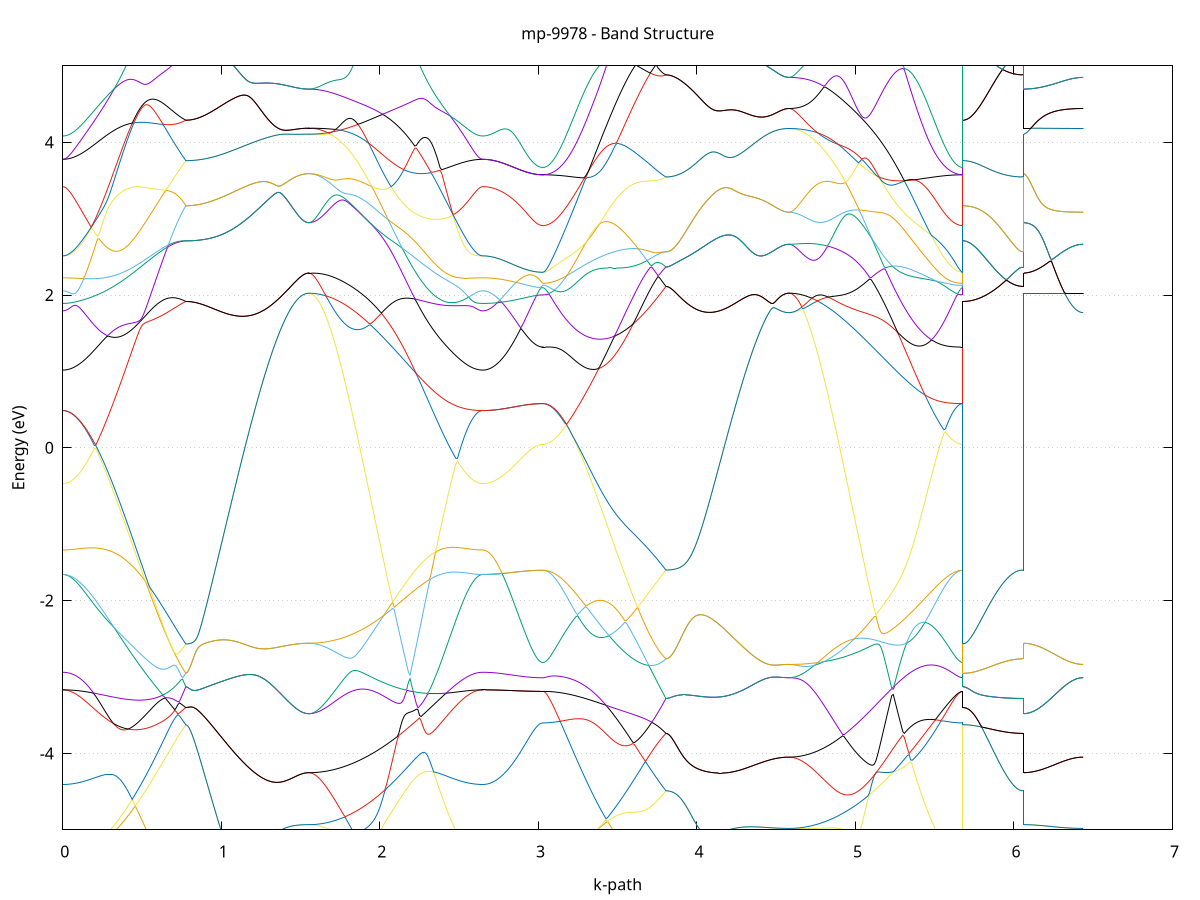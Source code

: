 set title 'mp-9978 - Band Structure'
set xlabel 'k-path'
set ylabel 'Energy (eV)'
set grid y
set yrange [-5:5]
set terminal png size 800,600
set output 'mp-9978_bands_gnuplot.png'
plot '-' using 1:2 with lines notitle, '-' using 1:2 with lines notitle, '-' using 1:2 with lines notitle, '-' using 1:2 with lines notitle, '-' using 1:2 with lines notitle, '-' using 1:2 with lines notitle, '-' using 1:2 with lines notitle, '-' using 1:2 with lines notitle, '-' using 1:2 with lines notitle, '-' using 1:2 with lines notitle, '-' using 1:2 with lines notitle, '-' using 1:2 with lines notitle, '-' using 1:2 with lines notitle, '-' using 1:2 with lines notitle, '-' using 1:2 with lines notitle, '-' using 1:2 with lines notitle, '-' using 1:2 with lines notitle, '-' using 1:2 with lines notitle, '-' using 1:2 with lines notitle, '-' using 1:2 with lines notitle, '-' using 1:2 with lines notitle, '-' using 1:2 with lines notitle, '-' using 1:2 with lines notitle, '-' using 1:2 with lines notitle, '-' using 1:2 with lines notitle, '-' using 1:2 with lines notitle, '-' using 1:2 with lines notitle, '-' using 1:2 with lines notitle, '-' using 1:2 with lines notitle, '-' using 1:2 with lines notitle, '-' using 1:2 with lines notitle, '-' using 1:2 with lines notitle, '-' using 1:2 with lines notitle, '-' using 1:2 with lines notitle, '-' using 1:2 with lines notitle, '-' using 1:2 with lines notitle, '-' using 1:2 with lines notitle, '-' using 1:2 with lines notitle, '-' using 1:2 with lines notitle, '-' using 1:2 with lines notitle, '-' using 1:2 with lines notitle, '-' using 1:2 with lines notitle, '-' using 1:2 with lines notitle, '-' using 1:2 with lines notitle, '-' using 1:2 with lines notitle, '-' using 1:2 with lines notitle, '-' using 1:2 with lines notitle, '-' using 1:2 with lines notitle, '-' using 1:2 with lines notitle, '-' using 1:2 with lines notitle, '-' using 1:2 with lines notitle, '-' using 1:2 with lines notitle, '-' using 1:2 with lines notitle, '-' using 1:2 with lines notitle, '-' using 1:2 with lines notitle, '-' using 1:2 with lines notitle, '-' using 1:2 with lines notitle, '-' using 1:2 with lines notitle, '-' using 1:2 with lines notitle, '-' using 1:2 with lines notitle, '-' using 1:2 with lines notitle, '-' using 1:2 with lines notitle, '-' using 1:2 with lines notitle, '-' using 1:2 with lines notitle
0.000000 -25.724741
0.009948 -25.724641
0.019896 -25.724641
0.029844 -25.724641
0.039793 -25.724541
0.049741 -25.724441
0.059689 -25.724341
0.069637 -25.724241
0.079585 -25.724041
0.089533 -25.723841
0.099481 -25.723641
0.109429 -25.723441
0.119378 -25.723241
0.129326 -25.722941
0.139274 -25.722741
0.149222 -25.722441
0.159170 -25.722141
0.169118 -25.721741
0.179066 -25.721441
0.189014 -25.721141
0.198963 -25.720741
0.208911 -25.720341
0.218859 -25.719941
0.228807 -25.719541
0.238755 -25.719141
0.248703 -25.718641
0.258651 -25.718241
0.268600 -25.717841
0.278548 -25.717341
0.288496 -25.716941
0.298444 -25.716441
0.308392 -25.716041
0.318340 -25.715641
0.328288 -25.715241
0.338236 -25.714941
0.348185 -25.714741
0.358133 -25.714641
0.368081 -25.714941
0.378029 -25.715641
0.387977 -25.717541
0.397925 -25.719441
0.407873 -25.721441
0.417822 -25.723341
0.427770 -25.725241
0.437718 -25.727041
0.447666 -25.728941
0.457614 -25.730741
0.467562 -25.732641
0.477510 -25.734441
0.487458 -25.736141
0.497407 -25.737841
0.507355 -25.739541
0.517303 -25.741241
0.527251 -25.742841
0.537199 -25.744441
0.547147 -25.745941
0.557095 -25.747441
0.567043 -25.748941
0.576992 -25.750241
0.586940 -25.751641
0.596888 -25.752841
0.606836 -25.754041
0.616784 -25.755241
0.626732 -25.756341
0.636680 -25.757341
0.646629 -25.758341
0.656577 -25.759141
0.666525 -25.760041
0.676473 -25.760741
0.686421 -25.761441
0.696369 -25.762041
0.706317 -25.762541
0.716265 -25.763041
0.726214 -25.763341
0.736162 -25.763741
0.746110 -25.763941
0.756058 -25.764041
0.766006 -25.764141
0.775954 -25.764141
0.775954 -25.764141
0.785902 -25.764141
0.795850 -25.764141
0.805799 -25.764041
0.815747 -25.763941
0.825695 -25.763941
0.835643 -25.763841
0.845591 -25.763741
0.855539 -25.763541
0.865487 -25.763441
0.875436 -25.763241
0.885384 -25.763141
0.895332 -25.762941
0.905280 -25.762741
0.915228 -25.762441
0.925176 -25.762241
0.935124 -25.761941
0.945072 -25.761741
0.955021 -25.761441
0.964969 -25.761141
0.974917 -25.760841
0.984865 -25.760541
0.994813 -25.760241
1.004761 -25.759841
1.014709 -25.759541
1.024657 -25.759141
1.034606 -25.758841
1.044554 -25.758441
1.054502 -25.758041
1.064450 -25.757641
1.074398 -25.757241
1.084346 -25.756841
1.094294 -25.756441
1.104243 -25.756041
1.114191 -25.755641
1.124139 -25.755241
1.134087 -25.754841
1.144035 -25.754441
1.153983 -25.753941
1.163931 -25.753541
1.173879 -25.753141
1.183828 -25.752741
1.193776 -25.752341
1.203724 -25.751941
1.213672 -25.751541
1.223620 -25.751141
1.233568 -25.750741
1.243516 -25.750441
1.253465 -25.750041
1.263413 -25.749741
1.273361 -25.749341
1.283309 -25.749041
1.293257 -25.748741
1.303205 -25.748441
1.313153 -25.748141
1.323101 -25.747941
1.333050 -25.747741
1.342998 -25.747541
1.352946 -25.747341
1.362894 -25.747141
1.372842 -25.747041
1.382790 -25.746941
1.392738 -25.746941
1.402686 -25.746941
1.412635 -25.746941
1.422583 -25.746941
1.432531 -25.747041
1.442479 -25.747141
1.452427 -25.747241
1.462375 -25.747441
1.472323 -25.747541
1.482272 -25.747741
1.492220 -25.747841
1.502168 -25.747941
1.512116 -25.748041
1.522064 -25.748141
1.532012 -25.748241
1.541960 -25.748241
1.551908 -25.748341
1.551908 -25.748341
1.561884 -25.748241
1.571861 -25.748241
1.581837 -25.748241
1.591813 -25.748141
1.601789 -25.748041
1.611765 -25.747841
1.621741 -25.747741
1.631717 -25.747541
1.641693 -25.747341
1.651669 -25.747041
1.661645 -25.746841
1.671621 -25.746541
1.681597 -25.746241
1.691573 -25.745841
1.701549 -25.745541
1.711525 -25.745141
1.721501 -25.744741
1.731477 -25.744241
1.741453 -25.743841
1.751429 -25.743341
1.761405 -25.742841
1.771381 -25.742341
1.781357 -25.741741
1.791334 -25.741141
1.801310 -25.740541
1.811286 -25.739941
1.821262 -25.739241
1.831238 -25.738541
1.841214 -25.737841
1.851190 -25.737141
1.861166 -25.736341
1.871142 -25.735641
1.881118 -25.734841
1.891094 -25.734041
1.901070 -25.733141
1.911046 -25.732241
1.921022 -25.731441
1.930998 -25.730541
1.940974 -25.729541
1.950950 -25.728641
1.960926 -25.727641
1.970902 -25.726641
1.980878 -25.725641
1.990854 -25.724641
2.000830 -25.723641
2.010807 -25.722541
2.020783 -25.721441
2.030759 -25.720441
2.040735 -25.719341
2.050711 -25.718241
2.060687 -25.717141
2.070663 -25.716041
2.080639 -25.714941
2.090615 -25.713841
2.100591 -25.712741
2.110567 -25.711641
2.120543 -25.710641
2.130519 -25.709641
2.140495 -25.708741
2.150471 -25.708041
2.160447 -25.707541
2.170423 -25.707241
2.180399 -25.707241
2.190375 -25.707341
2.200351 -25.707641
2.210327 -25.708141
2.220303 -25.708541
2.230280 -25.709141
2.240256 -25.709641
2.250232 -25.710241
2.260208 -25.710841
2.270184 -25.711441
2.280160 -25.712041
2.290136 -25.712541
2.300112 -25.713141
2.310088 -25.713741
2.320064 -25.714341
2.330040 -25.714841
2.340016 -25.715441
2.349992 -25.715941
2.359968 -25.716541
2.369944 -25.717041
2.379920 -25.717541
2.389896 -25.718041
2.399872 -25.718441
2.409848 -25.718941
2.419824 -25.719441
2.429800 -25.719841
2.439776 -25.720241
2.449753 -25.720641
2.459729 -25.721041
2.469705 -25.721441
2.479681 -25.721741
2.489657 -25.722041
2.499633 -25.722341
2.509609 -25.722641
2.519585 -25.722941
2.529561 -25.723241
2.539537 -25.723441
2.549513 -25.723641
2.559489 -25.723841
2.569465 -25.724041
2.579441 -25.724141
2.589417 -25.724341
2.599393 -25.724441
2.609369 -25.724541
2.619345 -25.724641
2.629321 -25.724641
2.639297 -25.724641
2.649273 -25.724741
2.649273 -25.724741
2.659255 -25.724641
2.669237 -25.724641
2.679220 -25.724541
2.689202 -25.724441
2.699184 -25.724241
2.709166 -25.724041
2.719148 -25.723741
2.729130 -25.723441
2.739112 -25.723141
2.749094 -25.722841
2.759076 -25.722441
2.769058 -25.722041
2.779040 -25.721541
2.789022 -25.721041
2.799004 -25.720541
2.808986 -25.719941
2.818968 -25.719441
2.828950 -25.718841
2.838932 -25.718141
2.848914 -25.717541
2.858896 -25.716841
2.868878 -25.716141
2.878860 -25.715441
2.888842 -25.714641
2.898824 -25.713941
2.908806 -25.713141
2.918788 -25.712341
2.928770 -25.711641
2.938753 -25.710841
2.948735 -25.710041
2.958717 -25.709341
2.968699 -25.708541
2.978681 -25.707841
2.988663 -25.707241
2.998645 -25.706741
3.008627 -25.706241
3.018609 -25.706041
3.028591 -25.705941
3.028591 -25.705941
3.038539 -25.705941
3.048487 -25.705941
3.058435 -25.705841
3.068383 -25.705841
3.078332 -25.705841
3.088280 -25.705741
3.098228 -25.705741
3.108176 -25.705641
3.118124 -25.705541
3.128072 -25.705541
3.138020 -25.705441
3.147968 -25.705341
3.157917 -25.705241
3.167865 -25.705141
3.177813 -25.705041
3.187761 -25.704941
3.197709 -25.704941
3.207657 -25.704841
3.217605 -25.704741
3.227554 -25.704741
3.237502 -25.704741
3.247450 -25.704741
3.257398 -25.704741
3.267346 -25.704841
3.277294 -25.705041
3.287242 -25.705241
3.297190 -25.705541
3.307139 -25.705941
3.317087 -25.706541
3.327035 -25.707141
3.336983 -25.708041
3.346931 -25.708941
3.356879 -25.710141
3.366827 -25.711441
3.376775 -25.713141
3.386724 -25.714841
3.396672 -25.716641
3.406620 -25.718441
3.416568 -25.720241
3.426516 -25.722041
3.436464 -25.723841
3.446412 -25.725741
3.456361 -25.727541
3.466309 -25.729341
3.476257 -25.731141
3.486205 -25.733041
3.496153 -25.734741
3.506101 -25.736541
3.516049 -25.738241
3.525997 -25.740041
3.535946 -25.741641
3.545894 -25.743341
3.555842 -25.744941
3.565790 -25.746541
3.575738 -25.748041
3.585686 -25.749541
3.595634 -25.750941
3.605582 -25.752341
3.615531 -25.753641
3.625479 -25.754941
3.635427 -25.756141
3.645375 -25.757241
3.655323 -25.758341
3.665271 -25.759341
3.675219 -25.760341
3.685168 -25.761241
3.695116 -25.762041
3.705064 -25.762841
3.715012 -25.763541
3.724960 -25.764141
3.734908 -25.764641
3.744856 -25.765141
3.754804 -25.765541
3.764753 -25.765841
3.774701 -25.766041
3.784649 -25.766241
3.794597 -25.766341
3.804545 -25.766341
3.804545 -25.766341
3.814493 -25.766341
3.824441 -25.766341
3.834390 -25.766241
3.844338 -25.766141
3.854286 -25.766141
3.864234 -25.765941
3.874182 -25.765841
3.884130 -25.765741
3.894078 -25.765541
3.904026 -25.765341
3.913975 -25.765241
3.923923 -25.764941
3.933871 -25.764741
3.943819 -25.764541
3.953767 -25.764241
3.963715 -25.763941
3.973663 -25.763641
3.983611 -25.763341
3.993560 -25.763041
4.003508 -25.762741
4.013456 -25.762341
4.023404 -25.761941
4.033352 -25.761641
4.043300 -25.761241
4.053248 -25.760841
4.063197 -25.760441
4.073145 -25.760041
4.083093 -25.759541
4.093041 -25.759141
4.102989 -25.758641
4.112937 -25.758241
4.122885 -25.757741
4.132833 -25.757341
4.142782 -25.756841
4.152730 -25.756341
4.162678 -25.755841
4.172626 -25.755441
4.182574 -25.754941
4.192522 -25.754441
4.202470 -25.753941
4.212418 -25.753441
4.222367 -25.753041
4.232315 -25.752541
4.242263 -25.752041
4.252211 -25.751541
4.262159 -25.751141
4.272107 -25.750641
4.282055 -25.750141
4.292004 -25.749741
4.301952 -25.749241
4.311900 -25.748841
4.321848 -25.748441
4.331796 -25.748041
4.341744 -25.747641
4.351692 -25.747241
4.361640 -25.746841
4.371589 -25.746441
4.381537 -25.746141
4.391485 -25.745741
4.401433 -25.745441
4.411381 -25.745141
4.421329 -25.744841
4.431277 -25.744541
4.441225 -25.744341
4.451174 -25.744041
4.461122 -25.743841
4.471070 -25.743741
4.481018 -25.743541
4.490966 -25.743441
4.500914 -25.743341
4.510862 -25.743241
4.520811 -25.743241
4.530759 -25.743241
4.540707 -25.743341
4.550655 -25.743341
4.560603 -25.743441
4.570551 -25.743441
4.580499 -25.743441
4.580499 -25.743441
4.590475 -25.743441
4.600451 -25.743441
4.610427 -25.743341
4.620404 -25.743241
4.630380 -25.743141
4.640356 -25.743041
4.650332 -25.742941
4.660308 -25.742741
4.670284 -25.742641
4.680260 -25.742441
4.690236 -25.742141
4.700212 -25.741941
4.710188 -25.741641
4.720164 -25.741441
4.730140 -25.741041
4.740116 -25.740741
4.750092 -25.740441
4.760068 -25.740041
4.770044 -25.739641
4.780020 -25.739241
4.789996 -25.738841
4.799972 -25.738341
4.809948 -25.737941
4.819924 -25.737441
4.829900 -25.736841
4.839877 -25.736341
4.849853 -25.735841
4.859829 -25.735241
4.869805 -25.734641
4.879781 -25.734041
4.889757 -25.733341
4.899733 -25.732741
4.909709 -25.732041
4.919685 -25.731341
4.929661 -25.730641
4.939637 -25.729941
4.949613 -25.729141
4.959589 -25.728441
4.969565 -25.727641
4.979541 -25.726941
4.989517 -25.726141
4.999493 -25.725441
5.009469 -25.724641
5.019445 -25.723941
5.029421 -25.723141
5.039397 -25.722341
5.049373 -25.721541
5.059350 -25.720741
5.069326 -25.719841
5.079302 -25.719041
5.089278 -25.718141
5.099254 -25.717341
5.109230 -25.716441
5.119206 -25.715541
5.129182 -25.714741
5.139158 -25.713841
5.149134 -25.712941
5.159110 -25.712041
5.169086 -25.711141
5.179062 -25.710341
5.189038 -25.709441
5.199014 -25.708541
5.208990 -25.707741
5.218966 -25.706941
5.228942 -25.706041
5.238918 -25.705441
5.248894 -25.704941
5.258870 -25.704441
5.268846 -25.704041
5.278822 -25.703741
5.288799 -25.703441
5.298775 -25.703241
5.308751 -25.703141
5.318727 -25.703041
5.328703 -25.702941
5.338679 -25.702841
5.348655 -25.702841
5.358631 -25.702941
5.368607 -25.702941
5.378583 -25.703041
5.388559 -25.703141
5.398535 -25.703241
5.408511 -25.703341
5.418487 -25.703441
5.428463 -25.703641
5.438439 -25.703741
5.448415 -25.703841
5.458391 -25.704041
5.468367 -25.704141
5.478343 -25.704341
5.488319 -25.704441
5.498295 -25.704541
5.508272 -25.704741
5.518248 -25.704841
5.528224 -25.704941
5.538200 -25.705041
5.548176 -25.705141
5.558152 -25.705241
5.568128 -25.705341
5.578104 -25.705441
5.588080 -25.705541
5.598056 -25.705641
5.608032 -25.705741
5.618008 -25.705741
5.627984 -25.705841
5.637960 -25.705841
5.647936 -25.705841
5.657912 -25.705941
5.667888 -25.705941
5.677864 -25.705941
5.677864 -25.764141
5.687846 -25.764141
5.697828 -25.764141
5.707810 -25.764141
5.717792 -25.764141
5.727774 -25.764241
5.737757 -25.764241
5.747739 -25.764341
5.757721 -25.764341
5.767703 -25.764441
5.777685 -25.764441
5.787667 -25.764541
5.797649 -25.764641
5.807631 -25.764741
5.817613 -25.764841
5.827595 -25.764841
5.837577 -25.764941
5.847559 -25.765041
5.857541 -25.765141
5.867523 -25.765241
5.877505 -25.765341
5.887487 -25.765441
5.897469 -25.765541
5.907451 -25.765641
5.917433 -25.765641
5.927415 -25.765741
5.937397 -25.765841
5.947379 -25.765941
5.957361 -25.765941
5.967343 -25.766041
5.977325 -25.766141
5.987308 -25.766141
5.997290 -25.766241
6.007272 -25.766241
6.017254 -25.766241
6.027236 -25.766341
6.037218 -25.766341
6.047200 -25.766341
6.057182 -25.766341
6.057182 -25.748341
6.067164 -25.748341
6.077146 -25.748241
6.087128 -25.748241
6.097110 -25.748241
6.107092 -25.748141
6.117074 -25.748141
6.127056 -25.748041
6.137038 -25.747941
6.147020 -25.747941
6.157002 -25.747841
6.166984 -25.747741
6.176966 -25.747641
6.186948 -25.747441
6.196930 -25.747341
6.206912 -25.747241
6.216894 -25.747041
6.226876 -25.746941
6.236858 -25.746741
6.246841 -25.746641
6.256823 -25.746441
6.266805 -25.746241
6.276787 -25.746141
6.286769 -25.745941
6.296751 -25.745741
6.306733 -25.745541
6.316715 -25.745341
6.326697 -25.745141
6.336679 -25.744941
6.346661 -25.744741
6.356643 -25.744541
6.366625 -25.744341
6.376607 -25.744141
6.386589 -25.743941
6.396571 -25.743841
6.406553 -25.743641
6.416535 -25.743541
6.426517 -25.743441
6.436499 -25.743441
e
0.000000 -25.677241
0.009948 -25.677241
0.019896 -25.677241
0.029844 -25.677241
0.039793 -25.677241
0.049741 -25.677241
0.059689 -25.677241
0.069637 -25.677341
0.079585 -25.677341
0.089533 -25.677441
0.099481 -25.677541
0.109429 -25.677641
0.119378 -25.677841
0.129326 -25.678141
0.139274 -25.678641
0.149222 -25.679241
0.159170 -25.680041
0.169118 -25.681041
0.179066 -25.682141
0.189014 -25.683341
0.198963 -25.684641
0.208911 -25.686041
0.218859 -25.687441
0.228807 -25.688941
0.238755 -25.690441
0.248703 -25.692041
0.258651 -25.693741
0.268600 -25.695341
0.278548 -25.697141
0.288496 -25.698841
0.298444 -25.700641
0.308392 -25.702441
0.318340 -25.704241
0.328288 -25.706141
0.338236 -25.708041
0.348185 -25.709941
0.358133 -25.711841
0.368081 -25.713741
0.378029 -25.715541
0.387977 -25.716441
0.397925 -25.717741
0.407873 -25.719341
0.417822 -25.720941
0.427770 -25.722741
0.437718 -25.724541
0.447666 -25.726341
0.457614 -25.728241
0.467562 -25.730041
0.477510 -25.731841
0.487458 -25.733641
0.497407 -25.735441
0.507355 -25.737241
0.517303 -25.738941
0.527251 -25.740641
0.537199 -25.742241
0.547147 -25.743941
0.557095 -25.745441
0.567043 -25.746941
0.576992 -25.748441
0.586940 -25.749841
0.596888 -25.751241
0.606836 -25.752541
0.616784 -25.753741
0.626732 -25.754941
0.636680 -25.756041
0.646629 -25.757041
0.656577 -25.758041
0.666525 -25.758941
0.676473 -25.759841
0.686421 -25.760541
0.696369 -25.761241
0.706317 -25.761941
0.716265 -25.762441
0.726214 -25.762941
0.736162 -25.763341
0.746110 -25.763641
0.756058 -25.763841
0.766006 -25.764041
0.775954 -25.764141
0.775954 -25.764141
0.785902 -25.764141
0.795850 -25.764141
0.805799 -25.764041
0.815747 -25.763941
0.825695 -25.763941
0.835643 -25.763841
0.845591 -25.763741
0.855539 -25.763541
0.865487 -25.763441
0.875436 -25.763241
0.885384 -25.763141
0.895332 -25.762941
0.905280 -25.762741
0.915228 -25.762441
0.925176 -25.762241
0.935124 -25.761941
0.945072 -25.761741
0.955021 -25.761441
0.964969 -25.761141
0.974917 -25.760841
0.984865 -25.760541
0.994813 -25.760241
1.004761 -25.759841
1.014709 -25.759541
1.024657 -25.759141
1.034606 -25.758841
1.044554 -25.758441
1.054502 -25.758041
1.064450 -25.757641
1.074398 -25.757241
1.084346 -25.756841
1.094294 -25.756441
1.104243 -25.756041
1.114191 -25.755641
1.124139 -25.755241
1.134087 -25.754841
1.144035 -25.754441
1.153983 -25.753941
1.163931 -25.753541
1.173879 -25.753141
1.183828 -25.752741
1.193776 -25.752341
1.203724 -25.751941
1.213672 -25.751541
1.223620 -25.751141
1.233568 -25.750741
1.243516 -25.750441
1.253465 -25.750041
1.263413 -25.749741
1.273361 -25.749341
1.283309 -25.749041
1.293257 -25.748741
1.303205 -25.748441
1.313153 -25.748141
1.323101 -25.747941
1.333050 -25.747741
1.342998 -25.747541
1.352946 -25.747341
1.362894 -25.747141
1.372842 -25.747041
1.382790 -25.746941
1.392738 -25.746941
1.402686 -25.746941
1.412635 -25.746941
1.422583 -25.746941
1.432531 -25.747041
1.442479 -25.747141
1.452427 -25.747241
1.462375 -25.747441
1.472323 -25.747541
1.482272 -25.747741
1.492220 -25.747841
1.502168 -25.747941
1.512116 -25.748041
1.522064 -25.748141
1.532012 -25.748241
1.541960 -25.748241
1.551908 -25.748341
1.551908 -25.748341
1.561884 -25.748241
1.571861 -25.748241
1.581837 -25.748141
1.591813 -25.748041
1.601789 -25.747941
1.611765 -25.747741
1.621741 -25.747541
1.631717 -25.747241
1.641693 -25.747041
1.651669 -25.746741
1.661645 -25.746341
1.671621 -25.745941
1.681597 -25.745641
1.691573 -25.745141
1.701549 -25.744741
1.711525 -25.744241
1.721501 -25.743741
1.731477 -25.743141
1.741453 -25.742641
1.751429 -25.741941
1.761405 -25.741341
1.771381 -25.740741
1.781357 -25.740041
1.791334 -25.739341
1.801310 -25.738541
1.811286 -25.737841
1.821262 -25.737041
1.831238 -25.736241
1.841214 -25.735441
1.851190 -25.734541
1.861166 -25.733741
1.871142 -25.732841
1.881118 -25.731941
1.891094 -25.730941
1.901070 -25.730041
1.911046 -25.729041
1.921022 -25.728141
1.930998 -25.727141
1.940974 -25.726041
1.950950 -25.725041
1.960926 -25.724041
1.970902 -25.722941
1.980878 -25.721941
1.990854 -25.720841
2.000830 -25.719741
2.010807 -25.718641
2.020783 -25.717541
2.030759 -25.716441
2.040735 -25.715341
2.050711 -25.714241
2.060687 -25.713041
2.070663 -25.711941
2.080639 -25.711041
2.090615 -25.710041
2.100591 -25.709141
2.110567 -25.708141
2.120543 -25.707241
2.130519 -25.706241
2.140495 -25.705341
2.150471 -25.704341
2.160447 -25.703341
2.170423 -25.702341
2.180399 -25.701341
2.190375 -25.700441
2.200351 -25.699441
2.210327 -25.698441
2.220303 -25.697441
2.230280 -25.696441
2.240256 -25.695441
2.250232 -25.694541
2.260208 -25.693541
2.270184 -25.692541
2.280160 -25.691641
2.290136 -25.690741
2.300112 -25.689741
2.310088 -25.688841
2.320064 -25.687941
2.330040 -25.687141
2.340016 -25.686241
2.349992 -25.685441
2.359968 -25.684641
2.369944 -25.683841
2.379920 -25.683041
2.389896 -25.682341
2.399872 -25.681741
2.409848 -25.681041
2.419824 -25.680541
2.429800 -25.679941
2.439776 -25.679541
2.449753 -25.679141
2.459729 -25.678741
2.469705 -25.678441
2.479681 -25.678241
2.489657 -25.678041
2.499633 -25.677841
2.509609 -25.677741
2.519585 -25.677641
2.529561 -25.677541
2.539537 -25.677441
2.549513 -25.677341
2.559489 -25.677341
2.569465 -25.677341
2.579441 -25.677241
2.589417 -25.677241
2.599393 -25.677241
2.609369 -25.677241
2.619345 -25.677241
2.629321 -25.677241
2.639297 -25.677241
2.649273 -25.677241
2.649273 -25.677241
2.659255 -25.677241
2.669237 -25.677241
2.679220 -25.677341
2.689202 -25.677541
2.699184 -25.677641
2.709166 -25.677941
2.719148 -25.678141
2.729130 -25.678441
2.739112 -25.678741
2.749094 -25.679141
2.759076 -25.679541
2.769058 -25.679941
2.779040 -25.680441
2.789022 -25.680941
2.799004 -25.681441
2.808986 -25.682041
2.818968 -25.682641
2.828950 -25.683241
2.838932 -25.683941
2.848914 -25.684541
2.858896 -25.685241
2.868878 -25.685941
2.878860 -25.686741
2.888842 -25.687441
2.898824 -25.688241
2.908806 -25.689041
2.918788 -25.689841
2.928770 -25.690541
2.938753 -25.691341
2.948735 -25.692141
2.958717 -25.692941
2.968699 -25.693641
2.978681 -25.694341
2.988663 -25.694941
2.998645 -25.695541
3.008627 -25.695941
3.018609 -25.696241
3.028591 -25.696341
3.028591 -25.696341
3.038539 -25.696341
3.048487 -25.696341
3.058435 -25.696341
3.068383 -25.696341
3.078332 -25.696241
3.088280 -25.696241
3.098228 -25.696241
3.108176 -25.696241
3.118124 -25.696241
3.128072 -25.696241
3.138020 -25.696241
3.147968 -25.696241
3.157917 -25.696241
3.167865 -25.696341
3.177813 -25.696341
3.187761 -25.696441
3.197709 -25.696541
3.207657 -25.696641
3.217605 -25.696841
3.227554 -25.697141
3.237502 -25.697441
3.247450 -25.697841
3.257398 -25.698341
3.267346 -25.698941
3.277294 -25.699641
3.287242 -25.700541
3.297190 -25.701541
3.307139 -25.702641
3.317087 -25.703841
3.327035 -25.705241
3.336983 -25.706641
3.346931 -25.708141
3.356879 -25.709741
3.366827 -25.711341
3.376775 -25.712741
3.386724 -25.714241
3.396672 -25.715741
3.406620 -25.717341
3.416568 -25.719041
3.426516 -25.720841
3.436464 -25.722541
3.446412 -25.724341
3.456361 -25.726141
3.466309 -25.727941
3.476257 -25.729741
3.486205 -25.731541
3.496153 -25.733341
3.506101 -25.735141
3.516049 -25.736841
3.525997 -25.738541
3.535946 -25.740341
3.545894 -25.741941
3.555842 -25.743641
3.565790 -25.745241
3.575738 -25.746741
3.585686 -25.748341
3.595634 -25.749741
3.605582 -25.751241
3.615531 -25.752541
3.625479 -25.753841
3.635427 -25.755141
3.645375 -25.756341
3.655323 -25.757541
3.665271 -25.758541
3.675219 -25.759641
3.685168 -25.760541
3.695116 -25.761441
3.705064 -25.762241
3.715012 -25.762941
3.724960 -25.763641
3.734908 -25.764241
3.744856 -25.764741
3.754804 -25.765241
3.764753 -25.765641
3.774701 -25.765941
3.784649 -25.766141
3.794597 -25.766241
3.804545 -25.766341
3.804545 -25.766341
3.814493 -25.766341
3.824441 -25.766341
3.834390 -25.766241
3.844338 -25.766141
3.854286 -25.766141
3.864234 -25.765941
3.874182 -25.765841
3.884130 -25.765741
3.894078 -25.765541
3.904026 -25.765341
3.913975 -25.765241
3.923923 -25.764941
3.933871 -25.764741
3.943819 -25.764541
3.953767 -25.764241
3.963715 -25.763941
3.973663 -25.763641
3.983611 -25.763341
3.993560 -25.763041
4.003508 -25.762741
4.013456 -25.762341
4.023404 -25.761941
4.033352 -25.761641
4.043300 -25.761241
4.053248 -25.760841
4.063197 -25.760441
4.073145 -25.760041
4.083093 -25.759541
4.093041 -25.759141
4.102989 -25.758641
4.112937 -25.758241
4.122885 -25.757741
4.132833 -25.757341
4.142782 -25.756841
4.152730 -25.756341
4.162678 -25.755841
4.172626 -25.755441
4.182574 -25.754941
4.192522 -25.754441
4.202470 -25.753941
4.212418 -25.753441
4.222367 -25.753041
4.232315 -25.752541
4.242263 -25.752041
4.252211 -25.751541
4.262159 -25.751141
4.272107 -25.750641
4.282055 -25.750141
4.292004 -25.749741
4.301952 -25.749241
4.311900 -25.748841
4.321848 -25.748441
4.331796 -25.748041
4.341744 -25.747641
4.351692 -25.747241
4.361640 -25.746841
4.371589 -25.746441
4.381537 -25.746141
4.391485 -25.745741
4.401433 -25.745441
4.411381 -25.745141
4.421329 -25.744841
4.431277 -25.744541
4.441225 -25.744341
4.451174 -25.744041
4.461122 -25.743841
4.471070 -25.743741
4.481018 -25.743541
4.490966 -25.743441
4.500914 -25.743341
4.510862 -25.743241
4.520811 -25.743241
4.530759 -25.743241
4.540707 -25.743341
4.550655 -25.743341
4.560603 -25.743441
4.570551 -25.743441
4.580499 -25.743441
4.580499 -25.743441
4.590475 -25.743441
4.600451 -25.743341
4.610427 -25.743341
4.620404 -25.743241
4.630380 -25.743041
4.640356 -25.742941
4.650332 -25.742741
4.660308 -25.742441
4.670284 -25.742241
4.680260 -25.741941
4.690236 -25.741541
4.700212 -25.741241
4.710188 -25.740841
4.720164 -25.740441
4.730140 -25.740041
4.740116 -25.739541
4.750092 -25.739041
4.760068 -25.738541
4.770044 -25.738041
4.780020 -25.737641
4.789996 -25.737341
4.799972 -25.736941
4.809948 -25.736541
4.819924 -25.736141
4.829900 -25.735641
4.839877 -25.735241
4.849853 -25.734741
4.859829 -25.734241
4.869805 -25.733741
4.879781 -25.733241
4.889757 -25.732641
4.899733 -25.732041
4.909709 -25.731541
4.919685 -25.730941
4.929661 -25.730241
4.939637 -25.729641
4.949613 -25.728941
4.959589 -25.728341
4.969565 -25.727641
4.979541 -25.726841
4.989517 -25.726041
4.999493 -25.725241
5.009469 -25.724341
5.019445 -25.723541
5.029421 -25.722641
5.039397 -25.721741
5.049373 -25.720941
5.059350 -25.720041
5.069326 -25.719141
5.079302 -25.718241
5.089278 -25.717341
5.099254 -25.716441
5.109230 -25.715541
5.119206 -25.714641
5.129182 -25.713741
5.139158 -25.712841
5.149134 -25.711941
5.159110 -25.711141
5.169086 -25.710241
5.179062 -25.709441
5.189038 -25.708741
5.199014 -25.707941
5.208990 -25.707241
5.218966 -25.706541
5.228942 -25.705941
5.238918 -25.705241
5.248894 -25.704541
5.258870 -25.703741
5.268846 -25.703041
5.278822 -25.702341
5.288799 -25.701641
5.298775 -25.701041
5.308751 -25.700441
5.318727 -25.699941
5.328703 -25.699441
5.338679 -25.698941
5.348655 -25.698541
5.358631 -25.698141
5.368607 -25.697841
5.378583 -25.697541
5.388559 -25.697241
5.398535 -25.697041
5.408511 -25.696841
5.418487 -25.696641
5.428463 -25.696541
5.438439 -25.696441
5.448415 -25.696341
5.458391 -25.696241
5.468367 -25.696241
5.478343 -25.696141
5.488319 -25.696141
5.498295 -25.696141
5.508272 -25.696141
5.518248 -25.696141
5.528224 -25.696141
5.538200 -25.696141
5.548176 -25.696141
5.558152 -25.696141
5.568128 -25.696141
5.578104 -25.696241
5.588080 -25.696241
5.598056 -25.696241
5.608032 -25.696241
5.618008 -25.696241
5.627984 -25.696241
5.637960 -25.696341
5.647936 -25.696341
5.657912 -25.696341
5.667888 -25.696341
5.677864 -25.696341
5.677864 -25.764141
5.687846 -25.764141
5.697828 -25.764141
5.707810 -25.764141
5.717792 -25.764141
5.727774 -25.764241
5.737757 -25.764241
5.747739 -25.764341
5.757721 -25.764341
5.767703 -25.764441
5.777685 -25.764441
5.787667 -25.764541
5.797649 -25.764641
5.807631 -25.764741
5.817613 -25.764841
5.827595 -25.764841
5.837577 -25.764941
5.847559 -25.765041
5.857541 -25.765141
5.867523 -25.765241
5.877505 -25.765341
5.887487 -25.765441
5.897469 -25.765541
5.907451 -25.765641
5.917433 -25.765641
5.927415 -25.765741
5.937397 -25.765841
5.947379 -25.765941
5.957361 -25.765941
5.967343 -25.766041
5.977325 -25.766141
5.987308 -25.766141
5.997290 -25.766241
6.007272 -25.766241
6.017254 -25.766241
6.027236 -25.766341
6.037218 -25.766341
6.047200 -25.766341
6.057182 -25.766341
6.057182 -25.748341
6.067164 -25.748341
6.077146 -25.748241
6.087128 -25.748241
6.097110 -25.748241
6.107092 -25.748141
6.117074 -25.748141
6.127056 -25.748041
6.137038 -25.747941
6.147020 -25.747941
6.157002 -25.747841
6.166984 -25.747741
6.176966 -25.747641
6.186948 -25.747441
6.196930 -25.747341
6.206912 -25.747241
6.216894 -25.747041
6.226876 -25.746941
6.236858 -25.746741
6.246841 -25.746641
6.256823 -25.746441
6.266805 -25.746241
6.276787 -25.746141
6.286769 -25.745941
6.296751 -25.745741
6.306733 -25.745541
6.316715 -25.745341
6.326697 -25.745141
6.336679 -25.744941
6.346661 -25.744741
6.356643 -25.744541
6.366625 -25.744341
6.376607 -25.744141
6.386589 -25.743941
6.396571 -25.743841
6.406553 -25.743641
6.416535 -25.743541
6.426517 -25.743441
6.436499 -25.743441
e
0.000000 -25.668741
0.009948 -25.668841
0.019896 -25.668941
0.029844 -25.669141
0.039793 -25.669341
0.049741 -25.669741
0.059689 -25.670141
0.069637 -25.670541
0.079585 -25.671041
0.089533 -25.671641
0.099481 -25.672241
0.109429 -25.672941
0.119378 -25.673541
0.129326 -25.674141
0.139274 -25.674741
0.149222 -25.675141
0.159170 -25.675441
0.169118 -25.675641
0.179066 -25.675741
0.189014 -25.676741
0.198963 -25.678241
0.208911 -25.679641
0.218859 -25.681241
0.228807 -25.682741
0.238755 -25.684341
0.248703 -25.686041
0.258651 -25.687741
0.268600 -25.689441
0.278548 -25.691241
0.288496 -25.692941
0.298444 -25.694741
0.308392 -25.696541
0.318340 -25.698341
0.328288 -25.700141
0.338236 -25.701841
0.348185 -25.703441
0.358133 -25.704841
0.368081 -25.706041
0.378029 -25.706841
0.387977 -25.707241
0.397925 -25.707341
0.407873 -25.707141
0.417822 -25.706841
0.427770 -25.706441
0.437718 -25.705941
0.447666 -25.705441
0.457614 -25.704841
0.467562 -25.704341
0.477510 -25.703741
0.487458 -25.703141
0.497407 -25.702541
0.507355 -25.701841
0.517303 -25.701241
0.527251 -25.700641
0.537199 -25.699941
0.547147 -25.699341
0.557095 -25.698741
0.567043 -25.698041
0.576992 -25.697441
0.586940 -25.696841
0.596888 -25.696141
0.606836 -25.695541
0.616784 -25.694941
0.626732 -25.694341
0.636680 -25.693741
0.646629 -25.693141
0.656577 -25.692541
0.666525 -25.691941
0.676473 -25.691341
0.686421 -25.690741
0.696369 -25.690241
0.706317 -25.689641
0.716265 -25.689141
0.726214 -25.688641
0.736162 -25.688041
0.746110 -25.687541
0.756058 -25.687041
0.766006 -25.686541
0.775954 -25.686141
0.775954 -25.686141
0.785902 -25.686141
0.795850 -25.686041
0.805799 -25.686041
0.815747 -25.686041
0.825695 -25.685941
0.835643 -25.685941
0.845591 -25.685841
0.855539 -25.685741
0.865487 -25.685741
0.875436 -25.685641
0.885384 -25.685541
0.895332 -25.685441
0.905280 -25.685341
0.915228 -25.685141
0.925176 -25.685041
0.935124 -25.684941
0.945072 -25.684741
0.955021 -25.684641
0.964969 -25.684441
0.974917 -25.684241
0.984865 -25.684141
0.994813 -25.683941
1.004761 -25.683741
1.014709 -25.683641
1.024657 -25.683441
1.034606 -25.683241
1.044554 -25.683141
1.054502 -25.683141
1.064450 -25.683341
1.074398 -25.684141
1.084346 -25.685441
1.094294 -25.686941
1.104243 -25.688541
1.114191 -25.690241
1.124139 -25.691841
1.134087 -25.693541
1.144035 -25.695241
1.153983 -25.696941
1.163931 -25.698741
1.173879 -25.700441
1.183828 -25.702141
1.193776 -25.703841
1.203724 -25.705541
1.213672 -25.707241
1.223620 -25.708841
1.233568 -25.710541
1.243516 -25.712141
1.253465 -25.713741
1.263413 -25.715241
1.273361 -25.716841
1.283309 -25.718241
1.293257 -25.719741
1.303205 -25.721141
1.313153 -25.722441
1.323101 -25.723841
1.333050 -25.725041
1.342998 -25.726241
1.352946 -25.727341
1.362894 -25.728441
1.372842 -25.729441
1.382790 -25.730341
1.392738 -25.731141
1.402686 -25.731941
1.412635 -25.732641
1.422583 -25.733241
1.432531 -25.733841
1.442479 -25.734341
1.452427 -25.734741
1.462375 -25.735041
1.472323 -25.735341
1.482272 -25.735541
1.492220 -25.735741
1.502168 -25.735941
1.512116 -25.736041
1.522064 -25.736141
1.532012 -25.736241
1.541960 -25.736241
1.551908 -25.736241
1.551908 -25.736241
1.561884 -25.736241
1.571861 -25.736241
1.581837 -25.736141
1.591813 -25.736141
1.601789 -25.736041
1.611765 -25.735941
1.621741 -25.735841
1.631717 -25.735741
1.641693 -25.735541
1.651669 -25.735341
1.661645 -25.735241
1.671621 -25.735041
1.681597 -25.734741
1.691573 -25.734541
1.701549 -25.734241
1.711525 -25.734041
1.721501 -25.733741
1.731477 -25.733441
1.741453 -25.733041
1.751429 -25.732741
1.761405 -25.732341
1.771381 -25.731941
1.781357 -25.731541
1.791334 -25.731141
1.801310 -25.730741
1.811286 -25.730241
1.821262 -25.729741
1.831238 -25.729241
1.841214 -25.728741
1.851190 -25.728241
1.861166 -25.727641
1.871142 -25.727041
1.881118 -25.726541
1.891094 -25.725841
1.901070 -25.725241
1.911046 -25.724641
1.921022 -25.723941
1.930998 -25.723241
1.940974 -25.722541
1.950950 -25.721841
1.960926 -25.721041
1.970902 -25.720341
1.980878 -25.719541
1.990854 -25.718741
2.000830 -25.717941
2.010807 -25.717141
2.020783 -25.716341
2.030759 -25.715441
2.040735 -25.714541
2.050711 -25.713741
2.060687 -25.712841
2.070663 -25.711941
2.080639 -25.710841
2.090615 -25.709641
2.100591 -25.708541
2.110567 -25.707441
2.120543 -25.706241
2.130519 -25.705141
2.140495 -25.704041
2.150471 -25.702841
2.160447 -25.701741
2.170423 -25.700641
2.180399 -25.699541
2.190375 -25.698441
2.200351 -25.697641
2.210327 -25.696641
2.220303 -25.695541
2.230280 -25.694441
2.240256 -25.693341
2.250232 -25.692241
2.260208 -25.691041
2.270184 -25.689941
2.280160 -25.688941
2.290136 -25.688041
2.300112 -25.687041
2.310088 -25.686141
2.320064 -25.685141
2.330040 -25.684241
2.340016 -25.683341
2.349992 -25.682541
2.359968 -25.681641
2.369944 -25.680841
2.379920 -25.680041
2.389896 -25.679241
2.399872 -25.678541
2.409848 -25.677741
2.419824 -25.677041
2.429800 -25.676341
2.439776 -25.675741
2.449753 -25.675141
2.459729 -25.674541
2.469705 -25.673941
2.479681 -25.673341
2.489657 -25.672841
2.499633 -25.672341
2.509609 -25.671941
2.519585 -25.671541
2.529561 -25.671141
2.539537 -25.670741
2.549513 -25.670441
2.559489 -25.670041
2.569465 -25.669841
2.579441 -25.669541
2.589417 -25.669341
2.599393 -25.669141
2.609369 -25.669041
2.619345 -25.668941
2.629321 -25.668841
2.639297 -25.668841
2.649273 -25.668741
2.649273 -25.668741
2.659255 -25.668741
2.669237 -25.668741
2.679220 -25.668741
2.689202 -25.668741
2.699184 -25.668741
2.709166 -25.668741
2.719148 -25.668741
2.729130 -25.668641
2.739112 -25.668641
2.749094 -25.668641
2.759076 -25.668541
2.769058 -25.668541
2.779040 -25.668441
2.789022 -25.668441
2.799004 -25.668441
2.808986 -25.668341
2.818968 -25.668341
2.828950 -25.668241
2.838932 -25.668241
2.848914 -25.668141
2.858896 -25.668041
2.868878 -25.668041
2.878860 -25.667941
2.888842 -25.667941
2.898824 -25.667841
2.908806 -25.667841
2.918788 -25.667741
2.928770 -25.667641
2.938753 -25.667641
2.948735 -25.667641
2.958717 -25.667541
2.968699 -25.667541
2.978681 -25.667441
2.988663 -25.667441
2.998645 -25.667441
3.008627 -25.667441
3.018609 -25.667441
3.028591 -25.667441
3.028591 -25.667441
3.038539 -25.667441
3.048487 -25.667541
3.058435 -25.667741
3.068383 -25.667941
3.078332 -25.668341
3.088280 -25.668641
3.098228 -25.669141
3.108176 -25.669641
3.118124 -25.670241
3.128072 -25.670941
3.138020 -25.671641
3.147968 -25.672441
3.157917 -25.673241
3.167865 -25.674041
3.177813 -25.675041
3.187761 -25.675941
3.197709 -25.676941
3.207657 -25.677841
3.217605 -25.678841
3.227554 -25.679841
3.237502 -25.680841
3.247450 -25.681741
3.257398 -25.682541
3.267346 -25.683341
3.277294 -25.684441
3.287242 -25.685641
3.297190 -25.686741
3.307139 -25.687841
3.317087 -25.688741
3.327035 -25.689641
3.336983 -25.690341
3.346931 -25.690941
3.356879 -25.691441
3.366827 -25.691741
3.376775 -25.692041
3.386724 -25.692141
3.396672 -25.692241
3.406620 -25.692241
3.416568 -25.692141
3.426516 -25.692041
3.436464 -25.691941
3.446412 -25.691841
3.456361 -25.691641
3.466309 -25.691441
3.476257 -25.691141
3.486205 -25.690941
3.496153 -25.690641
3.506101 -25.690441
3.516049 -25.690141
3.525997 -25.689941
3.535946 -25.689641
3.545894 -25.689341
3.555842 -25.689041
3.565790 -25.688741
3.575738 -25.688541
3.585686 -25.688241
3.595634 -25.687941
3.605582 -25.687741
3.615531 -25.687441
3.625479 -25.687141
3.635427 -25.686941
3.645375 -25.686641
3.655323 -25.686441
3.665271 -25.686241
3.675219 -25.685941
3.685168 -25.685741
3.695116 -25.685541
3.705064 -25.685341
3.715012 -25.685141
3.724960 -25.684941
3.734908 -25.684741
3.744856 -25.684641
3.754804 -25.684441
3.764753 -25.684341
3.774701 -25.684141
3.784649 -25.684041
3.794597 -25.683941
3.804545 -25.683841
3.804545 -25.683841
3.814493 -25.683841
3.824441 -25.683841
3.834390 -25.683841
3.844338 -25.683741
3.854286 -25.683741
3.864234 -25.683741
3.874182 -25.683641
3.884130 -25.683541
3.894078 -25.683541
3.904026 -25.683441
3.913975 -25.683341
3.923923 -25.683241
3.933871 -25.683141
3.943819 -25.683041
3.953767 -25.682941
3.963715 -25.682841
3.973663 -25.682741
3.983611 -25.682641
3.993560 -25.682441
4.003508 -25.682341
4.013456 -25.682141
4.023404 -25.682041
4.033352 -25.681941
4.043300 -25.681741
4.053248 -25.681641
4.063197 -25.681541
4.073145 -25.681541
4.083093 -25.681741
4.093041 -25.682541
4.102989 -25.683841
4.112937 -25.685341
4.122885 -25.686941
4.132833 -25.688641
4.142782 -25.690341
4.152730 -25.692041
4.162678 -25.693741
4.172626 -25.695541
4.182574 -25.697241
4.192522 -25.699041
4.202470 -25.700741
4.212418 -25.702541
4.222367 -25.704241
4.232315 -25.705941
4.242263 -25.707641
4.252211 -25.709341
4.262159 -25.711041
4.272107 -25.712741
4.282055 -25.714341
4.292004 -25.716041
4.301952 -25.717541
4.311900 -25.719141
4.321848 -25.720641
4.331796 -25.722141
4.341744 -25.723641
4.351692 -25.725041
4.361640 -25.726341
4.371589 -25.727741
4.381537 -25.728941
4.391485 -25.730241
4.401433 -25.731341
4.411381 -25.732441
4.421329 -25.733541
4.431277 -25.734541
4.441225 -25.735441
4.451174 -25.736341
4.461122 -25.737141
4.471070 -25.737941
4.481018 -25.738541
4.490966 -25.739141
4.500914 -25.739641
4.510862 -25.740141
4.520811 -25.740441
4.530759 -25.740641
4.540707 -25.740841
4.550655 -25.741041
4.560603 -25.741041
4.570551 -25.741141
4.580499 -25.741141
4.580499 -25.741141
4.590475 -25.741141
4.600451 -25.741041
4.610427 -25.741041
4.620404 -25.740941
4.630380 -25.740941
4.640356 -25.740841
4.650332 -25.740741
4.660308 -25.740541
4.670284 -25.740441
4.680260 -25.740241
4.690236 -25.740041
4.700212 -25.739841
4.710188 -25.739641
4.720164 -25.739441
4.730140 -25.739141
4.740116 -25.738941
4.750092 -25.738641
4.760068 -25.738341
4.770044 -25.738041
4.780020 -25.737441
4.789996 -25.736841
4.799972 -25.736241
4.809948 -25.735541
4.819924 -25.734841
4.829900 -25.734141
4.839877 -25.733441
4.849853 -25.732741
4.859829 -25.731941
4.869805 -25.731141
4.879781 -25.730341
4.889757 -25.729541
4.899733 -25.728641
4.909709 -25.727741
4.919685 -25.726941
4.929661 -25.726041
4.939637 -25.725041
4.949613 -25.724141
4.959589 -25.723141
4.969565 -25.722241
4.979541 -25.721241
4.989517 -25.720241
4.999493 -25.719241
5.009469 -25.718241
5.019445 -25.717241
5.029421 -25.716141
5.039397 -25.715141
5.049373 -25.714041
5.059350 -25.713041
5.069326 -25.711941
5.079302 -25.710841
5.089278 -25.709741
5.099254 -25.708741
5.109230 -25.707641
5.119206 -25.706541
5.129182 -25.705441
5.139158 -25.704341
5.149134 -25.703241
5.159110 -25.702141
5.169086 -25.701141
5.179062 -25.700041
5.189038 -25.698941
5.199014 -25.697841
5.208990 -25.696841
5.218966 -25.695741
5.228942 -25.694741
5.238918 -25.693641
5.248894 -25.692641
5.258870 -25.691641
5.268846 -25.690641
5.278822 -25.689641
5.288799 -25.688641
5.298775 -25.687641
5.308751 -25.686741
5.318727 -25.685841
5.328703 -25.684841
5.338679 -25.683941
5.348655 -25.683041
5.358631 -25.682241
5.368607 -25.681341
5.378583 -25.680541
5.388559 -25.679741
5.398535 -25.678941
5.408511 -25.678141
5.418487 -25.677441
5.428463 -25.676641
5.438439 -25.675941
5.448415 -25.675341
5.458391 -25.674641
5.468367 -25.674041
5.478343 -25.673441
5.488319 -25.672841
5.498295 -25.672341
5.508272 -25.671841
5.518248 -25.671341
5.528224 -25.670841
5.538200 -25.670441
5.548176 -25.670041
5.558152 -25.669641
5.568128 -25.669341
5.578104 -25.668941
5.588080 -25.668641
5.598056 -25.668441
5.608032 -25.668141
5.618008 -25.667941
5.627984 -25.667841
5.637960 -25.667641
5.647936 -25.667541
5.657912 -25.667441
5.667888 -25.667441
5.677864 -25.667441
5.677864 -25.686141
5.687846 -25.686141
5.697828 -25.686041
5.707810 -25.686041
5.717792 -25.686041
5.727774 -25.686041
5.737757 -25.685941
5.747739 -25.685941
5.757721 -25.685841
5.767703 -25.685841
5.777685 -25.685741
5.787667 -25.685641
5.797649 -25.685541
5.807631 -25.685541
5.817613 -25.685441
5.827595 -25.685341
5.837577 -25.685241
5.847559 -25.685141
5.857541 -25.685041
5.867523 -25.684941
5.877505 -25.684841
5.887487 -25.684741
5.897469 -25.684641
5.907451 -25.684541
5.917433 -25.684541
5.927415 -25.684441
5.937397 -25.684341
5.947379 -25.684241
5.957361 -25.684241
5.967343 -25.684141
5.977325 -25.684041
5.987308 -25.684041
5.997290 -25.683941
6.007272 -25.683941
6.017254 -25.683941
6.027236 -25.683841
6.037218 -25.683841
6.047200 -25.683841
6.057182 -25.683841
6.057182 -25.736241
6.067164 -25.736241
6.077146 -25.736241
6.087128 -25.736341
6.097110 -25.736341
6.107092 -25.736341
6.117074 -25.736441
6.127056 -25.736541
6.137038 -25.736541
6.147020 -25.736641
6.157002 -25.736741
6.166984 -25.736841
6.176966 -25.736941
6.186948 -25.737041
6.196930 -25.737241
6.206912 -25.737341
6.216894 -25.737441
6.226876 -25.737641
6.236858 -25.737741
6.246841 -25.737941
6.256823 -25.738141
6.266805 -25.738241
6.276787 -25.738441
6.286769 -25.738641
6.296751 -25.738841
6.306733 -25.739041
6.316715 -25.739241
6.326697 -25.739441
6.336679 -25.739641
6.346661 -25.739841
6.356643 -25.740041
6.366625 -25.740241
6.376607 -25.740441
6.386589 -25.740641
6.396571 -25.740741
6.406553 -25.740941
6.416535 -25.741041
6.426517 -25.741141
6.436499 -25.741141
e
0.000000 -25.668741
0.009948 -25.668741
0.019896 -25.668741
0.029844 -25.668741
0.039793 -25.668741
0.049741 -25.668641
0.059689 -25.668641
0.069637 -25.668541
0.079585 -25.668441
0.089533 -25.668341
0.099481 -25.668341
0.109429 -25.668241
0.119378 -25.668541
0.129326 -25.669541
0.139274 -25.670541
0.149222 -25.671641
0.159170 -25.672841
0.169118 -25.674141
0.179066 -25.675441
0.189014 -25.675841
0.198963 -25.675941
0.208911 -25.676041
0.218859 -25.676041
0.228807 -25.676041
0.238755 -25.676141
0.248703 -25.676141
0.258651 -25.676141
0.268600 -25.676141
0.278548 -25.676141
0.288496 -25.676141
0.298444 -25.676141
0.308392 -25.676241
0.318340 -25.676241
0.328288 -25.676241
0.338236 -25.676241
0.348185 -25.676341
0.358133 -25.676341
0.368081 -25.676341
0.378029 -25.676441
0.387977 -25.676441
0.397925 -25.676541
0.407873 -25.676641
0.417822 -25.676641
0.427770 -25.676741
0.437718 -25.676841
0.447666 -25.676941
0.457614 -25.677041
0.467562 -25.677141
0.477510 -25.677241
0.487458 -25.677441
0.497407 -25.677541
0.507355 -25.677741
0.517303 -25.677841
0.527251 -25.678041
0.537199 -25.678241
0.547147 -25.678441
0.557095 -25.678641
0.567043 -25.678841
0.576992 -25.679041
0.586940 -25.679241
0.596888 -25.679541
0.606836 -25.679841
0.616784 -25.680041
0.626732 -25.680341
0.636680 -25.680641
0.646629 -25.680941
0.656577 -25.681241
0.666525 -25.681641
0.676473 -25.681941
0.686421 -25.682341
0.696369 -25.682641
0.706317 -25.683041
0.716265 -25.683441
0.726214 -25.683841
0.736162 -25.684341
0.746110 -25.684741
0.756058 -25.685141
0.766006 -25.685641
0.775954 -25.686141
0.775954 -25.686141
0.785902 -25.686141
0.795850 -25.686041
0.805799 -25.686041
0.815747 -25.686041
0.825695 -25.685941
0.835643 -25.685941
0.845591 -25.685841
0.855539 -25.685741
0.865487 -25.685741
0.875436 -25.685641
0.885384 -25.685541
0.895332 -25.685441
0.905280 -25.685341
0.915228 -25.685141
0.925176 -25.685041
0.935124 -25.684941
0.945072 -25.684741
0.955021 -25.684641
0.964969 -25.684441
0.974917 -25.684241
0.984865 -25.684141
0.994813 -25.683941
1.004761 -25.683741
1.014709 -25.683641
1.024657 -25.683441
1.034606 -25.683241
1.044554 -25.683141
1.054502 -25.683141
1.064450 -25.683341
1.074398 -25.684141
1.084346 -25.685441
1.094294 -25.686941
1.104243 -25.688541
1.114191 -25.690241
1.124139 -25.691841
1.134087 -25.693541
1.144035 -25.695241
1.153983 -25.696941
1.163931 -25.698741
1.173879 -25.700441
1.183828 -25.702141
1.193776 -25.703841
1.203724 -25.705541
1.213672 -25.707241
1.223620 -25.708841
1.233568 -25.710541
1.243516 -25.712141
1.253465 -25.713741
1.263413 -25.715241
1.273361 -25.716841
1.283309 -25.718241
1.293257 -25.719741
1.303205 -25.721141
1.313153 -25.722441
1.323101 -25.723841
1.333050 -25.725041
1.342998 -25.726241
1.352946 -25.727341
1.362894 -25.728441
1.372842 -25.729441
1.382790 -25.730341
1.392738 -25.731141
1.402686 -25.731941
1.412635 -25.732641
1.422583 -25.733241
1.432531 -25.733841
1.442479 -25.734341
1.452427 -25.734741
1.462375 -25.735041
1.472323 -25.735341
1.482272 -25.735541
1.492220 -25.735741
1.502168 -25.735941
1.512116 -25.736041
1.522064 -25.736141
1.532012 -25.736241
1.541960 -25.736241
1.551908 -25.736241
1.551908 -25.736241
1.561884 -25.736241
1.571861 -25.736241
1.581837 -25.736141
1.591813 -25.736041
1.601789 -25.735841
1.611765 -25.735741
1.621741 -25.735541
1.631717 -25.735341
1.641693 -25.735041
1.651669 -25.734741
1.661645 -25.734441
1.671621 -25.734141
1.681597 -25.733741
1.691573 -25.733341
1.701549 -25.732941
1.711525 -25.732441
1.721501 -25.732041
1.731477 -25.731541
1.741453 -25.730941
1.751429 -25.730441
1.761405 -25.729841
1.771381 -25.729241
1.781357 -25.728641
1.791334 -25.727941
1.801310 -25.727241
1.811286 -25.726541
1.821262 -25.725841
1.831238 -25.725141
1.841214 -25.724341
1.851190 -25.723541
1.861166 -25.722741
1.871142 -25.721941
1.881118 -25.721141
1.891094 -25.720241
1.901070 -25.719441
1.911046 -25.718541
1.921022 -25.717641
1.930998 -25.716641
1.940974 -25.715741
1.950950 -25.714841
1.960926 -25.713841
1.970902 -25.712841
1.980878 -25.711841
1.990854 -25.710841
2.000830 -25.709841
2.010807 -25.708841
2.020783 -25.707841
2.030759 -25.706841
2.040735 -25.705841
2.050711 -25.704741
2.060687 -25.703741
2.070663 -25.702641
2.080639 -25.701641
2.090615 -25.700541
2.100591 -25.699541
2.110567 -25.698441
2.120543 -25.698941
2.130519 -25.699441
2.140495 -25.699741
2.150471 -25.699941
2.160447 -25.699941
2.170423 -25.699741
2.180399 -25.699141
2.190375 -25.698441
2.200351 -25.697341
2.210327 -25.696241
2.220303 -25.695141
2.230280 -25.694141
2.240256 -25.693041
2.250232 -25.692041
2.260208 -25.691041
2.270184 -25.689841
2.280160 -25.688741
2.290136 -25.687541
2.300112 -25.686441
2.310088 -25.685241
2.320064 -25.684141
2.330040 -25.683041
2.340016 -25.681941
2.349992 -25.680841
2.359968 -25.679741
2.369944 -25.678741
2.379920 -25.677741
2.389896 -25.676741
2.399872 -25.675741
2.409848 -25.674841
2.419824 -25.674141
2.429800 -25.674041
2.439776 -25.673841
2.449753 -25.673541
2.459729 -25.673241
2.469705 -25.672941
2.479681 -25.672641
2.489657 -25.672341
2.499633 -25.671941
2.509609 -25.671641
2.519585 -25.671241
2.529561 -25.670941
2.539537 -25.670641
2.549513 -25.670341
2.559489 -25.670041
2.569465 -25.669741
2.579441 -25.669541
2.589417 -25.669341
2.599393 -25.669141
2.609369 -25.669041
2.619345 -25.668941
2.629321 -25.668841
2.639297 -25.668841
2.649273 -25.668741
2.649273 -25.668741
2.659255 -25.668741
2.669237 -25.668741
2.679220 -25.668741
2.689202 -25.668741
2.699184 -25.668741
2.709166 -25.668741
2.719148 -25.668741
2.729130 -25.668641
2.739112 -25.668641
2.749094 -25.668641
2.759076 -25.668541
2.769058 -25.668541
2.779040 -25.668441
2.789022 -25.668441
2.799004 -25.668441
2.808986 -25.668341
2.818968 -25.668341
2.828950 -25.668241
2.838932 -25.668241
2.848914 -25.668141
2.858896 -25.668041
2.868878 -25.668041
2.878860 -25.667941
2.888842 -25.667941
2.898824 -25.667841
2.908806 -25.667841
2.918788 -25.667741
2.928770 -25.667641
2.938753 -25.667641
2.948735 -25.667641
2.958717 -25.667541
2.968699 -25.667541
2.978681 -25.667441
2.988663 -25.667441
2.998645 -25.667441
3.008627 -25.667441
3.018609 -25.667441
3.028591 -25.667441
3.028591 -25.667441
3.038539 -25.667341
3.048487 -25.667341
3.058435 -25.667341
3.068383 -25.667341
3.078332 -25.667241
3.088280 -25.667241
3.098228 -25.667141
3.108176 -25.667141
3.118124 -25.667241
3.128072 -25.667941
3.138020 -25.668741
3.147968 -25.669541
3.157917 -25.670441
3.167865 -25.671341
3.177813 -25.672441
3.187761 -25.673441
3.197709 -25.674541
3.207657 -25.675741
3.217605 -25.676941
3.227554 -25.678141
3.237502 -25.679341
3.247450 -25.680641
3.257398 -25.681941
3.267346 -25.683141
3.277294 -25.684041
3.287242 -25.684741
3.297190 -25.685241
3.307139 -25.685641
3.317087 -25.685941
3.327035 -25.686241
3.336983 -25.686441
3.346931 -25.686541
3.356879 -25.686641
3.366827 -25.686641
3.376775 -25.686641
3.386724 -25.686641
3.396672 -25.686541
3.406620 -25.686441
3.416568 -25.686441
3.426516 -25.686241
3.436464 -25.686141
3.446412 -25.686041
3.456361 -25.685941
3.466309 -25.685741
3.476257 -25.685641
3.486205 -25.685541
3.496153 -25.685341
3.506101 -25.685241
3.516049 -25.685041
3.525997 -25.684941
3.535946 -25.684741
3.545894 -25.684641
3.555842 -25.684541
3.565790 -25.684441
3.575738 -25.684241
3.585686 -25.684141
3.595634 -25.684041
3.605582 -25.683941
3.615531 -25.683841
3.625479 -25.683741
3.635427 -25.683741
3.645375 -25.683641
3.655323 -25.683541
3.665271 -25.683541
3.675219 -25.683441
3.685168 -25.683441
3.695116 -25.683441
3.705064 -25.683441
3.715012 -25.683441
3.724960 -25.683441
3.734908 -25.683441
3.744856 -25.683441
3.754804 -25.683441
3.764753 -25.683541
3.774701 -25.683641
3.784649 -25.683641
3.794597 -25.683741
3.804545 -25.683841
3.804545 -25.683841
3.814493 -25.683841
3.824441 -25.683841
3.834390 -25.683841
3.844338 -25.683741
3.854286 -25.683741
3.864234 -25.683741
3.874182 -25.683641
3.884130 -25.683541
3.894078 -25.683541
3.904026 -25.683441
3.913975 -25.683341
3.923923 -25.683241
3.933871 -25.683141
3.943819 -25.683041
3.953767 -25.682941
3.963715 -25.682841
3.973663 -25.682741
3.983611 -25.682641
3.993560 -25.682441
4.003508 -25.682341
4.013456 -25.682141
4.023404 -25.682041
4.033352 -25.681941
4.043300 -25.681741
4.053248 -25.681641
4.063197 -25.681541
4.073145 -25.681541
4.083093 -25.681741
4.093041 -25.682541
4.102989 -25.683841
4.112937 -25.685341
4.122885 -25.686941
4.132833 -25.688641
4.142782 -25.690341
4.152730 -25.692041
4.162678 -25.693741
4.172626 -25.695541
4.182574 -25.697241
4.192522 -25.699041
4.202470 -25.700741
4.212418 -25.702541
4.222367 -25.704241
4.232315 -25.705941
4.242263 -25.707641
4.252211 -25.709341
4.262159 -25.711041
4.272107 -25.712741
4.282055 -25.714341
4.292004 -25.716041
4.301952 -25.717541
4.311900 -25.719141
4.321848 -25.720641
4.331796 -25.722141
4.341744 -25.723641
4.351692 -25.725041
4.361640 -25.726341
4.371589 -25.727741
4.381537 -25.728941
4.391485 -25.730241
4.401433 -25.731341
4.411381 -25.732441
4.421329 -25.733541
4.431277 -25.734541
4.441225 -25.735441
4.451174 -25.736341
4.461122 -25.737141
4.471070 -25.737941
4.481018 -25.738541
4.490966 -25.739141
4.500914 -25.739641
4.510862 -25.740141
4.520811 -25.740441
4.530759 -25.740641
4.540707 -25.740841
4.550655 -25.741041
4.560603 -25.741041
4.570551 -25.741141
4.580499 -25.741141
4.580499 -25.741141
4.590475 -25.741141
4.600451 -25.741041
4.610427 -25.740941
4.620404 -25.740841
4.630380 -25.740741
4.640356 -25.740541
4.650332 -25.740341
4.660308 -25.740141
4.670284 -25.739841
4.680260 -25.739541
4.690236 -25.739241
4.700212 -25.738841
4.710188 -25.738541
4.720164 -25.738041
4.730140 -25.737641
4.740116 -25.737141
4.750092 -25.736641
4.760068 -25.736141
4.770044 -25.735641
4.780020 -25.735041
4.789996 -25.734441
4.799972 -25.733741
4.809948 -25.733141
4.819924 -25.732441
4.829900 -25.731741
4.839877 -25.730941
4.849853 -25.730241
4.859829 -25.729441
4.869805 -25.728641
4.879781 -25.727841
4.889757 -25.727041
4.899733 -25.726141
4.909709 -25.725241
4.919685 -25.724341
4.929661 -25.723441
4.939637 -25.722541
4.949613 -25.721541
4.959589 -25.720641
4.969565 -25.719641
4.979541 -25.718641
4.989517 -25.717641
4.999493 -25.716641
5.009469 -25.715541
5.019445 -25.714541
5.029421 -25.713441
5.039397 -25.712441
5.049373 -25.711341
5.059350 -25.710241
5.069326 -25.709241
5.079302 -25.708141
5.089278 -25.707041
5.099254 -25.705941
5.109230 -25.704841
5.119206 -25.703741
5.129182 -25.702641
5.139158 -25.701541
5.149134 -25.700441
5.159110 -25.699341
5.169086 -25.698241
5.179062 -25.697141
5.189038 -25.696041
5.199014 -25.695041
5.208990 -25.693941
5.218966 -25.692841
5.228942 -25.691841
5.238918 -25.690741
5.248894 -25.689741
5.258870 -25.688641
5.268846 -25.687641
5.278822 -25.686641
5.288799 -25.685641
5.298775 -25.684741
5.308751 -25.683741
5.318727 -25.682741
5.328703 -25.682041
5.338679 -25.681341
5.348655 -25.680641
5.358631 -25.679941
5.368607 -25.679241
5.378583 -25.678441
5.388559 -25.677741
5.398535 -25.677241
5.408511 -25.676841
5.418487 -25.676341
5.428463 -25.675841
5.438439 -25.675241
5.448415 -25.674741
5.458391 -25.674241
5.468367 -25.673741
5.478343 -25.673241
5.488319 -25.672741
5.498295 -25.672241
5.508272 -25.671741
5.518248 -25.671241
5.528224 -25.670841
5.538200 -25.670441
5.548176 -25.669941
5.558152 -25.669641
5.568128 -25.669241
5.578104 -25.668941
5.588080 -25.668641
5.598056 -25.668341
5.608032 -25.668141
5.618008 -25.667941
5.627984 -25.667741
5.637960 -25.667641
5.647936 -25.667541
5.657912 -25.667441
5.667888 -25.667441
5.677864 -25.667441
5.677864 -25.686141
5.687846 -25.686141
5.697828 -25.686041
5.707810 -25.686041
5.717792 -25.686041
5.727774 -25.686041
5.737757 -25.685941
5.747739 -25.685941
5.757721 -25.685841
5.767703 -25.685841
5.777685 -25.685741
5.787667 -25.685641
5.797649 -25.685541
5.807631 -25.685541
5.817613 -25.685441
5.827595 -25.685341
5.837577 -25.685241
5.847559 -25.685141
5.857541 -25.685041
5.867523 -25.684941
5.877505 -25.684841
5.887487 -25.684741
5.897469 -25.684641
5.907451 -25.684541
5.917433 -25.684541
5.927415 -25.684441
5.937397 -25.684341
5.947379 -25.684241
5.957361 -25.684241
5.967343 -25.684141
5.977325 -25.684041
5.987308 -25.684041
5.997290 -25.683941
6.007272 -25.683941
6.017254 -25.683941
6.027236 -25.683841
6.037218 -25.683841
6.047200 -25.683841
6.057182 -25.683841
6.057182 -25.736241
6.067164 -25.736241
6.077146 -25.736241
6.087128 -25.736341
6.097110 -25.736341
6.107092 -25.736341
6.117074 -25.736441
6.127056 -25.736541
6.137038 -25.736541
6.147020 -25.736641
6.157002 -25.736741
6.166984 -25.736841
6.176966 -25.736941
6.186948 -25.737041
6.196930 -25.737241
6.206912 -25.737341
6.216894 -25.737441
6.226876 -25.737641
6.236858 -25.737741
6.246841 -25.737941
6.256823 -25.738141
6.266805 -25.738241
6.276787 -25.738441
6.286769 -25.738641
6.296751 -25.738841
6.306733 -25.739041
6.316715 -25.739241
6.326697 -25.739441
6.336679 -25.739641
6.346661 -25.739841
6.356643 -25.740041
6.366625 -25.740241
6.376607 -25.740441
6.386589 -25.740641
6.396571 -25.740741
6.406553 -25.740941
6.416535 -25.741041
6.426517 -25.741141
6.436499 -25.741141
e
0.000000 -25.662741
0.009948 -25.662841
0.019896 -25.662941
0.029844 -25.663141
0.039793 -25.663441
0.049741 -25.663841
0.059689 -25.664241
0.069637 -25.664741
0.079585 -25.665341
0.089533 -25.666041
0.099481 -25.666841
0.109429 -25.667641
0.119378 -25.668041
0.129326 -25.667941
0.139274 -25.667841
0.149222 -25.667741
0.159170 -25.667541
0.169118 -25.667441
0.179066 -25.667241
0.189014 -25.667041
0.198963 -25.666941
0.208911 -25.666741
0.218859 -25.666541
0.228807 -25.666341
0.238755 -25.666141
0.248703 -25.665941
0.258651 -25.665741
0.268600 -25.665441
0.278548 -25.665241
0.288496 -25.665041
0.298444 -25.664741
0.308392 -25.664541
0.318340 -25.664341
0.328288 -25.664041
0.338236 -25.663841
0.348185 -25.663541
0.358133 -25.663341
0.368081 -25.663041
0.378029 -25.662841
0.387977 -25.662541
0.397925 -25.662241
0.407873 -25.662041
0.417822 -25.661741
0.427770 -25.661541
0.437718 -25.661241
0.447666 -25.660941
0.457614 -25.660741
0.467562 -25.660441
0.477510 -25.660241
0.487458 -25.659941
0.497407 -25.659741
0.507355 -25.659441
0.517303 -25.659241
0.527251 -25.658941
0.537199 -25.658741
0.547147 -25.658541
0.557095 -25.658341
0.567043 -25.658041
0.576992 -25.657841
0.586940 -25.657641
0.596888 -25.657441
0.606836 -25.657241
0.616784 -25.657041
0.626732 -25.656841
0.636680 -25.656741
0.646629 -25.656541
0.656577 -25.656341
0.666525 -25.656241
0.676473 -25.656041
0.686421 -25.655941
0.696369 -25.655841
0.706317 -25.655641
0.716265 -25.655541
0.726214 -25.655441
0.736162 -25.655341
0.746110 -25.655241
0.756058 -25.655141
0.766006 -25.655141
0.775954 -25.655041
0.775954 -25.655041
0.785902 -25.655041
0.795850 -25.655141
0.805799 -25.655341
0.815747 -25.655641
0.825695 -25.655941
0.835643 -25.656341
0.845591 -25.656741
0.855539 -25.657341
0.865487 -25.657841
0.875436 -25.658541
0.885384 -25.659241
0.895332 -25.660041
0.905280 -25.660941
0.915228 -25.661841
0.925176 -25.662741
0.935124 -25.663841
0.945072 -25.664941
0.955021 -25.666041
0.964969 -25.667241
0.974917 -25.668441
0.984865 -25.669741
0.994813 -25.671041
1.004761 -25.672441
1.014709 -25.673841
1.024657 -25.675241
1.034606 -25.676741
1.044554 -25.678141
1.054502 -25.679541
1.064450 -25.680641
1.074398 -25.681241
1.084346 -25.681341
1.094294 -25.681341
1.104243 -25.681141
1.114191 -25.680941
1.124139 -25.680741
1.134087 -25.680541
1.144035 -25.680341
1.153983 -25.680041
1.163931 -25.679841
1.173879 -25.679641
1.183828 -25.679341
1.193776 -25.679141
1.203724 -25.678941
1.213672 -25.678641
1.223620 -25.678441
1.233568 -25.678241
1.243516 -25.677941
1.253465 -25.677741
1.263413 -25.677541
1.273361 -25.677341
1.283309 -25.677041
1.293257 -25.676841
1.303205 -25.676641
1.313153 -25.676441
1.323101 -25.676241
1.333050 -25.676041
1.342998 -25.675841
1.352946 -25.675741
1.362894 -25.675541
1.372842 -25.675341
1.382790 -25.675241
1.392738 -25.675041
1.402686 -25.674941
1.412635 -25.674841
1.422583 -25.674641
1.432531 -25.674541
1.442479 -25.674441
1.452427 -25.674341
1.462375 -25.674241
1.472323 -25.674141
1.482272 -25.674141
1.492220 -25.674041
1.502168 -25.673941
1.512116 -25.673941
1.522064 -25.673941
1.532012 -25.673841
1.541960 -25.673841
1.551908 -25.673841
1.551908 -25.673841
1.561884 -25.673841
1.571861 -25.673941
1.581837 -25.673941
1.591813 -25.674041
1.601789 -25.674141
1.611765 -25.674241
1.621741 -25.674341
1.631717 -25.674441
1.641693 -25.674641
1.651669 -25.674841
1.661645 -25.675041
1.671621 -25.675241
1.681597 -25.675541
1.691573 -25.675741
1.701549 -25.676041
1.711525 -25.676341
1.721501 -25.676641
1.731477 -25.677041
1.741453 -25.677341
1.751429 -25.677741
1.761405 -25.678141
1.771381 -25.678541
1.781357 -25.678941
1.791334 -25.679341
1.801310 -25.679841
1.811286 -25.680241
1.821262 -25.680741
1.831238 -25.681241
1.841214 -25.681741
1.851190 -25.682241
1.861166 -25.682841
1.871142 -25.683341
1.881118 -25.683941
1.891094 -25.684441
1.901070 -25.685041
1.911046 -25.685641
1.921022 -25.686241
1.930998 -25.686841
1.940974 -25.687541
1.950950 -25.688141
1.960926 -25.688741
1.970902 -25.689441
1.980878 -25.690041
1.990854 -25.690741
2.000830 -25.691341
2.010807 -25.692041
2.020783 -25.692741
2.030759 -25.693341
2.040735 -25.694041
2.050711 -25.694741
2.060687 -25.695341
2.070663 -25.696041
2.080639 -25.696641
2.090615 -25.697241
2.100591 -25.697841
2.110567 -25.698441
2.120543 -25.697441
2.130519 -25.696441
2.140495 -25.695341
2.150471 -25.694341
2.160447 -25.693241
2.170423 -25.692241
2.180399 -25.691241
2.190375 -25.690241
2.200351 -25.689141
2.210327 -25.688141
2.220303 -25.687241
2.230280 -25.686241
2.240256 -25.685241
2.250232 -25.684241
2.260208 -25.683341
2.270184 -25.682441
2.280160 -25.681441
2.290136 -25.680541
2.300112 -25.679641
2.310088 -25.678841
2.320064 -25.677941
2.330040 -25.677141
2.340016 -25.676241
2.349992 -25.675441
2.359968 -25.674741
2.369944 -25.674641
2.379920 -25.674641
2.389896 -25.674541
2.399872 -25.674441
2.409848 -25.674341
2.419824 -25.673841
2.429800 -25.673041
2.439776 -25.672141
2.449753 -25.671341
2.459729 -25.670541
2.469705 -25.669741
2.479681 -25.669041
2.489657 -25.668341
2.499633 -25.667641
2.509609 -25.667041
2.519585 -25.666441
2.529561 -25.665941
2.539537 -25.665441
2.549513 -25.665041
2.559489 -25.664541
2.569465 -25.664241
2.579441 -25.663841
2.589417 -25.663541
2.599393 -25.663341
2.609369 -25.663141
2.619345 -25.662941
2.629321 -25.662841
2.639297 -25.662841
2.649273 -25.662741
2.649273 -25.662741
2.659255 -25.662741
2.669237 -25.662841
2.679220 -25.662841
2.689202 -25.662841
2.699184 -25.662841
2.709166 -25.662841
2.719148 -25.662841
2.729130 -25.662941
2.739112 -25.662941
2.749094 -25.662941
2.759076 -25.663041
2.769058 -25.663041
2.779040 -25.663041
2.789022 -25.663141
2.799004 -25.663141
2.808986 -25.663241
2.818968 -25.663241
2.828950 -25.663341
2.838932 -25.663341
2.848914 -25.663441
2.858896 -25.663541
2.868878 -25.663541
2.878860 -25.663641
2.888842 -25.663641
2.898824 -25.663741
2.908806 -25.663741
2.918788 -25.663841
2.928770 -25.663841
2.938753 -25.663941
2.948735 -25.663941
2.958717 -25.664041
2.968699 -25.664041
2.978681 -25.664141
2.988663 -25.664141
2.998645 -25.664141
3.008627 -25.664141
3.018609 -25.664141
3.028591 -25.664141
3.028591 -25.664141
3.038539 -25.664241
3.048487 -25.664341
3.058435 -25.664541
3.068383 -25.664841
3.078332 -25.665141
3.088280 -25.665541
3.098228 -25.666041
3.108176 -25.666641
3.118124 -25.667041
3.128072 -25.666941
3.138020 -25.666841
3.147968 -25.666741
3.157917 -25.666641
3.167865 -25.666541
3.177813 -25.666341
3.187761 -25.666241
3.197709 -25.666041
3.207657 -25.665941
3.217605 -25.665741
3.227554 -25.665641
3.237502 -25.665441
3.247450 -25.665241
3.257398 -25.665041
3.267346 -25.664841
3.277294 -25.664741
3.287242 -25.664541
3.297190 -25.664241
3.307139 -25.664041
3.317087 -25.663841
3.327035 -25.663641
3.336983 -25.663441
3.346931 -25.663241
3.356879 -25.662941
3.366827 -25.662741
3.376775 -25.662541
3.386724 -25.662241
3.396672 -25.662041
3.406620 -25.661841
3.416568 -25.661541
3.426516 -25.661341
3.436464 -25.661041
3.446412 -25.660841
3.456361 -25.660641
3.466309 -25.660341
3.476257 -25.660141
3.486205 -25.659841
3.496153 -25.659641
3.506101 -25.659441
3.516049 -25.659241
3.525997 -25.658941
3.535946 -25.658741
3.545894 -25.658541
3.555842 -25.658341
3.565790 -25.658141
3.575738 -25.657941
3.585686 -25.657741
3.595634 -25.657541
3.605582 -25.657341
3.615531 -25.657141
3.625479 -25.656941
3.635427 -25.656741
3.645375 -25.656641
3.655323 -25.656441
3.665271 -25.656341
3.675219 -25.656141
3.685168 -25.656041
3.695116 -25.655941
3.705064 -25.655741
3.715012 -25.655641
3.724960 -25.655541
3.734908 -25.655441
3.744856 -25.655341
3.754804 -25.655341
3.764753 -25.655241
3.774701 -25.655141
3.784649 -25.655141
3.794597 -25.655041
3.804545 -25.655041
3.804545 -25.655041
3.814493 -25.655041
3.824441 -25.655141
3.834390 -25.655341
3.844338 -25.655641
3.854286 -25.655941
3.864234 -25.656341
3.874182 -25.656741
3.884130 -25.657341
3.894078 -25.657941
3.904026 -25.658541
3.913975 -25.659241
3.923923 -25.660041
3.933871 -25.660941
3.943819 -25.661841
3.953767 -25.662841
3.963715 -25.663841
3.973663 -25.664941
3.983611 -25.666041
3.993560 -25.667241
4.003508 -25.668541
4.013456 -25.669841
4.023404 -25.671141
4.033352 -25.672541
4.043300 -25.673941
4.053248 -25.675341
4.063197 -25.676741
4.073145 -25.678141
4.083093 -25.679341
4.093041 -25.679941
4.102989 -25.680141
4.112937 -25.680041
4.122885 -25.679941
4.132833 -25.679741
4.142782 -25.679641
4.152730 -25.679441
4.162678 -25.679241
4.172626 -25.679041
4.182574 -25.678841
4.192522 -25.678641
4.202470 -25.678441
4.212418 -25.678341
4.222367 -25.678141
4.232315 -25.677941
4.242263 -25.677741
4.252211 -25.677541
4.262159 -25.677341
4.272107 -25.677141
4.282055 -25.676941
4.292004 -25.676741
4.301952 -25.676641
4.311900 -25.676441
4.321848 -25.676241
4.331796 -25.676141
4.341744 -25.675941
4.351692 -25.675741
4.361640 -25.675641
4.371589 -25.675441
4.381537 -25.675341
4.391485 -25.675241
4.401433 -25.675041
4.411381 -25.674941
4.421329 -25.674841
4.431277 -25.674741
4.441225 -25.674641
4.451174 -25.674541
4.461122 -25.674441
4.471070 -25.674341
4.481018 -25.674241
4.490966 -25.674141
4.500914 -25.674141
4.510862 -25.674041
4.520811 -25.674041
4.530759 -25.673941
4.540707 -25.673941
4.550655 -25.673941
4.560603 -25.673941
4.570551 -25.673841
4.580499 -25.673841
4.580499 -25.673841
4.590475 -25.673841
4.600451 -25.673941
4.610427 -25.673941
4.620404 -25.673941
4.630380 -25.674041
4.640356 -25.674041
4.650332 -25.674141
4.660308 -25.674241
4.670284 -25.674341
4.680260 -25.674441
4.690236 -25.674541
4.700212 -25.674641
4.710188 -25.674741
4.720164 -25.674941
4.730140 -25.675041
4.740116 -25.675241
4.750092 -25.675341
4.760068 -25.675541
4.770044 -25.675741
4.780020 -25.675941
4.789996 -25.676141
4.799972 -25.676341
4.809948 -25.676541
4.819924 -25.676841
4.829900 -25.677041
4.839877 -25.677241
4.849853 -25.677541
4.859829 -25.677841
4.869805 -25.678041
4.879781 -25.678341
4.889757 -25.678641
4.899733 -25.678941
4.909709 -25.679141
4.919685 -25.679441
4.929661 -25.679741
4.939637 -25.680041
4.949613 -25.680341
4.959589 -25.680641
4.969565 -25.680941
4.979541 -25.681341
4.989517 -25.681641
4.999493 -25.681941
5.009469 -25.682241
5.019445 -25.682541
5.029421 -25.682841
5.039397 -25.683141
5.049373 -25.683441
5.059350 -25.683741
5.069326 -25.684041
5.079302 -25.684341
5.089278 -25.684641
5.099254 -25.684841
5.109230 -25.685141
5.119206 -25.685341
5.129182 -25.685641
5.139158 -25.685841
5.149134 -25.685941
5.159110 -25.686141
5.169086 -25.686241
5.179062 -25.686341
5.189038 -25.686441
5.199014 -25.686441
5.208990 -25.686441
5.218966 -25.686341
5.228942 -25.686241
5.238918 -25.686141
5.248894 -25.685841
5.258870 -25.685541
5.268846 -25.685241
5.278822 -25.684841
5.288799 -25.684341
5.298775 -25.683841
5.308751 -25.683241
5.318727 -25.682641
5.328703 -25.681841
5.338679 -25.680941
5.348655 -25.680041
5.358631 -25.679141
5.368607 -25.678641
5.378583 -25.678141
5.388559 -25.677741
5.398535 -25.676941
5.408511 -25.676241
5.418487 -25.675441
5.428463 -25.674741
5.438439 -25.673941
5.448415 -25.673241
5.458391 -25.672541
5.468367 -25.671841
5.478343 -25.671241
5.488319 -25.670541
5.498295 -25.669941
5.508272 -25.669341
5.518248 -25.668841
5.528224 -25.668241
5.538200 -25.667741
5.548176 -25.667241
5.558152 -25.666841
5.568128 -25.666441
5.578104 -25.666041
5.588080 -25.665641
5.598056 -25.665341
5.608032 -25.665141
5.618008 -25.664841
5.627984 -25.664641
5.637960 -25.664441
5.647936 -25.664341
5.657912 -25.664241
5.667888 -25.664241
5.677864 -25.664141
5.677864 -25.655041
5.687846 -25.655041
5.697828 -25.655041
5.707810 -25.655041
5.717792 -25.655041
5.727774 -25.655041
5.737757 -25.655041
5.747739 -25.655041
5.757721 -25.655041
5.767703 -25.655041
5.777685 -25.655041
5.787667 -25.655041
5.797649 -25.655041
5.807631 -25.655041
5.817613 -25.655041
5.827595 -25.655041
5.837577 -25.655041
5.847559 -25.655041
5.857541 -25.655041
5.867523 -25.655041
5.877505 -25.655041
5.887487 -25.655041
5.897469 -25.655041
5.907451 -25.655041
5.917433 -25.655041
5.927415 -25.655041
5.937397 -25.655041
5.947379 -25.655041
5.957361 -25.655041
5.967343 -25.655041
5.977325 -25.655041
5.987308 -25.655041
5.997290 -25.655041
6.007272 -25.655041
6.017254 -25.655041
6.027236 -25.655041
6.037218 -25.655041
6.047200 -25.655041
6.057182 -25.655041
6.057182 -25.673841
6.067164 -25.673841
6.077146 -25.673841
6.087128 -25.673841
6.097110 -25.673841
6.107092 -25.673841
6.117074 -25.673841
6.127056 -25.673841
6.137038 -25.673841
6.147020 -25.673841
6.157002 -25.673841
6.166984 -25.673841
6.176966 -25.673841
6.186948 -25.673841
6.196930 -25.673841
6.206912 -25.673841
6.216894 -25.673841
6.226876 -25.673841
6.236858 -25.673841
6.246841 -25.673841
6.256823 -25.673841
6.266805 -25.673841
6.276787 -25.673841
6.286769 -25.673841
6.296751 -25.673841
6.306733 -25.673841
6.316715 -25.673841
6.326697 -25.673841
6.336679 -25.673841
6.346661 -25.673841
6.356643 -25.673841
6.366625 -25.673841
6.376607 -25.673841
6.386589 -25.673841
6.396571 -25.673841
6.406553 -25.673841
6.416535 -25.673841
6.426517 -25.673841
6.436499 -25.673841
e
0.000000 -25.662741
0.009948 -25.662741
0.019896 -25.662741
0.029844 -25.662741
0.039793 -25.662741
0.049741 -25.662741
0.059689 -25.662641
0.069637 -25.662641
0.079585 -25.662541
0.089533 -25.662441
0.099481 -25.662441
0.109429 -25.662341
0.119378 -25.662241
0.129326 -25.662141
0.139274 -25.662041
0.149222 -25.661941
0.159170 -25.661841
0.169118 -25.661741
0.179066 -25.661641
0.189014 -25.661541
0.198963 -25.661341
0.208911 -25.661241
0.218859 -25.661141
0.228807 -25.660941
0.238755 -25.660841
0.248703 -25.660641
0.258651 -25.660541
0.268600 -25.660341
0.278548 -25.660141
0.288496 -25.660041
0.298444 -25.659841
0.308392 -25.659641
0.318340 -25.659541
0.328288 -25.659341
0.338236 -25.659141
0.348185 -25.659041
0.358133 -25.658841
0.368081 -25.658641
0.378029 -25.658441
0.387977 -25.658341
0.397925 -25.658141
0.407873 -25.657941
0.417822 -25.657741
0.427770 -25.657641
0.437718 -25.657441
0.447666 -25.657241
0.457614 -25.657141
0.467562 -25.656941
0.477510 -25.656841
0.487458 -25.656641
0.497407 -25.656541
0.507355 -25.656341
0.517303 -25.656241
0.527251 -25.656141
0.537199 -25.655941
0.547147 -25.655841
0.557095 -25.655741
0.567043 -25.655641
0.576992 -25.655541
0.586940 -25.655441
0.596888 -25.655341
0.606836 -25.655241
0.616784 -25.655141
0.626732 -25.655141
0.636680 -25.655041
0.646629 -25.654941
0.656577 -25.654941
0.666525 -25.654941
0.676473 -25.654841
0.686421 -25.654841
0.696369 -25.654841
0.706317 -25.654841
0.716265 -25.654841
0.726214 -25.654841
0.736162 -25.654841
0.746110 -25.654941
0.756058 -25.654941
0.766006 -25.654941
0.775954 -25.655041
0.775954 -25.655041
0.785902 -25.655041
0.795850 -25.655141
0.805799 -25.655341
0.815747 -25.655641
0.825695 -25.655941
0.835643 -25.656341
0.845591 -25.656741
0.855539 -25.657341
0.865487 -25.657841
0.875436 -25.658541
0.885384 -25.659241
0.895332 -25.660041
0.905280 -25.660941
0.915228 -25.661841
0.925176 -25.662741
0.935124 -25.663841
0.945072 -25.664941
0.955021 -25.666041
0.964969 -25.667241
0.974917 -25.668441
0.984865 -25.669741
0.994813 -25.671041
1.004761 -25.672441
1.014709 -25.673841
1.024657 -25.675241
1.034606 -25.676741
1.044554 -25.678141
1.054502 -25.679541
1.064450 -25.680641
1.074398 -25.681241
1.084346 -25.681341
1.094294 -25.681341
1.104243 -25.681141
1.114191 -25.680941
1.124139 -25.680741
1.134087 -25.680541
1.144035 -25.680341
1.153983 -25.680041
1.163931 -25.679841
1.173879 -25.679641
1.183828 -25.679341
1.193776 -25.679141
1.203724 -25.678941
1.213672 -25.678641
1.223620 -25.678441
1.233568 -25.678241
1.243516 -25.677941
1.253465 -25.677741
1.263413 -25.677541
1.273361 -25.677341
1.283309 -25.677041
1.293257 -25.676841
1.303205 -25.676641
1.313153 -25.676441
1.323101 -25.676241
1.333050 -25.676041
1.342998 -25.675841
1.352946 -25.675741
1.362894 -25.675541
1.372842 -25.675341
1.382790 -25.675241
1.392738 -25.675041
1.402686 -25.674941
1.412635 -25.674841
1.422583 -25.674641
1.432531 -25.674541
1.442479 -25.674441
1.452427 -25.674341
1.462375 -25.674241
1.472323 -25.674141
1.482272 -25.674141
1.492220 -25.674041
1.502168 -25.673941
1.512116 -25.673941
1.522064 -25.673941
1.532012 -25.673841
1.541960 -25.673841
1.551908 -25.673841
1.551908 -25.673841
1.561884 -25.673841
1.571861 -25.673841
1.581837 -25.673841
1.591813 -25.673841
1.601789 -25.673841
1.611765 -25.673841
1.621741 -25.673841
1.631717 -25.673841
1.641693 -25.673841
1.651669 -25.673841
1.661645 -25.673841
1.671621 -25.673841
1.681597 -25.673841
1.691573 -25.673841
1.701549 -25.673841
1.711525 -25.673841
1.721501 -25.673841
1.731477 -25.673841
1.741453 -25.673841
1.751429 -25.673841
1.761405 -25.673841
1.771381 -25.673841
1.781357 -25.673841
1.791334 -25.673841
1.801310 -25.673841
1.811286 -25.673841
1.821262 -25.673841
1.831238 -25.673841
1.841214 -25.673841
1.851190 -25.673841
1.861166 -25.673841
1.871142 -25.673841
1.881118 -25.673941
1.891094 -25.673941
1.901070 -25.673941
1.911046 -25.673941
1.921022 -25.673941
1.930998 -25.673941
1.940974 -25.673941
1.950950 -25.673941
1.960926 -25.673941
1.970902 -25.674041
1.980878 -25.674041
1.990854 -25.674041
2.000830 -25.674041
2.010807 -25.674041
2.020783 -25.674141
2.030759 -25.674141
2.040735 -25.674141
2.050711 -25.674141
2.060687 -25.674241
2.070663 -25.674241
2.080639 -25.674241
2.090615 -25.674241
2.100591 -25.674341
2.110567 -25.674341
2.120543 -25.674341
2.130519 -25.674341
2.140495 -25.674441
2.150471 -25.674441
2.160447 -25.674441
2.170423 -25.674541
2.180399 -25.674541
2.190375 -25.674541
2.200351 -25.674541
2.210327 -25.674641
2.220303 -25.674641
2.230280 -25.674641
2.240256 -25.674641
2.250232 -25.674741
2.260208 -25.674741
2.270184 -25.674741
2.280160 -25.674741
2.290136 -25.674741
2.300112 -25.674741
2.310088 -25.674741
2.320064 -25.674741
2.330040 -25.674741
2.340016 -25.674741
2.349992 -25.674741
2.359968 -25.674741
2.369944 -25.673941
2.379920 -25.673141
2.389896 -25.672441
2.399872 -25.671741
2.409848 -25.671141
2.419824 -25.670441
2.429800 -25.669841
2.439776 -25.669241
2.449753 -25.668641
2.459729 -25.668041
2.469705 -25.667541
2.479681 -25.667041
2.489657 -25.666541
2.499633 -25.666141
2.509609 -25.665641
2.519585 -25.665341
2.529561 -25.664941
2.539537 -25.664541
2.549513 -25.664241
2.559489 -25.664041
2.569465 -25.663741
2.579441 -25.663541
2.589417 -25.663341
2.599393 -25.663141
2.609369 -25.663041
2.619345 -25.662941
2.629321 -25.662841
2.639297 -25.662841
2.649273 -25.662741
2.649273 -25.662741
2.659255 -25.662741
2.669237 -25.662841
2.679220 -25.662841
2.689202 -25.662841
2.699184 -25.662841
2.709166 -25.662841
2.719148 -25.662841
2.729130 -25.662941
2.739112 -25.662941
2.749094 -25.662941
2.759076 -25.663041
2.769058 -25.663041
2.779040 -25.663041
2.789022 -25.663141
2.799004 -25.663141
2.808986 -25.663241
2.818968 -25.663241
2.828950 -25.663341
2.838932 -25.663341
2.848914 -25.663441
2.858896 -25.663541
2.868878 -25.663541
2.878860 -25.663641
2.888842 -25.663641
2.898824 -25.663741
2.908806 -25.663741
2.918788 -25.663841
2.928770 -25.663841
2.938753 -25.663941
2.948735 -25.663941
2.958717 -25.664041
2.968699 -25.664041
2.978681 -25.664141
2.988663 -25.664141
2.998645 -25.664141
3.008627 -25.664141
3.018609 -25.664141
3.028591 -25.664141
3.028591 -25.664141
3.038539 -25.664141
3.048487 -25.664141
3.058435 -25.664141
3.068383 -25.664141
3.078332 -25.664041
3.088280 -25.664041
3.098228 -25.663941
3.108176 -25.663941
3.118124 -25.663841
3.128072 -25.663741
3.138020 -25.663741
3.147968 -25.663641
3.157917 -25.663541
3.167865 -25.663441
3.177813 -25.663341
3.187761 -25.663141
3.197709 -25.663041
3.207657 -25.662941
3.217605 -25.662841
3.227554 -25.662641
3.237502 -25.662541
3.247450 -25.662341
3.257398 -25.662241
3.267346 -25.662041
3.277294 -25.661841
3.287242 -25.661741
3.297190 -25.661541
3.307139 -25.661341
3.317087 -25.661141
3.327035 -25.661041
3.336983 -25.660841
3.346931 -25.660641
3.356879 -25.660441
3.366827 -25.660241
3.376775 -25.660041
3.386724 -25.659841
3.396672 -25.659641
3.406620 -25.659441
3.416568 -25.659241
3.426516 -25.659041
3.436464 -25.658941
3.446412 -25.658741
3.456361 -25.658541
3.466309 -25.658341
3.476257 -25.658141
3.486205 -25.657941
3.496153 -25.657741
3.506101 -25.657641
3.516049 -25.657441
3.525997 -25.657241
3.535946 -25.657041
3.545894 -25.656941
3.555842 -25.656741
3.565790 -25.656641
3.575738 -25.656441
3.585686 -25.656341
3.595634 -25.656241
3.605582 -25.656041
3.615531 -25.655941
3.625479 -25.655841
3.635427 -25.655741
3.645375 -25.655641
3.655323 -25.655541
3.665271 -25.655441
3.675219 -25.655341
3.685168 -25.655241
3.695116 -25.655241
3.705064 -25.655141
3.715012 -25.655141
3.724960 -25.655041
3.734908 -25.655041
3.744856 -25.655041
3.754804 -25.654941
3.764753 -25.654941
3.774701 -25.654941
3.784649 -25.654941
3.794597 -25.655041
3.804545 -25.655041
3.804545 -25.655041
3.814493 -25.655041
3.824441 -25.655141
3.834390 -25.655341
3.844338 -25.655641
3.854286 -25.655941
3.864234 -25.656341
3.874182 -25.656741
3.884130 -25.657341
3.894078 -25.657941
3.904026 -25.658541
3.913975 -25.659241
3.923923 -25.660041
3.933871 -25.660941
3.943819 -25.661841
3.953767 -25.662841
3.963715 -25.663841
3.973663 -25.664941
3.983611 -25.666041
3.993560 -25.667241
4.003508 -25.668541
4.013456 -25.669841
4.023404 -25.671141
4.033352 -25.672541
4.043300 -25.673941
4.053248 -25.675341
4.063197 -25.676741
4.073145 -25.678141
4.083093 -25.679341
4.093041 -25.679941
4.102989 -25.680141
4.112937 -25.680041
4.122885 -25.679941
4.132833 -25.679741
4.142782 -25.679641
4.152730 -25.679441
4.162678 -25.679241
4.172626 -25.679041
4.182574 -25.678841
4.192522 -25.678641
4.202470 -25.678441
4.212418 -25.678341
4.222367 -25.678141
4.232315 -25.677941
4.242263 -25.677741
4.252211 -25.677541
4.262159 -25.677341
4.272107 -25.677141
4.282055 -25.676941
4.292004 -25.676741
4.301952 -25.676641
4.311900 -25.676441
4.321848 -25.676241
4.331796 -25.676141
4.341744 -25.675941
4.351692 -25.675741
4.361640 -25.675641
4.371589 -25.675441
4.381537 -25.675341
4.391485 -25.675241
4.401433 -25.675041
4.411381 -25.674941
4.421329 -25.674841
4.431277 -25.674741
4.441225 -25.674641
4.451174 -25.674541
4.461122 -25.674441
4.471070 -25.674341
4.481018 -25.674241
4.490966 -25.674141
4.500914 -25.674141
4.510862 -25.674041
4.520811 -25.674041
4.530759 -25.673941
4.540707 -25.673941
4.550655 -25.673941
4.560603 -25.673941
4.570551 -25.673841
4.580499 -25.673841
4.580499 -25.673841
4.590475 -25.673841
4.600451 -25.673841
4.610427 -25.673941
4.620404 -25.673941
4.630380 -25.673941
4.640356 -25.673941
4.650332 -25.674041
4.660308 -25.674041
4.670284 -25.674041
4.680260 -25.674141
4.690236 -25.674141
4.700212 -25.674241
4.710188 -25.674241
4.720164 -25.674341
4.730140 -25.674441
4.740116 -25.674441
4.750092 -25.674541
4.760068 -25.674641
4.770044 -25.674741
4.780020 -25.674841
4.789996 -25.674941
4.799972 -25.675041
4.809948 -25.675141
4.819924 -25.675241
4.829900 -25.675341
4.839877 -25.675441
4.849853 -25.675641
4.859829 -25.675741
4.869805 -25.675841
4.879781 -25.675941
4.889757 -25.676141
4.899733 -25.676241
4.909709 -25.676441
4.919685 -25.676541
4.929661 -25.676741
4.939637 -25.676841
4.949613 -25.677041
4.959589 -25.677241
4.969565 -25.677341
4.979541 -25.677541
4.989517 -25.677741
4.999493 -25.677841
5.009469 -25.678041
5.019445 -25.678241
5.029421 -25.678341
5.039397 -25.678541
5.049373 -25.678741
5.059350 -25.678941
5.069326 -25.679041
5.079302 -25.679241
5.089278 -25.679441
5.099254 -25.679541
5.109230 -25.679741
5.119206 -25.679841
5.129182 -25.680041
5.139158 -25.680141
5.149134 -25.680341
5.159110 -25.680441
5.169086 -25.680541
5.179062 -25.680641
5.189038 -25.680741
5.199014 -25.680841
5.208990 -25.680941
5.218966 -25.681041
5.228942 -25.681041
5.238918 -25.681041
5.248894 -25.681041
5.258870 -25.681041
5.268846 -25.680941
5.278822 -25.680841
5.288799 -25.680741
5.298775 -25.680641
5.308751 -25.680441
5.318727 -25.680241
5.328703 -25.679941
5.338679 -25.679641
5.348655 -25.679341
5.358631 -25.678941
5.368607 -25.678341
5.378583 -25.677441
5.388559 -25.676641
5.398535 -25.675841
5.408511 -25.675041
5.418487 -25.674341
5.428463 -25.673541
5.438439 -25.672841
5.448415 -25.672141
5.458391 -25.671541
5.468367 -25.670941
5.478343 -25.670241
5.488319 -25.669741
5.498295 -25.669141
5.508272 -25.668641
5.518248 -25.668141
5.528224 -25.667641
5.538200 -25.667241
5.548176 -25.666841
5.558152 -25.666441
5.568128 -25.666041
5.578104 -25.665741
5.588080 -25.665441
5.598056 -25.665141
5.608032 -25.664941
5.618008 -25.664741
5.627984 -25.664541
5.637960 -25.664441
5.647936 -25.664341
5.657912 -25.664241
5.667888 -25.664241
5.677864 -25.664141
5.677864 -25.655041
5.687846 -25.655041
5.697828 -25.655041
5.707810 -25.655041
5.717792 -25.655041
5.727774 -25.655041
5.737757 -25.655041
5.747739 -25.655041
5.757721 -25.655041
5.767703 -25.655041
5.777685 -25.655041
5.787667 -25.655041
5.797649 -25.655041
5.807631 -25.655041
5.817613 -25.655041
5.827595 -25.655041
5.837577 -25.655041
5.847559 -25.655041
5.857541 -25.655041
5.867523 -25.655041
5.877505 -25.655041
5.887487 -25.655041
5.897469 -25.655041
5.907451 -25.655041
5.917433 -25.655041
5.927415 -25.655041
5.937397 -25.655041
5.947379 -25.655041
5.957361 -25.655041
5.967343 -25.655041
5.977325 -25.655041
5.987308 -25.655041
5.997290 -25.655041
6.007272 -25.655041
6.017254 -25.655041
6.027236 -25.655041
6.037218 -25.655041
6.047200 -25.655041
6.057182 -25.655041
6.057182 -25.673841
6.067164 -25.673841
6.077146 -25.673841
6.087128 -25.673841
6.097110 -25.673841
6.107092 -25.673841
6.117074 -25.673841
6.127056 -25.673841
6.137038 -25.673841
6.147020 -25.673841
6.157002 -25.673841
6.166984 -25.673841
6.176966 -25.673841
6.186948 -25.673841
6.196930 -25.673841
6.206912 -25.673841
6.216894 -25.673841
6.226876 -25.673841
6.236858 -25.673841
6.246841 -25.673841
6.256823 -25.673841
6.266805 -25.673841
6.276787 -25.673841
6.286769 -25.673841
6.296751 -25.673841
6.306733 -25.673841
6.316715 -25.673841
6.326697 -25.673841
6.336679 -25.673841
6.346661 -25.673841
6.356643 -25.673841
6.366625 -25.673841
6.376607 -25.673841
6.386589 -25.673841
6.396571 -25.673841
6.406553 -25.673841
6.416535 -25.673841
6.426517 -25.673841
6.436499 -25.673841
e
0.000000 -15.768741
0.009948 -15.768441
0.019896 -15.767541
0.029844 -15.766041
0.039793 -15.763941
0.049741 -15.761241
0.059689 -15.758041
0.069637 -15.754141
0.079585 -15.749741
0.089533 -15.744641
0.099481 -15.739041
0.109429 -15.732741
0.119378 -15.725941
0.129326 -15.718541
0.139274 -15.710541
0.149222 -15.702041
0.159170 -15.692841
0.169118 -15.683141
0.179066 -15.672841
0.189014 -15.661941
0.198963 -15.650441
0.208911 -15.638441
0.218859 -15.625841
0.228807 -15.612641
0.238755 -15.598941
0.248703 -15.584641
0.258651 -15.569741
0.268600 -15.554341
0.278548 -15.538341
0.288496 -15.521841
0.298444 -15.504741
0.308392 -15.487041
0.318340 -15.468941
0.328288 -15.450141
0.338236 -15.430941
0.348185 -15.411141
0.358133 -15.390841
0.368081 -15.369941
0.378029 -15.348641
0.387977 -15.326741
0.397925 -15.304341
0.407873 -15.281441
0.417822 -15.258041
0.427770 -15.234041
0.437718 -15.209641
0.447666 -15.184741
0.457614 -15.159341
0.467562 -15.133441
0.477510 -15.107041
0.487458 -15.080141
0.497407 -15.052841
0.507355 -15.025041
0.517303 -14.996841
0.527251 -14.968041
0.537199 -14.938941
0.547147 -14.909341
0.557095 -14.879241
0.567043 -14.848741
0.576992 -14.817841
0.586940 -14.786541
0.596888 -14.754741
0.606836 -14.722541
0.616784 -14.689941
0.626732 -14.657041
0.636680 -14.623641
0.646629 -14.589841
0.656577 -14.555741
0.666525 -14.521241
0.676473 -14.486441
0.686421 -14.451141
0.696369 -14.415641
0.706317 -14.379741
0.716265 -14.343441
0.726214 -14.306941
0.736162 -14.270041
0.746110 -14.232841
0.756058 -14.195341
0.766006 -14.157641
0.775954 -14.119541
0.775954 -14.119541
0.785902 -14.119441
0.795850 -14.118941
0.805799 -14.118241
0.815747 -14.117241
0.825695 -14.115941
0.835643 -14.114341
0.845591 -14.112441
0.855539 -14.110241
0.865487 -14.107741
0.875436 -14.105041
0.885384 -14.102041
0.895332 -14.098741
0.905280 -14.095141
0.915228 -14.091341
0.925176 -14.087241
0.935124 -14.082941
0.945072 -14.078341
0.955021 -14.073441
0.964969 -14.068341
0.974917 -14.063041
0.984865 -14.057441
0.994813 -14.051641
1.004761 -14.045641
1.014709 -14.039441
1.024657 -14.033041
1.034606 -14.026341
1.044554 -14.019541
1.054502 -14.012541
1.064450 -14.005441
1.074398 -13.998041
1.084346 -13.990541
1.094294 -13.982941
1.104243 -13.975141
1.114191 -13.967341
1.124139 -13.959241
1.134087 -13.951141
1.144035 -13.942941
1.153983 -13.934741
1.163931 -13.926341
1.173879 -13.917941
1.183828 -13.909441
1.193776 -13.901041
1.203724 -13.892541
1.213672 -13.884041
1.223620 -13.875541
1.233568 -13.867041
1.243516 -13.858541
1.253465 -13.850241
1.263413 -13.841841
1.273361 -13.833641
1.283309 -13.825441
1.293257 -13.817441
1.303205 -13.809541
1.313153 -13.801741
1.323101 -13.794141
1.333050 -13.786741
1.342998 -13.779541
1.352946 -13.772441
1.362894 -13.765641
1.372842 -13.759041
1.382790 -13.752741
1.392738 -13.746641
1.402686 -13.740841
1.412635 -13.735341
1.422583 -13.730241
1.432531 -13.725341
1.442479 -13.720841
1.452427 -13.716641
1.462375 -13.712841
1.472323 -13.709441
1.482272 -13.706341
1.492220 -13.703641
1.502168 -13.701441
1.512116 -13.699541
1.522064 -13.698041
1.532012 -13.697041
1.541960 -13.696441
1.551908 -13.696241
1.551908 -13.696241
1.561884 -13.696941
1.571861 -13.699041
1.581837 -13.702541
1.591813 -13.707441
1.601789 -13.713641
1.611765 -13.721241
1.621741 -13.730141
1.631717 -13.740341
1.641693 -13.751841
1.651669 -13.764541
1.661645 -13.778341
1.671621 -13.793341
1.681597 -13.809441
1.691573 -13.826641
1.701549 -13.844741
1.711525 -13.863841
1.721501 -13.883941
1.731477 -13.904841
1.741453 -13.926541
1.751429 -13.949041
1.761405 -13.972341
1.771381 -13.996241
1.781357 -14.020841
1.791334 -14.046041
1.801310 -14.071741
1.811286 -14.098041
1.821262 -14.124741
1.831238 -14.151941
1.841214 -14.179541
1.851190 -14.207441
1.861166 -14.235741
1.871142 -14.264341
1.881118 -14.293141
1.891094 -14.322141
1.901070 -14.351441
1.911046 -14.380741
1.921022 -14.410341
1.930998 -14.439941
1.940974 -14.469641
1.950950 -14.499341
1.960926 -14.529041
1.970902 -14.558841
1.980878 -14.588541
1.990854 -14.618141
2.000830 -14.647741
2.010807 -14.677241
2.020783 -14.706541
2.030759 -14.735741
2.040735 -14.764741
2.050711 -14.793641
2.060687 -14.822341
2.070663 -14.850741
2.080639 -14.878941
2.090615 -14.906941
2.100591 -14.934641
2.110567 -14.962041
2.120543 -14.989141
2.130519 -15.015941
2.140495 -15.042441
2.150471 -15.068641
2.160447 -15.094441
2.170423 -15.119841
2.180399 -15.144941
2.190375 -15.169641
2.200351 -15.193941
2.210327 -15.217841
2.220303 -15.241341
2.230280 -15.264441
2.240256 -15.287041
2.250232 -15.309241
2.260208 -15.331041
2.270184 -15.352341
2.280160 -15.373141
2.290136 -15.393541
2.300112 -15.413441
2.310088 -15.432841
2.320064 -15.451741
2.330040 -15.470141
2.340016 -15.488141
2.349992 -15.505541
2.359968 -15.522341
2.369944 -15.538741
2.379920 -15.554541
2.389896 -15.569841
2.399872 -15.584641
2.409848 -15.598841
2.419824 -15.612541
2.429800 -15.625641
2.439776 -15.638241
2.449753 -15.650241
2.459729 -15.661641
2.469705 -15.672541
2.479681 -15.682841
2.489657 -15.692641
2.499633 -15.701741
2.509609 -15.710341
2.519585 -15.718341
2.529561 -15.725741
2.539537 -15.732641
2.549513 -15.738841
2.559489 -15.744541
2.569465 -15.749641
2.579441 -15.754041
2.589417 -15.757941
2.599393 -15.761241
2.609369 -15.763941
2.619345 -15.766041
2.629321 -15.767541
2.639297 -15.768441
2.649273 -15.768741
2.649273 -15.768741
2.659255 -15.768641
2.669237 -15.768441
2.679220 -15.768041
2.689202 -15.767441
2.699184 -15.766741
2.709166 -15.765941
2.719148 -15.764941
2.729130 -15.763841
2.739112 -15.762541
2.749094 -15.761241
2.759076 -15.759741
2.769058 -15.758141
2.779040 -15.756441
2.789022 -15.754741
2.799004 -15.752941
2.808986 -15.751041
2.818968 -15.749141
2.828950 -15.747141
2.838932 -15.745141
2.848914 -15.743141
2.858896 -15.741141
2.868878 -15.739141
2.878860 -15.737241
2.888842 -15.735341
2.898824 -15.733541
2.908806 -15.731741
2.918788 -15.730141
2.928770 -15.728541
2.938753 -15.727041
2.948735 -15.725741
2.958717 -15.724541
2.968699 -15.723441
2.978681 -15.722541
2.988663 -15.721841
2.998645 -15.721241
3.008627 -15.720741
3.018609 -15.720541
3.028591 -15.720441
3.028591 -15.720441
3.038539 -15.720141
3.048487 -15.719241
3.058435 -15.717841
3.068383 -15.715841
3.078332 -15.713241
3.088280 -15.710041
3.098228 -15.706341
3.108176 -15.701941
3.118124 -15.697041
3.128072 -15.691541
3.138020 -15.685541
3.147968 -15.678941
3.157917 -15.671741
3.167865 -15.663941
3.177813 -15.655641
3.187761 -15.646741
3.197709 -15.637241
3.207657 -15.627241
3.217605 -15.616641
3.227554 -15.605541
3.237502 -15.593841
3.247450 -15.581541
3.257398 -15.568741
3.267346 -15.555341
3.277294 -15.541341
3.287242 -15.526941
3.297190 -15.511841
3.307139 -15.496241
3.317087 -15.480141
3.327035 -15.463541
3.336983 -15.446341
3.346931 -15.428541
3.356879 -15.410341
3.366827 -15.391541
3.376775 -15.372241
3.386724 -15.352341
3.396672 -15.331941
3.406620 -15.311141
3.416568 -15.289741
3.426516 -15.267841
3.436464 -15.245341
3.446412 -15.222441
3.456361 -15.199041
3.466309 -15.175141
3.476257 -15.150741
3.486205 -15.125841
3.496153 -15.100441
3.506101 -15.074541
3.516049 -15.048241
3.525997 -15.021441
3.535946 -14.994141
3.545894 -14.966341
3.555842 -14.938141
3.565790 -14.909541
3.575738 -14.880441
3.585686 -14.850841
3.595634 -14.820841
3.605582 -14.790441
3.615531 -14.759641
3.625479 -14.728341
3.635427 -14.696641
3.645375 -14.664541
3.655323 -14.632041
3.665271 -14.599141
3.675219 -14.565841
3.685168 -14.532241
3.695116 -14.498141
3.705064 -14.463741
3.715012 -14.428941
3.724960 -14.393841
3.734908 -14.358341
3.744856 -14.322441
3.754804 -14.286341
3.764753 -14.249841
3.774701 -14.213041
3.784649 -14.175941
3.794597 -14.138541
3.804545 -14.100841
3.804545 -14.100841
3.814493 -14.100641
3.824441 -14.100241
3.834390 -14.099541
3.844338 -14.098541
3.854286 -14.097241
3.864234 -14.095641
3.874182 -14.093841
3.884130 -14.091641
3.894078 -14.089241
3.904026 -14.086641
3.913975 -14.083641
3.923923 -14.080441
3.933871 -14.076941
3.943819 -14.073141
3.953767 -14.069141
3.963715 -14.064941
3.973663 -14.060441
3.983611 -14.055641
3.993560 -14.050741
4.003508 -14.045541
4.013456 -14.040041
4.023404 -14.034441
4.033352 -14.028541
4.043300 -14.022541
4.053248 -14.016241
4.063197 -14.009741
4.073145 -14.003141
4.083093 -13.996341
4.093041 -13.989441
4.102989 -13.982241
4.112937 -13.975041
4.122885 -13.967641
4.132833 -13.960141
4.142782 -13.952441
4.152730 -13.944741
4.162678 -13.936941
4.172626 -13.928941
4.182574 -13.921041
4.192522 -13.912941
4.202470 -13.904841
4.212418 -13.896741
4.222367 -13.888641
4.232315 -13.880441
4.242263 -13.872341
4.252211 -13.864241
4.262159 -13.856141
4.272107 -13.848141
4.282055 -13.840141
4.292004 -13.832241
4.301952 -13.824441
4.311900 -13.816641
4.321848 -13.809041
4.331796 -13.801641
4.341744 -13.794341
4.351692 -13.787141
4.361640 -13.780141
4.371589 -13.773341
4.381537 -13.766741
4.391485 -13.760341
4.401433 -13.754241
4.411381 -13.748341
4.421329 -13.742741
4.431277 -13.737341
4.441225 -13.732241
4.451174 -13.727441
4.461122 -13.722941
4.471070 -13.718741
4.481018 -13.714941
4.490966 -13.711441
4.500914 -13.708241
4.510862 -13.705441
4.520811 -13.703041
4.530759 -13.700941
4.540707 -13.699241
4.550655 -13.697841
4.560603 -13.696941
4.570551 -13.696341
4.580499 -13.696141
4.580499 -13.696141
4.590475 -13.696841
4.600451 -13.698841
4.610427 -13.702141
4.620404 -13.706741
4.630380 -13.712741
4.640356 -13.719941
4.650332 -13.728441
4.660308 -13.738241
4.670284 -13.749141
4.680260 -13.761241
4.690236 -13.774541
4.700212 -13.788941
4.710188 -13.804341
4.720164 -13.820841
4.730140 -13.838341
4.740116 -13.856841
4.750092 -13.876141
4.760068 -13.896441
4.770044 -13.917441
4.780020 -13.939341
4.789996 -13.961841
4.799972 -13.985141
4.809948 -14.009041
4.819924 -14.033641
4.829900 -14.058741
4.839877 -14.084341
4.849853 -14.110541
4.859829 -14.137141
4.869805 -14.164041
4.879781 -14.191441
4.889757 -14.219141
4.899733 -14.247141
4.909709 -14.275441
4.919685 -14.303841
4.929661 -14.332541
4.939637 -14.361441
4.949613 -14.390441
4.959589 -14.419441
4.969565 -14.448641
4.979541 -14.477841
4.989517 -14.507041
4.999493 -14.536341
5.009469 -14.565541
5.019445 -14.594641
5.029421 -14.623641
5.039397 -14.652641
5.049373 -14.681441
5.059350 -14.710141
5.069326 -14.738741
5.079302 -14.767041
5.089278 -14.795241
5.099254 -14.823141
5.109230 -14.850841
5.119206 -14.878241
5.129182 -14.905441
5.139158 -14.932341
5.149134 -14.958941
5.159110 -14.985241
5.169086 -15.011241
5.179062 -15.036941
5.189038 -15.062241
5.199014 -15.087141
5.208990 -15.111741
5.218966 -15.135941
5.228942 -15.159741
5.238918 -15.183141
5.248894 -15.206141
5.258870 -15.228741
5.268846 -15.250941
5.278822 -15.272641
5.288799 -15.293941
5.298775 -15.314741
5.308751 -15.335141
5.318727 -15.355041
5.328703 -15.374441
5.338679 -15.393341
5.348655 -15.411841
5.358631 -15.429841
5.368607 -15.447341
5.378583 -15.464241
5.388559 -15.480741
5.398535 -15.496641
5.408511 -15.512141
5.418487 -15.527041
5.428463 -15.541441
5.438439 -15.555241
5.448415 -15.568541
5.458391 -15.581341
5.468367 -15.593541
5.478343 -15.605241
5.488319 -15.616441
5.498295 -15.627041
5.508272 -15.637041
5.518248 -15.646541
5.528224 -15.655441
5.538200 -15.663741
5.548176 -15.671541
5.558152 -15.678741
5.568128 -15.685341
5.578104 -15.691441
5.588080 -15.696941
5.598056 -15.701841
5.608032 -15.706241
5.618008 -15.709941
5.627984 -15.713141
5.637960 -15.715741
5.647936 -15.717841
5.657912 -15.719241
5.667888 -15.720141
5.677864 -15.720441
5.677864 -14.119541
5.687846 -14.119541
5.697828 -14.119441
5.707810 -14.119241
5.717792 -14.119041
5.727774 -14.118741
5.737757 -14.118441
5.747739 -14.118041
5.757721 -14.117641
5.767703 -14.117141
5.777685 -14.116641
5.787667 -14.116041
5.797649 -14.115441
5.807631 -14.114741
5.817613 -14.114041
5.827595 -14.113341
5.837577 -14.112641
5.847559 -14.111841
5.857541 -14.111041
5.867523 -14.110341
5.877505 -14.109541
5.887487 -14.108741
5.897469 -14.108041
5.907451 -14.107241
5.917433 -14.106541
5.927415 -14.105841
5.937397 -14.105141
5.947379 -14.104541
5.957361 -14.103941
5.967343 -14.103341
5.977325 -14.102841
5.987308 -14.102341
5.997290 -14.101941
6.007272 -14.101641
6.017254 -14.101341
6.027236 -14.101141
6.037218 -14.100941
6.047200 -14.100841
6.057182 -14.100841
6.057182 -13.696241
6.067164 -13.696241
6.077146 -13.696241
6.087128 -13.696241
6.097110 -13.696241
6.107092 -13.696241
6.117074 -13.696241
6.127056 -13.696241
6.137038 -13.696141
6.147020 -13.696141
6.157002 -13.696141
6.166984 -13.696141
6.176966 -13.696141
6.186948 -13.696141
6.196930 -13.696141
6.206912 -13.696141
6.216894 -13.696141
6.226876 -13.696141
6.236858 -13.696141
6.246841 -13.696141
6.256823 -13.696141
6.266805 -13.696141
6.276787 -13.696141
6.286769 -13.696141
6.296751 -13.696141
6.306733 -13.696141
6.316715 -13.696141
6.326697 -13.696141
6.336679 -13.696141
6.346661 -13.696141
6.356643 -13.696141
6.366625 -13.696141
6.376607 -13.696141
6.386589 -13.696141
6.396571 -13.696141
6.406553 -13.696141
6.416535 -13.696141
6.426517 -13.696141
6.436499 -13.696141
e
0.000000 -13.704941
0.009948 -13.704741
0.019896 -13.704141
0.029844 -13.703241
0.039793 -13.701941
0.049741 -13.700241
0.059689 -13.698141
0.069637 -13.695741
0.079585 -13.692941
0.089533 -13.689741
0.099481 -13.686241
0.109429 -13.682341
0.119378 -13.678041
0.129326 -13.673441
0.139274 -13.668441
0.149222 -13.663141
0.159170 -13.657541
0.169118 -13.651441
0.179066 -13.645141
0.189014 -13.638441
0.198963 -13.631441
0.208911 -13.624141
0.218859 -13.616441
0.228807 -13.608441
0.238755 -13.600241
0.248703 -13.591641
0.258651 -13.582741
0.268600 -13.573641
0.278548 -13.564141
0.288496 -13.554441
0.298444 -13.544441
0.308392 -13.534241
0.318340 -13.523741
0.328288 -13.513041
0.338236 -13.502041
0.348185 -13.490841
0.358133 -13.479441
0.368081 -13.467841
0.378029 -13.456041
0.387977 -13.444041
0.397925 -13.431841
0.407873 -13.419541
0.417822 -13.407041
0.427770 -13.394441
0.437718 -13.381641
0.447666 -13.368741
0.457614 -13.355741
0.467562 -13.342641
0.477510 -13.329441
0.487458 -13.316141
0.497407 -13.302841
0.507355 -13.289541
0.517303 -13.276141
0.527251 -13.262641
0.537199 -13.249241
0.547147 -13.235841
0.557095 -13.239341
0.567043 -13.279741
0.576992 -13.320241
0.586940 -13.360941
0.596888 -13.401641
0.606836 -13.442341
0.616784 -13.483141
0.626732 -13.523841
0.636680 -13.564541
0.646629 -13.605141
0.656577 -13.645741
0.666525 -13.686141
0.676473 -13.726441
0.686421 -13.766641
0.696369 -13.806641
0.706317 -13.846441
0.716265 -13.886141
0.726214 -13.925541
0.736162 -13.964841
0.746110 -14.003841
0.756058 -14.042641
0.766006 -14.081241
0.775954 -14.119541
0.775954 -14.119541
0.785902 -14.119441
0.795850 -14.118941
0.805799 -14.118241
0.815747 -14.117241
0.825695 -14.115941
0.835643 -14.114341
0.845591 -14.112441
0.855539 -14.110241
0.865487 -14.107741
0.875436 -14.105041
0.885384 -14.102041
0.895332 -14.098741
0.905280 -14.095141
0.915228 -14.091341
0.925176 -14.087241
0.935124 -14.082941
0.945072 -14.078341
0.955021 -14.073441
0.964969 -14.068341
0.974917 -14.063041
0.984865 -14.057441
0.994813 -14.051641
1.004761 -14.045641
1.014709 -14.039441
1.024657 -14.033041
1.034606 -14.026341
1.044554 -14.019541
1.054502 -14.012541
1.064450 -14.005441
1.074398 -13.998041
1.084346 -13.990541
1.094294 -13.982941
1.104243 -13.975141
1.114191 -13.967341
1.124139 -13.959241
1.134087 -13.951141
1.144035 -13.942941
1.153983 -13.934741
1.163931 -13.926341
1.173879 -13.917941
1.183828 -13.909441
1.193776 -13.901041
1.203724 -13.892541
1.213672 -13.884041
1.223620 -13.875541
1.233568 -13.867041
1.243516 -13.858541
1.253465 -13.850241
1.263413 -13.841841
1.273361 -13.833641
1.283309 -13.825441
1.293257 -13.817441
1.303205 -13.809541
1.313153 -13.801741
1.323101 -13.794141
1.333050 -13.786741
1.342998 -13.779541
1.352946 -13.772441
1.362894 -13.765641
1.372842 -13.759041
1.382790 -13.752741
1.392738 -13.746641
1.402686 -13.740841
1.412635 -13.735341
1.422583 -13.730241
1.432531 -13.725341
1.442479 -13.720841
1.452427 -13.716641
1.462375 -13.712841
1.472323 -13.709441
1.482272 -13.706341
1.492220 -13.703641
1.502168 -13.701441
1.512116 -13.699541
1.522064 -13.698041
1.532012 -13.697041
1.541960 -13.696441
1.551908 -13.696241
1.551908 -13.696241
1.561884 -13.695941
1.571861 -13.695041
1.581837 -13.693641
1.591813 -13.691741
1.601789 -13.689141
1.611765 -13.686041
1.621741 -13.682441
1.631717 -13.678141
1.641693 -13.673441
1.651669 -13.668041
1.661645 -13.662141
1.671621 -13.655741
1.681597 -13.648741
1.691573 -13.641141
1.701549 -13.633041
1.711525 -13.624441
1.721501 -13.615241
1.731477 -13.605441
1.741453 -13.595141
1.751429 -13.584341
1.761405 -13.572941
1.771381 -13.561041
1.781357 -13.548541
1.791334 -13.535641
1.801310 -13.522141
1.811286 -13.508041
1.821262 -13.493541
1.831238 -13.478441
1.841214 -13.462941
1.851190 -13.446841
1.861166 -13.430241
1.871142 -13.413141
1.881118 -13.395541
1.891094 -13.377441
1.901070 -13.358941
1.911046 -13.339841
1.921022 -13.320341
1.930998 -13.300441
1.940974 -13.279941
1.950950 -13.259041
1.960926 -13.237741
1.970902 -13.215941
1.980878 -13.193741
1.990854 -13.172341
2.000830 -13.181141
2.010807 -13.190141
2.020783 -13.199441
2.030759 -13.208841
2.040735 -13.218541
2.050711 -13.228341
2.060687 -13.238341
2.070663 -13.248441
2.080639 -13.258741
2.090615 -13.269241
2.100591 -13.279841
2.110567 -13.290441
2.120543 -13.301241
2.130519 -13.312141
2.140495 -13.323141
2.150471 -13.334141
2.160447 -13.345241
2.170423 -13.356341
2.180399 -13.367441
2.190375 -13.378641
2.200351 -13.389841
2.210327 -13.400941
2.220303 -13.412041
2.230280 -13.423141
2.240256 -13.434241
2.250232 -13.445141
2.260208 -13.456041
2.270184 -13.466841
2.280160 -13.477541
2.290136 -13.488141
2.300112 -13.498641
2.310088 -13.508941
2.320064 -13.519041
2.330040 -13.529041
2.340016 -13.538941
2.349992 -13.548541
2.359968 -13.557941
2.369944 -13.567141
2.379920 -13.576141
2.389896 -13.584941
2.399872 -13.593441
2.409848 -13.601741
2.419824 -13.609741
2.429800 -13.617441
2.439776 -13.624841
2.449753 -13.632041
2.459729 -13.638941
2.469705 -13.645441
2.479681 -13.651741
2.489657 -13.657641
2.499633 -13.663241
2.509609 -13.668541
2.519585 -13.673441
2.529561 -13.678041
2.539537 -13.682241
2.549513 -13.686141
2.559489 -13.689741
2.569465 -13.692841
2.579441 -13.695641
2.589417 -13.698141
2.599393 -13.700141
2.609369 -13.701841
2.619345 -13.703241
2.629321 -13.704141
2.639297 -13.704741
2.649273 -13.704941
2.649273 -13.704941
2.659255 -13.705241
2.669237 -13.706341
2.679220 -13.708041
2.689202 -13.710441
2.699184 -13.713441
2.709166 -13.717141
2.719148 -13.721341
2.729130 -13.726141
2.739112 -13.731441
2.749094 -13.737141
2.759076 -13.743241
2.769058 -13.749641
2.779040 -13.756341
2.789022 -13.763341
2.799004 -13.770541
2.808986 -13.777741
2.818968 -13.785141
2.828950 -13.792541
2.838932 -13.799841
2.848914 -13.807141
2.858896 -13.814341
2.868878 -13.821341
2.878860 -13.828141
2.888842 -13.834741
2.898824 -13.841041
2.908806 -13.847041
2.918788 -13.852641
2.928770 -13.857941
2.938753 -13.862741
2.948735 -13.867141
2.958717 -13.871041
2.968699 -13.874541
2.978681 -13.877541
2.988663 -13.879941
2.998645 -13.881841
3.008627 -13.883241
3.018609 -13.884041
3.028591 -13.884341
3.028591 -13.884341
3.038539 -13.884141
3.048487 -13.883441
3.058435 -13.882241
3.068383 -13.880741
3.078332 -13.878641
3.088280 -13.876141
3.098228 -13.873241
3.108176 -13.869841
3.118124 -13.866041
3.128072 -13.861741
3.138020 -13.857141
3.147968 -13.851941
3.157917 -13.846441
3.167865 -13.840441
3.177813 -13.834041
3.187761 -13.827241
3.197709 -13.819941
3.207657 -13.812341
3.217605 -13.804341
3.227554 -13.795941
3.237502 -13.787141
3.247450 -13.777941
3.257398 -13.768341
3.267346 -13.758441
3.277294 -13.748141
3.287242 -13.737541
3.297190 -13.726641
3.307139 -13.715341
3.317087 -13.703741
3.327035 -13.691741
3.336983 -13.679541
3.346931 -13.667041
3.356879 -13.654241
3.366827 -13.641241
3.376775 -13.627841
3.386724 -13.614341
3.396672 -13.600441
3.406620 -13.586441
3.416568 -13.572241
3.426516 -13.557741
3.436464 -13.543141
3.446412 -13.528341
3.456361 -13.513341
3.466309 -13.498241
3.476257 -13.482941
3.486205 -13.467541
3.496153 -13.452041
3.506101 -13.436541
3.516049 -13.420841
3.525997 -13.405141
3.535946 -13.389441
3.545894 -13.373641
3.555842 -13.357941
3.565790 -13.342241
3.575738 -13.326841
3.585686 -13.311841
3.595634 -13.299541
3.605582 -13.310041
3.615531 -13.346841
3.625479 -13.386741
3.635427 -13.427241
3.645375 -13.467841
3.655323 -13.508441
3.665271 -13.549041
3.675219 -13.589541
3.685168 -13.629941
3.695116 -13.670241
3.705064 -13.710341
3.715012 -13.750341
3.724960 -13.790141
3.734908 -13.829741
3.744856 -13.869141
3.754804 -13.908341
3.764753 -13.947341
3.774701 -13.986141
3.784649 -14.024641
3.794597 -14.062841
3.804545 -14.100841
3.804545 -14.100841
3.814493 -14.100641
3.824441 -14.100241
3.834390 -14.099541
3.844338 -14.098541
3.854286 -14.097241
3.864234 -14.095641
3.874182 -14.093841
3.884130 -14.091641
3.894078 -14.089241
3.904026 -14.086641
3.913975 -14.083641
3.923923 -14.080441
3.933871 -14.076941
3.943819 -14.073141
3.953767 -14.069141
3.963715 -14.064941
3.973663 -14.060441
3.983611 -14.055641
3.993560 -14.050741
4.003508 -14.045541
4.013456 -14.040041
4.023404 -14.034441
4.033352 -14.028541
4.043300 -14.022541
4.053248 -14.016241
4.063197 -14.009741
4.073145 -14.003141
4.083093 -13.996341
4.093041 -13.989441
4.102989 -13.982241
4.112937 -13.975041
4.122885 -13.967641
4.132833 -13.960141
4.142782 -13.952441
4.152730 -13.944741
4.162678 -13.936941
4.172626 -13.928941
4.182574 -13.921041
4.192522 -13.912941
4.202470 -13.904841
4.212418 -13.896741
4.222367 -13.888641
4.232315 -13.880441
4.242263 -13.872341
4.252211 -13.864241
4.262159 -13.856141
4.272107 -13.848141
4.282055 -13.840141
4.292004 -13.832241
4.301952 -13.824441
4.311900 -13.816641
4.321848 -13.809041
4.331796 -13.801641
4.341744 -13.794341
4.351692 -13.787141
4.361640 -13.780141
4.371589 -13.773341
4.381537 -13.766741
4.391485 -13.760341
4.401433 -13.754241
4.411381 -13.748341
4.421329 -13.742741
4.431277 -13.737341
4.441225 -13.732241
4.451174 -13.727441
4.461122 -13.722941
4.471070 -13.718741
4.481018 -13.714941
4.490966 -13.711441
4.500914 -13.708241
4.510862 -13.705441
4.520811 -13.703041
4.530759 -13.700941
4.540707 -13.699241
4.550655 -13.697841
4.560603 -13.696941
4.570551 -13.696341
4.580499 -13.696141
4.580499 -13.696141
4.590475 -13.695841
4.600451 -13.695041
4.610427 -13.693641
4.620404 -13.691641
4.630380 -13.689141
4.640356 -13.686041
4.650332 -13.682341
4.660308 -13.678141
4.670284 -13.673341
4.680260 -13.668041
4.690236 -13.662141
4.700212 -13.655641
4.710188 -13.648641
4.720164 -13.641141
4.730140 -13.633041
4.740116 -13.624341
4.750092 -13.615141
4.760068 -13.605441
4.770044 -13.595141
4.780020 -13.584241
4.789996 -13.572941
4.799972 -13.561041
4.809948 -13.548541
4.819924 -13.535641
4.829900 -13.522141
4.839877 -13.508041
4.849853 -13.493541
4.859829 -13.478441
4.869805 -13.462841
4.879781 -13.446841
4.889757 -13.430241
4.899733 -13.413141
4.909709 -13.395541
4.919685 -13.377441
4.929661 -13.358941
4.939637 -13.339941
4.949613 -13.320441
4.959589 -13.300441
4.969565 -13.279941
4.979541 -13.259141
4.989517 -13.237741
4.999493 -13.216041
5.009469 -13.226041
5.019445 -13.236841
5.029421 -13.247941
5.039397 -13.259241
5.049373 -13.270841
5.059350 -13.282541
5.069326 -13.294541
5.079302 -13.306641
5.089278 -13.318941
5.099254 -13.331441
5.109230 -13.344141
5.119206 -13.356941
5.129182 -13.369941
5.139158 -13.382941
5.149134 -13.396141
5.159110 -13.409441
5.169086 -13.422741
5.179062 -13.436241
5.189038 -13.449641
5.199014 -13.463141
5.208990 -13.476741
5.218966 -13.490241
5.228942 -13.503841
5.238918 -13.517341
5.248894 -13.530841
5.258870 -13.544241
5.268846 -13.557541
5.278822 -13.570841
5.288799 -13.584041
5.298775 -13.597041
5.308751 -13.610041
5.318727 -13.622841
5.328703 -13.635441
5.338679 -13.647841
5.348655 -13.660141
5.358631 -13.672241
5.368607 -13.684041
5.378583 -13.695641
5.388559 -13.707041
5.398535 -13.718141
5.408511 -13.729041
5.418487 -13.739541
5.428463 -13.749841
5.438439 -13.759841
5.448415 -13.769441
5.458391 -13.778841
5.468367 -13.787741
5.478343 -13.796441
5.488319 -13.804741
5.498295 -13.812641
5.508272 -13.820141
5.518248 -13.827341
5.528224 -13.834041
5.538200 -13.840441
5.548176 -13.846341
5.558152 -13.851941
5.568128 -13.857041
5.578104 -13.861741
5.588080 -13.865941
5.598056 -13.869841
5.608032 -13.873241
5.618008 -13.876141
5.627984 -13.878641
5.637960 -13.880641
5.647936 -13.882241
5.657912 -13.883441
5.667888 -13.884141
5.677864 -13.884341
5.677864 -14.119541
5.687846 -14.119541
5.697828 -14.119441
5.707810 -14.119241
5.717792 -14.119041
5.727774 -14.118741
5.737757 -14.118441
5.747739 -14.118041
5.757721 -14.117641
5.767703 -14.117141
5.777685 -14.116641
5.787667 -14.116041
5.797649 -14.115441
5.807631 -14.114741
5.817613 -14.114041
5.827595 -14.113341
5.837577 -14.112641
5.847559 -14.111841
5.857541 -14.111041
5.867523 -14.110341
5.877505 -14.109541
5.887487 -14.108741
5.897469 -14.108041
5.907451 -14.107241
5.917433 -14.106541
5.927415 -14.105841
5.937397 -14.105141
5.947379 -14.104541
5.957361 -14.103941
5.967343 -14.103341
5.977325 -14.102841
5.987308 -14.102341
5.997290 -14.101941
6.007272 -14.101641
6.017254 -14.101341
6.027236 -14.101141
6.037218 -14.100941
6.047200 -14.100841
6.057182 -14.100841
6.057182 -13.696241
6.067164 -13.696241
6.077146 -13.696241
6.087128 -13.696241
6.097110 -13.696241
6.107092 -13.696241
6.117074 -13.696241
6.127056 -13.696241
6.137038 -13.696141
6.147020 -13.696141
6.157002 -13.696141
6.166984 -13.696141
6.176966 -13.696141
6.186948 -13.696141
6.196930 -13.696141
6.206912 -13.696141
6.216894 -13.696141
6.226876 -13.696141
6.236858 -13.696141
6.246841 -13.696141
6.256823 -13.696141
6.266805 -13.696141
6.276787 -13.696141
6.286769 -13.696141
6.296751 -13.696141
6.306733 -13.696141
6.316715 -13.696141
6.326697 -13.696141
6.336679 -13.696141
6.346661 -13.696141
6.356643 -13.696141
6.366625 -13.696141
6.376607 -13.696141
6.386589 -13.696141
6.396571 -13.696141
6.406553 -13.696141
6.416535 -13.696141
6.426517 -13.696141
6.436499 -13.696141
e
0.000000 -12.988041
0.009948 -12.987941
0.019896 -12.987641
0.029844 -12.987041
0.039793 -12.986341
0.049741 -12.985341
0.059689 -12.984141
0.069637 -12.982841
0.079585 -12.981241
0.089533 -12.979441
0.099481 -12.977541
0.109429 -12.975341
0.119378 -12.973041
0.129326 -12.970541
0.139274 -12.967941
0.149222 -12.965141
0.159170 -12.962141
0.169118 -12.959041
0.179066 -12.955841
0.189014 -12.952441
0.198963 -12.949041
0.208911 -12.945441
0.218859 -12.941841
0.228807 -12.938041
0.238755 -12.934341
0.248703 -12.930441
0.258651 -12.926641
0.268600 -12.922741
0.278548 -12.918941
0.288496 -12.915041
0.298444 -12.911241
0.308392 -12.907441
0.318340 -12.903841
0.328288 -12.900241
0.338236 -12.896741
0.348185 -12.893541
0.358133 -12.890441
0.368081 -12.887541
0.378029 -12.885041
0.387977 -12.882841
0.397925 -12.881141
0.407873 -12.880041
0.417822 -12.879941
0.427770 -12.881041
0.437718 -12.884041
0.447666 -12.890241
0.457614 -12.901241
0.467562 -12.918741
0.477510 -12.943241
0.487458 -12.973441
0.497407 -13.007341
0.507355 -13.043641
0.517303 -13.081341
0.527251 -13.120041
0.537199 -13.159441
0.547147 -13.199241
0.557095 -13.222441
0.567043 -13.209041
0.576992 -13.195641
0.586940 -13.182441
0.596888 -13.169241
0.606836 -13.156141
0.616784 -13.143141
0.626732 -13.130241
0.636680 -13.117441
0.646629 -13.104841
0.656577 -13.092441
0.666525 -13.080141
0.676473 -13.068041
0.686421 -13.056141
0.696369 -13.044441
0.706317 -13.032941
0.716265 -13.021741
0.726214 -13.010841
0.736162 -13.000141
0.746110 -12.989641
0.756058 -12.979541
0.766006 -12.969741
0.775954 -12.960141
0.775954 -12.960141
0.785902 -12.960141
0.795850 -12.960241
0.805799 -12.960241
0.815747 -12.960341
0.825695 -12.960441
0.835643 -12.960541
0.845591 -12.960741
0.855539 -12.960941
0.865487 -12.961141
0.875436 -12.961341
0.885384 -12.961641
0.895332 -12.961841
0.905280 -12.962241
0.915228 -12.962541
0.925176 -12.962841
0.935124 -12.963241
0.945072 -12.963641
0.955021 -12.964141
0.964969 -12.964541
0.974917 -12.965041
0.984865 -12.965541
0.994813 -12.966141
1.004761 -12.966641
1.014709 -12.967241
1.024657 -12.967941
1.034606 -12.968541
1.044554 -12.969241
1.054502 -12.969941
1.064450 -12.970741
1.074398 -12.971541
1.084346 -12.972341
1.094294 -12.973141
1.104243 -12.973941
1.114191 -12.974841
1.124139 -12.975841
1.134087 -12.976741
1.144035 -12.977741
1.153983 -12.978741
1.163931 -12.979741
1.173879 -12.980841
1.183828 -12.981841
1.193776 -12.982941
1.203724 -12.984141
1.213672 -12.985241
1.223620 -12.986441
1.233568 -12.987641
1.243516 -12.988841
1.253465 -12.990041
1.263413 -12.991241
1.273361 -12.992441
1.283309 -12.993741
1.293257 -12.994941
1.303205 -12.996241
1.313153 -12.997541
1.323101 -12.998741
1.333050 -13.000041
1.342998 -13.001241
1.352946 -13.002441
1.362894 -13.003641
1.372842 -13.004841
1.382790 -13.005941
1.392738 -13.007041
1.402686 -13.008141
1.412635 -13.009241
1.422583 -13.010141
1.432531 -13.011141
1.442479 -13.012041
1.452427 -13.012841
1.462375 -13.013641
1.472323 -13.014341
1.482272 -13.014941
1.492220 -13.015441
1.502168 -13.015941
1.512116 -13.016341
1.522064 -13.016641
1.532012 -13.016841
1.541960 -13.016941
1.551908 -13.017041
1.551908 -13.017041
1.561884 -13.017041
1.571861 -13.017141
1.581837 -13.017241
1.591813 -13.017441
1.601789 -13.017641
1.611765 -13.017941
1.621741 -13.018341
1.631717 -13.018841
1.641693 -13.019441
1.651669 -13.020141
1.661645 -13.020941
1.671621 -13.021941
1.681597 -13.023041
1.691573 -13.024341
1.701549 -13.025741
1.711525 -13.027441
1.721501 -13.029241
1.731477 -13.031241
1.741453 -13.033541
1.751429 -13.036041
1.761405 -13.038741
1.771381 -13.041641
1.781357 -13.044841
1.791334 -13.048341
1.801310 -13.052041
1.811286 -13.055941
1.821262 -13.060141
1.831238 -13.064641
1.841214 -13.069441
1.851190 -13.074441
1.861166 -13.079741
1.871142 -13.085241
1.881118 -13.091141
1.891094 -13.097141
1.901070 -13.103541
1.911046 -13.110141
1.921022 -13.117041
1.930998 -13.124241
1.940974 -13.131641
1.950950 -13.139241
1.960926 -13.147141
1.970902 -13.155341
1.980878 -13.163641
1.990854 -13.171141
2.000830 -13.148041
2.010807 -13.124641
2.020783 -13.100741
2.030759 -13.076541
2.040735 -13.051941
2.050711 -13.026941
2.060687 -13.001541
2.070663 -12.975941
2.080639 -12.949841
2.090615 -12.923541
2.100591 -12.896941
2.110567 -12.869941
2.120543 -12.862741
2.130519 -12.862741
2.140495 -12.862941
2.150471 -12.863441
2.160447 -12.864141
2.170423 -12.865141
2.180399 -12.866241
2.190375 -12.867641
2.200351 -12.869241
2.210327 -12.871041
2.220303 -12.873041
2.230280 -12.875241
2.240256 -12.877641
2.250232 -12.880141
2.260208 -12.882841
2.270184 -12.885741
2.280160 -12.888741
2.290136 -12.891841
2.300112 -12.895141
2.310088 -12.898441
2.320064 -12.901941
2.330040 -12.905441
2.340016 -12.909041
2.349992 -12.912741
2.359968 -12.916341
2.369944 -12.920141
2.379920 -12.923841
2.389896 -12.927541
2.399872 -12.931341
2.409848 -12.935041
2.419824 -12.938641
2.429800 -12.942341
2.439776 -12.945841
2.449753 -12.949341
2.459729 -12.952741
2.469705 -12.956041
2.479681 -12.959141
2.489657 -12.962241
2.499633 -12.965141
2.509609 -12.967941
2.519585 -12.970541
2.529561 -12.973041
2.539537 -12.975341
2.549513 -12.977541
2.559489 -12.979441
2.569465 -12.981241
2.579441 -12.982841
2.589417 -12.984141
2.599393 -12.985341
2.609369 -12.986341
2.619345 -12.987041
2.629321 -12.987541
2.639297 -12.987941
2.649273 -12.988041
2.649273 -12.988041
2.659255 -12.987741
2.669237 -12.987041
2.679220 -12.985741
2.689202 -12.984041
2.699184 -12.981841
2.709166 -12.979141
2.719148 -12.976141
2.729130 -12.972741
2.739112 -12.968941
2.749094 -12.964941
2.759076 -12.960641
2.769058 -12.956141
2.779040 -12.951441
2.789022 -12.946641
2.799004 -12.941641
2.808986 -12.936641
2.818968 -12.931641
2.828950 -12.926641
2.838932 -12.921741
2.848914 -12.916841
2.858896 -12.912041
2.868878 -12.907441
2.878860 -12.902941
2.888842 -12.898641
2.898824 -12.894541
2.908806 -12.890741
2.918788 -12.887141
2.928770 -12.883741
2.938753 -12.880641
2.948735 -12.877841
2.958717 -12.875341
2.968699 -12.873141
2.978681 -12.871341
2.988663 -12.869841
2.998645 -12.868641
3.008627 -12.867741
3.018609 -12.867241
3.028591 -12.867041
3.028591 -12.867041
3.038539 -12.866941
3.048487 -12.866741
3.058435 -12.866441
3.068383 -12.865941
3.078332 -12.865341
3.088280 -12.864641
3.098228 -12.863741
3.108176 -12.862741
3.118124 -12.861641
3.128072 -12.860441
3.138020 -12.859141
3.147968 -12.857641
3.157917 -12.856141
3.167865 -12.854441
3.177813 -12.852741
3.187761 -12.850941
3.197709 -12.849041
3.207657 -12.847041
3.217605 -12.845041
3.227554 -12.842941
3.237502 -12.840841
3.247450 -12.838741
3.257398 -12.836541
3.267346 -12.834341
3.277294 -12.832141
3.287242 -12.829941
3.297190 -12.827741
3.307139 -12.825641
3.317087 -12.823541
3.327035 -12.821441
3.336983 -12.819441
3.346931 -12.817541
3.356879 -12.815641
3.366827 -12.813941
3.376775 -12.812241
3.386724 -12.810741
3.396672 -12.809341
3.406620 -12.808141
3.416568 -12.807041
3.426516 -12.806141
3.436464 -12.805441
3.446412 -12.804941
3.456361 -12.804641
3.466309 -12.804541
3.476257 -12.804741
3.486205 -12.815141
3.496153 -12.854941
3.506101 -12.895041
3.516049 -12.935241
3.525997 -12.975641
3.535946 -13.016141
3.545894 -13.056741
3.555842 -13.097341
3.565790 -13.138041
3.575738 -13.178541
3.585686 -13.218641
3.595634 -13.256141
3.605582 -13.270841
3.615531 -13.259441
3.625479 -13.244841
3.635427 -13.229741
3.645375 -13.214541
3.655323 -13.199341
3.665271 -13.184341
3.675219 -13.169341
3.685168 -13.154541
3.695116 -13.139941
3.705064 -13.125441
3.715012 -13.111241
3.724960 -13.097241
3.734908 -13.083441
3.744856 -13.069841
3.754804 -13.056541
3.764753 -13.043541
3.774701 -13.030741
3.784649 -13.018341
3.794597 -13.006141
3.804545 -12.994341
3.804545 -12.994341
3.814493 -12.994341
3.824441 -12.994341
3.834390 -12.994341
3.844338 -12.994341
3.854286 -12.994341
3.864234 -12.994341
3.874182 -12.994341
3.884130 -12.994441
3.894078 -12.994441
3.904026 -12.994441
3.913975 -12.994441
3.923923 -12.994441
3.933871 -12.994541
3.943819 -12.994541
3.953767 -12.994541
3.963715 -12.994641
3.973663 -12.994641
3.983611 -12.994741
3.993560 -12.994741
4.003508 -12.994841
4.013456 -12.994941
4.023404 -12.995041
4.033352 -12.995041
4.043300 -12.995141
4.053248 -12.995241
4.063197 -12.995441
4.073145 -12.995541
4.083093 -12.995641
4.093041 -12.995741
4.102989 -12.995941
4.112937 -12.996141
4.122885 -12.996241
4.132833 -12.996441
4.142782 -12.996641
4.152730 -12.996841
4.162678 -12.997041
4.172626 -12.997341
4.182574 -12.997541
4.192522 -12.997841
4.202470 -12.998041
4.212418 -12.998341
4.222367 -12.998641
4.232315 -12.998941
4.242263 -12.999241
4.252211 -12.999541
4.262159 -12.999941
4.272107 -13.000241
4.282055 -13.000641
4.292004 -13.000941
4.301952 -13.001341
4.311900 -13.001741
4.321848 -13.002041
4.331796 -13.002441
4.341744 -13.002841
4.351692 -13.003241
4.361640 -13.003641
4.371589 -13.004041
4.381537 -13.004441
4.391485 -13.004841
4.401433 -13.005241
4.411381 -13.005641
4.421329 -13.005941
4.431277 -13.006341
4.441225 -13.006641
4.451174 -13.007041
4.461122 -13.007341
4.471070 -13.007641
4.481018 -13.007941
4.490966 -13.008141
4.500914 -13.008441
4.510862 -13.008641
4.520811 -13.008841
4.530759 -13.008941
4.540707 -13.009141
4.550655 -13.009241
4.560603 -13.009241
4.570551 -13.009341
4.580499 -13.009341
4.580499 -13.009341
4.590475 -13.009441
4.600451 -13.009741
4.610427 -13.010241
4.620404 -13.010941
4.630380 -13.011841
4.640356 -13.012941
4.650332 -13.014241
4.660308 -13.015841
4.670284 -13.017541
4.680260 -13.019541
4.690236 -13.021641
4.700212 -13.024041
4.710188 -13.026641
4.720164 -13.029541
4.730140 -13.032641
4.740116 -13.035941
4.750092 -13.039441
4.760068 -13.043241
4.770044 -13.047341
4.780020 -13.051641
4.789996 -13.056141
4.799972 -13.060941
4.809948 -13.066041
4.819924 -13.071441
4.829900 -13.077041
4.839877 -13.082941
4.849853 -13.089141
4.859829 -13.095541
4.869805 -13.102341
4.879781 -13.109341
4.889757 -13.116641
4.899733 -13.124241
4.909709 -13.132041
4.919685 -13.140241
4.929661 -13.148641
4.939637 -13.157341
4.949613 -13.166341
4.959589 -13.175641
4.969565 -13.185241
4.979541 -13.195041
4.989517 -13.205141
4.999493 -13.215441
5.009469 -13.193741
5.019445 -13.171141
5.029421 -13.148141
5.039397 -13.124641
5.049373 -13.100841
5.059350 -13.076541
5.069326 -13.051941
5.079302 -13.026941
5.089278 -13.001641
5.099254 -12.975941
5.109230 -12.949941
5.119206 -12.923641
5.129182 -12.896941
5.139158 -12.870041
5.149134 -12.842841
5.159110 -12.815341
5.169086 -12.811641
5.179062 -12.810441
5.189038 -12.809441
5.199014 -12.808641
5.208990 -12.808041
5.218966 -12.807641
5.228942 -12.807441
5.238918 -12.807441
5.248894 -12.807641
5.258870 -12.807941
5.268846 -12.808441
5.278822 -12.809141
5.288799 -12.809941
5.298775 -12.810841
5.308751 -12.812041
5.318727 -12.813241
5.328703 -12.814641
5.338679 -12.816041
5.348655 -12.817641
5.358631 -12.819341
5.368607 -12.821141
5.378583 -12.822941
5.388559 -12.824841
5.398535 -12.826841
5.408511 -12.828841
5.418487 -12.830841
5.428463 -12.832941
5.438439 -12.835041
5.448415 -12.837141
5.458391 -12.839241
5.468367 -12.841241
5.478343 -12.843341
5.488319 -12.845341
5.498295 -12.847241
5.508272 -12.849141
5.518248 -12.851041
5.528224 -12.852841
5.538200 -12.854541
5.548176 -12.856141
5.558152 -12.857641
5.568128 -12.859141
5.578104 -12.860441
5.588080 -12.861641
5.598056 -12.862741
5.608032 -12.863741
5.618008 -12.864641
5.627984 -12.865341
5.637960 -12.865941
5.647936 -12.866441
5.657912 -12.866741
5.667888 -12.866941
5.677864 -12.867041
5.677864 -12.960141
5.687846 -12.960241
5.697828 -12.960341
5.707810 -12.960641
5.717792 -12.961041
5.727774 -12.961541
5.737757 -12.962241
5.747739 -12.962941
5.757721 -12.963741
5.767703 -12.964641
5.777685 -12.965641
5.787667 -12.966641
5.797649 -12.967841
5.807631 -12.969041
5.817613 -12.970341
5.827595 -12.971641
5.837577 -12.972941
5.847559 -12.974341
5.857541 -12.975741
5.867523 -12.977141
5.877505 -12.978541
5.887487 -12.979941
5.897469 -12.981341
5.907451 -12.982741
5.917433 -12.984041
5.927415 -12.985341
5.937397 -12.986541
5.947379 -12.987641
5.957361 -12.988741
5.967343 -12.989741
5.977325 -12.990741
5.987308 -12.991541
5.997290 -12.992241
6.007272 -12.992841
6.017254 -12.993441
6.027236 -12.993841
6.037218 -12.994141
6.047200 -12.994241
6.057182 -12.994341
6.057182 -13.017041
6.067164 -13.017041
6.077146 -13.016941
6.087128 -13.016941
6.097110 -13.016841
6.107092 -13.016641
6.117074 -13.016541
6.127056 -13.016341
6.137038 -13.016241
6.147020 -13.016041
6.157002 -13.015741
6.166984 -13.015541
6.176966 -13.015241
6.186948 -13.015041
6.196930 -13.014741
6.206912 -13.014441
6.216894 -13.014141
6.226876 -13.013841
6.236858 -13.013541
6.246841 -13.013141
6.256823 -13.012841
6.266805 -13.012541
6.276787 -13.012241
6.286769 -13.011941
6.296751 -13.011641
6.306733 -13.011341
6.316715 -13.011041
6.326697 -13.010841
6.336679 -13.010541
6.346661 -13.010341
6.356643 -13.010141
6.366625 -13.009941
6.376607 -13.009841
6.386589 -13.009641
6.396571 -13.009541
6.406553 -13.009441
6.416535 -13.009441
6.426517 -13.009341
6.436499 -13.009341
e
0.000000 -11.687541
0.009948 -11.688241
0.019896 -11.690241
0.029844 -11.693541
0.039793 -11.698241
0.049741 -11.704141
0.059689 -11.711441
0.069637 -11.719941
0.079585 -11.729741
0.089533 -11.740841
0.099481 -11.753241
0.109429 -11.766841
0.119378 -11.781641
0.129326 -11.797541
0.139274 -11.814741
0.149222 -11.833041
0.159170 -11.852441
0.169118 -11.872941
0.179066 -11.894541
0.189014 -11.917141
0.198963 -11.940841
0.208911 -11.965441
0.218859 -11.991041
0.228807 -12.017441
0.238755 -12.044841
0.248703 -12.073141
0.258651 -12.102141
0.268600 -12.132041
0.278548 -12.162641
0.288496 -12.193941
0.298444 -12.225941
0.308392 -12.258541
0.318340 -12.291841
0.328288 -12.325741
0.338236 -12.360041
0.348185 -12.394941
0.358133 -12.430141
0.368081 -12.465841
0.378029 -12.501841
0.387977 -12.537941
0.397925 -12.574241
0.407873 -12.610341
0.417822 -12.646241
0.427770 -12.681341
0.437718 -12.714941
0.447666 -12.746041
0.457614 -12.772841
0.467562 -12.793541
0.477510 -12.807741
0.487458 -12.816741
0.497407 -12.822441
0.507355 -12.826241
0.517303 -12.829041
0.527251 -12.831341
0.537199 -12.833441
0.547147 -12.835341
0.557095 -12.837441
0.567043 -12.839641
0.576992 -12.842041
0.586940 -12.844741
0.596888 -12.847741
0.606836 -12.850941
0.616784 -12.854541
0.626732 -12.858441
0.636680 -12.862741
0.646629 -12.867341
0.656577 -12.872341
0.666525 -12.877641
0.676473 -12.883341
0.686421 -12.889441
0.696369 -12.895841
0.706317 -12.902641
0.716265 -12.909841
0.726214 -12.917341
0.736162 -12.925241
0.746110 -12.933441
0.756058 -12.942041
0.766006 -12.950941
0.775954 -12.960141
0.775954 -12.960141
0.785902 -12.960141
0.795850 -12.960241
0.805799 -12.960241
0.815747 -12.960341
0.825695 -12.960441
0.835643 -12.960541
0.845591 -12.960741
0.855539 -12.960941
0.865487 -12.961141
0.875436 -12.961341
0.885384 -12.961641
0.895332 -12.961841
0.905280 -12.962241
0.915228 -12.962541
0.925176 -12.962841
0.935124 -12.963241
0.945072 -12.963641
0.955021 -12.964141
0.964969 -12.964541
0.974917 -12.965041
0.984865 -12.965541
0.994813 -12.966141
1.004761 -12.966641
1.014709 -12.967241
1.024657 -12.967941
1.034606 -12.968541
1.044554 -12.969241
1.054502 -12.969941
1.064450 -12.970741
1.074398 -12.971541
1.084346 -12.972341
1.094294 -12.973141
1.104243 -12.973941
1.114191 -12.974841
1.124139 -12.975841
1.134087 -12.976741
1.144035 -12.977741
1.153983 -12.978741
1.163931 -12.979741
1.173879 -12.980841
1.183828 -12.981841
1.193776 -12.982941
1.203724 -12.984141
1.213672 -12.985241
1.223620 -12.986441
1.233568 -12.987641
1.243516 -12.988841
1.253465 -12.990041
1.263413 -12.991241
1.273361 -12.992441
1.283309 -12.993741
1.293257 -12.994941
1.303205 -12.996241
1.313153 -12.997541
1.323101 -12.998741
1.333050 -13.000041
1.342998 -13.001241
1.352946 -13.002441
1.362894 -13.003641
1.372842 -13.004841
1.382790 -13.005941
1.392738 -13.007041
1.402686 -13.008141
1.412635 -13.009241
1.422583 -13.010141
1.432531 -13.011141
1.442479 -13.012041
1.452427 -13.012841
1.462375 -13.013641
1.472323 -13.014341
1.482272 -13.014941
1.492220 -13.015441
1.502168 -13.015941
1.512116 -13.016341
1.522064 -13.016641
1.532012 -13.016841
1.541960 -13.016941
1.551908 -13.017041
1.551908 -13.017041
1.561884 -13.016941
1.571861 -13.016541
1.581837 -13.016041
1.591813 -13.015241
1.601789 -13.014241
1.611765 -13.013041
1.621741 -13.011641
1.631717 -13.009941
1.641693 -13.008141
1.651669 -13.006141
1.661645 -13.003941
1.671621 -13.001441
1.681597 -12.998941
1.691573 -12.996141
1.701549 -12.993241
1.711525 -12.990141
1.721501 -12.986841
1.731477 -12.983441
1.741453 -12.979941
1.751429 -12.976341
1.761405 -12.972641
1.771381 -12.968741
1.781357 -12.964841
1.791334 -12.960841
1.801310 -12.956741
1.811286 -12.952641
1.821262 -12.948441
1.831238 -12.944241
1.841214 -12.940041
1.851190 -12.935741
1.861166 -12.931541
1.871142 -12.927341
1.881118 -12.923241
1.891094 -12.919041
1.901070 -12.915041
1.911046 -12.911041
1.921022 -12.907141
1.930998 -12.903341
1.940974 -12.899641
1.950950 -12.896041
1.960926 -12.892641
1.970902 -12.889341
1.980878 -12.886141
1.990854 -12.883141
2.000830 -12.880341
2.010807 -12.877741
2.020783 -12.875241
2.030759 -12.873041
2.040735 -12.871041
2.050711 -12.869141
2.060687 -12.867541
2.070663 -12.866141
2.080639 -12.865041
2.090615 -12.864041
2.100591 -12.863441
2.110567 -12.862941
2.120543 -12.842741
2.130519 -12.815241
2.140495 -12.787541
2.150471 -12.759641
2.160447 -12.731441
2.170423 -12.703041
2.180399 -12.674541
2.190375 -12.645841
2.200351 -12.617041
2.210327 -12.588041
2.220303 -12.559041
2.230280 -12.529941
2.240256 -12.500741
2.250232 -12.471541
2.260208 -12.442341
2.270184 -12.413241
2.280160 -12.384141
2.290136 -12.355141
2.300112 -12.326241
2.310088 -12.297541
2.320064 -12.269041
2.330040 -12.240741
2.340016 -12.212641
2.349992 -12.184841
2.359968 -12.157441
2.369944 -12.130341
2.379920 -12.103641
2.389896 -12.077441
2.399872 -12.051641
2.409848 -12.026441
2.419824 -12.001741
2.429800 -11.977741
2.439776 -11.954341
2.449753 -11.931641
2.459729 -11.909741
2.469705 -11.888541
2.479681 -11.868241
2.489657 -11.848741
2.499633 -11.830241
2.509609 -11.812641
2.519585 -11.796141
2.529561 -11.780541
2.539537 -11.766141
2.549513 -11.752841
2.559489 -11.740641
2.569465 -11.729741
2.579441 -11.719941
2.589417 -11.711441
2.599393 -11.704241
2.609369 -11.698241
2.619345 -11.693541
2.629321 -11.690241
2.639297 -11.688241
2.649273 -11.687541
2.649273 -11.687541
2.659255 -11.687541
2.669237 -11.687541
2.679220 -11.687541
2.689202 -11.687541
2.699184 -11.687541
2.709166 -11.687541
2.719148 -11.687541
2.729130 -11.687541
2.739112 -11.687541
2.749094 -11.687541
2.759076 -11.687541
2.769058 -11.687541
2.779040 -11.687541
2.789022 -11.687541
2.799004 -11.687541
2.808986 -11.687541
2.818968 -11.687541
2.828950 -11.687541
2.838932 -11.687541
2.848914 -11.687441
2.858896 -11.687441
2.868878 -11.687441
2.878860 -11.687441
2.888842 -11.687441
2.898824 -11.687441
2.908806 -11.687441
2.918788 -11.687441
2.928770 -11.687441
2.938753 -11.687441
2.948735 -11.687441
2.958717 -11.687441
2.968699 -11.687441
2.978681 -11.687441
2.988663 -11.687441
2.998645 -11.687441
3.008627 -11.687441
3.018609 -11.687441
3.028591 -11.687441
3.028591 -11.687441
3.038539 -11.688041
3.048487 -11.690041
3.058435 -11.693341
3.068383 -11.698041
3.078332 -11.703941
3.088280 -11.711241
3.098228 -11.719841
3.108176 -11.729641
3.118124 -11.740741
3.128072 -11.753041
3.138020 -11.766641
3.147968 -11.781441
3.157917 -11.797441
3.167865 -11.814641
3.177813 -11.832941
3.187761 -11.852441
3.197709 -11.872941
3.207657 -11.894641
3.217605 -11.917241
3.227554 -11.940941
3.237502 -11.965641
3.247450 -11.991241
3.257398 -12.017841
3.267346 -12.045241
3.277294 -12.073641
3.287242 -12.102741
3.297190 -12.132741
3.307139 -12.163441
3.317087 -12.194941
3.327035 -12.227241
3.336983 -12.260041
3.346931 -12.293641
3.356879 -12.327741
3.366827 -12.362541
3.376775 -12.397841
3.386724 -12.433741
3.396672 -12.470041
3.406620 -12.506841
3.416568 -12.544141
3.426516 -12.581841
3.436464 -12.619941
3.446412 -12.658341
3.456361 -12.697041
3.466309 -12.736141
3.476257 -12.775541
3.486205 -12.805141
3.496153 -12.805741
3.506101 -12.806641
3.516049 -12.807941
3.525997 -12.809441
3.535946 -12.811141
3.545894 -12.813341
3.555842 -12.815741
3.565790 -12.818441
3.575738 -12.821541
3.585686 -12.825041
3.595634 -12.828841
3.605582 -12.832941
3.615531 -12.837441
3.625479 -12.842341
3.635427 -12.847541
3.645375 -12.853141
3.655323 -12.859241
3.665271 -12.865541
3.675219 -12.872341
3.685168 -12.879441
3.695116 -12.887041
3.705064 -12.894941
3.715012 -12.903241
3.724960 -12.911941
3.734908 -12.920941
3.744856 -12.930341
3.754804 -12.940141
3.764753 -12.950341
3.774701 -12.960741
3.784649 -12.971641
3.794597 -12.982841
3.804545 -12.994341
3.804545 -12.994341
3.814493 -12.994341
3.824441 -12.994341
3.834390 -12.994341
3.844338 -12.994341
3.854286 -12.994341
3.864234 -12.994341
3.874182 -12.994341
3.884130 -12.994441
3.894078 -12.994441
3.904026 -12.994441
3.913975 -12.994441
3.923923 -12.994441
3.933871 -12.994541
3.943819 -12.994541
3.953767 -12.994541
3.963715 -12.994641
3.973663 -12.994641
3.983611 -12.994741
3.993560 -12.994741
4.003508 -12.994841
4.013456 -12.994941
4.023404 -12.995041
4.033352 -12.995041
4.043300 -12.995141
4.053248 -12.995241
4.063197 -12.995441
4.073145 -12.995541
4.083093 -12.995641
4.093041 -12.995741
4.102989 -12.995941
4.112937 -12.996141
4.122885 -12.996241
4.132833 -12.996441
4.142782 -12.996641
4.152730 -12.996841
4.162678 -12.997041
4.172626 -12.997341
4.182574 -12.997541
4.192522 -12.997841
4.202470 -12.998041
4.212418 -12.998341
4.222367 -12.998641
4.232315 -12.998941
4.242263 -12.999241
4.252211 -12.999541
4.262159 -12.999941
4.272107 -13.000241
4.282055 -13.000641
4.292004 -13.000941
4.301952 -13.001341
4.311900 -13.001741
4.321848 -13.002041
4.331796 -13.002441
4.341744 -13.002841
4.351692 -13.003241
4.361640 -13.003641
4.371589 -13.004041
4.381537 -13.004441
4.391485 -13.004841
4.401433 -13.005241
4.411381 -13.005641
4.421329 -13.005941
4.431277 -13.006341
4.441225 -13.006641
4.451174 -13.007041
4.461122 -13.007341
4.471070 -13.007641
4.481018 -13.007941
4.490966 -13.008141
4.500914 -13.008441
4.510862 -13.008641
4.520811 -13.008841
4.530759 -13.008941
4.540707 -13.009141
4.550655 -13.009241
4.560603 -13.009241
4.570551 -13.009341
4.580499 -13.009341
4.580499 -13.009341
4.590475 -13.009241
4.600451 -13.008841
4.610427 -13.008141
4.620404 -13.007241
4.630380 -13.006141
4.640356 -13.004741
4.650332 -13.003041
4.660308 -13.001141
4.670284 -12.999041
4.680260 -12.996741
4.690236 -12.994141
4.700212 -12.991341
4.710188 -12.988441
4.720164 -12.985241
4.730140 -12.981941
4.740116 -12.978441
4.750092 -12.974741
4.760068 -12.970941
4.770044 -12.966941
4.780020 -12.962841
4.789996 -12.958641
4.799972 -12.954241
4.809948 -12.949841
4.819924 -12.945241
4.829900 -12.940641
4.839877 -12.935941
4.849853 -12.931241
4.859829 -12.926441
4.869805 -12.921641
4.879781 -12.916741
4.889757 -12.911841
4.899733 -12.907041
4.909709 -12.902141
4.919685 -12.897341
4.929661 -12.892441
4.939637 -12.887741
4.949613 -12.883041
4.959589 -12.878341
4.969565 -12.873741
4.979541 -12.869241
4.989517 -12.864941
4.999493 -12.860641
5.009469 -12.856441
5.019445 -12.852441
5.029421 -12.848441
5.039397 -12.844741
5.049373 -12.841141
5.059350 -12.837641
5.069326 -12.834341
5.079302 -12.831241
5.089278 -12.828341
5.099254 -12.825541
5.109230 -12.822941
5.119206 -12.820541
5.129182 -12.818441
5.139158 -12.816441
5.149134 -12.814641
5.159110 -12.813041
5.169086 -12.787641
5.179062 -12.759641
5.189038 -12.731541
5.199014 -12.703141
5.208990 -12.674641
5.218966 -12.645941
5.228942 -12.617041
5.238918 -12.588141
5.248894 -12.559041
5.258870 -12.529941
5.268846 -12.500841
5.278822 -12.471641
5.288799 -12.442441
5.298775 -12.413241
5.308751 -12.384241
5.318727 -12.355241
5.328703 -12.326341
5.338679 -12.297641
5.348655 -12.269041
5.358631 -12.240741
5.368607 -12.212641
5.378583 -12.184841
5.388559 -12.157441
5.398535 -12.130341
5.408511 -12.103641
5.418487 -12.077341
5.428463 -12.051641
5.438439 -12.026441
5.448415 -12.001741
5.458391 -11.977641
5.468367 -11.954241
5.478343 -11.931541
5.488319 -11.909641
5.498295 -11.888441
5.508272 -11.868141
5.518248 -11.848641
5.528224 -11.830141
5.538200 -11.812541
5.548176 -11.795941
5.558152 -11.780441
5.568128 -11.766041
5.578104 -11.752741
5.588080 -11.740541
5.598056 -11.729541
5.608032 -11.719741
5.618008 -11.711241
5.627984 -11.704041
5.637960 -11.698041
5.647936 -11.693441
5.657912 -11.690041
5.667888 -11.688041
5.677864 -11.687441
5.677864 -12.960141
5.687846 -12.960241
5.697828 -12.960341
5.707810 -12.960641
5.717792 -12.961041
5.727774 -12.961541
5.737757 -12.962241
5.747739 -12.962941
5.757721 -12.963741
5.767703 -12.964641
5.777685 -12.965641
5.787667 -12.966641
5.797649 -12.967841
5.807631 -12.969041
5.817613 -12.970341
5.827595 -12.971641
5.837577 -12.972941
5.847559 -12.974341
5.857541 -12.975741
5.867523 -12.977141
5.877505 -12.978541
5.887487 -12.979941
5.897469 -12.981341
5.907451 -12.982741
5.917433 -12.984041
5.927415 -12.985341
5.937397 -12.986541
5.947379 -12.987641
5.957361 -12.988741
5.967343 -12.989741
5.977325 -12.990741
5.987308 -12.991541
5.997290 -12.992241
6.007272 -12.992841
6.017254 -12.993441
6.027236 -12.993841
6.037218 -12.994141
6.047200 -12.994241
6.057182 -12.994341
6.057182 -13.017041
6.067164 -13.017041
6.077146 -13.016941
6.087128 -13.016941
6.097110 -13.016841
6.107092 -13.016641
6.117074 -13.016541
6.127056 -13.016341
6.137038 -13.016241
6.147020 -13.016041
6.157002 -13.015741
6.166984 -13.015541
6.176966 -13.015241
6.186948 -13.015041
6.196930 -13.014741
6.206912 -13.014441
6.216894 -13.014141
6.226876 -13.013841
6.236858 -13.013541
6.246841 -13.013141
6.256823 -13.012841
6.266805 -13.012541
6.276787 -13.012241
6.286769 -13.011941
6.296751 -13.011641
6.306733 -13.011341
6.316715 -13.011041
6.326697 -13.010841
6.336679 -13.010541
6.346661 -13.010341
6.356643 -13.010141
6.366625 -13.009941
6.376607 -13.009841
6.386589 -13.009641
6.396571 -13.009541
6.406553 -13.009441
6.416535 -13.009441
6.426517 -13.009341
6.436499 -13.009341
e
0.000000 -6.011441
0.009948 -6.011541
0.019896 -6.011841
0.029844 -6.012441
0.039793 -6.013141
0.049741 -6.014141
0.059689 -6.015241
0.069637 -6.016641
0.079585 -6.018341
0.089533 -6.020141
0.099481 -6.022141
0.109429 -6.024441
0.119378 -6.026941
0.129326 -6.029741
0.139274 -6.032641
0.149222 -6.035841
0.159170 -6.039241
0.169118 -6.042941
0.179066 -6.046741
0.189014 -6.050841
0.198963 -6.055141
0.208911 -6.059641
0.218859 -6.064341
0.228807 -6.069241
0.238755 -6.074341
0.248703 -6.079641
0.258651 -6.085041
0.268600 -6.090641
0.278548 -6.096341
0.288496 -6.102141
0.298444 -6.108141
0.308392 -6.114141
0.318340 -6.120141
0.328288 -6.126241
0.338236 -6.132341
0.348185 -6.138341
0.358133 -6.144341
0.368081 -6.150241
0.378029 -6.155941
0.387977 -6.161641
0.397925 -6.167041
0.407873 -6.172241
0.417822 -6.177141
0.427770 -6.181741
0.437718 -6.186041
0.447666 -6.189941
0.457614 -6.193441
0.467562 -6.196541
0.477510 -6.199041
0.487458 -6.201041
0.497407 -6.202541
0.507355 -6.203441
0.517303 -6.203641
0.527251 -6.203241
0.537199 -6.202041
0.547147 -6.200141
0.557095 -6.197541
0.567043 -6.194141
0.576992 -6.189841
0.586940 -6.184741
0.596888 -6.178841
0.606836 -6.171941
0.616784 -6.164141
0.626732 -6.155441
0.636680 -6.145741
0.646629 -6.135041
0.656577 -6.123441
0.666525 -6.110741
0.676473 -6.097041
0.686421 -6.082341
0.696369 -6.066641
0.706317 -6.049841
0.716265 -6.031941
0.726214 -6.013041
0.736162 -5.993141
0.746110 -5.972141
0.756058 -5.950041
0.766006 -5.926941
0.775954 -5.902841
0.775954 -5.902841
0.785902 -5.902441
0.795850 -5.901341
0.805799 -5.899541
0.815747 -5.896941
0.825695 -5.893641
0.835643 -5.889741
0.845591 -5.884941
0.855539 -5.879541
0.865487 -5.873441
0.875436 -5.866541
0.885384 -5.859041
0.895332 -5.850841
0.905280 -5.841941
0.915228 -5.832341
0.925176 -5.822041
0.935124 -5.811141
0.945072 -5.799641
0.955021 -5.787441
0.964969 -5.774641
0.974917 -5.761141
0.984865 -5.747141
0.994813 -5.732541
1.004761 -5.717441
1.014709 -5.701741
1.024657 -5.685441
1.034606 -5.668741
1.044554 -5.651641
1.054502 -5.634141
1.064450 -5.616441
1.074398 -5.599141
1.084346 -5.588341
1.094294 -5.623341
1.104243 -5.679341
1.114191 -5.736241
1.124139 -5.792741
1.134087 -5.848341
1.144035 -5.903141
1.153983 -5.956841
1.163931 -6.009641
1.173879 -6.061341
1.183828 -6.112041
1.193776 -6.161641
1.203724 -6.210141
1.213672 -6.257541
1.223620 -6.303741
1.233568 -6.348841
1.243516 -6.392741
1.253465 -6.435541
1.263413 -6.477041
1.273361 -6.517341
1.283309 -6.556341
1.293257 -6.594141
1.303205 -6.630741
1.313153 -6.665941
1.323101 -6.699841
1.333050 -6.732541
1.342998 -6.763741
1.352946 -6.793741
1.362894 -6.822341
1.372842 -6.849541
1.382790 -6.875341
1.392738 -6.899741
1.402686 -6.922741
1.412635 -6.944241
1.422583 -6.964441
1.432531 -6.983041
1.442479 -7.000341
1.452427 -7.016041
1.462375 -7.030341
1.472323 -7.043141
1.482272 -7.054441
1.492220 -7.064241
1.502168 -7.072641
1.512116 -7.079441
1.522064 -7.084741
1.532012 -7.088541
1.541960 -7.090741
1.551908 -7.091541
1.551908 -7.091541
1.561884 -7.091341
1.571861 -7.090641
1.581837 -7.089541
1.591813 -7.087941
1.601789 -7.085941
1.611765 -7.083541
1.621741 -7.080641
1.631717 -7.077241
1.641693 -7.073441
1.651669 -7.069241
1.661645 -7.064541
1.671621 -7.059441
1.681597 -7.053841
1.691573 -7.047841
1.701549 -7.041341
1.711525 -7.034441
1.721501 -7.027041
1.731477 -7.019241
1.741453 -7.011041
1.751429 -7.002341
1.761405 -6.993241
1.771381 -6.983641
1.781357 -6.973641
1.791334 -6.963241
1.801310 -6.952341
1.811286 -6.941041
1.821262 -6.929241
1.831238 -6.917041
1.841214 -6.904441
1.851190 -6.891341
1.861166 -6.877841
1.871142 -6.863941
1.881118 -6.849641
1.891094 -6.834841
1.901070 -6.819641
1.911046 -6.804041
1.921022 -6.788041
1.930998 -6.771541
1.940974 -6.754741
1.950950 -6.737441
1.960926 -6.719741
1.970902 -6.701741
1.980878 -6.683241
1.990854 -6.664441
2.000830 -6.645141
2.010807 -6.625641
2.020783 -6.605641
2.030759 -6.585341
2.040735 -6.564641
2.050711 -6.543641
2.060687 -6.522241
2.070663 -6.500641
2.080639 -6.478641
2.090615 -6.456341
2.100591 -6.433841
2.110567 -6.411041
2.120543 -6.387941
2.130519 -6.364641
2.140495 -6.341141
2.150471 -6.317541
2.160447 -6.293741
2.170423 -6.269841
2.180399 -6.245941
2.190375 -6.222041
2.200351 -6.198341
2.210327 -6.174841
2.220303 -6.151741
2.230280 -6.129541
2.240256 -6.108541
2.250232 -6.089741
2.260208 -6.074241
2.270184 -6.062941
2.280160 -6.056141
2.290136 -6.052641
2.300112 -6.051241
2.310088 -6.051041
2.320064 -6.051341
2.330040 -6.051741
2.340016 -6.052141
2.349992 -6.052341
2.359968 -6.052341
2.369944 -6.052141
2.379920 -6.051641
2.389896 -6.050941
2.399872 -6.049941
2.409848 -6.048741
2.419824 -6.047341
2.429800 -6.045741
2.439776 -6.043941
2.449753 -6.042141
2.459729 -6.040141
2.469705 -6.038041
2.479681 -6.035941
2.489657 -6.033741
2.499633 -6.031541
2.509609 -6.029341
2.519585 -6.027241
2.529561 -6.025241
2.539537 -6.023241
2.549513 -6.021341
2.559489 -6.019541
2.569465 -6.017941
2.579441 -6.016441
2.589417 -6.015141
2.599393 -6.014041
2.609369 -6.013141
2.619345 -6.012441
2.629321 -6.011841
2.639297 -6.011541
2.649273 -6.011441
2.649273 -6.011441
2.659255 -6.011441
2.669237 -6.011541
2.679220 -6.011741
2.689202 -6.011941
2.699184 -6.012241
2.709166 -6.012641
2.719148 -6.013041
2.729130 -6.013541
2.739112 -6.014141
2.749094 -6.014741
2.759076 -6.015341
2.769058 -6.016141
2.779040 -6.016841
2.789022 -6.017641
2.799004 -6.018541
2.808986 -6.019441
2.818968 -6.020341
2.828950 -6.021341
2.838932 -6.022241
2.848914 -6.023241
2.858896 -6.024241
2.868878 -6.025241
2.878860 -6.026141
2.888842 -6.027141
2.898824 -6.028041
2.908806 -6.028941
2.918788 -6.029841
2.928770 -6.030641
2.938753 -6.031341
2.948735 -6.032041
2.958717 -6.032741
2.968699 -6.033241
2.978681 -6.033741
2.988663 -6.034141
2.998645 -6.034441
3.008627 -6.034641
3.018609 -6.034841
3.028591 -6.034841
3.028591 -6.034841
3.038539 -6.034641
3.048487 -6.034141
3.058435 -6.033341
3.068383 -6.032141
3.078332 -6.030541
3.088280 -6.028641
3.098228 -6.026341
3.108176 -6.023741
3.118124 -6.020741
3.128072 -6.017341
3.138020 -6.013541
3.147968 -6.009341
3.157917 -6.004741
3.167865 -5.999841
3.177813 -5.994441
3.187761 -5.988641
3.197709 -5.982341
3.207657 -5.975741
3.217605 -5.968641
3.227554 -5.961041
3.237502 -5.953041
3.247450 -5.944641
3.257398 -5.935741
3.267346 -5.926441
3.277294 -5.916641
3.287242 -5.906441
3.297190 -5.895741
3.307139 -5.884641
3.317087 -5.873041
3.327035 -5.861041
3.336983 -5.848641
3.346931 -5.835841
3.356879 -5.822641
3.366827 -5.808941
3.376775 -5.794941
3.386724 -5.780541
3.396672 -5.765841
3.406620 -5.750741
3.416568 -5.735341
3.426516 -5.719641
3.436464 -5.703641
3.446412 -5.687441
3.456361 -5.671041
3.466309 -5.654341
3.476257 -5.637641
3.486205 -5.620741
3.496153 -5.603841
3.506101 -5.587041
3.516049 -5.570141
3.525997 -5.553441
3.535946 -5.537041
3.545894 -5.520841
3.555842 -5.505041
3.565790 -5.489741
3.575738 -5.475041
3.585686 -5.461141
3.595634 -5.448041
3.605582 -5.435841
3.615531 -5.424841
3.625479 -5.415041
3.635427 -5.406541
3.645375 -5.399441
3.655323 -5.393741
3.665271 -5.392341
3.675219 -5.400741
3.685168 -5.408041
3.695116 -5.414341
3.705064 -5.419541
3.715012 -5.423641
3.724960 -5.426841
3.734908 -5.429041
3.744856 -5.430341
3.754804 -5.430841
3.764753 -5.430441
3.774701 -5.429241
3.784649 -5.427341
3.794597 -5.424841
3.804545 -5.421741
3.804545 -5.421741
3.814493 -5.421541
3.824441 -5.421041
3.834390 -5.420041
3.844338 -5.418841
3.854286 -5.417241
3.864234 -5.415341
3.874182 -5.413141
3.884130 -5.410841
3.894078 -5.408341
3.904026 -5.405941
3.913975 -5.403441
3.923923 -5.401341
3.933871 -5.399541
3.943819 -5.398341
3.953767 -5.398141
3.963715 -5.399141
3.973663 -5.401841
3.983611 -5.406841
3.993560 -5.414741
4.003508 -5.426341
4.013456 -5.442141
4.023404 -5.462841
4.033352 -5.488441
4.043300 -5.518941
4.053248 -5.553941
4.063197 -5.592741
4.073145 -5.634541
4.083093 -5.678741
4.093041 -5.724841
4.102989 -5.772141
4.112937 -5.820341
4.122885 -5.869041
4.132833 -5.918141
4.142782 -5.967241
4.152730 -6.016341
4.162678 -6.065141
4.172626 -6.113541
4.182574 -6.161541
4.192522 -6.208941
4.202470 -6.255841
4.212418 -6.301941
4.222367 -6.347341
4.232315 -6.391841
4.242263 -6.435641
4.252211 -6.478441
4.262159 -6.520341
4.272107 -6.561341
4.282055 -6.601241
4.292004 -6.640241
4.301952 -6.678041
4.311900 -6.714841
4.321848 -6.750541
4.331796 -6.785041
4.341744 -6.818441
4.351692 -6.850641
4.361640 -6.881641
4.371589 -6.911441
4.381537 -6.939941
4.391485 -6.967141
4.401433 -6.993141
4.411381 -7.017741
4.421329 -7.041141
4.431277 -7.063141
4.441225 -7.083741
4.451174 -7.103041
4.461122 -7.120941
4.471070 -7.137541
4.481018 -7.152641
4.490966 -7.166341
4.500914 -7.178641
4.510862 -7.189541
4.520811 -7.198941
4.530759 -7.206941
4.540707 -7.213541
4.550655 -7.218641
4.560603 -7.222241
4.570551 -7.224441
4.580499 -7.225241
4.580499 -7.225241
4.590475 -7.225041
4.600451 -7.224541
4.610427 -7.223741
4.620404 -7.222641
4.630380 -7.221141
4.640356 -7.219341
4.650332 -7.217241
4.660308 -7.214841
4.670284 -7.212041
4.680260 -7.208841
4.690236 -7.205341
4.700212 -7.201541
4.710188 -7.197241
4.720164 -7.192641
4.730140 -7.187741
4.740116 -7.182341
4.750092 -7.176541
4.760068 -7.170341
4.770044 -7.163741
4.780020 -7.156741
4.789996 -7.149241
4.799972 -7.141341
4.809948 -7.132941
4.819924 -7.124141
4.829900 -7.114841
4.839877 -7.105041
4.849853 -7.094741
4.859829 -7.083941
4.869805 -7.072641
4.879781 -7.060841
4.889757 -7.048541
4.899733 -7.035641
4.909709 -7.022241
4.919685 -7.008241
4.929661 -6.993741
4.939637 -6.978741
4.949613 -6.963141
4.959589 -6.946941
4.969565 -6.930241
4.979541 -6.912941
4.989517 -6.895141
4.999493 -6.876841
5.009469 -6.857841
5.019445 -6.838441
5.029421 -6.818441
5.039397 -6.797941
5.049373 -6.776941
5.059350 -6.755441
5.069326 -6.733441
5.079302 -6.710941
5.089278 -6.688041
5.099254 -6.664641
5.109230 -6.640841
5.119206 -6.616641
5.129182 -6.592141
5.139158 -6.567241
5.149134 -6.541941
5.159110 -6.516341
5.169086 -6.490541
5.179062 -6.464541
5.189038 -6.438241
5.199014 -6.411841
5.208990 -6.385241
5.218966 -6.358541
5.228942 -6.331941
5.238918 -6.305241
5.248894 -6.278641
5.258870 -6.252141
5.268846 -6.225941
5.278822 -6.199941
5.288799 -6.174341
5.298775 -6.149341
5.308751 -6.124941
5.318727 -6.101341
5.328703 -6.078741
5.338679 -6.057441
5.348655 -6.037641
5.358631 -6.019641
5.368607 -6.003841
5.378583 -5.990541
5.388559 -5.979841
5.398535 -5.971941
5.408511 -5.966541
5.418487 -5.963641
5.428463 -5.962641
5.438439 -5.963441
5.448415 -5.965341
5.458391 -5.968341
5.468367 -5.971941
5.478343 -5.976041
5.488319 -5.980441
5.498295 -5.984941
5.508272 -5.989541
5.518248 -5.994041
5.528224 -5.998541
5.538200 -6.002841
5.548176 -6.007041
5.558152 -6.010941
5.568128 -6.014641
5.578104 -6.018041
5.588080 -6.021141
5.598056 -6.023941
5.608032 -6.026541
5.618008 -6.028741
5.627984 -6.030541
5.637960 -6.032141
5.647936 -6.033341
5.657912 -6.034141
5.667888 -6.034641
5.677864 -6.034841
5.677864 -5.902841
5.687846 -5.902241
5.697828 -5.900541
5.707810 -5.897841
5.717792 -5.893941
5.727774 -5.888941
5.737757 -5.882941
5.747739 -5.875841
5.757721 -5.867641
5.767703 -5.858441
5.777685 -5.848141
5.787667 -5.836941
5.797649 -5.824741
5.807631 -5.811641
5.817613 -5.797541
5.827595 -5.782641
5.837577 -5.766941
5.847559 -5.750441
5.857541 -5.733141
5.867523 -5.715241
5.877505 -5.696741
5.887487 -5.677641
5.897469 -5.658241
5.907451 -5.638441
5.917433 -5.618441
5.927415 -5.598241
5.937397 -5.578241
5.947379 -5.558341
5.957361 -5.538941
5.967343 -5.520041
5.977325 -5.502041
5.987308 -5.485241
5.997290 -5.469741
6.007272 -5.455941
6.017254 -5.444141
6.027236 -5.434541
6.037218 -5.427541
6.047200 -5.423241
6.057182 -5.421741
6.057182 -7.091541
6.067164 -7.091741
6.077146 -7.092541
6.087128 -7.093741
6.097110 -7.095341
6.107092 -7.097541
6.117074 -7.100141
6.127056 -7.103041
6.137038 -7.106441
6.147020 -7.110241
6.157002 -7.114341
6.166984 -7.118641
6.176966 -7.123341
6.186948 -7.128241
6.196930 -7.133341
6.206912 -7.138641
6.216894 -7.144041
6.226876 -7.149441
6.236858 -7.154941
6.246841 -7.160541
6.256823 -7.166041
6.266805 -7.171441
6.276787 -7.176741
6.286769 -7.181941
6.296751 -7.186941
6.306733 -7.191741
6.316715 -7.196341
6.326697 -7.200741
6.336679 -7.204741
6.346661 -7.208441
6.356643 -7.211841
6.366625 -7.214941
6.376607 -7.217641
6.386589 -7.219941
6.396571 -7.221841
6.406553 -7.223241
6.416535 -7.224341
6.426517 -7.224941
6.436499 -7.225241
e
0.000000 -5.381441
0.009948 -5.381041
0.019896 -5.380041
0.029844 -5.378441
0.039793 -5.376041
0.049741 -5.373041
0.059689 -5.369341
0.069637 -5.364941
0.079585 -5.359941
0.089533 -5.354241
0.099481 -5.347841
0.109429 -5.340741
0.119378 -5.333041
0.129326 -5.324641
0.139274 -5.315641
0.149222 -5.305941
0.159170 -5.295541
0.169118 -5.284441
0.179066 -5.272741
0.189014 -5.260441
0.198963 -5.247441
0.208911 -5.233741
0.218859 -5.219441
0.228807 -5.204441
0.238755 -5.188741
0.248703 -5.172541
0.258651 -5.155541
0.268600 -5.138041
0.278548 -5.119841
0.288496 -5.100941
0.298444 -5.081441
0.308392 -5.061341
0.318340 -5.040641
0.328288 -5.019341
0.338236 -4.997341
0.348185 -4.974741
0.358133 -4.951541
0.368081 -4.927741
0.378029 -4.903341
0.387977 -4.878341
0.397925 -4.852841
0.407873 -4.826641
0.417822 -4.799941
0.427770 -4.772641
0.437718 -4.744841
0.447666 -4.716441
0.457614 -4.688041
0.467562 -4.732041
0.477510 -4.776541
0.487458 -4.821241
0.497407 -4.866141
0.507355 -4.911041
0.517303 -4.955841
0.527251 -5.000541
0.537199 -5.044841
0.547147 -5.088941
0.557095 -5.132441
0.567043 -5.175641
0.576992 -5.218141
0.586940 -5.260141
0.596888 -5.301541
0.606836 -5.342241
0.616784 -5.382141
0.626732 -5.421441
0.636680 -5.459841
0.646629 -5.497541
0.656577 -5.534341
0.666525 -5.570241
0.676473 -5.605241
0.686421 -5.639441
0.696369 -5.672641
0.706317 -5.704841
0.716265 -5.736141
0.726214 -5.766441
0.736162 -5.795741
0.746110 -5.824041
0.756058 -5.851341
0.766006 -5.877541
0.775954 -5.902841
0.775954 -5.902841
0.785902 -5.902441
0.795850 -5.901341
0.805799 -5.899541
0.815747 -5.896941
0.825695 -5.893641
0.835643 -5.889741
0.845591 -5.884941
0.855539 -5.879541
0.865487 -5.873441
0.875436 -5.866541
0.885384 -5.859041
0.895332 -5.850841
0.905280 -5.841941
0.915228 -5.832341
0.925176 -5.822041
0.935124 -5.811141
0.945072 -5.799641
0.955021 -5.787441
0.964969 -5.774641
0.974917 -5.761141
0.984865 -5.747141
0.994813 -5.732541
1.004761 -5.717441
1.014709 -5.701741
1.024657 -5.685441
1.034606 -5.668741
1.044554 -5.651641
1.054502 -5.634141
1.064450 -5.616441
1.074398 -5.599141
1.084346 -5.588341
1.094294 -5.623341
1.104243 -5.679341
1.114191 -5.736241
1.124139 -5.792741
1.134087 -5.848341
1.144035 -5.903141
1.153983 -5.956841
1.163931 -6.009641
1.173879 -6.061341
1.183828 -6.112041
1.193776 -6.161641
1.203724 -6.210141
1.213672 -6.257541
1.223620 -6.303741
1.233568 -6.348841
1.243516 -6.392741
1.253465 -6.435541
1.263413 -6.477041
1.273361 -6.517341
1.283309 -6.556341
1.293257 -6.594141
1.303205 -6.630741
1.313153 -6.665941
1.323101 -6.699841
1.333050 -6.732541
1.342998 -6.763741
1.352946 -6.793741
1.362894 -6.822341
1.372842 -6.849541
1.382790 -6.875341
1.392738 -6.899741
1.402686 -6.922741
1.412635 -6.944241
1.422583 -6.964441
1.432531 -6.983041
1.442479 -7.000341
1.452427 -7.016041
1.462375 -7.030341
1.472323 -7.043141
1.482272 -7.054441
1.492220 -7.064241
1.502168 -7.072641
1.512116 -7.079441
1.522064 -7.084741
1.532012 -7.088541
1.541960 -7.090741
1.551908 -7.091541
1.551908 -7.091541
1.561884 -7.090241
1.571861 -7.086341
1.581837 -7.079841
1.591813 -7.070741
1.601789 -7.059041
1.611765 -7.044841
1.621741 -7.028141
1.631717 -7.008841
1.641693 -6.987041
1.651669 -6.962841
1.661645 -6.936241
1.671621 -6.907241
1.681597 -6.875841
1.691573 -6.842141
1.701549 -6.806141
1.711525 -6.767841
1.721501 -6.727441
1.731477 -6.684941
1.741453 -6.640241
1.751429 -6.593541
1.761405 -6.544841
1.771381 -6.494241
1.781357 -6.441741
1.791334 -6.387341
1.801310 -6.331141
1.811286 -6.273241
1.821262 -6.213741
1.831238 -6.152541
1.841214 -6.089941
1.851190 -6.025741
1.861166 -5.960241
1.871142 -5.893441
1.881118 -5.825541
1.891094 -5.756541
1.901070 -5.686641
1.911046 -5.616041
1.921022 -5.545041
1.930998 -5.473941
1.940974 -5.403241
1.950950 -5.425541
1.960926 -5.456141
1.970902 -5.486041
1.980878 -5.515341
1.990854 -5.543941
2.000830 -5.571741
2.010807 -5.598841
2.020783 -5.625141
2.030759 -5.650641
2.040735 -5.675341
2.050711 -5.699141
2.060687 -5.722141
2.070663 -5.744341
2.080639 -5.765541
2.090615 -5.785941
2.100591 -5.805441
2.110567 -5.824041
2.120543 -5.841741
2.130519 -5.858541
2.140495 -5.874341
2.150471 -5.889241
2.160447 -5.903241
2.170423 -5.916241
2.180399 -5.928241
2.190375 -5.939141
2.200351 -5.949041
2.210327 -5.957741
2.220303 -5.965041
2.230280 -5.970741
2.240256 -5.974241
2.250232 -5.974941
2.260208 -5.971641
2.270184 -5.963341
2.280160 -5.950041
2.290136 -5.932741
2.300112 -5.912841
2.310088 -5.891441
2.320064 -5.869141
2.330040 -5.846241
2.340016 -5.823241
2.349992 -5.800141
2.359968 -5.777141
2.369944 -5.754241
2.379920 -5.731741
2.389896 -5.709441
2.399872 -5.687541
2.409848 -5.666141
2.419824 -5.645141
2.429800 -5.624741
2.439776 -5.604841
2.449753 -5.585641
2.459729 -5.567041
2.469705 -5.549141
2.479681 -5.532041
2.489657 -5.515641
2.499633 -5.500041
2.509609 -5.485341
2.519585 -5.471441
2.529561 -5.458441
2.539537 -5.446441
2.549513 -5.435341
2.559489 -5.425241
2.569465 -5.416141
2.579441 -5.408141
2.589417 -5.401041
2.599393 -5.395141
2.609369 -5.390141
2.619345 -5.386341
2.629321 -5.383641
2.639297 -5.381941
2.649273 -5.381441
2.649273 -5.381441
2.659255 -5.381441
2.669237 -5.381441
2.679220 -5.381441
2.689202 -5.381441
2.699184 -5.381441
2.709166 -5.381541
2.719148 -5.381541
2.729130 -5.381541
2.739112 -5.381641
2.749094 -5.381641
2.759076 -5.381741
2.769058 -5.381741
2.779040 -5.381841
2.789022 -5.381941
2.799004 -5.381941
2.808986 -5.382041
2.818968 -5.382041
2.828950 -5.382141
2.838932 -5.382241
2.848914 -5.382241
2.858896 -5.382341
2.868878 -5.382441
2.878860 -5.382441
2.888842 -5.382541
2.898824 -5.382541
2.908806 -5.382641
2.918788 -5.382741
2.928770 -5.382741
2.938753 -5.382741
2.948735 -5.382841
2.958717 -5.382841
2.968699 -5.382941
2.978681 -5.382941
2.988663 -5.382941
2.998645 -5.382941
3.008627 -5.382941
3.018609 -5.383041
3.028591 -5.383041
3.028591 -5.383041
3.038539 -5.382641
3.048487 -5.381641
3.058435 -5.380041
3.068383 -5.377741
3.078332 -5.374741
3.088280 -5.371141
3.098228 -5.366841
3.108176 -5.361841
3.118124 -5.356241
3.128072 -5.349941
3.138020 -5.343041
3.147968 -5.335441
3.157917 -5.327241
3.167865 -5.318341
3.177813 -5.308741
3.187761 -5.298541
3.197709 -5.287741
3.207657 -5.276241
3.217605 -5.264141
3.227554 -5.251341
3.237502 -5.237941
3.247450 -5.223841
3.257398 -5.209141
3.267346 -5.193841
3.277294 -5.177841
3.287242 -5.161241
3.297190 -5.144041
3.307139 -5.126141
3.317087 -5.107741
3.327035 -5.088641
3.336983 -5.068941
3.346931 -5.048641
3.356879 -5.027741
3.366827 -5.007141
3.376775 -4.989841
3.386724 -4.972641
3.396672 -4.955541
3.406620 -4.938741
3.416568 -4.922341
3.426516 -4.906241
3.436464 -4.890641
3.446412 -4.923741
3.456361 -4.956341
3.466309 -4.987941
3.476257 -5.018541
3.486205 -5.048041
3.496153 -5.076641
3.506101 -5.104141
3.516049 -5.130541
3.525997 -5.155841
3.535946 -5.180141
3.545894 -5.203241
3.555842 -5.225241
3.565790 -5.246141
3.575738 -5.265941
3.585686 -5.284541
3.595634 -5.302041
3.605582 -5.318341
3.615531 -5.333541
3.625479 -5.347541
3.635427 -5.360441
3.645375 -5.372241
3.655323 -5.382841
3.665271 -5.389541
3.675219 -5.386741
3.685168 -5.385241
3.695116 -5.385041
3.705064 -5.385941
3.715012 -5.387741
3.724960 -5.390441
3.734908 -5.393841
3.744856 -5.397641
3.754804 -5.401741
3.764753 -5.405941
3.774701 -5.410241
3.784649 -5.414341
3.794597 -5.418241
3.804545 -5.421741
3.804545 -5.421741
3.814493 -5.421541
3.824441 -5.421041
3.834390 -5.420041
3.844338 -5.418841
3.854286 -5.417241
3.864234 -5.415341
3.874182 -5.413141
3.884130 -5.410841
3.894078 -5.408341
3.904026 -5.405941
3.913975 -5.403441
3.923923 -5.401341
3.933871 -5.399541
3.943819 -5.398341
3.953767 -5.398141
3.963715 -5.399141
3.973663 -5.401841
3.983611 -5.406841
3.993560 -5.414741
4.003508 -5.426341
4.013456 -5.442141
4.023404 -5.462841
4.033352 -5.488441
4.043300 -5.518941
4.053248 -5.553941
4.063197 -5.592741
4.073145 -5.634541
4.083093 -5.678741
4.093041 -5.724841
4.102989 -5.772141
4.112937 -5.820341
4.122885 -5.869041
4.132833 -5.918141
4.142782 -5.967241
4.152730 -6.016341
4.162678 -6.065141
4.172626 -6.113541
4.182574 -6.161541
4.192522 -6.208941
4.202470 -6.255841
4.212418 -6.301941
4.222367 -6.347341
4.232315 -6.391841
4.242263 -6.435641
4.252211 -6.478441
4.262159 -6.520341
4.272107 -6.561341
4.282055 -6.601241
4.292004 -6.640241
4.301952 -6.678041
4.311900 -6.714841
4.321848 -6.750541
4.331796 -6.785041
4.341744 -6.818441
4.351692 -6.850641
4.361640 -6.881641
4.371589 -6.911441
4.381537 -6.939941
4.391485 -6.967141
4.401433 -6.993141
4.411381 -7.017741
4.421329 -7.041141
4.431277 -7.063141
4.441225 -7.083741
4.451174 -7.103041
4.461122 -7.120941
4.471070 -7.137541
4.481018 -7.152641
4.490966 -7.166341
4.500914 -7.178641
4.510862 -7.189541
4.520811 -7.198941
4.530759 -7.206941
4.540707 -7.213541
4.550655 -7.218641
4.560603 -7.222241
4.570551 -7.224441
4.580499 -7.225241
4.580499 -7.225241
4.590475 -7.223941
4.600451 -7.219941
4.610427 -7.213441
4.620404 -7.204341
4.630380 -7.192641
4.640356 -7.178341
4.650332 -7.161541
4.660308 -7.142141
4.670284 -7.120341
4.680260 -7.096041
4.690236 -7.069241
4.700212 -7.040141
4.710188 -7.008641
4.720164 -6.974841
4.730140 -6.938741
4.740116 -6.900341
4.750092 -6.859841
4.760068 -6.817141
4.770044 -6.772341
4.780020 -6.725441
4.789996 -6.676541
4.799972 -6.625741
4.809948 -6.572941
4.819924 -6.518341
4.829900 -6.461841
4.839877 -6.403641
4.849853 -6.343641
4.859829 -6.282041
4.869805 -6.218741
4.879781 -6.153941
4.889757 -6.087541
4.899733 -6.019641
4.909709 -5.950241
4.919685 -5.879541
4.929661 -5.807441
4.939637 -5.734041
4.949613 -5.659341
4.959589 -5.583441
4.969565 -5.506341
4.979541 -5.428141
4.989517 -5.348941
4.999493 -5.268641
5.009469 -5.187341
5.019445 -5.134441
5.029421 -5.154041
5.039397 -5.174241
5.049373 -5.194841
5.059350 -5.215741
5.069326 -5.236741
5.079302 -5.257941
5.089278 -5.279141
5.099254 -5.300341
5.109230 -5.321441
5.119206 -5.342441
5.129182 -5.363241
5.139158 -5.383941
5.149134 -5.404341
5.159110 -5.424441
5.169086 -5.444341
5.179062 -5.463841
5.189038 -5.482941
5.199014 -5.501741
5.208990 -5.520041
5.218966 -5.537941
5.228942 -5.555341
5.238918 -5.572341
5.248894 -5.588641
5.258870 -5.604441
5.268846 -5.619541
5.278822 -5.633941
5.288799 -5.647541
5.298775 -5.660341
5.308751 -5.672141
5.318727 -5.682841
5.328703 -5.692241
5.338679 -5.700141
5.348655 -5.706341
5.358631 -5.710541
5.368607 -5.712441
5.378583 -5.711741
5.388559 -5.708341
5.398535 -5.702141
5.408511 -5.693441
5.418487 -5.682341
5.428463 -5.669241
5.438439 -5.654741
5.448415 -5.639041
5.458391 -5.622541
5.468367 -5.605741
5.478343 -5.588641
5.488319 -5.571641
5.498295 -5.554741
5.508272 -5.538241
5.518248 -5.522141
5.528224 -5.506641
5.538200 -5.491841
5.548176 -5.477641
5.558152 -5.464341
5.568128 -5.451841
5.578104 -5.440341
5.588080 -5.429741
5.598056 -5.420141
5.608032 -5.411541
5.618008 -5.404041
5.627984 -5.397641
5.637960 -5.392441
5.647936 -5.388341
5.657912 -5.385341
5.667888 -5.383541
5.677864 -5.383041
5.677864 -5.902841
5.687846 -5.902241
5.697828 -5.900541
5.707810 -5.897841
5.717792 -5.893941
5.727774 -5.888941
5.737757 -5.882941
5.747739 -5.875841
5.757721 -5.867641
5.767703 -5.858441
5.777685 -5.848141
5.787667 -5.836941
5.797649 -5.824741
5.807631 -5.811641
5.817613 -5.797541
5.827595 -5.782641
5.837577 -5.766941
5.847559 -5.750441
5.857541 -5.733141
5.867523 -5.715241
5.877505 -5.696741
5.887487 -5.677641
5.897469 -5.658241
5.907451 -5.638441
5.917433 -5.618441
5.927415 -5.598241
5.937397 -5.578241
5.947379 -5.558341
5.957361 -5.538941
5.967343 -5.520041
5.977325 -5.502041
5.987308 -5.485241
5.997290 -5.469741
6.007272 -5.455941
6.017254 -5.444141
6.027236 -5.434541
6.037218 -5.427541
6.047200 -5.423241
6.057182 -5.421741
6.057182 -7.091541
6.067164 -7.091741
6.077146 -7.092541
6.087128 -7.093741
6.097110 -7.095341
6.107092 -7.097541
6.117074 -7.100141
6.127056 -7.103041
6.137038 -7.106441
6.147020 -7.110241
6.157002 -7.114341
6.166984 -7.118641
6.176966 -7.123341
6.186948 -7.128241
6.196930 -7.133341
6.206912 -7.138641
6.216894 -7.144041
6.226876 -7.149441
6.236858 -7.154941
6.246841 -7.160541
6.256823 -7.166041
6.266805 -7.171441
6.276787 -7.176741
6.286769 -7.181941
6.296751 -7.186941
6.306733 -7.191741
6.316715 -7.196341
6.326697 -7.200741
6.336679 -7.204741
6.346661 -7.208441
6.356643 -7.211841
6.366625 -7.214941
6.376607 -7.217641
6.386589 -7.219941
6.396571 -7.221841
6.406553 -7.223241
6.416535 -7.224341
6.426517 -7.224941
6.436499 -7.225241
e
0.000000 -5.381441
0.009948 -5.380941
0.019896 -5.379641
0.029844 -5.377441
0.039793 -5.374441
0.049741 -5.370541
0.059689 -5.365741
0.069637 -5.360041
0.079585 -5.353541
0.089533 -5.346141
0.099481 -5.337941
0.109429 -5.328841
0.119378 -5.318941
0.129326 -5.308141
0.139274 -5.296641
0.149222 -5.284241
0.159170 -5.271041
0.169118 -5.257041
0.179066 -5.242141
0.189014 -5.226541
0.198963 -5.210141
0.208911 -5.193041
0.218859 -5.175041
0.228807 -5.156441
0.238755 -5.136941
0.248703 -5.116741
0.258651 -5.095841
0.268600 -5.074141
0.278548 -5.051841
0.288496 -5.028741
0.298444 -5.004941
0.308392 -4.980441
0.318340 -4.955241
0.328288 -4.929341
0.338236 -4.902841
0.348185 -4.875541
0.358133 -4.847641
0.368081 -4.819141
0.378029 -4.789941
0.387977 -4.760041
0.397925 -4.729641
0.407873 -4.698441
0.417822 -4.666741
0.427770 -4.634341
0.437718 -4.602241
0.447666 -4.644741
0.457614 -4.687441
0.467562 -4.658041
0.477510 -4.628041
0.487458 -4.597641
0.497407 -4.566641
0.507355 -4.535241
0.517303 -4.503441
0.527251 -4.471141
0.537199 -4.438441
0.547147 -4.405241
0.557095 -4.371841
0.567043 -4.337941
0.576992 -4.303841
0.586940 -4.269441
0.596888 -4.234741
0.606836 -4.199841
0.616784 -4.164841
0.626732 -4.129641
0.636680 -4.094441
0.646629 -4.059141
0.656577 -4.023841
0.666525 -3.988741
0.676473 -3.953641
0.686421 -3.918841
0.696369 -3.884341
0.706317 -3.850141
0.716265 -3.816441
0.726214 -3.783141
0.736162 -3.750341
0.746110 -3.718141
0.756058 -3.686541
0.766006 -3.655541
0.775954 -3.625241
0.775954 -3.625241
0.785902 -3.635241
0.795850 -3.662941
0.805799 -3.704041
0.815747 -3.754741
0.825695 -3.812041
0.835643 -3.873841
0.845591 -3.938941
0.855539 -4.006241
0.865487 -4.075041
0.875436 -4.144841
0.885384 -4.215241
0.895332 -4.286041
0.905280 -4.357041
0.915228 -4.428041
0.925176 -4.498841
0.935124 -4.569341
0.945072 -4.639541
0.955021 -4.709341
0.964969 -4.778641
0.974917 -4.847341
0.984865 -4.915541
0.994813 -4.983041
1.004761 -5.049941
1.014709 -5.116041
1.024657 -5.181441
1.034606 -5.246041
1.044554 -5.309841
1.054502 -5.372641
1.064450 -5.434341
1.074398 -5.494241
1.084346 -5.546541
1.094294 -5.551541
1.104243 -5.534441
1.114191 -5.515041
1.124139 -5.494841
1.134087 -5.474141
1.144035 -5.453041
1.153983 -5.431741
1.163931 -5.410241
1.173879 -5.388541
1.183828 -5.366641
1.193776 -5.344741
1.203724 -5.322741
1.213672 -5.300841
1.223620 -5.278941
1.233568 -5.257241
1.243516 -5.235641
1.253465 -5.214441
1.263413 -5.193441
1.273361 -5.172941
1.283309 -5.152841
1.293257 -5.133341
1.303205 -5.114541
1.313153 -5.096441
1.323101 -5.079241
1.333050 -5.062841
1.342998 -5.047441
1.352946 -5.033041
1.362894 -5.019741
1.372842 -5.007641
1.382790 -4.996541
1.392738 -4.986641
1.402686 -4.977841
1.412635 -4.970041
1.422583 -4.963241
1.432531 -4.957441
1.442479 -4.952441
1.452427 -4.948241
1.462375 -4.944741
1.472323 -4.941841
1.482272 -4.939441
1.492220 -4.937541
1.502168 -4.936041
1.512116 -4.934841
1.522064 -4.933941
1.532012 -4.933441
1.541960 -4.933041
1.551908 -4.932941
1.551908 -4.932941
1.561884 -4.933341
1.571861 -4.934641
1.581837 -4.936741
1.591813 -4.939541
1.601789 -4.943141
1.611765 -4.947441
1.621741 -4.952341
1.631717 -4.957741
1.641693 -4.963541
1.651669 -4.969841
1.661645 -4.976341
1.671621 -4.982941
1.681597 -4.989741
1.691573 -4.996541
1.701549 -5.003241
1.711525 -5.009641
1.721501 -5.015941
1.731477 -5.021741
1.741453 -5.027141
1.751429 -5.032041
1.761405 -5.036441
1.771381 -5.040041
1.781357 -5.042941
1.791334 -5.045041
1.801310 -5.046341
1.811286 -5.046641
1.821262 -5.045941
1.831238 -5.044241
1.841214 -5.055141
1.851190 -5.090641
1.861166 -5.125941
1.871142 -5.160841
1.881118 -5.195541
1.891094 -5.229841
1.901070 -5.263641
1.911046 -5.297141
1.921022 -5.330041
1.930998 -5.362441
1.940974 -5.394241
1.950950 -5.333541
1.960926 -5.265641
1.970902 -5.200641
1.980878 -5.139641
1.990854 -5.083641
2.000830 -5.033341
2.010807 -4.988241
2.020783 -4.947641
2.030759 -4.910341
2.040735 -4.875341
2.050711 -4.841841
2.060687 -4.809141
2.070663 -4.777041
2.080639 -4.745041
2.090615 -4.713141
2.100591 -4.681141
2.110567 -4.649141
2.120543 -4.617141
2.130519 -4.585241
2.140495 -4.553441
2.150471 -4.522041
2.160447 -4.491041
2.170423 -4.460841
2.180399 -4.431541
2.190375 -4.403441
2.200351 -4.376841
2.210327 -4.352041
2.220303 -4.329241
2.230280 -4.308741
2.240256 -4.290741
2.250232 -4.275341
2.260208 -4.262641
2.270184 -4.252541
2.280160 -4.245041
2.290136 -4.239841
2.300112 -4.236941
2.310088 -4.235941
2.320064 -4.236641
2.330040 -4.238941
2.340016 -4.249141
2.349992 -4.311441
2.359968 -4.373641
2.369944 -4.435041
2.379920 -4.495441
2.389896 -4.554641
2.399872 -4.612441
2.409848 -4.668641
2.419824 -4.723141
2.429800 -4.775941
2.439776 -4.826941
2.449753 -4.876141
2.459729 -4.923241
2.469705 -4.968341
2.479681 -5.011441
2.489657 -5.052341
2.499633 -5.091141
2.509609 -5.127641
2.519585 -5.161841
2.529561 -5.193741
2.539537 -5.223241
2.549513 -5.250341
2.559489 -5.275041
2.569465 -5.297141
2.579441 -5.316741
2.589417 -5.333841
2.599393 -5.348341
2.609369 -5.360241
2.619345 -5.369441
2.629321 -5.376141
2.639297 -5.380141
2.649273 -5.381441
2.649273 -5.381441
2.659255 -5.381441
2.669237 -5.381441
2.679220 -5.381441
2.689202 -5.381441
2.699184 -5.381441
2.709166 -5.381541
2.719148 -5.381541
2.729130 -5.381541
2.739112 -5.381641
2.749094 -5.381641
2.759076 -5.381741
2.769058 -5.381741
2.779040 -5.381841
2.789022 -5.381941
2.799004 -5.381941
2.808986 -5.382041
2.818968 -5.382041
2.828950 -5.382141
2.838932 -5.382241
2.848914 -5.382241
2.858896 -5.382341
2.868878 -5.382441
2.878860 -5.382441
2.888842 -5.382541
2.898824 -5.382541
2.908806 -5.382641
2.918788 -5.382741
2.928770 -5.382741
2.938753 -5.382741
2.948735 -5.382841
2.958717 -5.382841
2.968699 -5.382941
2.978681 -5.382941
2.988663 -5.382941
2.998645 -5.382941
3.008627 -5.382941
3.018609 -5.383041
3.028591 -5.383041
3.028591 -5.383041
3.038539 -5.382541
3.048487 -5.381341
3.058435 -5.379341
3.068383 -5.376541
3.078332 -5.372841
3.088280 -5.368441
3.098228 -5.363241
3.108176 -5.357341
3.118124 -5.350641
3.128072 -5.343241
3.138020 -5.335041
3.147968 -5.326241
3.157917 -5.316741
3.167865 -5.306541
3.177813 -5.295841
3.187761 -5.284441
3.197709 -5.272441
3.207657 -5.259941
3.217605 -5.246841
3.227554 -5.233341
3.237502 -5.219241
3.247450 -5.204841
3.257398 -5.189841
3.267346 -5.174541
3.277294 -5.158941
3.287242 -5.142941
3.297190 -5.126641
3.307139 -5.110041
3.317087 -5.093241
3.327035 -5.076241
3.336983 -5.059041
3.346931 -5.041841
3.356879 -5.024441
3.366827 -5.006341
3.376775 -4.984241
3.386724 -4.961541
3.396672 -4.938341
3.406620 -4.914541
3.416568 -4.890141
3.426516 -4.865241
3.436464 -4.890241
3.446412 -4.875741
3.456361 -4.861441
3.466309 -4.847941
3.476257 -4.835441
3.486205 -4.823841
3.496153 -4.813441
3.506101 -4.804241
3.516049 -4.796241
3.525997 -4.789541
3.535946 -4.784141
3.545894 -4.779841
3.555842 -4.776641
3.565790 -4.774441
3.575738 -4.772941
3.585686 -4.771941
3.595634 -4.771141
3.605582 -4.770341
3.615531 -4.769041
3.625479 -4.767241
3.635427 -4.764341
3.645375 -4.760341
3.655323 -4.754941
3.665271 -4.747941
3.675219 -4.739341
3.685168 -4.728941
3.695116 -4.716841
3.705064 -4.703041
3.715012 -4.687541
3.724960 -4.670541
3.734908 -4.652041
3.744856 -4.632041
3.754804 -4.610941
3.764753 -4.588541
3.774701 -4.565141
3.784649 -4.540741
3.794597 -4.515541
3.804545 -4.489441
3.804545 -4.489441
3.814493 -4.490441
3.824441 -4.493441
3.834390 -4.498441
3.844338 -4.505741
3.854286 -4.515341
3.864234 -4.527541
3.874182 -4.542441
3.884130 -4.560341
3.894078 -4.581341
3.904026 -4.605641
3.913975 -4.633141
3.923923 -4.663641
3.933871 -4.696941
3.943819 -4.732441
3.953767 -4.769541
3.963715 -4.807641
3.973663 -4.845841
3.983611 -4.883141
3.993560 -4.918741
4.003508 -4.951441
4.013456 -4.980541
4.023404 -5.005241
4.033352 -5.025041
4.043300 -5.040141
4.053248 -5.050741
4.063197 -5.057341
4.073145 -5.060841
4.083093 -5.061541
4.093041 -5.060341
4.102989 -5.057441
4.112937 -5.053241
4.122885 -5.048241
4.132833 -5.042641
4.142782 -5.036541
4.152730 -5.030241
4.162678 -5.023741
4.172626 -5.017341
4.182574 -5.011041
4.192522 -5.004941
4.202470 -4.999141
4.212418 -4.993641
4.222367 -4.988541
4.232315 -4.983841
4.242263 -4.979541
4.252211 -4.975741
4.262159 -4.972341
4.272107 -4.969441
4.282055 -4.967041
4.292004 -4.965041
4.301952 -4.963441
4.311900 -4.962341
4.321848 -4.961541
4.331796 -4.961041
4.341744 -4.960941
4.351692 -4.961041
4.361640 -4.961441
4.371589 -4.962041
4.381537 -4.962941
4.391485 -4.963841
4.401433 -4.964941
4.411381 -4.966241
4.421329 -4.967441
4.431277 -4.968841
4.441225 -4.970141
4.451174 -4.971541
4.461122 -4.972841
4.471070 -4.974241
4.481018 -4.975441
4.490966 -4.976641
4.500914 -4.977741
4.510862 -4.978741
4.520811 -4.979641
4.530759 -4.980341
4.540707 -4.981041
4.550655 -4.981541
4.560603 -4.981841
4.570551 -4.982041
4.580499 -4.982141
4.580499 -4.982141
4.590475 -4.982141
4.600451 -4.982241
4.610427 -4.982341
4.620404 -4.982541
4.630380 -4.982641
4.640356 -4.982841
4.650332 -4.983041
4.660308 -4.983241
4.670284 -4.983341
4.680260 -4.983541
4.690236 -4.983541
4.700212 -4.983541
4.710188 -4.983441
4.720164 -4.983241
4.730140 -4.983041
4.740116 -4.982641
4.750092 -4.982041
4.760068 -4.981441
4.770044 -4.980741
4.780020 -4.979841
4.789996 -4.978941
4.799972 -4.978041
4.809948 -4.977041
4.819924 -4.976241
4.829900 -4.975441
4.839877 -4.974841
4.849853 -4.974641
4.859829 -4.974841
4.869805 -4.975641
4.879781 -4.977141
4.889757 -4.979641
4.899733 -4.983141
4.909709 -4.987941
4.919685 -4.994141
4.929661 -5.001741
4.939637 -5.011041
4.949613 -5.021841
4.959589 -5.034241
4.969565 -5.048041
4.979541 -5.063241
4.989517 -5.079541
4.999493 -5.097041
5.009469 -5.115341
5.019445 -5.105141
5.029421 -5.022141
5.039397 -4.938441
5.049373 -4.854041
5.059350 -4.769041
5.069326 -4.683741
5.079302 -4.598441
5.089278 -4.539141
5.099254 -4.521541
5.109230 -4.503541
5.119206 -4.485341
5.129182 -4.466641
5.139158 -4.447741
5.149134 -4.428441
5.159110 -4.408841
5.169086 -4.388841
5.179062 -4.368541
5.189038 -4.347941
5.199014 -4.326941
5.208990 -4.305641
5.218966 -4.284041
5.228942 -4.262141
5.238918 -4.240341
5.248894 -4.234541
5.258870 -4.227541
5.268846 -4.219241
5.278822 -4.209741
5.288799 -4.198941
5.298775 -4.186941
5.308751 -4.173641
5.318727 -4.159141
5.328703 -4.143541
5.338679 -4.126641
5.348655 -4.108641
5.358631 -4.157141
5.368607 -4.226041
5.378583 -4.293441
5.388559 -4.359241
5.398535 -4.423541
5.408511 -4.486141
5.418487 -4.547041
5.428463 -4.606141
5.438439 -4.663541
5.448415 -4.719041
5.458391 -4.772641
5.468367 -4.824341
5.478343 -4.874041
5.488319 -4.921641
5.498295 -4.967241
5.508272 -5.010741
5.518248 -5.051941
5.528224 -5.091041
5.538200 -5.127741
5.548176 -5.162241
5.558152 -5.194341
5.568128 -5.224041
5.578104 -5.251241
5.588080 -5.276041
5.598056 -5.298341
5.608032 -5.318041
5.618008 -5.335241
5.627984 -5.349741
5.637960 -5.361741
5.647936 -5.371041
5.657912 -5.377641
5.667888 -5.381641
5.677864 -5.383041
5.677864 -3.625241
5.687846 -3.625541
5.697828 -3.626241
5.707810 -3.627441
5.717792 -3.629041
5.727774 -3.631141
5.737757 -3.633641
5.747739 -3.636541
5.757721 -3.639741
5.767703 -3.643241
5.777685 -3.647041
5.787667 -3.651141
5.797649 -3.662641
5.807631 -3.702841
5.817613 -3.744041
5.827595 -3.785841
5.837577 -3.828141
5.847559 -3.870741
5.857541 -3.913241
5.867523 -3.955641
5.877505 -3.997641
5.887487 -4.039241
5.897469 -4.080241
5.907451 -4.120441
5.917433 -4.159641
5.927415 -4.197741
5.937397 -4.234641
5.947379 -4.270041
5.957361 -4.303741
5.967343 -4.335441
5.977325 -4.365041
5.987308 -4.392241
5.997290 -4.416641
6.007272 -4.438041
6.017254 -4.456041
6.027236 -4.470441
6.037218 -4.480941
6.047200 -4.487341
6.057182 -4.489441
6.057182 -4.932941
6.067164 -4.933041
6.077146 -4.933341
6.087128 -4.933841
6.097110 -4.934541
6.107092 -4.935341
6.117074 -4.936441
6.127056 -4.937541
6.137038 -4.938941
6.147020 -4.940441
6.157002 -4.942041
6.166984 -4.943741
6.176966 -4.945541
6.186948 -4.947441
6.196930 -4.949341
6.206912 -4.951341
6.216894 -4.953341
6.226876 -4.955441
6.236858 -4.957441
6.246841 -4.959441
6.256823 -4.961441
6.266805 -4.963441
6.276787 -4.965341
6.286769 -4.967141
6.296751 -4.968941
6.306733 -4.970641
6.316715 -4.972241
6.326697 -4.973741
6.336679 -4.975141
6.346661 -4.976441
6.356643 -4.977641
6.366625 -4.978641
6.376607 -4.979541
6.386589 -4.980341
6.396571 -4.981041
6.406553 -4.981541
6.416535 -4.981841
6.426517 -4.982041
6.436499 -4.982141
e
0.000000 -4.407041
0.009948 -4.406741
0.019896 -4.406041
0.029844 -4.404841
0.039793 -4.403241
0.049741 -4.401041
0.059689 -4.398441
0.069637 -4.395441
0.079585 -4.391841
0.089533 -4.387941
0.099481 -4.383541
0.109429 -4.378841
0.119378 -4.373641
0.129326 -4.368041
0.139274 -4.362241
0.149222 -4.355941
0.159170 -4.349541
0.169118 -4.342741
0.179066 -4.335841
0.189014 -4.328741
0.198963 -4.321541
0.208911 -4.314341
0.218859 -4.307241
0.228807 -4.300341
0.238755 -4.293741
0.248703 -4.287641
0.258651 -4.282241
0.268600 -4.277741
0.278548 -4.274441
0.288496 -4.272641
0.298444 -4.272641
0.308392 -4.274941
0.318340 -4.279941
0.328288 -4.288041
0.338236 -4.299641
0.348185 -4.314941
0.358133 -4.334241
0.368081 -4.357341
0.378029 -4.384041
0.387977 -4.414241
0.397925 -4.447441
0.407873 -4.483241
0.417822 -4.521241
0.427770 -4.561041
0.437718 -4.601341
0.447666 -4.567741
0.457614 -4.533541
0.467562 -4.498741
0.477510 -4.463341
0.487458 -4.427341
0.497407 -4.390841
0.507355 -4.353641
0.517303 -4.315941
0.527251 -4.277741
0.537199 -4.238941
0.547147 -4.199641
0.557095 -4.159741
0.567043 -4.119341
0.576992 -4.078441
0.586940 -4.037141
0.596888 -3.995341
0.606836 -3.953041
0.616784 -3.910441
0.626732 -3.867541
0.636680 -3.824341
0.646629 -3.781041
0.656577 -3.737841
0.666525 -3.695041
0.676473 -3.653141
0.686421 -3.613041
0.696369 -3.575941
0.706317 -3.543141
0.716265 -3.515241
0.726214 -3.491641
0.736162 -3.510341
0.746110 -3.538141
0.756058 -3.566541
0.766006 -3.595641
0.775954 -3.625241
0.775954 -3.625241
0.785902 -3.635241
0.795850 -3.662941
0.805799 -3.704041
0.815747 -3.754741
0.825695 -3.812041
0.835643 -3.873841
0.845591 -3.938941
0.855539 -4.006241
0.865487 -4.075041
0.875436 -4.144841
0.885384 -4.215241
0.895332 -4.286041
0.905280 -4.357041
0.915228 -4.428041
0.925176 -4.498841
0.935124 -4.569341
0.945072 -4.639541
0.955021 -4.709341
0.964969 -4.778641
0.974917 -4.847341
0.984865 -4.915541
0.994813 -4.983041
1.004761 -5.049941
1.014709 -5.116041
1.024657 -5.181441
1.034606 -5.246041
1.044554 -5.309841
1.054502 -5.372641
1.064450 -5.434341
1.074398 -5.494241
1.084346 -5.546541
1.094294 -5.551541
1.104243 -5.534441
1.114191 -5.515041
1.124139 -5.494841
1.134087 -5.474141
1.144035 -5.453041
1.153983 -5.431741
1.163931 -5.410241
1.173879 -5.388541
1.183828 -5.366641
1.193776 -5.344741
1.203724 -5.322741
1.213672 -5.300841
1.223620 -5.278941
1.233568 -5.257241
1.243516 -5.235641
1.253465 -5.214441
1.263413 -5.193441
1.273361 -5.172941
1.283309 -5.152841
1.293257 -5.133341
1.303205 -5.114541
1.313153 -5.096441
1.323101 -5.079241
1.333050 -5.062841
1.342998 -5.047441
1.352946 -5.033041
1.362894 -5.019741
1.372842 -5.007641
1.382790 -4.996541
1.392738 -4.986641
1.402686 -4.977841
1.412635 -4.970041
1.422583 -4.963241
1.432531 -4.957441
1.442479 -4.952441
1.452427 -4.948241
1.462375 -4.944741
1.472323 -4.941841
1.482272 -4.939441
1.492220 -4.937541
1.502168 -4.936041
1.512116 -4.934841
1.522064 -4.933941
1.532012 -4.933441
1.541960 -4.933041
1.551908 -4.932941
1.551908 -4.932941
1.561884 -4.932741
1.571861 -4.932141
1.581837 -4.931141
1.591813 -4.929841
1.601789 -4.928041
1.611765 -4.925841
1.621741 -4.923241
1.631717 -4.920341
1.641693 -4.916941
1.651669 -4.913241
1.661645 -4.909041
1.671621 -4.904541
1.681597 -4.899641
1.691573 -4.894241
1.701549 -4.888541
1.711525 -4.882441
1.721501 -4.875941
1.731477 -4.869041
1.741453 -4.861741
1.751429 -4.854041
1.761405 -4.845941
1.771381 -4.837441
1.781357 -4.839541
1.791334 -4.875541
1.801310 -4.911541
1.811286 -4.947541
1.821262 -4.983541
1.831238 -5.019341
1.841214 -5.041341
1.851190 -5.037241
1.861166 -5.031941
1.871142 -5.025241
1.881118 -5.017141
1.891094 -5.007441
1.901070 -4.996041
1.911046 -4.982841
1.921022 -4.967441
1.930998 -4.949741
1.940974 -4.929141
1.950950 -4.905141
1.960926 -4.876841
1.970902 -4.843441
1.980878 -4.803641
1.990854 -4.756541
2.000830 -4.701641
2.010807 -4.639341
2.020783 -4.570641
2.030759 -4.496541
2.040735 -4.461541
2.050711 -4.442441
2.060687 -4.422941
2.070663 -4.403141
2.080639 -4.382941
2.090615 -4.362541
2.100591 -4.341741
2.110567 -4.320641
2.120543 -4.299341
2.130519 -4.277741
2.140495 -4.255841
2.150471 -4.233741
2.160447 -4.211541
2.170423 -4.189041
2.180399 -4.166541
2.190375 -4.143941
2.200351 -4.121341
2.210327 -4.098941
2.220303 -4.076841
2.230280 -4.055341
2.240256 -4.034741
2.250232 -4.015841
2.260208 -3.999641
2.270184 -3.988541
2.280160 -3.986241
2.290136 -3.998141
2.300112 -4.027941
2.310088 -4.073141
2.320064 -4.127841
2.330040 -4.187341
2.340016 -4.242441
2.349992 -4.247141
2.359968 -4.252641
2.369944 -4.258841
2.379920 -4.265541
2.389896 -4.272841
2.399872 -4.280341
2.409848 -4.288041
2.419824 -4.295941
2.429800 -4.303741
2.439776 -4.311641
2.449753 -4.319441
2.459729 -4.327041
2.469705 -4.334541
2.479681 -4.341741
2.489657 -4.348741
2.499633 -4.355341
2.509609 -4.361741
2.519585 -4.367741
2.529561 -4.373341
2.539537 -4.378541
2.549513 -4.383441
2.559489 -4.387841
2.569465 -4.391741
2.579441 -4.395341
2.589417 -4.398441
2.599393 -4.401041
2.609369 -4.403141
2.619345 -4.404841
2.629321 -4.406041
2.639297 -4.406741
2.649273 -4.407041
2.649273 -4.407041
2.659255 -4.406241
2.669237 -4.403841
2.679220 -4.399941
2.689202 -4.394341
2.699184 -4.387241
2.709166 -4.378641
2.719148 -4.368441
2.729130 -4.356641
2.739112 -4.343341
2.749094 -4.328441
2.759076 -4.312141
2.769058 -4.294241
2.779040 -4.274841
2.789022 -4.254041
2.799004 -4.231841
2.808986 -4.208241
2.818968 -4.183241
2.828950 -4.156941
2.838932 -4.129341
2.848914 -4.100541
2.858896 -4.070541
2.868878 -4.039541
2.878860 -4.007641
2.888842 -3.974841
2.898824 -3.941241
2.908806 -3.907241
2.918788 -3.872741
2.928770 -3.838241
2.938753 -3.803941
2.948735 -3.770141
2.958717 -3.737541
2.968699 -3.706441
2.978681 -3.677741
2.988663 -3.652241
2.998645 -3.630841
3.008627 -3.614641
3.018609 -3.604541
3.028591 -3.601041
3.028591 -3.601041
3.038539 -3.600841
3.048487 -3.600241
3.058435 -3.599241
3.068383 -3.597841
3.078332 -3.596141
3.088280 -3.594041
3.098228 -3.591641
3.108176 -3.588841
3.118124 -3.585841
3.128072 -3.582641
3.138020 -3.582841
3.147968 -3.630041
3.157917 -3.677541
3.167865 -3.725141
3.177813 -3.773041
3.187761 -3.820841
3.197709 -3.868641
3.207657 -3.916441
3.217605 -3.964041
3.227554 -4.011441
3.237502 -4.058641
3.247450 -4.105441
3.257398 -4.152041
3.267346 -4.198141
3.277294 -4.243941
3.287242 -4.289141
3.297190 -4.333941
3.307139 -4.378241
3.317087 -4.421841
3.327035 -4.464941
3.336983 -4.507441
3.346931 -4.549141
3.356879 -4.590241
3.366827 -4.630541
3.376775 -4.670141
3.386724 -4.708941
3.396672 -4.746941
3.406620 -4.784041
3.416568 -4.820341
3.426516 -4.855741
3.436464 -4.839741
3.446412 -4.813741
3.456361 -4.787141
3.466309 -4.760141
3.476257 -4.732541
3.486205 -4.704441
3.496153 -4.675941
3.506101 -4.646941
3.516049 -4.617441
3.525997 -4.587641
3.535946 -4.557341
3.545894 -4.526641
3.555842 -4.495541
3.565790 -4.464141
3.575738 -4.432441
3.585686 -4.400441
3.595634 -4.368141
3.605582 -4.335741
3.615531 -4.303041
3.625479 -4.270341
3.635427 -4.237441
3.645375 -4.204641
3.655323 -4.171741
3.665271 -4.139041
3.675219 -4.106441
3.685168 -4.136941
3.695116 -4.168041
3.705064 -4.199041
3.715012 -4.229741
3.724960 -4.260141
3.734908 -4.290341
3.744856 -4.320141
3.754804 -4.349641
3.764753 -4.378641
3.774701 -4.407241
3.784649 -4.435241
3.794597 -4.462641
3.804545 -4.489441
3.804545 -4.489441
3.814493 -4.490441
3.824441 -4.493441
3.834390 -4.498441
3.844338 -4.505741
3.854286 -4.515341
3.864234 -4.527541
3.874182 -4.542441
3.884130 -4.560341
3.894078 -4.581341
3.904026 -4.605641
3.913975 -4.633141
3.923923 -4.663641
3.933871 -4.696941
3.943819 -4.732441
3.953767 -4.769541
3.963715 -4.807641
3.973663 -4.845841
3.983611 -4.883141
3.993560 -4.918741
4.003508 -4.951441
4.013456 -4.980541
4.023404 -5.005241
4.033352 -5.025041
4.043300 -5.040141
4.053248 -5.050741
4.063197 -5.057341
4.073145 -5.060841
4.083093 -5.061541
4.093041 -5.060341
4.102989 -5.057441
4.112937 -5.053241
4.122885 -5.048241
4.132833 -5.042641
4.142782 -5.036541
4.152730 -5.030241
4.162678 -5.023741
4.172626 -5.017341
4.182574 -5.011041
4.192522 -5.004941
4.202470 -4.999141
4.212418 -4.993641
4.222367 -4.988541
4.232315 -4.983841
4.242263 -4.979541
4.252211 -4.975741
4.262159 -4.972341
4.272107 -4.969441
4.282055 -4.967041
4.292004 -4.965041
4.301952 -4.963441
4.311900 -4.962341
4.321848 -4.961541
4.331796 -4.961041
4.341744 -4.960941
4.351692 -4.961041
4.361640 -4.961441
4.371589 -4.962041
4.381537 -4.962941
4.391485 -4.963841
4.401433 -4.964941
4.411381 -4.966241
4.421329 -4.967441
4.431277 -4.968841
4.441225 -4.970141
4.451174 -4.971541
4.461122 -4.972841
4.471070 -4.974241
4.481018 -4.975441
4.490966 -4.976641
4.500914 -4.977741
4.510862 -4.978741
4.520811 -4.979641
4.530759 -4.980341
4.540707 -4.981041
4.550655 -4.981541
4.560603 -4.981841
4.570551 -4.982041
4.580499 -4.982141
4.580499 -4.982141
4.590475 -4.981941
4.600451 -4.981441
4.610427 -4.980641
4.620404 -4.979441
4.630380 -4.977941
4.640356 -4.976041
4.650332 -4.973841
4.660308 -4.971241
4.670284 -4.968341
4.680260 -4.965141
4.690236 -4.961541
4.700212 -4.957641
4.710188 -4.953341
4.720164 -4.948841
4.730140 -4.943841
4.740116 -4.938541
4.750092 -4.932941
4.760068 -4.927041
4.770044 -4.920741
4.780020 -4.914141
4.789996 -4.907141
4.799972 -4.899841
4.809948 -4.892141
4.819924 -4.884141
4.829900 -4.875841
4.839877 -4.867141
4.849853 -4.858141
4.859829 -4.848841
4.869805 -4.839141
4.879781 -4.829041
4.889757 -4.818741
4.899733 -4.807941
4.909709 -4.796941
4.919685 -4.785541
4.929661 -4.773741
4.939637 -4.761641
4.949613 -4.749241
4.959589 -4.736441
4.969565 -4.723341
4.979541 -4.709941
4.989517 -4.696141
4.999493 -4.681941
5.009469 -4.667441
5.019445 -4.652641
5.029421 -4.637441
5.039397 -4.621941
5.049373 -4.606041
5.059350 -4.589841
5.069326 -4.573241
5.079302 -4.556341
5.089278 -4.513641
5.099254 -4.430541
5.109230 -4.352541
5.119206 -4.288841
5.129182 -4.256541
5.139158 -4.244241
5.149134 -4.243441
5.159110 -4.245341
5.169086 -4.247741
5.179062 -4.249741
5.189038 -4.250941
5.199014 -4.251141
5.208990 -4.250241
5.218966 -4.248141
5.228942 -4.244841
5.238918 -4.239841
5.248894 -4.217241
5.258870 -4.194441
5.268846 -4.171241
5.278822 -4.147741
5.288799 -4.124041
5.298775 -4.100041
5.308751 -4.075641
5.318727 -4.051141
5.328703 -4.026241
5.338679 -4.014941
5.348655 -4.086741
5.358631 -4.089541
5.368607 -4.069241
5.378583 -4.047841
5.388559 -4.025441
5.398535 -4.001941
5.408511 -3.977441
5.418487 -3.951841
5.428463 -3.925441
5.438439 -3.898041
5.448415 -3.869741
5.458391 -3.840541
5.468367 -3.810541
5.478343 -3.779841
5.488319 -3.748341
5.498295 -3.716141
5.508272 -3.683341
5.518248 -3.649941
5.528224 -3.616041
5.538200 -3.581741
5.548176 -3.573241
5.558152 -3.576541
5.568128 -3.579841
5.578104 -3.583041
5.588080 -3.586141
5.598056 -3.589041
5.608032 -3.591741
5.618008 -3.594041
5.627984 -3.596141
5.637960 -3.597841
5.647936 -3.599241
5.657912 -3.600241
5.667888 -3.600841
5.677864 -3.601041
5.677864 -3.625241
5.687846 -3.625541
5.697828 -3.626241
5.707810 -3.627441
5.717792 -3.629041
5.727774 -3.631141
5.737757 -3.633641
5.747739 -3.636541
5.757721 -3.639741
5.767703 -3.643241
5.777685 -3.647041
5.787667 -3.651141
5.797649 -3.662641
5.807631 -3.702841
5.817613 -3.744041
5.827595 -3.785841
5.837577 -3.828141
5.847559 -3.870741
5.857541 -3.913241
5.867523 -3.955641
5.877505 -3.997641
5.887487 -4.039241
5.897469 -4.080241
5.907451 -4.120441
5.917433 -4.159641
5.927415 -4.197741
5.937397 -4.234641
5.947379 -4.270041
5.957361 -4.303741
5.967343 -4.335441
5.977325 -4.365041
5.987308 -4.392241
5.997290 -4.416641
6.007272 -4.438041
6.017254 -4.456041
6.027236 -4.470441
6.037218 -4.480941
6.047200 -4.487341
6.057182 -4.489441
6.057182 -4.932941
6.067164 -4.933041
6.077146 -4.933341
6.087128 -4.933841
6.097110 -4.934541
6.107092 -4.935341
6.117074 -4.936441
6.127056 -4.937541
6.137038 -4.938941
6.147020 -4.940441
6.157002 -4.942041
6.166984 -4.943741
6.176966 -4.945541
6.186948 -4.947441
6.196930 -4.949341
6.206912 -4.951341
6.216894 -4.953341
6.226876 -4.955441
6.236858 -4.957441
6.246841 -4.959441
6.256823 -4.961441
6.266805 -4.963441
6.276787 -4.965341
6.286769 -4.967141
6.296751 -4.968941
6.306733 -4.970641
6.316715 -4.972241
6.326697 -4.973741
6.336679 -4.975141
6.346661 -4.976441
6.356643 -4.977641
6.366625 -4.978641
6.376607 -4.979541
6.386589 -4.980341
6.396571 -4.981041
6.406553 -4.981541
6.416535 -4.981841
6.426517 -4.982041
6.436499 -4.982141
e
0.000000 -3.168241
0.009948 -3.169041
0.019896 -3.171641
0.029844 -3.175841
0.039793 -3.181641
0.049741 -3.189041
0.059689 -3.197841
0.069637 -3.208141
0.079585 -3.219641
0.089533 -3.232441
0.099481 -3.246241
0.109429 -3.261041
0.119378 -3.276641
0.129326 -3.293041
0.139274 -3.309941
0.149222 -3.327441
0.159170 -3.345241
0.169118 -3.363341
0.179066 -3.381541
0.189014 -3.399941
0.198963 -3.418141
0.208911 -3.436341
0.218859 -3.454241
0.228807 -3.471841
0.238755 -3.489141
0.248703 -3.505941
0.258651 -3.522241
0.268600 -3.538041
0.278548 -3.553141
0.288496 -3.567641
0.298444 -3.581441
0.308392 -3.594541
0.318340 -3.606841
0.328288 -3.629441
0.338236 -3.649741
0.348185 -3.666341
0.358133 -3.678941
0.368081 -3.687541
0.378029 -3.692241
0.387977 -3.693141
0.397925 -3.690741
0.407873 -3.685241
0.417822 -3.683941
0.427770 -3.686941
0.437718 -3.689041
0.447666 -3.690241
0.457614 -3.690641
0.467562 -3.690241
0.477510 -3.689041
0.487458 -3.687041
0.497407 -3.684241
0.507355 -3.680641
0.517303 -3.676341
0.527251 -3.671341
0.537199 -3.665541
0.547147 -3.659041
0.557095 -3.651841
0.567043 -3.644041
0.576992 -3.635541
0.586940 -3.626341
0.596888 -3.616441
0.606836 -3.605941
0.616784 -3.594741
0.626732 -3.582841
0.636680 -3.570141
0.646629 -3.556641
0.656577 -3.542041
0.666525 -3.526141
0.676473 -3.508541
0.686421 -3.488241
0.696369 -3.464141
0.706317 -3.434841
0.716265 -3.456141
0.726214 -3.483041
0.736162 -3.470741
0.746110 -3.451741
0.756058 -3.433841
0.766006 -3.416741
0.775954 -3.400141
0.775954 -3.400141
0.785902 -3.398241
0.795850 -3.394341
0.805799 -3.391841
0.815747 -3.393141
0.825695 -3.399441
0.835643 -3.410141
0.845591 -3.424641
0.855539 -3.441841
0.865487 -3.461041
0.875436 -3.481641
0.885384 -3.503341
0.895332 -3.525941
0.905280 -3.549141
0.915228 -3.572941
0.925176 -3.597141
0.935124 -3.621641
0.945072 -3.646441
0.955021 -3.671441
0.964969 -3.696541
0.974917 -3.721841
0.984865 -3.747141
0.994813 -3.772441
1.004761 -3.797641
1.014709 -3.822841
1.024657 -3.847941
1.034606 -3.872841
1.044554 -3.897541
1.054502 -3.922041
1.064450 -3.946341
1.074398 -3.970341
1.084346 -3.993941
1.094294 -4.017241
1.104243 -4.040141
1.114191 -4.062641
1.124139 -4.084641
1.134087 -4.106241
1.144035 -4.127241
1.153983 -4.147741
1.163931 -4.167641
1.173879 -4.186941
1.183828 -4.205641
1.193776 -4.223641
1.203724 -4.240841
1.213672 -4.257341
1.223620 -4.272941
1.233568 -4.287741
1.243516 -4.301641
1.253465 -4.314641
1.263413 -4.326541
1.273361 -4.337441
1.283309 -4.347141
1.293257 -4.355741
1.303205 -4.363041
1.313153 -4.369141
1.323101 -4.373841
1.333050 -4.377141
1.342998 -4.379041
1.352946 -4.379541
1.362894 -4.378541
1.372842 -4.376141
1.382790 -4.372441
1.392738 -4.367441
1.402686 -4.361241
1.412635 -4.353941
1.422583 -4.345841
1.432531 -4.336941
1.442479 -4.327541
1.452427 -4.317741
1.462375 -4.307941
1.472323 -4.298241
1.482272 -4.288941
1.492220 -4.280241
1.502168 -4.272441
1.512116 -4.265641
1.522064 -4.260141
1.532012 -4.256141
1.541960 -4.253641
1.551908 -4.252741
1.551908 -4.252741
1.561884 -4.254641
1.571861 -4.260141
1.581837 -4.269141
1.591813 -4.281441
1.601789 -4.296841
1.611765 -4.315041
1.621741 -4.335741
1.631717 -4.358541
1.641693 -4.383441
1.651669 -4.409941
1.661645 -4.437941
1.671621 -4.467341
1.681597 -4.497841
1.691573 -4.529341
1.701549 -4.561641
1.711525 -4.594741
1.721501 -4.628441
1.731477 -4.662741
1.741453 -4.697541
1.751429 -4.732641
1.761405 -4.768041
1.771381 -4.803741
1.781357 -4.828541
1.791334 -4.819341
1.801310 -4.809641
1.811286 -4.799541
1.821262 -4.789141
1.831238 -4.778241
1.841214 -4.767041
1.851190 -4.755441
1.861166 -4.743441
1.871142 -4.731041
1.881118 -4.718141
1.891094 -4.705041
1.901070 -4.691441
1.911046 -4.677441
1.921022 -4.663141
1.930998 -4.648341
1.940974 -4.633241
1.950950 -4.617741
1.960926 -4.601841
1.970902 -4.585641
1.980878 -4.569041
1.990854 -4.552041
2.000830 -4.534641
2.010807 -4.516941
2.020783 -4.498841
2.030759 -4.480341
2.040735 -4.418341
2.050711 -4.336941
2.060687 -4.253041
2.070663 -4.167241
2.080639 -4.080141
2.090615 -3.992041
2.100591 -3.903641
2.110567 -3.815741
2.120543 -3.763441
2.130519 -3.747141
2.140495 -3.730641
2.150471 -3.713941
2.160447 -3.696941
2.170423 -3.679841
2.180399 -3.662441
2.190375 -3.644841
2.200351 -3.627141
2.210327 -3.609141
2.220303 -3.591041
2.230280 -3.572741
2.240256 -3.554241
2.250232 -3.535641
2.260208 -3.573541
2.270184 -3.637441
2.280160 -3.691241
2.290136 -3.729241
2.300112 -3.748041
2.310088 -3.749941
2.320064 -3.740841
2.330040 -3.725341
2.340016 -3.706241
2.349992 -3.685041
2.359968 -3.662441
2.369944 -3.639041
2.379920 -3.615041
2.389896 -3.590741
2.399872 -3.566441
2.409848 -3.542041
2.419824 -3.517641
2.429800 -3.493541
2.439776 -3.469741
2.449753 -3.446141
2.459729 -3.423141
2.469705 -3.400541
2.479681 -3.378541
2.489657 -3.357241
2.499633 -3.336641
2.509609 -3.316841
2.519585 -3.298041
2.529561 -3.280141
2.539537 -3.263341
2.549513 -3.247641
2.559489 -3.233141
2.569465 -3.219941
2.579441 -3.208141
2.589417 -3.197741
2.599393 -3.188841
2.609369 -3.181441
2.619345 -3.175741
2.629321 -3.171541
2.639297 -3.169041
2.649273 -3.168241
2.649273 -3.168241
2.659255 -3.168241
2.669237 -3.168341
2.679220 -3.168541
2.689202 -3.168741
2.699184 -3.169041
2.709166 -3.169441
2.719148 -3.169841
2.729130 -3.170341
2.739112 -3.170941
2.749094 -3.171541
2.759076 -3.172141
2.769058 -3.172841
2.779040 -3.173541
2.789022 -3.174241
2.799004 -3.175041
2.808986 -3.175841
2.818968 -3.176641
2.828950 -3.177541
2.838932 -3.178341
2.848914 -3.179141
2.858896 -3.179941
2.868878 -3.180741
2.878860 -3.181541
2.888842 -3.182341
2.898824 -3.183041
2.908806 -3.183741
2.918788 -3.184441
2.928770 -3.185041
2.938753 -3.185641
2.948735 -3.186141
2.958717 -3.186641
2.968699 -3.187041
2.978681 -3.187441
2.988663 -3.187741
2.998645 -3.187941
3.008627 -3.188141
3.018609 -3.188241
3.028591 -3.188241
3.028591 -3.188241
3.038539 -3.195341
3.048487 -3.214941
3.058435 -3.243441
3.068383 -3.277841
3.078332 -3.316241
3.088280 -3.357241
3.098228 -3.400241
3.108176 -3.444541
3.118124 -3.489941
3.128072 -3.536141
3.138020 -3.579241
3.147968 -3.575641
3.157917 -3.571941
3.167865 -3.568241
3.177813 -3.564541
3.187761 -3.560941
3.197709 -3.557441
3.207657 -3.554341
3.217605 -3.551541
3.227554 -3.549241
3.237502 -3.547541
3.247450 -3.546441
3.257398 -3.546341
3.267346 -3.547041
3.277294 -3.548941
3.287242 -3.552041
3.297190 -3.556441
3.307139 -3.562341
3.317087 -3.569741
3.327035 -3.578641
3.336983 -3.589241
3.346931 -3.601341
3.356879 -3.615041
3.366827 -3.630241
3.376775 -3.646641
3.386724 -3.664341
3.396672 -3.682941
3.406620 -3.702241
3.416568 -3.722041
3.426516 -3.742041
3.436464 -3.762041
3.446412 -3.781741
3.456361 -3.800841
3.466309 -3.818941
3.476257 -3.835941
3.486205 -3.851441
3.496153 -3.865241
3.506101 -3.877041
3.516049 -3.886641
3.525997 -3.893941
3.535946 -3.898741
3.545894 -3.900841
3.555842 -3.900341
3.565790 -3.897041
3.575738 -3.891241
3.585686 -3.882741
3.595634 -3.871841
3.605582 -3.885141
3.615531 -3.916641
3.625479 -3.948141
3.635427 -3.979641
3.645375 -4.011241
3.655323 -4.042741
3.665271 -4.074241
3.675219 -4.105641
3.685168 -4.074141
3.695116 -4.042141
3.705064 -4.010541
3.715012 -3.979441
3.724960 -3.948941
3.734908 -3.919241
3.744856 -3.890241
3.754804 -3.862141
3.764753 -3.835041
3.774701 -3.809041
3.784649 -3.784241
3.794597 -3.760641
3.804545 -3.738241
3.804545 -3.738241
3.814493 -3.743141
3.824441 -3.757141
3.834390 -3.778941
3.844338 -3.806641
3.854286 -3.838541
3.864234 -3.872941
3.874182 -3.908341
3.884130 -3.943641
3.894078 -3.977841
3.904026 -4.010241
3.913975 -4.040241
3.923923 -4.067641
3.933871 -4.092241
3.943819 -4.114141
3.953767 -4.133341
3.963715 -4.150341
3.973663 -4.165141
3.983611 -4.178041
3.993560 -4.189441
4.003508 -4.199441
4.013456 -4.208241
4.023404 -4.216041
4.033352 -4.222941
4.043300 -4.229041
4.053248 -4.234441
4.063197 -4.239141
4.073145 -4.243341
4.083093 -4.246941
4.093041 -4.250041
4.102989 -4.252541
4.112937 -4.254641
4.122885 -4.256141
4.132833 -4.257241
4.142782 -4.257741
4.152730 -4.257741
4.162678 -4.257341
4.172626 -4.256341
4.182574 -4.254741
4.192522 -4.252741
4.202470 -4.250141
4.212418 -4.247041
4.222367 -4.243441
4.232315 -4.239241
4.242263 -4.234741
4.252211 -4.229641
4.262159 -4.224141
4.272107 -4.218241
4.282055 -4.212041
4.292004 -4.205541
4.301952 -4.198641
4.311900 -4.191541
4.321848 -4.184241
4.331796 -4.176841
4.341744 -4.169341
4.351692 -4.161641
4.361640 -4.154041
4.371589 -4.146441
4.381537 -4.138841
4.391485 -4.131441
4.401433 -4.124141
4.411381 -4.116941
4.421329 -4.110041
4.431277 -4.103341
4.441225 -4.096941
4.451174 -4.090741
4.461122 -4.085041
4.471070 -4.079541
4.481018 -4.074541
4.490966 -4.069841
4.500914 -4.065641
4.510862 -4.061841
4.520811 -4.058541
4.530759 -4.055741
4.540707 -4.053441
4.550655 -4.051541
4.560603 -4.050241
4.570551 -4.049441
4.580499 -4.049241
4.580499 -4.049241
4.590475 -4.049941
4.600451 -4.052341
4.610427 -4.056141
4.620404 -4.061541
4.630380 -4.068341
4.640356 -4.076641
4.650332 -4.086141
4.660308 -4.097041
4.670284 -4.109141
4.680260 -4.122441
4.690236 -4.136741
4.700212 -4.152041
4.710188 -4.168241
4.720164 -4.185241
4.730140 -4.203041
4.740116 -4.221441
4.750092 -4.240341
4.760068 -4.259841
4.770044 -4.279641
4.780020 -4.299741
4.789996 -4.320041
4.799972 -4.340341
4.809948 -4.360641
4.819924 -4.380641
4.829900 -4.400441
4.839877 -4.419741
4.849853 -4.438341
4.859829 -4.456041
4.869805 -4.472841
4.879781 -4.488341
4.889757 -4.502341
4.899733 -4.514641
4.909709 -4.525041
4.919685 -4.533341
4.929661 -4.539341
4.939637 -4.543041
4.949613 -4.544341
4.959589 -4.543241
4.969565 -4.539741
4.979541 -4.534041
4.989517 -4.526241
4.999493 -4.516441
5.009469 -4.504641
5.019445 -4.491241
5.029421 -4.476141
5.039397 -4.459441
5.049373 -4.441441
5.059350 -4.422141
5.069326 -4.401541
5.079302 -4.379841
5.089278 -4.357041
5.099254 -4.333241
5.109230 -4.308541
5.119206 -4.282941
5.129182 -4.254441
5.139158 -4.229341
5.149134 -4.201541
5.159110 -4.173141
5.169086 -4.144141
5.179062 -4.114641
5.189038 -4.084841
5.199014 -4.054741
5.208990 -4.024441
5.218966 -3.994041
5.228942 -3.963641
5.238918 -3.933341
5.248894 -3.903341
5.258870 -3.873741
5.268846 -3.844741
5.278822 -3.816441
5.288799 -3.789041
5.298775 -3.762641
5.308751 -3.791541
5.318727 -3.867241
5.328703 -3.941741
5.338679 -4.001141
5.348655 -3.975841
5.358631 -3.950241
5.368607 -3.924441
5.378583 -3.898441
5.388559 -3.872241
5.398535 -3.845841
5.408511 -3.819241
5.418487 -3.792541
5.428463 -3.765741
5.438439 -3.738741
5.448415 -3.711741
5.458391 -3.684641
5.468367 -3.657441
5.478343 -3.630241
5.488319 -3.603041
5.498295 -3.575841
5.508272 -3.561241
5.518248 -3.563841
5.528224 -3.566841
5.538200 -3.569941
5.548176 -3.547141
5.558152 -3.512241
5.568128 -3.477141
5.578104 -3.442141
5.588080 -3.407341
5.598056 -3.373041
5.608032 -3.339441
5.618008 -3.307041
5.627984 -3.276441
5.637960 -3.248441
5.647936 -3.224141
5.657912 -3.205041
5.667888 -3.192541
5.677864 -3.188241
5.677864 -3.400141
5.687846 -3.401841
5.697828 -3.406941
5.707810 -3.415741
5.717792 -3.428341
5.727774 -3.445041
5.737757 -3.465941
5.747739 -3.490941
5.757721 -3.519741
5.767703 -3.551841
5.777685 -3.586641
5.787667 -3.623741
5.797649 -3.655341
5.807631 -3.659741
5.817613 -3.664241
5.827595 -3.668841
5.837577 -3.673541
5.847559 -3.678241
5.857541 -3.682941
5.867523 -3.687541
5.877505 -3.692041
5.887487 -3.696541
5.897469 -3.700841
5.907451 -3.704941
5.917433 -3.708941
5.927415 -3.712741
5.937397 -3.716341
5.947379 -3.719741
5.957361 -3.722841
5.967343 -3.725641
5.977325 -3.728241
5.987308 -3.730541
5.997290 -3.732541
6.007272 -3.734341
6.017254 -3.735741
6.027236 -3.736841
6.037218 -3.737641
6.047200 -3.738041
6.057182 -3.738241
6.057182 -4.252741
6.067164 -4.252441
6.077146 -4.251541
6.087128 -4.249941
6.097110 -4.247641
6.107092 -4.244841
6.117074 -4.241441
6.127056 -4.237441
6.137038 -4.232841
6.147020 -4.227841
6.157002 -4.222241
6.166984 -4.216241
6.176966 -4.209741
6.186948 -4.202941
6.196930 -4.195741
6.206912 -4.188241
6.216894 -4.180441
6.226876 -4.172441
6.236858 -4.164341
6.246841 -4.156041
6.256823 -4.147741
6.266805 -4.139341
6.276787 -4.131041
6.286769 -4.122841
6.296751 -4.114841
6.306733 -4.106941
6.316715 -4.099441
6.326697 -4.092141
6.336679 -4.085341
6.346661 -4.078941
6.356643 -4.073041
6.366625 -4.067641
6.376607 -4.062941
6.386589 -4.058841
6.396571 -4.055441
6.406553 -4.052741
6.416535 -4.050741
6.426517 -4.049641
6.436499 -4.049241
e
0.000000 -3.168241
0.009948 -3.168341
0.019896 -3.168741
0.029844 -3.169341
0.039793 -3.170141
0.049741 -3.171241
0.059689 -3.172541
0.069637 -3.174141
0.079585 -3.175941
0.089533 -3.177941
0.099481 -3.180141
0.109429 -3.182541
0.119378 -3.185141
0.129326 -3.187941
0.139274 -3.190941
0.149222 -3.194141
0.159170 -3.197441
0.169118 -3.200941
0.179066 -3.204541
0.189014 -3.208341
0.198963 -3.225141
0.208911 -3.255341
0.218859 -3.286741
0.228807 -3.319141
0.238755 -3.352141
0.248703 -3.385841
0.258651 -3.419641
0.268600 -3.453341
0.278548 -3.486641
0.288496 -3.518941
0.298444 -3.549941
0.308392 -3.579041
0.318340 -3.605641
0.328288 -3.618341
0.338236 -3.629041
0.348185 -3.638941
0.358133 -3.647941
0.368081 -3.656141
0.378029 -3.663441
0.387977 -3.669841
0.397925 -3.675441
0.407873 -3.680141
0.417822 -3.677141
0.427770 -3.666641
0.437718 -3.654041
0.447666 -3.639741
0.457614 -3.623941
0.467562 -3.606841
0.477510 -3.588541
0.487458 -3.569341
0.497407 -3.549241
0.507355 -3.528541
0.517303 -3.507241
0.527251 -3.485541
0.537199 -3.463641
0.547147 -3.441541
0.557095 -3.419641
0.567043 -3.398041
0.576992 -3.376841
0.586940 -3.356641
0.596888 -3.337541
0.606836 -3.320041
0.616784 -3.304741
0.626732 -3.291841
0.636680 -3.281941
0.646629 -3.276541
0.656577 -3.301741
0.666525 -3.326941
0.676473 -3.352341
0.686421 -3.377841
0.696369 -3.403641
0.706317 -3.429741
0.716265 -3.400041
0.726214 -3.360441
0.736162 -3.338541
0.746110 -3.353141
0.756058 -3.368341
0.766006 -3.383941
0.775954 -3.400141
0.775954 -3.400141
0.785902 -3.398241
0.795850 -3.394341
0.805799 -3.391841
0.815747 -3.393141
0.825695 -3.399441
0.835643 -3.410141
0.845591 -3.424641
0.855539 -3.441841
0.865487 -3.461041
0.875436 -3.481641
0.885384 -3.503341
0.895332 -3.525941
0.905280 -3.549141
0.915228 -3.572941
0.925176 -3.597141
0.935124 -3.621641
0.945072 -3.646441
0.955021 -3.671441
0.964969 -3.696541
0.974917 -3.721841
0.984865 -3.747141
0.994813 -3.772441
1.004761 -3.797641
1.014709 -3.822841
1.024657 -3.847941
1.034606 -3.872841
1.044554 -3.897541
1.054502 -3.922041
1.064450 -3.946341
1.074398 -3.970341
1.084346 -3.993941
1.094294 -4.017241
1.104243 -4.040141
1.114191 -4.062641
1.124139 -4.084641
1.134087 -4.106241
1.144035 -4.127241
1.153983 -4.147741
1.163931 -4.167641
1.173879 -4.186941
1.183828 -4.205641
1.193776 -4.223641
1.203724 -4.240841
1.213672 -4.257341
1.223620 -4.272941
1.233568 -4.287741
1.243516 -4.301641
1.253465 -4.314641
1.263413 -4.326541
1.273361 -4.337441
1.283309 -4.347141
1.293257 -4.355741
1.303205 -4.363041
1.313153 -4.369141
1.323101 -4.373841
1.333050 -4.377141
1.342998 -4.379041
1.352946 -4.379541
1.362894 -4.378541
1.372842 -4.376141
1.382790 -4.372441
1.392738 -4.367441
1.402686 -4.361241
1.412635 -4.353941
1.422583 -4.345841
1.432531 -4.336941
1.442479 -4.327541
1.452427 -4.317741
1.462375 -4.307941
1.472323 -4.298241
1.482272 -4.288941
1.492220 -4.280241
1.502168 -4.272441
1.512116 -4.265641
1.522064 -4.260141
1.532012 -4.256141
1.541960 -4.253641
1.551908 -4.252741
1.551908 -4.252741
1.561884 -4.252641
1.571861 -4.252141
1.581837 -4.251341
1.591813 -4.250141
1.601789 -4.248741
1.611765 -4.246941
1.621741 -4.244841
1.631717 -4.242341
1.641693 -4.239641
1.651669 -4.236541
1.661645 -4.233141
1.671621 -4.229441
1.681597 -4.225441
1.691573 -4.221041
1.701549 -4.216341
1.711525 -4.211441
1.721501 -4.206141
1.731477 -4.200541
1.741453 -4.194641
1.751429 -4.188441
1.761405 -4.181941
1.771381 -4.175141
1.781357 -4.168041
1.791334 -4.160641
1.801310 -4.152941
1.811286 -4.144941
1.821262 -4.136641
1.831238 -4.128041
1.841214 -4.119241
1.851190 -4.110141
1.861166 -4.100641
1.871142 -4.090941
1.881118 -4.081041
1.891094 -4.070741
1.901070 -4.060241
1.911046 -4.049441
1.921022 -4.038341
1.930998 -4.027041
1.940974 -4.015441
1.950950 -4.003641
1.960926 -3.991441
1.970902 -3.979141
1.980878 -3.966441
1.990854 -3.953541
2.000830 -3.940441
2.010807 -3.927041
2.020783 -3.913341
2.030759 -3.899441
2.040735 -3.885341
2.050711 -3.870941
2.060687 -3.856241
2.070663 -3.841341
2.080639 -3.826241
2.090615 -3.810941
2.100591 -3.795341
2.110567 -3.779441
2.120543 -3.729841
2.130519 -3.648541
2.140495 -3.577341
2.150471 -3.524241
2.160447 -3.492641
2.170423 -3.476341
2.180399 -3.467141
2.190375 -3.460341
2.200351 -3.453441
2.210327 -3.445141
2.220303 -3.434441
2.230280 -3.420941
2.240256 -3.428641
2.250232 -3.503241
2.260208 -3.516841
2.270184 -3.497841
2.280160 -3.478841
2.290136 -3.459641
2.300112 -3.440341
2.310088 -3.420941
2.320064 -3.401541
2.330040 -3.382041
2.340016 -3.362541
2.349992 -3.342941
2.359968 -3.323441
2.369944 -3.303941
2.379920 -3.284541
2.389896 -3.265141
2.399872 -3.245941
2.409848 -3.226841
2.419824 -3.211141
2.429800 -3.209341
2.439776 -3.207441
2.449753 -3.205341
2.459729 -3.203041
2.469705 -3.200741
2.479681 -3.198241
2.489657 -3.195741
2.499633 -3.193241
2.509609 -3.190641
2.519585 -3.188141
2.529561 -3.185641
2.539537 -3.183241
2.549513 -3.180941
2.559489 -3.178741
2.569465 -3.176641
2.579441 -3.174741
2.589417 -3.173141
2.599393 -3.171641
2.609369 -3.170441
2.619345 -3.169441
2.629321 -3.168741
2.639297 -3.168341
2.649273 -3.168241
2.649273 -3.168241
2.659255 -3.168241
2.669237 -3.168341
2.679220 -3.168541
2.689202 -3.168741
2.699184 -3.169041
2.709166 -3.169441
2.719148 -3.169841
2.729130 -3.170341
2.739112 -3.170941
2.749094 -3.171541
2.759076 -3.172141
2.769058 -3.172841
2.779040 -3.173541
2.789022 -3.174241
2.799004 -3.175041
2.808986 -3.175841
2.818968 -3.176641
2.828950 -3.177541
2.838932 -3.178341
2.848914 -3.179141
2.858896 -3.179941
2.868878 -3.180741
2.878860 -3.181541
2.888842 -3.182341
2.898824 -3.183041
2.908806 -3.183741
2.918788 -3.184441
2.928770 -3.185041
2.938753 -3.185641
2.948735 -3.186141
2.958717 -3.186641
2.968699 -3.187041
2.978681 -3.187441
2.988663 -3.187741
2.998645 -3.187941
3.008627 -3.188141
3.018609 -3.188241
3.028591 -3.188241
3.028591 -3.188241
3.038539 -3.188341
3.048487 -3.188841
3.058435 -3.189541
3.068383 -3.190541
3.078332 -3.191741
3.088280 -3.193341
3.098228 -3.195141
3.108176 -3.197241
3.118124 -3.199641
3.128072 -3.202241
3.138020 -3.205141
3.147968 -3.208341
3.157917 -3.211741
3.167865 -3.215341
3.177813 -3.219241
3.187761 -3.223441
3.197709 -3.227741
3.207657 -3.232341
3.217605 -3.237141
3.227554 -3.242041
3.237502 -3.247241
3.247450 -3.252641
3.257398 -3.258241
3.267346 -3.263941
3.277294 -3.269741
3.287242 -3.275841
3.297190 -3.281941
3.307139 -3.288241
3.317087 -3.294641
3.327035 -3.301241
3.336983 -3.307841
3.346931 -3.314541
3.356879 -3.321341
3.366827 -3.328141
3.376775 -3.335041
3.386724 -3.342041
3.396672 -3.349041
3.406620 -3.356041
3.416568 -3.363141
3.426516 -3.370141
3.436464 -3.393741
3.446412 -3.418941
3.456361 -3.444741
3.466309 -3.471041
3.476257 -3.498041
3.486205 -3.525541
3.496153 -3.553541
3.506101 -3.582041
3.516049 -3.610941
3.525997 -3.640241
3.535946 -3.669941
3.545894 -3.699941
3.555842 -3.730241
3.565790 -3.760841
3.575738 -3.791641
3.585686 -3.822641
3.595634 -3.853841
3.605582 -3.858541
3.615531 -3.842941
3.625479 -3.825341
3.635427 -3.805841
3.645375 -3.784441
3.655323 -3.761441
3.665271 -3.736841
3.675219 -3.710841
3.685168 -3.683541
3.695116 -3.654941
3.705064 -3.625241
3.715012 -3.594541
3.724960 -3.603841
3.734908 -3.616741
3.744856 -3.630641
3.754804 -3.645541
3.764753 -3.661641
3.774701 -3.678841
3.784649 -3.697341
3.794597 -3.717141
3.804545 -3.738241
3.804545 -3.738241
3.814493 -3.743141
3.824441 -3.757141
3.834390 -3.778941
3.844338 -3.806641
3.854286 -3.838541
3.864234 -3.872941
3.874182 -3.908341
3.884130 -3.943641
3.894078 -3.977841
3.904026 -4.010241
3.913975 -4.040241
3.923923 -4.067641
3.933871 -4.092241
3.943819 -4.114141
3.953767 -4.133341
3.963715 -4.150341
3.973663 -4.165141
3.983611 -4.178041
3.993560 -4.189441
4.003508 -4.199441
4.013456 -4.208241
4.023404 -4.216041
4.033352 -4.222941
4.043300 -4.229041
4.053248 -4.234441
4.063197 -4.239141
4.073145 -4.243341
4.083093 -4.246941
4.093041 -4.250041
4.102989 -4.252541
4.112937 -4.254641
4.122885 -4.256141
4.132833 -4.257241
4.142782 -4.257741
4.152730 -4.257741
4.162678 -4.257341
4.172626 -4.256341
4.182574 -4.254741
4.192522 -4.252741
4.202470 -4.250141
4.212418 -4.247041
4.222367 -4.243441
4.232315 -4.239241
4.242263 -4.234741
4.252211 -4.229641
4.262159 -4.224141
4.272107 -4.218241
4.282055 -4.212041
4.292004 -4.205541
4.301952 -4.198641
4.311900 -4.191541
4.321848 -4.184241
4.331796 -4.176841
4.341744 -4.169341
4.351692 -4.161641
4.361640 -4.154041
4.371589 -4.146441
4.381537 -4.138841
4.391485 -4.131441
4.401433 -4.124141
4.411381 -4.116941
4.421329 -4.110041
4.431277 -4.103341
4.441225 -4.096941
4.451174 -4.090741
4.461122 -4.085041
4.471070 -4.079541
4.481018 -4.074541
4.490966 -4.069841
4.500914 -4.065641
4.510862 -4.061841
4.520811 -4.058541
4.530759 -4.055741
4.540707 -4.053441
4.550655 -4.051541
4.560603 -4.050241
4.570551 -4.049441
4.580499 -4.049241
4.580499 -4.049241
4.590475 -4.048941
4.600451 -4.048241
4.610427 -4.046941
4.620404 -4.045241
4.630380 -4.043041
4.640356 -4.040241
4.650332 -4.037041
4.660308 -4.033341
4.670284 -4.029141
4.680260 -4.024441
4.690236 -4.019241
4.700212 -4.013541
4.710188 -4.007341
4.720164 -4.000741
4.730140 -3.993541
4.740116 -3.985941
4.750092 -3.977841
4.760068 -3.969241
4.770044 -3.960141
4.780020 -3.950641
4.789996 -3.940641
4.799972 -3.930141
4.809948 -3.919141
4.819924 -3.907741
4.829900 -3.895941
4.839877 -3.883541
4.849853 -3.870841
4.859829 -3.857641
4.869805 -3.843941
4.879781 -3.829841
4.889757 -3.815341
4.899733 -3.800441
4.909709 -3.785141
4.919685 -3.769341
4.929661 -3.782941
4.939637 -3.812841
4.949613 -3.842041
4.959589 -3.870441
4.969565 -3.898041
4.979541 -3.924841
4.989517 -3.950741
4.999493 -3.975641
5.009469 -3.999441
5.019445 -4.022341
5.029421 -4.043941
5.039397 -4.064441
5.049373 -4.083741
5.059350 -4.101541
5.069326 -4.117841
5.079302 -4.132341
5.089278 -4.144441
5.099254 -4.153041
5.109230 -4.154841
5.119206 -4.140641
5.129182 -4.095641
5.139158 -4.024741
5.149134 -3.943041
5.159110 -3.857241
5.169086 -3.769741
5.179062 -3.681441
5.189038 -3.592941
5.199014 -3.504641
5.208990 -3.416741
5.218966 -3.329641
5.228942 -3.243541
5.238918 -3.229741
5.248894 -3.312941
5.258870 -3.395241
5.268846 -3.476641
5.278822 -3.557041
5.288799 -3.636341
5.298775 -3.714541
5.308751 -3.737441
5.318727 -3.713541
5.328703 -3.691141
5.338679 -3.670441
5.348655 -3.651341
5.358631 -3.634141
5.368607 -3.618741
5.378583 -3.605141
5.388559 -3.593441
5.398535 -3.583541
5.408511 -3.575341
5.418487 -3.568741
5.428463 -3.563541
5.438439 -3.559841
5.448415 -3.557341
5.458391 -3.555941
5.468367 -3.555541
5.478343 -3.556041
5.488319 -3.557141
5.498295 -3.558941
5.508272 -3.548741
5.518248 -3.521741
5.528224 -3.494841
5.538200 -3.468141
5.548176 -3.441741
5.558152 -3.415541
5.568128 -3.389741
5.578104 -3.364341
5.588080 -3.339541
5.598056 -3.315341
5.608032 -3.292041
5.618008 -3.269741
5.627984 -3.248841
5.637960 -3.229741
5.647936 -3.213141
5.657912 -3.199941
5.667888 -3.191241
5.677864 -3.188241
5.677864 -3.400141
5.687846 -3.401841
5.697828 -3.406941
5.707810 -3.415741
5.717792 -3.428341
5.727774 -3.445041
5.737757 -3.465941
5.747739 -3.490941
5.757721 -3.519741
5.767703 -3.551841
5.777685 -3.586641
5.787667 -3.623741
5.797649 -3.655341
5.807631 -3.659741
5.817613 -3.664241
5.827595 -3.668841
5.837577 -3.673541
5.847559 -3.678241
5.857541 -3.682941
5.867523 -3.687541
5.877505 -3.692041
5.887487 -3.696541
5.897469 -3.700841
5.907451 -3.704941
5.917433 -3.708941
5.927415 -3.712741
5.937397 -3.716341
5.947379 -3.719741
5.957361 -3.722841
5.967343 -3.725641
5.977325 -3.728241
5.987308 -3.730541
5.997290 -3.732541
6.007272 -3.734341
6.017254 -3.735741
6.027236 -3.736841
6.037218 -3.737641
6.047200 -3.738041
6.057182 -3.738241
6.057182 -4.252741
6.067164 -4.252441
6.077146 -4.251541
6.087128 -4.249941
6.097110 -4.247641
6.107092 -4.244841
6.117074 -4.241441
6.127056 -4.237441
6.137038 -4.232841
6.147020 -4.227841
6.157002 -4.222241
6.166984 -4.216241
6.176966 -4.209741
6.186948 -4.202941
6.196930 -4.195741
6.206912 -4.188241
6.216894 -4.180441
6.226876 -4.172441
6.236858 -4.164341
6.246841 -4.156041
6.256823 -4.147741
6.266805 -4.139341
6.276787 -4.131041
6.286769 -4.122841
6.296751 -4.114841
6.306733 -4.106941
6.316715 -4.099441
6.326697 -4.092141
6.336679 -4.085341
6.346661 -4.078941
6.356643 -4.073041
6.366625 -4.067641
6.376607 -4.062941
6.386589 -4.058841
6.396571 -4.055441
6.406553 -4.052741
6.416535 -4.050741
6.426517 -4.049641
6.436499 -4.049241
e
0.000000 -2.938141
0.009948 -2.938741
0.019896 -2.940741
0.029844 -2.943941
0.039793 -2.948541
0.049741 -2.954541
0.059689 -2.961841
0.069637 -2.970541
0.079585 -2.980741
0.089533 -2.992441
0.099481 -3.005641
0.109429 -3.020341
0.119378 -3.036641
0.129326 -3.054641
0.139274 -3.074141
0.149222 -3.095441
0.159170 -3.118241
0.169118 -3.142741
0.179066 -3.168741
0.189014 -3.196241
0.198963 -3.212241
0.208911 -3.216141
0.218859 -3.220241
0.228807 -3.224341
0.238755 -3.228541
0.248703 -3.232741
0.258651 -3.237041
0.268600 -3.241341
0.278548 -3.245641
0.288496 -3.249841
0.298444 -3.254041
0.308392 -3.258241
0.318340 -3.262341
0.328288 -3.266341
0.338236 -3.270341
0.348185 -3.274041
0.358133 -3.277741
0.368081 -3.281241
0.378029 -3.284541
0.387977 -3.287641
0.397925 -3.290441
0.407873 -3.293141
0.417822 -3.295441
0.427770 -3.297541
0.437718 -3.299341
0.447666 -3.300841
0.457614 -3.301941
0.467562 -3.302641
0.477510 -3.303041
0.487458 -3.302941
0.497407 -3.302441
0.507355 -3.301441
0.517303 -3.299941
0.527251 -3.297841
0.537199 -3.295241
0.547147 -3.292141
0.557095 -3.288341
0.567043 -3.283841
0.576992 -3.278741
0.586940 -3.272841
0.596888 -3.266141
0.606836 -3.258741
0.616784 -3.250341
0.626732 -3.241141
0.636680 -3.251341
0.646629 -3.275341
0.656577 -3.272241
0.666525 -3.272441
0.676473 -3.275741
0.686421 -3.281741
0.696369 -3.290041
0.706317 -3.300241
0.716265 -3.311841
0.726214 -3.324741
0.736162 -3.317341
0.746110 -3.271841
0.756058 -3.224941
0.766006 -3.176941
0.775954 -3.128341
0.775954 -3.128341
0.785902 -3.134441
0.795850 -3.148041
0.805799 -3.161541
0.815747 -3.171141
0.825695 -3.175941
0.835643 -3.176341
0.845591 -3.173541
0.855539 -3.168641
0.865487 -3.162341
0.875436 -3.155241
0.885384 -3.147741
0.895332 -3.139941
0.905280 -3.132141
0.915228 -3.124341
0.925176 -3.116541
0.935124 -3.108841
0.945072 -3.101241
0.955021 -3.093641
0.964969 -3.086141
0.974917 -3.078641
0.984865 -3.071241
0.994813 -3.063941
1.004761 -3.056741
1.014709 -3.049541
1.024657 -3.042441
1.034606 -3.035441
1.044554 -3.028641
1.054502 -3.021841
1.064450 -3.015241
1.074398 -3.008841
1.084346 -3.002641
1.094294 -2.996741
1.104243 -2.991241
1.114191 -2.986041
1.124139 -2.981241
1.134087 -2.977041
1.144035 -2.973441
1.153983 -2.970641
1.163931 -2.968541
1.173879 -2.967541
1.183828 -2.967541
1.193776 -2.968641
1.203724 -2.971141
1.213672 -2.975041
1.223620 -2.980541
1.233568 -2.987441
1.243516 -2.996041
1.253465 -3.006141
1.263413 -3.017741
1.273361 -3.030741
1.283309 -3.045141
1.293257 -3.060741
1.303205 -3.077541
1.313153 -3.095241
1.323101 -3.113741
1.333050 -3.133041
1.342998 -3.153041
1.352946 -3.173441
1.362894 -3.194141
1.372842 -3.215241
1.382790 -3.236341
1.392738 -3.257541
1.402686 -3.278541
1.412635 -3.299441
1.422583 -3.319841
1.432531 -3.339841
1.442479 -3.359141
1.452427 -3.377641
1.462375 -3.395241
1.472323 -3.411541
1.482272 -3.426641
1.492220 -3.440241
1.502168 -3.452141
1.512116 -3.462141
1.522064 -3.470041
1.532012 -3.475841
1.541960 -3.479441
1.551908 -3.480641
1.551908 -3.480641
1.561884 -3.479841
1.571861 -3.477541
1.581837 -3.473841
1.591813 -3.468641
1.601789 -3.462041
1.611765 -3.454141
1.621741 -3.445041
1.631717 -3.434841
1.641693 -3.423541
1.651669 -3.411441
1.661645 -3.398541
1.671621 -3.384941
1.681597 -3.370841
1.691573 -3.356341
1.701549 -3.341641
1.711525 -3.326741
1.721501 -3.311841
1.731477 -3.297141
1.741453 -3.282641
1.751429 -3.268441
1.761405 -3.254741
1.771381 -3.241641
1.781357 -3.229241
1.791334 -3.217541
1.801310 -3.206741
1.811286 -3.196941
1.821262 -3.188041
1.831238 -3.180241
1.841214 -3.173541
1.851190 -3.168041
1.861166 -3.163741
1.871142 -3.160641
1.881118 -3.158741
1.891094 -3.158141
1.901070 -3.158641
1.911046 -3.160441
1.921022 -3.163341
1.930998 -3.167441
1.940974 -3.172641
1.950950 -3.178841
1.960926 -3.186041
1.970902 -3.194241
1.980878 -3.203141
1.990854 -3.212941
2.000830 -3.223341
2.010807 -3.234341
2.020783 -3.245841
2.030759 -3.257741
2.040735 -3.269741
2.050711 -3.281941
2.060687 -3.294041
2.070663 -3.305841
2.080639 -3.317141
2.090615 -3.327441
2.100591 -3.336441
2.110567 -3.343141
2.120543 -3.346241
2.130519 -3.342741
2.140495 -3.327341
2.150471 -3.291741
2.160447 -3.232241
2.170423 -3.174441
2.180399 -3.179241
2.190375 -3.183741
2.200351 -3.187941
2.210327 -3.191841
2.220303 -3.271341
2.230280 -3.351141
2.240256 -3.404141
2.250232 -3.383741
2.260208 -3.359741
2.270184 -3.332141
2.280160 -3.300841
2.290136 -3.266141
2.300112 -3.228241
2.310088 -3.215841
2.320064 -3.216741
2.330040 -3.217241
2.340016 -3.217641
2.349992 -3.217641
2.359968 -3.217441
2.369944 -3.216941
2.379920 -3.216241
2.389896 -3.215341
2.399872 -3.214141
2.409848 -3.212741
2.419824 -3.207941
2.429800 -3.189241
2.439776 -3.170841
2.449753 -3.152741
2.459729 -3.135041
2.469705 -3.117641
2.479681 -3.100741
2.489657 -3.084341
2.499633 -3.068541
2.509609 -3.053341
2.519585 -3.038741
2.529561 -3.024941
2.539537 -3.011941
2.549513 -2.999841
2.559489 -2.988641
2.569465 -2.978341
2.579441 -2.969241
2.589417 -2.961141
2.599393 -2.954141
2.609369 -2.948441
2.619345 -2.943941
2.629321 -2.940741
2.639297 -2.938741
2.649273 -2.938141
2.649273 -2.938141
2.659255 -2.938241
2.669237 -2.938641
2.679220 -2.939241
2.689202 -2.940141
2.699184 -2.941341
2.709166 -2.942741
2.719148 -2.944341
2.729130 -2.946141
2.739112 -2.948141
2.749094 -2.950441
2.759076 -2.952741
2.769058 -2.955241
2.779040 -2.957941
2.789022 -2.960641
2.799004 -2.963541
2.808986 -2.966441
2.818968 -2.969341
2.828950 -2.972341
2.838932 -2.975341
2.848914 -2.978241
2.858896 -2.981241
2.868878 -2.984041
2.878860 -2.986841
2.888842 -2.989541
2.898824 -2.992141
2.908806 -2.994641
2.918788 -2.996941
2.928770 -2.999141
2.938753 -3.001141
2.948735 -3.002941
2.958717 -3.004641
2.968699 -3.006041
2.978681 -3.007241
2.988663 -3.008341
2.998645 -3.009141
3.008627 -3.009641
3.018609 -3.010041
3.028591 -3.010141
3.028591 -3.010141
3.038539 -3.007941
3.048487 -3.002641
3.058435 -2.996741
3.068383 -2.991941
3.078332 -2.988641
3.088280 -2.986741
3.098228 -2.986041
3.108176 -2.986341
3.118124 -2.987541
3.128072 -2.989441
3.138020 -2.991941
3.147968 -2.995141
3.157917 -2.998941
3.167865 -3.003241
3.177813 -3.008241
3.187761 -3.013741
3.197709 -3.019941
3.207657 -3.026741
3.217605 -3.034241
3.227554 -3.042341
3.237502 -3.051241
3.247450 -3.060841
3.257398 -3.071141
3.267346 -3.082141
3.277294 -3.094041
3.287242 -3.106641
3.297190 -3.120141
3.307139 -3.134441
3.317087 -3.149541
3.327035 -3.165441
3.336983 -3.182241
3.346931 -3.199841
3.356879 -3.218241
3.366827 -3.237441
3.376775 -3.257541
3.386724 -3.278341
3.396672 -3.299941
3.406620 -3.322341
3.416568 -3.345441
3.426516 -3.369241
3.436464 -3.377241
3.446412 -3.384341
3.456361 -3.391341
3.466309 -3.398341
3.476257 -3.405441
3.486205 -3.412341
3.496153 -3.419341
3.506101 -3.426341
3.516049 -3.433241
3.525997 -3.440141
3.535946 -3.447041
3.545894 -3.453841
3.555842 -3.460741
3.565790 -3.467641
3.575738 -3.474541
3.585686 -3.481441
3.595634 -3.488441
3.605582 -3.495541
3.615531 -3.502741
3.625479 -3.510141
3.635427 -3.517741
3.645375 -3.525541
3.655323 -3.533641
3.665271 -3.542041
3.675219 -3.550941
3.685168 -3.560241
3.695116 -3.570041
3.705064 -3.580541
3.715012 -3.591841
3.724960 -3.562841
3.734908 -3.530241
3.744856 -3.496841
3.754804 -3.462541
3.764753 -3.427541
3.774701 -3.391841
3.784649 -3.355541
3.794597 -3.318541
3.804545 -3.281041
3.804545 -3.281041
3.814493 -3.279441
3.824441 -3.274841
3.834390 -3.268441
3.844338 -3.261241
3.854286 -3.254141
3.864234 -3.247941
3.874182 -3.242841
3.884130 -3.238941
3.894078 -3.236141
3.904026 -3.234541
3.913975 -3.233741
3.923923 -3.233741
3.933871 -3.234441
3.943819 -3.235641
3.953767 -3.237341
3.963715 -3.239341
3.973663 -3.241541
3.983611 -3.243941
3.993560 -3.246541
4.003508 -3.249041
4.013456 -3.251641
4.023404 -3.254041
4.033352 -3.256341
4.043300 -3.258541
4.053248 -3.260441
4.063197 -3.262141
4.073145 -3.263441
4.083093 -3.264441
4.093041 -3.265041
4.102989 -3.265241
4.112937 -3.265041
4.122885 -3.264341
4.132833 -3.263141
4.142782 -3.261341
4.152730 -3.259141
4.162678 -3.256341
4.172626 -3.252941
4.182574 -3.249041
4.192522 -3.244441
4.202470 -3.239341
4.212418 -3.233741
4.222367 -3.227441
4.232315 -3.220641
4.242263 -3.213241
4.252211 -3.205341
4.262159 -3.196841
4.272107 -3.187941
4.282055 -3.178541
4.292004 -3.168741
4.301952 -3.158541
4.311900 -3.147941
4.321848 -3.137141
4.331796 -3.126141
4.341744 -3.114941
4.351692 -3.103641
4.361640 -3.092441
4.371589 -3.081241
4.381537 -3.070341
4.391485 -3.059741
4.401433 -3.049541
4.411381 -3.040041
4.421329 -3.031241
4.431277 -3.023341
4.441225 -3.016541
4.451174 -3.010941
4.461122 -3.006641
4.471070 -3.003641
4.481018 -3.001841
4.490966 -3.001141
4.500914 -3.001341
4.510862 -3.002141
4.520811 -3.003341
4.530759 -3.004741
4.540707 -3.006041
4.550655 -3.007241
4.560603 -3.008241
4.570551 -3.008841
4.580499 -3.009041
4.580499 -3.009041
4.590475 -3.009341
4.600451 -3.010441
4.610427 -3.012241
4.620404 -3.015041
4.630380 -3.018941
4.640356 -3.024241
4.650332 -3.031141
4.660308 -3.040041
4.670284 -3.051041
4.680260 -3.064341
4.690236 -3.079941
4.700212 -3.097741
4.710188 -3.117741
4.720164 -3.139741
4.730140 -3.163441
4.740116 -3.188741
4.750092 -3.215541
4.760068 -3.243541
4.770044 -3.272641
4.780020 -3.302641
4.789996 -3.333341
4.799972 -3.364841
4.809948 -3.396741
4.819924 -3.429041
4.829900 -3.461741
4.839877 -3.494541
4.849853 -3.527441
4.859829 -3.560341
4.869805 -3.593041
4.879781 -3.625641
4.889757 -3.657941
4.899733 -3.689941
4.909709 -3.721441
4.919685 -3.752541
4.929661 -3.753241
4.939637 -3.736741
4.949613 -3.719841
4.959589 -3.702541
4.969565 -3.684841
4.979541 -3.666941
4.989517 -3.648541
4.999493 -3.629941
5.009469 -3.610941
5.019445 -3.591741
5.029421 -3.572241
5.039397 -3.552341
5.049373 -3.532341
5.059350 -3.512041
5.069326 -3.491541
5.079302 -3.470841
5.089278 -3.449941
5.099254 -3.428941
5.109230 -3.407741
5.119206 -3.386441
5.129182 -3.365041
5.139158 -3.343641
5.149134 -3.322141
5.159110 -3.300641
5.169086 -3.279241
5.179062 -3.257841
5.189038 -3.236541
5.199014 -3.215341
5.208990 -3.194341
5.218966 -3.173441
5.228942 -3.152841
5.238918 -3.158741
5.248894 -3.112541
5.258870 -3.092841
5.268846 -3.073541
5.278822 -3.054741
5.288799 -3.036441
5.298775 -3.018641
5.308751 -3.001341
5.318727 -2.984741
5.328703 -2.968841
5.338679 -2.953641
5.348655 -2.939241
5.358631 -2.925741
5.368607 -2.912941
5.378583 -2.901241
5.388559 -2.890341
5.398535 -2.880541
5.408511 -2.871741
5.418487 -2.864141
5.428463 -2.857541
5.438439 -2.852141
5.448415 -2.847941
5.458391 -2.844941
5.468367 -2.843141
5.478343 -2.842541
5.488319 -2.843241
5.498295 -2.845141
5.508272 -2.848241
5.518248 -2.852641
5.528224 -2.858241
5.538200 -2.864941
5.548176 -2.872841
5.558152 -2.881741
5.568128 -2.891741
5.578104 -2.902641
5.588080 -2.914441
5.598056 -2.926941
5.608032 -2.939941
5.618008 -2.953341
5.627984 -2.966641
5.637960 -2.979541
5.647936 -2.991441
5.657912 -3.001141
5.667888 -3.007741
5.677864 -3.010141
5.677864 -3.128341
5.687846 -3.130641
5.697828 -3.137241
5.707810 -3.147241
5.717792 -3.159341
5.727774 -3.172241
5.737757 -3.184941
5.747739 -3.196741
5.757721 -3.207141
5.767703 -3.216141
5.777685 -3.223841
5.787667 -3.230441
5.797649 -3.236041
5.807631 -3.240841
5.817613 -3.245041
5.827595 -3.248741
5.837577 -3.252041
5.847559 -3.254941
5.857541 -3.257641
5.867523 -3.260141
5.877505 -3.262341
5.887487 -3.264441
5.897469 -3.266341
5.907451 -3.268141
5.917433 -3.269841
5.927415 -3.271341
5.937397 -3.272741
5.947379 -3.274041
5.957361 -3.275241
5.967343 -3.276341
5.977325 -3.277341
5.987308 -3.278241
5.997290 -3.278941
6.007272 -3.279641
6.017254 -3.280141
6.027236 -3.280541
6.037218 -3.280841
6.047200 -3.280941
6.057182 -3.281041
6.057182 -3.480641
6.067164 -3.479841
6.077146 -3.477641
6.087128 -3.473841
6.097110 -3.468741
6.107092 -3.462041
6.117074 -3.454041
6.127056 -3.444741
6.137038 -3.434041
6.147020 -3.422241
6.157002 -3.409141
6.166984 -3.395041
6.176966 -3.379941
6.186948 -3.363941
6.196930 -3.347041
6.206912 -3.329541
6.216894 -3.311341
6.226876 -3.292641
6.236858 -3.273641
6.246841 -3.254341
6.256823 -3.234941
6.266805 -3.215541
6.276787 -3.196241
6.286769 -3.177241
6.296751 -3.158541
6.306733 -3.140541
6.316715 -3.123141
6.326697 -3.106541
6.336679 -3.090841
6.346661 -3.076241
6.356643 -3.062741
6.366625 -3.050641
6.376607 -3.039941
6.386589 -3.030641
6.396571 -3.022941
6.406553 -3.016941
6.416535 -3.012541
6.426517 -3.009941
6.436499 -3.009041
e
0.000000 -1.657841
0.009948 -1.659341
0.019896 -1.663641
0.029844 -1.670841
0.039793 -1.680741
0.049741 -1.693341
0.059689 -1.708241
0.069637 -1.725541
0.079585 -1.744741
0.089533 -1.765841
0.099481 -1.788541
0.109429 -1.812541
0.119378 -1.837641
0.129326 -1.863641
0.139274 -1.890241
0.149222 -1.917341
0.159170 -1.944641
0.169118 -1.972141
0.179066 -1.999441
0.189014 -2.026641
0.198963 -2.053441
0.208911 -2.079941
0.218859 -2.106041
0.228807 -2.131541
0.238755 -2.156641
0.248703 -2.181241
0.258651 -2.205341
0.268600 -2.228941
0.278548 -2.252141
0.288496 -2.274941
0.298444 -2.297441
0.308392 -2.319541
0.318340 -2.341341
0.328288 -2.367341
0.338236 -2.398841
0.348185 -2.430241
0.358133 -2.461641
0.368081 -2.492941
0.378029 -2.524141
0.387977 -2.555141
0.397925 -2.586041
0.407873 -2.616641
0.417822 -2.647141
0.427770 -2.677341
0.437718 -2.707341
0.447666 -2.737141
0.457614 -2.766541
0.467562 -2.795841
0.477510 -2.824741
0.487458 -2.853341
0.497407 -2.881741
0.507355 -2.909741
0.517303 -2.937541
0.527251 -2.964941
0.537199 -2.992141
0.547147 -3.019041
0.557095 -3.045741
0.567043 -3.072041
0.576992 -3.098241
0.586940 -3.124141
0.596888 -3.149841
0.606836 -3.175441
0.616784 -3.200841
0.626732 -3.226141
0.636680 -3.230841
0.646629 -3.219641
0.656577 -3.207241
0.666525 -3.193741
0.676473 -3.179041
0.686421 -3.163041
0.696369 -3.145741
0.706317 -3.126941
0.716265 -3.106741
0.726214 -3.084941
0.736162 -3.061541
0.746110 -3.036541
0.756058 -3.030441
0.766006 -3.079341
0.775954 -3.128341
0.775954 -3.128341
0.785902 -3.134441
0.795850 -3.148041
0.805799 -3.161541
0.815747 -3.171141
0.825695 -3.175941
0.835643 -3.176341
0.845591 -3.173541
0.855539 -3.168641
0.865487 -3.162341
0.875436 -3.155241
0.885384 -3.147741
0.895332 -3.139941
0.905280 -3.132141
0.915228 -3.124341
0.925176 -3.116541
0.935124 -3.108841
0.945072 -3.101241
0.955021 -3.093641
0.964969 -3.086141
0.974917 -3.078641
0.984865 -3.071241
0.994813 -3.063941
1.004761 -3.056741
1.014709 -3.049541
1.024657 -3.042441
1.034606 -3.035441
1.044554 -3.028641
1.054502 -3.021841
1.064450 -3.015241
1.074398 -3.008841
1.084346 -3.002641
1.094294 -2.996741
1.104243 -2.991241
1.114191 -2.986041
1.124139 -2.981241
1.134087 -2.977041
1.144035 -2.973441
1.153983 -2.970641
1.163931 -2.968541
1.173879 -2.967541
1.183828 -2.967541
1.193776 -2.968641
1.203724 -2.971141
1.213672 -2.975041
1.223620 -2.980541
1.233568 -2.987441
1.243516 -2.996041
1.253465 -3.006141
1.263413 -3.017741
1.273361 -3.030741
1.283309 -3.045141
1.293257 -3.060741
1.303205 -3.077541
1.313153 -3.095241
1.323101 -3.113741
1.333050 -3.133041
1.342998 -3.153041
1.352946 -3.173441
1.362894 -3.194141
1.372842 -3.215241
1.382790 -3.236341
1.392738 -3.257541
1.402686 -3.278541
1.412635 -3.299441
1.422583 -3.319841
1.432531 -3.339841
1.442479 -3.359141
1.452427 -3.377641
1.462375 -3.395241
1.472323 -3.411541
1.482272 -3.426641
1.492220 -3.440241
1.502168 -3.452141
1.512116 -3.462141
1.522064 -3.470041
1.532012 -3.475841
1.541960 -3.479441
1.551908 -3.480641
1.551908 -3.480641
1.561884 -3.478941
1.571861 -3.474141
1.581837 -3.466241
1.591813 -3.455541
1.601789 -3.442141
1.611765 -3.426441
1.621741 -3.408641
1.631717 -3.389141
1.641693 -3.367941
1.651669 -3.345541
1.661645 -3.321941
1.671621 -3.297441
1.681597 -3.272241
1.691573 -3.246241
1.701549 -3.219841
1.711525 -3.193041
1.721501 -3.165941
1.731477 -3.138641
1.741453 -3.111241
1.751429 -3.084041
1.761405 -3.057141
1.771381 -3.030641
1.781357 -3.005141
1.791334 -2.981041
1.801310 -2.959141
1.811286 -2.940541
1.821262 -2.926441
1.831238 -2.917741
1.841214 -2.914441
1.851190 -2.915741
1.861166 -2.920241
1.871142 -2.927041
1.881118 -2.935241
1.891094 -2.944341
1.901070 -2.954041
1.911046 -2.964041
1.921022 -2.974241
1.930998 -2.984541
1.940974 -2.994841
1.950950 -3.004941
1.960926 -3.015041
1.970902 -3.024941
1.980878 -3.034641
1.990854 -3.044241
2.000830 -3.053541
2.010807 -3.062641
2.020783 -3.071541
2.030759 -3.080241
2.040735 -3.088641
2.050711 -3.096741
2.060687 -3.104641
2.070663 -3.112341
2.080639 -3.119741
2.090615 -3.126841
2.100591 -3.133741
2.110567 -3.140341
2.120543 -3.146741
2.130519 -3.152741
2.140495 -3.158641
2.150471 -3.164141
2.160447 -3.169441
2.170423 -3.155241
2.180399 -3.068341
2.190375 -3.021841
2.200351 -3.106441
2.210327 -3.189741
2.220303 -3.195541
2.230280 -3.198841
2.240256 -3.201941
2.250232 -3.204841
2.260208 -3.207341
2.270184 -3.209641
2.280160 -3.211541
2.290136 -3.213241
2.300112 -3.214741
2.310088 -3.187241
2.320064 -3.143441
2.330040 -3.097141
2.340016 -3.048641
2.349992 -2.998141
2.359968 -2.945841
2.369944 -2.892041
2.379920 -2.836941
2.389896 -2.780641
2.399872 -2.723541
2.409848 -2.665641
2.419824 -2.607241
2.429800 -2.548541
2.439776 -2.489741
2.449753 -2.430941
2.459729 -2.372441
2.469705 -2.314441
2.479681 -2.257041
2.489657 -2.200641
2.499633 -2.145441
2.509609 -2.091641
2.519585 -2.039641
2.529561 -1.989541
2.539537 -1.941841
2.549513 -1.896741
2.559489 -1.854541
2.569465 -1.815641
2.579441 -1.780341
2.589417 -1.748941
2.599393 -1.721741
2.609369 -1.699141
2.619345 -1.681241
2.629321 -1.668241
2.639297 -1.660441
2.649273 -1.657841
2.649273 -1.657841
2.659255 -1.657741
2.669237 -1.657441
2.679220 -1.657041
2.689202 -1.656341
2.699184 -1.655541
2.709166 -1.654541
2.719148 -1.653441
2.729130 -1.652141
2.739112 -1.650641
2.749094 -1.649041
2.759076 -1.647341
2.769058 -1.645541
2.779040 -1.680741
2.789022 -1.728641
2.799004 -1.778441
2.808986 -1.829741
2.818968 -1.882441
2.828950 -1.936241
2.838932 -1.990841
2.848914 -2.046241
2.858896 -2.101941
2.868878 -2.157941
2.878860 -2.213941
2.888842 -2.269741
2.898824 -2.325041
2.908806 -2.379641
2.918788 -2.433241
2.928770 -2.485541
2.938753 -2.536041
2.948735 -2.584441
2.958717 -2.630241
2.968699 -2.672741
2.978681 -2.711141
2.988663 -2.744641
2.998645 -2.772241
3.008627 -2.792841
3.018609 -2.805741
3.028591 -2.810141
3.028591 -2.810141
3.038539 -2.805941
3.048487 -2.793641
3.058435 -2.774341
3.068383 -2.749441
3.078332 -2.720441
3.088280 -2.688741
3.098228 -2.655241
3.108176 -2.620741
3.118124 -2.585841
3.128072 -2.550841
3.138020 -2.515941
3.147968 -2.481541
3.157917 -2.447641
3.167865 -2.414441
3.177813 -2.382141
3.187761 -2.350641
3.197709 -2.320041
3.207657 -2.290541
3.217605 -2.262141
3.227554 -2.234941
3.237502 -2.208841
3.247450 -2.198641
3.257398 -2.232441
3.267346 -2.265041
3.277294 -2.295941
3.287242 -2.325041
3.297190 -2.352041
3.307139 -2.376941
3.317087 -2.399441
3.327035 -2.419441
3.336983 -2.436741
3.346931 -2.451341
3.356879 -2.463241
3.366827 -2.472341
3.376775 -2.478741
3.386724 -2.482541
3.396672 -2.483741
3.406620 -2.482541
3.416568 -2.479041
3.426516 -2.473341
3.436464 -2.465641
3.446412 -2.460341
3.456361 -2.484341
3.466309 -2.507941
3.476257 -2.531041
3.486205 -2.553541
3.496153 -2.575541
3.506101 -2.597041
3.516049 -2.617841
3.525997 -2.638041
3.535946 -2.657541
3.545894 -2.676341
3.555842 -2.694441
3.565790 -2.711741
3.575738 -2.728241
3.585686 -2.743941
3.595634 -2.758741
3.605582 -2.772641
3.615531 -2.785541
3.625479 -2.797541
3.635427 -2.808441
3.645375 -2.818141
3.655323 -2.826741
3.665271 -2.834141
3.675219 -2.840141
3.685168 -2.844841
3.695116 -2.848041
3.705064 -2.883541
3.715012 -2.924441
3.724960 -2.965241
3.734908 -3.005841
3.744856 -3.046241
3.754804 -3.086341
3.764753 -3.126141
3.774701 -3.165441
3.784649 -3.204441
3.794597 -3.243041
3.804545 -3.281041
3.804545 -3.281041
3.814493 -3.279441
3.824441 -3.274841
3.834390 -3.268441
3.844338 -3.261241
3.854286 -3.254141
3.864234 -3.247941
3.874182 -3.242841
3.884130 -3.238941
3.894078 -3.236141
3.904026 -3.234541
3.913975 -3.233741
3.923923 -3.233741
3.933871 -3.234441
3.943819 -3.235641
3.953767 -3.237341
3.963715 -3.239341
3.973663 -3.241541
3.983611 -3.243941
3.993560 -3.246541
4.003508 -3.249041
4.013456 -3.251641
4.023404 -3.254041
4.033352 -3.256341
4.043300 -3.258541
4.053248 -3.260441
4.063197 -3.262141
4.073145 -3.263441
4.083093 -3.264441
4.093041 -3.265041
4.102989 -3.265241
4.112937 -3.265041
4.122885 -3.264341
4.132833 -3.263141
4.142782 -3.261341
4.152730 -3.259141
4.162678 -3.256341
4.172626 -3.252941
4.182574 -3.249041
4.192522 -3.244441
4.202470 -3.239341
4.212418 -3.233741
4.222367 -3.227441
4.232315 -3.220641
4.242263 -3.213241
4.252211 -3.205341
4.262159 -3.196841
4.272107 -3.187941
4.282055 -3.178541
4.292004 -3.168741
4.301952 -3.158541
4.311900 -3.147941
4.321848 -3.137141
4.331796 -3.126141
4.341744 -3.114941
4.351692 -3.103641
4.361640 -3.092441
4.371589 -3.081241
4.381537 -3.070341
4.391485 -3.059741
4.401433 -3.049541
4.411381 -3.040041
4.421329 -3.031241
4.431277 -3.023341
4.441225 -3.016541
4.451174 -3.010941
4.461122 -3.006641
4.471070 -3.003641
4.481018 -3.001841
4.490966 -3.001141
4.500914 -3.001341
4.510862 -3.002141
4.520811 -3.003341
4.530759 -3.004741
4.540707 -3.006041
4.550655 -3.007241
4.560603 -3.008241
4.570551 -3.008841
4.580499 -3.009041
4.580499 -3.009041
4.590475 -3.008241
4.600451 -3.006041
4.610427 -3.002341
4.620404 -2.997241
4.630380 -2.990841
4.640356 -2.983041
4.650332 -2.973941
4.660308 -2.963641
4.670284 -2.952341
4.680260 -2.939941
4.690236 -2.926641
4.700212 -2.912441
4.710188 -2.897441
4.720164 -2.881841
4.730140 -2.865641
4.740116 -2.848941
4.750092 -2.841141
4.760068 -2.834341
4.770044 -2.826641
4.780020 -2.818341
4.789996 -2.809241
4.799972 -2.799741
4.809948 -2.796241
4.819924 -2.792441
4.829900 -2.788541
4.839877 -2.784341
4.849853 -2.780041
4.859829 -2.775441
4.869805 -2.770541
4.879781 -2.765541
4.889757 -2.760241
4.899733 -2.754741
4.909709 -2.749041
4.919685 -2.743041
4.929661 -2.736741
4.939637 -2.730241
4.949613 -2.723441
4.959589 -2.716441
4.969565 -2.709141
4.979541 -2.701541
4.989517 -2.693741
4.999493 -2.685641
5.009469 -2.677341
5.019445 -2.668641
5.029421 -2.659841
5.039397 -2.650741
5.049373 -2.641341
5.059350 -2.631841
5.069326 -2.622141
5.079302 -2.612241
5.089278 -2.602441
5.099254 -2.592841
5.109230 -2.583541
5.119206 -2.575241
5.129182 -2.568941
5.139158 -2.566941
5.149134 -2.574741
5.159110 -2.602841
5.169086 -2.657241
5.179062 -2.729241
5.189038 -2.809341
5.199014 -2.892541
5.208990 -2.976941
5.218966 -3.061541
5.228942 -3.145941
5.238918 -3.132541
5.248894 -3.075741
5.258870 -2.994741
5.268846 -2.916141
5.278822 -2.840541
5.288799 -2.768441
5.298775 -2.700141
5.308751 -2.636341
5.318727 -2.577341
5.328703 -2.549241
5.338679 -2.536441
5.348655 -2.521341
5.358631 -2.503841
5.368607 -2.483941
5.378583 -2.461641
5.388559 -2.437041
5.398535 -2.410141
5.408511 -2.381241
5.418487 -2.350341
5.428463 -2.317641
5.438439 -2.285241
5.448415 -2.290241
5.458391 -2.298441
5.468367 -2.309641
5.478343 -2.323741
5.488319 -2.340341
5.498295 -2.359341
5.508272 -2.380541
5.518248 -2.403741
5.528224 -2.428641
5.538200 -2.455141
5.548176 -2.483041
5.558152 -2.512041
5.568128 -2.542041
5.578104 -2.572741
5.588080 -2.603941
5.598056 -2.635141
5.608032 -2.666241
5.618008 -2.696441
5.627984 -2.725441
5.637960 -2.752041
5.647936 -2.775441
5.657912 -2.793841
5.667888 -2.805941
5.677864 -2.810141
5.677864 -3.128341
5.687846 -3.130641
5.697828 -3.137241
5.707810 -3.147241
5.717792 -3.159341
5.727774 -3.172241
5.737757 -3.184941
5.747739 -3.196741
5.757721 -3.207141
5.767703 -3.216141
5.777685 -3.223841
5.787667 -3.230441
5.797649 -3.236041
5.807631 -3.240841
5.817613 -3.245041
5.827595 -3.248741
5.837577 -3.252041
5.847559 -3.254941
5.857541 -3.257641
5.867523 -3.260141
5.877505 -3.262341
5.887487 -3.264441
5.897469 -3.266341
5.907451 -3.268141
5.917433 -3.269841
5.927415 -3.271341
5.937397 -3.272741
5.947379 -3.274041
5.957361 -3.275241
5.967343 -3.276341
5.977325 -3.277341
5.987308 -3.278241
5.997290 -3.278941
6.007272 -3.279641
6.017254 -3.280141
6.027236 -3.280541
6.037218 -3.280841
6.047200 -3.280941
6.057182 -3.281041
6.057182 -3.480641
6.067164 -3.479841
6.077146 -3.477641
6.087128 -3.473841
6.097110 -3.468741
6.107092 -3.462041
6.117074 -3.454041
6.127056 -3.444741
6.137038 -3.434041
6.147020 -3.422241
6.157002 -3.409141
6.166984 -3.395041
6.176966 -3.379941
6.186948 -3.363941
6.196930 -3.347041
6.206912 -3.329541
6.216894 -3.311341
6.226876 -3.292641
6.236858 -3.273641
6.246841 -3.254341
6.256823 -3.234941
6.266805 -3.215541
6.276787 -3.196241
6.286769 -3.177241
6.296751 -3.158541
6.306733 -3.140541
6.316715 -3.123141
6.326697 -3.106541
6.336679 -3.090841
6.346661 -3.076241
6.356643 -3.062741
6.366625 -3.050641
6.376607 -3.039941
6.386589 -3.030641
6.396571 -3.022941
6.406553 -3.016941
6.416535 -3.012541
6.426517 -3.009941
6.436499 -3.009041
e
0.000000 -1.657841
0.009948 -1.658741
0.019896 -1.661541
0.029844 -1.666041
0.039793 -1.672441
0.049741 -1.680541
0.059689 -1.690441
0.069637 -1.701941
0.079585 -1.715141
0.089533 -1.729841
0.099481 -1.746041
0.109429 -1.763641
0.119378 -1.782741
0.129326 -1.802941
0.139274 -1.824441
0.149222 -1.847141
0.159170 -1.870741
0.169118 -1.895441
0.179066 -1.921041
0.189014 -1.947341
0.198963 -1.974541
0.208911 -2.002341
0.218859 -2.030741
0.228807 -2.059741
0.238755 -2.089241
0.248703 -2.119141
0.258651 -2.149441
0.268600 -2.180041
0.278548 -2.210841
0.288496 -2.241941
0.298444 -2.273141
0.308392 -2.304441
0.318340 -2.335941
0.328288 -2.362941
0.338236 -2.384241
0.348185 -2.405441
0.358133 -2.426441
0.368081 -2.447441
0.378029 -2.468241
0.387977 -2.488941
0.397925 -2.509641
0.407873 -2.530241
0.417822 -2.550741
0.427770 -2.571241
0.437718 -2.591741
0.447666 -2.612041
0.457614 -2.632341
0.467562 -2.652441
0.477510 -2.672541
0.487458 -2.692341
0.497407 -2.711941
0.507355 -2.731341
0.517303 -2.750341
0.527251 -2.769041
0.537199 -2.787141
0.547147 -2.804741
0.557095 -2.821541
0.567043 -2.837341
0.576992 -2.852141
0.586940 -2.865441
0.596888 -2.877041
0.606836 -2.886541
0.616784 -2.893541
0.626732 -2.897641
0.636680 -2.898541
0.646629 -2.895841
0.656577 -2.889641
0.666525 -2.880441
0.676473 -2.869041
0.686421 -2.856941
0.696369 -2.847241
0.706317 -2.846041
0.716265 -2.861441
0.726214 -2.893741
0.736162 -2.935741
0.746110 -2.982141
0.756058 -3.009841
0.766006 -2.981441
0.775954 -2.951341
0.775954 -2.951341
0.785902 -2.937841
0.795850 -2.902841
0.805799 -2.854941
0.815747 -2.800241
0.825695 -2.743141
0.835643 -2.688941
0.845591 -2.644341
0.855539 -2.613541
0.865487 -2.593741
0.875436 -2.580241
0.885384 -2.569841
0.895332 -2.561141
0.905280 -2.553641
0.915228 -2.546841
0.925176 -2.540641
0.935124 -2.535141
0.945072 -2.530141
0.955021 -2.525741
0.964969 -2.522041
0.974917 -2.518941
0.984865 -2.516441
0.994813 -2.514641
1.004761 -2.513641
1.014709 -2.513341
1.024657 -2.513741
1.034606 -2.514941
1.044554 -2.516841
1.054502 -2.519441
1.064450 -2.522741
1.074398 -2.526841
1.084346 -2.531541
1.094294 -2.536841
1.104243 -2.542641
1.114191 -2.549041
1.124139 -2.555741
1.134087 -2.562941
1.144035 -2.570241
1.153983 -2.577641
1.163931 -2.585141
1.173879 -2.592441
1.183828 -2.599441
1.193776 -2.606141
1.203724 -2.612141
1.213672 -2.617541
1.223620 -2.622141
1.233568 -2.625941
1.243516 -2.628741
1.253465 -2.630641
1.263413 -2.631641
1.273361 -2.631841
1.283309 -2.631241
1.293257 -2.629841
1.303205 -2.627941
1.313153 -2.625441
1.323101 -2.622541
1.333050 -2.619241
1.342998 -2.615641
1.352946 -2.611841
1.362894 -2.607941
1.372842 -2.603941
1.382790 -2.599841
1.392738 -2.595841
1.402686 -2.591941
1.412635 -2.588041
1.422583 -2.584341
1.432531 -2.580741
1.442479 -2.577341
1.452427 -2.574241
1.462375 -2.571241
1.472323 -2.568641
1.482272 -2.566241
1.492220 -2.564141
1.502168 -2.562341
1.512116 -2.560841
1.522064 -2.559741
1.532012 -2.558841
1.541960 -2.558341
1.551908 -2.558241
1.551908 -2.558241
1.561884 -2.558641
1.571861 -2.560141
1.581837 -2.562541
1.591813 -2.565941
1.601789 -2.570241
1.611765 -2.575341
1.621741 -2.581341
1.631717 -2.588141
1.641693 -2.595741
1.651669 -2.604041
1.661645 -2.612941
1.671621 -2.622441
1.681597 -2.632441
1.691573 -2.642941
1.701549 -2.653741
1.711525 -2.664841
1.721501 -2.676141
1.731477 -2.687541
1.741453 -2.698941
1.751429 -2.710041
1.761405 -2.720841
1.771381 -2.730941
1.781357 -2.740141
1.791334 -2.747641
1.801310 -2.752741
1.811286 -2.754441
1.821262 -2.751441
1.831238 -2.742841
1.841214 -2.728541
1.851190 -2.709441
1.861166 -2.686841
1.871142 -2.661741
1.881118 -2.634841
1.891094 -2.606841
1.901070 -2.577841
1.911046 -2.548341
1.921022 -2.518241
1.930998 -2.487841
1.940974 -2.457141
1.950950 -2.426241
1.960926 -2.395141
1.970902 -2.363841
1.980878 -2.332441
1.990854 -2.300941
2.000830 -2.269441
2.010807 -2.237841
2.020783 -2.206241
2.030759 -2.184541
2.040735 -2.168741
2.050711 -2.152641
2.060687 -2.136341
2.070663 -2.119841
2.080639 -2.103141
2.090615 -2.118941
2.100591 -2.212941
2.110567 -2.306241
2.120543 -2.398741
2.130519 -2.490541
2.140495 -2.581541
2.150471 -2.671541
2.160447 -2.760741
2.170423 -2.848841
2.180399 -2.935941
2.190375 -2.976141
2.200351 -2.880941
2.210327 -2.783841
2.220303 -2.685441
2.230280 -2.586041
2.240256 -2.486041
2.250232 -2.385441
2.260208 -2.284641
2.270184 -2.183541
2.280160 -2.082341
2.290136 -1.981141
2.300112 -1.879941
2.310088 -1.779041
2.320064 -1.716941
2.330040 -1.705441
2.340016 -1.694541
2.349992 -1.684441
2.359968 -1.675141
2.369944 -1.666641
2.379920 -1.658941
2.389896 -1.652041
2.399872 -1.646041
2.409848 -1.640841
2.419824 -1.636441
2.429800 -1.632941
2.439776 -1.630141
2.449753 -1.628141
2.459729 -1.626941
2.469705 -1.626441
2.479681 -1.626541
2.489657 -1.627241
2.499633 -1.628441
2.509609 -1.630041
2.519585 -1.632141
2.529561 -1.634441
2.539537 -1.637041
2.549513 -1.639741
2.559489 -1.642441
2.569465 -1.645141
2.579441 -1.647841
2.589417 -1.650241
2.599393 -1.652441
2.609369 -1.654341
2.619345 -1.655841
2.629321 -1.656941
2.639297 -1.657641
2.649273 -1.657841
2.649273 -1.657841
2.659255 -1.657741
2.669237 -1.657441
2.679220 -1.657041
2.689202 -1.656341
2.699184 -1.655541
2.709166 -1.654541
2.719148 -1.653441
2.729130 -1.652141
2.739112 -1.650641
2.749094 -1.649041
2.759076 -1.647341
2.769058 -1.645541
2.779040 -1.643641
2.789022 -1.641541
2.799004 -1.639441
2.808986 -1.637341
2.818968 -1.635041
2.828950 -1.632841
2.838932 -1.630541
2.848914 -1.628341
2.858896 -1.626041
2.868878 -1.623841
2.878860 -1.621641
2.888842 -1.619441
2.898824 -1.617441
2.908806 -1.615441
2.918788 -1.613641
2.928770 -1.611841
2.938753 -1.610241
2.948735 -1.608741
2.958717 -1.607441
2.968699 -1.606241
2.978681 -1.605241
2.988663 -1.604341
2.998645 -1.603741
3.008627 -1.603241
3.018609 -1.602941
3.028591 -1.602841
3.028591 -1.602841
3.038539 -1.604741
3.048487 -1.610441
3.058435 -1.619741
3.068383 -1.632641
3.078332 -1.648841
3.088280 -1.668241
3.098228 -1.690641
3.108176 -1.715641
3.118124 -1.743141
3.128072 -1.772641
3.138020 -1.804141
3.147968 -1.837141
3.157917 -1.871541
3.167865 -1.906941
3.177813 -1.943141
3.187761 -1.979941
3.197709 -2.017041
3.207657 -2.054141
3.217605 -2.091141
3.227554 -2.127741
3.237502 -2.163641
3.247450 -2.184041
3.257398 -2.160441
3.267346 -2.138341
3.277294 -2.117541
3.287242 -2.098141
3.297190 -2.080341
3.307139 -2.093341
3.317087 -2.120341
3.327035 -2.147441
3.336983 -2.174441
3.346931 -2.201441
3.356879 -2.228341
3.366827 -2.255141
3.376775 -2.281741
3.386724 -2.308141
3.396672 -2.334341
3.406620 -2.360141
3.416568 -2.385741
3.426516 -2.411041
3.436464 -2.435841
3.446412 -2.456041
3.456361 -2.444641
3.466309 -2.431741
3.476257 -2.417341
3.486205 -2.401541
3.496153 -2.384541
3.506101 -2.366441
3.516049 -2.347141
3.525997 -2.327041
3.535946 -2.306041
3.545894 -2.284141
3.555842 -2.297841
3.565790 -2.332041
3.575738 -2.367441
3.585686 -2.403941
3.595634 -2.441341
3.605582 -2.479441
3.615531 -2.518341
3.625479 -2.557741
3.635427 -2.597641
3.645375 -2.637941
3.655323 -2.678541
3.665271 -2.719341
3.675219 -2.760341
3.685168 -2.801341
3.695116 -2.842441
3.705064 -2.849741
3.715012 -2.849741
3.724960 -2.848141
3.734908 -2.844641
3.744856 -2.839141
3.754804 -2.831741
3.764753 -2.822241
3.774701 -2.810541
3.784649 -2.796641
3.794597 -2.780441
3.804545 -2.761941
3.804545 -2.761941
3.814493 -2.758141
3.824441 -2.746741
3.834390 -2.728141
3.844338 -2.702941
3.854286 -2.672141
3.864234 -2.636541
3.874182 -2.597341
3.884130 -2.555541
3.894078 -2.512341
3.904026 -2.468841
3.913975 -2.425941
3.923923 -2.384741
3.933871 -2.346141
3.943819 -2.310841
3.953767 -2.279541
3.963715 -2.252641
3.973663 -2.230441
3.983611 -2.212941
3.993560 -2.199841
4.003508 -2.190941
4.013456 -2.185941
4.023404 -2.184241
4.033352 -2.185541
4.043300 -2.189441
4.053248 -2.195741
4.063197 -2.203941
4.073145 -2.213941
4.083093 -2.225441
4.093041 -2.238241
4.102989 -2.252241
4.112937 -2.267241
4.122885 -2.283141
4.132833 -2.299741
4.142782 -2.317041
4.152730 -2.335041
4.162678 -2.353341
4.172626 -2.372241
4.182574 -2.391341
4.192522 -2.410741
4.202470 -2.430441
4.212418 -2.450241
4.222367 -2.470141
4.232315 -2.490141
4.242263 -2.510041
4.252211 -2.529941
4.262159 -2.549741
4.272107 -2.569341
4.282055 -2.588741
4.292004 -2.607941
4.301952 -2.626841
4.311900 -2.645441
4.321848 -2.663541
4.331796 -2.681341
4.341744 -2.698541
4.351692 -2.715141
4.361640 -2.731241
4.371589 -2.746541
4.381537 -2.761141
4.391485 -2.774941
4.401433 -2.787741
4.411381 -2.799441
4.421329 -2.810041
4.431277 -2.819341
4.441225 -2.827241
4.451174 -2.833641
4.461122 -2.838541
4.471070 -2.841841
4.481018 -2.843741
4.490966 -2.844441
4.500914 -2.844241
4.510862 -2.843241
4.520811 -2.841841
4.530759 -2.840241
4.540707 -2.838741
4.550655 -2.837341
4.560603 -2.836241
4.570551 -2.835641
4.580499 -2.835341
4.580499 -2.835341
4.590475 -2.835941
4.600451 -2.837441
4.610427 -2.839941
4.620404 -2.843141
4.630380 -2.846841
4.640356 -2.850841
4.650332 -2.854541
4.660308 -2.857841
4.670284 -2.860341
4.680260 -2.861941
4.690236 -2.862341
4.700212 -2.861441
4.710188 -2.859541
4.720164 -2.856441
4.730140 -2.852241
4.740116 -2.847141
4.750092 -2.831841
4.760068 -2.814441
4.770044 -2.809241
4.780020 -2.806341
4.789996 -2.803141
4.799972 -2.799541
4.809948 -2.789141
4.819924 -2.778141
4.829900 -2.766641
4.839877 -2.754441
4.849853 -2.741641
4.859829 -2.728341
4.869805 -2.714541
4.879781 -2.700141
4.889757 -2.685141
4.899733 -2.669741
4.909709 -2.653741
4.919685 -2.637241
4.929661 -2.620241
4.939637 -2.602641
4.949613 -2.584641
4.959589 -2.566141
4.969565 -2.547141
4.979541 -2.527641
4.989517 -2.507741
4.999493 -2.498741
5.009469 -2.495441
5.019445 -2.493141
5.029421 -2.491741
5.039397 -2.491241
5.049373 -2.491541
5.059350 -2.492741
5.069326 -2.494641
5.079302 -2.497341
5.089278 -2.500641
5.099254 -2.504641
5.109230 -2.509041
5.119206 -2.514041
5.129182 -2.519441
5.139158 -2.525141
5.149134 -2.531041
5.159110 -2.537141
5.169086 -2.543241
5.179062 -2.549341
5.189038 -2.555241
5.199014 -2.560941
5.208990 -2.566241
5.218966 -2.571041
5.228942 -2.575241
5.238918 -2.578641
5.248894 -2.581141
5.258870 -2.582541
5.268846 -2.582741
5.278822 -2.581541
5.288799 -2.578841
5.298775 -2.574341
5.308751 -2.568041
5.318727 -2.559641
5.328703 -2.523641
5.338679 -2.475441
5.348655 -2.432941
5.358631 -2.396141
5.368607 -2.365041
5.378583 -2.339341
5.388559 -2.318941
5.398535 -2.303441
5.408511 -2.292641
5.418487 -2.286241
5.428463 -2.283841
5.438439 -2.283341
5.448415 -2.247741
5.458391 -2.210941
5.468367 -2.173241
5.478343 -2.134841
5.488319 -2.096041
5.498295 -2.057141
5.508272 -2.018141
5.518248 -1.979541
5.528224 -1.941441
5.538200 -1.904241
5.548176 -1.868041
5.558152 -1.833141
5.568128 -1.799841
5.578104 -1.768441
5.588080 -1.739041
5.598056 -1.711941
5.608032 -1.687441
5.618008 -1.665641
5.627984 -1.646841
5.637960 -1.631241
5.647936 -1.618941
5.657912 -1.610041
5.667888 -1.604641
5.677864 -1.602841
5.677864 -2.951341
5.687846 -2.950941
5.697828 -2.949841
5.707810 -2.948041
5.717792 -2.945541
5.727774 -2.942341
5.737757 -2.938541
5.747739 -2.934141
5.757721 -2.929141
5.767703 -2.923641
5.777685 -2.917641
5.787667 -2.911241
5.797649 -2.904441
5.807631 -2.897441
5.817613 -2.890141
5.827595 -2.882641
5.837577 -2.874941
5.847559 -2.867241
5.857541 -2.859441
5.867523 -2.851641
5.877505 -2.843941
5.887487 -2.836341
5.897469 -2.828941
5.907451 -2.821741
5.917433 -2.814741
5.927415 -2.808041
5.937397 -2.801741
5.947379 -2.795741
5.957361 -2.790141
5.967343 -2.785041
5.977325 -2.780341
5.987308 -2.776141
5.997290 -2.772441
6.007272 -2.769241
6.017254 -2.766641
6.027236 -2.764641
6.037218 -2.763141
6.047200 -2.762241
6.057182 -2.761941
6.057182 -2.558241
6.067164 -2.558641
6.077146 -2.559941
6.087128 -2.562141
6.097110 -2.565241
6.107092 -2.569141
6.117074 -2.573941
6.127056 -2.579441
6.137038 -2.585741
6.147020 -2.592741
6.157002 -2.600441
6.166984 -2.608741
6.176966 -2.617641
6.186948 -2.627141
6.196930 -2.637041
6.206912 -2.647341
6.216894 -2.658041
6.226876 -2.669041
6.236858 -2.680141
6.246841 -2.691441
6.256823 -2.702841
6.266805 -2.714241
6.276787 -2.725541
6.286769 -2.736741
6.296751 -2.747641
6.306733 -2.758241
6.316715 -2.768441
6.326697 -2.778141
6.336679 -2.787341
6.346661 -2.795841
6.356643 -2.803741
6.366625 -2.810841
6.376607 -2.817241
6.386589 -2.822641
6.396571 -2.827141
6.406553 -2.830741
6.416535 -2.833341
6.426517 -2.834841
6.436499 -2.835341
e
0.000000 -1.337541
0.009948 -1.337241
0.019896 -1.336641
0.029844 -1.335641
0.039793 -1.334241
0.049741 -1.332541
0.059689 -1.330641
0.069637 -1.328441
0.079585 -1.326141
0.089533 -1.323741
0.099481 -1.321341
0.109429 -1.319041
0.119378 -1.316741
0.129326 -1.314741
0.139274 -1.312941
0.149222 -1.311441
0.159170 -1.310241
0.169118 -1.309441
0.179066 -1.309041
0.189014 -1.309141
0.198963 -1.309641
0.208911 -1.310741
0.218859 -1.312441
0.228807 -1.314741
0.238755 -1.317641
0.248703 -1.321141
0.258651 -1.325441
0.268600 -1.330341
0.278548 -1.336041
0.288496 -1.342441
0.298444 -1.349741
0.308392 -1.357841
0.318340 -1.366741
0.328288 -1.376441
0.338236 -1.387141
0.348185 -1.398641
0.358133 -1.411141
0.368081 -1.424441
0.378029 -1.438741
0.387977 -1.454041
0.397925 -1.470241
0.407873 -1.487441
0.417822 -1.505541
0.427770 -1.524541
0.437718 -1.544541
0.447666 -1.565441
0.457614 -1.587241
0.467562 -1.609941
0.477510 -1.633441
0.487458 -1.657941
0.497407 -1.683141
0.507355 -1.709141
0.517303 -1.735941
0.527251 -1.778641
0.537199 -1.835241
0.547147 -1.891341
0.557095 -1.946941
0.567043 -2.002141
0.576992 -2.056741
0.586940 -2.110841
0.596888 -2.164241
0.606836 -2.216941
0.616784 -2.268941
0.626732 -2.320141
0.636680 -2.370441
0.646629 -2.419941
0.656577 -2.468441
0.666525 -2.515941
0.676473 -2.562341
0.686421 -2.610641
0.696369 -2.654141
0.706317 -2.694341
0.716265 -2.735641
0.726214 -2.775541
0.736162 -2.813941
0.746110 -2.850741
0.756058 -2.885941
0.766006 -2.919441
0.775954 -2.951341
0.775954 -2.951341
0.785902 -2.937841
0.795850 -2.902841
0.805799 -2.854941
0.815747 -2.800241
0.825695 -2.743141
0.835643 -2.688941
0.845591 -2.644341
0.855539 -2.613541
0.865487 -2.593741
0.875436 -2.580241
0.885384 -2.569841
0.895332 -2.561141
0.905280 -2.553641
0.915228 -2.546841
0.925176 -2.540641
0.935124 -2.535141
0.945072 -2.530141
0.955021 -2.525741
0.964969 -2.522041
0.974917 -2.518941
0.984865 -2.516441
0.994813 -2.514641
1.004761 -2.513641
1.014709 -2.513341
1.024657 -2.513741
1.034606 -2.514941
1.044554 -2.516841
1.054502 -2.519441
1.064450 -2.522741
1.074398 -2.526841
1.084346 -2.531541
1.094294 -2.536841
1.104243 -2.542641
1.114191 -2.549041
1.124139 -2.555741
1.134087 -2.562941
1.144035 -2.570241
1.153983 -2.577641
1.163931 -2.585141
1.173879 -2.592441
1.183828 -2.599441
1.193776 -2.606141
1.203724 -2.612141
1.213672 -2.617541
1.223620 -2.622141
1.233568 -2.625941
1.243516 -2.628741
1.253465 -2.630641
1.263413 -2.631641
1.273361 -2.631841
1.283309 -2.631241
1.293257 -2.629841
1.303205 -2.627941
1.313153 -2.625441
1.323101 -2.622541
1.333050 -2.619241
1.342998 -2.615641
1.352946 -2.611841
1.362894 -2.607941
1.372842 -2.603941
1.382790 -2.599841
1.392738 -2.595841
1.402686 -2.591941
1.412635 -2.588041
1.422583 -2.584341
1.432531 -2.580741
1.442479 -2.577341
1.452427 -2.574241
1.462375 -2.571241
1.472323 -2.568641
1.482272 -2.566241
1.492220 -2.564141
1.502168 -2.562341
1.512116 -2.560841
1.522064 -2.559741
1.532012 -2.558841
1.541960 -2.558341
1.551908 -2.558241
1.551908 -2.558241
1.561884 -2.558041
1.571861 -2.557641
1.581837 -2.556841
1.591813 -2.555841
1.601789 -2.554441
1.611765 -2.552741
1.621741 -2.550841
1.631717 -2.548541
1.641693 -2.545941
1.651669 -2.543141
1.661645 -2.539941
1.671621 -2.536441
1.681597 -2.532541
1.691573 -2.528441
1.701549 -2.523941
1.711525 -2.519141
1.721501 -2.514041
1.731477 -2.508641
1.741453 -2.502841
1.751429 -2.496741
1.761405 -2.490241
1.771381 -2.483441
1.781357 -2.476341
1.791334 -2.468841
1.801310 -2.461041
1.811286 -2.452841
1.821262 -2.444241
1.831238 -2.435341
1.841214 -2.426141
1.851190 -2.416541
1.861166 -2.406541
1.871142 -2.396241
1.881118 -2.385541
1.891094 -2.374541
1.901070 -2.363141
1.911046 -2.351441
1.921022 -2.339341
1.930998 -2.326841
1.940974 -2.314041
1.950950 -2.300941
1.960926 -2.287541
1.970902 -2.273741
1.980878 -2.259641
1.990854 -2.245141
2.000830 -2.230441
2.010807 -2.215441
2.020783 -2.200141
2.030759 -2.174641
2.040735 -2.143041
2.050711 -2.111541
2.060687 -2.080141
2.070663 -2.048741
2.080639 -2.024341
2.090615 -2.086241
2.100591 -2.069241
2.110567 -2.052041
2.120543 -2.034841
2.130519 -2.017441
2.140495 -2.000041
2.150471 -1.982641
2.160447 -1.965241
2.170423 -1.947841
2.180399 -1.930541
2.190375 -1.913341
2.200351 -1.896241
2.210327 -1.879341
2.220303 -1.862641
2.230280 -1.846241
2.240256 -1.830141
2.250232 -1.814341
2.260208 -1.798941
2.270184 -1.783941
2.280160 -1.769441
2.290136 -1.755441
2.300112 -1.742041
2.310088 -1.729141
2.320064 -1.678341
2.330040 -1.578141
2.340016 -1.478341
2.349992 -1.379241
2.359968 -1.352341
2.369944 -1.342341
2.379920 -1.333541
2.389896 -1.325941
2.399872 -1.319541
2.409848 -1.314241
2.419824 -1.310041
2.429800 -1.306741
2.439776 -1.304541
2.449753 -1.303141
2.459729 -1.302541
2.469705 -1.302641
2.479681 -1.303441
2.489657 -1.304841
2.499633 -1.306641
2.509609 -1.308841
2.519585 -1.311341
2.529561 -1.314041
2.539537 -1.316841
2.549513 -1.319741
2.559489 -1.322641
2.569465 -1.325341
2.579441 -1.327941
2.589417 -1.330341
2.599393 -1.332441
2.609369 -1.334141
2.619345 -1.335641
2.629321 -1.336641
2.639297 -1.337241
2.649273 -1.337541
2.649273 -1.337541
2.659255 -1.339741
2.669237 -1.346641
2.679220 -1.358041
2.689202 -1.373841
2.699184 -1.393841
2.709166 -1.417941
2.719148 -1.445841
2.729130 -1.477441
2.739112 -1.512341
2.749094 -1.550441
2.759076 -1.591341
2.769058 -1.634841
2.779040 -1.643641
2.789022 -1.641541
2.799004 -1.639441
2.808986 -1.637341
2.818968 -1.635041
2.828950 -1.632841
2.838932 -1.630541
2.848914 -1.628341
2.858896 -1.626041
2.868878 -1.623841
2.878860 -1.621641
2.888842 -1.619441
2.898824 -1.617441
2.908806 -1.615441
2.918788 -1.613641
2.928770 -1.611841
2.938753 -1.610241
2.948735 -1.608741
2.958717 -1.607441
2.968699 -1.606241
2.978681 -1.605241
2.988663 -1.604341
2.998645 -1.603741
3.008627 -1.603241
3.018609 -1.602941
3.028591 -1.602841
3.028591 -1.602841
3.038539 -1.603641
3.048487 -1.606141
3.058435 -1.610241
3.068383 -1.615941
3.078332 -1.623241
3.088280 -1.632041
3.098228 -1.642441
3.108176 -1.654241
3.118124 -1.667441
3.128072 -1.681941
3.138020 -1.697741
3.147968 -1.714741
3.157917 -1.732841
3.167865 -1.752041
3.177813 -1.772241
3.187761 -1.793441
3.197709 -1.815341
3.207657 -1.838141
3.217605 -1.861541
3.227554 -1.885641
3.237502 -1.910241
3.247450 -1.935441
3.257398 -1.961041
3.267346 -1.986941
3.277294 -2.013241
3.287242 -2.039741
3.297190 -2.066541
3.307139 -2.064041
3.317087 -2.049341
3.327035 -2.036341
3.336983 -2.025041
3.346931 -2.015541
3.356879 -2.007841
3.366827 -2.002141
3.376775 -1.998441
3.386724 -1.996741
3.396672 -1.997141
3.406620 -1.999641
3.416568 -2.004441
3.426516 -2.011441
3.436464 -2.020741
3.446412 -2.032341
3.456361 -2.046141
3.466309 -2.062241
3.476257 -2.080641
3.486205 -2.101141
3.496153 -2.123741
3.506101 -2.148441
3.516049 -2.174941
3.525997 -2.203241
3.535946 -2.233241
3.545894 -2.264841
3.555842 -2.261641
3.565790 -2.238341
3.575738 -2.214541
3.585686 -2.190141
3.595634 -2.165241
3.605582 -2.139941
3.615531 -2.114241
3.625479 -2.088241
3.635427 -2.138141
3.645375 -2.187041
3.655323 -2.234841
3.665271 -2.281541
3.675219 -2.327041
3.685168 -2.371141
3.695116 -2.413841
3.705064 -2.455041
3.715012 -2.494641
3.724960 -2.532541
3.734908 -2.568541
3.744856 -2.602641
3.754804 -2.634741
3.764753 -2.664641
3.774701 -2.692441
3.784649 -2.717941
3.794597 -2.741141
3.804545 -2.761941
3.804545 -2.761941
3.814493 -2.758141
3.824441 -2.746741
3.834390 -2.728141
3.844338 -2.702941
3.854286 -2.672141
3.864234 -2.636541
3.874182 -2.597341
3.884130 -2.555541
3.894078 -2.512341
3.904026 -2.468841
3.913975 -2.425941
3.923923 -2.384741
3.933871 -2.346141
3.943819 -2.310841
3.953767 -2.279541
3.963715 -2.252641
3.973663 -2.230441
3.983611 -2.212941
3.993560 -2.199841
4.003508 -2.190941
4.013456 -2.185941
4.023404 -2.184241
4.033352 -2.185541
4.043300 -2.189441
4.053248 -2.195741
4.063197 -2.203941
4.073145 -2.213941
4.083093 -2.225441
4.093041 -2.238241
4.102989 -2.252241
4.112937 -2.267241
4.122885 -2.283141
4.132833 -2.299741
4.142782 -2.317041
4.152730 -2.335041
4.162678 -2.353341
4.172626 -2.372241
4.182574 -2.391341
4.192522 -2.410741
4.202470 -2.430441
4.212418 -2.450241
4.222367 -2.470141
4.232315 -2.490141
4.242263 -2.510041
4.252211 -2.529941
4.262159 -2.549741
4.272107 -2.569341
4.282055 -2.588741
4.292004 -2.607941
4.301952 -2.626841
4.311900 -2.645441
4.321848 -2.663541
4.331796 -2.681341
4.341744 -2.698541
4.351692 -2.715141
4.361640 -2.731241
4.371589 -2.746541
4.381537 -2.761141
4.391485 -2.774941
4.401433 -2.787741
4.411381 -2.799441
4.421329 -2.810041
4.431277 -2.819341
4.441225 -2.827241
4.451174 -2.833641
4.461122 -2.838541
4.471070 -2.841841
4.481018 -2.843741
4.490966 -2.844441
4.500914 -2.844241
4.510862 -2.843241
4.520811 -2.841841
4.530759 -2.840241
4.540707 -2.838741
4.550655 -2.837341
4.560603 -2.836241
4.570551 -2.835641
4.580499 -2.835341
4.580499 -2.835341
4.590475 -2.835341
4.600451 -2.835141
4.610427 -2.834741
4.620404 -2.834241
4.630380 -2.833641
4.640356 -2.832841
4.650332 -2.831941
4.660308 -2.830941
4.670284 -2.829741
4.680260 -2.828441
4.690236 -2.826941
4.700212 -2.825241
4.710188 -2.823441
4.720164 -2.821541
4.730140 -2.819441
4.740116 -2.817141
4.750092 -2.814741
4.760068 -2.812041
4.770044 -2.796841
4.780020 -2.779041
4.789996 -2.761241
4.799972 -2.743441
4.809948 -2.725741
4.819924 -2.708241
4.829900 -2.691041
4.839877 -2.674141
4.849853 -2.657641
4.859829 -2.641741
4.869805 -2.626341
4.879781 -2.611541
4.889757 -2.597441
4.899733 -2.584041
4.909709 -2.571441
4.919685 -2.559641
4.929661 -2.548741
4.939637 -2.538741
4.949613 -2.529641
4.959589 -2.521541
4.969565 -2.514441
4.979541 -2.508241
4.989517 -2.502941
4.999493 -2.487341
5.009469 -2.466441
5.019445 -2.445141
5.029421 -2.423341
5.039397 -2.401141
5.049373 -2.378541
5.059350 -2.355541
5.069326 -2.332041
5.079302 -2.308141
5.089278 -2.283941
5.099254 -2.259241
5.109230 -2.234141
5.119206 -2.208741
5.129182 -2.203141
5.139158 -2.285641
5.149134 -2.357241
5.159110 -2.407541
5.169086 -2.430341
5.179062 -2.434441
5.189038 -2.429341
5.199014 -2.419841
5.208990 -2.407941
5.218966 -2.394441
5.228942 -2.379941
5.238918 -2.364541
5.248894 -2.348541
5.258870 -2.331841
5.268846 -2.314741
5.278822 -2.297041
5.288799 -2.279041
5.298775 -2.260541
5.308751 -2.241641
5.318727 -2.222441
5.328703 -2.202841
5.338679 -2.182941
5.348655 -2.162741
5.358631 -2.142141
5.368607 -2.121441
5.378583 -2.100341
5.388559 -2.079141
5.398535 -2.057641
5.408511 -2.036041
5.418487 -2.014341
5.428463 -1.992441
5.438439 -1.970541
5.448415 -1.948641
5.458391 -1.926641
5.468367 -1.904841
5.478343 -1.883141
5.488319 -1.861541
5.498295 -1.840341
5.508272 -1.819341
5.518248 -1.798741
5.528224 -1.778641
5.538200 -1.759141
5.548176 -1.740241
5.558152 -1.722141
5.568128 -1.704841
5.578104 -1.688541
5.588080 -1.673341
5.598056 -1.659341
5.608032 -1.646741
5.618008 -1.635441
5.627984 -1.625741
5.637960 -1.617641
5.647936 -1.611241
5.657912 -1.606541
5.667888 -1.603741
5.677864 -1.602841
5.677864 -2.951341
5.687846 -2.950941
5.697828 -2.949841
5.707810 -2.948041
5.717792 -2.945541
5.727774 -2.942341
5.737757 -2.938541
5.747739 -2.934141
5.757721 -2.929141
5.767703 -2.923641
5.777685 -2.917641
5.787667 -2.911241
5.797649 -2.904441
5.807631 -2.897441
5.817613 -2.890141
5.827595 -2.882641
5.837577 -2.874941
5.847559 -2.867241
5.857541 -2.859441
5.867523 -2.851641
5.877505 -2.843941
5.887487 -2.836341
5.897469 -2.828941
5.907451 -2.821741
5.917433 -2.814741
5.927415 -2.808041
5.937397 -2.801741
5.947379 -2.795741
5.957361 -2.790141
5.967343 -2.785041
5.977325 -2.780341
5.987308 -2.776141
5.997290 -2.772441
6.007272 -2.769241
6.017254 -2.766641
6.027236 -2.764641
6.037218 -2.763141
6.047200 -2.762241
6.057182 -2.761941
6.057182 -2.558241
6.067164 -2.558641
6.077146 -2.559941
6.087128 -2.562141
6.097110 -2.565241
6.107092 -2.569141
6.117074 -2.573941
6.127056 -2.579441
6.137038 -2.585741
6.147020 -2.592741
6.157002 -2.600441
6.166984 -2.608741
6.176966 -2.617641
6.186948 -2.627141
6.196930 -2.637041
6.206912 -2.647341
6.216894 -2.658041
6.226876 -2.669041
6.236858 -2.680141
6.246841 -2.691441
6.256823 -2.702841
6.266805 -2.714241
6.276787 -2.725541
6.286769 -2.736741
6.296751 -2.747641
6.306733 -2.758241
6.316715 -2.768441
6.326697 -2.778141
6.336679 -2.787341
6.346661 -2.795841
6.356643 -2.803741
6.366625 -2.810841
6.376607 -2.817241
6.386589 -2.822641
6.396571 -2.827141
6.406553 -2.830741
6.416535 -2.833341
6.426517 -2.834841
6.436499 -2.835341
e
0.000000 -0.467541
0.009948 -0.466341
0.019896 -0.462541
0.029844 -0.456241
0.039793 -0.447541
0.049741 -0.436341
0.059689 -0.422741
0.069637 -0.406741
0.079585 -0.388341
0.089533 -0.367541
0.099481 -0.344541
0.109429 -0.319341
0.119378 -0.292041
0.129326 -0.262541
0.139274 -0.231141
0.149222 -0.197741
0.159170 -0.162541
0.169118 -0.125641
0.179066 -0.086941
0.189014 -0.046741
0.198963 -0.004941
0.208911 -0.012241
0.218859 -0.057041
0.228807 -0.103141
0.238755 -0.150641
0.248703 -0.199241
0.258651 -0.249041
0.268600 -0.299841
0.278548 -0.351641
0.288496 -0.404341
0.298444 -0.457841
0.308392 -0.512141
0.318340 -0.567041
0.328288 -0.622641
0.338236 -0.678741
0.348185 -0.735241
0.358133 -0.792341
0.368081 -0.849741
0.378029 -0.907441
0.387977 -0.965441
0.397925 -1.023541
0.407873 -1.081941
0.417822 -1.140441
0.427770 -1.198941
0.437718 -1.257441
0.447666 -1.316041
0.457614 -1.374541
0.467562 -1.432841
0.477510 -1.491141
0.487458 -1.549141
0.497407 -1.606941
0.507355 -1.664541
0.517303 -1.721741
0.527251 -1.763441
0.537199 -1.791641
0.547147 -1.824141
0.557095 -1.883341
0.567043 -1.942241
0.576992 -2.000941
0.586940 -2.059341
0.596888 -2.117341
0.606836 -2.175141
0.616784 -2.232441
0.626732 -2.289341
0.636680 -2.345641
0.646629 -2.401241
0.656577 -2.456041
0.666525 -2.509741
0.676473 -2.561641
0.686421 -2.607641
0.696369 -2.651641
0.706317 -2.686241
0.716265 -2.699541
0.726214 -2.693741
0.736162 -2.676441
0.746110 -2.653041
0.756058 -2.626441
0.766006 -2.597741
0.775954 -2.567541
0.775954 -2.567541
0.785902 -2.566741
0.795850 -2.564141
0.805799 -2.559441
0.815747 -2.551941
0.825695 -2.540041
0.835643 -2.520341
0.845591 -2.487341
0.855539 -2.437441
0.865487 -2.374341
0.875436 -2.303141
0.885384 -2.227341
0.895332 -2.148741
0.905280 -2.068241
0.915228 -1.986341
0.925176 -1.903441
0.935124 -1.819641
0.945072 -1.735341
0.955021 -1.650441
0.964969 -1.565241
0.974917 -1.479641
0.984865 -1.393841
0.994813 -1.307941
1.004761 -1.221841
1.014709 -1.135741
1.024657 -1.049641
1.034606 -0.963641
1.044554 -0.877741
1.054502 -0.792041
1.064450 -0.706441
1.074398 -0.621141
1.084346 -0.536241
1.094294 -0.451641
1.104243 -0.367441
1.114191 -0.283741
1.124139 -0.200541
1.134087 -0.117841
1.144035 -0.035841
1.153983 0.045459
1.163931 0.126059
1.173879 0.205859
1.183828 0.284859
1.193776 0.362859
1.203724 0.439959
1.213672 0.516059
1.223620 0.591059
1.233568 0.664859
1.243516 0.737459
1.253465 0.808759
1.263413 0.878759
1.273361 0.947359
1.283309 1.014459
1.293257 1.080059
1.303205 1.143959
1.313153 1.206259
1.323101 1.266859
1.333050 1.325659
1.342998 1.382659
1.352946 1.437659
1.362894 1.490759
1.372842 1.541859
1.382790 1.590859
1.392738 1.637659
1.402686 1.682259
1.412635 1.724559
1.422583 1.764459
1.432531 1.801859
1.442479 1.836559
1.452427 1.868659
1.462375 1.897859
1.472323 1.924159
1.482272 1.947359
1.492220 1.967659
1.502168 1.984759
1.512116 1.998659
1.522064 2.009559
1.532012 2.017259
1.541960 2.021959
1.551908 2.023459
1.551908 2.023459
1.561884 2.020659
1.571861 2.012259
1.581837 1.998359
1.591813 1.979159
1.601789 1.954859
1.611765 1.925559
1.621741 1.891559
1.631717 1.853059
1.641693 1.810059
1.651669 1.762959
1.661645 1.711959
1.671621 1.656959
1.681597 1.598459
1.691573 1.536459
1.701549 1.471159
1.711525 1.402859
1.721501 1.331659
1.731477 1.257659
1.741453 1.181159
1.751429 1.102359
1.761405 1.021259
1.771381 0.938159
1.781357 0.853259
1.791334 0.766559
1.801310 0.678259
1.811286 0.588559
1.821262 0.497559
1.831238 0.405359
1.841214 0.312059
1.851190 0.217859
1.861166 0.122759
1.871142 0.026859
1.881118 -0.069541
1.891094 -0.166641
1.901070 -0.264141
1.911046 -0.362041
1.921022 -0.460341
1.930998 -0.558741
1.940974 -0.657441
1.950950 -0.756241
1.960926 -0.855041
1.970902 -0.953841
1.980878 -1.052541
1.990854 -1.151141
2.000830 -1.249541
2.010807 -1.347741
2.020783 -1.445541
2.030759 -1.543141
2.040735 -1.640341
2.050711 -1.737041
2.060687 -1.833341
2.070663 -1.929141
2.080639 -2.017541
2.090615 -1.986441
2.100591 -1.955541
2.110567 -1.924841
2.120543 -1.894441
2.130519 -1.864241
2.140495 -1.834441
2.150471 -1.804941
2.160447 -1.775841
2.170423 -1.747241
2.180399 -1.719141
2.190375 -1.691441
2.200351 -1.664441
2.210327 -1.638041
2.220303 -1.612341
2.230280 -1.587341
2.240256 -1.563241
2.250232 -1.539841
2.260208 -1.517441
2.270184 -1.495941
2.280160 -1.475541
2.290136 -1.456041
2.300112 -1.437741
2.310088 -1.420541
2.320064 -1.404441
2.330040 -1.389641
2.340016 -1.375941
2.349992 -1.363541
2.359968 -1.280841
2.369944 -1.183241
2.379920 -1.086741
2.389896 -0.991341
2.399872 -0.897241
2.409848 -0.804541
2.419824 -0.713441
2.429800 -0.624141
2.439776 -0.536941
2.449753 -0.451741
2.459729 -0.369041
2.469705 -0.288941
2.479681 -0.211541
2.489657 -0.172541
2.499633 -0.205741
2.509609 -0.237341
2.519585 -0.267241
2.529561 -0.295441
2.539537 -0.321741
2.549513 -0.346141
2.559489 -0.368541
2.569465 -0.388841
2.579441 -0.406941
2.589417 -0.422841
2.599393 -0.436341
2.609369 -0.447541
2.619345 -0.456241
2.629321 -0.462541
2.639297 -0.466241
2.649273 -0.467541
2.649273 -0.467541
2.659255 -0.466841
2.669237 -0.464841
2.679220 -0.461541
2.689202 -0.456841
2.699184 -0.450841
2.709166 -0.443541
2.719148 -0.435041
2.729130 -0.425241
2.739112 -0.414241
2.749094 -0.402141
2.759076 -0.388841
2.769058 -0.374541
2.779040 -0.359241
2.789022 -0.342941
2.799004 -0.325841
2.808986 -0.307841
2.818968 -0.289141
2.828950 -0.269741
2.838932 -0.249841
2.848914 -0.229441
2.858896 -0.208741
2.868878 -0.187741
2.878860 -0.166641
2.888842 -0.145641
2.898824 -0.124741
2.908806 -0.104241
2.918788 -0.084141
2.928770 -0.064841
2.938753 -0.046441
2.948735 -0.029141
2.958717 -0.013241
2.968699 0.001259
2.978681 0.013859
2.988663 0.024559
2.998645 0.033059
3.008627 0.039259
3.018609 0.043059
3.028591 0.044259
3.028591 0.044259
3.038539 0.045759
3.048487 0.049959
3.058435 0.057059
3.068383 0.066859
3.078332 0.079159
3.088280 0.093859
3.098228 0.110759
3.108176 0.129759
3.118124 0.150659
3.128072 0.173259
3.138020 0.197359
3.147968 0.222959
3.157917 0.249659
3.167865 0.277559
3.177813 0.290559
3.187761 0.257059
3.197709 0.222459
3.207657 0.186959
3.217605 0.148459
3.227554 0.105059
3.237502 0.060259
3.247450 0.013859
3.257398 -0.033741
3.267346 -0.082741
3.277294 -0.132841
3.287242 -0.184041
3.297190 -0.236141
3.307139 -0.289241
3.317087 -0.343141
3.327035 -0.397741
3.336983 -0.453041
3.346931 -0.508941
3.356879 -0.565341
3.366827 -0.622141
3.376775 -0.679441
3.386724 -0.737041
3.396672 -0.794841
3.406620 -0.852941
3.416568 -0.911241
3.426516 -0.969541
3.436464 -1.027941
3.446412 -1.086341
3.456361 -1.144741
3.466309 -1.203041
3.476257 -1.261241
3.486205 -1.319241
3.496153 -1.377041
3.506101 -1.434541
3.516049 -1.491741
3.525997 -1.548641
3.535946 -1.605141
3.545894 -1.661241
3.555842 -1.716741
3.565790 -1.771841
3.575738 -1.826341
3.585686 -1.880141
3.595634 -1.933341
3.605582 -1.985741
3.615531 -2.037441
3.625479 -2.088141
3.635427 -2.061741
3.645375 -2.035141
3.655323 -2.008241
3.665271 -1.981141
3.675219 -1.953841
3.685168 -1.926441
3.695116 -1.898941
3.705064 -1.871441
3.715012 -1.843841
3.724960 -1.816241
3.734908 -1.788741
3.744856 -1.761241
3.754804 -1.733841
3.764753 -1.706641
3.774701 -1.679541
3.784649 -1.652541
3.794597 -1.625841
3.804545 -1.599341
3.804545 -1.599341
3.814493 -1.599041
3.824441 -1.598141
3.834390 -1.596641
3.844338 -1.594341
3.854286 -1.591141
3.864234 -1.586841
3.874182 -1.581241
3.884130 -1.574041
3.894078 -1.564841
3.904026 -1.553241
3.913975 -1.538741
3.923923 -1.520741
3.933871 -1.498841
3.943819 -1.472441
3.953767 -1.441241
3.963715 -1.405041
3.973663 -1.363741
3.983611 -1.317441
3.993560 -1.266541
4.003508 -1.211341
4.013456 -1.152341
4.023404 -1.090141
4.033352 -1.025041
4.043300 -0.957541
4.053248 -0.888041
4.063197 -0.816741
4.073145 -0.744141
4.083093 -0.670341
4.093041 -0.595641
4.102989 -0.520241
4.112937 -0.444241
4.122885 -0.367841
4.132833 -0.291141
4.142782 -0.214341
4.152730 -0.137541
4.162678 -0.060741
4.172626 0.015859
4.182574 0.092259
4.192522 0.168259
4.202470 0.243759
4.212418 0.318759
4.222367 0.393259
4.232315 0.466959
4.242263 0.539959
4.252211 0.612059
4.262159 0.683259
4.272107 0.753559
4.282055 0.822659
4.292004 0.890659
4.301952 0.957459
4.311900 1.022959
4.321848 1.087059
4.331796 1.149759
4.341744 1.210859
4.351692 1.270359
4.361640 1.328159
4.371589 1.384159
4.381537 1.438359
4.391485 1.490659
4.401433 1.540859
4.411381 1.588959
4.421329 1.634759
4.431277 1.678259
4.441225 1.719159
4.451174 1.757159
4.461122 1.791559
4.471070 1.819859
4.481018 1.834759
4.490966 1.832359
4.500914 1.822759
4.510862 1.811859
4.520811 1.801459
4.530759 1.792159
4.540707 1.784359
4.550655 1.778159
4.560603 1.773659
4.570551 1.770859
4.580499 1.769959
4.580499 1.769959
4.590475 1.770659
4.600451 1.772659
4.610427 1.775959
4.620404 1.780659
4.630380 1.786459
4.640356 1.793459
4.650332 1.801559
4.660308 1.810659
4.670284 1.806059
4.680260 1.757859
4.690236 1.705659
4.700212 1.649659
4.710188 1.590159
4.720164 1.527159
4.730140 1.461059
4.740116 1.391959
4.750092 1.320059
4.760068 1.245459
4.770044 1.168459
4.780020 1.089259
4.789996 1.007859
4.799972 0.924459
4.809948 0.839359
4.819924 0.752559
4.829900 0.664159
4.839877 0.574459
4.849853 0.483359
4.859829 0.391259
4.869805 0.298059
4.879781 0.203859
4.889757 0.108959
4.899733 0.013259
4.909709 -0.083041
4.919685 -0.179941
4.929661 -0.277241
4.939637 -0.374941
4.949613 -0.472941
4.959589 -0.571241
4.969565 -0.669641
4.979541 -0.768041
4.989517 -0.866541
4.999493 -0.965041
5.009469 -1.063341
5.019445 -1.161541
5.029421 -1.259441
5.039397 -1.357141
5.049373 -1.454441
5.059350 -1.551241
5.069326 -1.647541
5.079302 -1.743141
5.089278 -1.838041
5.099254 -1.931941
5.109230 -2.024541
5.119206 -2.115241
5.129182 -2.182941
5.139158 -2.156641
5.149134 -2.130041
5.159110 -2.103041
5.169086 -2.075541
5.179062 -2.047541
5.189038 -2.019041
5.199014 -1.989941
5.208990 -1.960241
5.218966 -1.929741
5.228942 -1.898441
5.238918 -1.866041
5.248894 -1.832441
5.258870 -1.797341
5.268846 -1.760541
5.278822 -1.721741
5.288799 -1.680541
5.298775 -1.636641
5.308751 -1.589741
5.318727 -1.539541
5.328703 -1.485841
5.338679 -1.428441
5.348655 -1.367341
5.358631 -1.302741
5.368607 -1.234741
5.378583 -1.163841
5.388559 -1.090241
5.398535 -1.014441
5.408511 -0.936841
5.418487 -0.857841
5.428463 -0.777941
5.438439 -0.697441
5.448415 -0.616741
5.458391 -0.536141
5.468367 -0.456041
5.478343 -0.376841
5.488319 -0.298741
5.498295 -0.222041
5.508272 -0.147041
5.518248 -0.074141
5.528224 -0.003641
5.538200 0.064259
5.548176 0.129159
5.558152 0.190759
5.568128 0.207259
5.578104 0.180459
5.588080 0.155759
5.598056 0.133159
5.608032 0.112959
5.618008 0.095159
5.627984 0.079859
5.637960 0.067159
5.647936 0.057259
5.657912 0.050059
5.667888 0.045759
5.677864 0.044259
5.677864 -2.567541
5.687846 -2.563841
5.697828 -2.552741
5.707810 -2.535241
5.717792 -2.512141
5.727774 -2.484541
5.737757 -2.453541
5.747739 -2.419941
5.757721 -2.384341
5.767703 -2.347441
5.777685 -2.309441
5.787667 -2.270941
5.797649 -2.232241
5.807631 -2.193341
5.817613 -2.154741
5.827595 -2.116441
5.837577 -2.078641
5.847559 -2.041541
5.857541 -2.005241
5.867523 -1.969841
5.877505 -1.935441
5.887487 -1.902241
5.897469 -1.870241
5.907451 -1.839641
5.917433 -1.810541
5.927415 -1.782941
5.937397 -1.756941
5.947379 -1.732741
5.957361 -1.710241
5.967343 -1.689741
5.977325 -1.671141
5.987308 -1.654541
5.997290 -1.640041
6.007272 -1.627741
6.017254 -1.617541
6.027236 -1.609641
6.037218 -1.603841
6.047200 -1.600441
6.057182 -1.599341
6.057182 2.023459
6.067164 2.023459
6.077146 2.023459
6.087128 2.023459
6.097110 2.023459
6.107092 2.023559
6.117074 2.023559
6.127056 2.023559
6.137038 2.023559
6.147020 2.023659
6.157002 2.023659
6.166984 2.023759
6.176966 2.023759
6.186948 2.023759
6.196930 2.023859
6.206912 2.023859
6.216894 2.023959
6.226876 2.023959
6.236858 2.024059
6.246841 2.024059
6.256823 2.024159
6.266805 2.024159
6.276787 2.024259
6.286769 2.024259
6.296751 2.024359
6.306733 2.024359
6.316715 2.024459
6.326697 1.996759
6.336679 1.958959
6.346661 1.924159
6.356643 1.892559
6.366625 1.864359
6.376607 1.839659
6.386589 1.818559
6.396571 1.801159
6.406553 1.787559
6.416535 1.777759
6.426517 1.771959
6.436499 1.769959
e
0.000000 0.487759
0.009948 0.486559
0.019896 0.482859
0.029844 0.476859
0.039793 0.468359
0.049741 0.457459
0.059689 0.444159
0.069637 0.428559
0.079585 0.410659
0.089533 0.390359
0.099481 0.367859
0.109429 0.343159
0.119378 0.316359
0.129326 0.287359
0.139274 0.256359
0.149222 0.223359
0.159170 0.188459
0.169118 0.151659
0.179066 0.113159
0.189014 0.072959
0.198963 0.031159
0.208911 0.026859
0.218859 -0.013841
0.228807 -0.055841
0.238755 -0.099141
0.248703 -0.143841
0.258651 -0.189741
0.268600 -0.236841
0.278548 -0.285141
0.288496 -0.334541
0.298444 -0.384941
0.308392 -0.436441
0.318340 -0.488841
0.328288 -0.542041
0.338236 -0.596141
0.348185 -0.650941
0.358133 -0.706541
0.368081 -0.762641
0.378029 -0.819441
0.387977 -0.876741
0.397925 -0.934441
0.407873 -0.992541
0.417822 -1.051141
0.427770 -1.109941
0.437718 -1.168941
0.447666 -1.228241
0.457614 -1.287741
0.467562 -1.347341
0.477510 -1.407041
0.487458 -1.466741
0.497407 -1.526441
0.507355 -1.586141
0.517303 -1.645841
0.527251 -1.705441
0.537199 -1.764841
0.547147 -1.820541
0.557095 -1.850041
0.567043 -1.880141
0.576992 -1.910741
0.586940 -1.941841
0.596888 -1.973441
0.606836 -2.005441
0.616784 -2.037841
0.626732 -2.070541
0.636680 -2.103541
0.646629 -2.136841
0.656577 -2.170241
0.666525 -2.203941
0.676473 -2.237641
0.686421 -2.271441
0.696369 -2.305241
0.706317 -2.338941
0.716265 -2.372541
0.726214 -2.406041
0.736162 -2.439241
0.746110 -2.472141
0.756058 -2.504641
0.766006 -2.536441
0.775954 -2.567541
0.775954 -2.567541
0.785902 -2.566741
0.795850 -2.564141
0.805799 -2.559441
0.815747 -2.551941
0.825695 -2.540041
0.835643 -2.520341
0.845591 -2.487341
0.855539 -2.437441
0.865487 -2.374341
0.875436 -2.303141
0.885384 -2.227341
0.895332 -2.148741
0.905280 -2.068241
0.915228 -1.986341
0.925176 -1.903441
0.935124 -1.819641
0.945072 -1.735341
0.955021 -1.650441
0.964969 -1.565241
0.974917 -1.479641
0.984865 -1.393841
0.994813 -1.307941
1.004761 -1.221841
1.014709 -1.135741
1.024657 -1.049641
1.034606 -0.963641
1.044554 -0.877741
1.054502 -0.792041
1.064450 -0.706441
1.074398 -0.621141
1.084346 -0.536241
1.094294 -0.451641
1.104243 -0.367441
1.114191 -0.283741
1.124139 -0.200541
1.134087 -0.117841
1.144035 -0.035841
1.153983 0.045459
1.163931 0.126059
1.173879 0.205859
1.183828 0.284859
1.193776 0.362859
1.203724 0.439959
1.213672 0.516059
1.223620 0.591059
1.233568 0.664859
1.243516 0.737459
1.253465 0.808759
1.263413 0.878759
1.273361 0.947359
1.283309 1.014459
1.293257 1.080059
1.303205 1.143959
1.313153 1.206259
1.323101 1.266859
1.333050 1.325659
1.342998 1.382659
1.352946 1.437659
1.362894 1.490759
1.372842 1.541859
1.382790 1.590859
1.392738 1.637659
1.402686 1.682259
1.412635 1.724559
1.422583 1.764459
1.432531 1.801859
1.442479 1.836559
1.452427 1.868659
1.462375 1.897859
1.472323 1.924159
1.482272 1.947359
1.492220 1.967659
1.502168 1.984759
1.512116 1.998659
1.522064 2.009559
1.532012 2.017259
1.541960 2.021959
1.551908 2.023459
1.551908 2.023459
1.561884 2.023159
1.571861 2.022359
1.581837 2.020859
1.591813 2.018859
1.601789 2.016259
1.611765 2.013059
1.621741 2.009359
1.631717 2.004959
1.641693 2.000059
1.651669 1.994659
1.661645 1.982459
1.671621 1.944959
1.681597 1.908059
1.691573 1.872159
1.701549 1.837459
1.711525 1.803959
1.721501 1.772159
1.731477 1.741959
1.741453 1.713559
1.751429 1.687159
1.761405 1.662759
1.771381 1.640559
1.781357 1.620559
1.791334 1.602859
1.801310 1.587559
1.811286 1.574659
1.821262 1.564159
1.831238 1.556159
1.841214 1.550659
1.851190 1.547559
1.861166 1.546959
1.871142 1.548759
1.881118 1.552959
1.891094 1.559359
1.901070 1.568059
1.911046 1.578759
1.921022 1.591459
1.930998 1.605959
1.940974 1.610259
1.950950 1.590659
1.960926 1.570759
1.970902 1.550659
1.980878 1.530159
1.990854 1.509559
2.000830 1.488659
2.010807 1.467459
2.020783 1.446159
2.030759 1.424559
2.040735 1.402859
2.050711 1.380859
2.060687 1.358859
2.070663 1.336559
2.080639 1.314259
2.090615 1.291759
2.100591 1.269159
2.110567 1.246459
2.120543 1.223759
2.130519 1.200859
2.140495 1.177959
2.150471 1.155059
2.160447 1.132059
2.170423 1.109159
2.180399 1.086259
2.190375 1.063359
2.200351 1.040459
2.210327 1.017759
2.220303 0.995059
2.230280 0.965559
2.240256 0.920159
2.250232 0.874359
2.260208 0.828259
2.270184 0.781759
2.280160 0.735059
2.290136 0.688159
2.300112 0.641159
2.310088 0.594159
2.320064 0.547259
2.330040 0.500359
2.340016 0.453759
2.349992 0.407359
2.359968 0.361259
2.369944 0.315559
2.379920 0.270359
2.389896 0.225759
2.399872 0.181759
2.409848 0.138459
2.419824 0.095959
2.429800 0.054259
2.439776 0.013559
2.449753 -0.026041
2.459729 -0.064541
2.469705 -0.101941
2.479681 -0.137941
2.489657 -0.137241
2.499633 -0.066141
2.509609 0.001459
2.519585 0.065359
2.529561 0.125459
2.539537 0.181359
2.549513 0.233159
2.559489 0.280459
2.569465 0.323159
2.579441 0.361259
2.589417 0.394459
2.599393 0.422759
2.609369 0.446059
2.619345 0.464259
2.629321 0.477259
2.639297 0.485159
2.649273 0.487759
2.649273 0.487759
2.659255 0.487959
2.669237 0.488359
2.679220 0.489159
2.689202 0.490159
2.699184 0.491459
2.709166 0.493059
2.719148 0.494959
2.729130 0.497059
2.739112 0.499459
2.749094 0.502059
2.759076 0.504859
2.769058 0.507859
2.779040 0.511059
2.789022 0.514359
2.799004 0.517859
2.808986 0.521459
2.818968 0.525059
2.828950 0.528759
2.838932 0.532559
2.848914 0.536359
2.858896 0.540059
2.868878 0.543759
2.878860 0.547459
2.888842 0.550959
2.898824 0.554459
2.908806 0.557759
2.918788 0.560859
2.928770 0.563759
2.938753 0.566559
2.948735 0.569059
2.958717 0.571259
2.968699 0.573259
2.978681 0.574959
2.988663 0.576359
2.998645 0.577459
3.008627 0.578259
3.018609 0.578759
3.028591 0.578959
3.028591 0.578959
3.038539 0.577359
3.048487 0.572759
3.058435 0.565059
3.068383 0.554459
3.078332 0.541159
3.088280 0.525159
3.098228 0.506659
3.108176 0.485959
3.118124 0.463159
3.128072 0.438359
3.138020 0.411759
3.147968 0.383659
3.157917 0.353959
3.167865 0.322859
3.177813 0.304659
3.187761 0.268359
3.197709 0.230159
3.207657 0.190159
3.217605 0.150459
3.227554 0.113159
3.237502 0.075159
3.247450 0.036459
3.257398 -0.002841
3.267346 -0.042741
3.277294 -0.082941
3.287242 -0.123541
3.297190 -0.164441
3.307139 -0.205441
3.317087 -0.246541
3.327035 -0.287541
3.336983 -0.328441
3.346931 -0.369141
3.356879 -0.409441
3.366827 -0.449241
3.376775 -0.488441
3.386724 -0.527041
3.396672 -0.564841
3.406620 -0.601741
3.416568 -0.637741
3.426516 -0.672641
3.436464 -0.706441
3.446412 -0.739141
3.456361 -0.770641
3.466309 -0.800941
3.476257 -0.830141
3.486205 -0.858141
3.496153 -0.885141
3.506101 -0.911041
3.516049 -0.936041
3.525997 -0.960141
3.535946 -0.983541
3.545894 -1.006241
3.555842 -1.028341
3.565790 -1.050041
3.575738 -1.071341
3.585686 -1.092441
3.595634 -1.113241
3.605582 -1.134041
3.615531 -1.154841
3.625479 -1.175741
3.635427 -1.196741
3.645375 -1.217941
3.655323 -1.239341
3.665271 -1.260941
3.675219 -1.282841
3.685168 -1.305141
3.695116 -1.327741
3.705064 -1.350741
3.715012 -1.374041
3.724960 -1.397641
3.734908 -1.421741
3.744856 -1.446141
3.754804 -1.470841
3.764753 -1.495941
3.774701 -1.521341
3.784649 -1.547041
3.794597 -1.573041
3.804545 -1.599341
3.804545 -1.599341
3.814493 -1.599041
3.824441 -1.598141
3.834390 -1.596641
3.844338 -1.594341
3.854286 -1.591141
3.864234 -1.586841
3.874182 -1.581241
3.884130 -1.574041
3.894078 -1.564841
3.904026 -1.553241
3.913975 -1.538741
3.923923 -1.520741
3.933871 -1.498841
3.943819 -1.472441
3.953767 -1.441241
3.963715 -1.405041
3.973663 -1.363741
3.983611 -1.317441
3.993560 -1.266541
4.003508 -1.211341
4.013456 -1.152341
4.023404 -1.090141
4.033352 -1.025041
4.043300 -0.957541
4.053248 -0.888041
4.063197 -0.816741
4.073145 -0.744141
4.083093 -0.670341
4.093041 -0.595641
4.102989 -0.520241
4.112937 -0.444241
4.122885 -0.367841
4.132833 -0.291141
4.142782 -0.214341
4.152730 -0.137541
4.162678 -0.060741
4.172626 0.015859
4.182574 0.092259
4.192522 0.168259
4.202470 0.243759
4.212418 0.318759
4.222367 0.393259
4.232315 0.466959
4.242263 0.539959
4.252211 0.612059
4.262159 0.683259
4.272107 0.753559
4.282055 0.822659
4.292004 0.890659
4.301952 0.957459
4.311900 1.022959
4.321848 1.087059
4.331796 1.149759
4.341744 1.210859
4.351692 1.270359
4.361640 1.328159
4.371589 1.384159
4.381537 1.438359
4.391485 1.490659
4.401433 1.540859
4.411381 1.588959
4.421329 1.634759
4.431277 1.678259
4.441225 1.719159
4.451174 1.757159
4.461122 1.791559
4.471070 1.819859
4.481018 1.834759
4.490966 1.832359
4.500914 1.822759
4.510862 1.811859
4.520811 1.801459
4.530759 1.792159
4.540707 1.784359
4.550655 1.778159
4.560603 1.773659
4.570551 1.770859
4.580499 1.769959
4.580499 1.769959
4.590475 1.771159
4.600451 1.774659
4.610427 1.780359
4.620404 1.788359
4.630380 1.798459
4.640356 1.810559
4.650332 1.824459
4.660308 1.839959
4.670284 1.820559
4.680260 1.831259
4.690236 1.842459
4.700212 1.854059
4.710188 1.865959
4.720164 1.877959
4.730140 1.889859
4.740116 1.901459
4.750092 1.912559
4.760068 1.922859
4.770044 1.911659
4.780020 1.899859
4.789996 1.887659
4.799972 1.874959
4.809948 1.861759
4.819924 1.848159
4.829900 1.834059
4.839877 1.819559
4.849853 1.804659
4.859829 1.789359
4.869805 1.773559
4.879781 1.757559
4.889757 1.741059
4.899733 1.724259
4.909709 1.707159
4.919685 1.689759
4.929661 1.671959
4.939637 1.653959
4.949613 1.635759
4.959589 1.617159
4.969565 1.598459
4.979541 1.579459
4.989517 1.560259
4.999493 1.540859
5.009469 1.521259
5.019445 1.501459
5.029421 1.481559
5.039397 1.461459
5.049373 1.441359
5.059350 1.420959
5.069326 1.400559
5.079302 1.380059
5.089278 1.359459
5.099254 1.338759
5.109230 1.317959
5.119206 1.297159
5.129182 1.276259
5.139158 1.255359
5.149134 1.234459
5.159110 1.213459
5.169086 1.192559
5.179062 1.171559
5.189038 1.150659
5.199014 1.129759
5.208990 1.108959
5.218966 1.088059
5.228942 1.067359
5.238918 1.046759
5.248894 1.026159
5.258870 1.005759
5.268846 0.985459
5.278822 0.965359
5.288799 0.945459
5.298775 0.925659
5.308751 0.906259
5.318727 0.887059
5.328703 0.868159
5.338679 0.849659
5.348655 0.831559
5.358631 0.813859
5.368607 0.796659
5.378583 0.779959
5.388559 0.763759
5.398535 0.748159
5.408511 0.733259
5.418487 0.718959
5.428463 0.705359
5.438439 0.692359
5.448415 0.648459
5.458391 0.605359
5.468367 0.563159
5.478343 0.521959
5.488319 0.481659
5.498295 0.442559
5.508272 0.404559
5.518248 0.367859
5.528224 0.332559
5.538200 0.298759
5.548176 0.266559
5.558152 0.235959
5.568128 0.248859
5.578104 0.303159
5.588080 0.353259
5.598056 0.398959
5.608032 0.439959
5.618008 0.476059
5.627984 0.507059
5.637960 0.532659
5.647936 0.552859
5.657912 0.567259
5.667888 0.576059
5.677864 0.578959
5.677864 -2.567541
5.687846 -2.563841
5.697828 -2.552741
5.707810 -2.535241
5.717792 -2.512141
5.727774 -2.484541
5.737757 -2.453541
5.747739 -2.419941
5.757721 -2.384341
5.767703 -2.347441
5.777685 -2.309441
5.787667 -2.270941
5.797649 -2.232241
5.807631 -2.193341
5.817613 -2.154741
5.827595 -2.116441
5.837577 -2.078641
5.847559 -2.041541
5.857541 -2.005241
5.867523 -1.969841
5.877505 -1.935441
5.887487 -1.902241
5.897469 -1.870241
5.907451 -1.839641
5.917433 -1.810541
5.927415 -1.782941
5.937397 -1.756941
5.947379 -1.732741
5.957361 -1.710241
5.967343 -1.689741
5.977325 -1.671141
5.987308 -1.654541
5.997290 -1.640041
6.007272 -1.627741
6.017254 -1.617541
6.027236 -1.609641
6.037218 -1.603841
6.047200 -1.600441
6.057182 -1.599341
6.057182 2.023459
6.067164 2.023459
6.077146 2.023459
6.087128 2.023459
6.097110 2.023459
6.107092 2.023559
6.117074 2.023559
6.127056 2.023559
6.137038 2.023559
6.147020 2.023659
6.157002 2.023659
6.166984 2.023759
6.176966 2.023759
6.186948 2.023759
6.196930 2.023859
6.206912 2.023859
6.216894 2.023959
6.226876 2.023959
6.236858 2.024059
6.246841 2.024059
6.256823 2.024159
6.266805 2.024159
6.276787 2.024259
6.286769 2.024259
6.296751 2.024359
6.306733 2.024359
6.316715 2.024459
6.326697 1.996759
6.336679 1.958959
6.346661 1.924159
6.356643 1.892559
6.366625 1.864359
6.376607 1.839659
6.386589 1.818559
6.396571 1.801159
6.406553 1.787559
6.416535 1.777759
6.426517 1.771959
6.436499 1.769959
e
0.000000 0.487759
0.009948 0.486559
0.019896 0.482959
0.029844 0.476959
0.039793 0.468659
0.049741 0.458059
0.059689 0.445159
0.069637 0.430159
0.079585 0.412959
0.089533 0.393859
0.099481 0.372659
0.109429 0.349659
0.119378 0.324759
0.129326 0.298159
0.139274 0.269759
0.149222 0.239759
0.159170 0.208159
0.169118 0.174859
0.179066 0.140059
0.189014 0.103859
0.198963 0.066059
0.208911 0.038259
0.218859 0.082759
0.228807 0.128559
0.238755 0.175559
0.248703 0.223759
0.258651 0.272959
0.268600 0.323159
0.278548 0.374259
0.288496 0.426259
0.298444 0.479159
0.308392 0.532759
0.318340 0.587059
0.328288 0.642059
0.338236 0.697559
0.348185 0.753759
0.358133 0.810459
0.368081 0.867559
0.378029 0.925159
0.387977 0.983059
0.397925 1.041359
0.407873 1.099959
0.417822 1.158659
0.427770 1.217559
0.437718 1.276559
0.447666 1.335259
0.457614 1.393559
0.467562 1.450859
0.477510 1.505959
0.487458 1.555759
0.497407 1.594359
0.507355 1.618459
0.517303 1.632759
0.527251 1.642859
0.537199 1.651359
0.547147 1.659359
0.557095 1.667359
0.567043 1.675659
0.576992 1.684259
0.586940 1.693359
0.596888 1.702859
0.606836 1.712759
0.616784 1.723259
0.626732 1.734059
0.636680 1.745359
0.646629 1.757059
0.656577 1.769059
0.666525 1.781359
0.676473 1.793859
0.686421 1.806559
0.696369 1.819359
0.706317 1.832159
0.716265 1.844959
0.726214 1.857659
0.736162 1.870159
0.746110 1.882359
0.756058 1.894059
0.766006 1.905359
0.775954 1.916059
0.775954 1.916059
0.785902 1.915659
0.795850 1.914459
0.805799 1.912559
0.815747 1.909959
0.825695 1.906559
0.835643 1.902559
0.845591 1.897859
0.855539 1.892559
0.865487 1.886659
0.875436 1.880359
0.885384 1.873459
0.895332 1.866259
0.905280 1.858659
0.915228 1.850859
0.925176 1.842759
0.935124 1.834459
0.945072 1.826159
0.955021 1.817759
0.964969 1.809359
0.974917 1.801059
0.984865 1.792959
0.994813 1.785059
1.004761 1.777359
1.014709 1.769959
1.024657 1.762959
1.034606 1.756259
1.044554 1.750159
1.054502 1.744459
1.064450 1.739359
1.074398 1.734859
1.084346 1.730959
1.094294 1.727659
1.104243 1.725159
1.114191 1.723259
1.124139 1.722159
1.134087 1.721859
1.144035 1.722359
1.153983 1.723759
1.163931 1.725859
1.173879 1.728859
1.183828 1.732759
1.193776 1.737559
1.203724 1.743259
1.213672 1.749859
1.223620 1.757359
1.233568 1.765759
1.243516 1.775059
1.253465 1.785359
1.263413 1.796459
1.273361 1.808459
1.283309 1.821459
1.293257 1.835159
1.303205 1.849859
1.313153 1.865259
1.323101 1.881559
1.333050 1.898559
1.342998 1.916259
1.352946 1.934659
1.362894 1.953659
1.372842 1.973159
1.382790 1.993259
1.392738 2.013859
1.402686 2.034759
1.412635 2.055959
1.422583 2.077459
1.432531 2.099159
1.442479 2.120859
1.452427 2.142459
1.462375 2.163859
1.472323 2.184759
1.482272 2.204959
1.492220 2.224059
1.502168 2.241659
1.512116 2.257059
1.522064 2.269959
1.532012 2.279659
1.541960 2.285659
1.551908 2.287659
1.551908 2.287659
1.561884 2.283659
1.571861 2.271859
1.581837 2.253059
1.591813 2.228559
1.601789 2.199559
1.611765 2.167059
1.621741 2.132259
1.631717 2.095759
1.641693 2.058259
1.651669 2.020359
1.661645 1.988559
1.671621 1.981959
1.681597 1.974759
1.691573 1.967059
1.701549 1.958759
1.711525 1.949859
1.721501 1.940459
1.731477 1.930459
1.741453 1.920059
1.751429 1.908959
1.761405 1.897459
1.771381 1.885359
1.781357 1.872759
1.791334 1.859659
1.801310 1.846059
1.811286 1.831959
1.821262 1.817459
1.831238 1.802459
1.841214 1.786959
1.851190 1.771059
1.861166 1.754759
1.871142 1.737959
1.881118 1.720859
1.891094 1.703359
1.901070 1.685359
1.911046 1.667159
1.921022 1.648459
1.930998 1.629559
1.940974 1.622159
1.950950 1.639859
1.960926 1.658859
1.970902 1.678859
1.980878 1.699759
1.990854 1.721359
2.000830 1.743159
2.010807 1.758459
2.020783 1.732559
2.030759 1.705759
2.040735 1.678059
2.050711 1.649259
2.060687 1.619459
2.070663 1.588659
2.080639 1.556859
2.090615 1.523959
2.100591 1.490059
2.110567 1.455159
2.120543 1.419259
2.130519 1.382259
2.140495 1.344359
2.150471 1.305459
2.160447 1.265759
2.170423 1.225059
2.180399 1.183559
2.190375 1.141359
2.200351 1.098359
2.210327 1.054659
2.220303 1.010359
2.230280 0.972559
2.240256 0.950259
2.250232 0.928059
2.260208 0.906159
2.270184 0.884459
2.280160 0.863159
2.290136 0.842059
2.300112 0.821459
2.310088 0.801259
2.320064 0.781459
2.330040 0.762159
2.340016 0.743359
2.349992 0.725259
2.359968 0.707659
2.369944 0.690659
2.379920 0.674359
2.389896 0.658759
2.399872 0.643959
2.409848 0.629759
2.419824 0.616359
2.429800 0.603659
2.439776 0.591759
2.449753 0.580659
2.459729 0.570259
2.469705 0.560659
2.479681 0.551659
2.489657 0.543459
2.499633 0.535959
2.509609 0.529059
2.519585 0.522759
2.529561 0.517159
2.539537 0.512159
2.549513 0.507659
2.559489 0.503659
2.569465 0.500159
2.579441 0.497159
2.589417 0.494559
2.599393 0.492459
2.609369 0.490759
2.619345 0.489459
2.629321 0.488459
2.639297 0.487959
2.649273 0.487759
2.649273 0.487759
2.659255 0.487959
2.669237 0.488359
2.679220 0.489159
2.689202 0.490159
2.699184 0.491459
2.709166 0.493059
2.719148 0.494959
2.729130 0.497059
2.739112 0.499459
2.749094 0.502059
2.759076 0.504859
2.769058 0.507859
2.779040 0.511059
2.789022 0.514359
2.799004 0.517859
2.808986 0.521459
2.818968 0.525059
2.828950 0.528759
2.838932 0.532559
2.848914 0.536359
2.858896 0.540059
2.868878 0.543759
2.878860 0.547459
2.888842 0.550959
2.898824 0.554459
2.908806 0.557759
2.918788 0.560859
2.928770 0.563759
2.938753 0.566559
2.948735 0.569059
2.958717 0.571259
2.968699 0.573259
2.978681 0.574959
2.988663 0.576359
2.998645 0.577459
3.008627 0.578259
3.018609 0.578759
3.028591 0.578959
3.028591 0.578959
3.038539 0.577659
3.048487 0.573959
3.058435 0.567659
3.068383 0.558859
3.078332 0.547659
3.088280 0.533859
3.098228 0.517759
3.108176 0.499159
3.118124 0.478159
3.128072 0.454759
3.138020 0.429159
3.147968 0.401259
3.157917 0.371159
3.167865 0.338859
3.177813 0.306559
3.187761 0.336359
3.197709 0.367059
3.207657 0.398559
3.217605 0.430759
3.227554 0.463659
3.237502 0.497159
3.247450 0.531159
3.257398 0.565859
3.267346 0.601059
3.277294 0.636759
3.287242 0.672959
3.297190 0.709659
3.307139 0.746859
3.317087 0.784559
3.327035 0.822759
3.336983 0.861359
3.346931 0.900459
3.356879 0.939959
3.366827 0.979859
3.376775 1.020259
3.386724 1.043059
3.396672 1.052359
3.406620 1.063759
3.416568 1.077159
3.426516 1.092559
3.436464 1.109959
3.446412 1.129259
3.456361 1.150459
3.466309 1.173459
3.476257 1.198359
3.486205 1.224859
3.496153 1.253159
3.506101 1.282959
3.516049 1.314359
3.525997 1.347259
3.535946 1.381559
3.545894 1.417159
3.555842 1.454059
3.565790 1.491959
3.575738 1.530959
3.585686 1.570959
3.595634 1.611659
3.605582 1.636359
3.615531 1.655159
3.625479 1.674559
3.635427 1.694659
3.645375 1.715359
3.655323 1.736659
3.665271 1.758559
3.675219 1.780959
3.685168 1.803959
3.695116 1.827359
3.705064 1.851359
3.715012 1.875759
3.724960 1.900659
3.734908 1.925959
3.744856 1.951659
3.754804 1.977759
3.764753 2.004259
3.774701 2.031059
3.784649 2.058059
3.794597 2.085459
3.804545 2.113059
3.804545 2.113059
3.814493 2.110059
3.824441 2.101559
3.834390 2.088659
3.844338 2.072459
3.854286 2.054059
3.864234 2.034459
3.874182 2.014159
3.884130 1.993759
3.894078 1.973459
3.904026 1.953659
3.913975 1.934459
3.923923 1.916159
3.933871 1.898659
3.943819 1.882159
3.953767 1.866759
3.963715 1.852359
3.973663 1.839159
3.983611 1.827159
3.993560 1.816359
4.003508 1.806759
4.013456 1.798359
4.023404 1.791159
4.033352 1.785159
4.043300 1.780459
4.053248 1.776759
4.063197 1.774359
4.073145 1.773059
4.083093 1.772859
4.093041 1.773859
4.102989 1.775859
4.112937 1.778859
4.122885 1.782859
4.132833 1.787859
4.142782 1.793759
4.152730 1.800659
4.162678 1.808259
4.172626 1.816759
4.182574 1.825959
4.192522 1.835759
4.202470 1.846359
4.212418 1.857359
4.222367 1.868959
4.232315 1.880959
4.242263 1.893259
4.252211 1.905759
4.262159 1.918359
4.272107 1.930959
4.282055 1.943259
4.292004 1.955259
4.301952 1.966559
4.311900 1.977159
4.321848 1.986459
4.331796 1.994459
4.341744 2.000559
4.351692 2.004559
4.361640 2.006059
4.371589 2.004959
4.381537 2.001059
4.391485 1.994259
4.401433 1.984959
4.411381 1.973359
4.421329 1.959959
4.431277 1.945259
4.441225 1.929759
4.451174 1.914359
4.461122 1.900059
4.471070 1.889459
4.481018 1.890259
4.490966 1.906459
4.500914 1.928159
4.510862 1.949559
4.520811 1.968859
4.530759 1.985659
4.540707 1.999559
4.550655 2.010459
4.560603 2.018359
4.570551 2.023059
4.580499 2.024659
4.580499 2.024659
4.590475 2.021859
4.600451 2.013259
4.610427 1.999159
4.620404 1.979459
4.630380 1.954559
4.640356 1.924559
4.650332 1.889659
4.660308 1.850059
4.670284 1.856859
4.680260 1.874759
4.690236 1.893359
4.700212 1.912259
4.710188 1.930759
4.720164 1.948259
4.730140 1.953159
4.740116 1.943659
4.750092 1.933459
4.760068 1.923159
4.770044 1.932959
4.780020 1.941959
4.789996 1.949959
4.799972 1.957059
4.809948 1.963259
4.819924 1.968559
4.829900 1.971559
4.839877 1.961559
4.849853 1.951159
4.859829 1.940459
4.869805 1.929559
4.879781 1.918659
4.889757 1.907959
4.899733 1.897359
4.909709 1.886959
4.919685 1.876959
4.929661 1.867159
4.939637 1.857759
4.949613 1.848659
4.959589 1.839959
4.969565 1.831559
4.979541 1.823459
4.989517 1.815659
4.999493 1.808059
5.009469 1.800859
5.019445 1.793759
5.029421 1.786859
5.039397 1.780159
5.049373 1.773459
5.059350 1.766859
5.069326 1.760159
5.079302 1.753359
5.089278 1.746359
5.099254 1.739159
5.109230 1.731559
5.119206 1.723559
5.129182 1.715059
5.139158 1.705859
5.149134 1.695959
5.159110 1.685259
5.169086 1.673659
5.179062 1.661059
5.189038 1.647459
5.199014 1.632859
5.208990 1.617259
5.218966 1.600659
5.228942 1.583059
5.238918 1.564659
5.248894 1.545659
5.258870 1.526159
5.268846 1.497659
5.278822 1.449859
5.288799 1.401859
5.298775 1.353659
5.308751 1.305359
5.318727 1.256959
5.328703 1.208559
5.338679 1.160159
5.348655 1.111859
5.358631 1.063759
5.368607 1.015959
5.378583 0.968359
5.388559 0.921159
5.398535 0.874359
5.408511 0.827959
5.418487 0.782159
5.428463 0.736859
5.438439 0.692459
5.448415 0.680359
5.458391 0.669059
5.468367 0.658459
5.478343 0.648659
5.488319 0.639659
5.498295 0.631359
5.508272 0.623859
5.518248 0.617159
5.528224 0.611059
5.538200 0.605759
5.548176 0.601059
5.558152 0.596959
5.568128 0.593359
5.578104 0.590359
5.588080 0.587759
5.598056 0.585659
5.608032 0.583859
5.618008 0.582459
5.627984 0.581259
5.637960 0.580359
5.647936 0.579759
5.657912 0.579259
5.667888 0.579059
5.677864 0.578959
5.677864 1.916059
5.687846 1.916459
5.697828 1.917659
5.707810 1.919659
5.717792 1.922459
5.727774 1.926059
5.737757 1.930459
5.747739 1.935559
5.757721 1.941559
5.767703 1.948259
5.777685 1.955759
5.787667 1.963959
5.797649 1.972859
5.807631 1.982559
5.817613 1.993059
5.827595 2.004159
5.837577 2.015959
5.847559 2.028559
5.857541 2.041759
5.867523 2.055559
5.877505 2.070159
5.887487 2.085259
5.897469 2.101059
5.907451 2.117459
5.917433 2.134459
5.927415 2.151959
5.937397 2.170059
5.947379 2.188659
5.957361 2.189359
5.967343 2.175159
5.977325 2.162359
5.987308 2.150959
5.997290 2.141059
6.007272 2.132559
6.017254 2.125559
6.027236 2.120059
6.037218 2.116159
6.047200 2.113859
6.057182 2.113059
6.057182 2.287659
6.067164 2.288259
6.077146 2.290159
6.087128 2.293259
6.097110 2.297659
6.107092 2.303159
6.117074 2.309859
6.127056 2.317659
6.137038 2.326559
6.147020 2.336359
6.157002 2.347159
6.166984 2.358859
6.176966 2.371359
6.186948 2.384559
6.196930 2.398359
6.206912 2.412759
6.216894 2.427559
6.226876 2.442659
6.236858 2.441359
6.246841 2.385959
6.256823 2.331259
6.266805 2.277659
6.276787 2.225559
6.286769 2.175259
6.296751 2.126959
6.306733 2.080959
6.316715 2.037559
6.326697 2.024459
6.336679 2.024459
6.346661 2.024559
6.356643 2.024559
6.366625 2.024559
6.376607 2.024659
6.386589 2.024659
6.396571 2.024659
6.406553 2.024659
6.416535 2.024659
6.426517 2.024659
6.436499 2.024659
e
0.000000 1.017559
0.009948 1.018259
0.019896 1.020459
0.029844 1.024159
0.039793 1.029359
0.049741 1.035959
0.059689 1.043959
0.069637 1.053459
0.079585 1.064159
0.089533 1.076259
0.099481 1.089659
0.109429 1.104259
0.119378 1.120059
0.129326 1.136859
0.139274 1.154859
0.149222 1.173659
0.159170 1.193459
0.169118 1.213959
0.179066 1.235159
0.189014 1.256959
0.198963 1.279259
0.208911 1.301959
0.218859 1.324759
0.228807 1.347759
0.238755 1.370659
0.248703 1.393359
0.258651 1.415659
0.268600 1.437459
0.278548 1.458459
0.288496 1.461859
0.298444 1.454859
0.308392 1.449959
0.318340 1.446959
0.328288 1.445859
0.338236 1.446759
0.348185 1.449659
0.358133 1.454359
0.368081 1.460859
0.378029 1.469059
0.387977 1.479059
0.397925 1.490659
0.407873 1.503759
0.417822 1.518359
0.427770 1.534259
0.437718 1.551459
0.447666 1.569759
0.457614 1.589159
0.467562 1.609359
0.477510 1.630359
0.487458 1.651959
0.497407 1.674059
0.507355 1.696459
0.517303 1.718959
0.527251 1.741459
0.537199 1.763859
0.547147 1.785759
0.557095 1.807159
0.567043 1.827759
0.576992 1.847459
0.586940 1.866059
0.596888 1.883359
0.606836 1.899259
0.616784 1.913659
0.626732 1.926459
0.636680 1.937459
0.646629 1.946659
0.656577 1.953959
0.666525 1.959459
0.676473 1.963159
0.686421 1.964959
0.696369 1.965159
0.706317 1.963659
0.716265 1.960559
0.726214 1.956059
0.736162 1.950259
0.746110 1.943259
0.756058 1.935059
0.766006 1.925959
0.775954 1.916059
0.775954 1.916059
0.785902 1.915659
0.795850 1.914459
0.805799 1.912559
0.815747 1.909959
0.825695 1.906559
0.835643 1.902559
0.845591 1.897859
0.855539 1.892559
0.865487 1.886659
0.875436 1.880359
0.885384 1.873459
0.895332 1.866259
0.905280 1.858659
0.915228 1.850859
0.925176 1.842759
0.935124 1.834459
0.945072 1.826159
0.955021 1.817759
0.964969 1.809359
0.974917 1.801059
0.984865 1.792959
0.994813 1.785059
1.004761 1.777359
1.014709 1.769959
1.024657 1.762959
1.034606 1.756259
1.044554 1.750159
1.054502 1.744459
1.064450 1.739359
1.074398 1.734859
1.084346 1.730959
1.094294 1.727659
1.104243 1.725159
1.114191 1.723259
1.124139 1.722159
1.134087 1.721859
1.144035 1.722359
1.153983 1.723759
1.163931 1.725859
1.173879 1.728859
1.183828 1.732759
1.193776 1.737559
1.203724 1.743259
1.213672 1.749859
1.223620 1.757359
1.233568 1.765759
1.243516 1.775059
1.253465 1.785359
1.263413 1.796459
1.273361 1.808459
1.283309 1.821459
1.293257 1.835159
1.303205 1.849859
1.313153 1.865259
1.323101 1.881559
1.333050 1.898559
1.342998 1.916259
1.352946 1.934659
1.362894 1.953659
1.372842 1.973159
1.382790 1.993259
1.392738 2.013859
1.402686 2.034759
1.412635 2.055959
1.422583 2.077459
1.432531 2.099159
1.442479 2.120859
1.452427 2.142459
1.462375 2.163859
1.472323 2.184759
1.482272 2.204959
1.492220 2.224059
1.502168 2.241659
1.512116 2.257059
1.522064 2.269959
1.532012 2.279659
1.541960 2.285659
1.551908 2.287659
1.551908 2.287659
1.561884 2.287659
1.571861 2.287359
1.581837 2.286959
1.591813 2.286159
1.601789 2.284959
1.611765 2.283259
1.621741 2.280959
1.631717 2.277959
1.641693 2.274359
1.651669 2.270059
1.661645 2.265159
1.671621 2.259559
1.681597 2.253259
1.691573 2.246459
1.701549 2.239059
1.711525 2.231059
1.721501 2.222559
1.731477 2.213559
1.741453 2.204059
1.751429 2.194059
1.761405 2.183559
1.771381 2.172659
1.781357 2.161259
1.791334 2.149359
1.801310 2.137159
1.811286 2.124459
1.821262 2.111359
1.831238 2.097759
1.841214 2.083759
1.851190 2.069259
1.861166 2.054359
1.871142 2.038859
1.881118 2.022959
1.891094 2.006559
1.901070 1.989559
1.911046 1.971959
1.921022 1.953859
1.930998 1.935059
1.940974 1.915559
1.950950 1.895459
1.960926 1.874659
1.970902 1.853059
1.980878 1.830659
1.990854 1.807459
2.000830 1.783459
2.010807 1.765159
2.020783 1.786859
2.030759 1.808159
2.040735 1.828659
2.050711 1.848259
2.060687 1.866559
2.070663 1.883459
2.080639 1.898759
2.090615 1.912359
2.100591 1.924159
2.110567 1.934159
2.120543 1.942359
2.130519 1.948859
2.140495 1.953659
2.150471 1.956959
2.160447 1.958859
2.170423 1.959459
2.180399 1.958859
2.190375 1.957259
2.200351 1.954859
2.210327 1.951759
2.220303 1.947959
2.230280 1.915459
2.240256 1.876159
2.250232 1.837859
2.260208 1.800359
2.270184 1.763959
2.280160 1.728459
2.290136 1.694059
2.300112 1.660659
2.310088 1.628359
2.320064 1.597059
2.330040 1.566859
2.340016 1.537559
2.349992 1.509259
2.359968 1.481859
2.369944 1.455259
2.379920 1.429559
2.389896 1.404459
2.399872 1.380159
2.409848 1.356459
2.419824 1.333359
2.429800 1.310859
2.439776 1.288859
2.449753 1.267359
2.459729 1.246459
2.469705 1.226059
2.479681 1.206259
2.489657 1.187159
2.499633 1.168659
2.509609 1.150859
2.519585 1.133959
2.529561 1.117859
2.539537 1.102759
2.549513 1.088659
2.559489 1.075659
2.569465 1.063859
2.579441 1.053259
2.589417 1.043959
2.599393 1.035959
2.609369 1.029359
2.619345 1.024259
2.629321 1.020459
2.639297 1.018259
2.649273 1.017559
2.649273 1.017559
2.659255 1.018559
2.669237 1.021559
2.679220 1.026559
2.689202 1.033659
2.699184 1.042659
2.709166 1.053759
2.719148 1.066759
2.729130 1.081859
2.739112 1.098759
2.749094 1.117759
2.759076 1.138559
2.769058 1.161259
2.779040 1.185759
2.789022 1.212159
2.799004 1.240259
2.808986 1.270159
2.818968 1.301659
2.828950 1.334759
2.838932 1.369359
2.848914 1.405459
2.858896 1.442959
2.868878 1.481759
2.878860 1.521659
2.888842 1.562759
2.898824 1.541459
2.908806 1.513559
2.918788 1.486559
2.928770 1.460759
2.938753 1.436359
2.948735 1.413659
2.958717 1.392959
2.968699 1.374259
2.978681 1.357959
2.988663 1.344359
2.998645 1.333459
3.008627 1.325659
3.018609 1.320859
3.028591 1.319259
3.028591 1.319259
3.038539 1.319259
3.048487 1.319459
3.058435 1.319559
3.068383 1.319459
3.078332 1.318959
3.088280 1.317659
3.098228 1.315359
3.108176 1.311659
3.118124 1.306459
3.128072 1.299459
3.138020 1.290559
3.147968 1.279859
3.157917 1.267359
3.167865 1.253159
3.177813 1.237659
3.187761 1.221159
3.197709 1.203759
3.207657 1.185859
3.217605 1.167959
3.227554 1.150059
3.237502 1.132759
3.247450 1.116059
3.257398 1.100259
3.267346 1.085659
3.277294 1.072259
3.287242 1.060459
3.297190 1.050159
3.307139 1.041659
3.317087 1.034859
3.327035 1.030059
3.336983 1.027159
3.346931 1.026259
3.356879 1.027359
3.366827 1.030559
3.376775 1.035759
3.386724 1.061059
3.396672 1.102159
3.406620 1.143759
3.416568 1.185659
3.426516 1.227959
3.436464 1.270559
3.446412 1.313459
3.456361 1.356559
3.466309 1.400059
3.476257 1.443659
3.486205 1.467859
3.496153 1.477559
3.506101 1.488059
3.516049 1.499359
3.525997 1.511459
3.535946 1.524459
3.545894 1.538159
3.555842 1.552759
3.565790 1.567959
3.575738 1.583959
3.585686 1.600759
3.595634 1.618159
3.605582 1.653059
3.615531 1.695059
3.625479 1.737459
3.635427 1.780059
3.645375 1.822759
3.655323 1.865359
3.665271 1.907559
3.675219 1.949359
3.685168 1.990459
3.695116 2.030659
3.705064 2.069659
3.715012 2.107359
3.724960 2.143659
3.734908 2.178159
3.744856 2.210959
3.754804 2.241859
3.764753 2.225359
3.774701 2.197059
3.784649 2.168859
3.794597 2.140859
3.804545 2.113059
3.804545 2.113059
3.814493 2.110059
3.824441 2.101559
3.834390 2.088659
3.844338 2.072459
3.854286 2.054059
3.864234 2.034459
3.874182 2.014159
3.884130 1.993759
3.894078 1.973459
3.904026 1.953659
3.913975 1.934459
3.923923 1.916159
3.933871 1.898659
3.943819 1.882159
3.953767 1.866759
3.963715 1.852359
3.973663 1.839159
3.983611 1.827159
3.993560 1.816359
4.003508 1.806759
4.013456 1.798359
4.023404 1.791159
4.033352 1.785159
4.043300 1.780459
4.053248 1.776759
4.063197 1.774359
4.073145 1.773059
4.083093 1.772859
4.093041 1.773859
4.102989 1.775859
4.112937 1.778859
4.122885 1.782859
4.132833 1.787859
4.142782 1.793759
4.152730 1.800659
4.162678 1.808259
4.172626 1.816759
4.182574 1.825959
4.192522 1.835759
4.202470 1.846359
4.212418 1.857359
4.222367 1.868959
4.232315 1.880959
4.242263 1.893259
4.252211 1.905759
4.262159 1.918359
4.272107 1.930959
4.282055 1.943259
4.292004 1.955259
4.301952 1.966559
4.311900 1.977159
4.321848 1.986459
4.331796 1.994459
4.341744 2.000559
4.351692 2.004559
4.361640 2.006059
4.371589 2.004959
4.381537 2.001059
4.391485 1.994259
4.401433 1.984959
4.411381 1.973359
4.421329 1.959959
4.431277 1.945259
4.441225 1.929759
4.451174 1.914359
4.461122 1.900059
4.471070 1.889459
4.481018 1.890259
4.490966 1.906459
4.500914 1.928159
4.510862 1.949559
4.520811 1.968859
4.530759 1.985659
4.540707 1.999559
4.550655 2.010459
4.560603 2.018359
4.570551 2.023059
4.580499 2.024659
4.580499 2.024659
4.590475 2.024359
4.600451 2.023359
4.610427 2.021759
4.620404 2.019459
4.630380 2.016559
4.640356 2.013059
4.650332 2.008859
4.660308 2.003959
4.670284 1.998559
4.680260 1.992459
4.690236 1.985859
4.700212 1.978559
4.710188 1.970659
4.720164 1.962259
4.730140 1.964259
4.740116 1.977959
4.750092 1.988859
4.760068 1.996459
4.770044 2.000659
4.780020 2.001659
4.789996 1.999659
4.799972 1.995159
4.809948 1.988659
4.819924 1.980659
4.829900 1.973059
4.839877 1.976859
4.849853 1.980059
4.859829 1.982959
4.869805 1.985659
4.879781 1.988259
4.889757 1.991059
4.899733 1.994059
4.909709 1.997659
4.919685 2.001759
4.929661 2.006559
4.939637 2.012259
4.949613 2.018859
4.959589 2.026359
4.969565 2.034959
4.979541 2.044659
4.989517 2.055359
4.999493 2.067059
5.009469 2.079859
5.019445 2.093659
5.029421 2.108359
5.039397 2.123859
5.049373 2.140059
5.059350 2.156859
5.069326 2.174159
5.079302 2.191759
5.089278 2.209459
5.099254 2.201459
5.109230 2.168759
5.119206 2.134659
5.129182 2.099259
5.139158 2.062559
5.149134 2.024659
5.159110 1.985559
5.169086 1.945359
5.179062 1.904059
5.189038 1.861859
5.199014 1.818759
5.208990 1.774759
5.218966 1.730059
5.228942 1.684659
5.238918 1.638659
5.248894 1.592059
5.258870 1.545059
5.268846 1.506359
5.278822 1.486559
5.288799 1.466959
5.298775 1.447759
5.308751 1.429259
5.318727 1.411859
5.328703 1.395559
5.338679 1.380659
5.348655 1.367459
5.358631 1.356059
5.368607 1.346759
5.378583 1.339659
5.388559 1.334859
5.398535 1.332559
5.408511 1.332759
5.418487 1.335559
5.428463 1.341059
5.438439 1.349359
5.448415 1.360359
5.458391 1.374059
5.468367 1.390459
5.478343 1.409559
5.488319 1.403359
5.498295 1.391259
5.508272 1.380359
5.518248 1.370559
5.528224 1.361759
5.538200 1.354059
5.548176 1.347359
5.558152 1.341659
5.568128 1.336659
5.578104 1.332559
5.588080 1.329259
5.598056 1.326459
5.608032 1.324359
5.618008 1.322659
5.627984 1.321459
5.637960 1.320559
5.647936 1.319959
5.657912 1.319559
5.667888 1.319259
5.677864 1.319259
5.677864 1.916059
5.687846 1.916459
5.697828 1.917659
5.707810 1.919659
5.717792 1.922459
5.727774 1.926059
5.737757 1.930459
5.747739 1.935559
5.757721 1.941559
5.767703 1.948259
5.777685 1.955759
5.787667 1.963959
5.797649 1.972859
5.807631 1.982559
5.817613 1.993059
5.827595 2.004159
5.837577 2.015959
5.847559 2.028559
5.857541 2.041759
5.867523 2.055559
5.877505 2.070159
5.887487 2.085259
5.897469 2.101059
5.907451 2.117459
5.917433 2.134459
5.927415 2.151959
5.937397 2.170059
5.947379 2.188659
5.957361 2.189359
5.967343 2.175159
5.977325 2.162359
5.987308 2.150959
5.997290 2.141059
6.007272 2.132559
6.017254 2.125559
6.027236 2.120059
6.037218 2.116159
6.047200 2.113859
6.057182 2.113059
6.057182 2.287659
6.067164 2.288259
6.077146 2.290159
6.087128 2.293259
6.097110 2.297659
6.107092 2.303159
6.117074 2.309859
6.127056 2.317659
6.137038 2.326559
6.147020 2.336359
6.157002 2.347159
6.166984 2.358859
6.176966 2.371359
6.186948 2.384559
6.196930 2.398359
6.206912 2.412759
6.216894 2.427559
6.226876 2.442659
6.236858 2.441359
6.246841 2.385959
6.256823 2.331259
6.266805 2.277659
6.276787 2.225559
6.286769 2.175259
6.296751 2.126959
6.306733 2.080959
6.316715 2.037559
6.326697 2.024459
6.336679 2.024459
6.346661 2.024559
6.356643 2.024559
6.366625 2.024559
6.376607 2.024659
6.386589 2.024659
6.396571 2.024659
6.406553 2.024659
6.416535 2.024659
6.426517 2.024659
6.436499 2.024659
e
0.000000 1.793059
0.009948 1.795059
0.019896 1.800959
0.029844 1.810559
0.039793 1.823259
0.049741 1.837759
0.059689 1.852259
0.069637 1.863159
0.079585 1.866459
0.089533 1.860159
0.099481 1.846159
0.109429 1.827059
0.119378 1.804859
0.129326 1.780759
0.139274 1.755559
0.149222 1.729959
0.159170 1.704159
0.169118 1.678559
0.179066 1.653559
0.189014 1.629159
0.198963 1.605759
0.208911 1.583559
0.218859 1.562559
0.228807 1.543059
0.238755 1.525059
0.248703 1.508759
0.258651 1.494259
0.268600 1.481559
0.278548 1.470659
0.288496 1.478659
0.298444 1.497859
0.308392 1.515859
0.318340 1.532559
0.328288 1.547859
0.338236 1.561759
0.348185 1.574059
0.358133 1.584959
0.368081 1.594459
0.378029 1.602659
0.387977 1.609759
0.397925 1.615759
0.407873 1.620859
0.417822 1.625459
0.427770 1.629559
0.437718 1.633659
0.447666 1.637759
0.457614 1.642559
0.467562 1.648559
0.477510 1.657059
0.487458 1.671259
0.497407 1.697059
0.507355 1.737959
0.517303 1.789059
0.527251 1.844859
0.537199 1.902859
0.547147 1.961759
0.557095 2.021159
0.567043 2.080659
0.576992 2.140259
0.586940 2.199759
0.596888 2.259059
0.606836 2.318059
0.616784 2.376559
0.626732 2.434659
0.636680 2.492159
0.646629 2.549059
0.656577 2.605159
0.666525 2.635059
0.676473 2.646359
0.686421 2.656859
0.696369 2.666559
0.706317 2.675359
0.716265 2.683359
0.726214 2.690259
0.736162 2.696259
0.746110 2.701159
0.756058 2.705059
0.766006 2.707859
0.775954 2.709459
0.775954 2.709459
0.785902 2.709559
0.795850 2.709959
0.805799 2.710559
0.815747 2.711459
0.825695 2.712559
0.835643 2.713959
0.845591 2.715659
0.855539 2.717659
0.865487 2.719959
0.875436 2.722559
0.885384 2.725559
0.895332 2.728859
0.905280 2.732559
0.915228 2.736559
0.925176 2.741059
0.935124 2.745959
0.945072 2.751359
0.955021 2.757059
0.964969 2.763359
0.974917 2.770159
0.984865 2.777359
0.994813 2.785159
1.004761 2.793459
1.014709 2.802359
1.024657 2.811759
1.034606 2.821759
1.044554 2.832259
1.054502 2.843359
1.064450 2.854959
1.074398 2.867159
1.084346 2.879959
1.094294 2.893259
1.104243 2.907159
1.114191 2.921559
1.124139 2.936459
1.134087 2.951859
1.144035 2.967759
1.153983 2.984159
1.163931 3.000959
1.173879 3.018159
1.183828 3.035759
1.193776 3.053759
1.203724 3.072059
1.213672 3.090659
1.223620 3.109559
1.233568 3.128659
1.243516 3.147859
1.253465 3.167259
1.263413 3.186759
1.273361 3.206159
1.283309 3.225559
1.293257 3.244859
1.303205 3.263759
1.313153 3.282359
1.323101 3.300159
1.333050 3.316759
1.342998 3.331259
1.352946 3.341659
1.362894 3.344359
1.372842 3.336959
1.382790 3.321159
1.392738 3.300159
1.402686 3.276059
1.412635 3.249759
1.422583 3.222059
1.432531 3.193459
1.442479 3.164359
1.452427 3.135259
1.462375 3.106559
1.472323 3.078659
1.482272 3.051959
1.492220 3.027159
1.502168 3.004559
1.512116 2.984959
1.522064 2.968959
1.532012 2.956959
1.541960 2.949459
1.551908 2.946959
1.551908 2.946959
1.561884 2.948259
1.571861 2.952059
1.581837 2.958359
1.591813 2.967059
1.601789 2.978059
1.611765 2.991259
1.621741 3.006459
1.631717 3.023359
1.641693 3.041859
1.651669 3.061659
1.661645 3.082259
1.671621 3.103559
1.681597 3.125059
1.691573 3.146259
1.701549 3.166859
1.711525 3.186259
1.721501 3.203959
1.731477 3.219359
1.741453 3.231859
1.751429 3.240659
1.761405 3.244559
1.771381 3.242959
1.781357 3.235559
1.791334 3.223659
1.801310 3.208659
1.811286 3.191859
1.821262 3.173859
1.831238 3.155259
1.841214 3.136259
1.851190 3.116959
1.861166 3.097459
1.871142 3.077859
1.881118 3.058259
1.891094 3.038459
1.901070 3.018559
1.911046 2.998459
1.921022 2.978159
1.930998 2.957559
1.940974 2.936559
1.950950 2.915059
1.960926 2.892859
1.970902 2.869959
1.980878 2.846159
1.990854 2.821359
2.000830 2.795359
2.010807 2.768059
2.020783 2.739259
2.030759 2.709159
2.040735 2.677459
2.050711 2.644259
2.060687 2.609659
2.070663 2.573559
2.080639 2.536159
2.090615 2.497659
2.100591 2.458059
2.110567 2.417459
2.120543 2.376259
2.130519 2.334359
2.140495 2.292059
2.150471 2.249459
2.160447 2.206759
2.170423 2.164059
2.180399 2.121559
2.190375 2.079259
2.200351 2.037459
2.210327 1.996159
2.220303 1.955459
2.230280 1.943759
2.240256 1.939059
2.250232 1.934159
2.260208 1.928959
2.270184 1.923759
2.280160 1.918359
2.290136 1.913059
2.300112 1.907859
2.310088 1.902659
2.320064 1.897759
2.330040 1.892959
2.340016 1.888459
2.349992 1.884159
2.359968 1.880259
2.369944 1.876559
2.379920 1.873359
2.389896 1.870359
2.399872 1.867859
2.409848 1.865659
2.419824 1.863859
2.429800 1.862459
2.439776 1.861359
2.449753 1.860659
2.459729 1.860259
2.469705 1.860059
2.479681 1.860159
2.489657 1.860359
2.499633 1.860759
2.509609 1.861159
2.519585 1.861459
2.529561 1.861659
2.539537 1.861559
2.549513 1.860859
2.559489 1.859459
2.569465 1.856659
2.579441 1.851859
2.589417 1.844159
2.599393 1.833659
2.609369 1.821559
2.619345 1.810159
2.629321 1.800959
2.639297 1.795059
2.649273 1.793059
2.649273 1.793059
2.659255 1.794459
2.669237 1.798659
2.679220 1.805559
2.689202 1.815159
2.699184 1.827159
2.709166 1.841359
2.719148 1.857659
2.729130 1.875759
2.739112 1.895359
2.749094 1.901659
2.759076 1.904059
2.769058 1.905859
2.779040 1.882059
2.789022 1.857059
2.799004 1.830859
2.808986 1.803759
2.818968 1.775759
2.828950 1.747159
2.838932 1.717959
2.848914 1.688459
2.858896 1.658759
2.868878 1.628959
2.878860 1.599459
2.888842 1.570159
2.898824 1.604659
2.908806 1.647459
2.918788 1.690959
2.928770 1.734959
2.938753 1.779159
2.948735 1.823459
2.958717 1.867559
2.968699 1.911159
2.978681 1.953959
2.988663 1.995059
2.998645 1.997759
3.008627 1.999859
3.018609 2.001159
3.028591 2.001659
3.028591 2.001659
3.038539 2.002859
3.048487 2.006359
3.058435 2.012359
3.068383 2.008559
3.078332 1.975759
3.088280 1.942459
3.098228 1.909359
3.108176 1.876659
3.118124 1.844659
3.128072 1.813659
3.138020 1.783559
3.147968 1.754559
3.157917 1.726659
3.167865 1.699959
3.177813 1.674459
3.187761 1.650259
3.197709 1.627259
3.207657 1.605559
3.217605 1.585159
3.227554 1.565959
3.237502 1.548059
3.247450 1.531459
3.257398 1.516059
3.267346 1.501959
3.277294 1.488959
3.287242 1.477159
3.297190 1.466659
3.307139 1.457159
3.317087 1.448959
3.327035 1.441759
3.336983 1.435759
3.346931 1.430859
3.356879 1.426959
3.366827 1.424159
3.376775 1.422359
3.386724 1.421659
3.396672 1.421959
3.406620 1.423259
3.416568 1.425559
3.426516 1.428759
3.436464 1.432959
3.446412 1.438159
3.456361 1.444259
3.466309 1.451259
3.476257 1.459159
3.486205 1.487459
3.496153 1.531459
3.506101 1.575459
3.516049 1.619559
3.525997 1.663659
3.535946 1.707659
3.545894 1.751659
3.555842 1.795359
3.565790 1.838859
3.575738 1.882059
3.585686 1.924759
3.595634 1.966959
3.605582 2.008659
3.615531 2.049559
3.625479 2.089659
3.635427 2.128759
3.645375 2.166859
3.655323 2.203559
3.665271 2.238859
3.675219 2.272459
3.685168 2.304059
3.695116 2.333459
3.705064 2.360159
3.715012 2.367959
3.724960 2.339459
3.734908 2.310859
3.744856 2.282359
3.754804 2.253859
3.764753 2.270759
3.774701 2.297759
3.784649 2.322659
3.794597 2.345659
3.804545 2.366459
3.804545 2.366459
3.814493 2.368659
3.824441 2.374759
3.834390 2.383859
3.844338 2.394559
3.854286 2.405959
3.864234 2.417459
3.874182 2.428859
3.884130 2.439959
3.894078 2.450859
3.904026 2.461759
3.913975 2.472659
3.923923 2.483759
3.933871 2.495059
3.943819 2.506559
3.953767 2.518459
3.963715 2.530559
3.973663 2.542959
3.983611 2.555659
3.993560 2.568659
4.003508 2.581859
4.013456 2.595259
4.023404 2.608759
4.033352 2.622459
4.043300 2.636059
4.053248 2.649759
4.063197 2.663359
4.073145 2.676759
4.083093 2.689959
4.093041 2.702859
4.102989 2.715259
4.112937 2.727259
4.122885 2.738559
4.132833 2.749059
4.142782 2.758659
4.152730 2.767259
4.162678 2.774559
4.172626 2.780459
4.182574 2.784759
4.192522 2.787159
4.202470 2.787559
4.212418 2.785659
4.222367 2.781259
4.232315 2.774259
4.242263 2.764659
4.252211 2.752359
4.262159 2.737459
4.272107 2.720359
4.282055 2.701259
4.292004 2.680659
4.301952 2.658959
4.311900 2.636859
4.321848 2.614859
4.331796 2.593659
4.341744 2.573859
4.351692 2.556059
4.361640 2.540759
4.371589 2.528459
4.381537 2.519459
4.391485 2.513859
4.401433 2.511659
4.411381 2.512659
4.421329 2.516559
4.431277 2.522859
4.441225 2.531259
4.451174 2.541259
4.461122 2.552459
4.471070 2.564559
4.481018 2.577259
4.490966 2.590059
4.500914 2.602859
4.510862 2.615159
4.520811 2.626859
4.530759 2.637459
4.540707 2.646659
4.550655 2.654259
4.560603 2.659959
4.570551 2.663459
4.580499 2.664659
4.580499 2.664659
4.590475 2.662059
4.600451 2.654559
4.610427 2.642859
4.620404 2.627859
4.630380 2.610459
4.640356 2.591559
4.650332 2.571859
4.660308 2.552159
4.670284 2.532759
4.680260 2.514359
4.690236 2.497459
4.700212 2.482659
4.710188 2.470359
4.720164 2.461259
4.730140 2.456059
4.740116 2.455259
4.750092 2.459459
4.760068 2.468859
4.770044 2.483759
4.780020 2.503659
4.789996 2.528259
4.799972 2.557059
4.809948 2.589259
4.819924 2.624259
4.829900 2.637959
4.839877 2.632159
4.849853 2.625759
4.859829 2.618959
4.869805 2.611659
4.879781 2.603859
4.889757 2.595459
4.899733 2.586359
4.909709 2.576659
4.919685 2.566259
4.929661 2.555159
4.939637 2.543259
4.949613 2.530559
4.959589 2.516859
4.969565 2.502259
4.979541 2.486559
4.989517 2.469859
4.999493 2.452059
5.009469 2.432959
5.019445 2.412759
5.029421 2.391159
5.039397 2.368259
5.049373 2.343959
5.059350 2.318359
5.069326 2.291259
5.079302 2.262759
5.089278 2.232859
5.099254 2.227159
5.109230 2.244659
5.119206 2.261759
5.129182 2.278159
5.139158 2.293859
5.149134 2.308459
5.159110 2.322059
5.169086 2.334259
5.179062 2.345159
5.189038 2.333859
5.199014 2.288159
5.208990 2.242959
5.218966 2.198459
5.228942 2.154659
5.238918 2.111559
5.248894 2.069359
5.258870 2.028059
5.268846 1.987759
5.278822 1.948359
5.288799 1.910059
5.298775 1.872859
5.308751 1.836859
5.318727 1.801859
5.328703 1.768159
5.338679 1.735759
5.348655 1.704459
5.358631 1.674559
5.368607 1.645859
5.378583 1.618559
5.388559 1.592459
5.398535 1.567759
5.408511 1.544359
5.418487 1.522259
5.428463 1.501459
5.438439 1.481959
5.448415 1.463659
5.458391 1.446759
5.468367 1.431059
5.478343 1.416559
5.488319 1.431359
5.498295 1.455659
5.508272 1.482459
5.518248 1.511659
5.528224 1.543159
5.538200 1.576759
5.548176 1.612459
5.558152 1.650059
5.568128 1.689359
5.578104 1.730159
5.588080 1.772159
5.598056 1.815259
5.608032 1.858959
5.618008 1.902859
5.627984 1.946459
5.637960 1.988859
5.647936 2.012159
5.657912 2.006359
5.667888 2.002859
5.677864 2.001659
5.677864 2.709459
5.687846 2.707959
5.697828 2.703659
5.707810 2.696459
5.717792 2.686659
5.727774 2.674359
5.737757 2.659659
5.747739 2.643059
5.757721 2.624559
5.767703 2.604459
5.777685 2.583059
5.787667 2.560559
5.797649 2.537259
5.807631 2.513359
5.817613 2.489059
5.827595 2.464459
5.837577 2.439859
5.847559 2.415359
5.857541 2.391059
5.867523 2.367259
5.877505 2.343959
5.887487 2.321359
5.897469 2.299459
5.907451 2.278459
5.917433 2.258459
5.927415 2.239459
5.937397 2.221559
5.947379 2.204759
5.957361 2.207659
5.967343 2.227059
5.977325 2.246659
5.987308 2.266359
5.997290 2.286059
6.007272 2.305259
6.017254 2.323559
6.027236 2.340159
6.037218 2.353859
6.047200 2.363159
6.057182 2.366459
6.057182 2.946959
6.067164 2.946259
6.077146 2.943959
6.087128 2.939959
6.097110 2.933959
6.107092 2.925759
6.117074 2.914759
6.127056 2.900359
6.137038 2.881759
6.147020 2.858159
6.157002 2.828959
6.166984 2.794059
6.176966 2.753459
6.186948 2.708059
6.196930 2.658659
6.206912 2.606459
6.216894 2.552259
6.226876 2.496959
6.236858 2.458059
6.246841 2.473659
6.256823 2.489159
6.266805 2.504659
6.276787 2.519959
6.286769 2.535059
6.296751 2.549659
6.306733 2.563859
6.316715 2.577459
6.326697 2.590259
6.336679 2.602359
6.346661 2.613659
6.356643 2.623959
6.366625 2.633159
6.376607 2.641359
6.386589 2.648359
6.396571 2.654159
6.406553 2.658759
6.416535 2.662059
6.426517 2.664059
6.436499 2.664659
e
0.000000 1.890059
0.009948 1.890459
0.019896 1.891459
0.029844 1.893159
0.039793 1.895459
0.049741 1.898359
0.059689 1.901859
0.069637 1.905859
0.079585 1.910259
0.089533 1.915059
0.099481 1.920259
0.109429 1.925759
0.119378 1.931559
0.129326 1.937659
0.139274 1.944059
0.149222 1.950659
0.159170 1.957559
0.169118 1.964759
0.179066 1.972159
0.189014 1.979859
0.198963 1.987859
0.208911 1.996159
0.218859 2.004759
0.228807 2.013759
0.238755 2.023059
0.248703 2.032659
0.258651 2.042659
0.268600 2.052959
0.278548 2.063759
0.288496 2.074759
0.298444 2.086259
0.308392 2.098059
0.318340 2.110259
0.328288 2.122759
0.338236 2.135659
0.348185 2.148859
0.358133 2.162359
0.368081 2.176259
0.378029 2.190359
0.387977 2.204859
0.397925 2.219559
0.407873 2.234559
0.417822 2.249759
0.427770 2.265259
0.437718 2.280859
0.447666 2.296759
0.457614 2.312759
0.467562 2.328959
0.477510 2.345259
0.487458 2.361659
0.497407 2.378159
0.507355 2.394659
0.517303 2.411159
0.527251 2.427659
0.537199 2.444159
0.547147 2.460459
0.557095 2.476759
0.567043 2.492759
0.576992 2.508659
0.586940 2.524359
0.596888 2.539659
0.606836 2.554659
0.616784 2.569359
0.626732 2.583559
0.636680 2.597259
0.646629 2.610459
0.656577 2.623059
0.666525 2.655959
0.676473 2.665659
0.686421 2.674459
0.696369 2.682459
0.706317 2.689559
0.716265 2.695559
0.726214 2.700659
0.736162 2.704659
0.746110 2.707559
0.756058 2.709259
0.766006 2.709959
0.775954 2.709459
0.775954 2.709459
0.785902 2.709559
0.795850 2.709959
0.805799 2.710559
0.815747 2.711459
0.825695 2.712559
0.835643 2.713959
0.845591 2.715659
0.855539 2.717659
0.865487 2.719959
0.875436 2.722559
0.885384 2.725559
0.895332 2.728859
0.905280 2.732559
0.915228 2.736559
0.925176 2.741059
0.935124 2.745959
0.945072 2.751359
0.955021 2.757059
0.964969 2.763359
0.974917 2.770159
0.984865 2.777359
0.994813 2.785159
1.004761 2.793459
1.014709 2.802359
1.024657 2.811759
1.034606 2.821759
1.044554 2.832259
1.054502 2.843359
1.064450 2.854959
1.074398 2.867159
1.084346 2.879959
1.094294 2.893259
1.104243 2.907159
1.114191 2.921559
1.124139 2.936459
1.134087 2.951859
1.144035 2.967759
1.153983 2.984159
1.163931 3.000959
1.173879 3.018159
1.183828 3.035759
1.193776 3.053759
1.203724 3.072059
1.213672 3.090659
1.223620 3.109559
1.233568 3.128659
1.243516 3.147859
1.253465 3.167259
1.263413 3.186759
1.273361 3.206159
1.283309 3.225559
1.293257 3.244859
1.303205 3.263759
1.313153 3.282359
1.323101 3.300159
1.333050 3.316759
1.342998 3.331259
1.352946 3.341659
1.362894 3.344359
1.372842 3.336959
1.382790 3.321159
1.392738 3.300159
1.402686 3.276059
1.412635 3.249759
1.422583 3.222059
1.432531 3.193459
1.442479 3.164359
1.452427 3.135259
1.462375 3.106559
1.472323 3.078659
1.482272 3.051959
1.492220 3.027159
1.502168 3.004559
1.512116 2.984959
1.522064 2.968959
1.532012 2.956959
1.541960 2.949459
1.551908 2.946959
1.551908 2.946959
1.561884 2.950759
1.571861 2.961759
1.581837 2.979059
1.591813 3.001459
1.601789 3.027759
1.611765 3.056659
1.621741 3.087159
1.631717 3.118259
1.641693 3.149259
1.651669 3.179259
1.661645 3.207759
1.671621 3.234159
1.681597 3.257559
1.691573 3.277559
1.701549 3.293359
1.711525 3.304359
1.721501 3.310159
1.731477 3.310859
1.741453 3.306959
1.751429 3.299159
1.761405 3.288159
1.771381 3.274859
1.781357 3.259559
1.791334 3.242959
1.801310 3.225159
1.811286 3.206459
1.821262 3.187059
1.831238 3.167159
1.841214 3.146859
1.851190 3.126259
1.861166 3.105359
1.871142 3.084459
1.881118 3.063459
1.891094 3.042459
1.901070 3.021559
1.911046 3.000859
1.921022 2.980359
1.930998 2.960059
1.940974 2.940059
1.950950 2.920459
1.960926 2.901259
1.970902 2.882459
1.980878 2.864159
1.990854 2.846259
2.000830 2.828859
2.010807 2.811959
2.020783 2.795459
2.030759 2.779459
2.040735 2.763759
2.050711 2.748459
2.060687 2.733459
2.070663 2.718659
2.080639 2.704059
2.090615 2.689459
2.100591 2.674859
2.110567 2.660159
2.120543 2.645459
2.130519 2.630459
2.140495 2.615459
2.150471 2.575859
2.160447 2.536559
2.170423 2.497859
2.180399 2.459959
2.190375 2.422859
2.200351 2.386759
2.210327 2.351559
2.220303 2.317459
2.230280 2.284359
2.240256 2.252359
2.250232 2.221559
2.260208 2.191859
2.270184 2.163559
2.280160 2.136459
2.290136 2.110759
2.300112 2.086359
2.310088 2.063359
2.320064 2.041859
2.330040 2.021759
2.340016 2.003059
2.349992 1.985959
2.359968 1.970359
2.369944 1.956259
2.379920 1.943759
2.389896 1.932859
2.399872 1.923459
2.409848 1.915559
2.419824 1.909359
2.429800 1.904659
2.439776 1.901559
2.449753 1.899959
2.459729 1.899959
2.469705 1.901359
2.479681 1.904259
2.489657 1.908659
2.499633 1.914359
2.509609 1.921459
2.519585 1.929659
2.529561 1.939059
2.539537 1.949559
2.549513 1.960759
2.559489 1.972759
2.569465 1.951859
2.579441 1.931859
2.589417 1.915859
2.599393 1.904759
2.609369 1.897859
2.619345 1.893859
2.629321 1.891559
2.639297 1.890459
2.649273 1.890059
2.649273 1.890059
2.659255 1.890159
2.669237 1.890559
2.679220 1.891159
2.689202 1.891959
2.699184 1.892959
2.709166 1.894259
2.719148 1.895859
2.729130 1.897559
2.739112 1.899559
2.749094 1.916359
2.759076 1.928259
2.769058 1.906659
2.779040 1.909559
2.789022 1.912559
2.799004 1.915759
2.808986 1.919159
2.818968 1.922759
2.828950 1.926459
2.838932 1.930359
2.848914 1.934459
2.858896 1.938659
2.868878 1.942959
2.878860 1.947359
2.888842 1.951959
2.898824 1.956559
2.908806 1.961159
2.918788 1.965859
2.928770 1.970459
2.938753 1.975059
2.948735 1.979559
2.958717 1.983859
2.968699 1.987959
2.978681 1.991659
2.988663 1.995459
2.998645 2.035359
3.008627 2.073159
3.018609 2.096759
3.028591 2.096259
3.028591 2.096259
3.038539 2.088359
3.048487 2.067759
3.058435 2.039859
3.068383 2.020559
3.078332 2.031159
3.088280 2.043959
3.098228 2.059059
3.108176 2.056759
3.118124 2.049559
3.128072 2.044759
3.138020 2.042759
3.147968 2.043559
3.157917 2.047259
3.167865 2.053759
3.177813 2.062859
3.187761 2.074359
3.197709 2.087959
3.207657 2.103359
3.217605 2.120259
3.227554 2.138159
3.237502 2.156759
3.247450 2.175859
3.257398 2.194859
3.267346 2.213659
3.277294 2.231759
3.287242 2.248859
3.297190 2.264859
3.307139 2.279559
3.317087 2.292859
3.327035 2.304559
3.336983 2.314759
3.346931 2.323459
3.356879 2.330759
3.366827 2.336859
3.376775 2.341759
3.386724 2.345659
3.396672 2.348559
3.406620 2.350759
3.416568 2.352259
3.426516 2.353259
3.436464 2.353859
3.446412 2.354159
3.456361 2.354159
3.466309 2.354059
3.476257 2.353959
3.486205 2.353959
3.496153 2.354059
3.506101 2.354259
3.516049 2.354859
3.525997 2.355759
3.535946 2.357059
3.545894 2.358859
3.555842 2.361159
3.565790 2.363959
3.575738 2.367359
3.585686 2.371459
3.595634 2.376159
3.605582 2.381659
3.615531 2.387759
3.625479 2.394659
3.635427 2.402359
3.645375 2.410659
3.655323 2.419759
3.665271 2.429659
3.675219 2.440059
3.685168 2.451159
3.695116 2.424859
3.705064 2.396459
3.715012 2.383459
3.724960 2.402759
3.734908 2.417059
3.744856 2.425359
3.754804 2.427159
3.764753 2.423059
3.774701 2.413959
3.784649 2.400959
3.794597 2.384959
3.804545 2.366459
3.804545 2.366459
3.814493 2.368659
3.824441 2.374759
3.834390 2.383859
3.844338 2.394559
3.854286 2.405959
3.864234 2.417459
3.874182 2.428859
3.884130 2.439959
3.894078 2.450859
3.904026 2.461759
3.913975 2.472659
3.923923 2.483759
3.933871 2.495059
3.943819 2.506559
3.953767 2.518459
3.963715 2.530559
3.973663 2.542959
3.983611 2.555659
3.993560 2.568659
4.003508 2.581859
4.013456 2.595259
4.023404 2.608759
4.033352 2.622459
4.043300 2.636059
4.053248 2.649759
4.063197 2.663359
4.073145 2.676759
4.083093 2.689959
4.093041 2.702859
4.102989 2.715259
4.112937 2.727259
4.122885 2.738559
4.132833 2.749059
4.142782 2.758659
4.152730 2.767259
4.162678 2.774559
4.172626 2.780459
4.182574 2.784759
4.192522 2.787159
4.202470 2.787559
4.212418 2.785659
4.222367 2.781259
4.232315 2.774259
4.242263 2.764659
4.252211 2.752359
4.262159 2.737459
4.272107 2.720359
4.282055 2.701259
4.292004 2.680659
4.301952 2.658959
4.311900 2.636859
4.321848 2.614859
4.331796 2.593659
4.341744 2.573859
4.351692 2.556059
4.361640 2.540759
4.371589 2.528459
4.381537 2.519459
4.391485 2.513859
4.401433 2.511659
4.411381 2.512659
4.421329 2.516559
4.431277 2.522859
4.441225 2.531259
4.451174 2.541259
4.461122 2.552459
4.471070 2.564559
4.481018 2.577259
4.490966 2.590059
4.500914 2.602859
4.510862 2.615159
4.520811 2.626859
4.530759 2.637459
4.540707 2.646659
4.550655 2.654259
4.560603 2.659959
4.570551 2.663459
4.580499 2.664659
4.580499 2.664659
4.590475 2.664859
4.600451 2.665459
4.610427 2.666359
4.620404 2.667559
4.630380 2.668959
4.640356 2.670359
4.650332 2.671659
4.660308 2.672859
4.670284 2.673859
4.680260 2.674659
4.690236 2.675059
4.700212 2.675059
4.710188 2.674659
4.720164 2.673959
4.730140 2.672759
4.740116 2.671159
4.750092 2.669159
4.760068 2.666759
4.770044 2.663859
4.780020 2.660559
4.789996 2.656959
4.799972 2.652859
4.809948 2.648259
4.819924 2.643359
4.829900 2.661559
4.839877 2.700559
4.849853 2.740759
4.859829 2.781659
4.869805 2.822659
4.879781 2.863159
4.889757 2.902459
4.899733 2.939759
4.909709 2.974059
4.919685 3.004159
4.929661 3.028759
4.939637 3.046959
4.949613 3.058059
4.959589 3.062159
4.969565 3.059759
4.979541 3.051859
4.989517 3.039259
4.999493 3.022959
5.009469 3.003659
5.019445 2.981759
5.029421 2.957859
5.039397 2.932159
5.049373 2.905059
5.059350 2.876759
5.069326 2.847459
5.079302 2.817259
5.089278 2.786359
5.099254 2.754959
5.109230 2.712759
5.119206 2.664859
5.129182 2.616859
5.139158 2.569059
5.149134 2.521359
5.159110 2.473959
5.169086 2.426859
5.179062 2.380159
5.189038 2.354559
5.199014 2.362459
5.208990 2.368859
5.218966 2.373659
5.228942 2.377059
5.238918 2.367259
5.248894 2.349459
5.258870 2.333459
5.268846 2.318959
5.278822 2.306059
5.288799 2.294559
5.298775 2.284259
5.308751 2.275159
5.318727 2.267059
5.328703 2.259959
5.338679 2.253559
5.348655 2.247759
5.358631 2.242659
5.368607 2.237859
5.378583 2.233559
5.388559 2.229459
5.398535 2.225559
5.408511 2.221759
5.418487 2.218159
5.428463 2.214459
5.438439 2.210859
5.448415 2.207159
5.458391 2.203359
5.468367 2.199459
5.478343 2.195559
5.488319 2.191459
5.498295 2.187259
5.508272 2.182959
5.518248 2.172759
5.528224 2.161359
5.538200 2.149559
5.548176 2.137159
5.558152 2.124059
5.568128 2.110459
5.578104 2.096359
5.588080 2.081959
5.598056 2.067759
5.608032 2.054159
5.618008 2.041359
5.627984 2.029959
5.637960 2.020159
5.647936 2.028759
5.657912 2.063459
5.667888 2.087859
5.677864 2.096259
5.677864 2.709459
5.687846 2.707959
5.697828 2.703659
5.707810 2.696459
5.717792 2.686659
5.727774 2.674359
5.737757 2.659659
5.747739 2.643059
5.757721 2.624559
5.767703 2.604459
5.777685 2.583059
5.787667 2.560559
5.797649 2.537259
5.807631 2.513359
5.817613 2.489059
5.827595 2.464459
5.837577 2.439859
5.847559 2.415359
5.857541 2.391059
5.867523 2.367259
5.877505 2.343959
5.887487 2.321359
5.897469 2.299459
5.907451 2.278459
5.917433 2.258459
5.927415 2.239459
5.937397 2.221559
5.947379 2.204759
5.957361 2.207659
5.967343 2.227059
5.977325 2.246659
5.987308 2.266359
5.997290 2.286059
6.007272 2.305259
6.017254 2.323559
6.027236 2.340159
6.037218 2.353859
6.047200 2.363159
6.057182 2.366459
6.057182 2.946959
6.067164 2.946259
6.077146 2.943959
6.087128 2.939959
6.097110 2.933959
6.107092 2.925759
6.117074 2.914759
6.127056 2.900359
6.137038 2.881759
6.147020 2.858159
6.157002 2.828959
6.166984 2.794059
6.176966 2.753459
6.186948 2.708059
6.196930 2.658659
6.206912 2.606459
6.216894 2.552259
6.226876 2.496959
6.236858 2.458059
6.246841 2.473659
6.256823 2.489159
6.266805 2.504659
6.276787 2.519959
6.286769 2.535059
6.296751 2.549659
6.306733 2.563859
6.316715 2.577459
6.326697 2.590259
6.336679 2.602359
6.346661 2.613659
6.356643 2.623959
6.366625 2.633159
6.376607 2.641359
6.386589 2.648359
6.396571 2.654159
6.406553 2.658759
6.416535 2.662059
6.426517 2.664059
6.436499 2.664659
e
0.000000 2.055059
0.009948 2.053559
0.019896 2.049159
0.029844 2.042159
0.039793 2.033559
0.049741 2.024559
0.059689 2.017359
0.069637 2.015659
0.079585 2.023759
0.089533 2.043559
0.099481 2.073459
0.109429 2.110759
0.119378 2.153559
0.129326 2.200659
0.139274 2.215059
0.149222 2.214359
0.159170 2.213959
0.169118 2.213659
0.179066 2.213559
0.189014 2.213859
0.198963 2.214359
0.208911 2.215159
0.218859 2.216359
0.228807 2.217959
0.238755 2.219859
0.248703 2.222159
0.258651 2.224959
0.268600 2.228159
0.278548 2.231859
0.288496 2.236059
0.298444 2.240659
0.308392 2.245759
0.318340 2.251359
0.328288 2.257459
0.338236 2.264059
0.348185 2.271259
0.358133 2.278859
0.368081 2.286959
0.378029 2.295559
0.387977 2.304659
0.397925 2.314159
0.407873 2.324159
0.417822 2.334659
0.427770 2.345559
0.437718 2.356959
0.447666 2.368659
0.457614 2.380759
0.467562 2.393159
0.477510 2.405959
0.487458 2.419059
0.497407 2.432359
0.507355 2.445959
0.517303 2.459759
0.527251 2.473659
0.537199 2.487659
0.547147 2.501759
0.557095 2.515959
0.567043 2.529959
0.576992 2.544059
0.586940 2.557859
0.596888 2.571559
0.606836 2.584959
0.616784 2.597959
0.626732 2.610659
0.636680 2.622859
0.646629 2.634559
0.656577 2.645559
0.666525 2.660359
0.676473 2.714559
0.686421 2.767659
0.696369 2.819559
0.706317 2.870059
0.716265 2.918859
0.726214 2.966059
0.736162 3.011259
0.746110 3.054359
0.756058 3.095059
0.766006 3.133259
0.775954 3.168659
0.775954 3.168659
0.785902 3.168959
0.795850 3.169659
0.805799 3.170859
0.815747 3.172559
0.825695 3.174759
0.835643 3.177459
0.845591 3.180559
0.855539 3.184059
0.865487 3.188059
0.875436 3.192459
0.885384 3.197359
0.895332 3.202559
0.905280 3.208159
0.915228 3.214159
0.925176 3.220459
0.935124 3.227159
0.945072 3.234159
0.955021 3.241459
0.964969 3.249059
0.974917 3.256859
0.984865 3.265059
0.994813 3.273359
1.004761 3.281959
1.014709 3.290759
1.024657 3.299759
1.034606 3.308859
1.044554 3.318159
1.054502 3.327559
1.064450 3.337059
1.074398 3.346659
1.084346 3.356359
1.094294 3.365959
1.104243 3.375559
1.114191 3.385159
1.124139 3.394659
1.134087 3.404059
1.144035 3.413259
1.153983 3.422259
1.163931 3.430959
1.173879 3.439359
1.183828 3.447359
1.193776 3.454759
1.203724 3.461759
1.213672 3.467959
1.223620 3.473459
1.233568 3.478059
1.243516 3.481659
1.253465 3.484159
1.263413 3.485359
1.273361 3.485059
1.283309 3.483359
1.293257 3.479859
1.303205 3.474659
1.313153 3.467659
1.323101 3.458959
1.333050 3.448859
1.342998 3.438359
1.352946 3.429459
1.362894 3.425459
1.372842 3.429059
1.382790 3.438659
1.392738 3.451159
1.402686 3.464759
1.412635 3.478659
1.422583 3.492259
1.432531 3.505459
1.442479 3.517959
1.452427 3.529659
1.462375 3.540459
1.472323 3.550359
1.482272 3.559259
1.492220 3.566959
1.502168 3.573659
1.512116 3.579159
1.522064 3.583459
1.532012 3.586559
1.541960 3.588359
1.551908 3.588959
1.551908 3.588959
1.561884 3.588259
1.571861 3.585959
1.581837 3.582259
1.591813 3.576959
1.601789 3.570359
1.611765 3.562259
1.621741 3.552859
1.631717 3.542159
1.641693 3.530259
1.651669 3.517259
1.661645 3.503259
1.671621 3.488359
1.681597 3.472659
1.691573 3.456259
1.701549 3.439459
1.711525 3.422359
1.721501 3.405159
1.731477 3.388259
1.741453 3.372059
1.751429 3.357259
1.761405 3.344859
1.771381 3.335559
1.781357 3.329559
1.791334 3.325659
1.801310 3.322559
1.811286 3.319259
1.821262 3.315159
1.831238 3.309859
1.841214 3.303259
1.851190 3.295459
1.861166 3.286359
1.871142 3.276159
1.881118 3.264759
1.891094 3.252359
1.901070 3.238959
1.911046 3.224759
1.921022 3.209759
1.930998 3.194059
1.940974 3.177859
1.950950 3.161059
1.960926 3.143959
1.970902 3.126559
1.980878 3.108959
1.990854 3.091359
2.000830 3.073759
2.010807 3.056359
2.020783 3.039259
2.030759 3.022359
2.040735 3.005859
2.050711 2.989759
2.060687 2.952459
2.070663 2.909459
2.080639 2.866559
2.090615 2.823959
2.100591 2.781559
2.110567 2.739459
2.120543 2.697859
2.130519 2.656659
2.140495 2.615959
2.150471 2.600159
2.160447 2.584759
2.170423 2.569159
2.180399 2.553359
2.190375 2.537459
2.200351 2.521459
2.210327 2.505359
2.220303 2.489259
2.230280 2.473059
2.240256 2.456959
2.250232 2.440859
2.260208 2.424759
2.270184 2.408859
2.280160 2.393059
2.290136 2.377459
2.300112 2.362059
2.310088 2.346759
2.320064 2.331759
2.330040 2.317059
2.340016 2.302559
2.349992 2.288359
2.359968 2.274459
2.369944 2.260859
2.379920 2.247559
2.389896 2.234559
2.399872 2.221759
2.409848 2.209359
2.419824 2.197159
2.429800 2.185059
2.439776 2.173159
2.449753 2.161159
2.459729 2.149059
2.469705 2.136659
2.479681 2.123659
2.489657 2.109859
2.499633 2.094959
2.509609 2.078659
2.519585 2.060759
2.529561 2.041059
2.539537 2.019759
2.549513 1.997159
2.559489 1.974159
2.569465 1.985159
2.579441 1.997759
2.589417 2.010159
2.599393 2.021959
2.609369 2.032759
2.619345 2.041959
2.629321 2.049059
2.639297 2.053559
2.649273 2.055059
2.649273 2.055059
2.659255 2.053959
2.669237 2.050659
2.679220 2.045159
2.689202 2.037459
2.699184 2.027659
2.709166 2.015759
2.719148 2.001859
2.729130 1.986159
2.739112 1.968559
2.749094 1.949259
2.759076 1.938259
2.769058 1.960959
2.779040 1.984159
2.789022 2.007659
2.799004 2.031259
2.808986 2.054659
2.818968 2.077759
2.828950 2.100359
2.838932 2.122159
2.848914 2.143059
2.858896 2.162959
2.868878 2.161559
2.878860 2.156359
2.888842 2.151159
2.898824 2.145959
2.908806 2.140659
2.918788 2.135459
2.928770 2.130259
2.938753 2.125159
2.948735 2.120159
2.958717 2.115459
2.968699 2.110959
2.978681 2.106859
2.988663 2.103359
2.998645 2.100359
3.008627 2.098159
3.018609 2.107759
3.028591 2.131159
3.028591 2.131159
3.038539 2.128859
3.048487 2.122259
3.058435 2.112559
3.068383 2.101059
3.078332 2.088859
3.088280 2.076959
3.098228 2.066059
3.108176 2.076259
3.118124 2.095459
3.128072 2.116759
3.138020 2.139859
3.147968 2.164859
3.157917 2.191559
3.167865 2.219859
3.177813 2.249759
3.187761 2.263359
3.197709 2.275359
3.207657 2.287659
3.217605 2.300059
3.227554 2.312559
3.237502 2.325259
3.247450 2.337859
3.257398 2.350459
3.267346 2.362959
3.277294 2.375259
3.287242 2.387459
3.297190 2.399459
3.307139 2.411159
3.317087 2.422659
3.327035 2.433859
3.336983 2.444859
3.346931 2.455459
3.356879 2.465759
3.366827 2.475759
3.376775 2.485459
3.386724 2.494759
3.396672 2.503859
3.406620 2.512559
3.416568 2.520959
3.426516 2.529059
3.436464 2.536859
3.446412 2.544359
3.456361 2.551459
3.466309 2.558259
3.476257 2.564659
3.486205 2.570759
3.496153 2.576459
3.506101 2.581859
3.516049 2.586759
3.525997 2.591259
3.535946 2.595259
3.545894 2.598859
3.555842 2.601859
3.565790 2.604359
3.575738 2.606359
3.585686 2.607659
3.595634 2.608259
3.605582 2.608259
3.615531 2.607559
3.625479 2.606159
3.635427 2.591059
3.645375 2.563959
3.655323 2.536659
3.665271 2.509059
3.675219 2.481159
3.685168 2.453059
3.695116 2.462759
3.705064 2.474759
3.715012 2.487059
3.724960 2.499359
3.734908 2.511559
3.744856 2.523159
3.754804 2.534059
3.764753 2.543759
3.774701 2.551959
3.784649 2.558459
3.794597 2.562859
3.804545 2.565159
3.804545 2.565159
3.814493 2.567159
3.824441 2.573159
3.834390 2.583359
3.844338 2.597459
3.854286 2.615359
3.864234 2.636859
3.874182 2.661459
3.884130 2.688559
3.894078 2.717759
3.904026 2.748559
3.913975 2.780459
3.923923 2.813159
3.933871 2.846459
3.943819 2.879859
3.953767 2.913359
3.963715 2.946459
3.973663 2.979259
3.983611 3.011459
3.993560 3.042959
4.003508 3.073559
4.013456 3.103359
4.023404 3.132059
4.033352 3.159759
4.043300 3.186359
4.053248 3.211859
4.063197 3.236159
4.073145 3.259259
4.083093 3.281159
4.093041 3.301759
4.102989 3.321059
4.112937 3.338859
4.122885 3.355159
4.132833 3.369559
4.142782 3.382059
4.152730 3.392259
4.162678 3.399859
4.172626 3.404659
4.182574 3.406359
4.192522 3.404959
4.202470 3.400659
4.212418 3.393759
4.222367 3.384959
4.232315 3.374759
4.242263 3.364159
4.252211 3.353459
4.262159 3.343159
4.272107 3.333759
4.282055 3.325159
4.292004 3.317659
4.301952 3.310859
4.311900 3.304859
4.321848 3.299359
4.331796 3.294259
4.341744 3.289259
4.351692 3.284159
4.361640 3.278859
4.371589 3.273159
4.381537 3.266959
4.391485 3.260159
4.401433 3.252659
4.411381 3.244459
4.421329 3.235459
4.431277 3.225759
4.441225 3.215359
4.451174 3.204359
4.461122 3.192859
4.471070 3.180859
4.481018 3.168659
4.490966 3.156459
4.500914 3.144259
4.510862 3.132559
4.520811 3.121459
4.530759 3.111259
4.540707 3.102359
4.550655 3.095059
4.560603 3.089559
4.570551 3.086159
4.580499 3.084959
4.580499 3.084959
4.590475 3.084259
4.600451 3.081959
4.610427 3.078159
4.620404 3.072959
4.630380 3.066559
4.640356 3.058859
4.650332 3.050259
4.660308 3.040859
4.670284 3.030759
4.680260 3.020359
4.690236 3.009859
4.700212 2.999459
4.710188 2.989359
4.720164 2.979959
4.730140 2.971459
4.740116 2.964159
4.750092 2.958159
4.760068 2.953659
4.770044 2.950959
4.780020 2.950059
4.789996 2.951059
4.799972 2.953959
4.809948 2.958759
4.819924 2.965259
4.829900 2.973259
4.839877 2.982659
4.849853 2.993059
4.859829 3.004359
4.869805 3.016159
4.879781 3.028159
4.889757 3.040159
4.899733 3.051759
4.909709 3.062759
4.919685 3.072959
4.929661 3.082259
4.939637 3.090359
4.949613 3.097359
4.959589 3.103059
4.969565 3.107559
4.979541 3.110959
4.989517 3.113159
4.999493 3.114359
5.009469 3.114559
5.019445 3.113959
5.029421 3.088959
5.039397 3.043259
5.049373 2.997159
5.059350 2.950459
5.069326 2.903459
5.079302 2.856059
5.089278 2.808459
5.099254 2.760659
5.109230 2.723359
5.119206 2.691459
5.129182 2.659759
5.139158 2.628159
5.149134 2.597059
5.159110 2.566659
5.169086 2.537059
5.179062 2.508459
5.189038 2.481059
5.199014 2.455159
5.208990 2.430659
5.218966 2.407859
5.228942 2.386659
5.238918 2.379059
5.248894 2.379759
5.258870 2.379159
5.268846 2.377459
5.278822 2.374659
5.288799 2.370959
5.298775 2.366459
5.308751 2.361159
5.318727 2.355259
5.328703 2.348759
5.338679 2.341759
5.348655 2.334259
5.358631 2.326359
5.368607 2.318159
5.378583 2.309659
5.388559 2.300959
5.398535 2.291959
5.408511 2.282859
5.418487 2.273459
5.428463 2.264059
5.438439 2.254459
5.448415 2.244759
5.458391 2.234959
5.468367 2.224959
5.478343 2.214959
5.488319 2.204759
5.498295 2.194359
5.508272 2.183659
5.518248 2.178559
5.528224 2.173959
5.538200 2.169459
5.548176 2.164859
5.558152 2.160159
5.568128 2.155559
5.578104 2.151059
5.588080 2.146759
5.598056 2.142659
5.608032 2.138759
5.618008 2.135259
5.627984 2.132259
5.637960 2.129859
5.647936 2.128259
5.657912 2.127859
5.667888 2.129459
5.677864 2.131159
5.677864 3.168659
5.687846 3.168259
5.697828 3.167059
5.707810 3.164859
5.717792 3.161959
5.727774 3.158059
5.737757 3.153259
5.747739 3.147459
5.757721 3.140659
5.767703 3.132859
5.777685 3.123859
5.787667 3.113759
5.797649 3.102459
5.807631 3.089859
5.817613 3.076059
5.827595 3.060959
5.837577 3.044459
5.847559 3.026759
5.857541 3.007859
5.867523 2.987659
5.877505 2.966359
5.887487 2.943959
5.897469 2.920559
5.907451 2.896259
5.917433 2.871259
5.927415 2.845659
5.937397 2.819459
5.947379 2.792959
5.957361 2.766359
5.967343 2.739659
5.977325 2.713259
5.987308 2.687259
5.997290 2.661959
6.007272 2.637859
6.017254 2.615559
6.027236 2.595659
6.037218 2.579659
6.047200 2.568959
6.057182 2.565159
6.057182 3.588959
6.067164 3.582559
6.077146 3.564159
6.087128 3.535759
6.097110 3.499959
6.107092 3.459259
6.117074 3.415859
6.127056 3.371859
6.137038 3.328959
6.147020 3.288959
6.157002 3.252959
6.166984 3.221759
6.176966 3.195759
6.186948 3.174559
6.196930 3.157459
6.206912 3.143859
6.216894 3.133059
6.226876 3.124359
6.236858 3.117359
6.246841 3.111659
6.256823 3.106959
6.266805 3.103159
6.276787 3.099959
6.286769 3.097359
6.296751 3.095159
6.306733 3.093259
6.316715 3.091659
6.326697 3.090359
6.336679 3.089259
6.346661 3.088359
6.356643 3.087559
6.366625 3.086859
6.376607 3.086359
6.386589 3.085959
6.396571 3.085559
6.406553 3.085359
6.416535 3.085159
6.426517 3.085059
6.436499 3.084959
e
0.000000 2.225459
0.009948 2.225359
0.019896 2.225159
0.029844 2.224759
0.039793 2.224159
0.049741 2.223459
0.059689 2.222659
0.069637 2.221759
0.079585 2.220759
0.089533 2.219759
0.099481 2.218759
0.109429 2.217759
0.119378 2.216759
0.129326 2.215859
0.139274 2.251159
0.149222 2.304759
0.159170 2.360759
0.169118 2.419059
0.179066 2.479159
0.189014 2.540959
0.198963 2.603959
0.208911 2.668059
0.218859 2.732959
0.228807 2.736959
0.238755 2.710459
0.248703 2.685859
0.258651 2.663159
0.268600 2.642659
0.278548 2.624459
0.288496 2.608759
0.298444 2.595759
0.308392 2.585459
0.318340 2.578159
0.328288 2.573759
0.338236 2.572459
0.348185 2.574159
0.358133 2.578959
0.368081 2.586659
0.378029 2.597159
0.387977 2.610459
0.397925 2.626259
0.407873 2.644359
0.417822 2.664559
0.427770 2.686659
0.437718 2.710459
0.447666 2.735759
0.457614 2.762459
0.467562 2.790159
0.477510 2.818959
0.487458 2.848559
0.497407 2.878859
0.507355 2.909659
0.517303 2.941059
0.527251 2.972759
0.537199 3.004859
0.547147 3.037059
0.557095 3.069559
0.567043 3.102059
0.576992 3.134659
0.586940 3.167359
0.596888 3.199959
0.606836 3.232459
0.616784 3.264959
0.626732 3.297259
0.636680 3.329459
0.646629 3.361559
0.656577 3.368659
0.666525 3.364359
0.676473 3.358759
0.686421 3.351559
0.696369 3.342359
0.706317 3.330959
0.716265 3.316859
0.726214 3.299959
0.736162 3.280059
0.746110 3.256959
0.756058 3.230659
0.766006 3.201159
0.775954 3.168659
0.775954 3.168659
0.785902 3.168959
0.795850 3.169659
0.805799 3.170859
0.815747 3.172559
0.825695 3.174759
0.835643 3.177459
0.845591 3.180559
0.855539 3.184059
0.865487 3.188059
0.875436 3.192459
0.885384 3.197359
0.895332 3.202559
0.905280 3.208159
0.915228 3.214159
0.925176 3.220459
0.935124 3.227159
0.945072 3.234159
0.955021 3.241459
0.964969 3.249059
0.974917 3.256859
0.984865 3.265059
0.994813 3.273359
1.004761 3.281959
1.014709 3.290759
1.024657 3.299759
1.034606 3.308859
1.044554 3.318159
1.054502 3.327559
1.064450 3.337059
1.074398 3.346659
1.084346 3.356359
1.094294 3.365959
1.104243 3.375559
1.114191 3.385159
1.124139 3.394659
1.134087 3.404059
1.144035 3.413259
1.153983 3.422259
1.163931 3.430959
1.173879 3.439359
1.183828 3.447359
1.193776 3.454759
1.203724 3.461759
1.213672 3.467959
1.223620 3.473459
1.233568 3.478059
1.243516 3.481659
1.253465 3.484159
1.263413 3.485359
1.273361 3.485059
1.283309 3.483359
1.293257 3.479859
1.303205 3.474659
1.313153 3.467659
1.323101 3.458959
1.333050 3.448859
1.342998 3.438359
1.352946 3.429459
1.362894 3.425459
1.372842 3.429059
1.382790 3.438659
1.392738 3.451159
1.402686 3.464759
1.412635 3.478659
1.422583 3.492259
1.432531 3.505459
1.442479 3.517959
1.452427 3.529659
1.462375 3.540459
1.472323 3.550359
1.482272 3.559259
1.492220 3.566959
1.502168 3.573659
1.512116 3.579159
1.522064 3.583459
1.532012 3.586559
1.541960 3.588359
1.551908 3.588959
1.551908 3.588959
1.561884 3.588459
1.571861 3.587059
1.581837 3.584559
1.591813 3.581159
1.601789 3.576959
1.611765 3.571759
1.621741 3.565859
1.631717 3.559259
1.641693 3.552059
1.651669 3.544359
1.661645 3.536559
1.671621 3.528759
1.681597 3.521359
1.691573 3.514859
1.701549 3.509759
1.711525 3.506459
1.721501 3.505359
1.731477 3.506359
1.741453 3.508959
1.751429 3.512459
1.761405 3.516159
1.771381 3.519459
1.781357 3.521959
1.791334 3.523459
1.801310 3.523659
1.811286 3.522659
1.821262 3.520359
1.831238 3.516859
1.841214 3.512159
1.851190 3.506359
1.861166 3.499659
1.871142 3.492059
1.881118 3.483759
1.891094 3.474959
1.901070 3.465659
1.911046 3.456159
1.921022 3.446459
1.930998 3.436759
1.940974 3.427359
1.950950 3.414459
1.960926 3.374459
1.970902 3.333959
1.980878 3.292859
1.990854 3.251259
2.000830 3.209359
2.010807 3.166959
2.020783 3.124359
2.030759 3.081559
2.040735 3.038559
2.050711 2.995559
2.060687 2.973859
2.070663 2.958359
2.080639 2.943159
2.090615 2.928059
2.100591 2.913059
2.110567 2.897959
2.120543 2.882859
2.130519 2.867459
2.140495 2.851759
2.150471 2.835559
2.160447 2.818759
2.170423 2.801359
2.180399 2.783359
2.190375 2.764559
2.200351 2.744959
2.210327 2.724559
2.220303 2.703559
2.230280 2.681859
2.240256 2.659459
2.250232 2.636659
2.260208 2.613359
2.270184 2.589759
2.280160 2.565959
2.290136 2.542059
2.300112 2.518259
2.310088 2.494559
2.320064 2.471259
2.330040 2.448459
2.340016 2.426159
2.349992 2.404659
2.359968 2.383959
2.369944 2.364259
2.379920 2.345759
2.389896 2.328359
2.399872 2.312259
2.409848 2.297559
2.419824 2.284159
2.429800 2.272259
2.439776 2.261859
2.449753 2.252759
2.459729 2.244959
2.469705 2.238559
2.479681 2.233259
2.489657 2.229159
2.499633 2.225959
2.509609 2.223659
2.519585 2.222059
2.529561 2.221159
2.539537 2.220759
2.549513 2.220759
2.559489 2.221059
2.569465 2.221559
2.579441 2.222259
2.589417 2.222959
2.599393 2.223559
2.609369 2.224259
2.619345 2.224759
2.629321 2.225159
2.639297 2.225359
2.649273 2.225459
2.649273 2.225459
2.659255 2.225359
2.669237 2.224859
2.679220 2.224159
2.689202 2.223159
2.699184 2.221759
2.709166 2.220159
2.719148 2.218259
2.729130 2.216159
2.739112 2.213659
2.749094 2.210959
2.759076 2.208059
2.769058 2.204759
2.779040 2.201359
2.789022 2.197659
2.799004 2.193759
2.808986 2.189659
2.818968 2.185359
2.828950 2.180959
2.838932 2.176259
2.848914 2.171459
2.858896 2.166559
2.868878 2.181659
2.878860 2.198959
2.888842 2.214759
2.898824 2.228759
2.908806 2.240859
2.918788 2.250759
2.928770 2.258259
2.938753 2.263059
2.948735 2.264859
2.958717 2.263359
2.968699 2.258259
2.978681 2.249259
2.988663 2.236259
2.998645 2.219159
3.008627 2.197959
3.018609 2.173459
3.028591 2.153359
3.028591 2.153359
3.038539 2.153859
3.048487 2.155359
3.058435 2.157859
3.068383 2.161259
3.078332 2.165559
3.088280 2.170859
3.098228 2.176959
3.108176 2.183959
3.118124 2.191659
3.128072 2.200159
3.138020 2.209359
3.147968 2.219159
3.157917 2.229459
3.167865 2.240359
3.177813 2.251659
3.187761 2.280959
3.197709 2.313559
3.207657 2.347259
3.217605 2.381959
3.227554 2.417659
3.237502 2.454059
3.247450 2.490959
3.257398 2.528359
3.267346 2.565959
3.277294 2.603659
3.287242 2.640959
3.297190 2.677859
3.307139 2.707659
3.317087 2.732459
3.327035 2.758759
3.336983 2.786359
3.346931 2.815159
3.356879 2.844959
3.366827 2.875759
3.376775 2.907159
3.386724 2.931259
3.396672 2.944259
3.406620 2.953559
3.416568 2.959259
3.426516 2.961559
3.436464 2.960659
3.446412 2.956859
3.456361 2.950459
3.466309 2.941659
3.476257 2.930759
3.486205 2.917959
3.496153 2.903459
3.506101 2.887459
3.516049 2.870059
3.525997 2.851459
3.535946 2.831759
3.545894 2.810959
3.555842 2.789359
3.565790 2.766759
3.575738 2.743459
3.585686 2.719459
3.595634 2.694859
3.605582 2.669659
3.615531 2.643859
3.625479 2.617659
3.635427 2.603959
3.645375 2.601059
3.655323 2.597359
3.665271 2.592859
3.675219 2.587759
3.685168 2.582059
3.695116 2.575959
3.705064 2.569659
3.715012 2.563459
3.724960 2.558159
3.734908 2.554259
3.744856 2.552759
3.754804 2.553759
3.764753 2.556659
3.774701 2.560359
3.784649 2.563459
3.794597 2.565259
3.804545 2.565159
3.804545 2.565159
3.814493 2.567159
3.824441 2.573159
3.834390 2.583359
3.844338 2.597459
3.854286 2.615359
3.864234 2.636859
3.874182 2.661459
3.884130 2.688559
3.894078 2.717759
3.904026 2.748559
3.913975 2.780459
3.923923 2.813159
3.933871 2.846459
3.943819 2.879859
3.953767 2.913359
3.963715 2.946459
3.973663 2.979259
3.983611 3.011459
3.993560 3.042959
4.003508 3.073559
4.013456 3.103359
4.023404 3.132059
4.033352 3.159759
4.043300 3.186359
4.053248 3.211859
4.063197 3.236159
4.073145 3.259259
4.083093 3.281159
4.093041 3.301759
4.102989 3.321059
4.112937 3.338859
4.122885 3.355159
4.132833 3.369559
4.142782 3.382059
4.152730 3.392259
4.162678 3.399859
4.172626 3.404659
4.182574 3.406359
4.192522 3.404959
4.202470 3.400659
4.212418 3.393759
4.222367 3.384959
4.232315 3.374759
4.242263 3.364159
4.252211 3.353459
4.262159 3.343159
4.272107 3.333759
4.282055 3.325159
4.292004 3.317659
4.301952 3.310859
4.311900 3.304859
4.321848 3.299359
4.331796 3.294259
4.341744 3.289259
4.351692 3.284159
4.361640 3.278859
4.371589 3.273159
4.381537 3.266959
4.391485 3.260159
4.401433 3.252659
4.411381 3.244459
4.421329 3.235459
4.431277 3.225759
4.441225 3.215359
4.451174 3.204359
4.461122 3.192859
4.471070 3.180859
4.481018 3.168659
4.490966 3.156459
4.500914 3.144259
4.510862 3.132559
4.520811 3.121459
4.530759 3.111259
4.540707 3.102359
4.550655 3.095059
4.560603 3.089559
4.570551 3.086159
4.580499 3.084959
4.580499 3.084959
4.590475 3.088059
4.600451 3.097059
4.610427 3.111159
4.620404 3.129659
4.630380 3.151359
4.640356 3.175459
4.650332 3.201159
4.660308 3.227859
4.670284 3.254859
4.680260 3.281859
4.690236 3.308259
4.700212 3.333759
4.710188 3.358059
4.720164 3.380659
4.730140 3.401559
4.740116 3.420359
4.750092 3.436859
4.760068 3.451159
4.770044 3.463059
4.780020 3.472459
4.789996 3.479659
4.799972 3.484459
4.809948 3.487259
4.819924 3.487959
4.829900 3.487059
4.839877 3.484559
4.849853 3.480859
4.859829 3.476259
4.869805 3.471159
4.879781 3.466059
4.889757 3.461459
4.899733 3.458359
4.909709 3.457459
4.919685 3.459959
4.929661 3.466859
4.939637 3.467959
4.949613 3.429159
4.959589 3.389559
4.969565 3.349059
4.979541 3.307559
4.989517 3.265359
4.999493 3.222359
5.009469 3.178559
5.019445 3.134059
5.029421 3.112759
5.039397 3.110859
5.049373 3.108659
5.059350 3.106059
5.069326 3.103359
5.079302 3.100459
5.089278 3.097659
5.099254 3.094859
5.109230 3.092259
5.119206 3.089859
5.129182 3.087459
5.139158 3.085159
5.149134 3.082659
5.159110 3.079759
5.169086 3.076259
5.179062 3.071759
5.189038 3.065859
5.199014 3.058159
5.208990 3.048359
5.218966 3.036259
5.228942 3.021859
5.238918 3.005259
5.248894 2.986659
5.258870 2.966359
5.268846 2.944559
5.278822 2.921459
5.288799 2.897559
5.298775 2.872759
5.308751 2.847359
5.318727 2.821659
5.328703 2.795559
5.338679 2.769159
5.348655 2.742759
5.358631 2.716259
5.368607 2.689759
5.378583 2.663259
5.388559 2.636959
5.398535 2.610659
5.408511 2.584559
5.418487 2.558659
5.428463 2.532959
5.438439 2.507459
5.448415 2.482159
5.458391 2.457159
5.468367 2.432459
5.478343 2.408159
5.488319 2.384159
5.498295 2.360759
5.508272 2.337859
5.518248 2.315759
5.528224 2.294559
5.538200 2.274459
5.548176 2.255759
5.558152 2.238659
5.568128 2.223259
5.578104 2.209659
5.588080 2.197859
5.598056 2.187759
5.608032 2.179259
5.618008 2.172059
5.627984 2.166159
5.637960 2.161459
5.647936 2.157959
5.657912 2.155359
5.667888 2.153859
5.677864 2.153359
5.677864 3.168659
5.687846 3.168259
5.697828 3.167059
5.707810 3.164859
5.717792 3.161959
5.727774 3.158059
5.737757 3.153259
5.747739 3.147459
5.757721 3.140659
5.767703 3.132859
5.777685 3.123859
5.787667 3.113759
5.797649 3.102459
5.807631 3.089859
5.817613 3.076059
5.827595 3.060959
5.837577 3.044459
5.847559 3.026759
5.857541 3.007859
5.867523 2.987659
5.877505 2.966359
5.887487 2.943959
5.897469 2.920559
5.907451 2.896259
5.917433 2.871259
5.927415 2.845659
5.937397 2.819459
5.947379 2.792959
5.957361 2.766359
5.967343 2.739659
5.977325 2.713259
5.987308 2.687259
5.997290 2.661959
6.007272 2.637859
6.017254 2.615559
6.027236 2.595659
6.037218 2.579659
6.047200 2.568959
6.057182 2.565159
6.057182 3.588959
6.067164 3.582559
6.077146 3.564159
6.087128 3.535759
6.097110 3.499959
6.107092 3.459259
6.117074 3.415859
6.127056 3.371859
6.137038 3.328959
6.147020 3.288959
6.157002 3.252959
6.166984 3.221759
6.176966 3.195759
6.186948 3.174559
6.196930 3.157459
6.206912 3.143859
6.216894 3.133059
6.226876 3.124359
6.236858 3.117359
6.246841 3.111659
6.256823 3.106959
6.266805 3.103159
6.276787 3.099959
6.286769 3.097359
6.296751 3.095159
6.306733 3.093259
6.316715 3.091659
6.326697 3.090359
6.336679 3.089259
6.346661 3.088359
6.356643 3.087559
6.366625 3.086859
6.376607 3.086359
6.386589 3.085959
6.396571 3.085559
6.406553 3.085359
6.416535 3.085159
6.426517 3.085059
6.436499 3.084959
e
0.000000 2.512859
0.009948 2.513959
0.019896 2.517359
0.029844 2.522859
0.039793 2.530659
0.049741 2.540759
0.059689 2.553259
0.069637 2.567959
0.079585 2.585059
0.089533 2.604559
0.099481 2.626459
0.109429 2.650659
0.119378 2.677259
0.129326 2.706259
0.139274 2.737459
0.149222 2.770959
0.159170 2.806559
0.169118 2.844259
0.179066 2.884059
0.189014 2.857359
0.198963 2.825359
0.208911 2.794559
0.218859 2.764959
0.228807 2.798159
0.238755 2.863159
0.248703 2.927459
0.258651 2.989659
0.268600 3.048259
0.278548 3.100959
0.288496 3.146159
0.298444 3.183959
0.308392 3.216059
0.318340 3.244059
0.328288 3.268759
0.338236 3.291059
0.348185 3.311059
0.358133 3.328959
0.368081 3.345059
0.378029 3.359259
0.387977 3.371759
0.397925 3.382459
0.407873 3.391559
0.417822 3.399059
0.427770 3.405159
0.437718 3.409759
0.447666 3.413059
0.457614 3.415059
0.467562 3.416059
0.477510 3.416059
0.487458 3.415159
0.497407 3.413559
0.507355 3.411359
0.517303 3.408659
0.527251 3.405659
0.537199 3.402459
0.547147 3.399159
0.557095 3.395859
0.567043 3.392659
0.576992 3.389659
0.586940 3.386859
0.596888 3.384259
0.606836 3.381859
0.616784 3.379659
0.626732 3.377359
0.636680 3.374959
0.646629 3.372159
0.656577 3.393359
0.666525 3.424959
0.676473 3.456359
0.686421 3.487559
0.696369 3.518459
0.706317 3.549059
0.716265 3.579459
0.726214 3.609659
0.736162 3.639759
0.746110 3.669659
0.756058 3.699459
0.766006 3.729359
0.775954 3.759259
0.775954 3.759259
0.785902 3.759459
0.795850 3.759959
0.805799 3.760759
0.815747 3.761859
0.825695 3.763359
0.835643 3.765159
0.845591 3.767259
0.855539 3.769659
0.865487 3.772459
0.875436 3.775559
0.885384 3.778959
0.895332 3.782659
0.905280 3.786759
0.915228 3.791059
0.925176 3.795759
0.935124 3.800659
0.945072 3.805859
0.955021 3.811359
0.964969 3.817159
0.974917 3.823159
0.984865 3.829459
0.994813 3.835959
1.004761 3.842759
1.014709 3.849659
1.024657 3.856859
1.034606 3.864159
1.044554 3.871659
1.054502 3.879259
1.064450 3.887059
1.074398 3.894959
1.084346 3.902859
1.094294 3.910959
1.104243 3.919059
1.114191 3.927259
1.124139 3.935459
1.134087 3.943659
1.144035 3.951959
1.153983 3.960059
1.163931 3.968259
1.173879 3.976359
1.183828 3.984359
1.193776 3.992259
1.203724 4.000159
1.213672 4.007759
1.223620 4.015359
1.233568 4.022759
1.243516 4.029959
1.253465 4.037059
1.263413 4.043959
1.273361 4.050659
1.283309 4.057059
1.293257 4.063359
1.303205 4.069359
1.313153 4.075159
1.323101 4.080659
1.333050 4.085859
1.342998 4.090659
1.352946 4.095059
1.362894 4.098859
1.372842 4.102059
1.382790 4.104359
1.392738 4.105759
1.402686 4.106259
1.412635 4.106059
1.422583 4.105559
1.432531 4.104959
1.442479 4.104359
1.452427 4.104059
1.462375 4.103859
1.472323 4.103959
1.482272 4.104159
1.492220 4.104359
1.502168 4.104759
1.512116 4.105159
1.522064 4.105459
1.532012 4.105659
1.541960 4.105859
1.551908 4.105959
1.551908 4.105959
1.561884 4.105659
1.571861 4.104959
1.581837 4.103959
1.591813 4.102659
1.601789 4.101359
1.611765 4.100259
1.621741 4.099559
1.631717 4.099559
1.641693 4.100359
1.651669 4.102459
1.661645 4.105859
1.671621 4.111059
1.681597 4.114159
1.691573 4.102559
1.701549 4.089959
1.711525 4.076359
1.721501 4.061759
1.731477 4.046059
1.741453 4.029259
1.751429 4.011359
1.761405 3.992259
1.771381 3.972059
1.781357 3.950659
1.791334 3.928159
1.801310 3.904359
1.811286 3.879459
1.821262 3.853259
1.831238 3.825859
1.841214 3.797359
1.851190 3.767659
1.861166 3.736859
1.871142 3.704959
1.881118 3.671959
1.891094 3.637859
1.901070 3.602859
1.911046 3.566859
1.921022 3.529959
1.930998 3.492259
1.940974 3.453659
1.950950 3.418259
1.960926 3.409759
1.970902 3.402059
1.980878 3.395259
1.990854 3.389759
2.000830 3.385659
2.010807 3.383259
2.020783 3.382759
2.030759 3.384559
2.040735 3.388759
2.050711 3.395659
2.060687 3.405459
2.070663 3.417859
2.080639 3.384859
2.090615 3.353259
2.100591 3.323059
2.110567 3.294259
2.120543 3.266859
2.130519 3.240959
2.140495 3.216459
2.150471 3.193459
2.160447 3.171959
2.170423 3.151859
2.180399 3.133159
2.190375 3.115959
2.200351 3.100059
2.210327 3.085559
2.220303 3.072359
2.230280 3.060259
2.240256 3.049359
2.250232 3.039559
2.260208 3.030759
2.270184 3.022959
2.280160 3.015959
2.290136 3.009859
2.300112 3.004659
2.310088 3.000259
2.320064 2.996659
2.330040 2.993859
2.340016 2.991859
2.349992 2.990759
2.359968 2.990459
2.369944 2.991159
2.379920 2.992759
2.389896 2.995259
2.399872 2.998959
2.409848 3.003659
2.419824 3.009559
2.429800 3.016659
2.439776 3.025059
2.449753 3.034759
2.459729 3.045859
2.469705 2.992559
2.479681 2.925259
2.489657 2.861759
2.499633 2.802659
2.509609 2.748759
2.519585 2.700459
2.529561 2.658259
2.539537 2.622359
2.549513 2.592859
2.559489 2.569359
2.569465 2.551259
2.579441 2.537859
2.589417 2.528259
2.599393 2.521859
2.609369 2.517659
2.619345 2.515159
2.629321 2.513759
2.639297 2.513059
2.649273 2.512859
2.649273 2.512859
2.659255 2.512459
2.669237 2.511259
2.679220 2.509359
2.689202 2.506659
2.699184 2.503159
2.709166 2.498959
2.719148 2.494159
2.729130 2.488659
2.739112 2.482659
2.749094 2.476059
2.759076 2.468959
2.769058 2.461359
2.779040 2.453459
2.789022 2.445259
2.799004 2.436759
2.808986 2.428059
2.818968 2.419259
2.828950 2.410459
2.838932 2.401559
2.848914 2.392759
2.858896 2.383959
2.868878 2.375459
2.878860 2.367159
2.888842 2.359059
2.898824 2.351359
2.908806 2.343959
2.918788 2.337059
2.928770 2.330559
2.938753 2.324659
2.948735 2.319159
2.958717 2.314359
2.968699 2.310059
2.978681 2.306359
2.988663 2.303359
2.998645 2.301059
3.008627 2.299359
3.018609 2.298259
3.028591 2.297959
3.028591 2.297959
3.038539 2.300259
3.048487 2.306859
3.058435 2.316759
3.068383 2.328859
3.078332 2.342259
3.088280 2.356559
3.098228 2.371059
3.108176 2.385859
3.118124 2.400459
3.128072 2.415059
3.138020 2.429559
3.147968 2.443859
3.157917 2.457959
3.167865 2.471959
3.177813 2.485959
3.187761 2.499859
3.197709 2.513859
3.207657 2.527959
3.217605 2.542359
3.227554 2.557159
3.237502 2.572459
3.247450 2.588459
3.257398 2.605259
3.267346 2.623159
3.277294 2.642259
3.287242 2.662559
3.297190 2.684359
3.307139 2.714059
3.317087 2.749059
3.327035 2.782559
3.336983 2.814259
3.346931 2.843659
3.356879 2.870459
3.366827 2.894159
3.376775 2.914459
3.386724 2.938959
3.396672 2.971159
3.406620 3.003359
3.416568 3.035459
3.426516 3.067259
3.436464 3.098659
3.446412 3.129559
3.456361 3.159559
3.466309 3.188759
3.476257 3.217059
3.486205 3.244159
3.496153 3.270059
3.506101 3.294659
3.516049 3.317859
3.525997 3.339659
3.535946 3.359959
3.545894 3.378659
3.555842 3.395859
3.565790 3.411459
3.575738 3.425559
3.585686 3.437959
3.595634 3.448959
3.605582 3.458459
3.615531 3.466559
3.625479 3.473259
3.635427 3.478759
3.645375 3.483159
3.655323 3.486559
3.665271 3.489059
3.675219 3.490959
3.685168 3.492359
3.695116 3.493359
3.705064 3.494259
3.715012 3.495359
3.724960 3.496759
3.734908 3.498759
3.744856 3.501559
3.754804 3.505459
3.764753 3.510559
3.774701 3.517059
3.784649 3.525159
3.794597 3.534759
3.804545 3.545959
3.804545 3.545959
3.814493 3.546459
3.824441 3.547859
3.834390 3.550359
3.844338 3.553759
3.854286 3.558159
3.864234 3.563559
3.874182 3.569959
3.884130 3.577459
3.894078 3.585959
3.904026 3.595459
3.913975 3.605959
3.923923 3.617559
3.933871 3.630159
3.943819 3.643759
3.953767 3.658259
3.963715 3.673759
3.973663 3.690159
3.983611 3.707159
3.993560 3.724859
4.003508 3.742959
4.013456 3.761159
4.023404 3.779359
4.033352 3.797159
4.043300 3.814159
4.053248 3.829959
4.063197 3.844059
4.073145 3.855859
4.083093 3.865059
4.093041 3.871059
4.102989 3.873659
4.112937 3.872659
4.122885 3.868359
4.132833 3.861159
4.142782 3.851659
4.152730 3.840959
4.162678 3.829859
4.172626 3.819459
4.182574 3.810659
4.192522 3.804159
4.202470 3.800559
4.212418 3.799959
4.222367 3.802359
4.232315 3.807459
4.242263 3.814859
4.252211 3.824259
4.262159 3.835259
4.272107 3.847559
4.282055 3.860959
4.292004 3.875159
4.301952 3.889959
4.311900 3.905359
4.321848 3.920959
4.331796 3.936859
4.341744 3.952859
4.351692 3.968859
4.361640 3.984859
4.371589 4.000759
4.381537 4.016359
4.391485 4.031559
4.401433 4.046459
4.411381 4.060859
4.421329 4.074559
4.431277 4.087659
4.441225 4.099959
4.451174 4.111359
4.461122 4.121959
4.471070 4.131659
4.481018 4.140359
4.490966 4.148159
4.500914 4.155059
4.510862 4.161059
4.520811 4.166259
4.530759 4.170559
4.540707 4.174059
4.550655 4.176759
4.560603 4.178759
4.570551 4.179859
4.580499 4.180259
4.580499 4.180259
4.590475 4.179659
4.600451 4.177859
4.610427 4.174759
4.620404 4.170459
4.630380 4.164959
4.640356 4.158359
4.650332 4.150459
4.660308 4.141459
4.670284 4.131359
4.680260 4.120159
4.690236 4.107759
4.700212 4.094359
4.710188 4.079959
4.720164 4.064359
4.730140 4.047859
4.740116 4.030359
4.750092 4.011759
4.760068 3.992159
4.770044 3.971659
4.780020 3.950059
4.789996 3.927559
4.799972 3.903959
4.809948 3.879459
4.819924 3.853959
4.829900 3.827359
4.839877 3.799859
4.849853 3.771259
4.859829 3.741659
4.869805 3.711059
4.879781 3.679359
4.889757 3.646659
4.899733 3.612959
4.909709 3.578159
4.919685 3.542459
4.929661 3.505659
4.939637 3.479259
4.949613 3.497459
4.959589 3.521359
4.969565 3.550159
4.979541 3.582659
4.989517 3.617359
4.999493 3.653159
5.009469 3.688359
5.019445 3.721559
5.029421 3.712859
5.039397 3.694859
5.049373 3.677359
5.059350 3.660459
5.069326 3.644359
5.079302 3.628959
5.089278 3.614359
5.099254 3.600659
5.109230 3.587859
5.119206 3.575959
5.129182 3.564959
5.139158 3.548259
5.149134 3.526859
5.159110 3.506959
5.169086 3.474759
5.179062 3.439659
5.189038 3.405559
5.199014 3.372359
5.208990 3.340259
5.218966 3.309159
5.228942 3.279159
5.238918 3.250259
5.248894 3.222459
5.258870 3.195559
5.268846 3.169759
5.278822 3.144959
5.288799 3.121059
5.298775 3.098059
5.308751 3.075959
5.318727 3.054759
5.328703 3.034259
5.338679 3.014459
5.348655 2.995459
5.358631 2.977059
5.368607 2.959359
5.378583 2.942059
5.388559 2.925359
5.398535 2.909059
5.408511 2.893059
5.418487 2.877359
5.428463 2.861859
5.438439 2.846559
5.448415 2.831159
5.458391 2.815759
5.468367 2.800159
5.478343 2.781859
5.488319 2.742259
5.498295 2.703559
5.508272 2.665759
5.518248 2.629059
5.528224 2.593559
5.538200 2.559359
5.548176 2.526659
5.558152 2.495559
5.568128 2.466259
5.578104 2.438859
5.588080 2.413359
5.598056 2.390159
5.608032 2.369259
5.618008 2.350759
5.627984 2.334959
5.637960 2.321759
5.647936 2.311459
5.657912 2.303959
5.667888 2.299459
5.677864 2.297959
5.677864 3.759259
5.687846 3.758759
5.697828 3.757159
5.707810 3.754459
5.717792 3.750759
5.727774 3.746059
5.737757 3.740459
5.747739 3.733959
5.757721 3.726759
5.767703 3.718959
5.777685 3.710459
5.787667 3.701559
5.797649 3.692359
5.807631 3.682859
5.817613 3.673359
5.827595 3.663759
5.837577 3.654159
5.847559 3.644859
5.857541 3.635759
5.867523 3.626959
5.877505 3.618559
5.887487 3.610559
5.897469 3.603059
5.907451 3.595959
5.917433 3.589359
5.927415 3.583259
5.937397 3.577559
5.947379 3.572459
5.957361 3.567759
5.967343 3.563559
5.977325 3.559859
5.987308 3.556559
5.997290 3.553759
6.007272 3.551359
6.017254 3.549359
6.027236 3.547859
6.037218 3.546759
6.047200 3.546159
6.057182 3.545959
6.057182 4.105959
6.067164 4.110059
6.077146 4.121859
6.087128 4.139459
6.097110 4.160859
6.107092 4.184059
6.117074 4.183959
6.127056 4.183859
6.137038 4.183759
6.147020 4.183659
6.157002 4.183559
6.166984 4.183459
6.176966 4.183259
6.186948 4.183159
6.196930 4.183059
6.206912 4.182859
6.216894 4.182759
6.226876 4.182559
6.236858 4.182359
6.246841 4.182259
6.256823 4.182059
6.266805 4.181959
6.276787 4.181759
6.286769 4.181559
6.296751 4.181459
6.306733 4.181259
6.316715 4.181159
6.326697 4.181059
6.336679 4.180959
6.346661 4.180759
6.356643 4.180659
6.366625 4.180559
6.376607 4.180559
6.386589 4.180459
6.396571 4.180359
6.406553 4.180359
6.416535 4.180359
6.426517 4.180259
6.436499 4.180259
e
0.000000 2.512859
0.009948 2.514659
0.019896 2.519759
0.029844 2.528159
0.039793 2.539659
0.049741 2.553859
0.059689 2.570459
0.069637 2.589359
0.079585 2.610159
0.089533 2.632659
0.099481 2.656759
0.109429 2.682159
0.119378 2.708859
0.129326 2.736559
0.139274 2.765159
0.149222 2.794659
0.159170 2.824759
0.169118 2.855459
0.179066 2.886659
0.189014 2.918159
0.198963 2.949959
0.208911 2.982059
0.218859 3.014459
0.228807 3.047159
0.238755 3.080359
0.248703 3.114459
0.258651 3.150359
0.268600 3.189459
0.278548 3.233759
0.288496 3.284559
0.298444 3.341459
0.308392 3.402559
0.318340 3.466259
0.328288 3.531059
0.338236 3.596459
0.348185 3.661559
0.358133 3.726359
0.368081 3.790259
0.378029 3.853159
0.387977 3.914859
0.397925 3.975159
0.407873 4.033759
0.417822 4.090559
0.427770 4.145359
0.437718 4.197959
0.447666 4.247959
0.457614 4.257059
0.467562 4.259059
0.477510 4.260459
0.487458 4.261259
0.497407 4.261359
0.507355 4.260959
0.517303 4.259959
0.527251 4.258559
0.537199 4.256759
0.547147 4.254659
0.557095 4.252259
0.567043 4.249659
0.576992 4.246859
0.586940 4.244159
0.596888 4.241359
0.606836 4.238759
0.616784 4.236359
0.626732 4.234159
0.636680 4.219159
0.646629 4.184659
0.656577 4.150159
0.666525 4.115559
0.676473 4.081059
0.686421 4.046859
0.696369 4.012959
0.706317 3.979459
0.716265 3.946559
0.726214 3.914059
0.736162 3.882159
0.746110 3.850859
0.756058 3.819959
0.766006 3.789459
0.775954 3.759259
0.775954 3.759259
0.785902 3.759459
0.795850 3.759959
0.805799 3.760759
0.815747 3.761859
0.825695 3.763359
0.835643 3.765159
0.845591 3.767259
0.855539 3.769659
0.865487 3.772459
0.875436 3.775559
0.885384 3.778959
0.895332 3.782659
0.905280 3.786759
0.915228 3.791059
0.925176 3.795759
0.935124 3.800659
0.945072 3.805859
0.955021 3.811359
0.964969 3.817159
0.974917 3.823159
0.984865 3.829459
0.994813 3.835959
1.004761 3.842759
1.014709 3.849659
1.024657 3.856859
1.034606 3.864159
1.044554 3.871659
1.054502 3.879259
1.064450 3.887059
1.074398 3.894959
1.084346 3.902859
1.094294 3.910959
1.104243 3.919059
1.114191 3.927259
1.124139 3.935459
1.134087 3.943659
1.144035 3.951959
1.153983 3.960059
1.163931 3.968259
1.173879 3.976359
1.183828 3.984359
1.193776 3.992259
1.203724 4.000159
1.213672 4.007759
1.223620 4.015359
1.233568 4.022759
1.243516 4.029959
1.253465 4.037059
1.263413 4.043959
1.273361 4.050659
1.283309 4.057059
1.293257 4.063359
1.303205 4.069359
1.313153 4.075159
1.323101 4.080659
1.333050 4.085859
1.342998 4.090659
1.352946 4.095059
1.362894 4.098859
1.372842 4.102059
1.382790 4.104359
1.392738 4.105759
1.402686 4.106259
1.412635 4.106059
1.422583 4.105559
1.432531 4.104959
1.442479 4.104359
1.452427 4.104059
1.462375 4.103859
1.472323 4.103959
1.482272 4.104159
1.492220 4.104359
1.502168 4.104759
1.512116 4.105159
1.522064 4.105459
1.532012 4.105659
1.541960 4.105859
1.551908 4.105959
1.551908 4.105959
1.561884 4.106059
1.571861 4.106459
1.581837 4.107059
1.591813 4.107959
1.601789 4.109059
1.611765 4.110459
1.621741 4.112059
1.631717 4.114059
1.641693 4.116259
1.651669 4.118659
1.661645 4.121459
1.671621 4.124459
1.681597 4.118059
1.691573 4.127159
1.701549 4.135359
1.711525 4.139559
1.721501 4.144059
1.731477 4.148759
1.741453 4.153859
1.751429 4.157659
1.761405 4.153659
1.771381 4.149159
1.781357 4.144159
1.791334 4.138459
1.801310 4.132259
1.811286 4.125359
1.821262 4.117659
1.831238 4.109359
1.841214 4.100259
1.851190 4.090459
1.861166 4.079959
1.871142 4.068559
1.881118 4.056559
1.891094 4.043759
1.901070 4.030259
1.911046 4.016059
1.921022 4.001259
1.930998 3.980959
1.940974 3.938759
1.950950 3.896059
1.960926 3.853159
1.970902 3.810159
1.980878 3.767459
1.990854 3.725059
2.000830 3.683259
2.010807 3.642159
2.020783 3.602059
2.030759 3.562859
2.040735 3.524759
2.050711 3.487859
2.060687 3.452159
2.070663 3.418459
2.080639 3.434659
2.090615 3.454259
2.100591 3.477159
2.110567 3.503359
2.120543 3.532759
2.130519 3.565259
2.140495 3.600359
2.150471 3.637859
2.160447 3.633359
2.170423 3.624859
2.180399 3.617359
2.190375 3.610759
2.200351 3.605059
2.210327 3.600359
2.220303 3.596459
2.230280 3.593459
2.240256 3.591359
2.250232 3.590059
2.260208 3.589559
2.270184 3.589859
2.280160 3.590859
2.290136 3.592559
2.300112 3.595059
2.310088 3.598059
2.320064 3.601659
2.330040 3.578859
2.340016 3.540859
2.349992 3.502359
2.359968 3.463359
2.369944 3.423959
2.379920 3.384159
2.389896 3.344159
2.399872 3.303759
2.409848 3.263259
2.419824 3.222659
2.429800 3.181959
2.439776 3.141259
2.449753 3.100559
2.459729 3.060159
2.469705 3.019859
2.479681 2.979959
2.489657 2.940559
2.499633 2.901559
2.509609 2.863159
2.519585 2.825559
2.529561 2.788859
2.539537 2.753259
2.549513 2.718759
2.559489 2.685759
2.569465 2.654459
2.579441 2.625159
2.589417 2.598259
2.599393 2.574059
2.609369 2.553159
2.619345 2.536159
2.629321 2.523359
2.639297 2.515559
2.649273 2.512859
2.649273 2.512859
2.659255 2.512459
2.669237 2.511259
2.679220 2.509359
2.689202 2.506659
2.699184 2.503159
2.709166 2.498959
2.719148 2.494159
2.729130 2.488659
2.739112 2.482659
2.749094 2.476059
2.759076 2.468959
2.769058 2.461359
2.779040 2.453459
2.789022 2.445259
2.799004 2.436759
2.808986 2.428059
2.818968 2.419259
2.828950 2.410459
2.838932 2.401559
2.848914 2.392759
2.858896 2.383959
2.868878 2.375459
2.878860 2.367159
2.888842 2.359059
2.898824 2.351359
2.908806 2.343959
2.918788 2.337059
2.928770 2.330559
2.938753 2.324659
2.948735 2.319159
2.958717 2.314359
2.968699 2.310059
2.978681 2.306359
2.988663 2.303359
2.998645 2.301059
3.008627 2.299359
3.018609 2.298259
3.028591 2.297959
3.028591 2.297959
3.038539 2.306659
3.048487 2.329559
3.058435 2.361359
3.068383 2.398159
3.078332 2.438059
3.088280 2.480059
3.098228 2.523559
3.108176 2.568259
3.118124 2.613859
3.128072 2.660259
3.138020 2.707459
3.147968 2.755159
3.157917 2.803559
3.167865 2.852359
3.177813 2.901759
3.187761 2.951559
3.197709 3.001759
3.207657 3.052359
3.217605 3.103359
3.227554 3.154659
3.237502 3.206259
3.247450 3.258159
3.257398 3.310359
3.267346 3.362659
3.277294 3.415259
3.287242 3.467959
3.297190 3.520759
3.307139 3.535759
3.317087 3.538259
3.327035 3.542159
3.336983 3.548059
3.346931 3.556059
3.356879 3.566559
3.366827 3.579959
3.376775 3.596359
3.386724 3.616059
3.396672 3.639059
3.406620 3.665359
3.416568 3.694759
3.426516 3.726959
3.436464 3.761759
3.446412 3.798859
3.456361 3.837859
3.466309 3.878559
3.476257 3.920559
3.486205 3.963659
3.496153 3.985659
3.506101 3.982659
3.516049 3.977759
3.525997 3.970859
3.535946 3.962459
3.545894 3.952559
3.555842 3.941359
3.565790 3.929059
3.575738 3.915859
3.585686 3.901959
3.595634 3.887359
3.605582 3.872259
3.615531 3.856759
3.625479 3.840859
3.635427 3.824759
3.645375 3.808459
3.655323 3.791959
3.665271 3.775259
3.675219 3.758359
3.685168 3.741359
3.695116 3.724259
3.705064 3.706959
3.715012 3.689459
3.724960 3.671959
3.734908 3.654459
3.744856 3.637159
3.754804 3.620059
3.764753 3.603459
3.774701 3.587459
3.784649 3.572459
3.794597 3.558559
3.804545 3.545959
3.804545 3.545959
3.814493 3.546459
3.824441 3.547859
3.834390 3.550359
3.844338 3.553759
3.854286 3.558159
3.864234 3.563559
3.874182 3.569959
3.884130 3.577459
3.894078 3.585959
3.904026 3.595459
3.913975 3.605959
3.923923 3.617559
3.933871 3.630159
3.943819 3.643759
3.953767 3.658259
3.963715 3.673759
3.973663 3.690159
3.983611 3.707159
3.993560 3.724859
4.003508 3.742959
4.013456 3.761159
4.023404 3.779359
4.033352 3.797159
4.043300 3.814159
4.053248 3.829959
4.063197 3.844059
4.073145 3.855859
4.083093 3.865059
4.093041 3.871059
4.102989 3.873659
4.112937 3.872659
4.122885 3.868359
4.132833 3.861159
4.142782 3.851659
4.152730 3.840959
4.162678 3.829859
4.172626 3.819459
4.182574 3.810659
4.192522 3.804159
4.202470 3.800559
4.212418 3.799959
4.222367 3.802359
4.232315 3.807459
4.242263 3.814859
4.252211 3.824259
4.262159 3.835259
4.272107 3.847559
4.282055 3.860959
4.292004 3.875159
4.301952 3.889959
4.311900 3.905359
4.321848 3.920959
4.331796 3.936859
4.341744 3.952859
4.351692 3.968859
4.361640 3.984859
4.371589 4.000759
4.381537 4.016359
4.391485 4.031559
4.401433 4.046459
4.411381 4.060859
4.421329 4.074559
4.431277 4.087659
4.441225 4.099959
4.451174 4.111359
4.461122 4.121959
4.471070 4.131659
4.481018 4.140359
4.490966 4.148159
4.500914 4.155059
4.510862 4.161059
4.520811 4.166259
4.530759 4.170559
4.540707 4.174059
4.550655 4.176759
4.560603 4.178759
4.570551 4.179859
4.580499 4.180259
4.580499 4.180259
4.590475 4.180159
4.600451 4.179659
4.610427 4.178859
4.620404 4.177659
4.630380 4.176259
4.640356 4.174459
4.650332 4.172359
4.660308 4.169959
4.670284 4.167159
4.680260 4.164059
4.690236 4.160659
4.700212 4.156759
4.710188 4.152559
4.720164 4.147859
4.730140 4.142759
4.740116 4.137159
4.750092 4.130959
4.760068 4.124259
4.770044 4.110159
4.780020 4.094859
4.789996 4.080259
4.799972 4.066559
4.809948 4.053459
4.819924 4.041159
4.829900 4.029659
4.839877 4.018859
4.849853 4.008659
4.859829 3.999159
4.869805 3.990159
4.879781 3.981659
4.889757 3.973559
4.899733 3.958059
4.909709 3.940859
4.919685 3.923159
4.929661 3.904859
4.939637 3.886159
4.949613 3.867159
4.959589 3.847759
4.969565 3.828259
4.979541 3.808759
4.989517 3.789159
4.999493 3.769659
5.009469 3.750359
5.019445 3.731459
5.029421 3.750959
5.039397 3.774459
5.049373 3.759359
5.059350 3.736959
5.069326 3.713859
5.079302 3.690159
5.089278 3.666159
5.099254 3.642059
5.109230 3.617959
5.119206 3.594059
5.129182 3.570759
5.139158 3.554859
5.149134 3.545659
5.159110 3.510659
5.169086 3.488859
5.179062 3.473159
5.189038 3.459959
5.199014 3.449859
5.208990 3.442959
5.218966 3.439259
5.228942 3.438659
5.238918 3.440859
5.248894 3.445459
5.258870 3.451859
5.268846 3.459559
5.278822 3.467959
5.288799 3.476759
5.298775 3.485259
5.308751 3.493159
5.318727 3.454459
5.328703 3.413559
5.338679 3.372159
5.348655 3.330359
5.358631 3.288259
5.368607 3.245759
5.378583 3.203159
5.388559 3.160359
5.398535 3.117459
5.408511 3.074559
5.418487 3.031759
5.428463 2.989159
5.438439 2.946859
5.448415 2.904859
5.458391 2.863259
5.468367 2.822259
5.478343 2.784259
5.488319 2.767959
5.498295 2.751059
5.508272 2.733559
5.518248 2.715259
5.528224 2.696059
5.538200 2.675759
5.548176 2.654259
5.558152 2.631459
5.568128 2.607259
5.578104 2.581459
5.588080 2.554059
5.598056 2.524959
5.608032 2.494359
5.618008 2.462259
5.627984 2.429059
5.637960 2.395159
5.647936 2.361859
5.657912 2.331059
5.667888 2.307359
5.677864 2.297959
5.677864 3.759259
5.687846 3.758759
5.697828 3.757159
5.707810 3.754459
5.717792 3.750759
5.727774 3.746059
5.737757 3.740459
5.747739 3.733959
5.757721 3.726759
5.767703 3.718959
5.777685 3.710459
5.787667 3.701559
5.797649 3.692359
5.807631 3.682859
5.817613 3.673359
5.827595 3.663759
5.837577 3.654159
5.847559 3.644859
5.857541 3.635759
5.867523 3.626959
5.877505 3.618559
5.887487 3.610559
5.897469 3.603059
5.907451 3.595959
5.917433 3.589359
5.927415 3.583259
5.937397 3.577559
5.947379 3.572459
5.957361 3.567759
5.967343 3.563559
5.977325 3.559859
5.987308 3.556559
5.997290 3.553759
6.007272 3.551359
6.017254 3.549359
6.027236 3.547859
6.037218 3.546759
6.047200 3.546159
6.057182 3.545959
6.057182 4.105959
6.067164 4.110059
6.077146 4.121859
6.087128 4.139459
6.097110 4.160859
6.107092 4.184059
6.117074 4.183959
6.127056 4.183859
6.137038 4.183759
6.147020 4.183659
6.157002 4.183559
6.166984 4.183459
6.176966 4.183259
6.186948 4.183159
6.196930 4.183059
6.206912 4.182859
6.216894 4.182759
6.226876 4.182559
6.236858 4.182359
6.246841 4.182259
6.256823 4.182059
6.266805 4.181959
6.276787 4.181759
6.286769 4.181559
6.296751 4.181459
6.306733 4.181259
6.316715 4.181159
6.326697 4.181059
6.336679 4.180959
6.346661 4.180759
6.356643 4.180659
6.366625 4.180559
6.376607 4.180559
6.386589 4.180459
6.396571 4.180359
6.406553 4.180359
6.416535 4.180359
6.426517 4.180259
6.436499 4.180259
e
0.000000 3.419259
0.009948 3.415259
0.019896 3.403759
0.029844 3.385859
0.039793 3.362959
0.049741 3.336159
0.059689 3.306659
0.069637 3.274959
0.079585 3.241759
0.089533 3.207559
0.099481 3.172559
0.109429 3.136959
0.119378 3.101159
0.129326 3.065359
0.139274 3.029559
0.149222 2.993959
0.159170 2.958859
0.169118 2.924259
0.179066 2.890459
0.189014 2.925659
0.198963 2.969159
0.208911 3.014359
0.218859 3.061159
0.228807 3.109559
0.238755 3.159259
0.248703 3.210259
0.258651 3.262459
0.268600 3.315759
0.278548 3.369959
0.288496 3.425059
0.298444 3.480759
0.308392 3.537059
0.318340 3.593859
0.328288 3.650859
0.338236 3.708059
0.348185 3.765259
0.358133 3.822259
0.368081 3.878859
0.378029 3.934959
0.387977 3.990259
0.397925 4.044559
0.407873 4.097559
0.417822 4.149059
0.427770 4.198859
0.437718 4.246559
0.447666 4.254259
0.457614 4.295259
0.467562 4.339359
0.477510 4.379659
0.487458 4.415659
0.497407 4.446159
0.507355 4.470059
0.517303 4.485759
0.527251 4.492159
0.537199 4.489059
0.547147 4.477759
0.557095 4.459859
0.567043 4.437159
0.576992 4.410959
0.586940 4.382259
0.596888 4.351659
0.606836 4.319759
0.616784 4.286859
0.626732 4.253259
0.636680 4.232459
0.646629 4.231159
0.656577 4.230359
0.666525 4.230259
0.676473 4.230859
0.686421 4.232159
0.696369 4.234459
0.706317 4.237559
0.716265 4.241659
0.726214 4.246859
0.736162 4.253059
0.746110 4.260359
0.756058 4.268659
0.766006 4.278159
0.775954 4.288759
0.775954 4.288759
0.785902 4.289159
0.795850 4.290659
0.805799 4.293059
0.815747 4.296359
0.825695 4.300559
0.835643 4.305759
0.845591 4.311759
0.855539 4.318559
0.865487 4.326159
0.875436 4.334459
0.885384 4.343459
0.895332 4.353059
0.905280 4.363359
0.915228 4.374059
0.925176 4.385359
0.935124 4.396959
0.945072 4.408959
0.955021 4.421259
0.964969 4.433859
0.974917 4.446559
0.984865 4.459459
0.994813 4.472359
1.004761 4.485359
1.014709 4.498159
1.024657 4.510959
1.034606 4.523459
1.044554 4.535759
1.054502 4.547659
1.064450 4.559159
1.074398 4.570159
1.084346 4.580559
1.094294 4.590159
1.104243 4.598859
1.114191 4.606259
1.124139 4.612259
1.134087 4.616259
1.144035 4.617859
1.153983 4.616159
1.163931 4.610559
1.173879 4.600459
1.183828 4.585759
1.193776 4.566959
1.203724 4.544759
1.213672 4.520159
1.223620 4.493759
1.233568 4.466459
1.243516 4.438559
1.253465 4.410659
1.263413 4.382959
1.273361 4.355859
1.283309 4.329659
1.293257 4.304659
1.303205 4.280959
1.313153 4.258859
1.323101 4.238659
1.333050 4.220359
1.342998 4.204259
1.352946 4.190359
1.362894 4.178859
1.372842 4.169759
1.382790 4.163059
1.392738 4.158759
1.402686 4.156759
1.412635 4.156559
1.422583 4.157759
1.432531 4.159759
1.442479 4.162359
1.452427 4.165259
1.462375 4.168159
1.472323 4.171159
1.482272 4.173859
1.492220 4.176459
1.502168 4.178659
1.512116 4.180659
1.522064 4.182159
1.532012 4.183259
1.541960 4.183959
1.551908 4.184159
1.551908 4.184159
1.561884 4.183759
1.571861 4.182559
1.581837 4.180559
1.591813 4.177759
1.601789 4.174059
1.611765 4.169659
1.621741 4.164359
1.631717 4.158159
1.641693 4.151159
1.651669 4.143259
1.661645 4.134459
1.671621 4.124759
1.681597 4.127859
1.691573 4.131459
1.701549 4.138459
1.711525 4.152059
1.721501 4.166959
1.731477 4.164159
1.741453 4.161159
1.751429 4.159159
1.761405 4.164759
1.771381 4.170659
1.781357 4.176759
1.791334 4.183159
1.801310 4.189659
1.811286 4.196459
1.821262 4.203459
1.831238 4.210659
1.841214 4.217959
1.851190 4.225459
1.861166 4.233159
1.871142 4.207259
1.881118 4.174559
1.891094 4.139359
1.901070 4.101959
1.911046 4.062959
1.921022 4.022459
1.930998 3.985859
1.940974 3.969959
1.950950 3.953559
1.960926 3.936759
1.970902 3.919559
1.980878 3.902159
1.990854 3.884559
2.000830 3.866859
2.010807 3.849159
2.020783 3.831559
2.030759 3.813959
2.040735 3.796759
2.050711 3.779759
2.060687 3.763259
2.070663 3.747159
2.080639 3.731559
2.090615 3.716659
2.100591 3.702359
2.110567 3.688759
2.120543 3.676059
2.130519 3.664059
2.140495 3.652959
2.150471 3.642659
2.160447 3.677359
2.170423 3.718259
2.180399 3.760159
2.190375 3.802259
2.200351 3.844059
2.210327 3.884659
2.220303 3.923359
2.230280 3.921259
2.240256 3.890559
2.250232 3.859059
2.260208 3.826659
2.270184 3.793459
2.280160 3.759459
2.290136 3.724759
2.300112 3.689259
2.310088 3.653159
2.320064 3.616259
2.330040 3.605859
2.340016 3.610659
2.349992 3.615759
2.359968 3.621359
2.369944 3.627359
2.379920 3.633659
2.389896 3.594559
2.399872 3.518759
2.409848 3.441859
2.419824 3.364459
2.429800 3.287259
2.439776 3.210959
2.449753 3.135959
2.459729 3.062959
2.469705 3.058459
2.479681 3.072459
2.489657 3.088059
2.499633 3.105059
2.509609 3.123659
2.519585 3.143759
2.529561 3.165259
2.539537 3.188059
2.549513 3.212059
2.559489 3.237059
2.569465 3.262959
2.579441 3.289159
2.589417 3.315459
2.599393 3.341059
2.609369 3.365159
2.619345 3.386659
2.629321 3.403859
2.639297 3.415259
2.649273 3.419259
2.649273 3.419259
2.659255 3.418759
2.669237 3.417359
2.679220 3.415059
2.689202 3.411859
2.699184 3.407659
2.709166 3.402659
2.719148 3.396659
2.729130 3.389859
2.739112 3.382059
2.749094 3.373459
2.759076 3.363959
2.769058 3.353559
2.779040 3.342259
2.789022 3.330159
2.799004 3.317059
2.808986 3.303159
2.818968 3.288459
2.828950 3.272759
2.838932 3.256159
2.848914 3.238559
2.858896 3.220159
2.868878 3.200659
2.878860 3.180359
2.888842 3.159159
2.898824 3.137059
2.908806 3.114259
2.918788 3.090959
2.928770 3.067259
2.938753 3.043559
2.948735 3.020159
2.958717 2.997659
2.968699 2.976559
2.978681 2.957459
2.988663 2.940859
2.998645 2.927259
3.008627 2.917259
3.018609 2.911159
3.028591 2.909059
3.028591 2.909059
3.038539 2.910259
3.048487 2.914059
3.058435 2.920159
3.068383 2.928759
3.078332 2.939759
3.088280 2.952959
3.098228 2.968359
3.108176 2.985859
3.118124 3.005359
3.128072 3.026759
3.138020 3.049759
3.147968 3.074459
3.157917 3.100659
3.167865 3.128159
3.177813 3.156759
3.187761 3.186559
3.197709 3.217159
3.207657 3.248759
3.217605 3.280959
3.227554 3.313959
3.237502 3.347459
3.247450 3.381459
3.257398 3.415859
3.267346 3.450659
3.277294 3.485759
3.287242 3.520959
3.297190 3.534559
3.307139 3.573759
3.317087 3.626559
3.327035 3.661259
3.336983 3.695259
3.346931 3.728559
3.356879 3.760759
3.366827 3.791659
3.376775 3.820959
3.386724 3.848559
3.396672 3.873959
3.406620 3.897159
3.416568 3.917859
3.426516 3.935959
3.436464 3.951259
3.446412 3.963759
3.456361 3.973459
3.466309 3.980359
3.476257 3.984659
3.486205 3.986359
3.496153 4.007659
3.506101 4.052259
3.516049 4.097459
3.525997 4.142959
3.535946 4.188659
3.545894 4.234359
3.555842 4.280059
3.565790 4.325559
3.575738 4.370859
3.585686 4.415859
3.595634 4.460359
3.605582 4.504459
3.615531 4.547859
3.625479 4.590659
3.635427 4.632759
3.645375 4.673959
3.655323 4.714359
3.665271 4.753759
3.675219 4.792059
3.685168 4.829359
3.695116 4.865459
3.705064 4.900259
3.715012 4.896959
3.724960 4.888259
3.734908 4.880759
3.744856 4.874759
3.754804 4.870259
3.764753 4.867759
3.774701 4.867359
3.784649 4.869459
3.794597 4.874259
3.804545 4.882159
3.804545 4.882159
3.814493 4.881159
3.824441 4.878359
3.834390 4.873659
3.844338 4.867159
3.854286 4.859159
3.864234 4.849559
3.874182 4.838759
3.884130 4.826559
3.894078 4.813359
3.904026 4.799059
3.913975 4.783759
3.923923 4.767559
3.933871 4.750559
3.943819 4.732659
3.953767 4.714059
3.963715 4.694759
3.973663 4.674759
3.983611 4.654259
3.993560 4.633159
4.003508 4.611659
4.013456 4.589959
4.023404 4.568159
4.033352 4.546359
4.043300 4.525059
4.053248 4.504459
4.063197 4.484959
4.073145 4.467059
4.083093 4.451059
4.093041 4.437459
4.102989 4.426559
4.112937 4.418459
4.122885 4.413259
4.132833 4.410659
4.142782 4.410259
4.152730 4.411459
4.162678 4.413859
4.172626 4.416759
4.182574 4.419659
4.192522 4.422259
4.202470 4.424059
4.212418 4.424959
4.222367 4.424759
4.232315 4.423359
4.242263 4.420659
4.252211 4.416859
4.262159 4.412059
4.272107 4.406259
4.282055 4.399759
4.292004 4.392659
4.301952 4.385159
4.311900 4.377559
4.321848 4.369859
4.331796 4.362459
4.341744 4.355359
4.351692 4.348859
4.361640 4.343059
4.371589 4.338059
4.381537 4.334159
4.391485 4.331359
4.401433 4.329859
4.411381 4.329559
4.421329 4.330759
4.431277 4.333259
4.441225 4.337259
4.451174 4.342659
4.461122 4.349359
4.471070 4.357259
4.481018 4.366059
4.490966 4.375659
4.500914 4.385859
4.510862 4.396159
4.520811 4.406259
4.530759 4.415859
4.540707 4.424459
4.550655 4.431759
4.560603 4.437259
4.570551 4.440659
4.580499 4.441859
4.580499 4.441859
4.590475 4.439159
4.600451 4.431459
4.610427 4.419259
4.620404 4.403759
4.630380 4.385559
4.640356 4.365759
4.650332 4.344759
4.660308 4.323259
4.670284 4.301559
4.680260 4.279959
4.690236 4.258659
4.700212 4.237859
4.710188 4.217559
4.720164 4.197859
4.730140 4.178859
4.740116 4.160659
4.750092 4.143059
4.760068 4.126259
4.770044 4.117059
4.780020 4.109159
4.789996 4.100559
4.799972 4.091359
4.809948 4.081359
4.819924 4.070659
4.829900 4.059259
4.839877 4.047059
4.849853 4.034059
4.859829 4.020259
4.869805 4.005859
4.879781 3.990559
4.889757 3.974659
4.899733 3.965559
4.909709 3.957659
4.919685 3.949559
4.929661 3.941159
4.939637 3.932059
4.949613 3.922259
4.959589 3.911559
4.969565 3.899659
4.979541 3.886559
4.989517 3.872159
4.999493 3.856459
5.009469 3.839459
5.019445 3.821159
5.029421 3.801559
5.039397 3.780959
5.049373 3.789759
5.059350 3.795359
5.069326 3.790359
5.079302 3.775659
5.089278 3.752959
5.099254 3.724459
5.109230 3.691959
5.119206 3.657059
5.129182 3.620859
5.139158 3.584059
5.149134 3.547159
5.159110 3.537359
5.169086 3.529859
5.179062 3.523259
5.189038 3.517459
5.199014 3.512359
5.208990 3.508059
5.218966 3.504459
5.228942 3.501459
5.238918 3.499159
5.248894 3.497359
5.258870 3.496159
5.268846 3.495359
5.278822 3.495159
5.288799 3.495359
5.298775 3.495859
5.308751 3.494859
5.318727 3.498059
5.328703 3.499559
5.338679 3.501359
5.348655 3.503459
5.358631 3.505659
5.368607 3.508159
5.378583 3.504059
5.388559 3.496759
5.398535 3.487059
5.408511 3.474659
5.418487 3.459859
5.428463 3.442459
5.438439 3.422759
5.448415 3.400759
5.458391 3.376659
5.468367 3.350559
5.478343 3.322859
5.488319 3.293859
5.498295 3.263759
5.508272 3.233059
5.518248 3.202059
5.528224 3.171259
5.538200 3.140959
5.548176 3.111559
5.558152 3.083459
5.568128 3.056859
5.578104 3.032059
5.588080 3.009159
5.598056 2.988459
5.608032 2.970059
5.618008 2.953959
5.627984 2.940259
5.637960 2.929059
5.647936 2.920259
5.657912 2.914059
5.667888 2.910359
5.677864 2.909059
5.677864 4.288759
5.687846 4.290559
5.697828 4.296159
5.707810 4.305259
5.717792 4.317859
5.727774 4.333759
5.737757 4.352759
5.747739 4.374459
5.757721 4.398759
5.767703 4.425359
5.777685 4.453859
5.787667 4.484159
5.797649 4.515759
5.807631 4.548659
5.817613 4.582459
5.827595 4.616859
5.837577 4.651759
5.847559 4.686959
5.857541 4.722059
5.867523 4.757059
5.877505 4.791659
5.887487 4.825659
5.897469 4.858859
5.907451 4.891059
5.917433 4.922259
5.927415 4.952059
5.937397 4.943459
5.947379 4.933559
5.957361 4.924559
5.967343 4.916459
5.977325 4.909159
5.987308 4.902759
5.997290 4.897259
6.007272 4.892659
6.017254 4.888859
6.027236 4.885859
6.037218 4.883859
6.047200 4.882559
6.057182 4.882159
6.057182 4.184159
6.067164 4.184159
6.077146 4.184159
6.087128 4.184159
6.097110 4.184059
6.107092 4.184059
6.117074 4.207759
6.127056 4.230959
6.137038 4.253059
6.147020 4.273759
6.157002 4.292759
6.166984 4.310059
6.176966 4.325759
6.186948 4.339859
6.196930 4.352459
6.206912 4.363659
6.216894 4.373659
6.226876 4.382559
6.236858 4.390459
6.246841 4.397359
6.256823 4.403559
6.266805 4.409059
6.276787 4.413859
6.286769 4.418059
6.296751 4.421859
6.306733 4.425159
6.316715 4.428059
6.326697 4.430559
6.336679 4.432759
6.346661 4.434659
6.356643 4.436259
6.366625 4.437659
6.376607 4.438859
6.386589 4.439759
6.396571 4.440559
6.406553 4.441159
6.416535 4.441559
6.426517 4.441759
6.436499 4.441859
e
0.000000 3.776659
0.009948 3.777259
0.019896 3.779059
0.029844 3.781959
0.039793 3.785959
0.049741 3.791159
0.059689 3.797359
0.069637 3.804659
0.079585 3.812959
0.089533 3.822259
0.099481 3.832359
0.109429 3.843359
0.119378 3.855159
0.129326 3.867659
0.139274 3.880859
0.149222 3.894559
0.159170 3.908859
0.169118 3.923559
0.179066 3.938659
0.189014 3.954059
0.198963 3.969659
0.208911 3.985359
0.218859 4.001259
0.228807 4.017059
0.238755 4.032859
0.248703 4.048459
0.258651 4.063959
0.268600 4.079159
0.278548 4.093959
0.288496 4.108459
0.298444 4.122459
0.308392 4.136059
0.318340 4.149059
0.328288 4.161459
0.338236 4.173159
0.348185 4.184359
0.358133 4.194759
0.368081 4.204459
0.378029 4.213359
0.387977 4.221559
0.397925 4.228959
0.407873 4.235559
0.417822 4.241359
0.427770 4.246459
0.437718 4.250759
0.447666 4.291759
0.457614 4.334459
0.467562 4.374059
0.477510 4.410459
0.487458 4.443259
0.497407 4.472359
0.507355 4.497459
0.517303 4.518559
0.527251 4.535659
0.537199 4.548659
0.547147 4.557659
0.557095 4.563059
0.567043 4.564859
0.576992 4.563359
0.586940 4.558959
0.596888 4.551959
0.606836 4.542659
0.616784 4.531459
0.626732 4.518459
0.636680 4.504259
0.646629 4.488859
0.656577 4.472759
0.666525 4.456059
0.676473 4.439159
0.686421 4.421959
0.696369 4.404959
0.706317 4.388159
0.716265 4.371859
0.726214 4.355959
0.736162 4.340859
0.746110 4.326459
0.756058 4.312859
0.766006 4.300359
0.775954 4.288759
0.775954 4.288759
0.785902 4.289159
0.795850 4.290659
0.805799 4.293059
0.815747 4.296359
0.825695 4.300559
0.835643 4.305759
0.845591 4.311759
0.855539 4.318559
0.865487 4.326159
0.875436 4.334459
0.885384 4.343459
0.895332 4.353059
0.905280 4.363359
0.915228 4.374059
0.925176 4.385359
0.935124 4.396959
0.945072 4.408959
0.955021 4.421259
0.964969 4.433859
0.974917 4.446559
0.984865 4.459459
0.994813 4.472359
1.004761 4.485359
1.014709 4.498159
1.024657 4.510959
1.034606 4.523459
1.044554 4.535759
1.054502 4.547659
1.064450 4.559159
1.074398 4.570159
1.084346 4.580559
1.094294 4.590159
1.104243 4.598859
1.114191 4.606259
1.124139 4.612259
1.134087 4.616259
1.144035 4.617859
1.153983 4.616159
1.163931 4.610559
1.173879 4.600459
1.183828 4.585759
1.193776 4.566959
1.203724 4.544759
1.213672 4.520159
1.223620 4.493759
1.233568 4.466459
1.243516 4.438559
1.253465 4.410659
1.263413 4.382959
1.273361 4.355859
1.283309 4.329659
1.293257 4.304659
1.303205 4.280959
1.313153 4.258859
1.323101 4.238659
1.333050 4.220359
1.342998 4.204259
1.352946 4.190359
1.362894 4.178859
1.372842 4.169759
1.382790 4.163059
1.392738 4.158759
1.402686 4.156759
1.412635 4.156559
1.422583 4.157759
1.432531 4.159759
1.442479 4.162359
1.452427 4.165259
1.462375 4.168159
1.472323 4.171159
1.482272 4.173859
1.492220 4.176459
1.502168 4.178659
1.512116 4.180659
1.522064 4.182159
1.532012 4.183259
1.541960 4.183959
1.551908 4.184159
1.551908 4.184159
1.561884 4.184159
1.571861 4.183959
1.581837 4.183659
1.591813 4.183259
1.601789 4.182759
1.611765 4.182159
1.621741 4.181459
1.631717 4.180659
1.641693 4.179759
1.651669 4.178659
1.661645 4.177559
1.671621 4.176259
1.681597 4.174859
1.691573 4.173259
1.701549 4.171359
1.711525 4.169259
1.721501 4.168059
1.731477 4.186059
1.741453 4.205859
1.751429 4.226859
1.761405 4.248059
1.771381 4.268559
1.781357 4.286659
1.791334 4.301059
1.801310 4.310259
1.811286 4.313359
1.821262 4.309759
1.831238 4.299759
1.841214 4.283759
1.851190 4.262459
1.861166 4.236759
1.871142 4.240959
1.881118 4.248959
1.891094 4.256959
1.901070 4.265159
1.911046 4.273459
1.921022 4.281859
1.930998 4.290359
1.940974 4.298959
1.950950 4.307559
1.960926 4.316259
1.970902 4.324959
1.980878 4.333759
1.990854 4.342559
2.000830 4.351359
2.010807 4.360259
2.020783 4.362559
2.030759 4.349359
2.040735 4.335459
2.050711 4.320959
2.060687 4.305859
2.070663 4.289959
2.080639 4.273259
2.090615 4.255959
2.100591 4.237759
2.110567 4.218759
2.120543 4.198859
2.130519 4.178159
2.140495 4.156559
2.150471 4.134059
2.160447 4.110659
2.170423 4.086359
2.180399 4.061159
2.190375 4.034959
2.200351 4.007959
2.210327 3.979959
2.220303 3.951059
2.230280 3.959159
2.240256 3.991159
2.250232 4.018559
2.260208 4.040359
2.270184 4.055759
2.280160 4.063859
2.290136 4.063859
2.300112 4.054959
2.310088 4.036459
2.320064 4.008159
2.330040 3.970059
2.340016 3.922959
2.349992 3.867859
2.359968 3.806259
2.369944 3.739359
2.379920 3.668359
2.389896 3.640359
2.399872 3.647159
2.409848 3.654259
2.419824 3.661459
2.429800 3.668759
2.439776 3.676159
2.449753 3.683659
2.459729 3.690959
2.469705 3.698359
2.479681 3.705559
2.489657 3.712659
2.499633 3.719459
2.509609 3.726159
2.519585 3.732459
2.529561 3.738559
2.539537 3.744259
2.549513 3.749659
2.559489 3.754559
2.569465 3.759059
2.579441 3.763059
2.589417 3.766659
2.599393 3.769659
2.609369 3.772159
2.619345 3.774159
2.629321 3.775559
2.639297 3.776359
2.649273 3.776659
2.649273 3.776659
2.659255 3.776359
2.669237 3.775359
2.679220 3.773659
2.689202 3.771359
2.699184 3.768459
2.709166 3.764859
2.719148 3.760659
2.729130 3.755959
2.739112 3.750659
2.749094 3.744959
2.759076 3.738659
2.769058 3.731959
2.779040 3.724859
2.789022 3.717459
2.799004 3.709759
2.808986 3.701759
2.818968 3.693659
2.828950 3.685359
2.838932 3.677059
2.848914 3.668659
2.858896 3.660259
2.868878 3.652059
2.878860 3.643959
2.888842 3.636059
2.898824 3.628459
2.908806 3.621159
2.918788 3.614259
2.928770 3.607759
2.938753 3.601659
2.948735 3.596159
2.958717 3.591159
2.968699 3.586859
2.978681 3.583059
2.988663 3.579959
2.998645 3.577459
3.008627 3.575759
3.018609 3.574659
3.028591 3.574259
3.028591 3.574259
3.038539 3.574259
3.048487 3.573959
3.058435 3.573559
3.068383 3.572959
3.078332 3.572259
3.088280 3.571359
3.098228 3.570259
3.108176 3.569059
3.118124 3.567659
3.128072 3.566059
3.138020 3.564359
3.147968 3.562559
3.157917 3.560559
3.167865 3.558459
3.177813 3.556259
3.187761 3.553859
3.197709 3.551459
3.207657 3.549059
3.217605 3.546559
3.227554 3.544159
3.237502 3.541759
3.247450 3.539659
3.257398 3.537659
3.267346 3.536059
3.277294 3.534859
3.287242 3.534259
3.297190 3.556259
3.307139 3.591559
3.317087 3.626759
3.327035 3.679759
3.336983 3.732859
3.346931 3.785859
3.356879 3.838759
3.366827 3.891659
3.376775 3.944259
3.386724 3.996759
3.396672 4.049059
3.406620 4.100959
3.416568 4.152559
3.426516 4.203859
3.436464 4.254659
3.446412 4.304959
3.456361 4.354759
3.466309 4.403959
3.476257 4.452459
3.486205 4.500159
3.496153 4.547159
3.506101 4.593259
3.516049 4.638359
3.525997 4.682559
3.535946 4.725559
3.545894 4.767359
3.555842 4.807859
3.565790 4.846959
3.575738 4.884659
3.585686 4.920859
3.595634 4.955259
3.605582 4.987959
3.615531 5.009759
3.625479 4.998159
3.635427 4.986359
3.645375 4.974559
3.655323 4.962659
3.665271 4.950759
3.675219 4.939159
3.685168 4.927759
3.695116 4.916859
3.705064 4.906459
3.715012 4.933659
3.724960 4.965659
3.734908 4.996159
3.744856 5.005859
3.754804 4.975259
3.764753 4.948859
3.774701 4.926459
3.784649 4.907959
3.794597 4.893259
3.804545 4.882159
3.804545 4.882159
3.814493 4.881159
3.824441 4.878359
3.834390 4.873659
3.844338 4.867159
3.854286 4.859159
3.864234 4.849559
3.874182 4.838759
3.884130 4.826559
3.894078 4.813359
3.904026 4.799059
3.913975 4.783759
3.923923 4.767559
3.933871 4.750559
3.943819 4.732659
3.953767 4.714059
3.963715 4.694759
3.973663 4.674759
3.983611 4.654259
3.993560 4.633159
4.003508 4.611659
4.013456 4.589959
4.023404 4.568159
4.033352 4.546359
4.043300 4.525059
4.053248 4.504459
4.063197 4.484959
4.073145 4.467059
4.083093 4.451059
4.093041 4.437459
4.102989 4.426559
4.112937 4.418459
4.122885 4.413259
4.132833 4.410659
4.142782 4.410259
4.152730 4.411459
4.162678 4.413859
4.172626 4.416759
4.182574 4.419659
4.192522 4.422259
4.202470 4.424059
4.212418 4.424959
4.222367 4.424759
4.232315 4.423359
4.242263 4.420659
4.252211 4.416859
4.262159 4.412059
4.272107 4.406259
4.282055 4.399759
4.292004 4.392659
4.301952 4.385159
4.311900 4.377559
4.321848 4.369859
4.331796 4.362459
4.341744 4.355359
4.351692 4.348859
4.361640 4.343059
4.371589 4.338059
4.381537 4.334159
4.391485 4.331359
4.401433 4.329859
4.411381 4.329559
4.421329 4.330759
4.431277 4.333259
4.441225 4.337259
4.451174 4.342659
4.461122 4.349359
4.471070 4.357259
4.481018 4.366059
4.490966 4.375659
4.500914 4.385859
4.510862 4.396159
4.520811 4.406259
4.530759 4.415859
4.540707 4.424459
4.550655 4.431759
4.560603 4.437259
4.570551 4.440659
4.580499 4.441859
4.580499 4.441859
4.590475 4.442159
4.600451 4.443159
4.610427 4.444759
4.620404 4.447159
4.630380 4.450359
4.640356 4.454359
4.650332 4.459359
4.660308 4.465559
4.670284 4.472859
4.680260 4.481659
4.690236 4.491859
4.700212 4.503859
4.710188 4.517559
4.720164 4.533059
4.730140 4.550559
4.740116 4.570059
4.750092 4.591459
4.760068 4.614659
4.770044 4.639359
4.780020 4.665559
4.789996 4.692559
4.799972 4.720159
4.809948 4.722459
4.819924 4.709659
4.829900 4.696159
4.839877 4.682159
4.849853 4.667459
4.859829 4.652359
4.869805 4.636659
4.879781 4.620559
4.889757 4.603959
4.899733 4.586959
4.909709 4.569559
4.919685 4.551759
4.929661 4.533659
4.939637 4.515159
4.949613 4.496359
4.959589 4.477359
4.969565 4.457959
4.979541 4.438259
4.989517 4.418259
4.999493 4.398059
5.009469 4.377459
5.019445 4.356559
5.029421 4.335259
5.039397 4.313659
5.049373 4.291659
5.059350 4.269259
5.069326 4.246359
5.079302 4.222959
5.089278 4.199059
5.099254 4.174659
5.109230 4.149659
5.119206 4.124059
5.129182 4.097759
5.139158 4.070859
5.149134 4.043159
5.159110 4.014759
5.169086 3.985659
5.179062 3.955759
5.189038 3.925059
5.199014 3.893459
5.208990 3.861159
5.218966 3.828059
5.228942 3.794059
5.238918 3.759259
5.248894 3.723759
5.258870 3.687359
5.268846 3.650259
5.278822 3.612459
5.288799 3.573859
5.298775 3.534659
5.308751 3.496759
5.318727 3.500059
5.328703 3.505559
5.338679 3.509359
5.348655 3.511359
5.358631 3.511259
5.368607 3.508859
5.378583 3.510659
5.388559 3.513459
5.398535 3.516259
5.408511 3.519159
5.418487 3.522159
5.428463 3.525159
5.438439 3.528159
5.448415 3.531259
5.458391 3.534259
5.468367 3.537259
5.478343 3.540259
5.488319 3.543159
5.498295 3.546059
5.508272 3.548859
5.518248 3.551459
5.528224 3.554059
5.538200 3.556559
5.548176 3.558859
5.558152 3.561059
5.568128 3.563059
5.578104 3.564959
5.588080 3.566659
5.598056 3.568259
5.608032 3.569659
5.618008 3.570859
5.627984 3.571959
5.637960 3.572759
5.647936 3.573459
5.657912 3.573959
5.667888 3.574159
5.677864 3.574259
5.677864 4.288759
5.687846 4.290559
5.697828 4.296159
5.707810 4.305259
5.717792 4.317859
5.727774 4.333759
5.737757 4.352759
5.747739 4.374459
5.757721 4.398759
5.767703 4.425359
5.777685 4.453859
5.787667 4.484159
5.797649 4.515759
5.807631 4.548659
5.817613 4.582459
5.827595 4.616859
5.837577 4.651759
5.847559 4.686959
5.857541 4.722059
5.867523 4.757059
5.877505 4.791659
5.887487 4.825659
5.897469 4.858859
5.907451 4.891059
5.917433 4.922259
5.927415 4.952059
5.937397 4.943459
5.947379 4.933559
5.957361 4.924559
5.967343 4.916459
5.977325 4.909159
5.987308 4.902759
5.997290 4.897259
6.007272 4.892659
6.017254 4.888859
6.027236 4.885859
6.037218 4.883859
6.047200 4.882559
6.057182 4.882159
6.057182 4.184159
6.067164 4.184159
6.077146 4.184159
6.087128 4.184159
6.097110 4.184059
6.107092 4.184059
6.117074 4.207759
6.127056 4.230959
6.137038 4.253059
6.147020 4.273759
6.157002 4.292759
6.166984 4.310059
6.176966 4.325759
6.186948 4.339859
6.196930 4.352459
6.206912 4.363659
6.216894 4.373659
6.226876 4.382559
6.236858 4.390459
6.246841 4.397359
6.256823 4.403559
6.266805 4.409059
6.276787 4.413859
6.286769 4.418059
6.296751 4.421859
6.306733 4.425159
6.316715 4.428059
6.326697 4.430559
6.336679 4.432759
6.346661 4.434659
6.356643 4.436259
6.366625 4.437659
6.376607 4.438859
6.386589 4.439759
6.396571 4.440559
6.406553 4.441159
6.416535 4.441559
6.426517 4.441759
6.436499 4.441859
e
0.000000 3.776659
0.009948 3.780259
0.019896 3.790359
0.029844 3.806059
0.039793 3.825959
0.049741 3.848959
0.059689 3.874059
0.069637 3.900559
0.079585 3.928059
0.089533 3.956259
0.099481 3.984859
0.109429 4.013759
0.119378 4.042959
0.129326 4.072259
0.139274 4.101659
0.149222 4.131259
0.159170 4.160859
0.169118 4.190759
0.179066 4.220659
0.189014 4.250859
0.198963 4.281259
0.208911 4.311859
0.218859 4.342759
0.228807 4.374059
0.238755 4.405659
0.248703 4.437659
0.258651 4.470159
0.268600 4.503159
0.278548 4.536659
0.288496 4.570759
0.298444 4.605559
0.308392 4.640959
0.318340 4.676959
0.328288 4.707659
0.338236 4.726359
0.348185 4.744159
0.358133 4.760759
0.368081 4.776059
0.378029 4.789559
0.387977 4.801259
0.397925 4.810759
0.407873 4.817859
0.417822 4.822259
0.427770 4.823959
0.437718 4.822759
0.447666 4.818759
0.457614 4.812159
0.467562 4.803359
0.477510 4.793059
0.487458 4.781959
0.497407 4.771459
0.507355 4.762959
0.517303 4.758259
0.527251 4.758859
0.537199 4.764959
0.547147 4.775759
0.557095 4.789859
0.567043 4.805759
0.576992 4.822459
0.586940 4.839159
0.596888 4.855659
0.606836 4.871759
0.616784 4.887359
0.626732 4.902659
0.636680 4.917859
0.646629 4.933159
0.656577 4.948859
0.666525 4.965359
0.676473 4.983059
0.686421 5.002159
0.696369 5.023159
0.706317 5.046259
0.716265 5.071859
0.726214 5.100159
0.736162 5.131359
0.746110 5.165759
0.756058 5.203159
0.766006 5.243859
0.775954 5.287659
0.775954 5.287659
0.785902 5.287559
0.795850 5.287159
0.805799 5.286559
0.815747 5.285659
0.825695 5.284459
0.835643 5.282859
0.845591 5.280859
0.855539 5.278459
0.865487 5.275559
0.875436 5.272159
0.885384 5.268059
0.895332 5.263359
0.905280 5.257859
0.915228 5.251559
0.925176 5.244459
0.935124 5.236359
0.945072 5.227259
0.955021 5.217059
0.964969 5.205859
0.974917 5.193559
0.984865 5.180159
0.994813 5.165559
1.004761 5.149759
1.014709 5.132859
1.024657 5.114759
1.034606 5.095659
1.044554 5.075459
1.054502 5.054359
1.064450 5.032259
1.074398 5.009459
1.084346 4.985859
1.094294 4.961859
1.104243 4.937459
1.114191 4.913059
1.124139 4.888859
1.134087 4.865459
1.144035 4.843459
1.153983 4.823659
1.163931 4.806759
1.173879 4.793359
1.183828 4.783759
1.193776 4.777559
1.203724 4.774059
1.213672 4.772359
1.223620 4.772059
1.233568 4.772359
1.243516 4.773059
1.253465 4.773859
1.263413 4.774559
1.273361 4.775059
1.283309 4.775259
1.293257 4.775159
1.303205 4.774559
1.313153 4.773659
1.323101 4.772259
1.333050 4.770359
1.342998 4.768159
1.352946 4.765459
1.362894 4.762359
1.372842 4.758959
1.382790 4.755159
1.392738 4.751059
1.402686 4.746759
1.412635 4.742259
1.422583 4.737559
1.432531 4.732859
1.442479 4.728159
1.452427 4.723559
1.462375 4.718959
1.472323 4.714659
1.482272 4.710659
1.492220 4.707059
1.502168 4.703859
1.512116 4.701059
1.522064 4.698959
1.532012 4.697359
1.541960 4.696359
1.551908 4.696059
1.551908 4.696059
1.561884 4.695759
1.571861 4.695059
1.581837 4.693859
1.591813 4.692159
1.601789 4.690059
1.611765 4.687459
1.621741 4.684359
1.631717 4.680859
1.641693 4.676859
1.651669 4.672459
1.661645 4.667759
1.671621 4.662559
1.681597 4.657059
1.691573 4.651159
1.701549 4.644959
1.711525 4.638459
1.721501 4.631659
1.731477 4.624659
1.741453 4.617359
1.751429 4.609959
1.761405 4.602359
1.771381 4.594659
1.781357 4.586859
1.791334 4.578959
1.801310 4.570959
1.811286 4.562859
1.821262 4.554759
1.831238 4.546659
1.841214 4.538459
1.851190 4.530159
1.861166 4.521859
1.871142 4.513459
1.881118 4.505059
1.891094 4.496459
1.901070 4.487759
1.911046 4.478959
1.921022 4.469959
1.930998 4.460759
1.940974 4.451259
1.950950 4.441559
1.960926 4.431459
1.970902 4.421059
1.980878 4.410259
1.990854 4.399059
2.000830 4.387459
2.010807 4.375259
2.020783 4.369059
2.030759 4.377959
2.040735 4.386759
2.050711 4.395659
2.060687 4.404459
2.070663 4.413259
2.080639 4.422159
2.090615 4.430959
2.100591 4.439759
2.110567 4.448559
2.120543 4.457459
2.130519 4.466259
2.140495 4.475259
2.150471 4.484259
2.160447 4.493459
2.170423 4.502759
2.180399 4.512159
2.190375 4.521759
2.200351 4.531459
2.210327 4.541059
2.220303 4.550459
2.230280 4.559259
2.240256 4.566859
2.250232 4.572459
2.260208 4.575059
2.270184 4.573859
2.280160 4.568059
2.290136 4.557559
2.300112 4.543159
2.310088 4.526159
2.320064 4.508059
2.330040 4.490159
2.340016 4.473459
2.349992 4.458259
2.359968 4.444359
2.369944 4.431659
2.379920 4.419659
2.389896 4.408059
2.399872 4.396659
2.409848 4.385159
2.419824 4.373459
2.429800 4.361359
2.439776 4.348759
2.449753 4.327559
2.459729 4.299559
2.469705 4.271259
2.479681 4.242459
2.489657 4.213159
2.499633 4.183359
2.509609 4.152859
2.519585 4.121759
2.529561 4.090159
2.539537 4.057959
2.549513 4.025359
2.559489 3.992559
2.569465 3.959659
2.579441 3.927259
2.589417 3.895559
2.599393 3.865359
2.609369 3.837459
2.619345 3.813159
2.629321 3.793759
2.639297 3.781059
2.649273 3.776659
2.649273 3.776659
2.659255 3.776359
2.669237 3.775359
2.679220 3.773659
2.689202 3.771359
2.699184 3.768459
2.709166 3.764859
2.719148 3.760659
2.729130 3.755959
2.739112 3.750659
2.749094 3.744959
2.759076 3.738659
2.769058 3.731959
2.779040 3.724859
2.789022 3.717459
2.799004 3.709759
2.808986 3.701759
2.818968 3.693659
2.828950 3.685359
2.838932 3.677059
2.848914 3.668659
2.858896 3.660259
2.868878 3.652059
2.878860 3.643959
2.888842 3.636059
2.898824 3.628459
2.908806 3.621159
2.918788 3.614259
2.928770 3.607759
2.938753 3.601659
2.948735 3.596159
2.958717 3.591159
2.968699 3.586859
2.978681 3.583059
2.988663 3.579959
2.998645 3.577459
3.008627 3.575759
3.018609 3.574659
3.028591 3.574259
3.028591 3.574259
3.038539 3.575159
3.048487 3.577559
3.058435 3.581659
3.068383 3.587359
3.078332 3.594859
3.088280 3.604059
3.098228 3.614959
3.108176 3.627759
3.118124 3.642559
3.128072 3.659159
3.138020 3.677859
3.147968 3.698559
3.157917 3.721459
3.167865 3.746559
3.177813 3.773759
3.187761 3.803259
3.197709 3.834959
3.207657 3.868859
3.217605 3.904859
3.227554 3.942959
3.237502 3.983059
3.247450 4.024959
3.257398 4.068659
3.267346 4.114059
3.277294 4.160859
3.287242 4.209059
3.297190 4.258359
3.307139 4.308859
3.317087 4.360159
3.327035 4.412459
3.336983 4.465459
3.346931 4.519259
3.356879 4.573759
3.366827 4.629059
3.376775 4.685059
3.386724 4.742059
3.396672 4.799959
3.406620 4.858959
3.416568 4.919259
3.426516 4.980859
3.436464 5.043959
3.446412 5.094059
3.456361 5.100159
3.466309 5.104159
3.476257 5.106159
3.486205 5.106459
3.496153 5.105159
3.506101 5.102359
3.516049 5.098259
3.525997 5.092859
3.535946 5.086559
3.545894 5.079159
3.555842 5.071059
3.565790 5.062159
3.575738 5.052659
3.585686 5.042559
3.595634 5.031959
3.605582 5.021059
3.615531 5.018859
3.625479 5.047759
3.635427 5.074559
3.645375 5.099259
3.655323 5.121759
3.665271 5.141859
3.675219 5.159659
3.685168 5.174959
3.695116 5.187759
3.705064 5.169159
3.715012 5.122359
3.724960 5.079459
3.734908 5.040659
3.744856 5.024959
3.754804 5.052159
3.764753 5.077559
3.774701 5.100959
3.784649 5.122459
3.794597 5.141859
3.804545 5.159159
3.804545 5.159159
3.814493 5.159659
3.824441 5.161359
3.834390 5.164159
3.844338 5.167859
3.854286 5.172359
3.864234 5.177659
3.874182 5.183359
3.884130 5.189459
3.894078 5.195859
3.904026 5.202459
3.913975 5.209059
3.923923 5.215659
3.933871 5.222059
3.943819 5.228259
3.953767 5.234159
3.963715 5.239659
3.973663 5.244559
3.983611 5.248859
3.993560 5.252359
4.003508 5.254959
4.013456 5.256559
4.023404 5.257059
4.033352 5.256159
4.043300 5.253959
4.053248 5.250159
4.063197 5.244959
4.073145 5.238159
4.083093 5.229859
4.093041 5.220359
4.102989 5.209759
4.112937 5.198259
4.122885 5.186159
4.132833 5.173859
4.142782 5.161459
4.152730 5.149359
4.162678 5.137759
4.172626 5.126959
4.182574 5.116959
4.192522 5.108059
4.202470 5.100259
4.212418 5.093659
4.222367 5.088159
4.232315 5.083859
4.242263 5.080459
4.252211 5.078059
4.262159 5.076259
4.272107 5.075159
4.282055 5.074359
4.292004 5.073759
4.301952 5.073159
4.311900 5.072359
4.321848 5.071259
4.331796 5.069659
4.341744 5.067559
4.351692 5.064659
4.361640 5.060959
4.371589 5.056359
4.381537 5.050859
4.391485 5.044259
4.401433 5.036759
4.411381 5.028159
4.421329 5.018659
4.431277 5.008159
4.441225 4.996859
4.451174 4.984759
4.461122 4.971959
4.471070 4.958659
4.481018 4.944959
4.490966 4.931159
4.500914 4.917459
4.510862 4.904159
4.520811 4.891459
4.530759 4.879759
4.540707 4.869459
4.550655 4.860959
4.560603 4.854559
4.570551 4.850559
4.580499 4.849259
4.580499 4.849259
4.590475 4.849059
4.600451 4.848559
4.610427 4.847659
4.620404 4.846359
4.630380 4.844759
4.640356 4.842659
4.650332 4.840159
4.660308 4.837259
4.670284 4.833759
4.680260 4.829859
4.690236 4.825359
4.700212 4.820359
4.710188 4.814659
4.720164 4.808459
4.730140 4.801559
4.740116 4.794059
4.750092 4.785859
4.760068 4.776959
4.770044 4.767359
4.780020 4.757159
4.789996 4.746259
4.799972 4.734659
4.809948 4.747659
4.819924 4.774359
4.829900 4.799659
4.839877 4.822459
4.849853 4.841859
4.859829 4.857059
4.869805 4.866859
4.879781 4.870559
4.889757 4.867559
4.899733 4.857459
4.909709 4.840359
4.919685 4.816659
4.929661 4.786959
4.939637 4.752259
4.949613 4.713359
4.959589 4.671259
4.969565 4.626959
4.979541 4.581359
4.989517 4.535459
4.999493 4.490259
5.009469 4.446959
5.019445 4.406959
5.029421 4.371859
5.039397 4.343759
5.049373 4.324659
5.059350 4.316359
5.069326 4.319559
5.079302 4.333359
5.089278 4.356059
5.099254 4.385359
5.109230 4.419359
5.119206 4.456459
5.129182 4.495559
5.139158 4.535559
5.149134 4.575959
5.159110 4.616159
5.169086 4.655759
5.179062 4.694259
5.189038 4.731459
5.199014 4.766859
5.208990 4.800259
5.218966 4.831359
5.228942 4.859959
5.238918 4.885659
5.248894 4.908159
5.258870 4.927359
5.268846 4.942859
5.278822 4.954459
5.288799 4.962059
5.298775 4.965459
5.308751 4.949159
5.318727 4.880859
5.328703 4.813359
5.338679 4.746659
5.348655 4.680859
5.358631 4.615959
5.368607 4.551959
5.378583 4.489059
5.388559 4.427359
5.398535 4.366859
5.408511 4.307959
5.418487 4.250559
5.428463 4.195059
5.438439 4.141559
5.448415 4.090259
5.458391 4.041459
5.468367 3.995159
5.478343 3.951559
5.488319 3.910659
5.498295 3.872559
5.508272 3.837259
5.518248 3.804559
5.528224 3.774559
5.538200 3.746959
5.548176 3.721859
5.558152 3.698959
5.568128 3.678259
5.578104 3.659659
5.588080 3.643059
5.598056 3.628359
5.608032 3.615459
5.618008 3.604459
5.627984 3.595159
5.637960 3.587659
5.647936 3.581759
5.657912 3.577659
5.667888 3.575159
5.677864 3.574259
5.677864 5.287659
5.687846 5.286559
5.697828 5.283159
5.707810 5.277659
5.717792 5.270059
5.727774 5.260559
5.737757 5.249359
5.747739 5.236559
5.757721 5.222459
5.767703 5.207159
5.777685 5.191059
5.787667 5.174259
5.797649 5.156959
5.807631 5.139259
5.817613 5.121559
5.827595 5.103959
5.837577 5.086459
5.847559 5.069259
5.857541 5.052559
5.867523 5.036359
5.877505 5.020859
5.887487 5.005959
5.897469 4.991759
5.907451 4.978459
5.917433 4.965959
5.927415 4.954259
5.937397 4.980459
5.947379 5.007259
5.957361 5.032259
5.967343 5.055359
5.977325 5.076359
5.987308 5.095259
5.997290 5.111859
6.007272 5.126159
6.017254 5.137859
6.027236 5.147159
6.037218 5.153759
6.047200 5.157759
6.057182 5.159159
6.057182 4.696059
6.067164 4.696259
6.077146 4.696759
6.087128 4.697759
6.097110 4.699059
6.107092 4.700759
6.117074 4.702859
6.127056 4.705359
6.137038 4.708159
6.147020 4.711359
6.157002 4.714859
6.166984 4.718759
6.176966 4.722959
6.186948 4.727459
6.196930 4.732359
6.206912 4.737459
6.216894 4.742859
6.226876 4.748459
6.236858 4.754359
6.246841 4.760359
6.256823 4.766659
6.266805 4.772959
6.276787 4.779359
6.286769 4.785859
6.296751 4.792359
6.306733 4.798659
6.316715 4.804959
6.326697 4.811059
6.336679 4.816959
6.346661 4.822459
6.356643 4.827659
6.366625 4.832359
6.376607 4.836659
6.386589 4.840359
6.396571 4.843459
6.406553 4.845959
6.416535 4.847759
6.426517 4.848859
6.436499 4.849259
e
0.000000 4.082259
0.009948 4.083459
0.019896 4.087059
0.029844 4.092859
0.039793 4.101059
0.049741 4.111259
0.059689 4.123559
0.069637 4.137759
0.079585 4.153559
0.089533 4.170959
0.099481 4.189659
0.109429 4.209559
0.119378 4.230459
0.129326 4.252259
0.139274 4.274659
0.149222 4.297659
0.159170 4.321159
0.169118 4.344859
0.179066 4.368759
0.189014 4.392859
0.198963 4.416959
0.208911 4.440959
0.218859 4.464859
0.228807 4.488559
0.238755 4.512059
0.248703 4.535359
0.258651 4.558359
0.268600 4.581059
0.278548 4.603359
0.288496 4.625259
0.298444 4.646759
0.308392 4.667659
0.318340 4.687959
0.328288 4.713859
0.338236 4.751459
0.348185 4.789859
0.358133 4.829159
0.368081 4.869359
0.378029 4.910459
0.387977 4.952459
0.397925 4.995459
0.407873 5.039359
0.417822 5.084159
0.427770 5.130059
0.437718 5.176759
0.447666 5.224359
0.457614 5.272959
0.467562 5.322259
0.477510 5.372259
0.487458 5.422959
0.497407 5.474259
0.507355 5.525859
0.517303 5.577759
0.527251 5.629559
0.537199 5.681159
0.547147 5.732059
0.557095 5.781859
0.567043 5.829959
0.576992 5.875359
0.586940 5.917159
0.596888 5.953559
0.606836 5.982459
0.616784 6.001259
0.626732 6.007259
0.636680 5.998559
0.646629 5.975159
0.656577 5.938959
0.666525 5.893159
0.676473 5.840659
0.686421 5.784159
0.696369 5.725459
0.706317 5.665959
0.716265 5.606659
0.726214 5.548259
0.736162 5.491459
0.746110 5.436659
0.756058 5.384259
0.766006 5.334559
0.775954 5.287659
0.775954 5.287659
0.785902 5.287559
0.795850 5.287159
0.805799 5.286559
0.815747 5.285659
0.825695 5.284459
0.835643 5.282859
0.845591 5.280859
0.855539 5.278459
0.865487 5.275559
0.875436 5.272159
0.885384 5.268059
0.895332 5.263359
0.905280 5.257859
0.915228 5.251559
0.925176 5.244459
0.935124 5.236359
0.945072 5.227259
0.955021 5.217059
0.964969 5.205859
0.974917 5.193559
0.984865 5.180159
0.994813 5.165559
1.004761 5.149759
1.014709 5.132859
1.024657 5.114759
1.034606 5.095659
1.044554 5.075459
1.054502 5.054359
1.064450 5.032259
1.074398 5.009459
1.084346 4.985859
1.094294 4.961859
1.104243 4.937459
1.114191 4.913059
1.124139 4.888859
1.134087 4.865459
1.144035 4.843459
1.153983 4.823659
1.163931 4.806759
1.173879 4.793359
1.183828 4.783759
1.193776 4.777559
1.203724 4.774059
1.213672 4.772359
1.223620 4.772059
1.233568 4.772359
1.243516 4.773059
1.253465 4.773859
1.263413 4.774559
1.273361 4.775059
1.283309 4.775259
1.293257 4.775159
1.303205 4.774559
1.313153 4.773659
1.323101 4.772259
1.333050 4.770359
1.342998 4.768159
1.352946 4.765459
1.362894 4.762359
1.372842 4.758959
1.382790 4.755159
1.392738 4.751059
1.402686 4.746759
1.412635 4.742259
1.422583 4.737559
1.432531 4.732859
1.442479 4.728159
1.452427 4.723559
1.462375 4.718959
1.472323 4.714659
1.482272 4.710659
1.492220 4.707059
1.502168 4.703859
1.512116 4.701059
1.522064 4.698959
1.532012 4.697359
1.541960 4.696359
1.551908 4.696059
1.551908 4.696059
1.561884 4.696959
1.571861 4.699559
1.581837 4.703859
1.591813 4.709659
1.601789 4.716759
1.611765 4.724959
1.621741 4.733959
1.631717 4.743359
1.641693 4.753159
1.651669 4.762759
1.661645 4.772159
1.671621 4.780959
1.681597 4.788959
1.691573 4.796059
1.701549 4.802259
1.711525 4.807359
1.721501 4.811659
1.731477 4.815259
1.741453 4.818659
1.751429 4.822459
1.761405 4.827559
1.771381 4.835259
1.781357 4.846759
1.791334 4.863459
1.801310 4.886959
1.811286 4.917959
1.821262 4.956859
1.831238 5.003559
1.841214 5.057359
1.851190 5.117559
1.861166 5.183359
1.871142 5.253859
1.881118 5.328559
1.891094 5.406859
1.901070 5.488059
1.911046 5.571759
1.921022 5.657559
1.930998 5.744559
1.940974 5.832259
1.950950 5.919259
1.960926 6.003259
1.970902 6.079859
1.980878 6.141259
1.990854 6.179159
2.000830 6.192759
2.010807 6.188859
2.020783 6.172959
2.030759 6.148459
2.040735 6.117159
2.050711 6.080159
2.060687 6.038459
2.070663 5.992859
2.080639 5.943859
2.090615 5.892159
2.100591 5.838359
2.110567 5.782759
2.120543 5.726059
2.130519 5.668559
2.140495 5.610559
2.150471 5.552459
2.160447 5.494559
2.170423 5.437059
2.180399 5.380159
2.190375 5.324159
2.200351 5.269159
2.210327 5.215359
2.220303 5.162759
2.230280 5.111559
2.240256 5.061859
2.250232 5.013759
2.260208 4.967159
2.270184 4.922159
2.280160 4.878859
2.290136 4.837059
2.300112 4.796959
2.310088 4.758359
2.320064 4.721259
2.330040 4.685559
2.340016 4.651159
2.349992 4.618059
2.359968 4.586059
2.369944 4.555059
2.379920 4.524959
2.389896 4.495659
2.399872 4.466959
2.409848 4.438659
2.419824 4.410759
2.429800 4.383059
2.439776 4.355359
2.449753 4.335659
2.459729 4.322059
2.469705 4.307759
2.479681 4.293059
2.489657 4.277759
2.499633 4.262059
2.509609 4.245959
2.519585 4.229559
2.529561 4.213059
2.539537 4.196659
2.549513 4.180359
2.559489 4.164659
2.569465 4.149459
2.579441 4.135259
2.589417 4.122259
2.599393 4.110659
2.609369 4.100859
2.619345 4.092859
2.629321 4.087059
2.639297 4.083459
2.649273 4.082259
2.649273 4.082259
2.659255 4.083159
2.669237 4.085759
2.679220 4.090159
2.689202 4.096059
2.699184 4.103359
2.709166 4.111959
2.719148 4.121459
2.729130 4.131559
2.739112 4.141759
2.749094 4.151659
2.759076 4.160659
2.769058 4.168059
2.779040 4.173159
2.789022 4.175259
2.799004 4.173659
2.808986 4.167759
2.818968 4.157259
2.828950 4.142059
2.838932 4.122159
2.848914 4.098059
2.858896 4.070359
2.868878 4.039659
2.878860 4.006859
2.888842 3.972759
2.898824 3.938059
2.908806 3.903559
2.918788 3.869959
2.928770 3.837759
2.938753 3.807659
2.948735 3.779759
2.958717 3.754759
2.968699 3.732559
2.978681 3.713659
2.988663 3.698059
2.998645 3.685859
3.008627 3.677059
3.018609 3.671759
3.028591 3.670059
3.028591 3.670059
3.038539 3.672359
3.048487 3.679259
3.058435 3.690759
3.068383 3.706559
3.078332 3.726659
3.088280 3.750759
3.098228 3.778559
3.108176 3.809759
3.118124 3.844259
3.128072 3.881659
3.138020 3.921559
3.147968 3.963859
3.157917 4.008259
3.167865 4.054259
3.177813 4.101859
3.187761 4.150659
3.197709 4.200459
3.207657 4.250859
3.217605 4.301759
3.227554 4.352959
3.237502 4.403959
3.247450 4.454759
3.257398 4.504959
3.267346 4.554359
3.277294 4.602759
3.287242 4.649859
3.297190 4.695459
3.307139 4.739359
3.317087 4.781259
3.327035 4.820959
3.336983 4.858459
3.346931 4.893359
3.356879 4.925759
3.366827 4.955359
3.376775 4.982259
3.386724 5.006259
3.396672 5.027559
3.406620 5.046059
3.416568 5.061859
3.426516 5.075059
3.436464 5.085759
3.446412 5.108559
3.456361 5.174759
3.466309 5.242559
3.476257 5.311959
3.486205 5.382959
3.496153 5.455259
3.506101 5.528759
3.516049 5.603059
3.525997 5.677459
3.535946 5.750659
3.545894 5.820459
3.555842 5.881659
3.565790 5.923459
3.575738 5.930859
3.585686 5.901459
3.595634 5.849559
3.605582 5.787259
3.615531 5.720659
3.625479 5.652759
3.635427 5.585059
3.645375 5.518459
3.655323 5.453559
3.665271 5.390859
3.675219 5.330759
3.685168 5.273559
3.695116 5.219659
3.705064 5.198059
3.715012 5.205659
3.724960 5.210759
3.734908 5.213159
3.744856 5.213059
3.754804 5.210259
3.764753 5.204959
3.774701 5.197059
3.784649 5.186759
3.794597 5.174159
3.804545 5.159159
3.804545 5.159159
3.814493 5.159659
3.824441 5.161359
3.834390 5.164159
3.844338 5.167859
3.854286 5.172359
3.864234 5.177659
3.874182 5.183359
3.884130 5.189459
3.894078 5.195859
3.904026 5.202459
3.913975 5.209059
3.923923 5.215659
3.933871 5.222059
3.943819 5.228259
3.953767 5.234159
3.963715 5.239659
3.973663 5.244559
3.983611 5.248859
3.993560 5.252359
4.003508 5.254959
4.013456 5.256559
4.023404 5.257059
4.033352 5.256159
4.043300 5.253959
4.053248 5.250159
4.063197 5.244959
4.073145 5.238159
4.083093 5.229859
4.093041 5.220359
4.102989 5.209759
4.112937 5.198259
4.122885 5.186159
4.132833 5.173859
4.142782 5.161459
4.152730 5.149359
4.162678 5.137759
4.172626 5.126959
4.182574 5.116959
4.192522 5.108059
4.202470 5.100259
4.212418 5.093659
4.222367 5.088159
4.232315 5.083859
4.242263 5.080459
4.252211 5.078059
4.262159 5.076259
4.272107 5.075159
4.282055 5.074359
4.292004 5.073759
4.301952 5.073159
4.311900 5.072359
4.321848 5.071259
4.331796 5.069659
4.341744 5.067559
4.351692 5.064659
4.361640 5.060959
4.371589 5.056359
4.381537 5.050859
4.391485 5.044259
4.401433 5.036759
4.411381 5.028159
4.421329 5.018659
4.431277 5.008159
4.441225 4.996859
4.451174 4.984759
4.461122 4.971959
4.471070 4.958659
4.481018 4.944959
4.490966 4.931159
4.500914 4.917459
4.510862 4.904159
4.520811 4.891459
4.530759 4.879759
4.540707 4.869459
4.550655 4.860959
4.560603 4.854559
4.570551 4.850559
4.580499 4.849259
4.580499 4.849259
4.590475 4.852059
4.600451 4.860459
4.610427 4.873559
4.620404 4.890359
4.630380 4.909759
4.640356 4.930959
4.650332 4.952959
4.660308 4.975059
4.670284 4.996759
4.680260 5.017559
4.690236 5.037059
4.700212 5.054959
4.710188 5.070859
4.720164 5.084859
4.730140 5.096559
4.740116 5.106059
4.750092 5.113359
4.760068 5.118459
4.770044 5.121459
4.780020 5.122559
4.789996 5.121859
4.799972 5.119659
4.809948 5.116259
4.819924 5.111859
4.829900 5.106759
4.839877 5.101259
4.849853 5.095759
4.859829 5.090659
4.869805 5.086259
4.879781 5.082959
4.889757 5.081259
4.899733 5.081359
4.909709 5.083759
4.919685 5.088759
4.929661 5.096859
4.939637 5.108159
4.949613 5.123059
4.959589 5.141759
4.969565 5.164459
4.979541 5.191059
4.989517 5.221659
4.999493 5.256159
5.009469 5.294559
5.019445 5.336559
5.029421 5.382159
5.039397 5.430959
5.049373 5.482859
5.059350 5.537559
5.069326 5.594759
5.079302 5.654259
5.089278 5.715859
5.099254 5.779159
5.109230 5.843859
5.119206 5.909659
5.129182 5.975959
5.139158 6.040859
5.149134 6.094259
5.159110 6.071659
5.169086 5.997759
5.179062 5.918559
5.189038 5.838959
5.199014 5.759759
5.208990 5.681459
5.218966 5.604059
5.228942 5.527559
5.238918 5.452059
5.248894 5.377459
5.258870 5.303759
5.268846 5.231059
5.278822 5.159359
5.288799 5.088459
5.298775 5.018359
5.308751 4.964359
5.318727 4.958859
5.328703 4.948959
5.338679 4.934559
5.348655 4.915759
5.358631 4.892759
5.368607 4.865759
5.378583 4.834859
5.388559 4.800459
5.398535 4.762759
5.408511 4.722159
5.418487 4.678859
5.428463 4.633159
5.438439 4.585459
5.448415 4.536159
5.458391 4.485459
5.468367 4.433759
5.478343 4.381259
5.488319 4.328459
5.498295 4.275459
5.508272 4.222859
5.518248 4.170659
5.528224 4.119459
5.538200 4.069359
5.548176 4.020859
5.558152 3.974259
5.568128 3.929859
5.578104 3.887959
5.588080 3.848959
5.598056 3.813059
5.608032 3.780759
5.618008 3.752059
5.627984 3.727459
5.637960 3.707059
5.647936 3.690959
5.657912 3.679359
5.667888 3.672359
5.677864 3.670059
5.677864 5.287659
5.687846 5.286559
5.697828 5.283159
5.707810 5.277659
5.717792 5.270059
5.727774 5.260559
5.737757 5.249359
5.747739 5.236559
5.757721 5.222459
5.767703 5.207159
5.777685 5.191059
5.787667 5.174259
5.797649 5.156959
5.807631 5.139259
5.817613 5.121559
5.827595 5.103959
5.837577 5.086459
5.847559 5.069259
5.857541 5.052559
5.867523 5.036359
5.877505 5.020859
5.887487 5.005959
5.897469 4.991759
5.907451 4.978459
5.917433 4.965959
5.927415 4.954259
5.937397 4.980459
5.947379 5.007259
5.957361 5.032259
5.967343 5.055359
5.977325 5.076359
5.987308 5.095259
5.997290 5.111859
6.007272 5.126159
6.017254 5.137859
6.027236 5.147159
6.037218 5.153759
6.047200 5.157759
6.057182 5.159159
6.057182 4.696059
6.067164 4.696259
6.077146 4.696759
6.087128 4.697759
6.097110 4.699059
6.107092 4.700759
6.117074 4.702859
6.127056 4.705359
6.137038 4.708159
6.147020 4.711359
6.157002 4.714859
6.166984 4.718759
6.176966 4.722959
6.186948 4.727459
6.196930 4.732359
6.206912 4.737459
6.216894 4.742859
6.226876 4.748459
6.236858 4.754359
6.246841 4.760359
6.256823 4.766659
6.266805 4.772959
6.276787 4.779359
6.286769 4.785859
6.296751 4.792359
6.306733 4.798659
6.316715 4.804959
6.326697 4.811059
6.336679 4.816959
6.346661 4.822459
6.356643 4.827659
6.366625 4.832359
6.376607 4.836659
6.386589 4.840359
6.396571 4.843459
6.406553 4.845959
6.416535 4.847759
6.426517 4.848859
6.436499 4.849259
e
0.000000 5.809359
0.009948 5.810759
0.019896 5.814759
0.029844 5.821459
0.039793 5.830859
0.049741 5.842759
0.059689 5.857259
0.069637 5.874359
0.079585 5.893759
0.089533 5.915559
0.099481 5.939659
0.109429 5.966059
0.119378 5.994459
0.129326 6.024959
0.139274 6.057459
0.149222 6.091859
0.159170 6.128159
0.169118 6.166059
0.179066 6.205759
0.189014 6.247159
0.198963 6.290059
0.208911 6.334559
0.218859 6.380559
0.228807 6.428059
0.238755 6.476959
0.248703 6.527359
0.258651 6.557859
0.268600 6.502459
0.278548 6.448159
0.288496 6.395059
0.298444 6.343259
0.308392 6.293059
0.318340 6.244659
0.328288 6.198159
0.338236 6.153759
0.348185 6.111759
0.358133 6.072459
0.368081 6.036059
0.378029 6.002859
0.387977 5.973359
0.397925 5.947659
0.407873 5.926159
0.417822 5.909259
0.427770 5.896959
0.437718 5.889459
0.447666 5.886859
0.457614 5.889159
0.467562 5.896059
0.477510 5.907359
0.487458 5.922859
0.497407 5.942159
0.507355 5.964759
0.517303 5.990559
0.527251 6.019059
0.537199 6.049859
0.547147 6.082759
0.557095 6.117459
0.567043 6.153659
0.576992 6.191059
0.586940 6.229559
0.596888 6.268859
0.606836 6.308759
0.616784 6.349059
0.626732 6.389559
0.636680 6.430059
0.646629 6.470259
0.656577 6.510159
0.666525 6.549259
0.676473 6.587459
0.686421 6.624459
0.696369 6.659859
0.706317 6.693359
0.716265 6.724459
0.726214 6.752859
0.736162 6.777959
0.746110 6.799459
0.756058 6.816659
0.766006 6.829359
0.775954 6.837159
0.775954 6.837159
0.785902 6.837359
0.795850 6.837759
0.805799 6.838359
0.815747 6.839359
0.825695 6.840659
0.835643 6.842259
0.845591 6.844159
0.855539 6.846559
0.865487 6.849259
0.875436 6.852559
0.885384 6.856259
0.895332 6.860459
0.905280 6.865259
0.915228 6.870659
0.925176 6.876659
0.935124 6.883359
0.945072 6.890459
0.955021 6.898259
0.964969 6.906359
0.974917 6.914959
0.984865 6.923659
0.994813 6.932259
1.004761 6.940659
1.014709 6.948259
1.024657 6.954659
1.034606 6.959259
1.044554 6.961659
1.054502 6.960959
1.064450 6.956759
1.074398 6.948459
1.084346 6.935759
1.094294 6.918559
1.104243 6.897159
1.114191 6.871659
1.124139 6.842759
1.134087 6.810959
1.144035 6.776659
1.153983 6.740559
1.163931 6.702959
1.173879 6.664459
1.183828 6.625359
1.193776 6.585859
1.203724 6.546459
1.213672 6.507159
1.223620 6.468359
1.233568 6.430159
1.243516 6.392759
1.253465 6.356259
1.263413 6.320759
1.273361 6.286459
1.283309 6.253459
1.293257 6.221659
1.303205 6.191359
1.313153 6.162359
1.323101 6.134959
1.333050 6.109059
1.342998 6.084659
1.352946 6.061859
1.362894 6.040559
1.372842 6.020759
1.382790 6.002559
1.392738 5.985759
1.402686 5.970459
1.412635 5.956459
1.422583 5.943859
1.432531 5.932559
1.442479 5.922559
1.452427 5.913659
1.462375 5.905859
1.472323 5.899059
1.482272 5.893259
1.492220 5.888359
1.502168 5.884359
1.512116 5.881159
1.522064 5.878759
1.532012 5.876959
1.541960 5.875959
1.551908 5.875659
1.551908 5.875659
1.561884 5.875559
1.571861 5.875259
1.581837 5.874759
1.591813 5.874259
1.601789 5.873659
1.611765 5.873059
1.621741 5.872659
1.631717 5.872359
1.641693 5.872559
1.651669 5.873159
1.661645 5.874459
1.671621 5.876559
1.681597 5.879659
1.691573 5.883859
1.701549 5.889359
1.711525 5.896259
1.721501 5.904559
1.731477 5.914559
1.741453 5.926059
1.751429 5.939259
1.761405 5.954059
1.771381 5.970359
1.781357 5.988159
1.791334 6.007159
1.801310 6.027459
1.811286 6.048659
1.821262 6.070659
1.831238 6.093259
1.841214 6.116359
1.851190 6.139559
1.861166 6.162659
1.871142 6.185559
1.881118 6.207759
1.891094 6.229259
1.901070 6.249759
1.911046 6.268959
1.921022 6.286659
1.930998 6.302859
1.940974 6.317659
1.950950 6.331859
1.960926 6.346859
1.970902 6.366559
1.980878 6.398359
1.990854 6.450259
2.000830 6.522159
2.010807 6.607459
2.020783 6.700259
2.030759 6.797159
2.040735 6.896359
2.050711 6.996459
2.060687 7.096459
2.070663 7.030059
2.080639 6.954359
2.090615 6.877059
2.100591 6.798259
2.110567 6.718359
2.120543 6.637459
2.130519 6.555859
2.140495 6.473759
2.150471 6.391559
2.160447 6.309359
2.170423 6.227659
2.180399 6.146859
2.190375 6.067459
2.200351 5.989959
2.210327 5.915259
2.220303 5.844259
2.230280 5.777959
2.240256 5.717959
2.250232 5.665659
2.260208 5.622959
2.270184 5.591459
2.280160 5.572659
2.290136 5.567459
2.300112 5.575959
2.310088 5.597359
2.320064 5.630359
2.330040 5.673559
2.340016 5.725259
2.349992 5.784059
2.359968 5.848759
2.369944 5.918359
2.379920 5.991759
2.389896 6.068459
2.399872 6.147659
2.409848 6.228959
2.419824 6.311959
2.429800 6.396159
2.439776 6.378559
2.449753 6.330159
2.459729 6.282959
2.469705 6.237359
2.479681 6.193459
2.489657 6.151359
2.499633 6.111159
2.509609 6.073259
2.519585 6.037559
2.529561 6.004159
2.539537 5.973359
2.549513 5.945059
2.559489 5.919359
2.569465 5.896259
2.579441 5.875959
2.589417 5.858259
2.599393 5.843359
2.609369 5.831059
2.619345 5.821559
2.629321 5.814859
2.639297 5.810759
2.649273 5.809359
2.649273 5.809359
2.659255 5.806359
2.669237 5.797559
2.679220 5.783059
2.689202 5.763559
2.699184 5.739559
2.709166 5.711859
2.719148 5.681359
2.729130 5.648959
2.739112 5.615759
2.749094 5.582659
2.759076 5.551059
2.769058 5.521959
2.779040 5.496559
2.789022 5.476059
2.799004 5.461359
2.808986 5.453659
2.818968 5.453359
2.828950 5.461059
2.838932 5.476859
2.848914 5.500659
2.858896 5.532059
2.868878 5.570559
2.878860 5.615759
2.888842 5.666759
2.898824 5.723259
2.908806 5.784459
2.918788 5.849959
2.928770 5.919259
2.938753 5.991759
2.948735 6.067159
2.958717 6.144859
2.968699 6.224359
2.978681 6.304959
2.988663 6.385859
2.998645 6.465359
3.008627 6.539759
3.018609 6.600259
3.028591 6.626059
3.028591 6.626059
3.038539 6.625459
3.048487 6.623859
3.058435 6.621159
3.068383 6.617459
3.078332 6.612659
3.088280 6.606859
3.098228 6.600159
3.108176 6.592459
3.118124 6.583959
3.128072 6.574559
3.138020 6.564459
3.147968 6.553659
3.157917 6.542159
3.167865 6.530259
3.177813 6.517859
3.187761 6.505159
3.197709 6.492159
3.207657 6.479159
3.217605 6.466159
3.227554 6.453259
3.237502 6.440759
3.247450 6.428759
3.257398 6.417459
3.267346 6.406959
3.277294 6.397459
3.287242 6.389159
3.297190 6.382359
3.307139 6.377159
3.317087 6.373859
3.327035 6.372559
3.336983 6.373459
3.346931 6.376759
3.356879 6.382559
3.366827 6.391059
3.376775 6.402259
3.386724 6.416159
3.396672 6.432759
3.406620 6.452059
3.416568 6.473659
3.426516 6.497259
3.436464 6.522359
3.446412 6.548359
3.456361 6.573959
3.466309 6.597459
3.476257 6.615859
3.486205 6.624659
3.496153 6.617859
3.506101 6.591259
3.516049 6.546359
3.525997 6.489259
3.535946 6.426559
3.545894 6.364259
3.555842 6.309459
3.565790 6.274259
3.575738 6.274559
3.585686 6.312859
3.595634 6.375459
3.605582 6.450159
3.615531 6.530859
3.625479 6.614559
3.635427 6.699559
3.645375 6.784459
3.655323 6.868059
3.665271 6.949159
3.675219 7.026059
3.685168 7.096859
3.695116 7.159959
3.705064 7.213659
3.715012 7.257659
3.724960 7.292359
3.734908 7.319059
3.744856 7.339059
3.754804 7.353759
3.764753 7.364259
3.774701 7.371159
3.784649 7.374659
3.794597 7.377059
3.804545 7.378259
3.804545 7.378259
3.814493 7.369459
3.824441 7.344559
3.834390 7.306459
3.844338 7.258859
3.854286 7.204459
3.864234 7.145659
3.874182 7.083959
3.884130 7.020559
3.894078 6.956159
3.904026 6.891459
3.913975 6.826959
3.923923 6.763159
3.933871 6.700259
3.943819 6.638759
3.953767 6.578859
3.963715 6.520959
3.973663 6.465259
3.983611 6.412159
3.993560 6.361859
4.003508 6.314859
4.013456 6.271259
4.023404 6.231559
4.033352 6.195959
4.043300 6.164759
4.053248 6.138159
4.063197 6.116459
4.073145 6.099559
4.083093 6.087759
4.093041 6.080759
4.102989 6.078659
4.112937 6.081159
4.122885 6.087959
4.132833 6.098859
4.142782 6.113659
4.152730 6.132059
4.162678 6.153659
4.172626 6.178259
4.182574 6.205659
4.192522 6.235459
4.202470 6.267459
4.212418 6.301559
4.222367 6.337359
4.232315 6.374759
4.242263 6.413559
4.252211 6.453459
4.262159 6.494359
4.272107 6.536159
4.282055 6.578459
4.292004 6.621359
4.301952 6.664459
4.311900 6.707859
4.321848 6.751259
4.331796 6.794659
4.341744 6.837859
4.351692 6.880859
4.361640 6.923559
4.371589 6.965859
4.381537 7.007659
4.391485 7.048959
4.401433 7.089659
4.411381 7.129859
4.421329 7.169359
4.431277 7.208159
4.441225 7.246259
4.451174 7.283459
4.461122 7.319859
4.471070 7.355259
4.481018 7.389359
4.490966 7.422059
4.500914 7.452759
4.510862 7.480159
4.520811 7.500259
4.530759 7.507359
4.540707 7.507059
4.550655 7.505259
4.560603 7.503559
4.570551 7.502459
4.580499 7.502059
4.580499 7.502059
4.590475 7.502359
4.600451 7.503259
4.610427 7.504859
4.620404 7.507459
4.630380 7.483059
4.640356 7.436059
4.650332 7.385059
4.660308 7.330859
4.670284 7.274059
4.680260 7.215259
4.690236 7.154759
4.700212 7.092959
4.710188 7.030159
4.720164 6.966559
4.730140 6.902459
4.740116 6.838059
4.750092 6.773759
4.760068 6.709759
4.770044 6.646359
4.780020 6.583959
4.789996 6.522859
4.799972 6.463459
4.809948 6.406459
4.819924 6.352359
4.829900 6.301759
4.839877 6.255559
4.849853 6.214459
4.859829 6.179459
4.869805 6.151359
4.879781 6.130759
4.889757 6.118359
4.899733 6.114259
4.909709 6.118359
4.919685 6.130259
4.929661 6.149059
4.939637 6.174159
4.949613 6.204359
4.959589 6.238859
4.969565 6.276759
4.979541 6.317259
4.989517 6.359559
4.999493 6.403159
5.009469 6.447359
5.019445 6.491859
5.029421 6.535959
5.039397 6.579459
5.049373 6.621959
5.059350 6.663059
5.069326 6.702459
5.079302 6.739959
5.089278 6.698759
5.099254 6.609259
5.109230 6.520859
5.119206 6.433759
5.129182 6.348359
5.139158 6.265959
5.149134 6.196659
5.159110 6.204659
5.169086 6.264959
5.179062 6.330959
5.189038 6.397459
5.199014 6.462759
5.208990 6.525859
5.218966 6.585659
5.228942 6.640659
5.238918 6.689359
5.248894 6.729659
5.258870 6.759859
5.268846 6.778259
5.278822 6.784559
5.288799 6.779559
5.298775 6.765159
5.308751 6.743859
5.318727 6.718059
5.328703 6.689759
5.338679 6.660859
5.348655 6.632359
5.358631 6.605359
5.368607 6.580459
5.378583 6.558159
5.388559 6.538659
5.398535 6.522159
5.408511 6.508759
5.418487 6.498359
5.428463 6.490859
5.438439 6.486059
5.448415 6.483859
5.458391 6.483959
5.468367 6.486159
5.478343 6.490259
5.488319 6.495759
5.498295 6.502659
5.508272 6.510559
5.518248 6.519259
5.528224 6.528559
5.538200 6.538159
5.548176 6.547959
5.558152 6.557759
5.568128 6.567259
5.578104 6.576459
5.588080 6.585059
5.598056 6.593159
5.608032 6.600559
5.618008 6.607059
5.627984 6.612759
5.637960 6.617459
5.647936 6.621159
5.657912 6.623859
5.667888 6.625459
5.677864 6.626059
5.677864 6.837159
5.687846 6.838559
5.697828 6.842659
5.707810 6.849459
5.717792 6.858859
5.727774 6.870659
5.737757 6.884659
5.747739 6.900759
5.757721 6.918659
5.767703 6.938059
5.777685 6.958959
5.787667 6.980859
5.797649 7.003759
5.807631 7.027159
5.817613 7.051059
5.827595 7.075059
5.837577 7.099159
5.847559 7.122859
5.857541 7.146259
5.867523 7.168959
5.877505 7.190959
5.887487 7.211959
5.897469 7.231859
5.907451 7.250659
5.917433 7.268159
5.927415 7.284359
5.937397 7.299159
5.947379 7.312659
5.957361 7.324759
5.967343 7.335459
5.977325 7.344859
5.987308 7.352959
5.997290 7.359859
6.007272 7.365659
6.017254 7.370259
6.027236 7.373759
6.037218 7.376259
6.047200 7.377759
6.057182 7.378259
6.057182 5.875659
6.067164 5.879559
6.077146 5.891459
6.087128 5.911059
6.097110 5.938159
6.107092 5.972559
6.117074 6.013859
6.127056 6.061759
6.137038 6.115559
6.147020 6.175059
6.157002 6.239559
6.166984 6.308659
6.176966 6.381859
6.186948 6.458659
6.196930 6.538559
6.206912 6.621159
6.216894 6.706059
6.226876 6.792859
6.236858 6.881059
6.246841 6.970359
6.256823 7.060459
6.266805 7.150759
6.276787 7.241059
6.286769 7.330959
6.296751 7.419959
6.306733 7.458459
6.316715 7.459759
6.326697 7.461459
6.336679 7.463559
6.346661 7.466059
6.356643 7.469159
6.366625 7.472859
6.376607 7.477059
6.386589 7.481859
6.396571 7.487059
6.406553 7.492359
6.416535 7.497159
6.426517 7.500759
6.436499 7.502059
e
0.000000 7.010459
0.009948 7.010659
0.019896 7.011259
0.029844 7.012359
0.039793 7.013859
0.049741 7.015859
0.059689 7.018459
0.069637 7.021659
0.079585 7.025459
0.089533 7.029959
0.099481 7.035259
0.109429 7.041459
0.119378 7.048559
0.129326 7.056659
0.139274 7.065759
0.149222 7.075959
0.159170 7.087359
0.169118 7.083559
0.179066 7.024359
0.189014 6.965059
0.198963 6.905759
0.208911 6.846559
0.218859 6.787759
0.228807 6.729359
0.238755 6.671459
0.248703 6.614259
0.258651 6.579059
0.268600 6.632259
0.278548 6.686859
0.288496 6.742859
0.298444 6.800259
0.308392 6.858959
0.318340 6.919059
0.328288 6.913259
0.338236 6.871759
0.348185 6.831259
0.358133 6.791859
0.368081 6.753759
0.378029 6.717259
0.387977 6.682459
0.397925 6.649659
0.407873 6.619159
0.417822 6.591159
0.427770 6.566059
0.437718 6.543959
0.447666 6.525359
0.457614 6.510459
0.467562 6.499659
0.477510 6.493259
0.487458 6.491359
0.497407 6.494459
0.507355 6.502559
0.517303 6.515859
0.527251 6.534459
0.537199 6.558159
0.547147 6.587059
0.557095 6.620859
0.567043 6.659559
0.576992 6.702659
0.586940 6.749959
0.596888 6.792159
0.606836 6.735559
0.616784 6.688859
0.626732 6.654759
0.636680 6.635259
0.646629 6.630159
0.656577 6.637459
0.666525 6.653959
0.676473 6.676359
0.686421 6.701959
0.696369 6.728559
0.706317 6.754459
0.716265 6.778459
0.726214 6.799459
0.736162 6.816559
0.746110 6.829359
0.756058 6.837159
0.766006 6.839759
0.775954 6.837159
0.775954 6.837159
0.785902 6.837359
0.795850 6.837759
0.805799 6.838359
0.815747 6.839359
0.825695 6.840659
0.835643 6.842259
0.845591 6.844159
0.855539 6.846559
0.865487 6.849259
0.875436 6.852559
0.885384 6.856259
0.895332 6.860459
0.905280 6.865259
0.915228 6.870659
0.925176 6.876659
0.935124 6.883359
0.945072 6.890459
0.955021 6.898259
0.964969 6.906359
0.974917 6.914959
0.984865 6.923659
0.994813 6.932259
1.004761 6.940659
1.014709 6.948259
1.024657 6.954659
1.034606 6.959259
1.044554 6.961659
1.054502 6.960959
1.064450 6.956759
1.074398 6.948459
1.084346 6.935759
1.094294 6.918559
1.104243 6.897159
1.114191 6.871659
1.124139 6.842759
1.134087 6.810959
1.144035 6.776659
1.153983 6.740559
1.163931 6.702959
1.173879 6.664459
1.183828 6.625359
1.193776 6.585859
1.203724 6.546459
1.213672 6.507159
1.223620 6.468359
1.233568 6.430159
1.243516 6.392759
1.253465 6.356259
1.263413 6.320759
1.273361 6.286459
1.283309 6.253459
1.293257 6.221659
1.303205 6.191359
1.313153 6.162359
1.323101 6.134959
1.333050 6.109059
1.342998 6.084659
1.352946 6.061859
1.362894 6.040559
1.372842 6.020759
1.382790 6.002559
1.392738 5.985759
1.402686 5.970459
1.412635 5.956459
1.422583 5.943859
1.432531 5.932559
1.442479 5.922559
1.452427 5.913659
1.462375 5.905859
1.472323 5.899059
1.482272 5.893259
1.492220 5.888359
1.502168 5.884359
1.512116 5.881159
1.522064 5.878759
1.532012 5.876959
1.541960 5.875959
1.551908 5.875659
1.551908 5.875659
1.561884 5.876359
1.571861 5.878759
1.581837 5.882759
1.591813 5.888359
1.601789 5.895859
1.611765 5.905159
1.621741 5.916459
1.631717 5.929959
1.641693 5.945759
1.651669 5.964059
1.661645 5.984959
1.671621 6.008659
1.681597 6.035159
1.691573 6.064759
1.701549 6.097459
1.711525 6.133259
1.721501 6.172359
1.731477 6.214559
1.741453 6.260059
1.751429 6.308759
1.761405 6.360559
1.771381 6.415259
1.781357 6.472959
1.791334 6.533459
1.801310 6.596559
1.811286 6.662159
1.821262 6.729959
1.831238 6.799859
1.841214 6.871659
1.851190 6.945059
1.861166 7.019759
1.871142 7.095559
1.881118 7.172059
1.891094 7.248659
1.901070 7.324759
1.911046 7.399259
1.921022 7.470159
1.930998 7.534559
1.940974 7.586859
1.950950 7.619559
1.960926 7.627359
1.970902 7.612459
1.980878 7.581359
1.990854 7.539359
2.000830 7.489859
2.010807 7.434659
2.020783 7.374959
2.030759 7.311559
2.040735 7.244959
2.050711 7.175659
2.060687 7.103959
2.070663 7.194759
2.080639 7.289059
2.090615 7.375159
2.100591 7.445459
2.110567 7.472859
2.120543 7.455259
2.130519 7.438159
2.140495 7.421559
2.150471 7.405559
2.160447 7.389959
2.170423 7.374859
2.180399 7.360259
2.190375 7.346059
2.200351 7.332259
2.210327 7.318959
2.220303 7.305959
2.230280 7.293359
2.240256 7.281059
2.250232 7.269059
2.260208 7.245659
2.270184 7.206959
2.280160 7.166359
2.290136 7.123959
2.300112 7.079859
2.310088 7.034259
2.320064 6.987159
2.330040 6.938859
2.340016 6.889459
2.349992 6.839259
2.359968 6.788259
2.369944 6.736759
2.379920 6.684959
2.389896 6.633059
2.399872 6.581159
2.409848 6.529559
2.419824 6.478459
2.429800 6.428059
2.439776 6.481159
2.449753 6.566759
2.459729 6.652559
2.469705 6.738259
2.479681 6.823559
2.489657 6.908159
2.499633 6.991859
2.509609 7.048859
2.519585 7.043859
2.529561 7.039059
2.539537 7.034659
2.549513 7.030559
2.559489 7.026859
2.569465 7.023459
2.579441 7.020459
2.589417 7.017859
2.599393 7.015559
2.609369 7.013759
2.619345 7.012359
2.629321 7.011259
2.639297 7.010659
2.649273 7.010459
2.649273 7.010459
2.659255 7.011759
2.669237 7.015759
2.679220 7.022459
2.689202 7.031659
2.699184 7.043459
2.709166 7.057659
2.719148 7.074259
2.729130 7.093159
2.739112 7.114159
2.749094 7.137159
2.759076 7.162159
2.769058 7.188759
2.779040 7.217059
2.789022 7.246759
2.799004 7.277559
2.808986 7.309559
2.818968 7.342259
2.828950 7.375759
2.838932 7.409559
2.848914 7.443659
2.858896 7.477759
2.868878 7.511659
2.878860 7.545059
2.888842 7.577759
2.898824 7.609659
2.908806 7.640359
2.918788 7.669659
2.928770 7.697359
2.938753 7.618759
2.948735 7.531359
2.958717 7.442659
2.968699 7.353359
2.978681 7.264159
2.988663 7.176259
2.998645 7.091359
3.008627 7.012959
3.018609 6.950159
3.028591 6.923559
3.028591 6.923559
3.038539 6.923459
3.048487 6.923259
3.058435 6.922959
3.068383 6.922459
3.078332 6.921859
3.088280 6.921059
3.098228 6.920159
3.108176 6.919159
3.118124 6.918059
3.128072 6.916859
3.138020 6.915659
3.147968 6.914459
3.157917 6.913259
3.167865 6.912259
3.177813 6.911359
3.187761 6.910759
3.197709 6.910559
3.207657 6.910759
3.217605 6.911559
3.227554 6.912959
3.237502 6.915159
3.247450 6.918159
3.257398 6.922059
3.267346 6.926859
3.277294 6.932659
3.287242 6.939259
3.297190 6.946659
3.307139 6.954659
3.317087 6.963159
3.327035 6.971759
3.336983 6.980159
3.346931 6.988259
3.356879 6.995659
3.366827 7.002359
3.376775 7.008359
3.386724 7.013659
3.396672 7.018659
3.406620 7.023359
3.416568 7.028159
3.426516 7.033159
3.436464 7.038659
3.446412 7.044759
3.456361 7.051459
3.466309 7.058859
3.476257 7.067159
3.486205 7.058159
3.496153 7.017659
3.506101 6.999159
3.516049 7.001259
3.525997 7.018359
3.535946 7.044659
3.545894 7.076259
3.555842 7.110959
3.565790 7.147159
3.575738 7.182159
3.585686 7.195059
3.595634 7.207959
3.605582 7.220559
3.615531 7.232959
3.625479 7.245059
3.635427 7.256859
3.645375 7.268159
3.655323 7.279059
3.665271 7.289459
3.675219 7.299459
3.685168 7.308959
3.695116 7.317959
3.705064 7.326559
3.715012 7.334659
3.724960 7.342259
3.734908 7.349259
3.744856 7.355759
3.754804 7.361659
3.764753 7.366759
3.774701 7.371359
3.784649 7.375659
3.794597 7.377859
3.804545 7.378259
3.804545 7.378259
3.814493 7.369459
3.824441 7.344559
3.834390 7.306459
3.844338 7.258859
3.854286 7.204459
3.864234 7.145659
3.874182 7.083959
3.884130 7.020559
3.894078 6.956159
3.904026 6.891459
3.913975 6.826959
3.923923 6.763159
3.933871 6.700259
3.943819 6.638759
3.953767 6.578859
3.963715 6.520959
3.973663 6.465259
3.983611 6.412159
3.993560 6.361859
4.003508 6.314859
4.013456 6.271259
4.023404 6.231559
4.033352 6.195959
4.043300 6.164759
4.053248 6.138159
4.063197 6.116459
4.073145 6.099559
4.083093 6.087759
4.093041 6.080759
4.102989 6.078659
4.112937 6.081159
4.122885 6.087959
4.132833 6.098859
4.142782 6.113659
4.152730 6.132059
4.162678 6.153659
4.172626 6.178259
4.182574 6.205659
4.192522 6.235459
4.202470 6.267459
4.212418 6.301559
4.222367 6.337359
4.232315 6.374759
4.242263 6.413559
4.252211 6.453459
4.262159 6.494359
4.272107 6.536159
4.282055 6.578459
4.292004 6.621359
4.301952 6.664459
4.311900 6.707859
4.321848 6.751259
4.331796 6.794659
4.341744 6.837859
4.351692 6.880859
4.361640 6.923559
4.371589 6.965859
4.381537 7.007659
4.391485 7.048959
4.401433 7.089659
4.411381 7.129859
4.421329 7.169359
4.431277 7.208159
4.441225 7.246259
4.451174 7.283459
4.461122 7.319859
4.471070 7.355259
4.481018 7.389359
4.490966 7.422059
4.500914 7.452759
4.510862 7.480159
4.520811 7.500259
4.530759 7.507359
4.540707 7.507059
4.550655 7.505259
4.560603 7.503559
4.570551 7.502459
4.580499 7.502059
4.580499 7.502059
4.590475 7.502559
4.600451 7.504059
4.610427 7.506459
4.620404 7.509759
4.630380 7.511159
4.640356 7.516359
4.650332 7.523459
4.660308 7.532659
4.670284 7.540759
4.680260 7.549659
4.690236 7.559459
4.700212 7.570059
4.710188 7.581459
4.720164 7.593759
4.730140 7.606759
4.740116 7.620459
4.750092 7.634759
4.760068 7.649759
4.770044 7.665259
4.780020 7.671859
4.789996 7.678459
4.799972 7.685759
4.809948 7.693759
4.819924 7.702559
4.829900 7.712259
4.839877 7.722859
4.849853 7.734559
4.859829 7.747359
4.869805 7.761259
4.879781 7.776459
4.889757 7.792859
4.899733 7.810659
4.909709 7.829759
4.919685 7.850259
4.929661 7.872159
4.939637 7.895559
4.949613 7.910159
4.959589 7.911059
4.969565 7.834859
4.979541 7.736959
4.989517 7.639459
4.999493 7.542359
5.009469 7.445859
5.019445 7.349859
5.029421 7.254559
5.039397 7.159859
5.049373 7.065959
5.059350 6.972859
5.069326 6.880659
5.079302 6.789259
5.089278 6.775359
5.099254 6.808259
5.109230 6.838559
5.119206 6.866159
5.129182 6.890759
5.139158 6.912259
5.149134 6.930659
5.159110 6.945759
5.169086 6.957659
5.179062 6.966259
5.189038 6.971759
5.199014 6.974259
5.208990 6.973759
5.218966 6.970759
5.228942 6.965259
5.238918 6.957859
5.248894 6.948759
5.258870 6.938359
5.268846 6.927059
5.278822 6.915259
5.288799 6.903459
5.298775 6.891859
5.308751 6.880859
5.318727 6.870759
5.328703 6.861759
5.338679 6.853959
5.348655 6.847559
5.358631 6.842659
5.368607 6.839059
5.378583 6.836959
5.388559 6.836059
5.398535 6.836459
5.408511 6.837859
5.418487 6.840259
5.428463 6.843459
5.438439 6.847259
5.448415 6.851659
5.458391 6.856559
5.468367 6.861659
5.478343 6.866959
5.488319 6.872359
5.498295 6.877759
5.508272 6.883059
5.518248 6.888159
5.528224 6.893059
5.538200 6.897659
5.548176 6.901859
5.558152 6.905759
5.568128 6.909259
5.578104 6.912259
5.588080 6.914859
5.598056 6.917059
5.608032 6.918859
5.618008 6.920359
5.627984 6.921459
5.637960 6.922259
5.647936 6.922859
5.657912 6.923259
5.667888 6.923459
5.677864 6.923559
5.677864 6.837159
5.687846 6.838559
5.697828 6.842659
5.707810 6.849459
5.717792 6.858859
5.727774 6.870659
5.737757 6.884659
5.747739 6.900759
5.757721 6.918659
5.767703 6.938059
5.777685 6.958959
5.787667 6.980859
5.797649 7.003759
5.807631 7.027159
5.817613 7.051059
5.827595 7.075059
5.837577 7.099159
5.847559 7.122859
5.857541 7.146259
5.867523 7.168959
5.877505 7.190959
5.887487 7.211959
5.897469 7.231859
5.907451 7.250659
5.917433 7.268159
5.927415 7.284359
5.937397 7.299159
5.947379 7.312659
5.957361 7.324759
5.967343 7.335459
5.977325 7.344859
5.987308 7.352959
5.997290 7.359859
6.007272 7.365659
6.017254 7.370259
6.027236 7.373759
6.037218 7.376259
6.047200 7.377759
6.057182 7.378259
6.057182 5.875659
6.067164 5.879559
6.077146 5.891459
6.087128 5.911059
6.097110 5.938159
6.107092 5.972559
6.117074 6.013859
6.127056 6.061759
6.137038 6.115559
6.147020 6.175059
6.157002 6.239559
6.166984 6.308659
6.176966 6.381859
6.186948 6.458659
6.196930 6.538559
6.206912 6.621159
6.216894 6.706059
6.226876 6.792859
6.236858 6.881059
6.246841 6.970359
6.256823 7.060459
6.266805 7.150759
6.276787 7.241059
6.286769 7.330959
6.296751 7.419959
6.306733 7.458459
6.316715 7.459759
6.326697 7.461459
6.336679 7.463559
6.346661 7.466059
6.356643 7.469159
6.366625 7.472859
6.376607 7.477059
6.386589 7.481859
6.396571 7.487059
6.406553 7.492359
6.416535 7.497159
6.426517 7.500759
6.436499 7.502059
e
0.000000 7.639459
0.009948 7.640959
0.019896 7.645459
0.029844 7.652659
0.039793 7.662359
0.049741 7.673859
0.059689 7.676259
0.069637 7.630859
0.079585 7.582859
0.089533 7.532859
0.099481 7.480859
0.109429 7.427259
0.119378 7.372259
0.129326 7.316159
0.139274 7.258959
0.149222 7.201059
0.159170 7.142559
0.169118 7.099959
0.179066 7.113859
0.189014 7.128959
0.198963 7.145359
0.208911 7.163059
0.218859 7.182159
0.228807 7.202459
0.238755 7.224059
0.248703 7.246859
0.258651 7.216659
0.268600 7.172959
0.278548 7.129159
0.288496 7.085359
0.298444 7.041759
0.308392 6.998359
0.318340 6.955459
0.328288 6.980559
0.338236 7.043359
0.348185 7.107359
0.358133 7.172659
0.368081 7.238959
0.378029 7.306059
0.387977 7.373659
0.397925 7.440959
0.407873 7.506059
0.417822 7.564859
0.427770 7.609459
0.437718 7.632959
0.447666 7.637459
0.457614 7.627459
0.467562 7.605359
0.477510 7.572459
0.487458 7.529959
0.497407 7.478959
0.507355 7.420859
0.517303 7.357059
0.527251 7.288759
0.537199 7.217459
0.547147 7.144259
0.557095 7.070359
0.567043 6.996759
0.576992 6.924859
0.586940 6.856059
0.596888 6.801259
0.606836 6.856159
0.616784 6.914459
0.626732 6.975659
0.636680 7.039659
0.646629 7.106259
0.656577 7.175059
0.666525 7.245859
0.676473 7.318559
0.686421 7.392859
0.696369 7.468659
0.706317 7.545859
0.716265 7.624259
0.726214 7.703659
0.736162 7.784059
0.746110 7.865359
0.756058 7.947459
0.766006 8.030159
0.775954 8.113359
0.775954 8.113359
0.785902 8.113259
0.795850 8.112859
0.805799 8.112059
0.815747 8.110459
0.825695 8.107959
0.835643 8.104059
0.845591 8.098459
0.855539 8.091059
0.865487 8.081859
0.875436 8.070759
0.885384 8.057759
0.895332 8.043059
0.905280 8.026559
0.915228 8.008359
0.925176 7.988559
0.935124 7.967159
0.945072 7.944459
0.955021 7.920359
0.964969 7.895259
0.974917 7.869359
0.984865 7.842859
0.994813 7.816259
1.004761 7.789959
1.014709 7.764459
1.024657 7.740359
1.034606 7.718359
1.044554 7.699159
1.054502 7.683659
1.064450 7.672459
1.074398 7.666259
1.084346 7.665359
1.094294 7.669959
1.104243 7.679959
1.114191 7.695159
1.124139 7.714859
1.134087 7.738759
1.144035 7.765959
1.153983 7.796059
1.163931 7.828259
1.173879 7.861859
1.183828 7.896059
1.193776 7.929859
1.203724 7.961959
1.213672 7.990959
1.223620 8.015159
1.233568 8.032759
1.243516 8.042759
1.253465 8.044459
1.263413 8.038659
1.273361 8.026359
1.283309 8.008959
1.293257 7.987659
1.303205 7.963659
1.313153 7.937659
1.323101 7.910159
1.333050 7.881859
1.342998 7.853059
1.352946 7.824059
1.362894 7.795059
1.372842 7.766459
1.382790 7.738259
1.392738 7.710759
1.402686 7.684159
1.412635 7.658459
1.422583 7.633959
1.432531 7.610659
1.442479 7.588659
1.452427 7.568259
1.462375 7.549359
1.472323 7.532159
1.482272 7.516759
1.492220 7.503259
1.502168 7.491659
1.512116 7.482059
1.522064 7.474559
1.532012 7.469159
1.541960 7.465959
1.551908 7.464859
1.551908 7.464859
1.561884 7.465659
1.571861 7.468159
1.581837 7.472359
1.591813 7.478159
1.601789 7.485459
1.611765 7.494259
1.621741 7.504459
1.631717 7.515959
1.641693 7.528659
1.651669 7.542459
1.661645 7.557259
1.671621 7.572959
1.681597 7.589459
1.691573 7.606659
1.701549 7.624459
1.711525 7.642759
1.721501 7.661459
1.731477 7.680359
1.741453 7.699559
1.751429 7.718859
1.761405 7.738059
1.771381 7.757159
1.781357 7.775959
1.791334 7.794159
1.801310 7.811759
1.811286 7.828359
1.821262 7.843759
1.831238 7.857459
1.841214 7.869359
1.851190 7.878959
1.861166 7.885859
1.871142 7.889759
1.881118 7.890359
1.891094 7.887559
1.901070 7.881359
1.911046 7.871859
1.921022 7.859359
1.930998 7.844359
1.940974 7.827159
1.950950 7.808159
1.960926 7.787859
1.970902 7.766659
1.980878 7.744659
1.990854 7.722359
2.000830 7.699859
2.010807 7.677359
2.020783 7.654959
2.030759 7.632859
2.040735 7.611159
2.050711 7.589859
2.060687 7.569059
2.070663 7.548759
2.080639 7.528959
2.090615 7.509659
2.100591 7.490959
2.110567 7.492459
2.120543 7.516259
2.130519 7.524359
2.140495 7.523259
2.150471 7.516359
2.160447 7.505459
2.170423 7.491159
2.180399 7.473859
2.190375 7.453959
2.200351 7.431459
2.210327 7.406359
2.220303 7.378859
2.230280 7.348959
2.240256 7.316759
2.250232 7.282259
2.260208 7.257459
2.270184 7.246159
2.280160 7.235159
2.290136 7.224459
2.300112 7.213959
2.310088 7.203759
2.320064 7.193759
2.330040 7.184059
2.340016 7.174659
2.349992 7.165359
2.359968 7.156359
2.369944 7.147559
2.379920 7.138959
2.389896 7.130659
2.399872 7.122459
2.409848 7.114559
2.419824 7.106959
2.429800 7.099459
2.439776 7.092259
2.449753 7.085259
2.459729 7.078559
2.469705 7.072059
2.479681 7.065859
2.489657 7.059959
2.499633 7.054259
2.509609 7.074159
2.519585 7.154759
2.529561 7.233259
2.539537 7.309359
2.549513 7.382459
2.559489 7.452059
2.569465 7.517459
2.579441 7.577459
2.589417 7.628459
2.599393 7.657859
2.609369 7.658959
2.619345 7.651959
2.629321 7.645359
2.639297 7.640959
2.649273 7.639459
2.649273 7.639459
2.659255 7.639659
2.669237 7.640359
2.679220 7.641459
2.689202 7.642959
2.699184 7.644859
2.709166 7.647159
2.719148 7.649859
2.729130 7.652859
2.739112 7.656359
2.749094 7.660059
2.759076 7.664159
2.769058 7.668459
2.779040 7.673059
2.789022 7.677859
2.799004 7.682959
2.808986 7.688059
2.818968 7.693459
2.828950 7.698859
2.838932 7.704259
2.848914 7.709759
2.858896 7.715259
2.868878 7.720659
2.878860 7.726059
2.888842 7.731259
2.898824 7.736259
2.908806 7.741159
2.918788 7.745759
2.928770 7.704059
2.938753 7.723259
2.948735 7.747059
2.958717 7.761059
2.968699 7.764059
2.978681 7.766559
2.988663 7.768659
2.998645 7.770359
3.008627 7.771559
3.018609 7.772259
3.028591 7.772459
3.028591 7.772459
3.038539 7.774359
3.048487 7.779959
3.058435 7.789159
3.068383 7.802159
3.078332 7.816059
3.088280 7.804659
3.098228 7.791359
3.108176 7.776459
3.118124 7.759959
3.128072 7.742059
3.138020 7.723059
3.147968 7.702959
3.157917 7.682059
3.167865 7.660559
3.177813 7.638459
3.187761 7.616159
3.197709 7.593659
3.207657 7.571259
3.217605 7.549159
3.227554 7.527559
3.237502 7.506659
3.247450 7.486759
3.257398 7.467959
3.267346 7.450659
3.277294 7.435159
3.287242 7.421859
3.297190 7.411059
3.307139 7.403159
3.317087 7.398859
3.327035 7.398459
3.336983 7.402659
3.346931 7.411759
3.356879 7.426159
3.366827 7.446159
3.376775 7.471759
3.386724 7.502959
3.396672 7.539459
3.406620 7.580959
3.416568 7.608359
3.426516 7.519559
3.436464 7.432159
3.446412 7.346759
3.456361 7.264359
3.466309 7.186659
3.476257 7.116459
3.486205 7.076159
3.496153 7.085859
3.506101 7.096359
3.516049 7.107359
3.525997 7.118959
3.535946 7.131059
3.545894 7.143559
3.555842 7.156259
3.565790 7.169159
3.575738 7.183959
3.585686 7.220859
3.595634 7.257259
3.605582 7.292959
3.615531 7.328059
3.625479 7.362359
3.635427 7.396259
3.645375 7.430059
3.655323 7.464459
3.665271 7.500459
3.675219 7.539359
3.685168 7.582759
3.695116 7.632359
3.705064 7.689559
3.715012 7.754759
3.724960 7.827259
3.734908 7.906059
3.744856 7.977359
3.754804 7.980659
3.764753 7.985559
3.774701 7.992159
3.784649 8.000259
3.794597 8.009859
3.804545 8.020659
3.804545 8.020659
3.814493 8.028459
3.824441 8.050559
3.834390 8.083559
3.844338 8.123559
3.854286 8.167059
3.864234 8.211259
3.874182 8.253959
3.884130 8.293559
3.894078 8.329359
3.904026 8.361359
3.913975 8.390059
3.923923 8.416159
3.933871 8.440359
3.943819 8.463359
3.953767 8.485559
3.963715 8.507259
3.973663 8.528959
3.983611 8.550559
3.993560 8.572259
4.003508 8.594059
4.013456 8.616059
4.023404 8.638159
4.033352 8.660059
4.043300 8.681859
4.053248 8.702959
4.063197 8.723159
4.073145 8.741659
4.083093 8.757659
4.093041 8.770059
4.102989 8.777159
4.112937 8.777459
4.122885 8.769359
4.132833 8.752359
4.142782 8.726959
4.152730 8.694459
4.162678 8.656659
4.172626 8.614959
4.182574 8.570559
4.192522 8.524359
4.202470 8.477159
4.212418 8.429259
4.222367 8.381259
4.232315 8.333359
4.242263 8.285959
4.252211 8.239159
4.262159 8.193059
4.272107 8.148059
4.282055 8.104059
4.292004 8.061359
4.301952 8.019959
4.311900 7.979959
4.321848 7.941459
4.331796 7.904559
4.341744 7.869359
4.351692 7.835859
4.361640 7.804059
4.371589 7.774059
4.381537 7.745859
4.391485 7.719459
4.401433 7.694759
4.411381 7.671959
4.421329 7.650859
4.431277 7.631459
4.441225 7.613759
4.451174 7.597759
4.461122 7.583359
4.471070 7.570459
4.481018 7.559159
4.490966 7.549459
4.500914 7.541659
4.510862 7.536759
4.520811 7.538059
4.530759 7.550959
4.540707 7.569159
4.550655 7.586059
4.560603 7.599159
4.570551 7.607559
4.580499 7.610359
4.580499 7.610359
4.590475 7.604459
4.600451 7.587259
4.610427 7.560159
4.620404 7.524859
4.630380 7.514159
4.640356 7.519359
4.650332 7.525559
4.660308 7.532759
4.670284 7.544559
4.680260 7.559259
4.690236 7.577059
4.700212 7.598259
4.710188 7.623159
4.720164 7.642059
4.730140 7.646159
4.740116 7.650559
4.750092 7.655259
4.760068 7.660359
4.770044 7.665859
4.780020 7.681259
4.789996 7.697659
4.799972 7.714459
4.809948 7.731459
4.819924 7.748559
4.829900 7.765659
4.839877 7.782659
4.849853 7.799359
4.859829 7.815659
4.869805 7.831259
4.879781 7.846159
4.889757 7.860059
4.899733 7.872759
4.909709 7.883959
4.919685 7.893559
4.929661 7.901259
4.939637 7.906859
4.949613 7.920359
4.959589 7.933059
4.969565 7.909459
4.979541 7.905159
4.989517 7.898359
4.999493 7.888959
5.009469 7.877259
5.019445 7.863259
5.029421 7.847159
5.039397 7.829259
5.049373 7.809859
5.059350 7.789059
5.069326 7.767259
5.079302 7.744659
5.089278 7.721459
5.099254 7.697959
5.109230 7.674359
5.119206 7.650859
5.129182 7.627559
5.139158 7.604759
5.149134 7.582459
5.159110 7.560959
5.169086 7.540259
5.179062 7.520559
5.189038 7.501859
5.199014 7.484359
5.208990 7.468059
5.218966 7.453159
5.228942 7.439459
5.238918 7.427259
5.248894 7.416459
5.258870 7.407159
5.268846 7.399359
5.278822 7.393059
5.288799 7.388259
5.298775 7.385059
5.308751 7.383259
5.318727 7.383059
5.328703 7.384359
5.338679 7.387159
5.348655 7.391359
5.358631 7.396959
5.368607 7.403959
5.378583 7.412259
5.388559 7.421859
5.398535 7.432659
5.408511 7.444659
5.418487 7.457759
5.428463 7.471859
5.438439 7.486959
5.448415 7.502959
5.458391 7.519759
5.468367 7.537259
5.478343 7.555459
5.488319 7.574159
5.498295 7.593259
5.508272 7.612659
5.518248 7.632259
5.528224 7.651959
5.538200 7.671459
5.548176 7.690759
5.558152 7.709659
5.568128 7.728059
5.578104 7.745659
5.588080 7.762359
5.598056 7.777959
5.608032 7.792259
5.618008 7.805059
5.627984 7.816259
5.637960 7.802159
5.647936 7.789259
5.657912 7.779959
5.667888 7.774359
5.677864 7.772459
5.677864 8.113359
5.687846 8.113259
5.697828 8.112959
5.707810 8.112359
5.717792 8.111559
5.727774 8.110559
5.737757 8.109259
5.747739 8.107759
5.757721 8.106059
5.767703 8.104159
5.777685 8.102059
5.787667 8.099659
5.797649 8.097159
5.807631 8.094459
5.817613 8.091459
5.827595 8.088359
5.837577 8.085059
5.847559 8.081659
5.857541 8.078059
5.867523 8.074459
5.877505 8.070659
5.887487 8.066759
5.897469 8.062859
5.907451 8.058959
5.917433 8.055059
5.927415 8.051159
5.937397 8.047359
5.947379 8.043659
5.957361 8.040159
5.967343 8.036759
5.977325 8.033659
5.987308 8.030759
5.997290 8.028159
6.007272 8.025959
6.017254 8.024059
6.027236 8.022659
6.037218 8.021559
6.047200 8.020859
6.057182 8.020659
6.057182 7.464859
6.067164 7.464759
6.077146 7.464659
6.087128 7.464459
6.097110 7.464259
6.107092 7.463859
6.117074 7.463459
6.127056 7.463059
6.137038 7.462559
6.147020 7.461959
6.157002 7.461359
6.166984 7.460759
6.176966 7.460159
6.186948 7.459559
6.196930 7.458859
6.206912 7.458359
6.216894 7.457759
6.226876 7.457259
6.236858 7.456859
6.246841 7.456559
6.256823 7.456359
6.266805 7.456359
6.276787 7.456559
6.286769 7.456959
6.296751 7.457559
6.306733 7.507559
6.316715 7.593359
6.326697 7.676759
6.336679 7.757159
6.346661 7.808159
6.356643 7.772059
6.366625 7.738759
6.376607 7.708659
6.386589 7.681659
6.396571 7.658259
6.406553 7.638659
6.416535 7.623559
6.426517 7.613759
6.436499 7.610359
e
0.000000 7.848159
0.009948 7.840859
0.019896 7.821059
0.029844 7.792459
0.039793 7.757859
0.049741 7.718759
0.059689 7.686559
0.069637 7.699259
0.079585 7.710259
0.089533 7.717759
0.099481 7.719759
0.109429 7.715259
0.119378 7.704059
0.129326 7.686959
0.139274 7.664659
0.149222 7.638359
0.159170 7.608759
0.169118 7.576359
0.179066 7.541759
0.189014 7.505159
0.198963 7.467059
0.208911 7.427559
0.218859 7.386859
0.228807 7.345259
0.238755 7.302959
0.248703 7.260059
0.258651 7.270759
0.268600 7.295859
0.278548 7.321959
0.288496 7.348959
0.298444 7.376759
0.308392 7.405259
0.318340 7.434259
0.328288 7.463559
0.338236 7.493059
0.348185 7.522459
0.358133 7.551459
0.368081 7.579759
0.378029 7.607259
0.387977 7.633559
0.397925 7.658759
0.407873 7.683859
0.417822 7.712059
0.427770 7.750059
0.437718 7.803559
0.447666 7.869359
0.457614 7.941959
0.467562 8.018259
0.477510 8.096959
0.487458 8.177059
0.497407 8.258059
0.507355 8.339459
0.517303 8.420559
0.527251 8.500359
0.537199 8.577459
0.547147 8.648759
0.557095 8.708759
0.567043 8.748859
0.576992 8.761959
0.586940 8.750759
0.596888 8.713559
0.606836 8.667359
0.616784 8.622559
0.626732 8.579159
0.636680 8.537159
0.646629 8.496659
0.656577 8.457759
0.666525 8.420359
0.676473 8.382259
0.686421 8.343559
0.696369 8.307559
0.706317 8.274959
0.716265 8.245959
0.726214 8.221159
0.736162 8.200859
0.746110 8.185459
0.756058 8.175059
0.766006 8.169759
0.775954 8.113359
0.775954 8.113359
0.785902 8.113259
0.795850 8.112859
0.805799 8.112059
0.815747 8.110459
0.825695 8.107959
0.835643 8.104059
0.845591 8.098459
0.855539 8.091059
0.865487 8.081859
0.875436 8.070759
0.885384 8.057759
0.895332 8.043059
0.905280 8.026559
0.915228 8.008359
0.925176 7.988559
0.935124 7.967159
0.945072 7.944459
0.955021 7.920359
0.964969 7.895259
0.974917 7.869359
0.984865 7.842859
0.994813 7.816259
1.004761 7.789959
1.014709 7.764459
1.024657 7.740359
1.034606 7.718359
1.044554 7.699159
1.054502 7.683659
1.064450 7.672459
1.074398 7.666259
1.084346 7.665359
1.094294 7.669959
1.104243 7.679959
1.114191 7.695159
1.124139 7.714859
1.134087 7.738759
1.144035 7.765959
1.153983 7.796059
1.163931 7.828259
1.173879 7.861859
1.183828 7.896059
1.193776 7.929859
1.203724 7.961959
1.213672 7.990959
1.223620 8.015159
1.233568 8.032759
1.243516 8.042759
1.253465 8.044459
1.263413 8.038659
1.273361 8.026359
1.283309 8.008959
1.293257 7.987659
1.303205 7.963659
1.313153 7.937659
1.323101 7.910159
1.333050 7.881859
1.342998 7.853059
1.352946 7.824059
1.362894 7.795059
1.372842 7.766459
1.382790 7.738259
1.392738 7.710759
1.402686 7.684159
1.412635 7.658459
1.422583 7.633959
1.432531 7.610659
1.442479 7.588659
1.452427 7.568259
1.462375 7.549359
1.472323 7.532159
1.482272 7.516759
1.492220 7.503259
1.502168 7.491659
1.512116 7.482059
1.522064 7.474559
1.532012 7.469159
1.541960 7.465959
1.551908 7.464859
1.551908 7.464859
1.561884 7.466159
1.571861 7.470159
1.581837 7.476759
1.591813 7.486059
1.601789 7.497759
1.611765 7.511759
1.621741 7.528159
1.631717 7.546659
1.641693 7.567059
1.651669 7.589359
1.661645 7.613159
1.671621 7.638459
1.681597 7.664859
1.691573 7.692259
1.701549 7.720459
1.711525 7.749059
1.721501 7.777859
1.731477 7.806559
1.741453 7.834959
1.751429 7.862659
1.761405 7.889359
1.771381 7.914759
1.781357 7.938559
1.791334 7.960359
1.801310 7.979959
1.811286 7.996959
1.821262 8.011059
1.831238 8.022059
1.841214 8.029759
1.851190 8.033959
1.861166 8.034459
1.871142 8.031259
1.881118 8.024559
1.891094 8.014459
1.901070 8.001559
1.911046 7.986659
1.921022 7.971559
1.930998 7.959159
1.940974 7.954859
1.950950 7.966159
1.960926 7.998059
1.970902 7.966959
1.980878 7.920659
1.990854 7.878259
2.000830 7.840259
2.010807 7.806559
2.020783 7.777459
2.030759 7.752759
2.040735 7.732459
2.050711 7.716459
2.060687 7.704859
2.070663 7.698159
2.080639 7.697959
2.090615 7.707859
2.100591 7.734459
2.110567 7.784959
2.120543 7.858359
2.130519 7.946759
2.140495 8.043259
2.150471 8.143859
2.160447 8.246559
2.170423 8.350259
2.180399 8.454159
2.190375 8.525559
2.200351 8.504259
2.210327 8.482759
2.220303 8.461159
2.230280 8.439359
2.240256 8.417659
2.250232 8.395859
2.260208 8.374159
2.270184 8.352559
2.280160 8.331059
2.290136 8.309759
2.300112 8.288559
2.310088 8.267559
2.320064 8.246759
2.330040 8.226259
2.340016 8.205859
2.349992 8.185659
2.359968 8.165659
2.369944 8.145959
2.379920 8.126359
2.389896 8.107059
2.399872 8.087759
2.409848 8.068759
2.419824 8.049759
2.429800 8.030859
2.439776 8.011959
2.449753 7.993059
2.459729 7.973959
2.469705 7.954659
2.479681 7.935159
2.489657 7.915259
2.499633 7.894859
2.509609 7.874059
2.519585 7.852859
2.529561 7.831259
2.539537 7.809459
2.549513 7.787659
2.559489 7.766459
2.569465 7.746359
2.579441 7.728759
2.589417 7.716859
2.599393 7.723559
2.609369 7.754959
2.619345 7.790459
2.629321 7.820459
2.639297 7.840759
2.649273 7.848159
2.649273 7.848159
2.659255 7.850159
2.669237 7.856359
2.679220 7.866459
2.689202 7.880059
2.699184 7.896759
2.709166 7.916259
2.719148 7.937859
2.729130 7.961159
2.739112 7.985559
2.749094 8.010759
2.759076 8.036059
2.769058 8.060959
2.779040 8.084959
2.789022 8.107559
2.799004 8.127959
2.808986 8.145159
2.818968 8.158159
2.828950 8.165459
2.838932 8.165359
2.848914 8.155859
2.858896 8.135259
2.868878 8.102459
2.878860 8.057559
2.888842 8.001759
2.898824 7.936659
2.908806 7.864259
2.918788 7.786259
2.928770 7.750059
2.938753 7.754059
2.948735 7.757759
2.958717 7.768659
2.968699 7.787759
2.978681 7.804359
2.988663 7.818059
2.998645 7.828859
3.008627 7.836759
3.018609 7.841459
3.028591 7.843059
3.028591 7.843059
3.038539 7.841959
3.048487 7.838659
3.058435 7.833159
3.068383 7.825659
3.078332 7.818759
3.088280 7.838959
3.098228 7.862759
3.108176 7.889959
3.118124 7.920559
3.128072 7.954559
3.138020 7.991659
3.147968 8.031959
3.157917 8.075159
3.167865 8.121259
3.177813 8.170159
3.187761 8.221459
3.197709 8.275259
3.207657 8.331159
3.217605 8.388859
3.227554 8.448159
3.237502 8.508659
3.247450 8.569559
3.257398 8.630259
3.267346 8.689359
3.277294 8.745359
3.287242 8.775559
3.297190 8.688259
3.307139 8.600159
3.317087 8.511459
3.327035 8.422159
3.336983 8.332359
3.346931 8.242159
3.356879 8.151559
3.366827 8.060759
3.376775 7.969859
3.386724 7.879059
3.396672 7.788359
3.406620 7.698059
3.416568 7.627259
3.426516 7.677859
3.436464 7.732559
3.446412 7.790859
3.456361 7.852459
3.466309 7.916959
3.476257 7.984159
3.486205 8.053759
3.496153 8.125259
3.506101 8.198459
3.516049 8.272959
3.525997 8.335859
3.535946 8.306059
3.545894 8.276959
3.555842 8.248759
3.565790 8.221359
3.575738 8.195059
3.585686 8.169759
3.595634 8.145759
3.605582 8.122959
3.615531 8.101459
3.625479 8.081459
3.635427 8.063059
3.645375 8.046259
3.655323 8.031059
3.665271 8.017659
3.675219 8.006059
3.685168 7.996359
3.695116 7.988459
3.705064 7.982459
3.715012 7.978359
3.724960 7.976159
3.734908 7.975859
3.744856 7.989459
3.754804 8.076059
3.764753 8.074759
3.774701 8.059859
3.784649 8.045859
3.794597 8.032759
3.804545 8.020659
3.804545 8.020659
3.814493 8.028459
3.824441 8.050559
3.834390 8.083559
3.844338 8.123559
3.854286 8.167059
3.864234 8.211259
3.874182 8.253959
3.884130 8.293559
3.894078 8.329359
3.904026 8.361359
3.913975 8.390059
3.923923 8.416159
3.933871 8.440359
3.943819 8.463359
3.953767 8.485559
3.963715 8.507259
3.973663 8.528959
3.983611 8.550559
3.993560 8.572259
4.003508 8.594059
4.013456 8.616059
4.023404 8.638159
4.033352 8.660059
4.043300 8.681859
4.053248 8.702959
4.063197 8.723159
4.073145 8.741659
4.083093 8.757659
4.093041 8.770059
4.102989 8.777159
4.112937 8.777459
4.122885 8.769359
4.132833 8.752359
4.142782 8.726959
4.152730 8.694459
4.162678 8.656659
4.172626 8.614959
4.182574 8.570559
4.192522 8.524359
4.202470 8.477159
4.212418 8.429259
4.222367 8.381259
4.232315 8.333359
4.242263 8.285959
4.252211 8.239159
4.262159 8.193059
4.272107 8.148059
4.282055 8.104059
4.292004 8.061359
4.301952 8.019959
4.311900 7.979959
4.321848 7.941459
4.331796 7.904559
4.341744 7.869359
4.351692 7.835859
4.361640 7.804059
4.371589 7.774059
4.381537 7.745859
4.391485 7.719459
4.401433 7.694759
4.411381 7.671959
4.421329 7.650859
4.431277 7.631459
4.441225 7.613759
4.451174 7.597759
4.461122 7.583359
4.471070 7.570459
4.481018 7.559159
4.490966 7.549459
4.500914 7.541659
4.510862 7.536759
4.520811 7.538059
4.530759 7.550959
4.540707 7.569159
4.550655 7.586059
4.560603 7.599159
4.570551 7.607559
4.580499 7.610359
4.580499 7.610359
4.590475 7.610559
4.600451 7.611159
4.610427 7.612159
4.620404 7.613559
4.630380 7.615259
4.640356 7.617259
4.650332 7.619559
4.660308 7.622159
4.670284 7.624959
4.680260 7.627959
4.690236 7.631259
4.700212 7.634659
4.710188 7.638259
4.720164 7.651859
4.730140 7.684459
4.740116 7.721059
4.750092 7.761759
4.760068 7.806459
4.770044 7.855059
4.780020 7.907459
4.789996 7.963559
4.799972 8.023259
4.809948 8.086259
4.819924 8.152359
4.829900 8.221259
4.839877 8.292759
4.849853 8.366459
4.859829 8.441859
4.869805 8.518059
4.879781 8.590459
4.889757 8.599959
4.899733 8.516559
4.909709 8.422359
4.919685 8.325659
4.929661 8.227959
4.939637 8.129759
4.949613 8.031359
4.959589 7.946559
4.969565 7.974259
4.979541 8.003459
4.989517 8.034059
4.999493 8.066059
5.009469 8.099459
5.019445 8.134259
5.029421 8.170459
5.039397 8.207859
5.049373 8.246559
5.059350 8.286559
5.069326 8.327659
5.079302 8.369959
5.089278 8.413359
5.099254 8.457859
5.109230 8.503259
5.119206 8.544259
5.129182 8.468159
5.139158 8.391059
5.149134 8.313659
5.159110 8.236359
5.169086 8.159859
5.179062 8.084759
5.189038 8.011859
5.199014 7.941759
5.208990 7.875659
5.218966 7.814659
5.228942 7.760359
5.238918 7.714559
5.248894 7.679359
5.258870 7.656859
5.268846 7.648659
5.278822 7.655659
5.288799 7.677059
5.298775 7.711259
5.308751 7.755859
5.318727 7.808659
5.328703 7.867759
5.338679 7.931559
5.348655 7.999059
5.358631 8.069259
5.368607 8.141659
5.378583 8.215659
5.388559 8.290959
5.398535 8.367359
5.408511 8.404959
5.418487 8.396859
5.428463 8.385259
5.438439 8.370159
5.448415 8.352059
5.458391 8.330859
5.468367 8.306959
5.478343 8.280559
5.488319 8.251759
5.498295 8.220859
5.508272 8.188159
5.518248 8.154159
5.528224 8.119059
5.538200 8.083559
5.548176 8.048059
5.558152 8.012959
5.568128 7.978959
5.578104 7.946259
5.588080 7.915559
5.598056 7.887059
5.608032 7.861259
5.618008 7.838359
5.627984 7.818559
5.637960 7.825659
5.647936 7.833159
5.657912 7.838659
5.667888 7.841959
5.677864 7.843059
5.677864 8.113359
5.687846 8.113259
5.697828 8.112959
5.707810 8.112359
5.717792 8.111559
5.727774 8.110559
5.737757 8.109259
5.747739 8.107759
5.757721 8.106059
5.767703 8.104159
5.777685 8.102059
5.787667 8.099659
5.797649 8.097159
5.807631 8.094459
5.817613 8.091459
5.827595 8.088359
5.837577 8.085059
5.847559 8.081659
5.857541 8.078059
5.867523 8.074459
5.877505 8.070659
5.887487 8.066759
5.897469 8.062859
5.907451 8.058959
5.917433 8.055059
5.927415 8.051159
5.937397 8.047359
5.947379 8.043659
5.957361 8.040159
5.967343 8.036759
5.977325 8.033659
5.987308 8.030759
5.997290 8.028159
6.007272 8.025959
6.017254 8.024059
6.027236 8.022659
6.037218 8.021559
6.047200 8.020859
6.057182 8.020659
6.057182 7.464859
6.067164 7.464759
6.077146 7.464659
6.087128 7.464459
6.097110 7.464259
6.107092 7.463859
6.117074 7.463459
6.127056 7.463059
6.137038 7.462559
6.147020 7.461959
6.157002 7.461359
6.166984 7.460759
6.176966 7.460159
6.186948 7.459559
6.196930 7.458859
6.206912 7.458359
6.216894 7.457759
6.226876 7.457259
6.236858 7.456859
6.246841 7.456559
6.256823 7.456359
6.266805 7.456359
6.276787 7.456559
6.286769 7.456959
6.296751 7.457559
6.306733 7.507559
6.316715 7.593359
6.326697 7.676759
6.336679 7.757159
6.346661 7.808159
6.356643 7.772059
6.366625 7.738759
6.376607 7.708659
6.386589 7.681659
6.396571 7.658259
6.406553 7.638659
6.416535 7.623559
6.426517 7.613759
6.436499 7.610359
e
0.000000 8.031959
0.009948 8.031159
0.019896 8.028859
0.029844 8.025059
0.039793 8.020259
0.049741 8.015059
0.059689 8.010059
0.069637 8.006559
0.079585 8.006059
0.089533 8.010759
0.099481 8.022259
0.109429 8.041859
0.119378 8.069659
0.129326 8.105059
0.139274 8.147059
0.149222 8.194759
0.159170 8.247459
0.169118 8.304559
0.179066 8.365659
0.189014 8.430259
0.198963 8.498259
0.208911 8.569459
0.218859 8.623759
0.228807 8.660859
0.238755 8.698659
0.248703 8.737059
0.258651 8.776159
0.268600 8.815759
0.278548 8.855959
0.288496 8.896559
0.298444 8.937559
0.308392 8.978959
0.318340 9.020559
0.328288 9.062259
0.338236 9.104059
0.348185 9.145659
0.358133 9.187059
0.368081 9.227859
0.378029 9.267559
0.387977 9.305859
0.397925 9.258259
0.407873 9.180959
0.417822 9.108759
0.427770 9.042859
0.437718 8.984559
0.447666 8.935059
0.457614 8.895259
0.467562 8.865759
0.477510 8.846559
0.487458 8.837359
0.497407 8.837159
0.507355 8.844859
0.517303 8.858859
0.527251 8.877859
0.537199 8.900259
0.547147 8.924959
0.557095 8.910959
0.567043 8.859859
0.576992 8.809859
0.586940 8.761059
0.596888 8.723359
0.606836 8.686759
0.616784 8.645059
0.626732 8.600959
0.636680 8.555759
0.646629 8.510659
0.656577 8.466359
0.666525 8.423359
0.676473 8.384659
0.686421 8.350759
0.696369 8.318759
0.706317 8.289059
0.716265 8.261759
0.726214 8.237159
0.736162 8.215859
0.746110 8.197959
0.756058 8.184059
0.766006 8.174559
0.775954 8.169659
0.775954 8.169659
0.785902 8.169559
0.795850 8.169359
0.805799 8.169059
0.815747 8.169059
0.825695 8.169559
0.835643 8.170959
0.845591 8.173459
0.855539 8.177259
0.865487 8.182359
0.875436 8.188759
0.885384 8.196359
0.895332 8.205159
0.905280 8.215059
0.915228 8.225959
0.925176 8.237959
0.935124 8.250859
0.945072 8.264659
0.955021 8.279259
0.964969 8.294659
0.974917 8.310559
0.984865 8.327059
0.994813 8.343959
1.004761 8.361059
1.014709 8.378159
1.024657 8.395259
1.034606 8.411959
1.044554 8.428159
1.054502 8.443559
1.064450 8.458059
1.074398 8.471159
1.084346 8.482859
1.094294 8.492659
1.104243 8.500559
1.114191 8.506159
1.124139 8.509459
1.134087 8.510459
1.144035 8.508959
1.153983 8.505259
1.163931 8.499759
1.173879 8.492659
1.183828 8.484859
1.193776 8.477159
1.203724 8.470659
1.213672 8.467059
1.223620 8.467959
1.233568 8.475059
1.243516 8.489759
1.253465 8.512559
1.263413 8.542859
1.273361 8.579659
1.283309 8.621359
1.293257 8.666959
1.303205 8.715259
1.313153 8.765459
1.323101 8.816859
1.333050 8.868859
1.342998 8.921059
1.352946 8.972959
1.362894 9.024059
1.372842 9.074159
1.382790 9.122759
1.392738 9.169459
1.402686 9.213859
1.412635 9.255559
1.422583 9.293959
1.432531 9.328759
1.442479 9.359359
1.452427 9.385359
1.462375 9.406559
1.472323 9.423059
1.482272 9.435359
1.492220 9.444059
1.502168 9.449959
1.512116 9.453859
1.522064 9.456259
1.532012 9.457759
1.541960 9.458459
1.551908 9.458659
1.551908 9.458659
1.561884 9.457959
1.571861 9.455659
1.581837 9.451659
1.591813 9.446059
1.601789 9.438359
1.611765 9.428759
1.621741 9.416759
1.631717 9.402359
1.641693 9.385359
1.651669 9.365759
1.661645 9.343459
1.671621 9.318559
1.681597 9.291059
1.691573 9.261159
1.701549 9.228959
1.711525 9.194859
1.721501 9.159059
1.731477 9.121859
1.741453 9.083559
1.751429 9.044459
1.761405 9.005059
1.771381 8.965659
1.781357 8.926559
1.791334 8.888259
1.801310 8.851059
1.811286 8.815559
1.821262 8.782059
1.831238 8.751159
1.841214 8.722059
1.851190 8.665659
1.861166 8.607659
1.871142 8.548359
1.881118 8.488059
1.891094 8.426959
1.901070 8.365559
1.911046 8.304259
1.921022 8.243559
1.930998 8.183959
1.940974 8.125959
1.950950 8.070059
1.960926 8.016959
1.970902 8.048359
1.980878 8.110359
1.990854 8.178559
2.000830 8.249059
2.010807 8.319459
2.020783 8.387959
2.030759 8.452459
2.040735 8.511159
2.050711 8.561959
2.060687 8.603159
2.070663 8.633559
2.080639 8.653159
2.090615 8.662859
2.100591 8.664559
2.110567 8.659859
2.120543 8.650559
2.130519 8.637659
2.140495 8.622259
2.150471 8.604959
2.160447 8.586359
2.170423 8.566759
2.180399 8.546359
2.190375 8.557859
2.200351 8.618459
2.210327 8.593059
2.220303 8.567859
2.230280 8.543059
2.240256 8.518659
2.250232 8.494659
2.260208 8.471159
2.270184 8.448159
2.280160 8.425659
2.290136 8.403759
2.300112 8.382459
2.310088 8.361759
2.320064 8.341659
2.330040 8.322159
2.340016 8.303359
2.349992 8.285259
2.359968 8.267759
2.369944 8.250959
2.379920 8.234759
2.389896 8.219359
2.399872 8.204559
2.409848 8.190359
2.419824 8.176859
2.429800 8.164059
2.439776 8.151859
2.449753 8.140359
2.459729 8.129459
2.469705 8.119159
2.479681 8.109459
2.489657 8.100459
2.499633 8.091959
2.509609 8.084059
2.519585 8.076759
2.529561 8.070059
2.539537 8.063859
2.549513 8.058359
2.559489 8.053259
2.569465 8.048759
2.579441 8.044859
2.589417 8.041459
2.599393 8.038559
2.609369 8.036159
2.619345 8.034359
2.629321 8.033059
2.639297 8.032259
2.649273 8.031959
2.649273 8.031959
2.659255 8.033459
2.669237 8.037759
2.679220 8.045059
2.689202 8.055159
2.699184 8.068159
2.709166 8.083959
2.719148 8.102659
2.729130 8.124059
2.739112 8.148359
2.749094 8.175359
2.759076 8.205059
2.769058 8.237359
2.779040 8.272359
2.789022 8.309959
2.799004 8.350059
2.808986 8.392559
2.818968 8.437459
2.828950 8.484759
2.838932 8.534259
2.848914 8.585959
2.858896 8.639759
2.868878 8.695459
2.878860 8.752959
2.888842 8.774459
2.898824 8.772659
2.908806 8.776359
2.918788 8.784059
2.928770 8.794259
2.938753 8.805859
2.948735 8.818059
2.958717 8.830259
2.968699 8.841659
2.978681 8.852059
2.988663 8.860959
2.998645 8.868159
3.008627 8.873459
3.018609 8.876659
3.028591 8.877759
3.028591 8.877759
3.038539 8.878059
3.048487 8.879059
3.058435 8.880859
3.068383 8.883459
3.078332 8.887259
3.088280 8.892459
3.098228 8.899159
3.108176 8.907659
3.118124 8.918059
3.128072 8.930759
3.138020 8.945659
3.147968 8.962859
3.157917 8.982559
3.167865 9.004659
3.177813 9.029259
3.187761 9.056159
3.197709 9.085359
3.207657 9.116659
3.217605 9.149959
3.227554 9.184959
3.237502 9.198359
3.247450 9.115859
3.257398 9.032259
3.267346 8.947659
3.277294 8.862059
3.287242 8.795659
3.297190 8.837159
3.307139 8.866959
3.317087 8.883559
3.327035 8.887459
3.336983 8.881359
3.346931 8.867759
3.356879 8.848959
3.366827 8.826259
3.376775 8.800959
3.386724 8.773659
3.396672 8.744859
3.406620 8.714959
3.416568 8.684259
3.426516 8.652859
3.436464 8.621159
3.446412 8.589059
3.456361 8.556859
3.466309 8.524559
3.476257 8.492459
3.486205 8.460359
3.496153 8.428659
3.506101 8.397259
3.516049 8.366259
3.525997 8.348459
3.535946 8.424659
3.545894 8.441959
3.555842 8.425159
3.565790 8.408559
3.575738 8.392159
3.585686 8.375959
3.595634 8.359759
3.605582 8.343459
3.615531 8.327159
3.625479 8.310759
3.635427 8.294259
3.645375 8.277559
3.655323 8.260659
3.665271 8.243559
3.675219 8.226459
3.685168 8.209159
3.695116 8.191759
3.705064 8.174359
3.715012 8.157059
3.724960 8.139859
3.734908 8.122959
3.744856 8.106359
3.754804 8.090259
3.764753 8.164759
3.774701 8.254459
3.784649 8.344359
3.794597 8.433859
3.804545 8.522059
3.804545 8.522059
3.814493 8.523759
3.824441 8.528959
3.834390 8.537759
3.844338 8.550659
3.854286 8.568159
3.864234 8.590959
3.874182 8.619659
3.884130 8.654559
3.894078 8.695459
3.904026 8.741859
3.913975 8.792559
3.923923 8.846459
3.933871 8.902259
3.943819 8.959159
3.953767 9.015959
3.963715 9.071859
3.973663 9.126259
3.983611 9.178159
3.993560 9.226659
4.003508 9.270759
4.013456 9.308859
4.023404 9.338959
4.033352 9.358359
4.043300 9.364459
4.053248 9.356859
4.063197 9.337859
4.073145 9.311859
4.083093 9.282759
4.093041 9.254059
4.102989 9.228559
4.112937 9.208859
4.122885 9.196759
4.132833 9.193459
4.142782 9.198459
4.152730 9.210559
4.162678 9.228159
4.172626 9.249759
4.182574 9.273459
4.192522 9.297459
4.202470 9.318659
4.212418 9.331759
4.222367 9.332159
4.232315 9.320759
4.242263 9.302259
4.252211 9.279659
4.262159 9.254559
4.272107 9.227659
4.282055 9.199259
4.292004 9.169559
4.301952 9.138659
4.311900 9.106559
4.321848 9.073459
4.331796 9.039259
4.341744 9.004059
4.351692 8.967859
4.361640 8.930859
4.371589 8.893059
4.381537 8.854459
4.391485 8.815359
4.401433 8.775759
4.411381 8.735759
4.421329 8.695559
4.431277 8.655259
4.441225 8.614959
4.451174 8.575059
4.461122 8.535459
4.471070 8.496559
4.481018 8.458459
4.490966 8.421559
4.500914 8.386159
4.510862 8.352659
4.520811 8.321459
4.530759 8.293159
4.540707 8.268559
4.550655 8.248159
4.560603 8.232859
4.570551 8.223359
4.580499 8.220159
4.580499 8.220159
4.590475 8.221859
4.600451 8.227159
4.610427 8.235859
4.620404 8.247859
4.630380 8.262859
4.640356 8.280659
4.650332 8.301059
4.660308 8.323759
4.670284 8.348459
4.680260 8.375059
4.690236 8.403059
4.700212 8.432459
4.710188 8.462959
4.720164 8.494459
4.730140 8.526559
4.740116 8.559159
4.750092 8.592259
4.760068 8.625459
4.770044 8.658759
4.780020 8.691959
4.789996 8.724759
4.799972 8.756959
4.809948 8.788259
4.819924 8.817859
4.829900 8.844759
4.839877 8.865959
4.849853 8.873859
4.859829 8.852259
4.869805 8.794159
4.879781 8.719359
4.889757 8.699159
4.899733 8.767859
4.909709 8.844059
4.919685 8.918459
4.929661 8.951959
4.939637 8.943159
4.949613 8.932259
4.959589 8.919259
4.969565 8.904459
4.979541 8.887859
4.989517 8.869559
4.999493 8.849859
5.009469 8.828859
5.019445 8.806659
5.029421 8.783359
5.039397 8.759159
5.049373 8.734159
5.059350 8.708559
5.069326 8.682359
5.079302 8.655759
5.089278 8.629059
5.099254 8.602159
5.109230 8.575459
5.119206 8.549059
5.129182 8.523159
5.139158 8.498059
5.149134 8.473859
5.159110 8.450959
5.169086 8.429559
5.179062 8.409759
5.189038 8.391759
5.199014 8.375859
5.208990 8.362159
5.218966 8.350659
5.228942 8.341459
5.238918 8.334659
5.248894 8.330159
5.258870 8.327959
5.268846 8.327959
5.278822 8.330059
5.288799 8.333959
5.298775 8.339759
5.308751 8.346959
5.318727 8.355459
5.328703 8.364759
5.338679 8.374659
5.348655 8.384459
5.358631 8.393659
5.368607 8.401459
5.378583 8.407059
5.388559 8.409859
5.398535 8.409259
5.408511 8.444759
5.418487 8.522759
5.428463 8.601559
5.438439 8.680859
5.448415 8.760759
5.458391 8.784859
5.468367 8.805559
5.478343 8.825459
5.488319 8.844059
5.498295 8.860759
5.508272 8.875059
5.518248 8.886659
5.528224 8.895259
5.538200 8.900959
5.548176 8.903959
5.558152 8.904759
5.568128 8.903759
5.578104 8.901559
5.588080 8.898559
5.598056 8.895159
5.608032 8.891659
5.618008 8.888259
5.627984 8.885259
5.637960 8.882659
5.647936 8.880559
5.657912 8.879059
5.667888 8.878059
5.677864 8.877759
5.677864 8.169659
5.687846 8.170059
5.697828 8.171259
5.707810 8.173259
5.717792 8.175959
5.727774 8.179459
5.737757 8.183559
5.747739 8.188459
5.757721 8.193959
5.767703 8.200059
5.777685 8.206759
5.787667 8.213959
5.797649 8.221759
5.807631 8.230059
5.817613 8.238959
5.827595 8.248359
5.837577 8.258359
5.847559 8.269059
5.857541 8.280259
5.867523 8.292159
5.877505 8.304659
5.887487 8.317859
5.897469 8.331659
5.907451 8.346159
5.917433 8.361159
5.927415 8.376559
5.937397 8.392259
5.947379 8.408159
5.957361 8.423959
5.967343 8.439559
5.977325 8.454459
5.987308 8.468659
5.997290 8.481659
6.007272 8.493359
6.017254 8.503359
6.027236 8.511359
6.037218 8.517259
6.047200 8.520859
6.057182 8.522059
6.057182 9.458659
6.067164 9.441559
6.077146 9.399659
6.087128 9.345659
6.097110 9.285759
6.107092 9.222659
6.117074 9.157659
6.127056 9.091459
6.137038 9.024559
6.147020 8.957259
6.157002 8.889759
6.166984 8.822259
6.176966 8.755159
6.186948 8.688359
6.196930 8.622259
6.206912 8.556959
6.216894 8.492559
6.226876 8.429259
6.236858 8.367159
6.246841 8.306559
6.256823 8.247459
6.266805 8.190059
6.276787 8.134459
6.286769 8.080859
6.296751 8.029359
6.306733 7.980159
6.316715 7.933259
6.326697 7.888959
6.336679 7.847159
6.346661 7.833959
6.356643 7.906259
6.366625 7.973359
6.376607 8.034359
6.386589 8.088259
6.396571 8.134159
6.406553 8.170959
6.416535 8.198059
6.426517 8.214559
6.436499 8.220159
e
0.000000 8.031959
0.009948 8.037459
0.019896 8.051759
0.029844 8.071359
0.039793 8.093659
0.049741 8.117459
0.059689 8.141959
0.069637 8.166859
0.079585 8.192359
0.089533 8.218259
0.099481 8.244659
0.109429 8.271659
0.119378 8.299459
0.129326 8.327959
0.139274 8.357359
0.149222 8.387559
0.159170 8.418659
0.169118 8.450659
0.179066 8.483559
0.189014 8.517359
0.198963 8.551959
0.208911 8.587459
0.218859 8.643459
0.228807 8.720359
0.238755 8.799859
0.248703 8.881859
0.258651 8.966259
0.268600 9.052959
0.278548 9.141859
0.288496 9.232759
0.298444 9.325759
0.308392 9.357059
0.318340 9.377859
0.328288 9.399959
0.338236 9.423259
0.348185 9.447659
0.358133 9.473459
0.368081 9.500359
0.378029 9.424259
0.387977 9.339759
0.397925 9.341659
0.407873 9.373859
0.417822 9.400459
0.427770 9.418859
0.437718 9.425959
0.447666 9.419359
0.457614 9.398859
0.467562 9.366459
0.477510 9.325559
0.487458 9.278859
0.497407 9.228559
0.507355 9.176259
0.517303 9.122959
0.527251 9.069359
0.537199 9.015959
0.547147 8.963059
0.557095 8.952359
0.567043 8.986259
0.576992 9.031259
0.586940 9.086059
0.596888 9.145359
0.606836 9.205259
0.616784 9.264659
0.626732 9.323459
0.636680 9.293159
0.646629 9.211259
0.656577 9.128359
0.666525 9.044659
0.676473 8.960459
0.686421 8.875859
0.696369 8.790959
0.706317 8.705959
0.716265 8.620859
0.726214 8.535759
0.736162 8.450759
0.746110 8.365959
0.756058 8.281359
0.766006 8.197159
0.775954 8.169659
0.775954 8.169659
0.785902 8.169559
0.795850 8.169359
0.805799 8.169059
0.815747 8.169059
0.825695 8.169559
0.835643 8.170959
0.845591 8.173459
0.855539 8.177259
0.865487 8.182359
0.875436 8.188759
0.885384 8.196359
0.895332 8.205159
0.905280 8.215059
0.915228 8.225959
0.925176 8.237959
0.935124 8.250859
0.945072 8.264659
0.955021 8.279259
0.964969 8.294659
0.974917 8.310559
0.984865 8.327059
0.994813 8.343959
1.004761 8.361059
1.014709 8.378159
1.024657 8.395259
1.034606 8.411959
1.044554 8.428159
1.054502 8.443559
1.064450 8.458059
1.074398 8.471159
1.084346 8.482859
1.094294 8.492659
1.104243 8.500559
1.114191 8.506159
1.124139 8.509459
1.134087 8.510459
1.144035 8.508959
1.153983 8.505259
1.163931 8.499759
1.173879 8.492659
1.183828 8.484859
1.193776 8.477159
1.203724 8.470659
1.213672 8.467059
1.223620 8.467959
1.233568 8.475059
1.243516 8.489759
1.253465 8.512559
1.263413 8.542859
1.273361 8.579659
1.283309 8.621359
1.293257 8.666959
1.303205 8.715259
1.313153 8.765459
1.323101 8.816859
1.333050 8.868859
1.342998 8.921059
1.352946 8.972959
1.362894 9.024059
1.372842 9.074159
1.382790 9.122759
1.392738 9.169459
1.402686 9.213859
1.412635 9.255559
1.422583 9.293959
1.432531 9.328759
1.442479 9.359359
1.452427 9.385359
1.462375 9.406559
1.472323 9.423059
1.482272 9.435359
1.492220 9.444059
1.502168 9.449959
1.512116 9.453859
1.522064 9.456259
1.532012 9.457759
1.541960 9.458459
1.551908 9.458659
1.551908 9.458659
1.561884 9.458959
1.571861 9.459859
1.581837 9.461359
1.591813 9.463359
1.601789 9.466059
1.611765 9.469259
1.621741 9.473059
1.631717 9.477459
1.641693 9.482459
1.651669 9.488059
1.661645 9.493659
1.671621 9.461659
1.681597 9.428059
1.691573 9.393059
1.701549 9.356759
1.711525 9.319259
1.721501 9.280659
1.731477 9.241059
1.741453 9.200359
1.751429 9.158559
1.761405 9.115659
1.771381 9.071659
1.781357 9.026259
1.791334 8.979559
1.801310 8.931259
1.811286 8.881559
1.821262 8.830059
1.831238 8.776959
1.841214 8.723459
1.851190 8.699259
1.861166 8.679159
1.871142 8.663659
1.881118 8.653159
1.891094 8.647659
1.901070 8.647459
1.911046 8.652459
1.921022 8.662259
1.930998 8.676659
1.940974 8.695159
1.950950 8.717459
1.960926 8.743059
1.970902 8.771559
1.980878 8.802759
1.990854 8.836259
2.000830 8.871759
2.010807 8.909059
2.020783 8.947959
2.030759 8.988359
2.040735 9.015159
2.050711 8.993059
2.060687 8.970459
2.070663 8.947359
2.080639 8.923659
2.090615 8.899559
2.100591 8.874959
2.110567 8.850059
2.120543 8.824859
2.130519 8.799259
2.140495 8.773559
2.150471 8.747659
2.160447 8.721759
2.170423 8.695759
2.180399 8.669859
2.190375 8.644059
2.200351 8.660959
2.210327 8.763159
2.220303 8.864159
2.230280 8.963659
2.240256 9.061359
2.250232 9.156959
2.260208 9.249959
2.270184 9.339859
2.280160 9.425859
2.290136 9.472959
2.300112 9.434359
2.310088 9.395359
2.320064 9.355959
2.330040 9.315959
2.340016 9.275259
2.349992 9.233859
2.359968 9.191559
2.369944 9.148059
2.379920 9.103359
2.389896 9.057159
2.399872 9.009459
2.409848 8.960059
2.419824 8.909159
2.429800 8.856559
2.439776 8.802659
2.449753 8.747759
2.459729 8.692259
2.469705 8.636559
2.479681 8.581259
2.489657 8.527059
2.499633 8.474359
2.509609 8.423859
2.519585 8.376059
2.529561 8.331159
2.539537 8.289659
2.549513 8.251459
2.559489 8.216659
2.569465 8.185059
2.579441 8.156359
2.589417 8.130159
2.599393 8.106259
2.609369 8.084459
2.619345 8.064859
2.629321 8.048259
2.639297 8.036459
2.649273 8.031959
2.649273 8.031959
2.659255 8.033459
2.669237 8.037759
2.679220 8.045059
2.689202 8.055159
2.699184 8.068159
2.709166 8.083959
2.719148 8.102659
2.729130 8.124059
2.739112 8.148359
2.749094 8.175359
2.759076 8.205059
2.769058 8.237359
2.779040 8.272359
2.789022 8.309959
2.799004 8.350059
2.808986 8.392559
2.818968 8.437459
2.828950 8.484759
2.838932 8.534259
2.848914 8.585959
2.858896 8.639759
2.868878 8.695459
2.878860 8.752959
2.888842 8.812259
2.898824 8.873059
2.908806 8.935259
2.918788 8.998559
2.928770 9.062659
2.938753 9.127159
2.948735 9.191659
2.958717 9.255359
2.968699 9.317359
2.978681 9.376459
2.988663 9.430759
2.998645 9.477859
3.008627 9.515059
3.018609 9.539059
3.028591 9.547359
3.028591 9.547359
3.038539 9.546959
3.048487 9.545659
3.058435 9.543459
3.068383 9.540359
3.078332 9.536359
3.088280 9.531359
3.098228 9.525259
3.108176 9.518159
3.118124 9.509959
3.128072 9.500659
3.138020 9.490159
3.147968 9.478659
3.157917 9.466059
3.167865 9.452459
3.177813 9.437859
3.187761 9.422359
3.197709 9.406059
3.207657 9.389159
3.217605 9.359759
3.227554 9.279659
3.237502 9.221459
3.247450 9.258959
3.257398 9.297059
3.267346 9.293459
3.277294 9.254059
3.287242 9.207159
3.297190 9.161659
3.307139 9.117359
3.317087 9.074559
3.327035 9.033059
3.336983 8.993059
3.346931 8.954459
3.356879 8.917259
3.366827 8.881459
3.376775 8.847059
3.386724 8.814059
3.396672 8.782459
3.406620 8.752159
3.416568 8.723259
3.426516 8.695559
3.436464 8.669159
3.446412 8.643859
3.456361 8.619759
3.466309 8.596759
3.476257 8.574659
3.486205 8.553559
3.496153 8.533259
3.506101 8.513759
3.516049 8.495059
3.525997 8.476859
3.535946 8.459159
3.545894 8.501059
3.555842 8.577359
3.565790 8.652859
3.575738 8.727159
3.585686 8.799759
3.595634 8.869759
3.605582 8.936459
3.615531 8.998859
3.625479 9.056059
3.635427 9.106759
3.645375 9.149859
3.655323 9.183859
3.665271 9.207559
3.675219 9.219959
3.685168 9.220359
3.695116 9.208459
3.705064 9.184759
3.715012 9.149959
3.724960 9.105259
3.734908 9.051859
3.744856 8.991059
3.754804 8.923759
3.764753 8.851059
3.774701 8.773759
3.784649 8.692759
3.794597 8.608659
3.804545 8.522059
3.804545 8.522059
3.814493 8.523759
3.824441 8.528959
3.834390 8.537759
3.844338 8.550659
3.854286 8.568159
3.864234 8.590959
3.874182 8.619659
3.884130 8.654559
3.894078 8.695459
3.904026 8.741859
3.913975 8.792559
3.923923 8.846459
3.933871 8.902259
3.943819 8.959159
3.953767 9.015959
3.963715 9.071859
3.973663 9.126259
3.983611 9.178159
3.993560 9.226659
4.003508 9.270759
4.013456 9.308859
4.023404 9.338959
4.033352 9.358359
4.043300 9.364459
4.053248 9.356859
4.063197 9.337859
4.073145 9.311859
4.083093 9.282759
4.093041 9.254059
4.102989 9.228559
4.112937 9.208859
4.122885 9.196759
4.132833 9.193459
4.142782 9.198459
4.152730 9.210559
4.162678 9.228159
4.172626 9.249759
4.182574 9.273459
4.192522 9.297459
4.202470 9.318659
4.212418 9.331759
4.222367 9.332159
4.232315 9.320759
4.242263 9.302259
4.252211 9.279659
4.262159 9.254559
4.272107 9.227659
4.282055 9.199259
4.292004 9.169559
4.301952 9.138659
4.311900 9.106559
4.321848 9.073459
4.331796 9.039259
4.341744 9.004059
4.351692 8.967859
4.361640 8.930859
4.371589 8.893059
4.381537 8.854459
4.391485 8.815359
4.401433 8.775759
4.411381 8.735759
4.421329 8.695559
4.431277 8.655259
4.441225 8.614959
4.451174 8.575059
4.461122 8.535459
4.471070 8.496559
4.481018 8.458459
4.490966 8.421559
4.500914 8.386159
4.510862 8.352659
4.520811 8.321459
4.530759 8.293159
4.540707 8.268559
4.550655 8.248159
4.560603 8.232859
4.570551 8.223359
4.580499 8.220159
4.580499 8.220159
4.590475 8.224859
4.600451 8.238459
4.610427 8.259559
4.620404 8.286459
4.630380 8.317459
4.640356 8.351359
4.650332 8.387059
4.660308 8.423659
4.670284 8.460659
4.680260 8.497559
4.690236 8.534059
4.700212 8.569859
4.710188 8.604859
4.720164 8.638759
4.730140 8.671559
4.740116 8.702959
4.750092 8.733059
4.760068 8.761659
4.770044 8.788659
4.780020 8.814059
4.789996 8.837759
4.799972 8.859559
4.809948 8.879559
4.819924 8.897659
4.829900 8.913659
4.839877 8.927659
4.849853 8.939459
4.859829 8.949159
4.869805 8.956459
4.879781 8.961559
4.889757 8.964359
4.899733 8.964759
4.909709 8.962759
4.919685 8.958459
4.929661 8.986759
4.939637 9.044659
4.949613 9.088859
4.959589 9.119359
4.969565 9.138659
4.979541 9.148859
4.989517 9.150959
4.999493 9.145159
5.009469 9.131559
5.019445 9.109959
5.029421 9.080359
5.039397 9.042959
5.049373 8.998259
5.059350 8.946959
5.069326 8.889759
5.079302 8.827659
5.089278 8.761259
5.099254 8.691459
5.109230 8.618959
5.119206 8.549559
5.129182 8.596859
5.139158 8.644859
5.149134 8.693659
5.159110 8.743159
5.169086 8.793159
5.179062 8.843859
5.189038 8.835759
5.199014 8.821059
5.208990 8.807059
5.218966 8.793659
5.228942 8.780859
5.238918 8.768659
5.248894 8.756859
5.258870 8.745659
5.268846 8.734859
5.278822 8.724559
5.288799 8.714659
5.298775 8.705359
5.308751 8.696559
5.318727 8.688459
5.328703 8.681159
5.338679 8.674859
5.348655 8.669959
5.358631 8.666759
5.368607 8.665859
5.378583 8.667659
5.388559 8.672559
5.398535 8.680959
5.408511 8.692659
5.418487 8.707459
5.428463 8.724659
5.438439 8.743759
5.448415 8.763959
5.458391 8.841259
5.468367 8.922159
5.478343 9.003559
5.488319 9.085359
5.498295 9.167659
5.508272 9.250259
5.518248 9.333259
5.528224 9.416459
5.538200 9.478959
5.548176 9.473459
5.558152 9.472859
5.568128 9.476159
5.578104 9.482259
5.588080 9.490359
5.598056 9.499459
5.608032 9.508859
5.618008 9.517959
5.627984 9.526359
5.637960 9.533659
5.647936 9.539559
5.657912 9.543859
5.667888 9.546459
5.677864 9.547359
5.677864 8.169659
5.687846 8.170059
5.697828 8.171259
5.707810 8.173259
5.717792 8.175959
5.727774 8.179459
5.737757 8.183559
5.747739 8.188459
5.757721 8.193959
5.767703 8.200059
5.777685 8.206759
5.787667 8.213959
5.797649 8.221759
5.807631 8.230059
5.817613 8.238959
5.827595 8.248359
5.837577 8.258359
5.847559 8.269059
5.857541 8.280259
5.867523 8.292159
5.877505 8.304659
5.887487 8.317859
5.897469 8.331659
5.907451 8.346159
5.917433 8.361159
5.927415 8.376559
5.937397 8.392259
5.947379 8.408159
5.957361 8.423959
5.967343 8.439559
5.977325 8.454459
5.987308 8.468659
5.997290 8.481659
6.007272 8.493359
6.017254 8.503359
6.027236 8.511359
6.037218 8.517259
6.047200 8.520859
6.057182 8.522059
6.057182 9.458659
6.067164 9.441559
6.077146 9.399659
6.087128 9.345659
6.097110 9.285759
6.107092 9.222659
6.117074 9.157659
6.127056 9.091459
6.137038 9.024559
6.147020 8.957259
6.157002 8.889759
6.166984 8.822259
6.176966 8.755159
6.186948 8.688359
6.196930 8.622259
6.206912 8.556959
6.216894 8.492559
6.226876 8.429259
6.236858 8.367159
6.246841 8.306559
6.256823 8.247459
6.266805 8.190059
6.276787 8.134459
6.286769 8.080859
6.296751 8.029359
6.306733 7.980159
6.316715 7.933259
6.326697 7.888959
6.336679 7.847159
6.346661 7.833959
6.356643 7.906259
6.366625 7.973359
6.376607 8.034359
6.386589 8.088259
6.396571 8.134159
6.406553 8.170959
6.416535 8.198059
6.426517 8.214559
6.436499 8.220159
e
0.000000 9.122659
0.009948 9.122859
0.019896 9.123259
0.029844 9.124059
0.039793 9.125059
0.049741 9.126459
0.059689 9.128159
0.069637 9.130259
0.079585 9.132659
0.089533 9.135459
0.099481 9.138659
0.109429 9.142259
0.119378 9.146359
0.129326 9.150859
0.139274 9.155959
0.149222 9.161559
0.159170 9.167759
0.169118 9.174559
0.179066 9.181959
0.189014 9.190159
0.198963 9.199059
0.208911 9.208659
0.218859 9.219159
0.228807 9.230559
0.238755 9.242759
0.248703 9.255959
0.258651 9.270059
0.268600 9.285259
0.278548 9.301559
0.288496 9.318959
0.298444 9.337459
0.308392 9.420659
0.318340 9.517359
0.328288 9.615959
0.338236 9.716159
0.348185 9.687659
0.358133 9.599059
0.368081 9.510959
0.378029 9.528459
0.387977 9.557659
0.397925 9.588059
0.407873 9.619359
0.417822 9.651459
0.427770 9.684359
0.437718 9.717759
0.447666 9.751259
0.457614 9.749159
0.467562 9.687159
0.477510 9.625959
0.487458 9.565659
0.497407 9.506859
0.507355 9.450159
0.517303 9.396259
0.527251 9.346559
0.537199 9.303259
0.547147 9.269359
0.557095 9.249359
0.567043 9.247659
0.576992 9.265859
0.586940 9.302459
0.596888 9.354359
0.606836 9.417959
0.616784 9.452759
0.626732 9.373759
0.636680 9.382159
0.646629 9.441059
0.656577 9.500459
0.666525 9.560559
0.676473 9.621459
0.686421 9.683159
0.696369 9.745659
0.706317 9.808859
0.716265 9.872759
0.726214 9.937359
0.736162 10.002259
0.746110 10.067359
0.756058 10.132359
0.766006 10.196859
0.775954 10.260359
0.775954 10.260359
0.785902 10.260359
0.795850 10.260459
0.805799 10.260459
0.815747 10.260359
0.825695 10.259959
0.835643 10.258959
0.845591 10.257159
0.855539 10.253959
0.865487 10.248759
0.875436 10.240859
0.885384 10.229359
0.895332 10.213559
0.905280 10.193059
0.915228 10.168259
0.925176 10.139759
0.935124 10.108459
0.945072 10.075259
0.955021 10.041059
0.964969 10.006259
0.974917 9.971359
0.984865 9.936659
0.994813 9.902359
1.004761 9.868759
1.014709 9.835959
1.024657 9.804059
1.034606 9.773259
1.044554 9.743659
1.054502 9.715559
1.064450 9.688859
1.074398 9.664059
1.084346 9.641059
1.094294 9.620259
1.104243 9.601759
1.114191 9.585659
1.124139 9.572059
1.134087 9.561259
1.144035 9.552959
1.153983 9.547359
1.163931 9.544259
1.173879 9.543359
1.183828 9.544559
1.193776 9.547559
1.203724 9.551959
1.213672 9.557559
1.223620 9.563859
1.233568 9.570759
1.243516 9.577859
1.253465 9.584959
1.263413 9.591759
1.273361 9.598159
1.283309 9.603859
1.293257 9.608859
1.303205 9.612959
1.313153 9.616259
1.323101 9.618559
1.333050 9.620059
1.342998 9.620659
1.352946 9.620459
1.362894 9.619659
1.372842 9.618359
1.382790 9.616659
1.392738 9.614759
1.402686 9.613059
1.412635 9.611759
1.422583 9.611159
1.432531 9.611659
1.442479 9.613559
1.452427 9.617359
1.462375 9.623159
1.472323 9.630759
1.482272 9.639759
1.492220 9.649359
1.502168 9.658859
1.512116 9.667659
1.522064 9.674959
1.532012 9.680459
1.541960 9.683859
1.551908 9.684959
1.551908 9.684959
1.561884 9.683159
1.571861 9.677859
1.581837 9.669059
1.591813 9.656959
1.601789 9.641659
1.611765 9.623259
1.621741 9.602159
1.631717 9.578359
1.641693 9.552159
1.651669 9.523859
1.661645 9.494259
1.671621 9.501059
1.681597 9.508559
1.691573 9.516759
1.701549 9.525559
1.711525 9.535159
1.721501 9.545459
1.731477 9.534859
1.741453 9.520359
1.751429 9.505659
1.761405 9.490659
1.771381 9.475559
1.781357 9.460259
1.791334 9.444859
1.801310 9.429359
1.811286 9.413859
1.821262 9.398259
1.831238 9.382659
1.841214 9.367059
1.851190 9.351459
1.861166 9.335759
1.871142 9.320059
1.881118 9.304359
1.891094 9.288459
1.901070 9.272459
1.911046 9.256359
1.921022 9.240059
1.930998 9.223559
1.940974 9.206759
1.950950 9.189559
1.960926 9.172159
1.970902 9.154259
1.980878 9.135959
1.990854 9.117159
2.000830 9.097859
2.010807 9.077959
2.020783 9.057659
2.030759 9.036659
2.040735 9.029959
2.050711 9.072559
2.060687 9.116159
2.070663 9.160559
2.080639 9.205559
2.090615 9.251059
2.100591 9.296859
2.110567 9.342759
2.120543 9.388559
2.130519 9.434259
2.140495 9.479359
2.150471 9.523659
2.160447 9.567059
2.170423 9.609059
2.180399 9.649359
2.190375 9.687559
2.200351 9.723259
2.210327 9.748259
2.220303 9.721559
2.230280 9.690759
2.240256 9.657359
2.250232 9.622259
2.260208 9.585959
2.270184 9.548859
2.280160 9.511159
2.290136 9.507259
2.300112 9.582359
2.310088 9.649259
2.320064 9.705359
2.330040 9.747359
2.340016 9.772659
2.349992 9.755459
2.359968 9.727959
2.369944 9.699059
2.379920 9.669059
2.389896 9.638159
2.399872 9.606859
2.409848 9.575459
2.419824 9.543959
2.429800 9.512859
2.439776 9.482159
2.449753 9.452059
2.459729 9.422659
2.469705 9.394259
2.479681 9.366759
2.489657 9.340459
2.499633 9.315359
2.509609 9.291559
2.519585 9.269059
2.529561 9.248059
2.539537 9.228459
2.549513 9.210459
2.559489 9.194059
2.569465 9.179259
2.579441 9.166159
2.589417 9.154659
2.599393 9.144959
2.609369 9.136959
2.619345 9.130759
2.629321 9.126259
2.639297 9.123559
2.649273 9.122659
2.649273 9.122659
2.659255 9.123759
2.669237 9.127059
2.679220 9.132559
2.689202 9.140159
2.699184 9.149959
2.709166 9.161759
2.719148 9.175559
2.729130 9.191359
2.739112 9.208959
2.749094 9.228459
2.759076 9.249559
2.769058 9.272159
2.779040 9.269459
2.789022 9.212259
2.799004 9.151959
2.808986 9.090459
2.818968 9.029359
2.828950 8.970659
2.838932 8.916559
2.848914 8.869259
2.858896 8.830659
2.868878 8.802159
2.878860 8.783759
2.888842 8.812259
2.898824 8.873059
2.908806 8.935259
2.918788 8.998559
2.928770 9.062659
2.938753 9.127159
2.948735 9.191659
2.958717 9.255359
2.968699 9.317359
2.978681 9.376459
2.988663 9.430759
2.998645 9.477859
3.008627 9.515059
3.018609 9.539059
3.028591 9.547359
3.028591 9.547359
3.038539 9.548259
3.048487 9.550759
3.058435 9.554759
3.068383 9.559959
3.078332 9.566059
3.088280 9.572759
3.098228 9.579759
3.108176 9.586959
3.118124 9.594159
3.128072 9.601359
3.138020 9.608359
3.147968 9.615459
3.157917 9.622559
3.167865 9.629759
3.177813 9.637259
3.187761 9.591759
3.197709 9.515859
3.207657 9.438559
3.217605 9.371959
3.227554 9.354459
3.237502 9.337259
3.247450 9.320859
3.257398 9.305859
3.267346 9.302159
3.277294 9.285359
3.287242 9.283959
3.297190 9.292159
3.307139 9.312859
3.317087 9.347659
3.327035 9.395559
3.336983 9.454059
3.346931 9.520359
3.356879 9.592159
3.366827 9.614659
3.376775 9.630659
3.386724 9.645559
3.396672 9.659559
3.406620 9.672959
3.416568 9.685659
3.426516 9.698059
3.436464 9.710159
3.446412 9.721959
3.456361 9.733759
3.466309 9.745459
3.476257 9.757259
3.486205 9.769159
3.496153 9.781259
3.506101 9.793759
3.516049 9.806759
3.525997 9.820259
3.535946 9.834459
3.545894 9.849659
3.555842 9.865859
3.565790 9.883359
3.575738 9.902259
3.585686 9.922559
3.595634 9.944459
3.605582 9.967459
3.615531 9.990759
3.625479 10.012159
3.635427 10.028059
3.645375 10.035059
3.655323 10.033959
3.665271 10.029259
3.675219 10.025059
3.685168 10.023859
3.695116 10.026659
3.705064 10.033959
3.715012 10.045159
3.724960 10.059459
3.734908 10.076059
3.744856 10.093659
3.754804 10.111559
3.764753 10.128759
3.774701 10.144559
3.784649 10.158459
3.794597 10.169959
3.804545 10.178659
3.804545 10.178659
3.814493 10.177559
3.824441 10.173959
3.834390 10.168059
3.844338 10.159759
3.854286 10.149059
3.864234 10.135859
3.874182 10.120159
3.884130 10.101959
3.894078 10.081259
3.904026 10.058159
3.913975 10.032759
3.923923 10.005159
3.933871 9.975459
3.943819 9.943959
3.953767 9.910759
3.963715 9.876059
3.973663 9.840459
3.983611 9.804059
3.993560 9.767559
4.003508 9.731759
4.013456 9.697859
4.023404 9.667659
4.033352 9.643459
4.043300 9.627759
4.053248 9.620959
4.063197 9.620659
4.073145 9.622959
4.083093 9.624659
4.093041 9.623859
4.102989 9.619659
4.112937 9.611759
4.122885 9.600659
4.132833 9.586759
4.142782 9.570659
4.152730 9.552959
4.162678 9.534259
4.172626 9.515159
4.182574 9.496559
4.192522 9.479659
4.202470 9.467259
4.212418 9.464059
4.222367 9.474559
4.232315 9.497359
4.242263 9.527759
4.252211 9.562459
4.262159 9.599759
4.272107 9.638759
4.282055 9.678859
4.292004 9.719859
4.301952 9.761459
4.311900 9.803459
4.321848 9.845659
4.331796 9.887959
4.341744 9.930159
4.351692 9.971959
4.361640 10.013259
4.371589 10.053759
4.381537 10.093259
4.391485 10.131559
4.401433 10.168359
4.411381 10.203459
4.421329 10.236659
4.431277 10.267759
4.441225 10.296759
4.451174 10.323559
4.461122 10.348159
4.471070 10.370559
4.481018 10.390759
4.490966 10.408759
4.500914 10.424759
4.510862 10.438659
4.520811 10.450459
4.530759 10.460359
4.540707 10.468359
4.550655 10.474459
4.560603 10.478759
4.570551 10.481359
4.580499 10.482159
4.580499 10.482159
4.590475 10.477759
4.600451 10.465459
4.610427 10.447159
4.620404 10.424559
4.630380 10.398859
4.640356 10.371059
4.650332 10.341559
4.660308 10.310759
4.670284 10.278859
4.680260 10.246159
4.690236 10.212759
4.700212 10.178759
4.710188 10.144359
4.720164 10.109559
4.730140 10.074559
4.740116 10.018259
4.750092 9.942159
4.760068 9.863059
4.770044 9.781259
4.780020 9.697059
4.789996 9.610859
4.799972 9.522959
4.809948 9.434059
4.819924 9.344859
4.829900 9.256759
4.839877 9.172759
4.849853 9.100759
4.859829 9.057259
4.869805 9.050059
4.879781 9.063759
4.889757 9.085759
4.899733 9.111559
4.909709 9.139959
4.919685 9.171759
4.929661 9.208859
4.939637 9.254659
4.949613 9.276059
4.959589 9.256159
4.969565 9.240159
4.979541 9.228059
4.989517 9.219759
4.999493 9.215259
5.009469 9.211959
5.019445 9.187259
5.029421 9.162659
5.039397 9.138459
5.049373 9.114359
5.059350 9.090659
5.069326 9.067259
5.079302 9.044359
5.089278 9.021959
5.099254 9.000159
5.109230 8.978959
5.119206 8.958459
5.129182 8.938659
5.139158 8.919659
5.149134 8.901359
5.159110 8.883859
5.169086 8.867059
5.179062 8.851059
5.189038 8.894859
5.199014 8.946359
5.208990 8.998059
5.218966 9.050059
5.228942 9.102159
5.238918 9.154259
5.248894 9.206259
5.258870 9.258059
5.268846 9.309559
5.278822 9.360659
5.288799 9.411159
5.298775 9.461059
5.308751 9.510159
5.318727 9.558259
5.328703 9.605359
5.338679 9.651359
5.348655 9.696059
5.358631 9.726859
5.368607 9.731259
5.378583 9.734859
5.388559 9.737759
5.398535 9.740059
5.408511 9.741559
5.418487 9.742559
5.428463 9.742759
5.438439 9.742459
5.448415 9.741459
5.458391 9.739759
5.468367 9.707359
5.478343 9.653259
5.488319 9.606059
5.498295 9.566059
5.508272 9.533559
5.518248 9.508359
5.528224 9.490359
5.538200 9.499859
5.548176 9.583259
5.558152 9.666459
5.568128 9.661259
5.578104 9.647459
5.588080 9.633059
5.598056 9.618459
5.608032 9.604159
5.618008 9.590559
5.627984 9.578259
5.637960 9.567659
5.647936 9.558959
5.657912 9.552559
5.667888 9.548659
5.677864 9.547359
5.677864 10.260359
5.687846 10.260559
5.697828 10.261359
5.707810 10.262559
5.717792 10.264159
5.727774 10.266359
5.737757 10.268859
5.747739 10.271859
5.757721 10.275159
5.767703 10.278759
5.777685 10.282659
5.787667 10.286559
5.797649 10.290559
5.807631 10.294459
5.817613 10.298159
5.827595 10.301459
5.837577 10.304159
5.847559 10.306259
5.857541 10.307459
5.867523 10.307759
5.877505 10.306859
5.887487 10.304859
5.897469 10.301559
5.907451 10.296959
5.917433 10.291059
5.927415 10.283959
5.937397 10.275559
5.947379 10.266259
5.957361 10.256159
5.967343 10.245459
5.977325 10.234459
5.987308 10.223659
5.997290 10.213159
6.007272 10.203559
6.017254 10.195159
6.027236 10.188159
6.037218 10.182959
6.047200 10.179759
6.057182 10.178659
6.057182 9.684959
6.067164 9.700759
6.077146 9.738659
6.087128 9.786059
6.097110 9.836559
6.107092 9.887659
6.117074 9.937959
6.127056 9.986859
6.137038 10.033859
6.147020 10.078659
6.157002 10.121059
6.166984 10.160859
6.176966 10.198059
6.186948 10.232459
6.196930 10.264059
6.206912 10.292959
6.216894 10.319159
6.226876 10.342559
6.236858 10.363459
6.246841 10.381959
6.256823 10.398159
6.266805 10.412259
6.276787 10.424459
6.286769 10.434859
6.296751 10.443759
6.306733 10.451259
6.316715 10.457559
6.326697 10.462859
6.336679 10.467159
6.346661 10.470759
6.356643 10.473659
6.366625 10.475959
6.376607 10.477859
6.386589 10.479259
6.396571 10.480359
6.406553 10.481159
6.416535 10.481759
6.426517 10.482059
6.436499 10.482159
e
0.000000 9.122659
0.009948 9.124359
0.019896 9.129359
0.029844 9.137659
0.039793 9.149259
0.049741 9.164059
0.059689 9.182059
0.069637 9.203059
0.079585 9.227159
0.089533 9.254259
0.099481 9.284159
0.109429 9.316759
0.119378 9.351959
0.129326 9.389759
0.139274 9.429859
0.149222 9.472259
0.159170 9.516759
0.169118 9.563159
0.179066 9.611459
0.189014 9.661259
0.198963 9.712359
0.208911 9.764559
0.218859 9.817559
0.228807 9.870759
0.238755 9.921459
0.248703 9.961659
0.258651 10.002959
0.268600 10.045059
0.278548 10.087659
0.288496 10.107359
0.298444 10.079359
0.308392 10.020459
0.318340 9.945259
0.328288 9.862359
0.338236 9.775759
0.348185 9.817959
0.358133 9.921359
0.368081 10.026359
0.378029 10.130559
0.387977 10.082659
0.397925 10.034259
0.407873 9.987859
0.417822 9.945959
0.427770 9.911659
0.437718 9.873759
0.447666 9.811459
0.457614 9.784459
0.467562 9.816959
0.477510 9.847859
0.487458 9.876059
0.497407 9.900059
0.507355 9.918159
0.517303 9.927959
0.527251 9.926959
0.537199 9.913459
0.547147 9.886759
0.557095 9.847459
0.567043 9.797459
0.576992 9.738959
0.586940 9.673759
0.596888 9.603559
0.606836 9.529559
0.616784 9.490259
0.626732 9.568459
0.636680 9.650559
0.646629 9.735059
0.656577 9.820759
0.666525 9.906959
0.676473 9.992859
0.686421 10.078059
0.696369 10.162059
0.706317 10.244359
0.716265 10.324459
0.726214 10.402159
0.736162 10.476759
0.746110 10.436759
0.756058 10.381359
0.766006 10.322159
0.775954 10.260359
0.775954 10.260359
0.785902 10.260359
0.795850 10.260459
0.805799 10.260459
0.815747 10.260359
0.825695 10.259959
0.835643 10.258959
0.845591 10.257159
0.855539 10.253959
0.865487 10.248759
0.875436 10.240859
0.885384 10.229359
0.895332 10.213559
0.905280 10.193059
0.915228 10.168259
0.925176 10.139759
0.935124 10.108459
0.945072 10.075259
0.955021 10.041059
0.964969 10.006259
0.974917 9.971359
0.984865 9.936659
0.994813 9.902359
1.004761 9.868759
1.014709 9.835959
1.024657 9.804059
1.034606 9.773259
1.044554 9.743659
1.054502 9.715559
1.064450 9.688859
1.074398 9.664059
1.084346 9.641059
1.094294 9.620259
1.104243 9.601759
1.114191 9.585659
1.124139 9.572059
1.134087 9.561259
1.144035 9.552959
1.153983 9.547359
1.163931 9.544259
1.173879 9.543359
1.183828 9.544559
1.193776 9.547559
1.203724 9.551959
1.213672 9.557559
1.223620 9.563859
1.233568 9.570759
1.243516 9.577859
1.253465 9.584959
1.263413 9.591759
1.273361 9.598159
1.283309 9.603859
1.293257 9.608859
1.303205 9.612959
1.313153 9.616259
1.323101 9.618559
1.333050 9.620059
1.342998 9.620659
1.352946 9.620459
1.362894 9.619659
1.372842 9.618359
1.382790 9.616659
1.392738 9.614759
1.402686 9.613059
1.412635 9.611759
1.422583 9.611159
1.432531 9.611659
1.442479 9.613559
1.452427 9.617359
1.462375 9.623159
1.472323 9.630759
1.482272 9.639759
1.492220 9.649359
1.502168 9.658859
1.512116 9.667659
1.522064 9.674959
1.532012 9.680459
1.541960 9.683859
1.551908 9.684959
1.551908 9.684959
1.561884 9.684459
1.571861 9.682859
1.581837 9.680159
1.591813 9.676459
1.601789 9.671659
1.611765 9.665959
1.621741 9.659259
1.631717 9.651559
1.641693 9.643059
1.651669 9.633659
1.661645 9.623459
1.671621 9.612559
1.681597 9.600959
1.691573 9.588759
1.701549 9.575959
1.711525 9.562659
1.721501 9.548959
1.731477 9.556659
1.741453 9.568659
1.751429 9.581559
1.761405 9.595259
1.771381 9.609959
1.781357 9.625359
1.791334 9.641459
1.801310 9.657959
1.811286 9.674359
1.821262 9.689659
1.831238 9.702359
1.841214 9.710059
1.851190 9.709859
1.861166 9.699459
1.871142 9.678859
1.881118 9.650359
1.891094 9.617059
1.901070 9.580959
1.911046 9.543759
1.921022 9.506459
1.930998 9.469559
1.940974 9.433759
1.950950 9.399159
1.960926 9.366159
1.970902 9.334959
1.980878 9.305959
1.990854 9.279459
2.000830 9.255859
2.010807 9.235759
2.020783 9.220059
2.030759 9.209759
2.040735 9.206359
2.050711 9.211459
2.060687 9.226359
2.070663 9.252059
2.080639 9.288159
2.090615 9.333259
2.100591 9.385359
2.110567 9.442259
2.120543 9.501659
2.130519 9.561559
2.140495 9.619859
2.150471 9.673959
2.160447 9.720659
2.170423 9.755759
2.180399 9.775659
2.190375 9.779059
2.200351 9.768559
2.210327 9.755959
2.220303 9.785159
2.230280 9.810559
2.240256 9.831559
2.250232 9.847859
2.260208 9.859259
2.270184 9.865459
2.280160 9.866459
2.290136 9.862559
2.300112 9.853959
2.310088 9.841059
2.320064 9.824259
2.330040 9.803959
2.340016 9.780859
2.349992 9.780559
2.359968 9.773259
2.369944 9.754459
2.379920 9.727759
2.389896 9.696059
2.399872 9.661659
2.409848 9.625759
2.419824 9.589359
2.429800 9.553159
2.439776 9.517559
2.449753 9.482859
2.459729 9.449259
2.469705 9.416959
2.479681 9.386159
2.489657 9.356759
2.499633 9.328959
2.509609 9.302859
2.519585 9.278359
2.529561 9.255559
2.539537 9.234559
2.549513 9.215259
2.559489 9.197759
2.569465 9.182159
2.579441 9.168259
2.589417 9.156159
2.599393 9.145959
2.609369 9.137559
2.619345 9.131059
2.629321 9.126459
2.639297 9.123659
2.649273 9.122659
2.649273 9.122659
2.659255 9.123759
2.669237 9.127059
2.679220 9.132559
2.689202 9.140159
2.699184 9.149959
2.709166 9.161759
2.719148 9.175559
2.729130 9.191359
2.739112 9.208959
2.749094 9.228459
2.759076 9.249559
2.769058 9.272159
2.779040 9.296359
2.789022 9.321859
2.799004 9.348559
2.808986 9.376259
2.818968 9.404959
2.828950 9.434359
2.838932 9.464459
2.848914 9.494859
2.858896 9.525559
2.868878 9.556359
2.878860 9.586959
2.888842 9.617159
2.898824 9.646759
2.908806 9.675659
2.918788 9.703459
2.928770 9.730059
2.938753 9.755259
2.948735 9.778859
2.958717 9.800659
2.968699 9.820559
2.978681 9.838259
2.988663 9.853859
2.998645 9.867059
3.008627 9.877459
3.018609 9.884359
3.028591 9.886759
3.028591 9.886759
3.038539 9.887059
3.048487 9.888159
3.058435 9.889959
3.068383 9.892559
3.078332 9.895959
3.088280 9.900359
3.098228 9.905559
3.108176 9.911859
3.118124 9.919159
3.128072 9.927659
3.138020 9.937259
3.147968 9.878159
3.157917 9.809359
3.167865 9.738659
3.177813 9.666059
3.187761 9.645059
3.197709 9.653359
3.207657 9.614259
3.217605 9.559959
3.227554 9.506359
3.237502 9.453659
3.247450 9.402059
3.257398 9.351559
3.267346 9.335259
3.277294 9.372959
3.287242 9.409459
3.297190 9.444059
3.307139 9.476359
3.317087 9.505959
3.327035 9.532659
3.336983 9.556559
3.346931 9.577959
3.356879 9.597159
3.366827 9.667759
3.376775 9.745759
3.386724 9.825359
3.396672 9.905659
3.406620 9.986059
3.416568 10.065959
3.426516 10.144659
3.436464 10.221759
3.446412 10.296859
3.456361 10.342759
3.466309 10.315659
3.476257 10.289559
3.486205 10.264559
3.496153 10.240759
3.506101 10.218359
3.516049 10.197459
3.525997 10.178059
3.535946 10.160259
3.545894 10.144359
3.555842 10.130159
3.565790 10.117959
3.575738 10.107759
3.585686 10.099559
3.595634 10.093459
3.605582 10.089359
3.615531 10.087259
3.625479 10.087159
3.635427 10.089059
3.645375 10.092559
3.655323 10.097759
3.665271 10.104359
3.675219 10.112159
3.685168 10.120859
3.695116 10.130259
3.705064 10.139959
3.715012 10.149759
3.724960 10.159159
3.734908 10.167859
3.744856 10.175459
3.754804 10.181559
3.764753 10.185859
3.774701 10.188059
3.784649 10.187659
3.794597 10.184559
3.804545 10.178659
3.804545 10.178659
3.814493 10.177559
3.824441 10.173959
3.834390 10.168059
3.844338 10.159759
3.854286 10.149059
3.864234 10.135859
3.874182 10.120159
3.884130 10.101959
3.894078 10.081259
3.904026 10.058159
3.913975 10.032759
3.923923 10.005159
3.933871 9.975459
3.943819 9.943959
3.953767 9.910759
3.963715 9.876059
3.973663 9.840459
3.983611 9.804059
3.993560 9.767559
4.003508 9.731759
4.013456 9.697859
4.023404 9.667659
4.033352 9.643459
4.043300 9.627759
4.053248 9.620959
4.063197 9.620659
4.073145 9.622959
4.083093 9.624659
4.093041 9.623859
4.102989 9.619659
4.112937 9.611759
4.122885 9.600659
4.132833 9.586759
4.142782 9.570659
4.152730 9.552959
4.162678 9.534259
4.172626 9.515159
4.182574 9.496559
4.192522 9.479659
4.202470 9.467259
4.212418 9.464059
4.222367 9.474559
4.232315 9.497359
4.242263 9.527759
4.252211 9.562459
4.262159 9.599759
4.272107 9.638759
4.282055 9.678859
4.292004 9.719859
4.301952 9.761459
4.311900 9.803459
4.321848 9.845659
4.331796 9.887959
4.341744 9.930159
4.351692 9.971959
4.361640 10.013259
4.371589 10.053759
4.381537 10.093259
4.391485 10.131559
4.401433 10.168359
4.411381 10.203459
4.421329 10.236659
4.431277 10.267759
4.441225 10.296759
4.451174 10.323559
4.461122 10.348159
4.471070 10.370559
4.481018 10.390759
4.490966 10.408759
4.500914 10.424759
4.510862 10.438659
4.520811 10.450459
4.530759 10.460359
4.540707 10.468359
4.550655 10.474459
4.560603 10.478759
4.570551 10.481359
4.580499 10.482159
4.580499 10.482159
4.590475 10.484959
4.600451 10.493259
4.610427 10.507059
4.620404 10.526359
4.630380 10.551159
4.640356 10.563359
4.650332 10.528959
4.660308 10.489859
4.670284 10.445959
4.680260 10.397459
4.690236 10.344559
4.700212 10.287259
4.710188 10.225859
4.720164 10.160359
4.730140 10.091059
4.740116 10.039259
4.750092 10.003959
4.760068 9.968559
4.770044 9.933259
4.780020 9.898059
4.789996 9.862959
4.799972 9.828159
4.809948 9.793659
4.819924 9.759459
4.829900 9.725659
4.839877 9.692359
4.849853 9.659559
4.859829 9.610359
4.869805 9.561559
4.879781 9.515259
4.889757 9.471659
4.899733 9.430859
4.909709 9.393059
4.919685 9.358559
4.929661 9.327459
4.939637 9.299859
4.949613 9.311259
4.959589 9.338559
4.969565 9.312759
4.979541 9.287159
4.989517 9.261859
4.999493 9.236759
5.009469 9.214459
5.019445 9.216959
5.029421 9.222659
5.039397 9.231159
5.049373 9.242259
5.059350 9.255659
5.069326 9.270959
5.079302 9.287959
5.089278 9.306359
5.099254 9.325859
5.109230 9.346159
5.119206 9.367159
5.129182 9.388559
5.139158 9.410159
5.149134 9.431859
5.159110 9.453359
5.169086 9.474559
5.179062 9.495359
5.189038 9.515659
5.199014 9.535259
5.208990 9.554159
5.218966 9.572259
5.228942 9.589459
5.238918 9.605759
5.248894 9.621159
5.258870 9.635559
5.268846 9.648959
5.278822 9.661359
5.288799 9.672759
5.298775 9.683259
5.308751 9.692759
5.318727 9.701359
5.328703 9.708959
5.338679 9.715759
5.348655 9.721759
5.358631 9.739259
5.368607 9.781159
5.378583 9.821359
5.388559 9.860059
5.398535 9.897059
5.408511 9.932459
5.418487 9.966259
5.428463 9.984159
5.438439 9.906759
5.448415 9.834559
5.458391 9.767959
5.468367 9.737459
5.478343 9.734359
5.488319 9.730559
5.498295 9.725759
5.508272 9.720159
5.518248 9.713359
5.528224 9.705459
5.538200 9.696359
5.548176 9.685859
5.558152 9.674159
5.568128 9.749259
5.578104 9.831259
5.588080 9.912159
5.598056 9.932559
5.608032 9.920459
5.618008 9.910659
5.627984 9.902859
5.637960 9.896759
5.647936 9.892259
5.657912 9.889159
5.667888 9.887359
5.677864 9.886759
5.677864 10.260359
5.687846 10.260559
5.697828 10.261359
5.707810 10.262559
5.717792 10.264159
5.727774 10.266359
5.737757 10.268859
5.747739 10.271859
5.757721 10.275159
5.767703 10.278759
5.777685 10.282659
5.787667 10.286559
5.797649 10.290559
5.807631 10.294459
5.817613 10.298159
5.827595 10.301459
5.837577 10.304159
5.847559 10.306259
5.857541 10.307459
5.867523 10.307759
5.877505 10.306859
5.887487 10.304859
5.897469 10.301559
5.907451 10.296959
5.917433 10.291059
5.927415 10.283959
5.937397 10.275559
5.947379 10.266259
5.957361 10.256159
5.967343 10.245459
5.977325 10.234459
5.987308 10.223659
5.997290 10.213159
6.007272 10.203559
6.017254 10.195159
6.027236 10.188159
6.037218 10.182959
6.047200 10.179759
6.057182 10.178659
6.057182 9.684959
6.067164 9.700759
6.077146 9.738659
6.087128 9.786059
6.097110 9.836559
6.107092 9.887659
6.117074 9.937959
6.127056 9.986859
6.137038 10.033859
6.147020 10.078659
6.157002 10.121059
6.166984 10.160859
6.176966 10.198059
6.186948 10.232459
6.196930 10.264059
6.206912 10.292959
6.216894 10.319159
6.226876 10.342559
6.236858 10.363459
6.246841 10.381959
6.256823 10.398159
6.266805 10.412259
6.276787 10.424459
6.286769 10.434859
6.296751 10.443759
6.306733 10.451259
6.316715 10.457559
6.326697 10.462859
6.336679 10.467159
6.346661 10.470759
6.356643 10.473659
6.366625 10.475959
6.376607 10.477859
6.386589 10.479259
6.396571 10.480359
6.406553 10.481159
6.416535 10.481759
6.426517 10.482059
6.436499 10.482159
e
0.000000 9.448359
0.009948 9.449159
0.019896 9.451659
0.029844 9.455759
0.039793 9.461459
0.049741 9.468759
0.059689 9.477759
0.069637 9.488259
0.079585 9.500359
0.089533 9.514159
0.099481 9.529559
0.109429 9.546559
0.119378 9.565259
0.129326 9.585559
0.139274 9.607559
0.149222 9.631259
0.159170 9.656659
0.169118 9.683759
0.179066 9.712659
0.189014 9.743259
0.198963 9.775659
0.208911 9.809659
0.218859 9.845359
0.228807 9.882659
0.238755 9.923759
0.248703 9.975459
0.258651 10.024359
0.268600 10.067559
0.278548 10.099159
0.288496 10.129759
0.298444 10.170259
0.308392 10.207159
0.318340 10.237159
0.328288 10.255859
0.338236 10.258659
0.348185 10.243959
0.358133 10.214859
0.368081 10.175659
0.378029 10.132659
0.387977 10.172459
0.397925 10.116359
0.407873 10.057759
0.417822 9.997359
0.427770 9.935859
0.437718 9.888659
0.447666 9.879359
0.457614 9.884459
0.467562 9.901859
0.477510 9.928559
0.487458 9.961859
0.497407 9.999659
0.507355 10.040359
0.517303 10.082959
0.527251 10.126759
0.537199 10.171259
0.547147 10.215859
0.557095 10.260359
0.567043 10.304159
0.576992 10.347059
0.586940 10.388659
0.596888 10.428559
0.606836 10.466359
0.616784 10.501559
0.626732 10.533659
0.636680 10.562059
0.646629 10.586159
0.656577 10.605159
0.666525 10.618259
0.676473 10.624759
0.686421 10.623559
0.696369 10.613959
0.706317 10.595359
0.716265 10.567659
0.726214 10.531259
0.736162 10.487259
0.746110 10.548259
0.756058 10.616059
0.766006 10.680259
0.775954 10.740659
0.775954 10.740659
0.785902 10.737459
0.795850 10.728059
0.805799 10.712859
0.815747 10.692659
0.825695 10.668359
0.835643 10.640959
0.845591 10.611559
0.855539 10.581359
0.865487 10.551559
0.875436 10.523459
0.885384 10.498559
0.895332 10.477959
0.905280 10.462159
0.915228 10.451259
0.925176 10.444759
0.935124 10.441859
0.945072 10.441959
0.955021 10.444259
0.964969 10.448459
0.974917 10.453959
0.984865 10.460759
0.994813 10.468559
1.004761 10.477259
1.014709 10.486659
1.024657 10.496959
1.034606 10.507859
1.044554 10.519459
1.054502 10.531759
1.064450 10.544659
1.074398 10.558159
1.084346 10.572459
1.094294 10.587359
1.104243 10.602859
1.114191 10.619159
1.124139 10.636159
1.134087 10.653859
1.144035 10.672259
1.153983 10.691359
1.163931 10.711259
1.173879 10.731959
1.183828 10.753259
1.193776 10.775259
1.203724 10.797859
1.213672 10.820959
1.223620 10.844459
1.233568 10.868159
1.243516 10.891759
1.253465 10.914959
1.263413 10.937259
1.273361 10.958259
1.283309 10.977359
1.293257 10.993959
1.303205 11.007459
1.313153 11.017559
1.323101 11.024159
1.333050 11.027459
1.342998 11.027859
1.352946 11.026159
1.362894 11.022959
1.372842 11.018859
1.382790 11.014359
1.392738 11.009959
1.402686 11.006059
1.412635 11.002759
1.422583 11.000359
1.432531 10.998759
1.442479 10.998159
1.452427 10.998459
1.462375 10.999459
1.472323 11.001159
1.482272 11.003259
1.492220 11.005659
1.502168 11.008159
1.512116 11.010559
1.522064 11.012659
1.532012 11.014259
1.541960 11.015259
1.551908 11.015659
1.551908 11.015659
1.561884 11.013759
1.571861 11.008259
1.581837 10.998959
1.591813 10.986159
1.601789 10.969859
1.611765 10.950159
1.621741 10.927159
1.631717 10.901159
1.641693 10.872259
1.651669 10.840559
1.661645 10.806359
1.671621 10.769759
1.681597 10.730959
1.691573 10.690259
1.701549 10.647759
1.711525 10.603559
1.721501 10.558159
1.731477 10.511459
1.741453 10.463859
1.751429 10.415459
1.761405 10.366659
1.771381 10.317559
1.781357 10.268659
1.791334 10.220359
1.801310 10.173159
1.811286 10.127759
1.821262 10.085459
1.831238 10.047959
1.841214 10.017759
1.851190 9.998059
1.861166 9.991059
1.871142 9.956259
1.881118 9.909159
1.891094 9.866459
1.901070 9.827959
1.911046 9.793459
1.921022 9.762959
1.930998 9.736159
1.940974 9.712959
1.950950 9.693059
1.960926 9.676459
1.970902 9.662959
1.980878 9.652359
1.990854 9.644759
2.000830 9.639959
2.010807 9.637859
2.020783 9.638659
2.030759 9.642059
2.040735 9.648359
2.050711 9.657359
2.060687 9.669259
2.070663 9.684059
2.080639 9.701859
2.090615 9.722559
2.100591 9.746359
2.110567 9.773359
2.120543 9.803459
2.130519 9.836759
2.140495 9.873359
2.150471 9.913259
2.160447 9.956259
2.170423 10.002559
2.180399 10.052059
2.190375 10.104459
2.200351 10.159759
2.210327 10.217659
2.220303 10.277459
2.230280 10.331359
2.240256 10.378359
2.250232 10.423759
2.260208 10.466859
2.270184 10.506959
2.280160 10.509359
2.290136 10.480859
2.300112 10.446259
2.310088 10.414059
2.320064 10.389759
2.330040 10.377959
2.340016 10.381959
2.349992 10.402859
2.359968 10.438759
2.369944 10.478059
2.379920 10.399759
2.389896 10.318259
2.399872 10.237359
2.409848 10.159059
2.419824 10.084659
2.429800 10.014859
2.439776 9.949959
2.449753 9.890259
2.459729 9.835759
2.469705 9.786159
2.479681 9.741359
2.489657 9.701159
2.499633 9.665059
2.509609 9.632759
2.519585 9.603959
2.529561 9.578359
2.539537 9.555759
2.549513 9.535759
2.559489 9.518159
2.569465 9.502959
2.579441 9.489759
2.589417 9.478559
2.599393 9.469159
2.609369 9.461659
2.619345 9.455859
2.629321 9.451659
2.639297 9.449259
2.649273 9.448359
2.649273 9.448359
2.659255 9.449559
2.669237 9.452959
2.679220 9.458059
2.689202 9.463559
2.699184 9.468259
2.709166 9.469959
2.719148 9.466559
2.729130 9.455759
2.739112 9.435959
2.749094 9.406659
2.759076 9.368259
2.769058 9.322059
2.779040 9.296359
2.789022 9.321859
2.799004 9.348559
2.808986 9.376259
2.818968 9.404959
2.828950 9.434359
2.838932 9.464459
2.848914 9.494859
2.858896 9.525559
2.868878 9.556359
2.878860 9.586959
2.888842 9.617159
2.898824 9.646759
2.908806 9.675659
2.918788 9.703459
2.928770 9.730059
2.938753 9.755259
2.948735 9.778859
2.958717 9.800659
2.968699 9.820559
2.978681 9.838259
2.988663 9.853859
2.998645 9.867059
3.008627 9.877459
3.018609 9.884359
3.028591 9.886759
3.028591 9.886759
3.038539 9.888659
3.048487 9.894459
3.058435 9.904159
3.068383 9.917859
3.078332 9.935559
3.088280 9.957359
3.098228 9.983159
3.108176 10.012759
3.118124 10.046159
3.128072 10.008959
3.138020 9.944759
3.147968 9.948059
3.157917 9.893559
3.167865 9.837359
3.177813 9.781059
3.187761 9.725059
3.197709 9.669359
3.207657 9.662259
3.217605 9.672059
3.227554 9.682759
3.237502 9.694659
3.247450 9.708059
3.257398 9.723259
3.267346 9.740759
3.277294 9.760959
3.287242 9.784259
3.297190 9.811259
3.307139 9.842259
3.317087 9.877459
3.327035 9.916459
3.336983 9.959159
3.346931 10.004759
3.356879 10.052659
3.366827 10.101859
3.376775 10.151759
3.386724 10.201159
3.396672 10.249459
3.406620 10.295659
3.416568 10.338659
3.426516 10.377659
3.436464 10.399659
3.446412 10.370859
3.456361 10.369359
3.466309 10.439159
3.476257 10.484559
3.486205 10.485759
3.496153 10.480759
3.506101 10.470259
3.516049 10.455059
3.525997 10.436059
3.535946 10.414059
3.545894 10.389759
3.555842 10.363859
3.565790 10.336959
3.575738 10.309759
3.585686 10.282859
3.595634 10.256859
3.605582 10.232959
3.615531 10.212759
3.625479 10.198959
3.635427 10.196159
3.645375 10.208659
3.655323 10.236159
3.665271 10.275159
3.675219 10.321759
3.685168 10.373759
3.695116 10.429159
3.705064 10.486659
3.715012 10.544959
3.724960 10.603059
3.734908 10.659659
3.744856 10.713959
3.754804 10.765259
3.764753 10.813259
3.774701 10.858159
3.784649 10.900259
3.794597 10.940359
3.804545 10.979259
3.804545 10.979259
3.814493 10.976259
3.824441 10.967559
3.834390 10.953759
3.844338 10.935859
3.854286 10.914459
3.864234 10.890059
3.874182 10.863259
3.884130 10.834059
3.894078 10.802859
3.904026 10.769559
3.913975 10.734559
3.923923 10.697859
3.933871 10.659859
3.943819 10.620759
3.953767 10.580859
3.963715 10.540459
3.973663 10.500159
3.983611 10.460059
3.993560 10.420659
4.003508 10.382459
4.013456 10.345959
4.023404 10.311359
4.033352 10.279359
4.043300 10.250459
4.053248 10.225059
4.063197 10.203759
4.073145 10.186859
4.083093 10.174559
4.093041 10.166759
4.102989 10.163259
4.112937 10.163359
4.122885 10.166559
4.132833 10.172059
4.142782 10.179159
4.152730 10.187259
4.162678 10.196159
4.172626 10.205259
4.182574 10.214459
4.192522 10.223659
4.202470 10.232659
4.212418 10.241559
4.222367 10.250359
4.232315 10.259059
4.242263 10.267859
4.252211 10.276759
4.262159 10.285959
4.272107 10.295659
4.282055 10.305759
4.292004 10.316659
4.301952 10.328359
4.311900 10.340959
4.321848 10.354559
4.331796 10.369259
4.341744 10.385259
4.351692 10.402559
4.361640 10.421159
4.371589 10.441059
4.381537 10.462259
4.391485 10.484659
4.401433 10.508059
4.411381 10.532259
4.421329 10.556759
4.431277 10.580959
4.441225 10.603959
4.451174 10.624759
4.461122 10.642159
4.471070 10.655459
4.481018 10.664359
4.490966 10.669159
4.500914 10.670959
4.510862 10.670759
4.520811 10.669359
4.530759 10.667459
4.540707 10.665459
4.550655 10.663759
4.560603 10.662459
4.570551 10.661659
4.580499 10.661359
4.580499 10.661359
4.590475 10.658559
4.600451 10.650159
4.610427 10.636359
4.620404 10.617159
4.630380 10.592759
4.640356 10.581259
4.650332 10.616759
4.660308 10.657459
4.670284 10.703259
4.680260 10.698659
4.690236 10.639259
4.700212 10.578059
4.710188 10.515459
4.720164 10.451859
4.730140 10.387559
4.740116 10.323059
4.750092 10.258559
4.760068 10.194359
4.770044 10.130659
4.780020 10.067559
4.789996 10.005459
4.799972 9.944359
4.809948 9.884559
4.819924 9.826259
4.829900 9.769459
4.839877 9.714459
4.849853 9.661359
4.859829 9.627259
4.869805 9.595559
4.879781 9.564459
4.889757 9.534059
4.899733 9.504259
4.909709 9.475159
4.919685 9.446759
4.929661 9.418859
4.939637 9.391659
4.949613 9.364859
4.959589 9.377059
4.969565 9.448159
4.979541 9.520459
4.989517 9.590459
4.999493 9.654959
5.009469 9.711359
5.019445 9.757559
5.029421 9.793559
5.039397 9.820959
5.049373 9.842459
5.059350 9.860559
5.069326 9.877259
5.079302 9.893659
5.089278 9.910459
5.099254 9.927859
5.109230 9.946059
5.119206 9.965159
5.129182 9.985159
5.139158 10.005959
5.149134 10.027559
5.159110 10.049859
5.169086 10.072959
5.179062 10.096659
5.189038 10.121159
5.199014 10.146259
5.208990 10.172159
5.218966 10.198659
5.228942 10.225859
5.238918 10.253659
5.248894 10.282259
5.258870 10.311559
5.268846 10.341559
5.278822 10.372259
5.288799 10.403659
5.298775 10.435659
5.308751 10.468459
5.318727 10.501859
5.328703 10.535859
5.338679 10.570359
5.348655 10.605459
5.358631 10.633159
5.368607 10.531459
5.378583 10.432259
5.388559 10.335759
5.398535 10.242359
5.408511 10.152359
5.418487 10.066059
5.428463 9.998459
5.438439 10.029059
5.448415 10.058159
5.458391 10.085759
5.468367 10.112059
5.478343 10.137059
5.488319 10.160859
5.498295 10.183459
5.508272 10.171759
5.518248 10.133759
5.528224 10.098259
5.538200 10.065359
5.548176 10.035459
5.558152 10.008659
5.568128 9.984959
5.578104 9.964559
5.588080 9.947159
5.598056 9.991259
5.608032 9.970859
5.618008 9.948359
5.627984 9.929359
5.637960 9.913959
5.647936 9.901959
5.657912 9.893459
5.667888 9.888459
5.677864 9.886759
5.677864 10.740659
5.687846 10.741059
5.697828 10.742359
5.707810 10.744559
5.717792 10.747659
5.727774 10.751659
5.737757 10.756459
5.747739 10.762259
5.757721 10.768959
5.767703 10.776459
5.777685 10.784959
5.787667 10.794359
5.797649 10.804559
5.807631 10.815759
5.817613 10.827659
5.827595 10.840359
5.837577 10.853759
5.847559 10.867659
5.857541 10.881859
5.867523 10.896259
5.877505 10.910559
5.887487 10.924359
5.897469 10.937459
5.907451 10.949559
5.917433 10.960259
5.927415 10.969259
5.937397 10.976559
5.947379 10.981959
5.957361 10.985559
5.967343 10.987559
5.977325 10.988159
5.987308 10.987659
5.997290 10.986459
6.007272 10.984859
6.017254 10.983159
6.027236 10.981559
6.037218 10.980359
6.047200 10.979559
6.057182 10.979259
6.057182 11.015659
6.067164 11.015559
6.077146 11.015159
6.087128 11.014459
6.097110 11.013659
6.107092 11.012559
6.117074 11.011459
6.127056 11.010259
6.137038 11.009059
6.147020 11.007959
6.157002 11.007059
6.166984 11.006259
6.176966 11.005859
6.186948 11.005659
6.196930 11.005859
6.206912 11.006459
6.216894 11.007459
6.226876 11.008859
6.236858 11.010559
6.246841 11.012559
6.256823 11.014859
6.266805 11.017359
6.276787 11.019959
6.286769 11.022559
6.296751 11.025259
6.306733 11.027959
6.316715 11.030459
6.326697 11.032859
6.336679 11.035159
6.346661 11.005059
6.356643 10.941759
6.366625 10.882559
6.376607 10.828459
6.386589 10.780259
6.396571 10.739059
6.406553 10.705859
6.416535 10.681359
6.426517 10.666359
6.436499 10.661359
e
0.000000 10.183859
0.009948 10.186759
0.019896 10.195459
0.029844 10.209659
0.039793 10.229359
0.049741 10.253959
0.059689 10.283259
0.069637 10.316859
0.079585 10.354059
0.089533 10.394459
0.099481 10.437359
0.109429 10.482259
0.119378 10.528459
0.129326 10.575159
0.139274 10.621659
0.149222 10.667059
0.159170 10.710359
0.169118 10.750559
0.179066 10.786459
0.189014 10.817159
0.198963 10.841459
0.208911 10.858559
0.218859 10.842359
0.228807 10.770759
0.238755 10.697259
0.248703 10.622559
0.258651 10.547759
0.268600 10.475259
0.278548 10.410259
0.288496 10.363559
0.298444 10.346359
0.308392 10.351359
0.318340 10.361859
0.328288 10.366759
0.338236 10.360759
0.348185 10.342159
0.358133 10.311859
0.368081 10.271959
0.378029 10.224859
0.387977 10.240459
0.397925 10.349559
0.407873 10.459859
0.417822 10.571459
0.427770 10.684059
0.437718 10.797859
0.447666 10.912659
0.457614 11.028359
0.467562 11.007159
0.477510 10.938359
0.487458 10.873359
0.497407 10.813559
0.507355 10.761059
0.517303 10.717959
0.527251 10.686759
0.537199 10.669159
0.547147 10.666159
0.557095 10.676659
0.567043 10.699059
0.576992 10.731159
0.586940 10.770959
0.596888 10.816859
0.606836 10.867559
0.616784 10.922159
0.626732 10.979859
0.636680 11.040159
0.646629 11.102659
0.656577 11.166959
0.666525 11.232859
0.676473 11.274759
0.686421 11.216659
0.696369 11.159859
0.706317 11.105159
0.716265 11.052659
0.726214 11.001959
0.736162 10.952259
0.746110 10.902359
0.756058 10.851159
0.766006 10.797459
0.775954 10.740659
0.775954 10.740659
0.785902 10.737459
0.795850 10.728059
0.805799 10.712859
0.815747 10.692659
0.825695 10.668359
0.835643 10.640959
0.845591 10.611559
0.855539 10.581359
0.865487 10.551559
0.875436 10.523459
0.885384 10.498559
0.895332 10.477959
0.905280 10.462159
0.915228 10.451259
0.925176 10.444759
0.935124 10.441859
0.945072 10.441959
0.955021 10.444259
0.964969 10.448459
0.974917 10.453959
0.984865 10.460759
0.994813 10.468559
1.004761 10.477259
1.014709 10.486659
1.024657 10.496959
1.034606 10.507859
1.044554 10.519459
1.054502 10.531759
1.064450 10.544659
1.074398 10.558159
1.084346 10.572459
1.094294 10.587359
1.104243 10.602859
1.114191 10.619159
1.124139 10.636159
1.134087 10.653859
1.144035 10.672259
1.153983 10.691359
1.163931 10.711259
1.173879 10.731959
1.183828 10.753259
1.193776 10.775259
1.203724 10.797859
1.213672 10.820959
1.223620 10.844459
1.233568 10.868159
1.243516 10.891759
1.253465 10.914959
1.263413 10.937259
1.273361 10.958259
1.283309 10.977359
1.293257 10.993959
1.303205 11.007459
1.313153 11.017559
1.323101 11.024159
1.333050 11.027459
1.342998 11.027859
1.352946 11.026159
1.362894 11.022959
1.372842 11.018859
1.382790 11.014359
1.392738 11.009959
1.402686 11.006059
1.412635 11.002759
1.422583 11.000359
1.432531 10.998759
1.442479 10.998159
1.452427 10.998459
1.462375 10.999459
1.472323 11.001159
1.482272 11.003259
1.492220 11.005659
1.502168 11.008159
1.512116 11.010559
1.522064 11.012659
1.532012 11.014259
1.541960 11.015259
1.551908 11.015659
1.551908 11.015659
1.561884 11.016759
1.571861 11.020359
1.581837 11.026359
1.591813 11.035059
1.601789 11.046859
1.611765 11.061859
1.621741 11.080559
1.631717 11.103259
1.641693 11.130159
1.651669 11.161659
1.661645 11.197959
1.671621 11.239059
1.681597 11.285059
1.691573 11.335859
1.701549 11.328259
1.711525 11.229459
1.721501 11.131259
1.731477 11.034059
1.741453 10.938059
1.751429 10.843759
1.761405 10.751559
1.771381 10.661659
1.781357 10.574459
1.791334 10.490259
1.801310 10.409359
1.811286 10.332059
1.821262 10.258759
1.831238 10.189459
1.841214 10.124459
1.851190 10.063959
1.861166 10.007859
1.871142 9.996959
1.881118 10.013159
1.891094 10.036859
1.901070 10.065459
1.911046 10.097259
1.921022 10.130859
1.930998 10.165359
1.940974 10.199659
1.950950 10.232959
1.960926 10.264459
1.970902 10.293359
1.980878 10.318859
1.990854 10.340259
2.000830 10.357059
2.010807 10.368959
2.020783 10.375659
2.030759 10.377159
2.040735 10.373659
2.050711 10.365559
2.060687 10.353159
2.070663 10.336959
2.080639 10.317559
2.090615 10.295459
2.100591 10.271259
2.110567 10.245659
2.120543 10.219359
2.130519 10.193359
2.140495 10.168859
2.150471 10.147859
2.160447 10.133159
2.170423 10.128459
2.180399 10.137259
2.190375 10.160559
2.200351 10.195459
2.210327 10.237859
2.220303 10.283959
2.230280 10.338459
2.240256 10.398759
2.250232 10.454859
2.260208 10.498959
2.270184 10.518959
2.280160 10.543559
2.290136 10.575859
2.300112 10.603259
2.310088 10.624759
2.320064 10.638559
2.330040 10.642159
2.340016 10.630959
2.349992 10.599959
2.359968 10.547359
2.369944 10.486259
2.379920 10.541459
2.389896 10.601659
2.399872 10.664659
2.409848 10.729059
2.419824 10.793859
2.429800 10.788459
2.439776 10.768759
2.449753 10.746559
2.459729 10.721859
2.469705 10.694659
2.479681 10.665259
2.489657 10.633659
2.499633 10.600159
2.509609 10.565159
2.519585 10.528859
2.529561 10.491759
2.539537 10.454259
2.549513 10.416859
2.559489 10.380159
2.569465 10.344659
2.579441 10.311159
2.589417 10.280159
2.599393 10.252559
2.609369 10.228759
2.619345 10.209559
2.629321 10.195459
2.639297 10.186759
2.649273 10.183859
2.649273 10.183859
2.659255 10.181659
2.669237 10.175259
2.679220 10.165559
2.689202 10.153959
2.699184 10.142459
2.709166 10.133359
2.719148 10.129659
2.729130 10.133759
2.739112 10.147759
2.749094 10.172559
2.759076 10.208059
2.769058 10.253259
2.779040 10.306759
2.789022 10.367359
2.799004 10.433459
2.808986 10.503759
2.818968 10.577159
2.828950 10.652159
2.838932 10.727459
2.848914 10.801759
2.858896 10.873259
2.868878 10.940459
2.878860 11.001659
2.888842 11.055459
2.898824 11.100859
2.908806 11.137359
2.918788 11.147359
2.928770 11.050659
2.938753 10.956459
2.948735 10.865259
2.958717 10.777659
2.968699 10.694459
2.978681 10.616859
2.988663 10.546659
2.998645 10.486159
3.008627 10.438659
3.018609 10.407959
3.028591 10.397159
3.028591 10.397159
3.038539 10.392059
3.048487 10.376759
3.058435 10.352259
3.068383 10.319559
3.078332 10.279859
3.088280 10.234259
3.098228 10.183659
3.108176 10.128859
3.118124 10.070459
3.128072 10.058959
3.138020 10.004759
3.147968 9.949459
3.157917 9.960159
3.167865 9.973559
3.177813 9.988159
3.187761 10.004159
3.197709 10.021359
3.207657 10.039959
3.217605 10.059859
3.227554 10.081159
3.237502 10.103759
3.247450 10.127659
3.257398 10.152959
3.267346 10.179659
3.277294 10.207659
3.287242 10.237159
3.297190 10.268059
3.307139 10.300459
3.317087 10.334359
3.327035 10.369859
3.336983 10.406959
3.346931 10.445959
3.356879 10.486659
3.366827 10.529459
3.376775 10.574359
3.386724 10.553259
3.396672 10.521559
3.406620 10.490259
3.416568 10.459559
3.426516 10.429259
3.436464 10.411759
3.446412 10.439959
3.456361 10.461659
3.466309 10.476559
3.476257 10.505959
3.486205 10.569659
3.496153 10.630459
3.506101 10.688259
3.516049 10.743159
3.525997 10.795359
3.535946 10.844959
3.545894 10.891859
3.555842 10.936259
3.565790 10.978059
3.575738 11.017259
3.585686 11.052059
3.595634 11.032159
3.605582 11.014559
3.615531 10.999459
3.625479 10.986759
3.635427 10.976459
3.645375 10.968559
3.655323 10.963159
3.665271 10.960059
3.675219 10.959359
3.685168 10.960859
3.695116 10.964559
3.705064 10.970359
3.715012 10.978159
3.724960 10.987759
3.734908 10.999059
3.744856 11.011959
3.754804 11.026159
3.764753 11.041659
3.774701 11.058059
3.784649 11.056059
3.794597 11.017659
3.804545 10.979259
3.804545 10.979259
3.814493 10.976259
3.824441 10.967559
3.834390 10.953759
3.844338 10.935859
3.854286 10.914459
3.864234 10.890059
3.874182 10.863259
3.884130 10.834059
3.894078 10.802859
3.904026 10.769559
3.913975 10.734559
3.923923 10.697859
3.933871 10.659859
3.943819 10.620759
3.953767 10.580859
3.963715 10.540459
3.973663 10.500159
3.983611 10.460059
3.993560 10.420659
4.003508 10.382459
4.013456 10.345959
4.023404 10.311359
4.033352 10.279359
4.043300 10.250459
4.053248 10.225059
4.063197 10.203759
4.073145 10.186859
4.083093 10.174559
4.093041 10.166759
4.102989 10.163259
4.112937 10.163359
4.122885 10.166559
4.132833 10.172059
4.142782 10.179159
4.152730 10.187259
4.162678 10.196159
4.172626 10.205259
4.182574 10.214459
4.192522 10.223659
4.202470 10.232659
4.212418 10.241559
4.222367 10.250359
4.232315 10.259059
4.242263 10.267859
4.252211 10.276759
4.262159 10.285959
4.272107 10.295659
4.282055 10.305759
4.292004 10.316659
4.301952 10.328359
4.311900 10.340959
4.321848 10.354559
4.331796 10.369259
4.341744 10.385259
4.351692 10.402559
4.361640 10.421159
4.371589 10.441059
4.381537 10.462259
4.391485 10.484659
4.401433 10.508059
4.411381 10.532259
4.421329 10.556759
4.431277 10.580959
4.441225 10.603959
4.451174 10.624759
4.461122 10.642159
4.471070 10.655459
4.481018 10.664359
4.490966 10.669159
4.500914 10.670959
4.510862 10.670759
4.520811 10.669359
4.530759 10.667459
4.540707 10.665459
4.550655 10.663759
4.560603 10.662459
4.570551 10.661659
4.580499 10.661359
4.580499 10.661359
4.590475 10.664659
4.600451 10.673559
4.610427 10.686359
4.620404 10.701259
4.630380 10.717059
4.640356 10.732959
4.650332 10.748359
4.660308 10.763259
4.670284 10.755559
4.680260 10.754059
4.690236 10.802259
4.700212 10.813159
4.710188 10.822959
4.720164 10.831859
4.730140 10.839559
4.740116 10.846359
4.750092 10.852259
4.760068 10.857259
4.770044 10.861359
4.780020 10.864859
4.789996 10.867659
4.799972 10.869859
4.809948 10.871659
4.819924 10.867559
4.829900 10.840859
4.839877 10.812159
4.849853 10.781359
4.859829 10.748659
4.869805 10.714059
4.879781 10.677759
4.889757 10.639859
4.899733 10.600559
4.909709 10.560259
4.919685 10.519359
4.929661 10.478359
4.939637 10.437959
4.949613 10.399059
4.959589 10.362859
4.969565 10.330659
4.979541 10.304559
4.989517 10.286859
4.999493 10.280359
5.009469 10.288059
5.019445 10.311959
5.029421 10.352059
5.039397 10.406559
5.049373 10.472359
5.059350 10.546259
5.069326 10.625659
5.079302 10.708459
5.089278 10.793359
5.099254 10.879359
5.109230 10.965659
5.119206 10.979459
5.129182 10.957659
5.139158 10.937159
5.149134 10.917959
5.159110 10.900159
5.169086 10.883559
5.179062 10.868359
5.189038 10.854659
5.199014 10.842259
5.208990 10.831359
5.218966 10.821959
5.228942 10.814159
5.238918 10.807859
5.248894 10.803159
5.258870 10.800159
5.268846 10.798959
5.278822 10.799459
5.288799 10.801759
5.298775 10.805959
5.308751 10.812159
5.318727 10.820259
5.328703 10.830359
5.338679 10.842559
5.348655 10.737059
5.358631 10.640959
5.368607 10.676759
5.378583 10.712959
5.388559 10.727759
5.398535 10.678759
5.408511 10.629559
5.418487 10.580559
5.428463 10.531859
5.438439 10.483459
5.448415 10.435659
5.458391 10.388559
5.468367 10.342459
5.478343 10.297459
5.488319 10.253859
5.498295 10.211859
5.508272 10.204859
5.518248 10.225259
5.528224 10.244659
5.538200 10.224959
5.548176 10.178659
5.558152 10.135659
5.568128 10.095859
5.578104 10.059459
5.588080 10.026459
5.598056 9.996959
5.608032 10.067759
5.618008 10.140759
5.627984 10.208759
5.637960 10.269959
5.647936 10.322159
5.657912 10.362559
5.667888 10.388359
5.677864 10.397159
5.677864 10.740659
5.687846 10.741059
5.697828 10.742359
5.707810 10.744559
5.717792 10.747659
5.727774 10.751659
5.737757 10.756459
5.747739 10.762259
5.757721 10.768959
5.767703 10.776459
5.777685 10.784959
5.787667 10.794359
5.797649 10.804559
5.807631 10.815759
5.817613 10.827659
5.827595 10.840359
5.837577 10.853759
5.847559 10.867659
5.857541 10.881859
5.867523 10.896259
5.877505 10.910559
5.887487 10.924359
5.897469 10.937459
5.907451 10.949559
5.917433 10.960259
5.927415 10.969259
5.937397 10.976559
5.947379 10.981959
5.957361 10.985559
5.967343 10.987559
5.977325 10.988159
5.987308 10.987659
5.997290 10.986459
6.007272 10.984859
6.017254 10.983159
6.027236 10.981559
6.037218 10.980359
6.047200 10.979559
6.057182 10.979259
6.057182 11.015659
6.067164 11.015559
6.077146 11.015159
6.087128 11.014459
6.097110 11.013659
6.107092 11.012559
6.117074 11.011459
6.127056 11.010259
6.137038 11.009059
6.147020 11.007959
6.157002 11.007059
6.166984 11.006259
6.176966 11.005859
6.186948 11.005659
6.196930 11.005859
6.206912 11.006459
6.216894 11.007459
6.226876 11.008859
6.236858 11.010559
6.246841 11.012559
6.256823 11.014859
6.266805 11.017359
6.276787 11.019959
6.286769 11.022559
6.296751 11.025259
6.306733 11.027959
6.316715 11.030459
6.326697 11.032859
6.336679 11.035159
6.346661 11.005059
6.356643 10.941759
6.366625 10.882559
6.376607 10.828459
6.386589 10.780259
6.396571 10.739059
6.406553 10.705859
6.416535 10.681359
6.426517 10.666359
6.436499 10.661359
e
0.000000 11.665959
0.009948 11.664059
0.019896 11.658659
0.029844 11.649559
0.039793 11.636859
0.049741 11.620559
0.059689 11.600759
0.069637 11.577359
0.079585 11.550559
0.089533 11.520459
0.099481 11.486859
0.109429 11.450059
0.119378 11.409959
0.129326 11.366659
0.139274 11.320159
0.149222 11.270659
0.159170 11.218059
0.169118 11.162559
0.179066 11.104059
0.189014 11.042659
0.198963 10.978459
0.208911 10.911659
0.218859 10.867959
0.228807 10.869359
0.238755 10.863159
0.248703 10.849659
0.258651 10.829859
0.268600 10.804759
0.278548 10.775459
0.288496 10.743459
0.298444 10.710559
0.308392 10.679359
0.318340 10.653559
0.328288 10.638259
0.338236 10.638259
0.348185 10.655459
0.358133 10.687459
0.368081 10.730159
0.378029 10.779859
0.387977 10.834259
0.397925 10.891659
0.407873 10.951259
0.417822 11.012059
0.427770 11.073559
0.437718 11.135159
0.447666 11.152159
0.457614 11.078659
0.467562 11.144959
0.477510 11.262259
0.487458 11.380259
0.497407 11.479859
0.507355 11.527559
0.517303 11.570759
0.527251 11.608459
0.537199 11.639759
0.547147 11.663859
0.557095 11.680059
0.567043 11.687559
0.576992 11.686059
0.586940 11.675359
0.596888 11.655659
0.606836 11.627359
0.616784 11.591359
0.626732 11.548559
0.636680 11.500059
0.646629 11.447259
0.656577 11.391259
0.666525 11.333359
0.676473 11.300159
0.686421 11.368559
0.696369 11.437959
0.706317 11.508059
0.716265 11.578859
0.726214 11.650059
0.736162 11.721559
0.746110 11.793259
0.756058 11.864859
0.766006 11.936159
0.775954 12.007059
0.775954 12.007059
0.785902 12.010159
0.795850 12.019159
0.805799 12.033359
0.815747 12.051959
0.825695 12.073459
0.835643 12.096459
0.845591 12.119059
0.855539 12.139759
0.865487 12.156659
0.875436 12.168759
0.885384 12.175559
0.895332 12.177059
0.905280 12.174059
0.915228 12.167459
0.925176 12.158259
0.935124 12.147259
0.945072 12.135459
0.955021 12.123259
0.964969 12.111359
0.974917 12.100259
0.984865 12.090159
0.994813 12.081459
1.004761 12.074259
1.014709 12.068959
1.024657 12.065659
1.034606 12.064259
1.044554 12.065059
1.054502 12.067959
1.064450 12.073059
1.074398 12.080259
1.084346 12.089459
1.094294 12.100559
1.104243 12.113359
1.114191 12.127359
1.124139 12.141559
1.134087 12.152959
1.144035 12.151459
1.153983 12.122759
1.163931 12.076359
1.173879 12.025159
1.183828 11.973559
1.193776 11.923159
1.203724 11.874459
1.213672 11.827959
1.223620 11.784059
1.233568 11.743059
1.243516 11.705559
1.253465 11.671859
1.263413 11.642459
1.273361 11.617959
1.283309 11.599059
1.293257 11.586359
1.303205 11.580359
1.313153 11.581459
1.323101 11.589759
1.333050 11.604959
1.342998 11.626559
1.352946 11.653859
1.362894 11.685959
1.372842 11.722159
1.382790 11.761859
1.392738 11.804359
1.402686 11.848959
1.412635 11.895359
1.422583 11.943059
1.432531 11.991559
1.442479 12.040359
1.452427 12.089059
1.462375 12.137159
1.472323 12.184059
1.482272 12.229059
1.492220 12.271359
1.502168 12.310159
1.512116 12.344259
1.522064 12.372659
1.532012 12.394259
1.541960 12.407859
1.551908 12.412459
1.551908 12.412459
1.561884 12.404359
1.571861 12.380459
1.581837 12.342159
1.591813 12.291059
1.601789 12.229159
1.611765 12.158259
1.621741 12.080059
1.631717 11.996059
1.641693 11.907459
1.651669 11.815359
1.661645 11.720559
1.671621 11.623859
1.681597 11.525959
1.691573 11.427259
1.701549 11.391559
1.711525 11.451659
1.721501 11.516159
1.731477 11.584659
1.741453 11.656759
1.751429 11.731859
1.761405 11.809659
1.771381 11.889259
1.781357 11.930059
1.791334 11.900859
1.801310 11.871959
1.811286 11.843559
1.821262 11.815659
1.831238 11.788259
1.841214 11.761659
1.851190 11.735759
1.861166 11.710859
1.871142 11.686959
1.881118 11.664159
1.891094 11.642859
1.901070 11.623059
1.911046 11.605159
1.921022 11.589359
1.930998 11.576159
1.940974 11.565859
1.950950 11.558859
1.960926 11.555859
1.970902 11.528459
1.980878 11.500859
1.990854 11.474359
2.000830 11.449259
2.010807 11.425659
2.020783 11.403559
2.030759 11.383059
2.040735 11.364259
2.050711 11.347259
2.060687 11.332059
2.070663 11.318759
2.080639 11.307259
2.090615 11.297659
2.100591 11.289959
2.110567 11.284159
2.120543 11.280159
2.130519 11.277959
2.140495 11.277459
2.150471 11.278759
2.160447 11.281659
2.170423 11.286159
2.180399 11.292259
2.190375 11.279359
2.200351 11.200559
2.210327 11.123959
2.220303 11.050259
2.230280 10.980659
2.240256 10.916959
2.250232 10.863259
2.260208 10.827259
2.270184 10.821859
2.280160 10.852859
2.290136 10.910559
2.300112 10.983259
2.310088 11.064359
2.320064 11.150959
2.330040 11.104359
2.340016 11.018359
2.349992 10.951859
2.359968 10.906959
2.369944 10.879059
2.379920 10.860959
2.389896 10.847159
2.399872 10.834359
2.409848 10.820959
2.419824 10.805759
2.429800 10.858359
2.439776 10.921959
2.449753 10.984359
2.459729 11.045159
2.469705 11.104159
2.479681 11.161059
2.489657 11.215559
2.499633 11.267659
2.509609 11.317059
2.519585 11.363559
2.529561 11.407159
2.539537 11.447659
2.549513 11.484959
2.559489 11.518859
2.569465 11.549459
2.579441 11.576559
2.589417 11.600159
2.599393 11.620159
2.609369 11.636659
2.619345 11.649459
2.629321 11.658559
2.639297 11.664059
2.649273 11.665959
2.649273 11.665959
2.659255 11.667759
2.669237 11.673259
2.679220 11.682059
2.689202 11.693659
2.699184 11.707659
2.709166 11.723459
2.719148 11.740359
2.729130 11.757859
2.739112 11.775359
2.749094 11.792459
2.759076 11.808859
2.769058 11.824259
2.779040 11.838559
2.789022 11.851759
2.799004 11.864059
2.808986 11.875659
2.818968 11.858659
2.828950 11.836959
2.838932 11.814559
2.848914 11.791659
2.858896 11.765059
2.868878 11.658659
2.878860 11.553359
2.888842 11.449459
2.898824 11.347059
2.908806 11.246259
2.918788 11.147359
2.928770 11.050659
2.938753 10.956459
2.948735 10.865259
2.958717 10.777659
2.968699 10.694459
2.978681 10.616859
2.988663 10.546659
2.998645 10.486159
3.008627 10.438659
3.018609 10.407959
3.028591 10.397159
3.028591 10.397159
3.038539 10.392759
3.048487 10.379659
3.058435 10.358459
3.068383 10.329959
3.078332 10.295159
3.088280 10.254959
3.098228 10.210459
3.108176 10.162459
3.118124 10.111759
3.128072 10.083059
3.138020 10.123059
3.147968 10.166059
3.157917 10.211659
3.167865 10.259459
3.177813 10.309359
3.187761 10.360859
3.197709 10.413959
3.207657 10.468059
3.217605 10.523259
3.227554 10.579059
3.237502 10.635259
3.247450 10.691659
3.257398 10.747959
3.267346 10.803959
3.277294 10.859359
3.287242 10.878859
3.297190 10.846259
3.307139 10.813659
3.317087 10.780859
3.327035 10.748059
3.336983 10.715259
3.346931 10.682559
3.356879 10.649959
3.366827 10.617459
3.376775 10.585259
3.386724 10.621559
3.396672 10.671359
3.406620 10.723959
3.416568 10.779559
3.426516 10.838659
3.436464 10.901259
3.446412 10.967759
3.456361 11.038359
3.466309 11.112959
3.476257 11.191659
3.486205 11.274259
3.496153 11.326859
3.506101 11.288759
3.516049 11.252359
3.525997 11.217759
3.535946 11.184959
3.545894 11.154159
3.555842 11.125359
3.565790 11.098759
3.575738 11.074259
3.585686 11.053759
3.595634 11.087459
3.605582 11.118159
3.615531 11.145759
3.625479 11.170159
3.635427 11.191359
3.645375 11.209059
3.655323 11.223359
3.665271 11.234159
3.675219 11.241559
3.685168 11.245659
3.695116 11.246459
3.705064 11.244159
3.715012 11.239159
3.724960 11.231459
3.734908 11.221359
3.744856 11.209359
3.754804 11.174159
3.764753 11.134259
3.774701 11.094859
3.784649 11.075259
3.794597 11.092959
3.804545 11.110959
3.804545 11.110959
3.814493 11.110859
3.824441 11.110559
3.834390 11.109559
3.844338 11.107459
3.854286 11.104259
3.864234 11.099959
3.874182 11.095159
3.884130 11.090259
3.894078 11.085959
3.904026 11.082759
3.913975 11.081259
3.923923 11.081759
3.933871 11.084659
3.943819 11.090259
3.953767 11.098559
3.963715 11.109859
3.973663 11.123959
3.983611 11.141159
3.993560 11.161359
4.003508 11.184459
4.013456 11.210559
4.023404 11.239559
4.033352 11.271459
4.043300 11.306059
4.053248 11.343259
4.063197 11.382959
4.073145 11.424959
4.083093 11.468959
4.093041 11.514659
4.102989 11.561559
4.112937 11.608959
4.122885 11.655559
4.132833 11.699559
4.142782 11.737159
4.152730 11.762759
4.162678 11.770459
4.172626 11.760459
4.182574 11.737759
4.192522 11.707359
4.202470 11.672359
4.212418 11.634559
4.222367 11.595159
4.232315 11.554859
4.242263 11.514059
4.252211 11.473259
4.262159 11.432759
4.272107 11.392659
4.282055 11.353259
4.292004 11.314659
4.301952 11.277059
4.311900 11.240559
4.321848 11.205159
4.331796 11.170959
4.341744 11.138159
4.351692 11.106759
4.361640 11.076859
4.371589 11.048559
4.381537 11.021859
4.391485 10.997159
4.401433 10.974359
4.411381 10.953959
4.421329 10.936059
4.431277 10.921359
4.441225 10.910359
4.451174 10.903759
4.461122 10.902359
4.471070 10.906459
4.481018 10.915959
4.490966 10.929859
4.500914 10.946759
4.510862 10.965159
4.520811 10.983559
4.530759 11.000959
4.540707 11.016259
4.550655 11.028959
4.560603 11.038359
4.570551 11.044159
4.580499 11.046159
4.580499 11.046159
4.590475 11.041859
4.600451 11.029359
4.610427 11.008859
4.620404 10.980959
4.630380 10.946259
4.640356 10.905559
4.650332 10.859759
4.660308 10.809559
4.670284 10.777259
4.680260 10.790259
4.690236 10.809759
4.700212 10.870259
4.710188 10.935259
4.720164 11.004859
4.730140 11.021459
4.740116 11.011459
4.750092 10.999759
4.760068 10.986459
4.770044 10.971359
4.780020 10.954459
4.789996 10.935659
4.799972 10.914959
4.809948 10.892259
4.819924 10.873059
4.829900 10.874259
4.839877 10.875359
4.849853 10.876459
4.859829 10.877659
4.869805 10.879159
4.879781 10.881059
4.889757 10.883459
4.899733 10.886559
4.909709 10.890559
4.919685 10.895459
4.929661 10.901459
4.939637 10.908759
4.949613 10.917459
4.959589 10.927659
4.969565 10.939559
4.979541 10.953259
4.989517 10.968759
4.999493 10.986359
5.009469 11.006059
5.019445 11.027959
5.029421 11.052059
5.039397 11.078559
5.049373 11.107359
5.059350 11.135459
5.069326 11.106459
5.079302 11.078659
5.089278 11.052059
5.099254 11.026659
5.109230 11.002359
5.119206 11.051559
5.129182 11.136659
5.139158 11.220559
5.149134 11.302759
5.159110 11.383059
5.169086 11.461059
5.179062 11.536759
5.189038 11.583859
5.199014 11.546659
5.208990 11.509359
5.218966 11.471759
5.228942 11.433759
5.238918 11.395259
5.248894 11.356259
5.258870 11.316459
5.268846 11.275859
5.278822 11.234559
5.288799 11.192259
5.298775 11.149159
5.308751 11.105159
5.318727 11.059159
5.328703 10.950359
5.338679 10.842859
5.348655 10.856759
5.358631 10.873059
5.368607 10.825259
5.378583 10.776659
5.388559 10.749259
5.398535 10.785559
5.408511 10.821859
5.418487 10.857859
5.428463 10.893459
5.438439 10.846059
5.448415 10.772359
5.458391 10.700859
5.468367 10.631859
5.478343 10.565359
5.488319 10.501559
5.498295 10.440359
5.508272 10.382059
5.518248 10.326659
5.528224 10.274259
5.538200 10.262959
5.548176 10.280259
5.558152 10.296559
5.568128 10.311759
5.578104 10.325859
5.588080 10.338859
5.598056 10.350659
5.608032 10.361259
5.618008 10.370559
5.627984 10.378559
5.637960 10.385259
5.647936 10.390459
5.657912 10.394159
5.667888 10.396459
5.677864 10.397159
5.677864 12.007059
5.687846 12.005159
5.697828 11.999459
5.707810 11.989959
5.717792 11.976859
5.727774 11.960359
5.737757 11.940659
5.747739 11.917959
5.757721 11.892559
5.767703 11.864859
5.777685 11.835059
5.787667 11.803359
5.797649 11.770159
5.807631 11.735759
5.817613 11.700459
5.827595 11.664359
5.837577 11.627859
5.847559 11.591259
5.857541 11.554659
5.867523 11.518359
5.877505 11.482559
5.887487 11.447459
5.897469 11.413259
5.907451 11.380159
5.917433 11.348359
5.927415 11.318059
5.937397 11.289259
5.947379 11.262159
5.957361 11.237059
5.967343 11.213859
5.977325 11.192859
5.987308 11.174059
5.997290 11.157559
6.007272 11.143459
6.017254 11.131759
6.027236 11.122659
6.037218 11.116159
6.047200 11.112259
6.057182 11.110959
6.057182 12.412459
6.067164 12.410459
6.077146 12.404459
6.087128 12.394359
6.097110 12.380259
6.107092 12.362059
6.117074 12.339859
6.127056 12.313559
6.137038 12.283259
6.147020 12.248959
6.157002 12.210659
6.166984 12.168559
6.176966 12.122659
6.186948 12.073159
6.196930 12.020159
6.206912 11.963959
6.216894 11.904759
6.226876 11.842759
6.236858 11.778259
6.246841 11.711459
6.256823 11.642759
6.266805 11.572559
6.276787 11.501059
6.286769 11.428759
6.296751 11.356159
6.306733 11.283559
6.316715 11.211559
6.326697 11.140659
6.336679 11.071659
6.346661 11.037259
6.356643 11.039059
6.366625 11.040759
6.376607 11.042159
6.386589 11.043359
6.396571 11.044359
6.406553 11.045159
6.416535 11.045659
6.426517 11.045959
6.436499 11.046159
e
0.000000 12.056559
0.009948 12.055759
0.019896 12.053359
0.029844 12.049459
0.039793 12.044059
0.049741 12.037259
0.059689 12.029059
0.069637 12.019659
0.079585 12.009159
0.089533 11.997659
0.099481 11.985559
0.109429 11.972959
0.119378 11.960259
0.129326 11.947859
0.139274 11.936259
0.149222 11.925959
0.159170 11.917759
0.169118 11.912459
0.179066 11.910959
0.189014 11.914059
0.198963 11.922759
0.208911 11.867159
0.218859 11.780759
0.228807 11.696159
0.238755 11.613859
0.248703 11.534259
0.258651 11.457859
0.268600 11.385259
0.278548 11.317359
0.288496 11.255359
0.298444 11.200859
0.308392 11.156059
0.318340 11.123459
0.328288 11.105559
0.338236 11.103959
0.348185 11.118459
0.358133 11.147359
0.368081 11.187959
0.378029 11.237559
0.387977 11.293959
0.397925 11.355259
0.407873 11.420159
0.417822 11.378859
0.427770 11.302559
0.437718 11.226959
0.447666 11.196459
0.457614 11.256959
0.467562 11.316059
0.477510 11.373359
0.487458 11.428159
0.497407 11.498759
0.507355 11.617559
0.517303 11.736459
0.527251 11.855259
0.537199 11.973459
0.547147 12.090459
0.557095 12.205459
0.567043 12.317159
0.576992 12.423459
0.586940 12.514159
0.596888 12.540059
0.606836 12.560059
0.616784 12.574459
0.626732 12.583959
0.636680 12.589059
0.646629 12.590759
0.656577 12.589659
0.666525 12.586659
0.676473 12.582259
0.686421 12.577359
0.696369 12.525659
0.706317 12.468959
0.716265 12.408959
0.726214 12.346359
0.736162 12.281559
0.746110 12.214859
0.756058 12.146659
0.766006 12.077359
0.775954 12.007059
0.775954 12.007059
0.785902 12.010159
0.795850 12.019159
0.805799 12.033359
0.815747 12.051959
0.825695 12.073459
0.835643 12.096459
0.845591 12.119059
0.855539 12.139759
0.865487 12.156659
0.875436 12.168759
0.885384 12.175559
0.895332 12.177059
0.905280 12.174059
0.915228 12.167459
0.925176 12.158259
0.935124 12.147259
0.945072 12.135459
0.955021 12.123259
0.964969 12.111359
0.974917 12.100259
0.984865 12.090159
0.994813 12.081459
1.004761 12.074259
1.014709 12.068959
1.024657 12.065659
1.034606 12.064259
1.044554 12.065059
1.054502 12.067959
1.064450 12.073059
1.074398 12.080259
1.084346 12.089459
1.094294 12.100559
1.104243 12.113359
1.114191 12.127359
1.124139 12.141559
1.134087 12.152959
1.144035 12.151459
1.153983 12.122759
1.163931 12.076359
1.173879 12.025159
1.183828 11.973559
1.193776 11.923159
1.203724 11.874459
1.213672 11.827959
1.223620 11.784059
1.233568 11.743059
1.243516 11.705559
1.253465 11.671859
1.263413 11.642459
1.273361 11.617959
1.283309 11.599059
1.293257 11.586359
1.303205 11.580359
1.313153 11.581459
1.323101 11.589759
1.333050 11.604959
1.342998 11.626559
1.352946 11.653859
1.362894 11.685959
1.372842 11.722159
1.382790 11.761859
1.392738 11.804359
1.402686 11.848959
1.412635 11.895359
1.422583 11.943059
1.432531 11.991559
1.442479 12.040359
1.452427 12.089059
1.462375 12.137159
1.472323 12.184059
1.482272 12.229059
1.492220 12.271359
1.502168 12.310159
1.512116 12.344259
1.522064 12.372659
1.532012 12.394259
1.541960 12.407859
1.551908 12.412459
1.551908 12.412459
1.561884 12.411159
1.571861 12.407259
1.581837 12.400759
1.591813 12.391659
1.601789 12.380259
1.611765 12.366459
1.621741 12.350559
1.631717 12.332559
1.641693 12.312759
1.651669 12.291259
1.661645 12.268159
1.671621 12.243759
1.681597 12.218159
1.691573 12.191459
1.701549 12.163959
1.711525 12.135759
1.721501 12.107059
1.731477 12.077859
1.741453 12.048359
1.751429 12.018759
1.761405 11.989159
1.771381 11.959559
1.781357 11.969859
1.791334 12.050459
1.801310 12.043959
1.811286 12.017259
1.821262 11.989659
1.831238 11.961059
1.841214 11.931759
1.851190 11.901659
1.861166 11.870959
1.871142 11.839659
1.881118 11.807959
1.891094 11.776059
1.901070 11.743959
1.911046 11.711859
1.921022 11.679959
1.930998 11.648459
1.940974 11.617359
1.950950 11.586859
1.960926 11.557159
1.970902 11.557259
1.980878 11.563559
1.990854 11.575359
2.000830 11.592759
2.010807 11.616259
2.020783 11.645659
2.030759 11.680859
2.040735 11.721759
2.050711 11.767659
2.060687 11.818259
2.070663 11.872859
2.080639 11.931059
2.090615 11.931859
2.100591 11.885559
2.110567 11.839059
2.120543 11.792759
2.130519 11.746859
2.140495 11.693459
2.150471 11.608959
2.160447 11.525059
2.170423 11.441959
2.180399 11.359959
2.190375 11.299859
2.200351 11.308759
2.210327 11.319059
2.220303 11.330659
2.230280 11.343359
2.240256 11.357359
2.250232 11.372259
2.260208 11.370659
2.270184 11.374759
2.280160 11.385159
2.290136 11.401859
2.300112 11.424559
2.310088 11.313259
2.320064 11.204159
2.330040 11.241359
2.340016 11.334759
2.349992 11.430459
2.359968 11.527959
2.369944 11.610459
2.379920 11.633159
2.389896 11.655959
2.399872 11.678959
2.409848 11.701859
2.419824 11.724759
2.429800 11.747459
2.439776 11.769959
2.449753 11.792159
2.459729 11.813959
2.469705 11.835359
2.479681 11.856259
2.489657 11.876559
2.499633 11.896159
2.509609 11.914959
2.519585 11.932959
2.529561 11.949959
2.539537 11.966059
2.549513 11.980959
2.559489 11.994759
2.569465 12.007359
2.579441 12.018559
2.589417 12.028459
2.599393 12.036959
2.609369 12.043959
2.619345 12.049459
2.629321 12.053359
2.639297 12.055759
2.649273 12.056559
2.649273 12.056559
2.659255 12.055859
2.669237 12.053659
2.679220 12.049959
2.689202 12.044959
2.699184 12.038359
2.709166 12.030459
2.719148 12.021159
2.729130 12.010459
2.739112 11.998359
2.749094 11.984959
2.759076 11.970259
2.769058 11.954359
2.779040 11.937259
2.789022 11.919059
2.799004 11.899859
2.808986 11.879659
2.818968 11.887259
2.828950 11.899259
2.838932 11.912659
2.848914 11.872559
2.858896 11.765059
2.868878 11.658659
2.878860 11.553359
2.888842 11.449459
2.898824 11.347059
2.908806 11.246259
2.918788 11.165259
2.928770 11.185459
2.938753 11.199159
2.948735 11.207659
2.958717 11.212259
2.968699 11.213959
2.978681 11.213959
2.988663 11.212859
2.998645 11.211359
3.008627 11.210059
3.018609 11.209059
3.028591 11.208759
3.028591 11.208759
3.038539 11.212059
3.048487 11.221559
3.058435 11.236159
3.068383 11.254059
3.078332 11.273159
3.088280 11.290859
3.098228 11.304259
3.108176 11.311059
3.118124 11.310459
3.128072 11.303159
3.138020 11.290559
3.147968 11.273859
3.157917 11.254059
3.167865 11.231859
3.177813 11.207759
3.187761 11.181959
3.197709 11.154959
3.207657 11.126859
3.217605 11.097759
3.227554 11.067959
3.237502 11.037559
3.247450 11.006559
3.257398 10.975059
3.267346 10.943259
3.277294 10.911159
3.287242 10.913959
3.297190 10.967359
3.307139 11.019359
3.317087 11.069659
3.327035 11.117859
3.336983 11.163659
3.346931 11.206959
3.356879 11.247259
3.366827 11.284559
3.376775 11.318659
3.386724 11.349559
3.396672 11.377559
3.406620 11.402959
3.416568 11.426259
3.426516 11.448359
3.436464 11.470059
3.446412 11.492259
3.456361 11.494159
3.466309 11.450259
3.476257 11.407659
3.486205 11.366559
3.496153 11.360559
3.506101 11.450159
3.516049 11.542659
3.525997 11.637759
3.535946 11.734959
3.545894 11.774959
3.555842 11.793059
3.565790 11.804259
3.575738 11.783359
3.585686 11.761059
3.595634 11.737259
3.605582 11.711859
3.615531 11.685059
3.625479 11.656559
3.635427 11.626559
3.645375 11.594959
3.655323 11.561859
3.665271 11.527259
3.675219 11.491259
3.685168 11.453959
3.695116 11.415559
3.705064 11.376359
3.715012 11.336359
3.724960 11.295859
3.734908 11.255259
3.744856 11.214559
3.754804 11.195559
3.764753 11.180259
3.774701 11.163859
3.784649 11.146659
3.794597 11.128959
3.804545 11.110959
3.804545 11.110959
3.814493 11.110859
3.824441 11.110559
3.834390 11.109559
3.844338 11.107459
3.854286 11.104259
3.864234 11.099959
3.874182 11.095159
3.884130 11.090259
3.894078 11.085959
3.904026 11.082759
3.913975 11.081259
3.923923 11.081759
3.933871 11.084659
3.943819 11.090259
3.953767 11.098559
3.963715 11.109859
3.973663 11.123959
3.983611 11.141159
3.993560 11.161359
4.003508 11.184459
4.013456 11.210559
4.023404 11.239559
4.033352 11.271459
4.043300 11.306059
4.053248 11.343259
4.063197 11.382959
4.073145 11.424959
4.083093 11.468959
4.093041 11.514659
4.102989 11.561559
4.112937 11.608959
4.122885 11.655559
4.132833 11.699559
4.142782 11.737159
4.152730 11.762759
4.162678 11.770459
4.172626 11.760459
4.182574 11.737759
4.192522 11.707359
4.202470 11.672359
4.212418 11.634559
4.222367 11.595159
4.232315 11.554859
4.242263 11.514059
4.252211 11.473259
4.262159 11.432759
4.272107 11.392659
4.282055 11.353259
4.292004 11.314659
4.301952 11.277059
4.311900 11.240559
4.321848 11.205159
4.331796 11.170959
4.341744 11.138159
4.351692 11.106759
4.361640 11.076859
4.371589 11.048559
4.381537 11.021859
4.391485 10.997159
4.401433 10.974359
4.411381 10.953959
4.421329 10.936059
4.431277 10.921359
4.441225 10.910359
4.451174 10.903759
4.461122 10.902359
4.471070 10.906459
4.481018 10.915959
4.490966 10.929859
4.500914 10.946759
4.510862 10.965159
4.520811 10.983559
4.530759 11.000959
4.540707 11.016259
4.550655 11.028959
4.560603 11.038359
4.570551 11.044159
4.580499 11.046159
4.580499 11.046159
4.590475 11.046359
4.600451 11.047159
4.610427 11.048359
4.620404 11.049759
4.630380 11.051059
4.640356 11.052159
4.650332 11.052759
4.660308 11.052759
4.670284 11.051759
4.680260 11.049859
4.690236 11.046859
4.700212 11.042559
4.710188 11.036959
4.720164 11.029959
4.730140 11.078659
4.740116 11.156459
4.750092 11.238259
4.760068 11.323759
4.770044 11.412659
4.780020 11.504759
4.789996 11.599759
4.799972 11.697359
4.809948 11.796759
4.819924 11.895959
4.829900 11.985559
4.839877 12.011859
4.849853 11.976859
4.859829 11.931459
4.869805 11.884359
4.879781 11.837259
4.889757 11.790459
4.899733 11.744459
4.909709 11.699059
4.919685 11.654559
4.929661 11.610959
4.939637 11.568259
4.949613 11.526559
4.959589 11.485759
4.969565 11.445959
4.979541 11.407259
4.989517 11.369459
4.999493 11.332759
5.009469 11.297159
5.019445 11.262659
5.029421 11.229159
5.039397 11.196759
5.049373 11.165559
5.059350 11.138559
5.069326 11.172159
5.079302 11.208159
5.089278 11.246559
5.099254 11.287259
5.109230 11.330159
5.119206 11.375159
5.129182 11.422059
5.139158 11.470759
5.149134 11.520959
5.159110 11.572159
5.169086 11.623959
5.179062 11.621159
5.189038 11.609659
5.199014 11.679759
5.208990 11.746759
5.218966 11.810659
5.228942 11.871459
5.238918 11.864659
5.248894 11.806059
5.258870 11.715359
5.268846 11.611259
5.278822 11.502159
5.288799 11.391259
5.298775 11.280059
5.308751 11.169159
5.318727 11.060359
5.328703 11.014659
5.338679 10.968259
5.348655 10.921159
5.358631 10.873459
5.368607 10.891359
5.378583 10.911759
5.388559 10.933959
5.398535 10.957959
5.408511 10.983659
5.418487 10.999859
5.428463 10.921959
5.438439 10.928559
5.448415 10.962959
5.458391 10.996459
5.468367 11.028859
5.478343 11.060059
5.488319 11.089859
5.498295 11.118059
5.508272 11.144459
5.518248 11.168959
5.528224 11.191459
5.538200 11.211559
5.548176 11.229359
5.558152 11.244459
5.568128 11.256759
5.578104 11.265959
5.588080 11.271959
5.598056 11.274259
5.608032 11.272759
5.618008 11.267359
5.627984 11.258359
5.637960 11.246559
5.647936 11.233359
5.657912 11.220959
5.667888 11.212059
5.677864 11.208759
5.677864 12.007059
5.687846 12.005159
5.697828 11.999459
5.707810 11.989959
5.717792 11.976859
5.727774 11.960359
5.737757 11.940659
5.747739 11.917959
5.757721 11.892559
5.767703 11.864859
5.777685 11.835059
5.787667 11.803359
5.797649 11.770159
5.807631 11.735759
5.817613 11.700459
5.827595 11.664359
5.837577 11.627859
5.847559 11.591259
5.857541 11.554659
5.867523 11.518359
5.877505 11.482559
5.887487 11.447459
5.897469 11.413259
5.907451 11.380159
5.917433 11.348359
5.927415 11.318059
5.937397 11.289259
5.947379 11.262159
5.957361 11.237059
5.967343 11.213859
5.977325 11.192859
5.987308 11.174059
5.997290 11.157559
6.007272 11.143459
6.017254 11.131759
6.027236 11.122659
6.037218 11.116159
6.047200 11.112259
6.057182 11.110959
6.057182 12.412459
6.067164 12.410459
6.077146 12.404459
6.087128 12.394359
6.097110 12.380259
6.107092 12.362059
6.117074 12.339859
6.127056 12.313559
6.137038 12.283259
6.147020 12.248959
6.157002 12.210659
6.166984 12.168559
6.176966 12.122659
6.186948 12.073159
6.196930 12.020159
6.206912 11.963959
6.216894 11.904759
6.226876 11.842759
6.236858 11.778259
6.246841 11.711459
6.256823 11.642759
6.266805 11.572559
6.276787 11.501059
6.286769 11.428759
6.296751 11.356159
6.306733 11.283559
6.316715 11.211559
6.326697 11.140659
6.336679 11.071659
6.346661 11.037259
6.356643 11.039059
6.366625 11.040759
6.376607 11.042159
6.386589 11.043359
6.396571 11.044359
6.406553 11.045159
6.416535 11.045659
6.426517 11.045959
6.436499 11.046159
e
0.000000 12.535459
0.009948 12.536259
0.019896 12.538759
0.029844 12.542759
0.039793 12.548459
0.049741 12.555659
0.059689 12.564359
0.069637 12.574459
0.079585 12.585859
0.089533 12.598459
0.099481 12.612159
0.109429 12.626959
0.119378 12.642659
0.129326 12.591759
0.139274 12.500459
0.149222 12.408759
0.159170 12.317159
0.169118 12.225659
0.179066 12.134759
0.189014 12.044459
0.198963 11.955159
0.208911 11.937759
0.218859 11.959359
0.228807 11.987859
0.238755 12.022959
0.248703 12.064059
0.258651 12.110559
0.268600 12.161659
0.278548 12.216459
0.288496 12.274259
0.298444 12.279559
0.308392 12.207459
0.318340 12.134559
0.328288 12.061059
0.338236 11.986959
0.348185 11.912159
0.358133 11.836959
0.368081 11.761259
0.378029 11.685059
0.387977 11.608659
0.397925 11.532059
0.407873 11.455459
0.417822 11.487659
0.427770 11.557059
0.437718 11.627559
0.447666 11.698659
0.457614 11.770059
0.467562 11.841259
0.477510 11.911859
0.487458 11.981359
0.497407 12.049459
0.507355 12.115759
0.517303 12.179659
0.527251 12.240559
0.537199 12.298159
0.547147 12.351559
0.557095 12.400459
0.567043 12.444059
0.576992 12.482059
0.586940 12.521459
0.596888 12.606759
0.606836 12.674159
0.616784 12.719359
0.626732 12.741659
0.636680 12.743759
0.646629 12.729959
0.656577 12.704059
0.666525 12.668959
0.676473 12.626559
0.686421 12.578459
0.696369 12.572359
0.706317 12.567859
0.716265 12.564459
0.726214 12.562459
0.736162 12.562459
0.746110 12.564759
0.756058 12.569859
0.766006 12.577959
0.775954 12.589359
0.775954 12.589359
0.785902 12.589059
0.795850 12.588259
0.805799 12.587259
0.815747 12.586359
0.825695 12.586259
0.835643 12.587759
0.845591 12.591959
0.855539 12.599959
0.865487 12.612859
0.875436 12.631359
0.885384 12.655559
0.895332 12.684959
0.905280 12.718759
0.915228 12.755459
0.925176 12.793859
0.935124 12.832759
0.945072 12.870759
0.955021 12.906759
0.964969 12.939259
0.974917 12.966759
0.984865 12.987059
0.994813 12.997459
1.004761 12.994659
1.014709 12.976159
1.024657 12.942159
1.034606 12.895959
1.044554 12.841559
1.054502 12.782259
1.064450 12.720159
1.074398 12.656759
1.084346 12.592759
1.094294 12.528959
1.104243 12.465859
1.114191 12.404259
1.124139 12.345259
1.134087 12.291959
1.144035 12.254359
1.153983 12.247059
1.163931 12.260559
1.173879 12.281959
1.183828 12.306759
1.193776 12.333559
1.203724 12.361859
1.213672 12.391159
1.223620 12.421159
1.233568 12.451659
1.243516 12.482259
1.253465 12.512759
1.263413 12.542659
1.273361 12.571259
1.283309 12.597259
1.293257 12.617759
1.303205 12.628459
1.313153 12.626759
1.323101 12.616559
1.333050 12.602559
1.342998 12.587459
1.352946 12.572459
1.362894 12.558159
1.372842 12.544759
1.382790 12.532359
1.392738 12.521059
1.402686 12.510859
1.412635 12.501559
1.422583 12.493259
1.432531 12.485959
1.442479 12.479359
1.452427 12.473659
1.462375 12.468559
1.472323 12.464159
1.482272 12.460359
1.492220 12.457059
1.502168 12.454259
1.512116 12.451959
1.522064 12.450059
1.532012 12.448559
1.541960 12.447559
1.551908 12.447159
1.551908 12.447159
1.561884 12.445959
1.571861 12.442359
1.581837 12.436459
1.591813 12.428559
1.601789 12.418759
1.611765 12.407359
1.621741 12.394659
1.631717 12.380759
1.641693 12.365959
1.651669 12.350359
1.661645 12.334159
1.671621 12.317359
1.681597 12.300059
1.691573 12.282259
1.701549 12.263959
1.711525 12.245159
1.721501 12.225759
1.731477 12.205859
1.741453 12.185159
1.751429 12.163759
1.761405 12.141659
1.771381 12.118559
1.781357 12.094659
1.791334 12.069759
1.801310 12.129759
1.811286 12.206259
1.821262 12.277959
1.831238 12.342859
1.841214 12.399059
1.851190 12.445059
1.861166 12.480259
1.871142 12.504859
1.881118 12.519959
1.891094 12.526859
1.901070 12.526759
1.911046 12.520959
1.921022 12.510259
1.930998 12.495359
1.940974 12.476959
1.950950 12.455259
1.960926 12.430759
1.970902 12.403559
1.980878 12.373959
1.990854 12.342059
2.000830 12.308059
2.010807 12.272159
2.020783 12.234359
2.030759 12.194859
2.040735 12.153859
2.050711 12.111459
2.060687 12.067859
2.070663 12.023259
2.080639 11.977859
2.090615 11.992159
2.100591 12.032059
2.110567 11.947759
2.120543 11.863059
2.130519 11.778159
2.140495 11.701659
2.150471 11.657559
2.160447 11.615059
2.170423 11.574259
2.180399 11.535859
2.190375 11.500159
2.200351 11.467759
2.210327 11.439059
2.220303 11.414759
2.230280 11.395359
2.240256 11.381259
2.250232 11.372959
2.260208 11.388259
2.270184 11.405159
2.280160 11.422859
2.290136 11.441459
2.300112 11.428759
2.310088 11.453059
2.320064 11.486659
2.330040 11.522259
2.340016 11.543759
2.349992 11.565659
2.359968 11.587859
2.369944 11.626959
2.379920 11.727159
2.389896 11.828159
2.399872 11.893459
2.409848 11.955859
2.419824 12.019859
2.429800 12.085359
2.439776 12.152159
2.449753 12.220159
2.459729 12.289059
2.469705 12.358859
2.479681 12.429459
2.489657 12.500759
2.499633 12.572559
2.509609 12.644959
2.519585 12.671659
2.529561 12.652259
2.539537 12.634059
2.549513 12.617359
2.559489 12.601959
2.569465 12.588159
2.579441 12.575859
2.589417 12.565259
2.599393 12.556159
2.609369 12.548659
2.619345 12.542859
2.629321 12.538759
2.639297 12.536259
2.649273 12.535459
2.649273 12.535459
2.659255 12.534059
2.669237 12.530159
2.679220 12.523659
2.689202 12.514659
2.699184 12.503359
2.709166 12.489759
2.719148 12.474159
2.729130 12.456659
2.739112 12.437559
2.749094 12.416859
2.759076 12.394959
2.769058 12.371959
2.779040 12.348159
2.789022 12.323659
2.799004 12.298659
2.808986 12.273459
2.818968 12.200359
2.828950 12.090359
2.838932 11.981059
2.848914 11.872559
2.858896 11.768459
2.868878 11.745159
2.878860 11.721759
2.888842 11.698559
2.898824 11.675759
2.908806 11.653459
2.918788 11.631959
2.928770 11.611359
2.938753 11.592059
2.948735 11.574059
2.958717 11.557659
2.968699 11.543059
2.978681 11.530359
2.988663 11.519759
2.998645 11.511359
3.008627 11.505259
3.018609 11.501559
3.028591 11.500359
3.028591 11.500359
3.038539 11.499859
3.048487 11.498559
3.058435 11.496659
3.068383 11.494859
3.078332 11.494159
3.088280 11.496059
3.098228 11.502559
3.108176 11.515159
3.118124 11.534059
3.128072 11.558059
3.138020 11.585559
3.147968 11.614859
3.157917 11.645059
3.167865 11.675159
3.177813 11.704659
3.187761 11.733259
3.197709 11.760459
3.207657 11.786359
3.217605 11.810559
3.227554 11.833059
3.237502 11.853859
3.247450 11.872859
3.257398 11.890259
3.267346 11.905859
3.277294 11.919759
3.287242 11.932059
3.297190 11.942959
3.307139 11.952259
3.317087 11.960159
3.327035 11.966859
3.336983 11.972159
3.346931 11.976359
3.356879 11.979359
3.366827 11.932359
3.376775 11.880959
3.386724 11.829959
3.396672 11.779559
3.406620 11.729859
3.416568 11.680859
3.426516 11.632659
3.436464 11.585459
3.446412 11.539259
3.456361 11.515859
3.466309 11.541359
3.476257 11.569059
3.486205 11.598759
3.496153 11.630059
3.506101 11.662059
3.516049 11.693859
3.525997 11.724059
3.535946 11.751559
3.545894 11.833859
3.555842 11.823759
3.565790 11.805059
3.575738 11.810259
3.585686 11.808359
3.595634 11.799459
3.605582 11.783959
3.615531 11.762859
3.625479 11.736959
3.635427 11.707559
3.645375 11.675859
3.655323 11.643059
3.665271 11.610559
3.675219 11.579359
3.685168 11.550559
3.695116 11.525459
3.705064 11.504859
3.715012 11.489759
3.724960 11.481259
3.734908 11.480059
3.744856 11.486859
3.754804 11.502159
3.764753 11.525859
3.774701 11.557659
3.784649 11.596859
3.794597 11.642259
3.804545 11.692759
3.804545 11.692759
3.814493 11.694759
3.824441 11.700859
3.834390 11.710859
3.844338 11.724459
3.854286 11.741159
3.864234 11.760659
3.874182 11.782459
3.884130 11.805959
3.894078 11.830759
3.904026 11.856459
3.913975 11.882559
3.923923 11.908759
3.933871 11.934559
3.943819 11.959759
3.953767 11.983959
3.963715 12.006959
3.973663 12.028459
3.983611 12.048059
3.993560 12.065659
4.003508 12.081059
4.013456 12.093959
4.023404 12.104059
4.033352 12.111259
4.043300 12.115459
4.053248 12.116459
4.063197 12.114159
4.073145 12.108459
4.083093 12.099559
4.093041 12.087559
4.102989 12.072859
4.112937 12.056159
4.122885 12.038459
4.132833 12.021759
4.142782 12.009959
4.152730 12.008759
4.162678 12.023959
4.172626 12.055659
4.182574 12.099059
4.192522 12.149159
4.202470 12.202959
4.212418 12.258759
4.222367 12.315459
4.232315 12.372259
4.242263 12.428859
4.252211 12.484659
4.262159 12.539459
4.272107 12.592659
4.282055 12.643959
4.292004 12.692859
4.301952 12.738959
4.311900 12.781459
4.321848 12.819659
4.331796 12.852959
4.341744 12.881059
4.351692 12.904559
4.361640 12.924759
4.371589 12.943159
4.381537 12.960859
4.391485 12.978559
4.401433 12.996859
4.411381 13.015859
4.421329 13.035659
4.431277 13.056059
4.441225 13.076659
4.451174 13.097159
4.461122 13.116559
4.471070 13.134259
4.481018 13.149059
4.490966 13.160559
4.500914 13.168559
4.510862 13.173459
4.520811 13.175959
4.530759 13.176759
4.540707 13.176459
4.550655 13.175759
4.560603 13.174859
4.570551 13.174159
4.580499 13.173959
4.580499 13.173959
4.590475 13.170459
4.600451 13.160059
4.610427 13.143059
4.620404 13.119859
4.630380 13.091159
4.640356 13.057559
4.650332 13.019759
4.660308 12.978359
4.670284 12.933859
4.680260 12.886959
4.690236 12.837959
4.700212 12.787359
4.710188 12.735559
4.720164 12.682859
4.730140 12.629359
4.740116 12.575559
4.750092 12.521459
4.760068 12.467259
4.770044 12.413259
4.780020 12.359559
4.789996 12.306459
4.799972 12.254059
4.809948 12.203059
4.819924 12.155159
4.829900 12.119859
4.839877 12.150659
4.849853 12.245259
4.859829 12.352559
4.869805 12.463759
4.879781 12.576859
4.889757 12.691359
4.899733 12.806559
4.909709 12.922059
4.919685 12.914059
4.929661 12.849759
4.939637 12.786359
4.949613 12.723759
4.959589 12.662259
4.969565 12.601759
4.979541 12.542559
4.989517 12.484559
4.999493 12.427959
5.009469 12.372659
5.019445 12.318659
5.029421 12.266159
5.039397 12.214959
5.049373 12.165259
5.059350 12.116859
5.069326 12.069859
5.079302 12.024159
5.089278 11.979659
5.099254 11.936259
5.109230 11.894059
5.119206 11.852959
5.129182 11.812659
5.139158 11.773259
5.149134 11.734459
5.159110 11.696259
5.169086 11.658559
5.179062 11.675859
5.189038 11.726759
5.199014 11.775459
5.208990 11.819959
5.218966 11.856359
5.228942 11.876759
5.238918 11.928959
5.248894 11.983159
5.258870 12.034259
5.268846 12.053459
5.278822 12.029759
5.288799 11.993059
5.298775 11.943659
5.308751 11.883359
5.318727 11.814659
5.328703 11.739759
5.338679 11.660659
5.348655 11.578759
5.358631 11.495359
5.368607 11.411259
5.378583 11.327059
5.388559 11.243559
5.398535 11.160859
5.408511 11.079559
5.418487 11.010859
5.428463 11.039359
5.438439 11.068959
5.448415 11.099259
5.458391 11.130159
5.468367 11.161259
5.478343 11.192259
5.488319 11.222859
5.498295 11.252859
5.508272 11.281759
5.518248 11.309359
5.528224 11.335459
5.538200 11.359759
5.548176 11.382159
5.558152 11.402559
5.568128 11.420759
5.578104 11.436759
5.588080 11.450659
5.598056 11.462459
5.608032 11.472359
5.618008 11.480459
5.627984 11.486959
5.637960 11.492059
5.647936 11.495759
5.657912 11.498359
5.667888 11.499859
5.677864 11.500359
5.677864 12.589359
5.687846 12.587559
5.697828 12.582259
5.707810 12.573259
5.717792 12.560559
5.727774 12.543759
5.737757 12.522759
5.747739 12.497559
5.757721 12.468059
5.767703 12.434359
5.777685 12.396759
5.787667 12.355659
5.797649 12.311559
5.807631 12.264959
5.817613 12.216659
5.827595 12.167159
5.837577 12.117359
5.847559 12.067859
5.857541 12.019259
5.867523 11.972259
5.877505 11.927559
5.887487 11.885559
5.897469 11.846959
5.907451 11.812159
5.917433 11.781559
5.927415 11.755459
5.937397 11.733859
5.947379 11.716759
5.957361 11.704059
5.967343 11.695159
5.977325 11.689659
5.987308 11.686859
5.997290 11.686059
6.007272 11.686759
6.017254 11.688159
6.027236 11.689859
6.037218 11.691359
6.047200 11.692359
6.057182 11.692759
6.057182 12.447159
6.067164 12.448359
6.077146 12.451859
6.087128 12.457759
6.097110 12.465959
6.107092 12.476559
6.117074 12.489459
6.127056 12.504659
6.137038 12.522059
6.147020 12.541759
6.157002 12.563559
6.166984 12.587559
6.176966 12.613659
6.186948 12.641759
6.196930 12.671859
6.206912 12.703759
6.216894 12.737459
6.226876 12.772859
6.236858 12.809759
6.246841 12.848059
6.256823 12.887559
6.266805 12.928159
6.276787 12.969659
6.286769 13.011759
6.296751 13.054259
6.306733 13.096859
6.316715 13.139359
6.326697 13.145559
6.336679 13.150059
6.346661 13.154359
6.356643 13.158259
6.366625 13.161859
6.376607 13.164959
6.386589 13.167659
6.396571 13.169859
6.406553 13.171659
6.416535 13.172959
6.426517 13.173659
6.436499 13.173959
e
0.000000 13.599459
0.009948 13.572759
0.019896 13.514159
0.029844 13.443859
0.039793 13.368059
0.049741 13.288859
0.059689 13.207159
0.069637 13.123359
0.079585 13.037759
0.089533 12.950759
0.099481 12.862359
0.109429 12.772959
0.119378 12.682759
0.129326 12.659159
0.139274 12.676359
0.149222 12.694159
0.159170 12.712459
0.169118 12.731259
0.179066 12.750359
0.189014 12.769659
0.198963 12.789159
0.208911 12.808759
0.218859 12.827859
0.228807 12.762359
0.238755 12.695859
0.248703 12.628559
0.258651 12.560359
0.268600 12.491359
0.278548 12.421559
0.288496 12.350959
0.298444 12.334359
0.308392 12.395959
0.318340 12.458559
0.328288 12.521559
0.338236 12.584659
0.348185 12.647159
0.358133 12.708859
0.368081 12.769259
0.378029 12.827859
0.387977 12.884459
0.397925 12.938459
0.407873 12.989659
0.417822 13.037459
0.427770 13.081459
0.437718 13.121359
0.447666 13.156559
0.457614 13.186859
0.467562 13.207759
0.477510 13.214159
0.487458 13.219459
0.497407 13.223759
0.507355 13.226959
0.517303 13.229159
0.527251 13.230359
0.537199 13.230959
0.547147 13.231059
0.557095 13.231559
0.567043 13.217459
0.576992 13.196659
0.586940 13.172559
0.596888 13.145759
0.606836 13.116659
0.616784 13.085459
0.626732 13.052759
0.636680 13.018559
0.646629 12.983159
0.656577 12.946859
0.666525 12.909859
0.676473 12.872559
0.686421 12.835359
0.696369 12.798859
0.706317 12.763659
0.716265 12.730059
0.726214 12.698759
0.736162 12.670259
0.746110 12.644759
0.756058 12.622759
0.766006 12.604259
0.775954 12.589359
0.775954 12.589359
0.785902 12.589059
0.795850 12.588259
0.805799 12.587259
0.815747 12.586359
0.825695 12.586259
0.835643 12.587759
0.845591 12.591959
0.855539 12.599959
0.865487 12.612859
0.875436 12.631359
0.885384 12.655559
0.895332 12.684959
0.905280 12.718759
0.915228 12.755459
0.925176 12.793859
0.935124 12.832759
0.945072 12.870759
0.955021 12.906759
0.964969 12.939259
0.974917 12.966759
0.984865 12.987059
0.994813 12.997459
1.004761 12.994659
1.014709 12.976159
1.024657 12.942159
1.034606 12.895959
1.044554 12.841559
1.054502 12.782259
1.064450 12.720159
1.074398 12.656759
1.084346 12.592759
1.094294 12.528959
1.104243 12.465859
1.114191 12.404259
1.124139 12.345259
1.134087 12.291959
1.144035 12.254359
1.153983 12.247059
1.163931 12.260559
1.173879 12.281959
1.183828 12.306759
1.193776 12.333559
1.203724 12.361859
1.213672 12.391159
1.223620 12.421159
1.233568 12.451659
1.243516 12.482259
1.253465 12.512759
1.263413 12.542659
1.273361 12.571259
1.283309 12.597259
1.293257 12.617759
1.303205 12.628459
1.313153 12.626759
1.323101 12.616559
1.333050 12.602559
1.342998 12.587459
1.352946 12.572459
1.362894 12.558159
1.372842 12.544759
1.382790 12.532359
1.392738 12.521059
1.402686 12.510859
1.412635 12.501559
1.422583 12.493259
1.432531 12.485959
1.442479 12.479359
1.452427 12.473659
1.462375 12.468559
1.472323 12.464159
1.482272 12.460359
1.492220 12.457059
1.502168 12.454259
1.512116 12.451959
1.522064 12.450059
1.532012 12.448559
1.541960 12.447559
1.551908 12.447159
1.551908 12.447159
1.561884 12.449159
1.571861 12.455259
1.581837 12.465359
1.591813 12.479059
1.601789 12.496459
1.611765 12.517259
1.621741 12.541159
1.631717 12.567959
1.641693 12.597259
1.651669 12.628959
1.661645 12.662659
1.671621 12.697959
1.681597 12.734659
1.691573 12.772459
1.701549 12.810959
1.711525 12.850059
1.721501 12.889259
1.731477 12.928359
1.741453 12.966959
1.751429 13.004959
1.761405 13.041859
1.771381 13.061959
1.781357 13.067159
1.791334 13.074959
1.801310 13.086459
1.811286 13.102759
1.821262 13.125659
1.831238 13.156759
1.841214 13.197859
1.851190 13.249959
1.861166 13.273059
1.871142 13.273859
1.881118 13.269159
1.891094 13.258859
1.901070 13.242959
1.911046 13.221359
1.921022 13.194159
1.930998 13.161459
1.940974 13.123559
1.950950 13.080559
1.960926 13.032959
1.970902 12.980759
1.980878 12.924459
1.990854 12.864359
2.000830 12.800759
2.010807 12.733859
2.020783 12.663959
2.030759 12.591459
2.040735 12.516559
2.050711 12.439659
2.060687 12.360759
2.070663 12.280359
2.080639 12.198559
2.090615 12.115759
2.100591 12.055559
2.110567 12.120959
2.120543 12.187659
2.130519 12.255159
2.140495 12.323159
2.150471 12.391159
2.160447 12.458559
2.170423 12.524959
2.180399 12.589959
2.190375 12.652759
2.200351 12.690859
2.210327 12.566259
2.220303 12.438659
2.230280 12.310159
2.240256 12.181259
2.250232 12.052359
2.260208 11.924159
2.270184 11.797059
2.280160 11.671659
2.290136 11.548559
2.300112 11.460659
2.310088 11.480659
2.320064 11.501159
2.330040 11.525259
2.340016 11.568059
2.349992 11.614859
2.359968 11.665059
2.369944 11.718459
2.379920 11.774459
2.389896 11.832859
2.399872 11.929759
2.409848 12.031659
2.419824 12.133659
2.429800 12.235459
2.439776 12.336859
2.449753 12.437559
2.459729 12.537459
2.469705 12.636059
2.479681 12.733259
2.489657 12.736459
2.499633 12.713959
2.509609 12.692259
2.519585 12.717759
2.529561 12.790859
2.539537 12.864259
2.549513 12.937959
2.559489 13.011659
2.569465 13.085459
2.579441 13.159259
2.589417 13.232759
2.599393 13.305759
2.609369 13.378059
2.619345 13.448659
2.629321 13.515659
2.639297 13.572759
2.649273 13.599459
2.649273 13.599459
2.659255 13.599459
2.669237 13.599159
2.679220 13.598759
2.689202 13.583559
2.699184 13.494759
2.709166 13.398659
2.719148 13.297459
2.729130 13.192759
2.739112 13.085459
2.749094 12.976559
2.759076 12.866459
2.769058 12.755659
2.779040 12.644459
2.789022 12.533159
2.799004 12.421859
2.808986 12.310859
2.818968 12.200359
2.828950 12.090359
2.838932 11.981059
2.848914 11.928459
2.858896 11.948159
2.868878 11.973059
2.878860 12.004659
2.888842 12.044459
2.898824 12.060459
2.908806 12.040859
2.918788 12.022559
2.928770 12.005459
2.938753 11.989759
2.948735 11.975559
2.958717 11.962859
2.968699 11.951759
2.978681 11.942259
2.988663 11.934459
2.998645 11.928259
3.008627 11.923959
3.018609 11.921259
3.028591 11.920359
3.028591 11.920359
3.038539 11.925959
3.048487 11.942459
3.058435 11.969259
3.068383 12.005659
3.078332 12.050659
3.088280 12.103159
3.098228 12.162259
3.108176 12.227159
3.118124 12.296859
3.128072 12.370859
3.138020 12.448459
3.147968 12.528959
3.157917 12.611759
3.167865 12.695359
3.177813 12.773559
3.187761 12.805459
3.197709 12.777659
3.207657 12.737259
3.217605 12.693359
3.227554 12.647459
3.237502 12.600159
3.247450 12.551659
3.257398 12.502159
3.267346 12.451959
3.277294 12.401059
3.287242 12.349659
3.297190 12.297859
3.307139 12.245759
3.317087 12.193459
3.327035 12.141059
3.336983 12.088659
3.346931 12.036359
3.356879 11.984259
3.366827 11.981159
3.376775 11.982059
3.386724 11.981759
3.396672 11.980559
3.406620 11.978359
3.416568 11.975159
3.426516 11.971059
3.436464 11.965859
3.446412 11.959859
3.456361 11.952759
3.466309 11.944759
3.476257 11.935659
3.486205 11.925559
3.496153 11.914459
3.506101 11.902259
3.516049 11.888959
3.525997 11.874459
3.535946 11.858859
3.545894 11.841959
3.555842 11.934059
3.565790 12.035159
3.575738 12.136759
3.585686 12.238359
3.595634 12.339659
3.605582 12.440059
3.615531 12.539359
3.625479 12.636759
3.635427 12.658159
3.645375 12.606459
3.655323 12.553759
3.665271 12.500059
3.675219 12.445559
3.685168 12.390259
3.695116 12.334259
3.705064 12.277359
3.715012 12.219759
3.724960 12.161359
3.734908 12.102259
3.744856 12.042559
3.754804 11.982559
3.764753 11.922459
3.774701 11.862659
3.784649 11.803959
3.794597 11.746959
3.804545 11.692759
3.804545 11.692759
3.814493 11.694759
3.824441 11.700859
3.834390 11.710859
3.844338 11.724459
3.854286 11.741159
3.864234 11.760659
3.874182 11.782459
3.884130 11.805959
3.894078 11.830759
3.904026 11.856459
3.913975 11.882559
3.923923 11.908759
3.933871 11.934559
3.943819 11.959759
3.953767 11.983959
3.963715 12.006959
3.973663 12.028459
3.983611 12.048059
3.993560 12.065659
4.003508 12.081059
4.013456 12.093959
4.023404 12.104059
4.033352 12.111259
4.043300 12.115459
4.053248 12.116459
4.063197 12.114159
4.073145 12.108459
4.083093 12.099559
4.093041 12.087559
4.102989 12.072859
4.112937 12.056159
4.122885 12.038459
4.132833 12.021759
4.142782 12.009959
4.152730 12.008759
4.162678 12.023959
4.172626 12.055659
4.182574 12.099059
4.192522 12.149159
4.202470 12.202959
4.212418 12.258759
4.222367 12.315459
4.232315 12.372259
4.242263 12.428859
4.252211 12.484659
4.262159 12.539459
4.272107 12.592659
4.282055 12.643959
4.292004 12.692859
4.301952 12.738959
4.311900 12.781459
4.321848 12.819659
4.331796 12.852959
4.341744 12.881059
4.351692 12.904559
4.361640 12.924759
4.371589 12.943159
4.381537 12.960859
4.391485 12.978559
4.401433 12.996859
4.411381 13.015859
4.421329 13.035659
4.431277 13.056059
4.441225 13.076659
4.451174 13.097159
4.461122 13.116559
4.471070 13.134259
4.481018 13.149059
4.490966 13.160559
4.500914 13.168559
4.510862 13.173459
4.520811 13.175959
4.530759 13.176759
4.540707 13.176459
4.550655 13.175759
4.560603 13.174859
4.570551 13.174159
4.580499 13.173959
4.580499 13.173959
4.590475 13.177959
4.600451 13.189759
4.610427 13.208859
4.620404 13.234559
4.630380 13.265659
4.640356 13.282359
4.650332 13.233159
4.660308 13.184259
4.670284 13.137059
4.680260 13.092559
4.690236 13.051159
4.700212 13.013659
4.710188 12.980259
4.720164 12.951159
4.730140 12.926459
4.740116 12.906159
4.750092 12.890259
4.760068 12.878559
4.770044 12.870959
4.780020 12.867359
4.789996 12.867459
4.799972 12.871159
4.809948 12.878259
4.819924 12.888459
4.829900 12.901759
4.839877 12.917959
4.849853 12.936759
4.859829 12.958159
4.869805 12.981859
4.879781 13.007859
4.889757 13.035959
4.899733 13.043959
4.909709 12.978759
4.919685 13.037659
4.929661 13.152859
4.939637 13.203559
4.949613 13.241559
4.959589 13.280659
4.969565 13.320759
4.979541 13.361559
4.989517 13.403059
4.999493 13.444859
5.009469 13.486859
5.019445 13.528759
5.029421 13.570359
5.039397 13.611359
5.049373 13.651559
5.059350 13.690659
5.069326 13.728459
5.079302 13.764859
5.089278 13.799859
5.099254 13.740759
5.109230 13.616459
5.119206 13.492059
5.129182 13.367559
5.139158 13.243159
5.149134 13.119059
5.159110 12.995459
5.169086 12.872559
5.179062 12.750559
5.189038 12.629759
5.199014 12.510959
5.208990 12.395159
5.218966 12.284859
5.228942 12.186559
5.238918 12.114559
5.248894 12.080359
5.258870 12.067059
5.268846 12.082259
5.278822 12.127259
5.288799 12.169459
5.298775 12.208959
5.308751 12.245959
5.318727 12.280759
5.328703 12.313459
5.338679 12.344459
5.348655 12.373759
5.358631 12.401759
5.368607 12.428659
5.378583 12.454559
5.388559 12.479859
5.398535 12.504559
5.408511 12.529059
5.418487 12.553259
5.428463 12.577459
5.438439 12.601659
5.448415 12.625959
5.458391 12.650259
5.468367 12.674559
5.478343 12.698459
5.488319 12.721359
5.498295 12.741959
5.508272 12.757959
5.518248 12.764159
5.528224 12.751459
5.538200 12.711959
5.548176 12.649459
5.558152 12.574259
5.568128 12.493759
5.578104 12.412059
5.588080 12.331659
5.598056 12.254559
5.608032 12.182259
5.618008 12.116359
5.627984 12.058359
5.637960 12.009459
5.647936 11.970759
5.657912 11.942759
5.667888 11.925959
5.677864 11.920359
5.677864 12.589359
5.687846 12.587559
5.697828 12.582259
5.707810 12.573259
5.717792 12.560559
5.727774 12.543759
5.737757 12.522759
5.747739 12.497559
5.757721 12.468059
5.767703 12.434359
5.777685 12.396759
5.787667 12.355659
5.797649 12.311559
5.807631 12.264959
5.817613 12.216659
5.827595 12.167159
5.837577 12.117359
5.847559 12.067859
5.857541 12.019259
5.867523 11.972259
5.877505 11.927559
5.887487 11.885559
5.897469 11.846959
5.907451 11.812159
5.917433 11.781559
5.927415 11.755459
5.937397 11.733859
5.947379 11.716759
5.957361 11.704059
5.967343 11.695159
5.977325 11.689659
5.987308 11.686859
5.997290 11.686059
6.007272 11.686759
6.017254 11.688159
6.027236 11.689859
6.037218 11.691359
6.047200 11.692359
6.057182 11.692759
6.057182 12.447159
6.067164 12.448359
6.077146 12.451859
6.087128 12.457759
6.097110 12.465959
6.107092 12.476559
6.117074 12.489459
6.127056 12.504659
6.137038 12.522059
6.147020 12.541759
6.157002 12.563559
6.166984 12.587559
6.176966 12.613659
6.186948 12.641759
6.196930 12.671859
6.206912 12.703759
6.216894 12.737459
6.226876 12.772859
6.236858 12.809759
6.246841 12.848059
6.256823 12.887559
6.266805 12.928159
6.276787 12.969659
6.286769 13.011759
6.296751 13.054259
6.306733 13.096859
6.316715 13.139359
6.326697 13.145559
6.336679 13.150059
6.346661 13.154359
6.356643 13.158259
6.366625 13.161859
6.376607 13.164959
6.386589 13.167659
6.396571 13.169859
6.406553 13.171659
6.416535 13.172959
6.426517 13.173659
6.436499 13.173959
e
0.000000 13.780359
0.009948 13.777359
0.019896 13.768459
0.029844 13.753759
0.039793 13.733559
0.049741 13.708159
0.059689 13.678059
0.069637 13.643559
0.079585 13.605159
0.089533 13.563259
0.099481 13.518159
0.109429 13.470359
0.119378 13.420059
0.129326 13.367659
0.139274 13.313259
0.149222 13.257159
0.159170 13.199559
0.169118 13.140459
0.179066 13.080159
0.189014 13.018659
0.198963 12.956059
0.208911 12.892459
0.218859 12.828459
0.228807 12.848059
0.238755 12.867659
0.248703 12.887059
0.258651 12.906259
0.268600 12.925359
0.278548 12.944059
0.288496 12.962559
0.298444 12.980759
0.308392 12.998559
0.318340 13.015959
0.328288 13.032959
0.338236 13.049559
0.348185 13.065659
0.358133 13.081159
0.368081 13.096159
0.378029 13.110659
0.387977 13.124459
0.397925 13.137559
0.407873 13.150059
0.417822 13.161759
0.427770 13.172659
0.437718 13.182859
0.447666 13.192059
0.457614 13.200359
0.467562 13.212159
0.477510 13.232259
0.487458 13.247359
0.497407 13.257759
0.507355 13.263759
0.517303 13.265659
0.527251 13.263659
0.537199 13.257759
0.547147 13.248159
0.557095 13.234659
0.567043 13.233359
0.576992 13.238159
0.586940 13.248959
0.596888 13.269759
0.606836 13.305559
0.616784 13.360559
0.626732 13.435359
0.636680 13.527159
0.646629 13.631759
0.656577 13.641659
0.666525 13.647259
0.676473 13.653459
0.686421 13.660259
0.696369 13.667659
0.706317 13.675659
0.716265 13.684259
0.726214 13.693359
0.736162 13.703159
0.746110 13.713559
0.756058 13.724659
0.766006 13.736459
0.775954 13.749059
0.775954 13.749059
0.785902 13.743259
0.795850 13.728259
0.805799 13.708859
0.815747 13.688259
0.825695 13.668659
0.835643 13.651059
0.845591 13.636159
0.855539 13.624259
0.865487 13.615559
0.875436 13.610059
0.885384 13.607759
0.895332 13.608459
0.905280 13.611759
0.915228 13.617259
0.925176 13.623659
0.935124 13.627859
0.945072 13.621259
0.955021 13.591359
0.964969 13.541659
0.974917 13.485259
0.984865 13.429459
0.994813 13.378759
1.004761 13.336959
1.014709 13.306859
1.024657 13.288259
1.034606 13.278059
1.044554 13.272159
1.054502 13.267659
1.064450 13.262559
1.074398 13.255659
1.084346 13.246559
1.094294 13.234859
1.104243 13.220459
1.114191 13.203459
1.124139 13.184159
1.134087 13.162559
1.144035 13.139059
1.153983 13.113759
1.163931 13.087059
1.173879 13.059159
1.183828 13.030459
1.193776 13.001059
1.203724 12.971359
1.213672 12.941559
1.223620 12.911959
1.233568 12.882759
1.243516 12.854259
1.253465 12.826759
1.263413 12.800859
1.273361 12.777059
1.283309 12.756859
1.293257 12.742759
1.303205 12.739359
1.313153 12.748959
1.323101 12.767859
1.333050 12.790959
1.342998 12.815559
1.352946 12.840359
1.362894 12.864759
1.372842 12.888259
1.382790 12.910659
1.392738 12.931859
1.402686 12.951559
1.412635 12.969659
1.422583 12.985959
1.432531 13.000559
1.442479 13.013059
1.452427 13.023659
1.462375 13.031959
1.472323 13.038159
1.482272 13.042259
1.492220 13.044159
1.502168 13.044259
1.512116 13.043059
1.522064 13.040859
1.532012 13.038659
1.541960 13.036959
1.551908 13.036259
1.551908 13.036259
1.561884 13.036459
1.571861 13.037059
1.581837 13.037959
1.591813 13.039159
1.601789 13.040659
1.611765 13.042259
1.621741 13.043959
1.631717 13.045659
1.641693 13.047359
1.651669 13.048859
1.661645 13.050159
1.671621 13.051259
1.681597 13.052159
1.691573 13.052859
1.701549 13.053459
1.711525 13.053759
1.721501 13.054159
1.731477 13.054559
1.741453 13.055359
1.751429 13.056559
1.761405 13.058659
1.771381 13.077359
1.781357 13.111259
1.791334 13.142959
1.801310 13.172159
1.811286 13.198559
1.821262 13.221659
1.831238 13.241059
1.841214 13.256359
1.851190 13.267159
1.861166 13.313459
1.871142 13.387559
1.881118 13.442559
1.891094 13.459259
1.901070 13.475559
1.911046 13.491259
1.921022 13.506259
1.930998 13.520459
1.940974 13.533659
1.950950 13.545959
1.960926 13.557259
1.970902 13.567559
1.980878 13.576959
1.990854 13.585459
2.000830 13.593259
2.010807 13.600459
2.020783 13.607159
2.030759 13.613559
2.040735 13.619859
2.050711 13.626059
2.060687 13.632459
2.070663 13.639059
2.080639 13.646059
2.090615 13.653459
2.100591 13.661459
2.110567 13.670159
2.120543 13.590259
2.130519 13.492059
2.140495 13.389759
2.150471 13.283159
2.160447 13.172159
2.170423 13.057259
2.180399 12.938659
2.190375 12.817159
2.200351 12.715259
2.210327 12.770859
2.220303 12.824159
2.230280 12.873059
2.240256 12.916859
2.250232 12.955159
2.260208 12.987559
2.270184 13.013659
2.280160 13.033759
2.290136 13.047959
2.300112 13.056659
2.310088 13.060559
2.320064 13.059959
2.330040 13.055559
2.340016 13.047759
2.349992 13.037059
2.359968 13.023659
2.369944 13.007959
2.379920 12.990359
2.389896 12.970959
2.399872 12.950059
2.409848 12.928059
2.419824 12.905059
2.429800 12.881259
2.439776 12.857059
2.449753 12.832559
2.459729 12.808059
2.469705 12.783759
2.479681 12.759859
2.489657 12.828759
2.499633 12.922259
2.509609 13.013459
2.519585 13.101959
2.529561 13.187459
2.539537 13.269559
2.549513 13.347759
2.559489 13.421559
2.569465 13.490259
2.579441 13.553459
2.589417 13.610359
2.599393 13.660159
2.609369 13.702259
2.619345 13.735859
2.629321 13.760459
2.639297 13.775359
2.649273 13.780359
2.649273 13.780359
2.659255 13.765759
2.669237 13.724259
2.679220 13.661559
2.689202 13.583559
2.699184 13.494759
2.709166 13.398659
2.719148 13.297459
2.729130 13.192759
2.739112 13.085459
2.749094 12.976559
2.759076 12.866459
2.769058 12.755659
2.779040 12.644459
2.789022 12.533159
2.799004 12.421859
2.808986 12.310859
2.818968 12.248059
2.828950 12.222859
2.838932 12.197759
2.848914 12.173159
2.858896 12.149059
2.868878 12.125559
2.878860 12.102959
2.888842 12.081159
2.898824 12.093259
2.908806 12.151359
2.918788 12.218359
2.928770 12.293059
2.938753 12.374059
2.948735 12.459459
2.958717 12.547159
2.968699 12.634759
2.978681 12.719759
2.988663 12.798659
2.998645 12.867859
3.008627 12.922459
3.018609 12.957859
3.028591 12.970159
3.028591 12.970159
3.038539 12.971759
3.048487 12.976659
3.058435 12.984759
3.068383 12.996159
3.078332 13.010559
3.088280 13.028059
3.098228 13.048559
3.108176 13.062459
3.118124 13.042459
3.128072 13.024259
3.138020 13.007959
3.147968 12.988659
3.157917 12.954659
3.167865 12.920359
3.177813 12.891959
3.187761 12.910059
3.197709 12.954359
3.207657 12.952559
3.217605 12.952659
3.227554 12.954459
3.237502 12.957859
3.247450 12.962759
3.257398 12.968959
3.267346 12.976459
3.277294 12.984959
3.287242 12.994359
3.297190 13.004559
3.307139 13.015459
3.317087 13.026759
3.327035 13.038559
3.336983 13.050559
3.346931 13.062759
3.356879 13.074859
3.366827 13.086859
3.376775 13.098559
3.386724 13.109859
3.396672 13.103359
3.406620 13.072359
3.416568 13.047059
3.426516 13.027459
3.436464 13.013059
3.446412 13.003559
3.456361 12.998159
3.466309 12.996359
3.476257 12.997459
3.486205 13.000759
3.496153 13.005859
3.506101 13.012459
3.516049 13.020259
3.525997 13.029359
3.535946 13.039959
3.545894 13.041059
3.555842 13.009359
3.565790 12.974259
3.575738 12.936059
3.585686 12.894959
3.595634 12.851359
3.605582 12.805559
3.615531 12.757959
3.625479 12.708759
3.635427 12.732059
3.645375 12.824759
3.655323 12.914459
3.665271 13.000959
3.675219 13.084359
3.685168 13.164559
3.695116 13.242059
3.705064 13.317059
3.715012 13.390259
3.724960 13.462159
3.734908 13.533359
3.744856 13.604359
3.754804 13.675559
3.764753 13.719259
3.774701 13.744259
3.784649 13.769759
3.794597 13.795859
3.804545 13.823259
3.804545 13.823259
3.814493 13.823559
3.824441 13.824559
3.834390 13.826359
3.844338 13.828759
3.854286 13.831859
3.864234 13.835559
3.874182 13.839859
3.884130 13.844559
3.894078 13.849359
3.904026 13.853959
3.913975 13.857959
3.923923 13.860859
3.933871 13.861859
3.943819 13.860159
3.953767 13.854759
3.963715 13.844759
3.973663 13.829259
3.983611 13.807759
3.993560 13.780259
4.003508 13.747259
4.013456 13.709759
4.023404 13.668859
4.033352 13.625559
4.043300 13.580959
4.053248 13.536059
4.063197 13.491459
4.073145 13.447759
4.083093 13.405559
4.093041 13.365059
4.102989 13.326559
4.112937 13.290259
4.122885 13.256159
4.132833 13.224459
4.142782 13.194959
4.152730 13.167659
4.162678 13.142459
4.172626 13.119259
4.182574 13.097959
4.192522 13.078559
4.202470 13.060759
4.212418 13.044759
4.222367 13.030359
4.232315 13.017659
4.242263 13.006559
4.252211 12.997259
4.262159 12.989859
4.272107 12.984359
4.282055 12.980959
4.292004 12.980059
4.301952 12.981959
4.311900 12.987059
4.321848 12.996059
4.331796 13.009559
4.341744 13.027459
4.351692 13.049159
4.361640 13.073259
4.371589 13.098259
4.381537 13.122959
4.391485 13.146559
4.401433 13.168559
4.411381 13.188659
4.421329 13.206959
4.431277 13.223659
4.441225 13.238859
4.451174 13.253359
4.461122 13.267759
4.471070 13.283059
4.481018 13.299959
4.490966 13.318959
4.500914 13.340159
4.510862 13.362859
4.520811 13.386059
4.530759 13.408559
4.540707 13.429259
4.550655 13.446859
4.560603 13.460359
4.570551 13.468859
4.580499 13.471759
4.580499 13.471759
4.590475 13.464959
4.600451 13.445159
4.610427 13.414359
4.620404 13.375259
4.630380 13.330459
4.640356 13.300959
4.650332 13.338859
4.660308 13.377759
4.670284 13.415859
4.680260 13.451659
4.690236 13.484559
4.700212 13.514559
4.710188 13.542359
4.720164 13.568759
4.730140 13.594259
4.740116 13.618659
4.750092 13.641159
4.760068 13.659759
4.770044 13.670459
4.780020 13.667959
4.789996 13.650559
4.799972 13.620359
4.809948 13.580459
4.819924 13.533259
4.829900 13.480659
4.839877 13.423959
4.849853 13.364259
4.859829 13.302259
4.869805 13.238759
4.879781 13.174259
4.889757 13.109159
4.899733 13.066059
4.909709 13.097959
4.919685 13.131659
4.929661 13.166859
4.939637 13.267359
4.949613 13.380559
4.959589 13.491959
4.969565 13.601259
4.979541 13.707759
4.989517 13.810859
4.999493 13.909959
5.009469 14.004359
5.019445 14.093359
5.029421 14.176259
5.039397 14.252359
5.049373 14.321159
5.059350 14.231059
5.069326 14.110059
5.079302 13.987759
5.089278 13.864559
5.099254 13.833259
5.109230 13.865259
5.119206 13.896059
5.129182 13.925659
5.139158 13.954459
5.149134 13.982759
5.159110 13.910859
5.169086 13.821459
5.179062 13.731159
5.189038 13.640959
5.199014 13.551659
5.208990 13.464359
5.218966 13.380659
5.228942 13.302159
5.238918 13.231059
5.248894 13.169959
5.258870 13.121559
5.268846 13.088259
5.278822 13.071259
5.288799 13.070359
5.298775 13.083559
5.308751 13.108259
5.318727 13.141059
5.328703 13.179359
5.338679 13.220359
5.348655 13.262059
5.358631 13.302759
5.368607 13.340759
5.378583 13.374859
5.388559 13.404159
5.398535 13.427659
5.408511 13.414559
5.418487 13.371459
5.428463 13.330159
5.438439 13.290959
5.448415 13.253859
5.458391 13.219059
5.468367 13.186959
5.478343 13.157559
5.488319 13.131259
5.498295 13.108059
5.508272 13.088259
5.518248 13.072059
5.528224 13.024859
5.538200 13.001659
5.548176 13.001659
5.558152 13.014859
5.568128 13.034559
5.578104 13.055259
5.588080 13.065659
5.598056 13.068959
5.608032 13.046859
5.618008 13.027259
5.627984 13.010259
5.637960 12.996059
5.647936 12.984859
5.657912 12.976759
5.667888 12.971859
5.677864 12.970159
5.677864 13.749059
5.687846 13.749959
5.697828 13.752859
5.707810 13.757459
5.717792 13.763859
5.727774 13.771759
5.737757 13.779459
5.747739 13.744959
5.757721 13.714159
5.767703 13.688059
5.777685 13.666759
5.787667 13.650559
5.797649 13.639159
5.807631 13.632359
5.817613 13.629759
5.827595 13.630759
5.837577 13.634959
5.847559 13.641859
5.857541 13.650959
5.867523 13.661859
5.877505 13.673959
5.887487 13.686959
5.897469 13.700559
5.907451 13.714259
5.917433 13.727859
5.927415 13.741059
5.937397 13.753659
5.947379 13.765359
5.957361 13.776059
5.967343 13.785759
5.977325 13.794259
5.987308 13.801559
5.997290 13.807659
6.007272 13.812659
6.017254 13.816659
6.027236 13.819559
6.037218 13.821659
6.047200 13.822859
6.057182 13.823259
6.057182 13.036259
6.067164 13.036559
6.077146 13.037159
6.087128 13.038259
6.097110 13.039759
6.107092 13.041659
6.117074 13.043959
6.127056 13.046659
6.137038 13.049759
6.147020 13.053259
6.157002 13.057059
6.166984 13.061159
6.176966 13.065559
6.186948 13.070259
6.196930 13.075159
6.206912 13.080259
6.216894 13.085559
6.226876 13.091059
6.236858 13.096659
6.246841 13.102259
6.256823 13.107959
6.266805 13.113659
6.276787 13.119259
6.286769 13.124859
6.296751 13.130259
6.306733 13.135559
6.316715 13.140659
6.326697 13.181359
6.336679 13.222559
6.346661 13.262359
6.356643 13.300459
6.366625 13.336259
6.376607 13.369159
6.386589 13.398559
6.396571 13.423759
6.406553 13.444259
6.416535 13.459359
6.426517 13.468659
6.436499 13.471759
e
0.000000 13.780359
0.009948 13.804859
0.019896 13.856759
0.029844 13.915859
0.039793 13.975959
0.049741 14.035059
0.059689 14.092359
0.069637 14.147259
0.079585 14.199659
0.089533 14.249159
0.099481 14.295559
0.109429 14.338759
0.119378 14.378559
0.129326 14.410059
0.139274 14.380559
0.149222 14.348659
0.159170 14.314559
0.169118 14.278659
0.179066 14.241159
0.189014 14.202559
0.198963 14.163059
0.208911 14.123159
0.218859 14.083259
0.228807 14.043659
0.238755 14.004659
0.248703 13.966559
0.258651 13.929659
0.268600 13.894159
0.278548 13.860259
0.288496 13.827959
0.298444 13.797659
0.308392 13.769159
0.318340 13.742759
0.328288 13.718359
0.338236 13.696159
0.348185 13.676059
0.358133 13.658059
0.368081 13.642159
0.378029 13.628459
0.387977 13.616959
0.397925 13.607759
0.407873 13.600759
0.417822 13.596159
0.427770 13.593959
0.437718 13.594359
0.447666 13.597459
0.457614 13.603159
0.467562 13.611459
0.477510 13.622059
0.487458 13.634659
0.497407 13.648559
0.507355 13.622159
0.517303 13.597759
0.527251 13.576259
0.537199 13.558359
0.547147 13.544259
0.557095 13.534659
0.567043 13.529859
0.576992 13.530259
0.586940 13.536059
0.596888 13.547359
0.606836 13.563759
0.616784 13.584759
0.626732 13.609859
0.636680 13.632359
0.646629 13.636659
0.656577 13.700259
0.666525 13.732559
0.676473 13.764559
0.686421 13.795659
0.696369 13.825059
0.706317 13.852259
0.716265 13.845559
0.726214 13.826359
0.736162 13.808559
0.746110 13.792159
0.756058 13.776759
0.766006 13.762459
0.775954 13.749059
0.775954 13.749059
0.785902 13.743259
0.795850 13.728259
0.805799 13.708859
0.815747 13.688259
0.825695 13.668659
0.835643 13.651059
0.845591 13.636159
0.855539 13.624259
0.865487 13.615559
0.875436 13.610059
0.885384 13.607759
0.895332 13.608459
0.905280 13.611759
0.915228 13.617259
0.925176 13.623659
0.935124 13.627859
0.945072 13.621259
0.955021 13.591359
0.964969 13.541659
0.974917 13.485259
0.984865 13.429459
0.994813 13.378759
1.004761 13.336959
1.014709 13.306859
1.024657 13.288259
1.034606 13.278059
1.044554 13.272159
1.054502 13.267659
1.064450 13.262559
1.074398 13.255659
1.084346 13.246559
1.094294 13.234859
1.104243 13.220459
1.114191 13.203459
1.124139 13.184159
1.134087 13.162559
1.144035 13.139059
1.153983 13.113759
1.163931 13.087059
1.173879 13.059159
1.183828 13.030459
1.193776 13.001059
1.203724 12.971359
1.213672 12.941559
1.223620 12.911959
1.233568 12.882759
1.243516 12.854259
1.253465 12.826759
1.263413 12.800859
1.273361 12.777059
1.283309 12.756859
1.293257 12.742759
1.303205 12.739359
1.313153 12.748959
1.323101 12.767859
1.333050 12.790959
1.342998 12.815559
1.352946 12.840359
1.362894 12.864759
1.372842 12.888259
1.382790 12.910659
1.392738 12.931859
1.402686 12.951559
1.412635 12.969659
1.422583 12.985959
1.432531 13.000559
1.442479 13.013059
1.452427 13.023659
1.462375 13.031959
1.472323 13.038159
1.482272 13.042259
1.492220 13.044159
1.502168 13.044259
1.512116 13.043059
1.522064 13.040859
1.532012 13.038659
1.541960 13.036959
1.551908 13.036259
1.551908 13.036259
1.561884 13.037459
1.571861 13.040659
1.581837 13.046059
1.591813 13.053159
1.601789 13.061859
1.611765 13.071859
1.621741 13.082759
1.631717 13.094459
1.641693 13.106659
1.651669 13.119059
1.661645 13.131659
1.671621 13.144159
1.681597 13.156659
1.691573 13.169059
1.701549 13.181359
1.711525 13.193559
1.721501 13.205759
1.731477 13.217959
1.741453 13.230259
1.751429 13.242759
1.761405 13.255659
1.771381 13.268859
1.781357 13.282459
1.791334 13.296559
1.801310 13.311159
1.811286 13.326359
1.821262 13.342059
1.831238 13.358159
1.841214 13.374659
1.851190 13.391459
1.861166 13.408459
1.871142 13.425559
1.881118 13.470959
1.891094 13.561859
1.901070 13.658359
1.911046 13.758659
1.921022 13.860959
1.930998 13.963659
1.940974 14.064859
1.950950 14.162459
1.960926 14.254159
1.970902 14.337259
1.980878 14.408959
1.990854 14.467159
2.000830 14.510759
2.010807 14.538559
2.020783 14.455259
2.030759 14.371659
2.040735 14.287959
2.050711 14.204159
2.060687 14.120259
2.070663 14.035859
2.080639 13.950659
2.090615 13.864159
2.100591 13.775659
2.110567 13.684559
2.120543 13.679459
2.130519 13.689659
2.140495 13.700659
2.150471 13.712459
2.160447 13.725159
2.170423 13.738859
2.180399 13.753459
2.190375 13.768959
2.200351 13.785359
2.210327 13.802759
2.220303 13.821059
2.230280 13.840159
2.240256 13.860159
2.250232 13.863659
2.260208 13.871759
2.270184 13.886859
2.280160 13.908759
2.290136 13.936859
2.300112 13.970559
2.310088 14.009059
2.320064 14.046159
2.330040 14.071759
2.340016 14.097659
2.349992 14.123659
2.359968 14.149759
2.369944 14.175859
2.379920 14.201759
2.389896 14.227559
2.399872 14.252959
2.409848 14.277959
2.419824 14.302359
2.429800 14.326159
2.439776 14.349159
2.449753 14.371259
2.459729 14.392459
2.469705 14.412659
2.479681 14.431759
2.489657 14.449559
2.499633 14.466259
2.509609 14.481659
2.519585 14.495759
2.529561 14.508559
2.539537 14.476559
2.549513 14.411259
2.559489 14.344359
2.569465 14.276259
2.579441 14.207159
2.589417 14.137459
2.599393 14.067559
2.609369 13.997659
2.619345 13.928959
2.629321 13.863259
2.639297 13.806859
2.649273 13.780359
2.649273 13.780359
2.659255 13.765759
2.669237 13.724259
2.679220 13.661559
2.689202 13.598159
2.699184 13.597459
2.709166 13.596659
2.719148 13.595659
2.729130 13.594459
2.739112 13.593259
2.749094 13.591859
2.759076 13.590359
2.769058 13.588759
2.779040 13.587059
2.789022 13.585359
2.799004 13.583559
2.808986 13.581659
2.818968 13.579759
2.828950 13.577859
2.838932 13.575959
2.848914 13.573959
2.858896 13.572059
2.868878 13.570159
2.878860 13.568359
2.888842 13.566559
2.898824 13.564859
2.908806 13.539659
2.918788 13.490059
2.928770 13.443659
2.938753 13.400659
2.948735 13.361459
2.958717 13.326259
2.968699 13.295159
2.978681 13.268559
2.988663 13.246459
2.998645 13.229059
3.008627 13.216559
3.018609 13.209059
3.028591 13.206559
3.028591 13.206559
3.038539 13.202259
3.048487 13.190459
3.058435 13.172959
3.068383 13.152059
3.078332 13.129459
3.088280 13.106459
3.098228 13.083859
3.108176 13.071959
3.118124 13.079859
3.128072 13.051659
3.138020 13.021159
3.147968 12.993759
3.157917 12.981559
3.167865 12.971659
3.177813 12.963759
3.187761 12.958059
3.197709 12.988259
3.207657 13.079159
3.217605 13.173859
3.227554 13.270759
3.237502 13.369359
3.247450 13.469459
3.257398 13.570659
3.267346 13.624959
3.277294 13.628259
3.287242 13.616159
3.297190 13.588959
3.307139 13.549059
3.317087 13.500359
3.327035 13.446459
3.336983 13.390359
3.346931 13.334359
3.356879 13.280159
3.366827 13.229059
3.376775 13.182059
3.386724 13.140059
3.396672 13.120559
3.406620 13.130459
3.416568 13.139259
3.426516 13.146959
3.436464 13.153159
3.446412 13.157559
3.456361 13.159959
3.466309 13.159959
3.476257 13.157259
3.486205 13.151559
3.496153 13.142559
3.506101 13.129959
3.516049 13.113559
3.525997 13.093259
3.535946 13.069059
3.545894 13.052459
3.555842 13.067359
3.565790 13.085159
3.575738 13.106259
3.585686 13.130859
3.595634 13.159059
3.605582 13.190459
3.615531 13.224659
3.625479 13.261159
3.635427 13.299059
3.645375 13.337759
3.655323 13.376659
3.665271 13.414959
3.675219 13.452359
3.685168 13.488259
3.695116 13.522659
3.705064 13.555159
3.715012 13.585859
3.724960 13.614859
3.734908 13.642459
3.744856 13.668759
3.754804 13.694259
3.764753 13.747259
3.774701 13.819759
3.784649 13.882359
3.794597 13.852059
3.804545 13.823259
3.804545 13.823259
3.814493 13.823559
3.824441 13.824559
3.834390 13.826359
3.844338 13.828759
3.854286 13.831859
3.864234 13.835559
3.874182 13.839859
3.884130 13.844559
3.894078 13.849359
3.904026 13.853959
3.913975 13.857959
3.923923 13.860859
3.933871 13.861859
3.943819 13.860159
3.953767 13.854759
3.963715 13.844759
3.973663 13.829259
3.983611 13.807759
3.993560 13.780259
4.003508 13.747259
4.013456 13.709759
4.023404 13.668859
4.033352 13.625559
4.043300 13.580959
4.053248 13.536059
4.063197 13.491459
4.073145 13.447759
4.083093 13.405559
4.093041 13.365059
4.102989 13.326559
4.112937 13.290259
4.122885 13.256159
4.132833 13.224459
4.142782 13.194959
4.152730 13.167659
4.162678 13.142459
4.172626 13.119259
4.182574 13.097959
4.192522 13.078559
4.202470 13.060759
4.212418 13.044759
4.222367 13.030359
4.232315 13.017659
4.242263 13.006559
4.252211 12.997259
4.262159 12.989859
4.272107 12.984359
4.282055 12.980959
4.292004 12.980059
4.301952 12.981959
4.311900 12.987059
4.321848 12.996059
4.331796 13.009559
4.341744 13.027459
4.351692 13.049159
4.361640 13.073259
4.371589 13.098259
4.381537 13.122959
4.391485 13.146559
4.401433 13.168559
4.411381 13.188659
4.421329 13.206959
4.431277 13.223659
4.441225 13.238859
4.451174 13.253359
4.461122 13.267759
4.471070 13.283059
4.481018 13.299959
4.490966 13.318959
4.500914 13.340159
4.510862 13.362859
4.520811 13.386059
4.530759 13.408559
4.540707 13.429259
4.550655 13.446859
4.560603 13.460359
4.570551 13.468859
4.580499 13.471759
4.580499 13.471759
4.590475 13.472859
4.600451 13.475959
4.610427 13.481259
4.620404 13.488859
4.630380 13.498759
4.640356 13.511459
4.650332 13.527259
4.660308 13.546559
4.670284 13.569859
4.680260 13.597459
4.690236 13.628459
4.700212 13.661459
4.710188 13.694059
4.720164 13.724059
4.730140 13.749559
4.740116 13.769159
4.750092 13.782759
4.760068 13.791659
4.770044 13.799959
4.780020 13.812959
4.789996 13.833559
4.799972 13.860459
4.809948 13.891759
4.819924 13.926159
4.829900 13.962959
4.839877 14.001659
4.849853 14.041959
4.859829 14.083659
4.869805 14.126759
4.879781 14.170959
4.889757 14.216159
4.899733 14.262159
4.909709 14.308859
4.919685 14.355859
4.929661 14.402959
4.939637 14.449559
4.949613 14.495359
4.959589 14.539559
4.969565 14.581159
4.979541 14.589559
4.989517 14.577759
4.999493 14.568259
5.009469 14.561459
5.019445 14.557459
5.029421 14.556559
5.039397 14.468059
5.049373 14.350559
5.059350 14.381959
5.069326 14.434459
5.079302 14.478459
5.089278 14.472159
5.099254 14.401459
5.109230 14.327159
5.119206 14.249459
5.129182 14.168659
5.139158 14.085059
5.149134 13.998959
5.159110 14.010559
5.169086 14.038359
5.179062 14.066059
5.189038 14.093859
5.199014 14.121659
5.208990 14.135059
5.218966 14.114859
5.228942 14.098059
5.238918 14.084959
5.248894 14.075659
5.258870 14.070259
5.268846 14.068859
5.278822 14.061159
5.288799 14.010059
5.298775 13.958559
5.308751 13.906759
5.318727 13.854959
5.328703 13.803259
5.338679 13.751859
5.348655 13.700959
5.358631 13.650659
5.368607 13.601259
5.378583 13.552659
5.388559 13.505259
5.398535 13.459159
5.408511 13.445159
5.418487 13.456159
5.428463 13.460959
5.438439 13.459559
5.448415 13.452559
5.458391 13.440459
5.468367 13.423859
5.478343 13.380059
5.488319 13.299659
5.498295 13.219559
5.508272 13.142659
5.518248 13.074659
5.528224 13.059559
5.538200 13.050859
5.548176 13.046159
5.558152 13.045359
5.568128 13.048459
5.578104 13.056959
5.588080 13.080259
5.598056 13.079359
5.608032 13.095759
5.618008 13.114459
5.627984 13.134559
5.637960 13.155059
5.647936 13.174559
5.657912 13.191159
5.667888 13.202459
5.677864 13.206559
5.677864 13.749059
5.687846 13.749959
5.697828 13.752859
5.707810 13.757459
5.717792 13.763859
5.727774 13.771759
5.737757 13.779459
5.747739 13.744959
5.757721 13.714159
5.767703 13.688059
5.777685 13.666759
5.787667 13.650559
5.797649 13.639159
5.807631 13.632359
5.817613 13.629759
5.827595 13.630759
5.837577 13.634959
5.847559 13.641859
5.857541 13.650959
5.867523 13.661859
5.877505 13.673959
5.887487 13.686959
5.897469 13.700559
5.907451 13.714259
5.917433 13.727859
5.927415 13.741059
5.937397 13.753659
5.947379 13.765359
5.957361 13.776059
5.967343 13.785759
5.977325 13.794259
5.987308 13.801559
5.997290 13.807659
6.007272 13.812659
6.017254 13.816659
6.027236 13.819559
6.037218 13.821659
6.047200 13.822859
6.057182 13.823259
6.057182 13.036259
6.067164 13.036559
6.077146 13.037159
6.087128 13.038259
6.097110 13.039759
6.107092 13.041659
6.117074 13.043959
6.127056 13.046659
6.137038 13.049759
6.147020 13.053259
6.157002 13.057059
6.166984 13.061159
6.176966 13.065559
6.186948 13.070259
6.196930 13.075159
6.206912 13.080259
6.216894 13.085559
6.226876 13.091059
6.236858 13.096659
6.246841 13.102259
6.256823 13.107959
6.266805 13.113659
6.276787 13.119259
6.286769 13.124859
6.296751 13.130259
6.306733 13.135559
6.316715 13.140659
6.326697 13.181359
6.336679 13.222559
6.346661 13.262359
6.356643 13.300459
6.366625 13.336259
6.376607 13.369159
6.386589 13.398559
6.396571 13.423759
6.406553 13.444259
6.416535 13.459359
6.426517 13.468659
6.436499 13.471759
e
0.000000 14.574559
0.009948 14.573759
0.019896 14.571359
0.029844 14.567259
0.039793 14.561459
0.049741 14.553759
0.059689 14.544159
0.069637 14.532359
0.079585 14.518359
0.089533 14.501859
0.099481 14.482859
0.109429 14.461259
0.119378 14.436959
0.129326 14.414659
0.139274 14.446759
0.149222 14.474759
0.159170 14.498259
0.169118 14.517059
0.179066 14.530959
0.189014 14.508359
0.198963 14.465559
0.208911 14.423059
0.218859 14.381159
0.228807 14.339859
0.238755 14.299159
0.248703 14.259259
0.258651 14.220259
0.268600 14.182259
0.278548 14.145159
0.288496 14.109259
0.298444 14.074559
0.308392 14.040959
0.318340 14.008759
0.328288 13.977759
0.338236 13.948059
0.348185 13.919759
0.358133 13.892859
0.368081 13.867259
0.378029 13.843059
0.387977 13.820259
0.397925 13.798759
0.407873 13.778659
0.417822 13.759959
0.427770 13.742559
0.437718 13.726359
0.447666 13.711559
0.457614 13.697959
0.467562 13.685559
0.477510 13.674459
0.487458 13.664459
0.497407 13.649159
0.507355 13.647859
0.517303 13.641159
0.527251 13.635459
0.537199 13.630859
0.547147 13.627159
0.557095 13.624359
0.567043 13.622559
0.576992 13.621559
0.586940 13.621459
0.596888 13.622159
0.606836 13.623659
0.616784 13.625859
0.626732 13.628759
0.636680 13.637959
0.646629 13.668459
0.656577 13.745459
0.666525 13.825359
0.676473 13.841659
0.686421 13.857559
0.696369 13.873159
0.706317 13.866359
0.716265 13.876859
0.726214 13.898259
0.736162 13.916159
0.746110 13.930459
0.756058 13.940859
0.766006 13.947359
0.775954 13.950059
0.775954 13.950059
0.785902 13.958159
0.795850 13.979959
0.805799 14.010559
0.815747 14.046159
0.825695 14.083859
0.835643 14.120859
0.845591 14.153159
0.855539 14.173659
0.865487 14.172059
0.875436 14.144859
0.885384 14.099659
0.895332 14.044559
0.905280 13.984459
0.915228 13.922159
0.925176 13.860159
0.935124 13.802359
0.945072 13.758059
0.955021 13.740559
0.964969 13.746959
0.974917 13.765459
0.984865 13.790159
0.994813 13.818959
1.004761 13.850959
1.014709 13.885459
1.024657 13.921959
1.034606 13.960159
1.044554 13.999759
1.054502 14.040459
1.064450 14.081859
1.074398 14.123759
1.084346 14.166059
1.094294 14.208559
1.104243 14.251159
1.114191 14.293659
1.124139 14.336059
1.134087 14.378359
1.144035 14.420459
1.153983 14.462359
1.163931 14.504059
1.173879 14.545659
1.183828 14.586859
1.193776 14.627859
1.203724 14.668659
1.213672 14.708959
1.223620 14.748859
1.233568 14.788159
1.243516 14.826659
1.253465 14.863959
1.263413 14.899659
1.273361 14.932759
1.283309 14.961459
1.293257 14.983059
1.303205 14.993459
1.313153 14.989459
1.323101 14.972059
1.333050 14.944459
1.342998 14.909659
1.352946 14.869259
1.362894 14.824459
1.372842 14.775959
1.382790 14.724359
1.392738 14.670259
1.402686 14.614259
1.412635 14.556759
1.422583 14.498459
1.432531 14.439859
1.442479 14.381859
1.452427 14.325059
1.462375 14.270159
1.472323 14.218059
1.482272 14.169559
1.492220 14.125459
1.502168 14.086559
1.512116 14.053659
1.522064 14.027259
1.532012 14.008059
1.541960 13.996359
1.551908 13.992459
1.551908 13.992459
1.561884 13.994159
1.571861 13.999059
1.581837 14.007359
1.591813 14.018759
1.601789 14.033259
1.611765 14.050759
1.621741 14.071059
1.631717 14.093959
1.641693 14.119359
1.651669 14.146959
1.661645 14.176659
1.671621 14.208259
1.681597 14.241459
1.691573 14.276159
1.701549 14.312059
1.711525 14.349059
1.721501 14.386759
1.731477 14.425159
1.741453 14.463959
1.751429 14.503059
1.761405 14.542159
1.771381 14.581259
1.781357 14.619959
1.791334 14.658159
1.801310 14.695659
1.811286 14.732459
1.821262 14.768059
1.831238 14.802559
1.841214 14.835559
1.851190 14.866859
1.861166 14.896059
1.871142 14.903859
1.881118 14.882159
1.891094 14.864459
1.901070 14.851059
1.911046 14.842059
1.921022 14.837559
1.930998 14.837659
1.940974 14.842459
1.950950 14.851859
1.960926 14.865859
1.970902 14.847659
1.980878 14.777659
1.990854 14.701159
2.000830 14.620859
2.010807 14.540259
2.020783 14.557759
2.030759 14.565759
2.040735 14.567059
2.050711 14.563859
2.060687 14.557959
2.070663 14.550559
2.080639 14.542659
2.090615 14.534959
2.100591 14.527859
2.110567 14.454659
2.120543 14.376859
2.130519 14.302059
2.140495 14.231459
2.150471 14.165959
2.160447 14.106259
2.170423 14.052659
2.180399 14.005559
2.190375 13.964859
2.200351 13.930759
2.210327 13.903459
2.220303 13.882859
2.230280 13.869359
2.240256 13.862859
2.250232 13.881059
2.260208 13.902659
2.270184 13.925059
2.280160 13.948159
2.290136 13.971859
2.300112 13.996159
2.310088 14.020959
2.320064 14.051759
2.330040 14.098059
2.340016 14.147159
2.349992 14.198759
2.359968 14.252159
2.369944 14.307059
2.379920 14.362759
2.389896 14.418959
2.399872 14.474759
2.409848 14.529259
2.419824 14.581459
2.429800 14.629659
2.439776 14.671959
2.449753 14.706359
2.459729 14.731159
2.469705 14.745659
2.479681 14.750759
2.489657 14.747959
2.499633 14.710359
2.509609 14.657559
2.519585 14.600359
2.529561 14.539859
2.539537 14.520059
2.549513 14.530359
2.559489 14.539359
2.569465 14.547259
2.579441 14.553959
2.589417 14.559659
2.599393 14.564359
2.609369 14.568159
2.619345 14.570959
2.629321 14.572959
2.639297 14.574159
2.649273 14.574559
2.649273 14.574559
2.659255 14.582659
2.669237 14.603859
2.679220 14.630759
2.689202 14.654759
2.699184 14.668859
2.709166 14.668659
2.719148 14.653159
2.729130 14.623859
2.739112 14.583259
2.749094 14.534059
2.759076 14.478559
2.769058 14.418559
2.779040 14.355359
2.789022 14.290159
2.799004 14.223659
2.808986 14.156459
2.818968 14.089259
2.828950 14.022459
2.838932 13.956259
2.848914 13.891259
2.858896 13.827559
2.868878 13.765559
2.878860 13.705559
2.888842 13.647659
2.898824 13.592359
2.908806 13.539659
2.918788 13.490059
2.928770 13.443659
2.938753 13.400659
2.948735 13.361459
2.958717 13.326259
2.968699 13.295159
2.978681 13.268559
2.988663 13.246459
2.998645 13.229059
3.008627 13.216559
3.018609 13.209059
3.028591 13.206559
3.028591 13.206559
3.038539 13.204959
3.048487 13.200059
3.058435 13.191959
3.068383 13.180659
3.078332 13.166359
3.088280 13.148959
3.098228 13.128659
3.108176 13.105559
3.118124 13.098159
3.128072 13.126959
3.138020 13.158359
3.147968 13.191959
3.157917 13.227759
3.167865 13.265459
3.177813 13.304759
3.187761 13.345359
3.197709 13.386859
3.207657 13.428759
3.217605 13.470359
3.227554 13.510659
3.237502 13.548459
3.247450 13.581859
3.257398 13.608359
3.267346 13.673059
3.277294 13.776359
3.287242 13.880659
3.297190 13.985859
3.307139 14.091759
3.317087 14.198459
3.327035 14.305659
3.336983 14.413459
3.346931 14.434759
3.356879 14.435859
3.366827 14.434359
3.376775 14.430359
3.386724 14.423659
3.396672 14.414459
3.406620 14.402859
3.416568 14.389059
3.426516 14.373459
3.436464 14.356359
3.446412 14.338159
3.456361 14.319359
3.466309 14.300459
3.476257 14.282059
3.486205 14.264659
3.496153 14.248659
3.506101 14.234659
3.516049 14.223059
3.525997 14.213959
3.535946 14.201159
3.545894 14.167159
3.555842 14.136859
3.565790 14.110559
3.575738 14.088959
3.585686 14.072359
3.595634 14.061459
3.605582 14.056759
3.615531 14.058959
3.625479 14.068559
3.635427 14.086259
3.645375 14.112459
3.655323 14.147659
3.665271 14.192159
3.675219 14.233059
3.685168 14.214859
3.695116 14.190959
3.705064 14.161959
3.715012 14.129159
3.724960 14.093859
3.734908 14.057159
3.744856 14.020159
3.754804 13.983659
3.764753 13.948359
3.774701 13.914559
3.784649 13.893359
3.794597 13.968059
3.804545 14.043959
3.804545 14.043959
3.814493 14.046359
3.824441 14.053659
3.834390 14.065559
3.844338 14.081859
3.854286 14.102259
3.864234 14.126359
3.874182 14.153859
3.884130 14.184359
3.894078 14.217259
3.904026 14.252259
3.913975 14.288859
3.923923 14.326559
3.933871 14.364959
3.943819 14.403459
3.953767 14.441459
3.963715 14.475259
3.973663 14.460159
3.983611 14.440359
3.993560 14.428159
4.003508 14.423559
4.013456 14.425859
4.023404 14.434159
4.033352 14.447559
4.043300 14.465059
4.053248 14.486159
4.063197 14.509959
4.073145 14.536059
4.083093 14.563959
4.093041 14.593259
4.102989 14.623659
4.112937 14.654559
4.122885 14.685559
4.132833 14.715859
4.142782 14.744359
4.152730 14.769659
4.162678 14.790659
4.172626 14.807559
4.182574 14.821559
4.192522 14.834159
4.202470 14.846159
4.212418 14.858259
4.222367 14.870759
4.232315 14.883759
4.242263 14.897359
4.252211 14.911659
4.262159 14.926659
4.272107 14.942359
4.282055 14.958659
4.292004 14.975659
4.301952 14.993059
4.311900 15.010759
4.321848 15.028659
4.331796 15.046459
4.341744 15.063659
4.351692 15.079959
4.361640 15.094559
4.371589 15.106859
4.381537 15.116059
4.391485 15.121159
4.401433 15.120859
4.411381 15.114059
4.421329 15.099959
4.431277 15.078859
4.441225 15.052259
4.451174 15.021859
4.461122 14.989459
4.471070 14.956259
4.481018 14.923459
4.490966 14.891959
4.500914 14.862259
4.510862 14.835259
4.520811 14.811459
4.530759 14.791359
4.540707 14.775459
4.550655 14.764059
4.560603 14.757559
4.570551 14.755459
4.580499 14.755559
4.580499 14.755559
4.590475 14.751759
4.600451 14.744059
4.610427 14.736259
4.620404 14.729659
4.630380 14.724759
4.640356 14.721559
4.650332 14.720059
4.660308 14.720359
4.670284 14.722259
4.680260 14.725859
4.690236 14.730859
4.700212 14.737359
4.710188 14.745259
4.720164 14.754359
4.730140 14.764759
4.740116 14.776159
4.750092 14.788759
4.760068 14.802259
4.770044 14.816759
4.780020 14.832159
4.789996 14.848359
4.799972 14.865459
4.809948 14.883259
4.819924 14.901759
4.829900 14.918459
4.839877 14.894859
4.849853 14.870659
4.859829 14.845959
4.869805 14.820959
4.879781 14.795959
4.889757 14.771159
4.899733 14.746759
4.909709 14.722859
4.919685 14.699859
4.929661 14.677759
4.939637 14.656959
4.949613 14.637559
4.959589 14.619659
4.969565 14.603659
4.979541 14.619159
4.989517 14.652059
4.999493 14.678359
5.009469 14.696559
5.019445 14.694459
5.029421 14.582859
5.039397 14.558959
5.049373 14.564859
5.059350 14.574559
5.069326 14.588059
5.079302 14.539159
5.089278 14.513659
5.099254 14.512559
5.109230 14.473059
5.119206 14.433159
5.129182 14.393559
5.139158 14.354659
5.149134 14.316959
5.159110 14.280759
5.169086 14.246559
5.179062 14.214559
5.189038 14.185159
5.199014 14.158559
5.208990 14.149359
5.218966 14.176559
5.228942 14.202859
5.238918 14.227459
5.248894 14.209659
5.258870 14.161259
5.268846 14.111659
5.278822 14.071459
5.288799 14.078059
5.298775 14.088759
5.308751 14.103459
5.318727 14.122059
5.328703 14.144459
5.338679 14.170659
5.348655 14.161259
5.358631 14.122059
5.368607 14.079059
5.378583 14.032659
5.388559 13.982759
5.398535 13.929559
5.408511 13.872759
5.418487 13.812559
5.428463 13.748659
5.438439 13.681259
5.448415 13.610359
5.458391 13.536259
5.468367 13.459259
5.478343 13.403459
5.488319 13.379959
5.498295 13.353859
5.508272 13.325959
5.518248 13.296559
5.528224 13.266459
5.538200 13.236059
5.548176 13.205659
5.558152 13.175859
5.568128 13.146859
5.578104 13.119259
5.588080 13.093159
5.598056 13.103259
5.608032 13.125059
5.618008 13.145159
5.627984 13.163059
5.637960 13.178259
5.647936 13.190359
5.657912 13.199259
5.667888 13.204759
5.677864 13.206559
5.677864 13.950059
5.687846 13.942459
5.697828 13.921359
5.707810 13.890759
5.717792 13.854659
5.727774 13.816659
5.737757 13.781059
5.747739 13.791659
5.757721 13.803159
5.767703 13.815459
5.777685 13.828359
5.787667 13.841659
5.797649 13.855159
5.807631 13.868759
5.817613 13.882259
5.827595 13.895459
5.837577 13.908359
5.847559 13.920859
5.857541 13.932859
5.867523 13.944359
5.877505 13.955159
5.887487 13.965359
5.897469 13.974959
5.907451 13.983859
5.917433 13.992059
5.927415 13.999659
5.937397 14.006559
5.947379 14.012759
5.957361 14.018459
5.967343 14.023459
5.977325 14.027859
5.987308 14.031759
5.997290 14.035059
6.007272 14.037759
6.017254 14.040059
6.027236 14.041759
6.037218 14.042959
6.047200 14.043759
6.057182 14.043959
6.057182 13.992459
6.067164 13.992659
6.077146 13.993059
6.087128 13.993959
6.097110 13.995159
6.107092 13.997059
6.117074 13.999659
6.127056 14.003059
6.137038 14.007559
6.147020 14.013159
6.157002 14.020159
6.166984 14.028659
6.176966 14.038759
6.186948 14.050559
6.196930 14.064159
6.206912 14.079659
6.216894 14.097059
6.226876 14.116459
6.236858 14.137759
6.246841 14.161059
6.256823 14.186259
6.266805 14.213459
6.276787 14.242559
6.286769 14.273359
6.296751 14.306059
6.306733 14.340459
6.316715 14.376459
6.326697 14.413959
6.336679 14.452859
6.346661 14.492959
6.356643 14.534059
6.366625 14.575859
6.376607 14.617859
6.386589 14.659359
6.396571 14.699259
6.406553 14.735959
6.416535 14.766759
6.426517 14.758459
6.436499 14.755559
e
0.000000 14.574559
0.009948 14.575959
0.019896 14.580059
0.029844 14.586959
0.039793 14.596559
0.049741 14.608959
0.059689 14.624059
0.069637 14.641859
0.079585 14.662459
0.089533 14.685659
0.099481 14.711559
0.109429 14.739959
0.119378 14.771059
0.129326 14.767459
0.139274 14.724459
0.149222 14.681259
0.159170 14.637959
0.169118 14.594659
0.179066 14.551359
0.189014 14.539959
0.198963 14.543759
0.208911 14.542659
0.218859 14.536759
0.228807 14.526359
0.238755 14.511859
0.248703 14.493659
0.258651 14.472159
0.268600 14.447759
0.278548 14.420859
0.288496 14.391759
0.298444 14.360859
0.308392 14.328259
0.318340 14.294459
0.328288 14.259459
0.338236 14.223459
0.348185 14.186759
0.358133 14.149459
0.368081 14.111759
0.378029 14.073759
0.387977 14.035559
0.397925 13.997359
0.407873 13.959359
0.417822 13.921559
0.427770 13.884159
0.437718 13.847359
0.447666 13.811259
0.457614 13.776159
0.467562 13.742159
0.477510 13.709459
0.487458 13.678359
0.497407 13.655559
0.507355 13.663259
0.517303 13.677959
0.527251 13.691959
0.537199 13.704359
0.547147 13.714359
0.557095 13.720659
0.567043 13.722659
0.576992 13.721459
0.586940 13.720759
0.596888 13.723359
0.606836 13.730659
0.616784 13.742259
0.626732 13.757159
0.636680 13.773959
0.646629 13.791359
0.656577 13.808559
0.666525 13.865059
0.676473 13.938559
0.686421 13.913259
0.696369 13.888859
0.706317 13.888159
0.716265 13.902559
0.726214 13.915859
0.736162 13.927559
0.746110 13.937359
0.756058 13.944659
0.766006 13.949059
0.775954 13.950059
0.775954 13.950059
0.785902 13.958159
0.795850 13.979959
0.805799 14.010559
0.815747 14.046159
0.825695 14.083859
0.835643 14.120859
0.845591 14.153159
0.855539 14.173659
0.865487 14.172059
0.875436 14.144859
0.885384 14.099659
0.895332 14.044559
0.905280 13.984459
0.915228 13.922159
0.925176 13.860159
0.935124 13.802359
0.945072 13.758059
0.955021 13.740559
0.964969 13.746959
0.974917 13.765459
0.984865 13.790159
0.994813 13.818959
1.004761 13.850959
1.014709 13.885459
1.024657 13.921959
1.034606 13.960159
1.044554 13.999759
1.054502 14.040459
1.064450 14.081859
1.074398 14.123759
1.084346 14.166059
1.094294 14.208559
1.104243 14.251159
1.114191 14.293659
1.124139 14.336059
1.134087 14.378359
1.144035 14.420459
1.153983 14.462359
1.163931 14.504059
1.173879 14.545659
1.183828 14.586859
1.193776 14.627859
1.203724 14.668659
1.213672 14.708959
1.223620 14.748859
1.233568 14.788159
1.243516 14.826659
1.253465 14.863959
1.263413 14.899659
1.273361 14.932759
1.283309 14.961459
1.293257 14.983059
1.303205 14.993459
1.313153 14.989459
1.323101 14.972059
1.333050 14.944459
1.342998 14.909659
1.352946 14.869259
1.362894 14.824459
1.372842 14.775959
1.382790 14.724359
1.392738 14.670259
1.402686 14.614259
1.412635 14.556759
1.422583 14.498459
1.432531 14.439859
1.442479 14.381859
1.452427 14.325059
1.462375 14.270159
1.472323 14.218059
1.482272 14.169559
1.492220 14.125459
1.502168 14.086559
1.512116 14.053659
1.522064 14.027259
1.532012 14.008059
1.541960 13.996359
1.551908 13.992459
1.551908 13.992459
1.561884 13.998659
1.571861 14.016859
1.581837 14.045759
1.591813 14.083859
1.601789 14.129059
1.611765 14.179759
1.621741 14.234359
1.631717 14.291459
1.641693 14.349959
1.651669 14.409259
1.661645 14.468459
1.671621 14.527159
1.681597 14.584959
1.691573 14.641559
1.701549 14.696459
1.711525 14.749259
1.721501 14.799559
1.731477 14.846659
1.741453 14.890059
1.751429 14.929059
1.761405 14.962959
1.771381 14.991259
1.781357 15.013959
1.791334 15.031259
1.801310 15.043859
1.811286 15.052659
1.821262 15.058759
1.831238 15.027159
1.841214 14.991359
1.851190 14.958659
1.861166 14.929459
1.871142 14.923059
1.881118 14.947259
1.891094 14.968059
1.901070 14.984859
1.911046 14.996559
1.921022 15.001659
1.930998 14.997959
1.940974 14.982659
1.950950 14.952859
1.960926 14.907259
1.970902 14.884359
1.980878 14.907259
1.990854 14.934359
2.000830 14.965559
2.010807 15.000559
2.020783 15.039259
2.030759 15.016559
2.040735 14.963259
2.050711 14.903659
2.060687 14.837959
2.070663 14.766959
2.080639 14.691759
2.090615 14.613659
2.100591 14.534059
2.110567 14.521659
2.120543 14.516759
2.130519 14.513159
2.140495 14.511059
2.150471 14.510359
2.160447 14.511259
2.170423 14.513659
2.180399 14.517559
2.190375 14.522859
2.200351 14.529659
2.210327 14.537859
2.220303 14.547359
2.230280 14.558059
2.240256 14.570059
2.250232 14.583159
2.260208 14.597259
2.270184 14.612459
2.280160 14.628459
2.290136 14.645359
2.300112 14.662959
2.310088 14.681159
2.320064 14.699859
2.330040 14.718959
2.340016 14.738259
2.349992 14.757659
2.359968 14.776859
2.369944 14.769559
2.379920 14.758159
2.389896 14.748859
2.399872 14.741759
2.409848 14.736959
2.419824 14.734559
2.429800 14.734559
2.439776 14.737159
2.449753 14.742159
2.459729 14.749859
2.469705 14.760159
2.479681 14.773059
2.489657 14.757659
2.499633 14.739559
2.509609 14.727259
2.519585 14.712559
2.529561 14.696659
2.539537 14.680259
2.549513 14.664059
2.559489 14.648459
2.569465 14.633959
2.579441 14.620659
2.589417 14.608759
2.599393 14.598559
2.609369 14.589959
2.619345 14.583259
2.629321 14.578459
2.639297 14.575559
2.649273 14.574559
2.649273 14.574559
2.659255 14.582659
2.669237 14.603859
2.679220 14.630759
2.689202 14.654759
2.699184 14.668859
2.709166 14.668659
2.719148 14.653159
2.729130 14.623859
2.739112 14.583259
2.749094 14.534059
2.759076 14.478559
2.769058 14.418559
2.779040 14.355359
2.789022 14.290159
2.799004 14.223659
2.808986 14.156459
2.818968 14.089259
2.828950 14.022459
2.838932 13.956259
2.848914 13.891259
2.858896 13.827559
2.868878 13.765559
2.878860 13.705559
2.888842 13.647659
2.898824 13.592359
2.908806 13.563259
2.918788 13.561659
2.928770 13.560259
2.938753 13.558859
2.948735 13.557659
2.958717 13.556559
2.968699 13.555659
2.978681 13.554759
2.988663 13.554159
2.998645 13.553559
3.008627 13.553259
3.018609 13.552959
3.028591 13.552859
3.028591 13.552859
3.038539 13.558659
3.048487 13.575159
3.058435 13.600359
3.068383 13.631959
3.078332 13.668259
3.088280 13.707659
3.098228 13.749359
3.108176 13.792459
3.118124 13.836259
3.128072 13.880459
3.138020 13.924459
3.147968 13.967759
3.157917 14.010059
3.167865 14.050959
3.177813 14.090159
3.187761 14.127259
3.197709 14.162159
3.207657 14.194859
3.217605 14.225159
3.227554 14.253159
3.237502 14.279059
3.247450 14.302959
3.257398 14.324859
3.267346 14.344859
3.277294 14.323659
3.287242 14.307359
3.297190 14.309459
3.307139 14.327759
3.317087 14.358659
3.327035 14.398859
3.336983 14.431159
3.346931 14.497459
3.356879 14.552259
3.366827 14.609459
3.376775 14.668059
3.386724 14.727659
3.396672 14.787659
3.406620 14.840959
3.416568 14.784259
3.426516 14.728159
3.436464 14.672959
3.446412 14.618659
3.456361 14.565459
3.466309 14.513459
3.476257 14.462859
3.486205 14.413859
3.496153 14.366659
3.506101 14.321559
3.516049 14.278759
3.525997 14.238459
3.535946 14.207659
3.545894 14.204259
3.555842 14.203459
3.565790 14.205259
3.575738 14.209259
3.585686 14.215059
3.595634 14.222259
3.605582 14.230159
3.615531 14.237959
3.625479 14.245059
3.635427 14.250359
3.645375 14.252959
3.655323 14.251459
3.665271 14.245159
3.675219 14.245959
3.685168 14.308959
3.695116 14.380759
3.705064 14.460759
3.715012 14.548259
3.724960 14.642559
3.734908 14.611459
3.744856 14.526759
3.754804 14.443159
3.764753 14.360759
3.774701 14.279559
3.784649 14.199759
3.794597 14.121159
3.804545 14.043959
3.804545 14.043959
3.814493 14.046359
3.824441 14.053659
3.834390 14.065559
3.844338 14.081859
3.854286 14.102259
3.864234 14.126359
3.874182 14.153859
3.884130 14.184359
3.894078 14.217259
3.904026 14.252259
3.913975 14.288859
3.923923 14.326559
3.933871 14.364959
3.943819 14.403459
3.953767 14.441459
3.963715 14.475259
3.973663 14.460159
3.983611 14.440359
3.993560 14.428159
4.003508 14.423559
4.013456 14.425859
4.023404 14.434159
4.033352 14.447559
4.043300 14.465059
4.053248 14.486159
4.063197 14.509959
4.073145 14.536059
4.083093 14.563959
4.093041 14.593259
4.102989 14.623659
4.112937 14.654559
4.122885 14.685559
4.132833 14.715859
4.142782 14.744359
4.152730 14.769659
4.162678 14.790659
4.172626 14.807559
4.182574 14.821559
4.192522 14.834159
4.202470 14.846159
4.212418 14.858259
4.222367 14.870759
4.232315 14.883759
4.242263 14.897359
4.252211 14.911659
4.262159 14.926659
4.272107 14.942359
4.282055 14.958659
4.292004 14.975659
4.301952 14.993059
4.311900 15.010759
4.321848 15.028659
4.331796 15.046459
4.341744 15.063659
4.351692 15.079959
4.361640 15.094559
4.371589 15.106859
4.381537 15.116059
4.391485 15.121159
4.401433 15.120859
4.411381 15.114059
4.421329 15.099959
4.431277 15.078859
4.441225 15.052259
4.451174 15.021859
4.461122 14.989459
4.471070 14.956259
4.481018 14.923459
4.490966 14.891959
4.500914 14.862259
4.510862 14.835259
4.520811 14.811459
4.530759 14.791359
4.540707 14.775459
4.550655 14.764059
4.560603 14.757559
4.570551 14.755459
4.580499 14.755559
4.580499 14.755559
4.590475 14.759159
4.600451 14.769859
4.610427 14.787459
4.620404 14.811359
4.630380 14.840859
4.640356 14.875459
4.650332 14.914359
4.660308 14.951959
4.670284 14.978759
4.680260 15.005559
4.690236 15.031659
4.700212 15.056659
4.710188 15.079859
4.720164 15.101259
4.730140 15.100959
4.740116 15.087359
4.750092 15.072759
4.760068 15.057159
4.770044 15.040459
4.780020 15.022759
4.789996 15.003959
4.799972 14.984059
4.809948 14.963159
4.819924 14.941259
4.829900 14.921059
4.839877 14.940859
4.849853 14.961159
4.859829 14.981959
4.869805 15.002859
4.879781 15.023659
4.889757 15.043959
4.899733 15.062859
4.909709 15.078959
4.919685 15.090059
4.929661 15.093559
4.939637 15.088159
4.949613 15.075059
4.959589 15.056259
4.969565 15.032859
4.979541 15.005659
4.989517 14.974659
4.999493 14.902859
5.009469 14.801659
5.019445 14.705459
5.029421 14.704659
5.039397 14.694759
5.049373 14.676659
5.059350 14.651859
5.069326 14.602359
5.079302 14.587859
5.089278 14.551059
5.099254 14.540359
5.109230 14.558559
5.119206 14.568759
5.129182 14.571359
5.139158 14.566859
5.149134 14.555959
5.159110 14.539059
5.169086 14.516859
5.179062 14.489959
5.189038 14.458859
5.199014 14.424059
5.208990 14.386059
5.218966 14.345159
5.228942 14.301959
5.238918 14.256659
5.248894 14.249559
5.258870 14.268059
5.268846 14.281859
5.278822 14.289759
5.288799 14.291059
5.298775 14.285259
5.308751 14.272259
5.318727 14.252659
5.328703 14.227159
5.338679 14.196559
5.348655 14.200559
5.358631 14.233859
5.368607 14.270559
5.378583 14.310459
5.388559 14.353359
5.398535 14.399159
5.408511 14.447659
5.418487 14.498659
5.428463 14.551959
5.438439 14.567459
5.448415 14.519959
5.458391 14.472159
5.468367 14.424059
5.478343 14.375659
5.488319 14.327059
5.498295 14.278359
5.508272 14.229459
5.518248 14.180459
5.528224 14.131459
5.538200 14.082559
5.548176 14.033759
5.558152 13.985159
5.568128 13.936959
5.578104 13.889359
5.588080 13.842459
5.598056 13.796559
5.608032 13.752059
5.618008 13.709459
5.627984 13.669359
5.637960 13.632659
5.647936 13.600659
5.657912 13.575359
5.667888 13.558659
5.677864 13.552859
5.677864 13.950059
5.687846 13.942459
5.697828 13.921359
5.707810 13.890759
5.717792 13.854659
5.727774 13.816659
5.737757 13.781059
5.747739 13.791659
5.757721 13.803159
5.767703 13.815459
5.777685 13.828359
5.787667 13.841659
5.797649 13.855159
5.807631 13.868759
5.817613 13.882259
5.827595 13.895459
5.837577 13.908359
5.847559 13.920859
5.857541 13.932859
5.867523 13.944359
5.877505 13.955159
5.887487 13.965359
5.897469 13.974959
5.907451 13.983859
5.917433 13.992059
5.927415 13.999659
5.937397 14.006559
5.947379 14.012759
5.957361 14.018459
5.967343 14.023459
5.977325 14.027859
5.987308 14.031759
5.997290 14.035059
6.007272 14.037759
6.017254 14.040059
6.027236 14.041759
6.037218 14.042959
6.047200 14.043759
6.057182 14.043959
6.057182 13.992459
6.067164 13.992659
6.077146 13.993059
6.087128 13.993959
6.097110 13.995159
6.107092 13.997059
6.117074 13.999659
6.127056 14.003059
6.137038 14.007559
6.147020 14.013159
6.157002 14.020159
6.166984 14.028659
6.176966 14.038759
6.186948 14.050559
6.196930 14.064159
6.206912 14.079659
6.216894 14.097059
6.226876 14.116459
6.236858 14.137759
6.246841 14.161059
6.256823 14.186259
6.266805 14.213459
6.276787 14.242559
6.286769 14.273359
6.296751 14.306059
6.306733 14.340459
6.316715 14.376459
6.326697 14.413959
6.336679 14.452859
6.346661 14.492959
6.356643 14.534059
6.366625 14.575859
6.376607 14.617859
6.386589 14.659359
6.396571 14.699259
6.406553 14.735959
6.416535 14.766759
6.426517 14.758459
6.436499 14.755559
e
0.000000 15.269659
0.009948 15.256459
0.019896 15.225459
0.029844 15.187159
0.039793 15.146359
0.049741 15.104759
0.059689 15.063059
0.069637 15.021159
0.079585 14.979259
0.089533 14.937359
0.099481 14.895159
0.109429 14.852859
0.119378 14.810259
0.129326 14.804559
0.139274 14.840459
0.149222 14.878759
0.159170 14.919259
0.169118 14.961959
0.179066 15.006459
0.189014 15.052659
0.198963 15.100259
0.208911 15.149059
0.218859 15.198559
0.228807 15.248259
0.238755 15.297459
0.248703 15.311159
0.258651 15.323259
0.268600 15.336559
0.278548 15.350759
0.288496 15.365659
0.298444 15.380959
0.308392 15.396459
0.318340 15.412159
0.328288 15.393059
0.338236 15.365459
0.348185 15.331559
0.358133 15.290759
0.368081 15.242959
0.378029 15.187959
0.387977 15.126259
0.397925 15.058359
0.407873 14.985059
0.417822 14.907259
0.427770 14.825759
0.437718 14.741359
0.447666 14.655159
0.457614 14.567959
0.467562 14.480559
0.477510 14.394059
0.487458 14.309259
0.497407 14.227259
0.507355 14.149159
0.517303 14.076259
0.527251 14.010059
0.537199 13.952159
0.547147 13.904459
0.557095 13.869259
0.567043 13.847759
0.576992 13.839359
0.586940 13.840459
0.596888 13.847759
0.606836 13.859459
0.616784 13.875059
0.626732 13.894859
0.636680 13.919259
0.646629 13.948959
0.656577 13.983759
0.666525 13.970959
0.676473 13.993059
0.686421 14.113459
0.696369 14.162459
0.706317 14.213359
0.716265 14.265559
0.726214 14.318859
0.736162 14.372959
0.746110 14.427859
0.756058 14.483559
0.766006 14.540159
0.775954 14.597559
0.775954 14.597559
0.785902 14.593459
0.795850 14.581359
0.805799 14.561759
0.815747 14.535359
0.825695 14.503659
0.835643 14.468759
0.845591 14.434459
0.855539 14.408359
0.865487 14.400659
0.875436 14.415359
0.885384 14.444959
0.895332 14.481459
0.905280 14.520459
0.915228 14.559759
0.925176 14.597759
0.935124 14.633759
0.945072 14.667159
0.955021 14.697559
0.964969 14.724959
0.974917 14.749359
0.984865 14.770959
0.994813 14.790159
1.004761 14.807559
1.014709 14.823659
1.024657 14.838959
1.034606 14.853959
1.044554 14.869059
1.054502 14.884659
1.064450 14.901059
1.074398 14.918359
1.084346 14.936759
1.094294 14.956159
1.104243 14.976459
1.114191 14.997559
1.124139 15.019159
1.134087 15.040959
1.144035 15.062759
1.153983 15.084059
1.163931 15.104559
1.173879 15.123859
1.183828 15.141459
1.193776 15.157159
1.203724 15.170359
1.213672 15.180859
1.223620 15.188359
1.233568 15.192659
1.243516 15.193559
1.253465 15.191259
1.263413 15.186059
1.273361 15.178659
1.283309 15.170459
1.293257 15.164159
1.303205 15.163759
1.313153 15.171959
1.323101 15.187759
1.333050 15.207459
1.342998 15.227959
1.352946 15.247259
1.362894 15.263859
1.372842 15.277159
1.382790 15.286459
1.392738 15.291659
1.402686 15.292959
1.412635 15.290459
1.422583 15.284959
1.432531 15.276859
1.442479 15.267059
1.452427 15.255959
1.462375 15.244459
1.472323 15.232859
1.482272 15.221759
1.492220 15.211359
1.502168 15.202259
1.512116 15.194359
1.522064 15.188059
1.532012 15.183359
1.541960 15.180159
1.551908 15.178659
1.551908 15.178659
1.561884 15.180159
1.571861 15.184659
1.581837 15.192059
1.591813 15.202459
1.601789 15.215659
1.611765 15.231759
1.621741 15.250459
1.631717 15.271559
1.641693 15.294959
1.651669 15.319959
1.661645 15.346259
1.671621 15.372859
1.681597 15.398359
1.691573 15.421059
1.701549 15.438359
1.711525 15.447259
1.721501 15.445059
1.731477 15.430659
1.741453 15.404859
1.751429 15.370259
1.761405 15.329759
1.771381 15.285859
1.781357 15.240459
1.791334 15.194959
1.801310 15.150159
1.811286 15.106959
1.821262 15.065859
1.831238 15.063359
1.841214 15.067559
1.851190 15.072259
1.861166 15.078259
1.871142 15.086259
1.881118 15.096759
1.891094 15.109959
1.901070 15.126259
1.911046 15.145559
1.921022 15.167759
1.930998 15.192759
1.940974 15.220159
1.950950 15.249459
1.960926 15.274259
1.970902 15.235759
1.980878 15.203259
1.990854 15.172459
2.000830 15.140159
2.010807 15.104359
2.020783 15.063459
2.030759 15.081259
2.040735 15.126359
2.050711 15.174359
2.060687 15.225059
2.070663 15.278259
2.080639 15.333659
2.090615 15.391059
2.100591 15.450259
2.110567 15.445559
2.120543 15.424259
2.130519 15.400559
2.140495 15.374659
2.150471 15.347159
2.160447 15.318159
2.170423 15.288159
2.180399 15.257259
2.190375 15.225859
2.200351 15.194259
2.210327 15.162459
2.220303 15.130859
2.230280 15.099559
2.240256 15.068659
2.250232 15.038459
2.260208 15.009059
2.270184 14.980459
2.280160 14.952959
2.290136 14.926559
2.300112 14.901459
2.310088 14.877759
2.320064 14.855459
2.330040 14.834759
2.340016 14.815659
2.349992 14.798459
2.359968 14.782959
2.369944 14.795559
2.379920 14.813659
2.389896 14.830659
2.399872 14.845959
2.409848 14.859059
2.419824 14.868959
2.429800 14.874759
2.439776 14.875059
2.449753 14.868559
2.459729 14.853959
2.469705 14.830359
2.479681 14.798059
2.489657 14.788559
2.499633 14.806659
2.509609 14.827259
2.519585 14.850259
2.529561 14.875559
2.539537 14.903159
2.549513 14.932859
2.559489 14.964659
2.569465 14.998259
2.579441 15.033559
2.589417 15.070559
2.599393 15.108859
2.609369 15.148159
2.619345 15.187759
2.629321 15.225459
2.639297 15.256459
2.649273 15.269659
2.649273 15.269659
2.659255 15.271759
2.669237 15.278259
2.679220 15.288859
2.689202 15.303759
2.699184 15.322559
2.709166 15.345259
2.719148 15.371759
2.729130 15.401759
2.739112 15.435059
2.749094 15.471459
2.759076 15.510659
2.769058 15.552659
2.779040 15.597059
2.789022 15.643759
2.799004 15.692459
2.808986 15.742859
2.818968 15.794959
2.828950 15.848359
2.838932 15.855759
2.848914 15.822559
2.858896 15.783459
2.868878 15.735159
2.878860 15.674959
2.888842 15.601159
2.898824 15.514059
2.908806 15.415759
2.918788 15.309259
2.928770 15.197559
2.938753 15.083259
2.948735 14.968559
2.958717 14.855659
2.968699 14.746759
2.978681 14.644259
2.988663 14.551159
2.998645 14.471359
3.008627 14.409059
3.018609 14.369159
3.028591 14.355359
3.028591 14.355359
3.038539 14.356059
3.048487 14.358159
3.058435 14.361759
3.068383 14.366759
3.078332 14.373359
3.088280 14.381559
3.098228 14.391459
3.108176 14.403159
3.118124 14.416759
3.128072 14.432559
3.138020 14.450559
3.147968 14.471059
3.157917 14.494359
3.167865 14.520459
3.177813 14.549659
3.187761 14.582059
3.197709 14.617759
3.207657 14.656559
3.217605 14.698259
3.227554 14.621559
3.237502 14.543459
3.247450 14.471559
3.257398 14.408659
3.267346 14.358159
3.277294 14.363059
3.287242 14.379359
3.297190 14.393759
3.307139 14.406359
3.317087 14.416759
3.327035 14.425059
3.336983 14.445859
3.346931 14.521759
3.356879 14.630459
3.366827 14.739459
3.376775 14.848859
3.386724 14.955959
3.396672 14.898259
3.406620 14.847659
3.416568 14.907359
3.426516 14.966459
3.436464 15.024659
3.446412 15.081659
3.456361 15.137359
3.466309 15.191459
3.476257 15.243759
3.486205 15.293959
3.496153 15.341759
3.506101 15.386059
3.516049 15.421059
3.525997 15.412259
3.535946 15.365259
3.545894 15.317959
3.555842 15.276159
3.565790 15.240759
3.575738 15.211759
3.585686 15.188859
3.595634 15.171559
3.605582 15.159259
3.615531 15.151759
3.625479 15.148159
3.635427 15.138459
3.645375 15.091159
3.655323 15.049159
3.665271 15.013759
3.675219 14.986359
3.685168 14.967659
3.695116 14.957559
3.705064 14.872159
3.715012 14.784259
3.724960 14.697359
3.734908 14.742859
3.744856 14.848259
3.754804 14.958259
3.764753 15.053159
3.774701 15.077459
3.784649 15.101759
3.794597 15.125159
3.804545 15.147159
3.804545 15.147159
3.814493 15.141159
3.824441 15.123859
3.834390 15.096759
3.844338 15.061759
3.854286 15.020559
3.864234 14.974759
3.874182 14.925459
3.884130 14.873859
3.894078 14.820759
3.904026 14.767159
3.913975 14.713859
3.923923 14.661959
3.933871 14.612459
3.943819 14.566559
3.953767 14.525659
3.963715 14.494359
3.973663 14.517959
3.983611 14.552459
3.993560 14.585659
4.003508 14.616759
4.013456 14.645459
4.023404 14.671659
4.033352 14.695259
4.043300 14.716159
4.053248 14.734659
4.063197 14.750659
4.073145 14.764659
4.083093 14.776959
4.093041 14.787859
4.102989 14.797759
4.112937 14.807259
4.122885 14.816959
4.132833 14.827759
4.142782 14.840759
4.152730 14.857459
4.162678 14.879059
4.172626 14.905259
4.182574 14.934859
4.192522 14.966359
4.202470 14.998759
4.212418 15.031359
4.222367 15.063559
4.232315 15.095159
4.242263 15.125759
4.252211 15.155059
4.262159 15.182759
4.272107 15.208459
4.282055 15.231959
4.292004 15.252959
4.301952 15.271059
4.311900 15.286059
4.321848 15.297759
4.331796 15.305859
4.341744 15.310259
4.351692 15.310759
4.361640 15.307259
4.371589 15.299959
4.381537 15.289059
4.391485 15.275559
4.401433 15.260859
4.411381 15.246759
4.421329 15.235059
4.431277 15.226259
4.441225 15.220059
4.451174 15.215659
4.461122 15.212459
4.471070 15.209959
4.481018 15.207559
4.490966 15.202759
4.500914 15.149659
4.510862 15.078159
4.520811 15.012059
4.530759 14.952959
4.540707 14.901559
4.550655 14.858959
4.560603 14.825859
4.570551 14.803859
4.580499 14.795659
4.580499 14.795659
4.590475 14.801459
4.600451 14.815259
4.610427 14.833159
4.620404 14.853559
4.630380 14.876059
4.640356 14.900259
4.650332 14.925659
4.660308 14.956759
4.670284 15.002259
4.680260 15.050059
4.690236 15.099759
4.700212 15.136159
4.710188 15.125359
4.720164 15.113659
4.730140 15.120359
4.740116 15.137459
4.750092 15.152659
4.760068 15.166059
4.770044 15.177859
4.780020 15.188259
4.789996 15.197259
4.799972 15.204959
4.809948 15.211259
4.819924 15.216159
4.829900 15.219659
4.839877 15.221659
4.849853 15.222159
4.859829 15.221059
4.869805 15.218559
4.879781 15.214559
4.889757 15.209359
4.899733 15.203559
4.909709 15.197859
4.919685 15.193859
4.929661 15.192859
4.939637 15.193759
4.949613 15.191059
4.959589 15.175559
4.969565 15.137959
4.979541 15.076259
4.989517 14.996059
4.999493 14.940759
5.009469 14.903159
5.019445 14.862059
5.029421 14.817459
5.039397 14.769259
5.049373 14.717359
5.059350 14.661759
5.069326 14.621759
5.079302 14.605559
5.089278 14.626959
5.099254 14.652159
5.109230 14.681059
5.119206 14.713159
5.129182 14.748059
5.139158 14.784959
5.149134 14.823159
5.159110 14.861559
5.169086 14.898859
5.179062 14.933459
5.189038 14.963159
5.199014 14.985859
5.208990 14.999959
5.218966 15.004659
5.228942 15.000959
5.238918 14.991259
5.248894 14.978459
5.258870 14.965359
5.268846 14.954259
5.278822 14.947059
5.288799 14.944759
5.298775 14.947659
5.308751 14.955559
5.318727 14.967059
5.328703 14.980759
5.338679 14.994859
5.348655 14.980659
5.358631 14.936059
5.368607 14.891159
5.378583 14.845959
5.388559 14.800359
5.398535 14.754459
5.408511 14.708259
5.418487 14.661659
5.428463 14.614759
5.438439 14.607359
5.448415 14.664759
5.458391 14.723959
5.468367 14.736059
5.478343 14.697059
5.488319 14.659959
5.498295 14.624959
5.508272 14.592459
5.518248 14.562359
5.528224 14.534659
5.538200 14.509359
5.548176 14.486359
5.558152 14.465559
5.568128 14.446859
5.578104 14.430159
5.588080 14.415359
5.598056 14.402359
5.608032 14.391059
5.618008 14.381359
5.627984 14.373359
5.637960 14.366759
5.647936 14.361759
5.657912 14.358159
5.667888 14.356059
5.677864 14.355359
5.677864 14.597559
5.687846 14.608159
5.697828 14.638359
5.707810 14.684159
5.717792 14.741459
5.727774 14.806659
5.737757 14.876759
5.747739 14.949759
5.757721 15.023659
5.767703 15.096659
5.777685 15.166959
5.787667 15.232559
5.797649 15.291259
5.807631 15.340559
5.817613 15.378659
5.827595 15.404559
5.837577 15.418659
5.847559 15.422559
5.857541 15.418359
5.867523 15.408059
5.877505 15.393359
5.887487 15.375759
5.897469 15.356259
5.907451 15.335659
5.917433 15.314659
5.927415 15.293859
5.937397 15.273559
5.947379 15.254259
5.957361 15.236059
5.967343 15.219359
5.977325 15.204259
5.987308 15.190759
5.997290 15.179159
6.007272 15.169259
6.017254 15.161259
6.027236 15.155059
6.037218 15.150659
6.047200 15.148059
6.057182 15.147159
6.057182 15.178659
6.067164 15.177759
6.077146 15.177859
6.087128 15.179859
6.097110 15.183759
6.107092 15.189559
6.117074 15.196759
6.127056 15.205159
6.137038 15.214359
6.147020 15.223759
6.157002 15.232759
6.166984 15.240859
6.176966 15.247459
6.186948 15.252259
6.196930 15.254759
6.206912 15.254559
6.216894 15.251359
6.226876 15.245059
6.236858 15.235259
6.246841 15.222059
6.256823 15.205459
6.266805 15.185559
6.276787 15.162459
6.286769 15.136559
6.296751 15.108159
6.306733 15.077659
6.316715 15.045559
6.326697 15.012359
6.336679 14.978559
6.346661 14.944859
6.356643 14.911759
6.366625 14.880059
6.376607 14.850459
6.386589 14.823559
6.396571 14.800259
6.406553 14.781259
6.416535 14.767159
6.426517 14.787959
6.436499 14.795659
e
0.000000 15.448559
0.009948 15.447659
0.019896 15.444859
0.029844 15.440259
0.039793 15.433859
0.049741 15.425959
0.059689 15.416559
0.069637 15.405959
0.079585 15.394259
0.089533 15.381659
0.099481 15.368559
0.109429 15.355159
0.119378 15.341859
0.129326 15.328859
0.139274 15.316559
0.149222 15.305359
0.159170 15.295659
0.169118 15.287859
0.179066 15.282159
0.189014 15.278959
0.198963 15.278359
0.208911 15.280259
0.218859 15.284759
0.228807 15.291559
0.238755 15.300459
0.248703 15.345459
0.258651 15.391059
0.268600 15.433059
0.278548 15.468259
0.288496 15.458659
0.298444 15.447259
0.308392 15.433059
0.318340 15.415359
0.328288 15.427759
0.338236 15.443259
0.348185 15.458559
0.358133 15.473559
0.368081 15.450259
0.378029 15.415559
0.387977 15.377159
0.397925 15.335559
0.407873 15.291159
0.417822 15.244359
0.427770 15.195359
0.437718 15.144459
0.447666 15.091859
0.457614 15.037759
0.467562 14.982459
0.477510 14.926059
0.487458 14.868759
0.497407 14.810759
0.507355 14.752359
0.517303 14.693759
0.527251 14.635259
0.537199 14.576959
0.547147 14.519359
0.557095 14.462559
0.567043 14.406959
0.576992 14.352759
0.586940 14.300359
0.596888 14.250059
0.606836 14.202059
0.616784 14.156459
0.626732 14.113659
0.636680 14.073659
0.646629 14.036459
0.656577 14.002159
0.666525 14.023259
0.676473 14.066759
0.686421 14.119759
0.696369 14.250459
0.706317 14.383259
0.716265 14.517959
0.726214 14.654059
0.736162 14.791359
0.746110 14.775359
0.756058 14.715259
0.766006 14.655959
0.775954 14.597559
0.775954 14.597559
0.785902 14.593459
0.795850 14.581359
0.805799 14.561759
0.815747 14.535359
0.825695 14.503659
0.835643 14.468759
0.845591 14.434459
0.855539 14.408359
0.865487 14.400659
0.875436 14.415359
0.885384 14.444959
0.895332 14.481459
0.905280 14.520459
0.915228 14.559759
0.925176 14.597759
0.935124 14.633759
0.945072 14.667159
0.955021 14.697559
0.964969 14.724959
0.974917 14.749359
0.984865 14.770959
0.994813 14.790159
1.004761 14.807559
1.014709 14.823659
1.024657 14.838959
1.034606 14.853959
1.044554 14.869059
1.054502 14.884659
1.064450 14.901059
1.074398 14.918359
1.084346 14.936759
1.094294 14.956159
1.104243 14.976459
1.114191 14.997559
1.124139 15.019159
1.134087 15.040959
1.144035 15.062759
1.153983 15.084059
1.163931 15.104559
1.173879 15.123859
1.183828 15.141459
1.193776 15.157159
1.203724 15.170359
1.213672 15.180859
1.223620 15.188359
1.233568 15.192659
1.243516 15.193559
1.253465 15.191259
1.263413 15.186059
1.273361 15.178659
1.283309 15.170459
1.293257 15.164159
1.303205 15.163759
1.313153 15.171959
1.323101 15.187759
1.333050 15.207459
1.342998 15.227959
1.352946 15.247259
1.362894 15.263859
1.372842 15.277159
1.382790 15.286459
1.392738 15.291659
1.402686 15.292959
1.412635 15.290459
1.422583 15.284959
1.432531 15.276859
1.442479 15.267059
1.452427 15.255959
1.462375 15.244459
1.472323 15.232859
1.482272 15.221759
1.492220 15.211359
1.502168 15.202259
1.512116 15.194359
1.522064 15.188059
1.532012 15.183359
1.541960 15.180159
1.551908 15.178659
1.551908 15.178659
1.561884 15.180759
1.571861 15.186959
1.581837 15.196959
1.591813 15.208459
1.601789 15.223059
1.611765 15.240759
1.621741 15.261359
1.631717 15.284759
1.641693 15.310859
1.651669 15.339359
1.661645 15.370259
1.671621 15.394759
1.681597 15.416559
1.691573 15.436259
1.701549 15.453659
1.711525 15.469059
1.721501 15.482659
1.731477 15.495459
1.741453 15.508059
1.751429 15.521659
1.761405 15.537159
1.771381 15.555559
1.781357 15.577159
1.791334 15.602159
1.801310 15.630159
1.811286 15.660659
1.821262 15.692759
1.831238 15.725559
1.841214 15.758159
1.851190 15.790059
1.861166 15.820459
1.871142 15.776959
1.881118 15.721859
1.891094 15.667959
1.901070 15.616159
1.911046 15.567159
1.921022 15.521959
1.930998 15.454359
1.940974 15.383159
1.950950 15.322659
1.960926 15.280259
1.970902 15.311759
1.980878 15.343359
1.990854 15.374259
2.000830 15.403459
2.010807 15.430059
2.020783 15.453259
2.030759 15.472059
2.040735 15.486059
2.050711 15.494759
2.060687 15.498159
2.070663 15.496359
2.080639 15.489759
2.090615 15.478759
2.100591 15.463859
2.110567 15.511159
2.120543 15.573459
2.130519 15.636959
2.140495 15.701559
2.150471 15.766959
2.160447 15.794759
2.170423 15.763059
2.180399 15.733059
2.190375 15.704459
2.200351 15.677359
2.210327 15.651759
2.220303 15.627459
2.230280 15.604359
2.240256 15.582559
2.250232 15.561959
2.260208 15.542259
2.270184 15.523559
2.280160 15.505559
2.290136 15.487959
2.300112 15.470759
2.310088 15.453659
2.320064 15.436359
2.330040 15.418759
2.340016 15.400659
2.349992 15.381959
2.359968 15.362659
2.369944 15.342959
2.379920 15.323159
2.389896 15.303459
2.399872 15.284659
2.409848 15.267759
2.419824 15.253759
2.429800 15.244559
2.439776 15.242059
2.449753 15.248459
2.459729 15.265659
2.469705 15.294359
2.479681 15.334059
2.489657 15.345359
2.499633 15.344559
2.509609 15.348059
2.519585 15.354659
2.529561 15.363159
2.539537 15.372959
2.549513 15.383359
2.559489 15.393859
2.569465 15.404059
2.579441 15.413659
2.589417 15.422359
2.599393 15.430059
2.609369 15.436559
2.619345 15.441759
2.629321 15.445459
2.639297 15.447759
2.649273 15.448559
2.649273 15.448559
2.659255 15.448459
2.669237 15.449159
2.679220 15.453759
2.689202 15.466459
2.699184 15.491259
2.709166 15.530959
2.719148 15.585459
2.729130 15.653059
2.739112 15.730959
2.749094 15.816359
2.759076 15.907159
2.769058 16.001359
2.779040 16.035959
2.789022 16.002659
2.799004 15.971559
2.808986 15.942159
2.818968 15.913859
2.828950 15.885459
2.838932 15.902959
2.848914 15.958559
2.858896 16.014859
2.868878 16.071859
2.878860 16.129059
2.888842 16.148759
2.898824 16.106559
2.908806 16.067559
2.918788 16.031859
2.928770 15.999259
2.938753 15.969859
2.948735 15.943659
2.958717 15.920559
2.968699 15.900659
2.978681 15.883759
2.988663 15.870059
2.998645 15.859359
3.008627 15.851759
3.018609 15.847159
3.028591 15.845659
3.028591 15.845659
3.038539 15.841259
3.048487 15.828059
3.058435 15.806259
3.068383 15.776259
3.078332 15.738359
3.088280 15.692959
3.098228 15.640759
3.108176 15.582159
3.118124 15.517959
3.128072 15.448659
3.138020 15.374859
3.147968 15.297259
3.157917 15.216559
3.167865 15.133259
3.177813 15.048159
3.187761 14.961859
3.197709 14.875159
3.207657 14.788859
3.217605 14.703859
3.227554 14.742759
3.237502 14.789659
3.247450 14.838559
3.257398 14.889059
3.267346 14.940759
3.277294 14.993259
3.287242 15.046159
3.297190 15.098859
3.307139 15.150859
3.317087 15.201659
3.327035 15.250659
3.336983 15.249459
3.346931 15.190359
3.356879 15.131459
3.366827 15.072659
3.376775 15.014159
3.386724 14.958259
3.396672 15.067759
3.406620 15.177159
3.416568 15.286259
3.426516 15.395059
3.436464 15.503159
3.446412 15.594459
3.456361 15.606259
3.466309 15.615959
3.476257 15.623059
3.486205 15.627159
3.496153 15.627659
3.506101 15.575259
3.516049 15.513559
3.525997 15.500859
3.535946 15.531959
3.545894 15.556159
3.555842 15.524559
3.565790 15.487259
3.575738 15.444759
3.585686 15.398059
3.595634 15.347859
3.605582 15.295459
3.615531 15.242159
3.625479 15.189359
3.635427 15.148059
3.645375 15.151059
3.655323 15.156459
3.665271 15.163759
3.675219 15.140759
3.685168 15.050459
3.695116 14.960859
3.705064 14.955659
3.715012 14.960859
3.724960 14.972059
3.734908 14.988059
3.744856 15.007559
3.754804 15.029559
3.764753 15.072159
3.774701 15.189459
3.784649 15.184059
3.794597 15.166959
3.804545 15.147159
3.804545 15.147159
3.814493 15.141159
3.824441 15.123859
3.834390 15.096759
3.844338 15.061759
3.854286 15.020559
3.864234 14.974759
3.874182 14.925459
3.884130 14.873859
3.894078 14.820759
3.904026 14.767159
3.913975 14.713859
3.923923 14.661959
3.933871 14.612459
3.943819 14.566559
3.953767 14.525659
3.963715 14.494359
3.973663 14.517959
3.983611 14.552459
3.993560 14.585659
4.003508 14.616759
4.013456 14.645459
4.023404 14.671659
4.033352 14.695259
4.043300 14.716159
4.053248 14.734659
4.063197 14.750659
4.073145 14.764659
4.083093 14.776959
4.093041 14.787859
4.102989 14.797759
4.112937 14.807259
4.122885 14.816959
4.132833 14.827759
4.142782 14.840759
4.152730 14.857459
4.162678 14.879059
4.172626 14.905259
4.182574 14.934859
4.192522 14.966359
4.202470 14.998759
4.212418 15.031359
4.222367 15.063559
4.232315 15.095159
4.242263 15.125759
4.252211 15.155059
4.262159 15.182759
4.272107 15.208459
4.282055 15.231959
4.292004 15.252959
4.301952 15.271059
4.311900 15.286059
4.321848 15.297759
4.331796 15.305859
4.341744 15.310259
4.351692 15.310759
4.361640 15.307259
4.371589 15.299959
4.381537 15.289059
4.391485 15.275559
4.401433 15.260859
4.411381 15.246759
4.421329 15.235059
4.431277 15.226259
4.441225 15.220059
4.451174 15.215659
4.461122 15.212459
4.471070 15.209959
4.481018 15.207559
4.490966 15.202759
4.500914 15.149659
4.510862 15.078159
4.520811 15.012059
4.530759 14.952959
4.540707 14.901559
4.550655 14.858959
4.560603 14.825859
4.570551 14.803859
4.580499 14.795659
4.580499 14.795659
4.590475 14.806259
4.600451 14.837459
4.610427 14.887259
4.620404 14.952759
4.630380 15.031059
4.640356 15.116859
4.650332 15.168859
4.660308 15.168759
4.670284 15.162759
4.680260 15.154959
4.690236 15.146059
4.700212 15.150859
4.710188 15.202859
4.720164 15.255459
4.730140 15.308259
4.740116 15.330359
4.750092 15.310559
4.760068 15.300559
4.770044 15.299859
4.780020 15.307659
4.789996 15.322459
4.799972 15.342859
4.809948 15.366959
4.819924 15.393159
4.829900 15.419759
4.839877 15.445359
4.849853 15.468659
4.859829 15.488759
4.869805 15.504859
4.879781 15.516559
4.889757 15.523559
4.899733 15.525959
4.909709 15.523759
4.919685 15.517359
4.929661 15.507459
4.939637 15.494659
4.949613 15.479859
4.959589 15.464159
4.969565 15.448859
4.979541 15.435559
4.989517 15.425859
4.999493 15.421859
5.009469 15.425459
5.019445 15.437959
5.029421 15.460059
5.039397 15.491859
5.049373 15.532359
5.059350 15.580559
5.069326 15.635159
5.079302 15.663059
5.089278 15.683559
5.099254 15.701759
5.109230 15.717359
5.119206 15.729859
5.129182 15.738959
5.139158 15.744559
5.149134 15.733759
5.159110 15.685359
5.169086 15.641459
5.179062 15.603659
5.189038 15.574159
5.199014 15.555059
5.208990 15.548259
5.218966 15.530959
5.228942 15.490459
5.238918 15.449659
5.248894 15.408559
5.258870 15.367159
5.268846 15.325459
5.278822 15.283459
5.288799 15.241159
5.298775 15.198459
5.308751 15.155559
5.318727 15.112359
5.328703 15.068759
5.338679 15.024859
5.348655 15.007259
5.358631 15.016359
5.368607 15.020159
5.378583 15.017359
5.388559 15.007159
5.398535 14.989259
5.408511 14.964159
5.418487 14.932959
5.428463 14.897059
5.438439 14.858059
5.448415 14.817459
5.458391 14.776459
5.468367 14.784659
5.478343 14.846759
5.488319 14.909959
5.498295 14.974159
5.508272 15.038959
5.518248 15.104159
5.528224 15.169559
5.538200 15.234759
5.548176 15.299459
5.558152 15.363259
5.568128 15.425759
5.578104 15.486459
5.588080 15.544759
5.598056 15.600159
5.608032 15.651959
5.618008 15.699259
5.627984 15.741359
5.637960 15.777459
5.647936 15.806559
5.657912 15.828059
5.667888 15.841159
5.677864 15.845659
5.677864 14.597559
5.687846 14.608159
5.697828 14.638359
5.707810 14.684159
5.717792 14.741459
5.727774 14.806659
5.737757 14.876759
5.747739 14.949759
5.757721 15.023659
5.767703 15.096659
5.777685 15.166959
5.787667 15.232559
5.797649 15.291259
5.807631 15.340559
5.817613 15.378659
5.827595 15.404559
5.837577 15.418659
5.847559 15.422559
5.857541 15.418359
5.867523 15.408059
5.877505 15.393359
5.887487 15.375759
5.897469 15.356259
5.907451 15.335659
5.917433 15.314659
5.927415 15.293859
5.937397 15.273559
5.947379 15.254259
5.957361 15.236059
5.967343 15.219359
5.977325 15.204259
5.987308 15.190759
5.997290 15.179159
6.007272 15.169259
6.017254 15.161259
6.027236 15.155059
6.037218 15.150659
6.047200 15.148059
6.057182 15.147159
6.057182 15.178659
6.067164 15.177759
6.077146 15.177859
6.087128 15.179859
6.097110 15.183759
6.107092 15.189559
6.117074 15.196759
6.127056 15.205159
6.137038 15.214359
6.147020 15.223759
6.157002 15.232759
6.166984 15.240859
6.176966 15.247459
6.186948 15.252259
6.196930 15.254759
6.206912 15.254559
6.216894 15.251359
6.226876 15.245059
6.236858 15.235259
6.246841 15.222059
6.256823 15.205459
6.266805 15.185559
6.276787 15.162459
6.286769 15.136559
6.296751 15.108159
6.306733 15.077659
6.316715 15.045559
6.326697 15.012359
6.336679 14.978559
6.346661 14.944859
6.356643 14.911759
6.366625 14.880059
6.376607 14.850459
6.386589 14.823559
6.396571 14.800259
6.406553 14.781259
6.416535 14.767159
6.426517 14.787959
6.436499 14.795659
e
0.000000 15.448559
0.009948 15.463859
0.019896 15.501459
0.029844 15.550559
0.039793 15.606059
0.049741 15.666259
0.059689 15.730059
0.069637 15.797059
0.079585 15.866959
0.089533 15.925559
0.099481 15.871859
0.109429 15.821759
0.119378 15.775659
0.129326 15.733559
0.139274 15.695559
0.149222 15.661559
0.159170 15.631559
0.169118 15.605259
0.179066 15.582459
0.189014 15.562759
0.198963 15.546059
0.208911 15.531759
0.218859 15.519659
0.228807 15.509259
0.238755 15.500159
0.248703 15.492059
0.258651 15.484259
0.268600 15.476559
0.278548 15.470059
0.288496 15.500559
0.298444 15.523059
0.308392 15.536859
0.318340 15.541459
0.328288 15.537259
0.338236 15.525059
0.348185 15.505859
0.358133 15.480559
0.368081 15.488259
0.378029 15.502459
0.387977 15.516259
0.397925 15.529459
0.407873 15.542059
0.417822 15.554059
0.427770 15.565359
0.437718 15.575959
0.447666 15.585659
0.457614 15.594359
0.467562 15.602159
0.477510 15.608759
0.487458 15.614059
0.497407 15.617959
0.507355 15.620359
0.517303 15.620859
0.527251 15.619459
0.537199 15.615759
0.547147 15.609559
0.557095 15.600559
0.567043 15.588459
0.576992 15.572859
0.586940 15.553559
0.596888 15.530359
0.606836 15.502859
0.616784 15.471059
0.626732 15.434859
0.636680 15.394459
0.646629 15.349959
0.656577 15.301559
0.666525 15.249959
0.676473 15.195359
0.686421 15.138359
0.696369 15.079559
0.706317 15.019459
0.716265 14.958559
0.726214 14.897359
0.736162 14.836159
0.746110 14.929759
0.756058 15.069259
0.766006 15.209559
0.775954 15.350659
0.775954 15.350659
0.785902 15.349059
0.795850 15.344559
0.805799 15.337959
0.815747 15.330159
0.825695 15.322059
0.835643 15.314559
0.845591 15.308059
0.855539 15.302959
0.865487 15.299559
0.875436 15.298059
0.885384 15.298459
0.895332 15.301159
0.905280 15.306159
0.915228 15.313859
0.925176 15.324359
0.935124 15.337959
0.945072 15.354759
0.955021 15.375059
0.964969 15.398659
0.974917 15.425459
0.984865 15.455159
0.994813 15.487459
1.004761 15.521759
1.014709 15.557759
1.024657 15.594859
1.034606 15.632559
1.044554 15.670559
1.054502 15.708359
1.064450 15.745759
1.074398 15.782259
1.084346 15.817759
1.094294 15.851959
1.104243 15.884659
1.114191 15.915859
1.124139 15.945259
1.134087 15.972959
1.144035 15.998759
1.153983 16.022759
1.163931 16.044959
1.173879 16.065359
1.183828 16.084059
1.193776 16.101159
1.203724 16.116659
1.213672 16.130759
1.223620 16.143259
1.233568 16.154259
1.243516 16.163659
1.253465 16.171159
1.263413 16.176659
1.273361 16.179559
1.283309 16.179659
1.293257 16.176259
1.303205 16.168859
1.313153 16.156759
1.323101 16.139359
1.333050 16.115859
1.342998 16.085659
1.352946 16.048059
1.362894 16.003259
1.372842 15.951759
1.382790 15.895059
1.392738 15.834659
1.402686 15.772159
1.412635 15.709159
1.422583 15.646759
1.432531 15.585959
1.442479 15.527559
1.452427 15.472159
1.462375 15.420359
1.472323 15.372659
1.482272 15.329459
1.492220 15.291159
1.502168 15.258159
1.512116 15.230659
1.522064 15.209059
1.532012 15.193559
1.541960 15.184559
1.551908 15.181959
1.551908 15.181959
1.561884 15.183659
1.571861 15.188659
1.581837 15.197159
1.591813 15.211059
1.601789 15.228359
1.611765 15.248659
1.621741 15.271259
1.631717 15.295559
1.641693 15.320759
1.651669 15.346259
1.661645 15.371159
1.671621 15.403359
1.681597 15.438459
1.691573 15.475559
1.701549 15.514459
1.711525 15.554859
1.721501 15.596859
1.731477 15.640059
1.741453 15.684459
1.751429 15.729759
1.761405 15.775759
1.771381 15.822159
1.781357 15.868459
1.791334 15.914059
1.801310 15.957859
1.811286 15.998459
1.821262 16.032959
1.831238 15.994859
1.841214 15.942559
1.851190 15.888159
1.861166 15.832659
1.871142 15.849059
1.881118 15.870059
1.891094 15.788159
1.901070 15.702859
1.911046 15.617059
1.921022 15.533359
1.930998 15.481459
1.940974 15.447059
1.950950 15.420359
1.960926 15.403359
1.970902 15.398359
1.980878 15.407759
1.990854 15.433359
2.000830 15.475759
2.010807 15.533959
2.020783 15.605559
2.030759 15.687059
2.040735 15.775159
2.050711 15.866859
2.060687 15.959159
2.070663 16.049859
2.080639 16.124259
2.090615 16.073459
2.100591 16.025859
2.110567 15.981359
2.120543 15.939659
2.130519 15.900259
2.140495 15.863159
2.150471 15.828059
2.160447 15.833059
2.170423 15.899759
2.180399 15.966659
2.190375 16.033559
2.200351 16.100359
2.210327 16.166859
2.220303 16.232559
2.230280 16.297359
2.240256 16.360859
2.250232 16.383459
2.260208 16.345659
2.270184 16.305159
2.280160 16.262259
2.290136 16.217259
2.300112 16.170259
2.310088 16.121559
2.320064 16.071359
2.330040 16.019759
2.340016 15.967059
2.349992 15.913559
2.359968 15.859259
2.369944 15.804659
2.379920 15.749959
2.389896 15.695559
2.399872 15.641959
2.409848 15.589759
2.419824 15.539859
2.429800 15.493259
2.439776 15.451259
2.449753 15.415159
2.459729 15.386259
2.469705 15.365159
2.479681 15.351759
2.489657 15.382959
2.499633 15.439159
2.509609 15.501059
2.519585 15.566959
2.529561 15.635859
2.539537 15.706959
2.549513 15.779659
2.559489 15.853459
2.569465 15.825259
2.579441 15.768959
2.589417 15.712259
2.599393 15.655859
2.609369 15.600659
2.619345 15.548159
2.629321 15.500759
2.639297 15.463759
2.649273 15.448559
2.649273 15.448559
2.659255 15.448459
2.669237 15.449159
2.679220 15.453759
2.689202 15.466459
2.699184 15.491259
2.709166 15.530959
2.719148 15.585459
2.729130 15.653059
2.739112 15.730959
2.749094 15.816359
2.759076 15.907159
2.769058 16.001359
2.779040 16.097659
2.789022 16.194859
2.799004 16.292259
2.808986 16.389059
2.818968 16.484759
2.828950 16.470159
2.838932 16.408559
2.848914 16.350059
2.858896 16.294959
2.868878 16.242959
2.878860 16.194259
2.888842 16.186259
2.898824 16.243359
2.908806 16.212959
2.918788 16.190359
2.928770 16.175659
2.938753 16.166659
2.948735 16.161559
2.958717 16.159159
2.968699 16.158559
2.978681 16.158959
2.988663 16.159959
2.998645 16.161059
3.008627 16.162059
3.018609 16.162659
3.028591 16.162959
3.028591 16.162959
3.038539 16.162959
3.048487 16.162859
3.058435 16.162859
3.068383 16.162759
3.078332 16.162659
3.088280 16.162359
3.098228 16.161959
3.108176 16.161159
3.118124 16.160259
3.128072 16.158859
3.138020 16.157059
3.147968 16.154859
3.157917 16.151959
3.167865 16.148459
3.177813 16.144359
3.187761 16.122559
3.197709 16.066459
3.207657 16.009859
3.217605 15.952759
3.227554 15.895359
3.237502 15.837559
3.247450 15.779559
3.257398 15.721259
3.267346 15.662659
3.277294 15.603959
3.287242 15.545059
3.297190 15.486059
3.307139 15.426859
3.317087 15.367759
3.327035 15.308559
3.336983 15.297259
3.346931 15.340859
3.356879 15.381159
3.366827 15.417659
3.376775 15.450259
3.386724 15.479259
3.396672 15.504759
3.406620 15.527259
3.416568 15.547159
3.426516 15.564859
3.436464 15.580559
3.446412 15.610259
3.456361 15.716059
3.466309 15.819959
3.476257 15.826059
3.486205 15.735259
3.496153 15.651159
3.506101 15.623959
3.516049 15.615459
3.525997 15.601559
3.535946 15.581859
3.545894 15.568959
3.555842 15.606059
3.565790 15.642559
3.575738 15.678159
3.585686 15.713159
3.595634 15.747659
3.605582 15.781859
3.615531 15.690759
3.625479 15.598959
3.635427 15.506859
3.645375 15.414859
3.655323 15.323059
3.665271 15.231659
3.675219 15.172559
3.685168 15.181959
3.695116 15.191659
3.705064 15.200759
3.715012 15.208559
3.724960 15.214559
3.734908 15.217959
3.744856 15.218259
3.754804 15.215159
3.764753 15.208359
3.774701 15.197959
3.784649 15.309759
3.794597 15.432559
3.804545 15.557459
3.804545 15.557459
3.814493 15.560559
3.824441 15.569359
3.834390 15.582559
3.844338 15.598559
3.854286 15.616159
3.864234 15.634359
3.874182 15.652459
3.884130 15.670159
3.894078 15.687259
3.904026 15.703659
3.913975 15.719159
3.923923 15.733859
3.933871 15.747759
3.943819 15.760759
3.953767 15.773159
3.963715 15.784859
3.973663 15.796159
3.983611 15.807059
3.993560 15.817759
4.003508 15.828459
4.013456 15.839159
4.023404 15.849959
4.033352 15.860859
4.043300 15.871659
4.053248 15.882059
4.063197 15.891859
4.073145 15.900459
4.083093 15.907559
4.093041 15.912559
4.102989 15.915159
4.112937 15.914859
4.122885 15.911559
4.132833 15.905059
4.142782 15.895459
4.152730 15.882859
4.162678 15.867659
4.172626 15.850059
4.182574 15.830359
4.192522 15.809059
4.202470 15.786459
4.212418 15.762959
4.222367 15.738859
4.232315 15.714559
4.242263 15.690259
4.252211 15.666359
4.262159 15.642959
4.272107 15.620559
4.282055 15.599159
4.292004 15.579159
4.301952 15.560759
4.311900 15.544159
4.321848 15.529659
4.331796 15.517559
4.341744 15.508159
4.351692 15.502159
4.361640 15.499959
4.371589 15.502359
4.381537 15.509859
4.391485 15.522859
4.401433 15.541359
4.411381 15.565259
4.421329 15.594059
4.431277 15.627259
4.441225 15.664159
4.451174 15.588359
4.461122 15.493359
4.471070 15.401859
4.481018 15.314659
4.490966 15.234659
4.500914 15.208159
4.510862 15.205959
4.520811 15.204759
4.530759 15.203959
4.540707 15.203359
4.550655 15.202959
4.560603 15.202659
4.570551 15.202459
4.580499 15.202459
4.580499 15.202459
4.590475 15.201959
4.600451 15.200759
4.610427 15.198759
4.620404 15.196159
4.630380 15.193259
4.640356 15.193059
4.650332 15.231159
4.660308 15.241059
4.670284 15.253259
4.680260 15.267759
4.690236 15.285159
4.700212 15.305659
4.710188 15.329659
4.720164 15.356959
4.730140 15.359659
4.740116 15.360959
4.750092 15.413459
4.760068 15.465459
4.770044 15.516659
4.780020 15.567059
4.789996 15.608859
4.799972 15.645659
4.809948 15.680459
4.819924 15.712359
4.829900 15.740459
4.839877 15.748159
4.849853 15.739159
4.859829 15.733559
4.869805 15.731159
4.879781 15.732159
4.889757 15.736359
4.899733 15.743559
4.909709 15.717659
4.919685 15.675559
4.929661 15.626659
4.939637 15.573459
4.949613 15.521159
4.959589 15.477759
4.969565 15.451759
4.979541 15.445359
4.989517 15.453459
4.999493 15.469959
5.009469 15.491259
5.019445 15.515259
5.029421 15.540459
5.039397 15.566259
5.049373 15.591859
5.059350 15.616859
5.069326 15.640759
5.079302 15.695159
5.089278 15.759559
5.099254 15.827859
5.109230 15.899259
5.119206 15.889359
5.129182 15.837259
5.139158 15.784859
5.149134 15.746259
5.159110 15.744159
5.169086 15.727959
5.179062 15.689459
5.189038 15.650359
5.199014 15.610959
5.208990 15.571159
5.218966 15.554359
5.228942 15.572359
5.238918 15.600059
5.248894 15.570959
5.258870 15.540759
5.268846 15.510059
5.278822 15.479259
5.288799 15.448759
5.298775 15.419259
5.308751 15.391359
5.318727 15.365459
5.328703 15.342459
5.338679 15.322859
5.348655 15.307359
5.358631 15.296859
5.368607 15.291859
5.378583 15.293259
5.388559 15.301359
5.398535 15.316659
5.408511 15.339459
5.418487 15.369559
5.428463 15.406859
5.438439 15.450959
5.448415 15.501259
5.458391 15.557059
5.468367 15.617659
5.478343 15.682159
5.488319 15.749859
5.498295 15.820159
5.508272 15.892059
5.518248 15.965059
5.528224 16.038359
5.538200 16.106959
5.548176 16.118859
5.558152 16.129059
5.568128 16.137759
5.578104 16.144859
5.588080 16.150459
5.598056 16.154759
5.608032 16.157959
5.618008 16.160159
5.627984 16.161559
5.637960 16.162359
5.647936 16.162759
5.657912 16.162859
5.667888 16.162859
5.677864 16.162959
5.677864 15.350659
5.687846 15.350959
5.697828 15.351859
5.707810 15.353259
5.717792 15.355359
5.727774 15.357959
5.737757 15.361059
5.747739 15.364859
5.757721 15.369159
5.767703 15.373959
5.777685 15.379259
5.787667 15.385159
5.797649 15.391459
5.807631 15.398259
5.817613 15.405459
5.827595 15.413059
5.837577 15.420959
5.847559 15.429159
5.857541 15.437559
5.867523 15.446159
5.877505 15.454759
5.887487 15.463559
5.897469 15.472259
5.907451 15.480859
5.917433 15.489359
5.927415 15.497559
5.937397 15.505459
5.947379 15.513059
5.957361 15.520159
5.967343 15.526859
5.977325 15.532959
5.987308 15.538459
5.997290 15.543359
6.007272 15.547559
6.017254 15.551159
6.027236 15.553859
6.037218 15.555859
6.047200 15.557059
6.057182 15.557459
6.057182 15.181959
6.067164 15.184859
6.077146 15.190759
6.087128 15.198659
6.097110 15.208459
6.107092 15.220159
6.117074 15.233759
6.127056 15.249259
6.137038 15.266959
6.147020 15.286959
6.157002 15.309459
6.166984 15.334659
6.176966 15.362559
6.186948 15.393059
6.196930 15.426259
6.206912 15.462059
6.216894 15.500259
6.226876 15.540659
6.236858 15.583259
6.246841 15.627759
6.256823 15.673859
6.266805 15.721559
6.276787 15.770359
6.286769 15.820159
6.296751 15.870559
6.306733 15.896959
6.316715 15.825959
6.326697 15.756159
6.336679 15.687559
6.346661 15.620559
6.356643 15.555359
6.366625 15.492259
6.376607 15.431759
6.386589 15.374559
6.396571 15.321659
6.406553 15.274959
6.416535 15.236959
6.426517 15.211459
6.436499 15.202459
e
0.000000 16.503059
0.009948 16.448359
0.019896 16.378259
0.029844 16.308159
0.039793 16.239059
0.049741 16.171559
0.059689 16.106059
0.069637 16.042959
0.079585 15.982759
0.089533 15.939559
0.099481 16.014759
0.109429 16.092159
0.119378 16.171859
0.129326 16.253559
0.139274 16.337259
0.149222 16.422659
0.159170 16.412659
0.169118 16.397159
0.179066 16.381259
0.189014 16.364959
0.198963 16.348559
0.208911 16.332259
0.218859 16.316459
0.228807 16.301659
0.238755 16.288259
0.248703 16.277159
0.258651 16.269159
0.268600 16.265659
0.278548 16.267759
0.288496 16.276959
0.298444 16.294659
0.308392 16.321559
0.318340 16.357959
0.328288 16.342159
0.338236 16.300659
0.348185 16.264859
0.358133 16.235159
0.368081 16.211759
0.378029 16.194659
0.387977 16.183359
0.397925 16.177059
0.407873 16.174659
0.417822 16.174759
0.427770 16.175759
0.437718 16.175259
0.447666 16.171059
0.457614 16.161659
0.467562 16.146759
0.477510 16.127759
0.487458 16.106659
0.497407 16.084759
0.507355 16.063359
0.517303 16.042859
0.527251 16.023559
0.537199 16.005459
0.547147 15.988559
0.557095 15.972459
0.567043 15.956959
0.576992 15.941859
0.586940 15.926959
0.596888 15.912059
0.606836 15.897259
0.616784 15.882659
0.626732 15.868559
0.636680 15.855259
0.646629 15.843359
0.656577 15.833359
0.666525 15.825759
0.676473 15.821159
0.686421 15.819959
0.696369 15.822759
0.706317 15.829959
0.716265 15.841859
0.726214 15.858859
0.736162 15.881059
0.746110 15.778259
0.756058 15.635059
0.766006 15.492559
0.775954 15.350659
0.775954 15.350659
0.785902 15.349059
0.795850 15.344559
0.805799 15.337959
0.815747 15.330159
0.825695 15.322059
0.835643 15.314559
0.845591 15.308059
0.855539 15.302959
0.865487 15.299559
0.875436 15.298059
0.885384 15.298459
0.895332 15.301159
0.905280 15.306159
0.915228 15.313859
0.925176 15.324359
0.935124 15.337959
0.945072 15.354759
0.955021 15.375059
0.964969 15.398659
0.974917 15.425459
0.984865 15.455159
0.994813 15.487459
1.004761 15.521759
1.014709 15.557759
1.024657 15.594859
1.034606 15.632559
1.044554 15.670559
1.054502 15.708359
1.064450 15.745759
1.074398 15.782259
1.084346 15.817759
1.094294 15.851959
1.104243 15.884659
1.114191 15.915859
1.124139 15.945259
1.134087 15.972959
1.144035 15.998759
1.153983 16.022759
1.163931 16.044959
1.173879 16.065359
1.183828 16.084059
1.193776 16.101459
1.203724 16.116659
1.213672 16.130759
1.223620 16.143259
1.233568 16.154259
1.243516 16.163659
1.253465 16.171259
1.263413 16.176659
1.273361 16.179559
1.283309 16.179659
1.293257 16.176259
1.303205 16.168859
1.313153 16.156759
1.323101 16.139359
1.333050 16.115859
1.342998 16.085659
1.352946 16.048059
1.362894 16.003259
1.372842 15.951759
1.382790 15.895059
1.392738 15.834659
1.402686 15.772159
1.412635 15.709159
1.422583 15.646759
1.432531 15.585959
1.442479 15.527559
1.452427 15.472159
1.462375 15.420359
1.472323 15.372659
1.482272 15.329459
1.492220 15.291159
1.502168 15.258159
1.512116 15.230659
1.522064 15.209059
1.532012 15.193559
1.541960 15.184559
1.551908 15.181959
1.551908 15.181959
1.561884 15.184959
1.571861 15.193859
1.581837 15.208559
1.591813 15.229159
1.601789 15.255359
1.611765 15.287059
1.621741 15.324059
1.631717 15.366059
1.641693 15.412959
1.651669 15.464359
1.661645 15.519859
1.671621 15.579059
1.681597 15.641559
1.691573 15.706659
1.701549 15.773659
1.711525 15.841559
1.721501 15.909159
1.731477 15.974759
1.741453 16.035759
1.751429 16.073859
1.761405 16.117659
1.771381 16.154259
1.781357 16.160459
1.791334 16.149159
1.801310 16.123559
1.811286 16.087359
1.821262 16.043659
1.831238 16.057059
1.841214 16.064159
1.851190 16.047759
1.861166 16.006159
1.871142 15.944559
1.881118 15.875359
1.891094 15.899359
1.901070 15.920759
1.911046 15.939759
1.921022 15.956259
1.930998 15.970759
1.940974 15.983259
1.950950 15.994359
1.960926 16.004259
1.970902 16.013659
1.980878 16.023059
1.990854 16.033259
2.000830 16.044659
2.010807 16.058259
2.020783 16.074459
2.030759 16.093959
2.040735 16.116959
2.050711 16.143259
2.060687 16.172459
2.070663 16.178559
2.080639 16.136659
2.090615 16.217859
2.100591 16.291759
2.110567 16.326559
2.120543 16.350359
2.130519 16.369759
2.140495 16.384859
2.150471 16.396259
2.160447 16.404659
2.170423 16.410859
2.180399 16.415559
2.190375 16.419359
2.200351 16.422459
2.210327 16.425359
2.220303 16.427959
2.230280 16.430359
2.240256 16.418359
2.250232 16.422859
2.260208 16.437059
2.270184 16.438859
2.280160 16.440359
2.290136 16.441459
2.300112 16.442059
2.310088 16.442059
2.320064 16.441359
2.330040 16.439859
2.340016 16.437459
2.349992 16.433959
2.359968 16.429359
2.369944 16.423459
2.379920 16.416259
2.389896 16.407459
2.399872 16.396959
2.409848 16.384659
2.419824 16.370359
2.429800 16.353859
2.439776 16.334959
2.449753 16.313559
2.459729 16.289359
2.469705 16.262359
2.479681 16.232259
2.489657 16.199059
2.499633 16.162659
2.509609 16.122859
2.519585 16.079959
2.529561 16.034059
2.539537 15.985259
2.549513 15.933859
2.559489 15.880359
2.569465 15.928059
2.579441 16.003059
2.589417 16.078159
2.599393 16.153259
2.609369 16.228059
2.619345 16.302259
2.629321 16.375859
2.639297 16.447759
2.649273 16.503059
2.649273 16.503059
2.659255 16.496559
2.669237 16.478059
2.679220 16.449559
2.689202 16.413459
2.699184 16.372259
2.709166 16.328159
2.719148 16.282859
2.729130 16.237559
2.739112 16.193259
2.749094 16.150559
2.759076 16.109959
2.769058 16.071759
2.779040 16.097659
2.789022 16.194859
2.799004 16.292259
2.808986 16.389159
2.818968 16.484759
2.828950 16.578859
2.838932 16.670959
2.848914 16.624659
2.858896 16.522659
2.868878 16.431559
2.878860 16.354259
2.888842 16.292459
2.898824 16.246059
2.908806 16.300059
2.918788 16.355859
2.928770 16.410659
2.938753 16.463859
2.948735 16.515059
2.958717 16.563659
2.968699 16.608859
2.978681 16.649959
2.988663 16.685859
2.998645 16.715559
3.008627 16.737759
3.018609 16.751659
3.028591 16.756359
3.028591 16.756359
3.038539 16.752159
3.048487 16.739659
3.058435 16.719659
3.068383 16.692859
3.078332 16.660459
3.088280 16.623259
3.098228 16.582259
3.108176 16.538059
3.118124 16.491259
3.128072 16.442459
3.138020 16.391859
3.147968 16.339959
3.157917 16.286959
3.167865 16.232959
3.177813 16.178059
3.187761 16.139559
3.197709 16.133959
3.207657 16.127759
3.217605 16.120859
3.227554 16.113359
3.237502 16.105459
3.247450 16.097159
3.257398 16.088859
3.267346 16.080659
3.277294 16.072959
3.287242 16.066159
3.297190 16.060759
3.307139 16.057259
3.317087 16.056259
3.327035 16.058459
3.336983 16.064259
3.346931 16.074559
3.356879 16.089559
3.366827 16.109659
3.376775 16.134859
3.386724 16.164759
3.396672 16.198859
3.406620 16.236159
3.416568 16.275859
3.426516 16.316859
3.436464 16.242059
3.446412 16.131359
3.456361 16.024659
3.466309 15.922659
3.476257 15.920859
3.486205 16.017559
3.496153 16.107559
3.506101 16.186959
3.516049 16.248959
3.525997 16.284159
3.535946 16.284959
3.545894 16.252659
3.555842 16.196359
3.565790 16.125259
3.575738 16.045359
3.585686 15.960259
3.595634 15.872059
3.605582 15.781959
3.615531 15.815959
3.625479 15.850159
3.635427 15.884559
3.645375 15.919259
3.655323 15.954359
3.665271 15.989759
3.675219 16.025559
3.685168 16.061559
3.695116 16.097759
3.705064 16.133959
3.715012 16.170159
3.724960 16.206359
3.734908 16.242259
3.744856 16.278059
3.754804 16.205159
3.764753 16.073359
3.774701 15.942459
3.784649 15.812659
3.794597 15.684259
3.804545 15.557459
3.804545 15.557459
3.814493 15.560559
3.824441 15.569359
3.834390 15.582559
3.844338 15.598559
3.854286 15.616159
3.864234 15.634359
3.874182 15.652459
3.884130 15.670159
3.894078 15.687259
3.904026 15.703659
3.913975 15.719159
3.923923 15.733859
3.933871 15.747759
3.943819 15.760759
3.953767 15.773159
3.963715 15.784859
3.973663 15.796159
3.983611 15.807059
3.993560 15.817759
4.003508 15.828459
4.013456 15.839159
4.023404 15.849959
4.033352 15.860859
4.043300 15.871659
4.053248 15.882059
4.063197 15.891859
4.073145 15.900459
4.083093 15.907559
4.093041 15.912559
4.102989 15.915159
4.112937 15.914859
4.122885 15.911559
4.132833 15.905059
4.142782 15.895459
4.152730 15.882859
4.162678 15.867659
4.172626 15.850059
4.182574 15.830359
4.192522 15.809059
4.202470 15.786459
4.212418 15.762959
4.222367 15.738859
4.232315 15.714559
4.242263 15.690259
4.252211 15.666359
4.262159 15.642959
4.272107 15.620559
4.282055 15.599159
4.292004 15.579159
4.301952 15.560759
4.311900 15.544159
4.321848 15.529659
4.331796 15.517559
4.341744 15.508159
4.351692 15.502159
4.361640 15.499959
4.371589 15.502359
4.381537 15.509859
4.391485 15.522859
4.401433 15.541359
4.411381 15.565259
4.421329 15.594059
4.431277 15.627259
4.441225 15.664159
4.451174 15.588359
4.461122 15.493359
4.471070 15.401859
4.481018 15.314659
4.490966 15.234659
4.500914 15.208159
4.510862 15.205959
4.520811 15.204759
4.530759 15.203959
4.540707 15.203359
4.550655 15.202959
4.560603 15.202659
4.570551 15.202459
4.580499 15.202459
4.580499 15.202459
4.590475 15.202959
4.600451 15.204559
4.610427 15.207259
4.620404 15.211159
4.630380 15.216359
4.640356 15.222959
4.650332 15.234959
4.660308 15.335359
4.670284 15.447159
4.680260 15.564859
4.690236 15.557859
4.700212 15.498259
4.710188 15.444659
4.720164 15.398059
4.730140 15.387559
4.740116 15.421059
4.750092 15.456759
4.760068 15.494059
4.770044 15.532359
4.780020 15.570859
4.789996 15.616359
4.799972 15.664459
4.809948 15.711159
4.819924 15.756459
4.829900 15.760559
4.839877 15.763859
4.849853 15.781559
4.859829 15.792359
4.869805 15.795459
4.879781 15.789959
4.889757 15.775259
4.899733 15.751059
4.909709 15.753859
4.919685 15.766959
4.929661 15.782759
4.939637 15.800959
4.949613 15.821459
4.959589 15.844059
4.969565 15.868459
4.979541 15.894359
4.989517 15.921259
4.999493 15.948859
5.009469 15.976259
5.019445 16.002759
5.029421 16.027159
5.039397 16.047959
5.049373 16.062859
5.059350 16.069659
5.069326 16.061959
5.079302 16.035459
5.089278 16.006859
5.099254 15.976359
5.109230 15.939159
5.119206 15.910659
5.129182 15.875859
5.139158 15.840059
5.149134 15.803359
5.159110 15.765959
5.169086 15.737959
5.179062 15.727959
5.189038 15.714159
5.199014 15.696959
5.208990 15.676459
5.218966 15.653259
5.228942 15.627659
5.238918 15.600159
5.248894 15.635159
5.258870 15.674459
5.268846 15.716059
5.278822 15.757659
5.288799 15.797659
5.298775 15.834259
5.308751 15.865859
5.318727 15.891159
5.328703 15.909159
5.338679 15.919459
5.348655 15.922659
5.358631 15.920159
5.368607 15.914259
5.378583 15.907459
5.388559 15.902259
5.398535 15.900259
5.408511 15.902459
5.418487 15.909159
5.428463 15.919859
5.438439 15.933859
5.448415 15.950359
5.458391 15.968559
5.468367 15.987659
5.478343 16.007059
5.488319 16.026159
5.498295 16.044659
5.508272 16.062259
5.518248 16.078559
5.528224 16.093559
5.538200 16.111459
5.548176 16.183559
5.558152 16.254259
5.568128 16.322759
5.578104 16.388559
5.588080 16.450959
5.598056 16.509359
5.608032 16.563159
5.618008 16.611559
5.627984 16.654059
5.637960 16.689859
5.647936 16.718559
5.657912 16.739359
5.667888 16.752059
5.677864 16.756359
5.677864 15.350659
5.687846 15.350959
5.697828 15.351859
5.707810 15.353259
5.717792 15.355359
5.727774 15.357959
5.737757 15.361059
5.747739 15.364859
5.757721 15.369159
5.767703 15.373959
5.777685 15.379259
5.787667 15.385159
5.797649 15.391459
5.807631 15.398259
5.817613 15.405459
5.827595 15.413059
5.837577 15.420959
5.847559 15.429159
5.857541 15.437559
5.867523 15.446159
5.877505 15.454759
5.887487 15.463559
5.897469 15.472259
5.907451 15.480859
5.917433 15.489359
5.927415 15.497559
5.937397 15.505459
5.947379 15.513059
5.957361 15.520159
5.967343 15.526859
5.977325 15.533059
5.987308 15.538459
5.997290 15.543359
6.007272 15.547559
6.017254 15.551159
6.027236 15.553859
6.037218 15.555859
6.047200 15.557059
6.057182 15.557459
6.057182 15.181959
6.067164 15.184859
6.077146 15.190759
6.087128 15.198659
6.097110 15.208459
6.107092 15.220159
6.117074 15.233759
6.127056 15.249259
6.137038 15.266959
6.147020 15.286959
6.157002 15.309459
6.166984 15.334659
6.176966 15.362559
6.186948 15.393059
6.196930 15.426259
6.206912 15.462059
6.216894 15.500259
6.226876 15.540659
6.236858 15.583259
6.246841 15.627759
6.256823 15.673859
6.266805 15.721559
6.276787 15.770359
6.286769 15.820159
6.296751 15.870559
6.306733 15.896959
6.316715 15.825959
6.326697 15.756159
6.336679 15.687559
6.346661 15.620559
6.356643 15.555359
6.366625 15.492259
6.376607 15.431759
6.386589 15.374559
6.396571 15.321659
6.406553 15.274959
6.416535 15.236959
6.426517 15.211459
6.436499 15.202459
e
0.000000 16.542659
0.009948 16.542059
0.019896 16.540559
0.029844 16.537859
0.039793 16.534159
0.049741 16.529359
0.059689 16.523559
0.069637 16.516759
0.079585 16.508859
0.089533 16.500059
0.099481 16.490159
0.109429 16.479459
0.119378 16.467759
0.129326 16.455159
0.139274 16.441759
0.149222 16.427559
0.159170 16.509859
0.169118 16.598759
0.179066 16.689059
0.189014 16.780859
0.198963 16.873959
0.208911 16.968259
0.218859 16.950059
0.228807 16.896059
0.238755 16.839859
0.248703 16.782359
0.258651 16.723759
0.268600 16.664859
0.278548 16.606359
0.288496 16.548659
0.298444 16.492659
0.308392 16.439059
0.318340 16.388659
0.328288 16.403259
0.338236 16.456759
0.348185 16.517359
0.358133 16.583859
0.368081 16.655359
0.378029 16.730959
0.387977 16.736659
0.397925 16.671659
0.407873 16.612059
0.417822 16.558859
0.427770 16.513259
0.437718 16.476859
0.447666 16.451159
0.457614 16.437359
0.467562 16.434459
0.477510 16.440659
0.487458 16.452859
0.497407 16.468659
0.507355 16.485859
0.517303 16.502859
0.527251 16.518259
0.537199 16.531059
0.547147 16.540759
0.557095 16.547159
0.567043 16.550559
0.576992 16.551759
0.586940 16.551759
0.596888 16.551659
0.606836 16.552459
0.616784 16.555059
0.626732 16.560159
0.636680 16.567859
0.646629 16.578459
0.656577 16.591759
0.666525 16.607459
0.676473 16.625159
0.686421 16.593859
0.696369 16.502359
0.706317 16.356559
0.716265 16.211259
0.726214 16.066359
0.736162 15.922059
0.746110 15.908659
0.756058 15.941759
0.766006 15.980359
0.775954 16.023959
0.775954 16.023959
0.785902 16.029359
0.795850 16.044959
0.805799 16.069859
0.815747 16.102459
0.825695 16.141159
0.835643 16.184459
0.845591 16.230959
0.855539 16.279459
0.865487 16.328859
0.875436 16.378459
0.885384 16.427359
0.895332 16.474959
0.905280 16.520859
0.915228 16.564359
0.925176 16.605259
0.935124 16.643159
0.945072 16.677659
0.955021 16.708859
0.964969 16.736659
0.974917 16.761459
0.984865 16.783759
0.994813 16.803959
1.004761 16.822859
1.014709 16.841059
1.024657 16.858759
1.034606 16.876859
1.044554 16.895359
1.054502 16.914559
1.064450 16.934659
1.074398 16.955659
1.084346 16.977559
1.094294 17.000259
1.104243 17.023359
1.114191 17.046859
1.124139 17.070159
1.134087 17.093059
1.144035 17.114959
1.153983 17.135659
1.163931 17.154659
1.173879 17.171459
1.183828 17.185659
1.193776 17.196959
1.203724 17.204259
1.213672 17.207259
1.223620 17.204959
1.233568 17.196159
1.243516 17.179459
1.253465 17.153359
1.263413 17.116659
1.273361 17.068959
1.283309 17.011559
1.293257 16.946459
1.303205 16.876759
1.313153 16.805459
1.323101 16.735359
1.333050 16.669359
1.342998 16.610059
1.352946 16.559759
1.362894 16.520259
1.372842 16.492459
1.382790 16.476259
1.392738 16.471259
1.402686 16.476459
1.412635 16.490759
1.422583 16.513359
1.432531 16.542859
1.442479 16.578559
1.452427 16.619159
1.462375 16.663959
1.472323 16.711759
1.482272 16.761559
1.492220 16.812259
1.502168 16.862459
1.512116 16.910159
1.522064 16.953059
1.532012 16.987859
1.541960 17.011059
1.551908 17.019159
1.551908 17.019159
1.561884 17.003759
1.571861 16.961659
1.581837 16.902059
1.591813 16.832259
1.601789 16.756959
1.611765 16.678959
1.621741 16.599959
1.631717 16.521359
1.641693 16.443859
1.651669 16.368459
1.661645 16.296059
1.671621 16.227959
1.681597 16.165359
1.691573 16.110559
1.701549 16.065959
1.711525 16.034859
1.721501 16.019759
1.731477 16.022159
1.741453 16.040959
1.751429 16.088859
1.761405 16.129659
1.771381 16.170159
1.781357 16.229359
1.791334 16.293959
1.801310 16.362959
1.811286 16.435659
1.821262 16.511559
1.831238 16.590459
1.841214 16.552659
1.851190 16.528059
1.861166 16.527459
1.871142 16.546259
1.881118 16.577259
1.891094 16.614859
1.901070 16.655059
1.911046 16.695059
1.921022 16.731859
1.930998 16.762959
1.940974 16.784859
1.950950 16.794359
1.960926 16.788859
1.970902 16.767259
1.980878 16.730759
1.990854 16.682059
2.000830 16.624459
2.010807 16.561159
2.020783 16.494959
2.030759 16.427859
2.040735 16.361659
2.050711 16.297559
2.060687 16.236359
2.070663 16.203759
2.080639 16.236159
2.090615 16.268359
2.100591 16.298959
2.110567 16.356959
2.120543 16.412459
2.130519 16.457859
2.140495 16.493059
2.150471 16.518259
2.160447 16.534159
2.170423 16.541359
2.180399 16.541159
2.190375 16.533559
2.200351 16.520159
2.210327 16.501359
2.220303 16.477659
2.230280 16.449859
2.240256 16.432759
2.250232 16.434959
2.260208 16.482759
2.270184 16.540359
2.280160 16.595059
2.290136 16.646359
2.300112 16.693759
2.310088 16.736759
2.320064 16.774559
2.330040 16.806759
2.340016 16.832859
2.349992 16.852559
2.359968 16.865659
2.369944 16.872359
2.379920 16.872859
2.389896 16.867959
2.399872 16.858159
2.409848 16.844559
2.419824 16.827859
2.429800 16.808959
2.439776 16.788559
2.449753 16.767259
2.459729 16.745659
2.469705 16.724259
2.479681 16.703459
2.489657 16.683559
2.499633 16.664759
2.509609 16.647159
2.519585 16.631059
2.529561 16.616359
2.539537 16.603159
2.549513 16.591459
2.559489 16.581159
2.569465 16.572359
2.579441 16.564859
2.589417 16.558559
2.599393 16.553459
2.609369 16.549459
2.619345 16.546459
2.629321 16.544259
2.639297 16.543059
2.649273 16.542659
2.649273 16.542659
2.659255 16.550059
2.669237 16.571959
2.679220 16.607259
2.689202 16.654159
2.699184 16.711159
2.709166 16.776659
2.719148 16.849159
2.729130 16.927659
2.739112 17.011059
2.749094 17.072659
2.759076 16.987459
2.769058 16.904859
2.779040 16.825059
2.789022 16.747959
2.799004 16.673959
2.808986 16.602959
2.818968 16.534959
2.828950 16.578859
2.838932 16.670959
2.848914 16.760659
2.858896 16.847559
2.868878 16.931359
2.878860 17.011859
2.888842 17.088759
2.898824 17.161859
2.908806 17.230759
2.918788 17.295259
2.928770 17.355259
2.938753 17.410359
2.948735 17.460359
2.958717 17.505159
2.968699 17.544559
2.978681 17.578059
2.988663 17.605859
2.998645 17.627559
3.008627 17.643259
3.018609 17.638259
3.028591 17.634359
3.028591 17.634359
3.038539 17.636159
3.048487 17.641359
3.058435 17.649959
3.068383 17.658459
3.078332 17.659959
3.088280 17.661659
3.098228 17.663659
3.108176 17.665759
3.118124 17.668059
3.128072 17.670259
3.138020 17.672659
3.147968 17.675259
3.157917 17.677559
3.167865 17.679859
3.177813 17.682059
3.187761 17.684059
3.197709 17.685659
3.207657 17.687059
3.217605 17.687359
3.227554 17.687159
3.237502 17.685859
3.247450 17.682959
3.257398 17.678159
3.267346 17.670559
3.277294 17.659059
3.287242 17.642259
3.297190 17.617759
3.307139 17.582859
3.317087 17.534259
3.327035 17.469559
3.336983 17.388459
3.346931 17.292959
3.356879 17.186759
3.366827 17.073159
3.376775 16.955059
3.386724 16.834659
3.396672 16.713459
3.406620 16.592759
3.416568 16.473459
3.426516 16.356359
3.436464 16.358159
3.446412 16.398759
3.456361 16.437859
3.466309 16.474659
3.476257 16.508559
3.486205 16.539159
3.496153 16.566359
3.506101 16.590059
3.516049 16.610759
3.525997 16.628959
3.535946 16.645259
3.545894 16.660259
3.555842 16.674659
3.565790 16.688759
3.575738 16.702759
3.585686 16.716759
3.595634 16.730459
3.605582 16.743559
3.615531 16.755559
3.625479 16.766159
3.635427 16.774659
3.645375 16.780759
3.655323 16.784059
3.665271 16.784259
3.675219 16.781259
3.685168 16.774759
3.695116 16.764959
3.705064 16.751959
3.715012 16.735659
3.724960 16.603359
3.734908 16.470459
3.744856 16.337559
3.754804 16.313659
3.764753 16.349159
3.774701 16.384259
3.784649 16.419259
3.794597 16.453959
3.804545 16.488159
3.804545 16.488159
3.814493 16.488259
3.824441 16.488559
3.834390 16.489059
3.844338 16.489559
3.854286 16.490059
3.864234 16.490259
3.874182 16.490259
3.884130 16.490159
3.894078 16.489859
3.904026 16.489659
3.913975 16.489759
3.923923 16.490359
3.933871 16.491759
3.943819 16.494159
3.953767 16.497759
3.963715 16.502659
3.973663 16.509059
3.983611 16.516959
3.993560 16.526259
4.003508 16.536959
4.013456 16.548859
4.023404 16.561859
4.033352 16.575759
4.043300 16.590559
4.053248 16.606059
4.063197 16.622459
4.073145 16.639859
4.083093 16.658359
4.093041 16.678259
4.102989 16.699859
4.112937 16.723359
4.122885 16.748959
4.132833 16.776659
4.142782 16.806459
4.152730 16.838359
4.162678 16.872259
4.172626 16.907559
4.182574 16.944159
4.192522 16.981759
4.202470 17.019859
4.212418 17.058159
4.222367 17.096059
4.232315 17.132859
4.242263 17.167859
4.252211 17.199559
4.262159 17.226059
4.272107 17.243359
4.282055 17.244759
4.292004 17.220859
4.301952 17.165459
4.311900 17.083959
4.321848 16.986559
4.331796 16.880959
4.341744 16.771259
4.351692 16.659659
4.361640 16.547459
4.371589 16.435359
4.381537 16.323859
4.391485 16.213359
4.401433 16.104259
4.411381 15.996659
4.421329 15.891059
4.431277 15.787659
4.441225 15.686859
4.451174 15.705059
4.461122 15.748459
4.471070 15.794359
4.481018 15.842459
4.490966 15.892259
4.500914 15.943459
4.510862 15.995759
4.520811 16.048959
4.530759 16.102559
4.540707 16.156459
4.550655 16.210259
4.560603 16.263859
4.570551 16.316759
4.580499 16.364759
4.580499 16.364759
4.590475 16.294859
4.600451 16.219459
4.610427 16.142959
4.620404 16.065959
4.630380 15.988859
4.640356 15.912159
4.650332 15.836559
4.660308 15.762559
4.670284 15.690959
4.680260 15.622359
4.690236 15.687059
4.700212 15.812259
4.710188 15.937259
4.720164 16.028959
4.730140 16.019559
4.740116 15.989759
4.750092 15.958059
4.760068 15.926559
4.770044 15.896159
4.780020 15.867359
4.789996 15.840659
4.799972 15.816359
4.809948 15.794759
4.819924 15.776059
4.829900 15.800159
4.839877 15.842059
4.849853 15.882059
4.859829 15.920059
4.869805 15.955959
4.879781 15.989459
4.889757 16.020559
4.899733 16.049159
4.909709 16.074959
4.919685 16.098059
4.929661 16.118159
4.939637 16.135159
4.949613 16.148959
4.959589 16.159659
4.969565 16.167159
4.979541 16.171259
4.989517 16.171959
4.999493 16.169359
5.009469 16.163459
5.019445 16.154259
5.029421 16.141759
5.039397 16.126059
5.049373 16.107459
5.059350 16.086059
5.069326 16.065859
5.079302 16.049959
5.089278 16.022159
5.099254 15.984259
5.109230 15.944159
5.119206 15.973459
5.129182 16.050159
5.139158 16.128959
5.149134 16.209759
5.159110 16.292359
5.169086 16.376459
5.179062 16.462159
5.189038 16.549259
5.199014 16.637559
5.208990 16.727159
5.218966 16.817759
5.228942 16.909359
5.238918 17.001859
5.248894 17.095259
5.258870 17.147859
5.268846 17.160959
5.278822 17.175659
5.288799 17.191759
5.298775 17.208959
5.308751 17.227159
5.318727 17.246159
5.328703 17.222559
5.338679 17.207059
5.348655 17.202659
5.358631 17.210159
5.368607 17.228859
5.378583 17.257659
5.388559 17.294659
5.398535 17.338259
5.408511 17.386559
5.418487 17.438059
5.428463 17.467759
5.438439 17.486359
5.448415 17.504359
5.458391 17.521559
5.468367 17.538059
5.478343 17.553759
5.488319 17.568359
5.498295 17.582059
5.508272 17.594859
5.518248 17.606359
5.528224 17.616859
5.538200 17.626059
5.548176 17.634159
5.558152 17.641259
5.568128 17.646759
5.578104 17.651159
5.588080 17.654659
5.598056 17.656759
5.608032 17.658159
5.618008 17.658659
5.627984 17.658559
5.637960 17.657959
5.647936 17.649859
5.657912 17.641259
5.667888 17.636159
5.677864 17.634459
5.677864 16.023959
5.687846 16.022959
5.697828 16.019959
5.707810 16.014959
5.717792 16.008359
5.727774 16.000359
5.737757 15.991359
5.747739 15.981959
5.757721 15.972759
5.767703 15.964659
5.777685 15.958859
5.787667 15.956959
5.797649 15.960559
5.807631 15.971659
5.817613 15.991859
5.827595 16.021359
5.837577 16.059459
5.847559 16.103859
5.857541 16.152059
5.867523 16.201259
5.877505 16.249259
5.887487 16.294259
5.897469 16.334759
5.907451 16.370159
5.917433 16.400059
5.927415 16.424559
5.937397 16.443959
5.947379 16.458759
5.957361 16.469759
5.967343 16.477659
5.977325 16.482959
5.987308 16.486259
5.997290 16.488059
6.007272 16.488859
6.017254 16.488959
6.027236 16.488759
6.037218 16.488459
6.047200 16.488259
6.057182 16.488159
6.057182 17.019259
6.067164 17.017859
6.077146 17.013859
6.087128 17.007159
6.097110 16.997859
6.107092 16.986259
6.117074 16.972259
6.127056 16.956159
6.137038 16.938159
6.147020 16.918359
6.157002 16.896959
6.166984 16.874259
6.176966 16.850359
6.186948 16.790659
6.196930 16.715959
6.206912 16.640859
6.216894 16.565559
6.226876 16.490059
6.236858 16.414559
6.246841 16.339259
6.256823 16.264159
6.266805 16.189459
6.276787 16.115259
6.286769 16.041759
6.296751 15.968859
6.306733 15.921159
6.316715 15.971659
6.326697 16.021659
6.336679 16.070559
6.346661 16.117859
6.356643 16.163059
6.366625 16.205459
6.376607 16.244259
6.386589 16.278959
6.396571 16.308659
6.406553 16.332659
6.416535 16.350259
6.426517 16.361159
6.436499 16.364759
e
0.000000 16.542659
0.009948 16.597259
0.019896 16.667159
0.029844 16.736959
0.039793 16.805259
0.049741 16.871459
0.059689 16.934559
0.069637 16.993759
0.079585 17.048159
0.089533 17.096459
0.099481 17.137659
0.109429 17.170459
0.119378 17.193959
0.129326 17.207459
0.139274 17.210559
0.149222 17.203659
0.159170 17.187359
0.169118 17.162759
0.179066 17.130859
0.189014 17.092659
0.198963 17.049159
0.208911 17.001359
0.218859 17.063759
0.228807 17.160359
0.238755 17.257859
0.248703 17.356759
0.258651 17.455459
0.268600 17.555259
0.278548 17.604759
0.288496 17.529259
0.298444 17.450159
0.308392 17.368659
0.318340 17.285959
0.328288 17.202159
0.338236 17.119059
0.348185 17.037159
0.358133 16.957359
0.368081 16.880159
0.378029 16.806959
0.387977 16.809959
0.397925 16.891659
0.407873 16.975659
0.417822 17.061359
0.427770 17.148459
0.437718 17.236559
0.447666 17.324959
0.457614 17.413359
0.467562 17.501259
0.477510 17.587359
0.487458 17.671459
0.497407 17.751059
0.507355 17.825659
0.517303 17.769059
0.527251 17.692659
0.537199 17.616359
0.547147 17.540759
0.557095 17.466259
0.567043 17.393259
0.576992 17.322359
0.586940 17.253859
0.596888 17.187659
0.606836 17.123659
0.616784 17.061559
0.626732 17.000159
0.636680 16.938259
0.646629 16.874459
0.656577 16.807859
0.666525 16.738259
0.676473 16.666659
0.686421 16.644559
0.696369 16.521059
0.706317 16.449159
0.716265 16.378759
0.726214 16.310759
0.736162 16.245659
0.746110 16.183959
0.756058 16.126159
0.766006 16.072759
0.775954 16.023959
0.775954 16.023959
0.785902 16.029359
0.795850 16.044959
0.805799 16.069859
0.815747 16.102459
0.825695 16.141159
0.835643 16.184459
0.845591 16.230959
0.855539 16.279459
0.865487 16.328859
0.875436 16.378459
0.885384 16.427359
0.895332 16.475059
0.905280 16.520859
0.915228 16.564459
0.925176 16.605359
0.935124 16.643159
0.945072 16.677759
0.955021 16.708859
0.964969 16.736759
0.974917 16.761459
0.984865 16.783759
0.994813 16.804059
1.004761 16.822859
1.014709 16.841959
1.024657 16.859059
1.034606 16.876859
1.044554 16.895359
1.054502 16.914559
1.064450 16.934659
1.074398 16.955659
1.084346 16.977659
1.094294 17.000259
1.104243 17.023359
1.114191 17.046859
1.124139 17.070159
1.134087 17.093059
1.144035 17.115059
1.153983 17.135759
1.163931 17.154659
1.173879 17.171459
1.183828 17.185659
1.193776 17.197359
1.203724 17.204259
1.213672 17.207259
1.223620 17.204959
1.233568 17.196259
1.243516 17.179559
1.253465 17.153459
1.263413 17.116859
1.273361 17.069059
1.283309 17.011559
1.293257 16.946559
1.303205 16.876859
1.313153 16.805459
1.323101 16.735359
1.333050 16.669359
1.342998 16.610059
1.352946 16.559759
1.362894 16.520259
1.372842 16.492459
1.382790 16.476259
1.392738 16.471259
1.402686 16.476459
1.412635 16.490759
1.422583 16.513359
1.432531 16.542859
1.442479 16.578559
1.452427 16.619159
1.462375 16.663959
1.472323 16.711759
1.482272 16.761559
1.492220 16.812259
1.502168 16.862459
1.512116 16.910159
1.522064 16.953059
1.532012 16.987859
1.541960 17.011359
1.551908 17.019159
1.551908 17.019259
1.561884 17.018559
1.571861 17.016459
1.581837 17.012959
1.591813 17.008059
1.601789 17.001659
1.611765 16.993759
1.621741 16.984159
1.631717 16.972859
1.641693 16.959759
1.651669 16.944759
1.661645 16.927959
1.671621 16.909159
1.681597 16.888659
1.691573 16.866359
1.701549 16.842759
1.711525 16.818359
1.721501 16.794159
1.731477 16.771359
1.741453 16.752359
1.751429 16.740159
1.761405 16.738659
1.771381 16.751859
1.781357 16.781659
1.791334 16.826959
1.801310 16.807959
1.811286 16.733059
1.821262 16.661959
1.831238 16.599659
1.841214 16.671559
1.851190 16.754959
1.861166 16.840359
1.871142 16.927659
1.881118 17.016459
1.891094 17.106759
1.901070 17.198459
1.911046 17.291359
1.921022 17.385259
1.930998 17.480159
1.940974 17.548959
1.950950 17.523559
1.960926 17.466259
1.970902 17.404359
1.980878 17.342659
1.990854 17.282459
2.000830 17.224359
2.010807 17.168859
2.020783 17.116659
2.030759 17.068059
2.040735 17.023659
2.050711 16.983959
2.060687 16.949559
2.070663 16.921059
2.080639 16.899059
2.090615 16.884459
2.100591 16.878059
2.110567 16.880559
2.120543 16.892359
2.130519 16.913259
2.140495 16.942759
2.150471 16.979759
2.160447 17.023059
2.170423 17.071159
2.180399 17.123459
2.190375 17.177859
2.200351 17.234659
2.210327 17.292759
2.220303 17.351559
2.230280 17.410759
2.240256 17.469859
2.250232 17.528559
2.260208 17.586459
2.270184 17.643459
2.280160 17.699159
2.290136 17.753259
2.300112 17.805559
2.310088 17.855859
2.320064 17.832959
2.330040 17.800759
2.340016 17.771659
2.349992 17.745759
2.359968 17.722759
2.369944 17.702759
2.379920 17.685059
2.389896 17.669259
2.399872 17.654559
2.409848 17.640159
2.419824 17.625259
2.429800 17.609059
2.439776 17.591159
2.449753 17.569759
2.459729 17.545559
2.469705 17.517759
2.479681 17.486359
2.489657 17.451159
2.499633 17.412459
2.509609 17.370259
2.519585 17.324859
2.529561 17.276259
2.539537 17.224959
2.549513 17.170959
2.559489 17.114559
2.569465 17.055859
2.579441 16.995059
2.589417 16.932359
2.599393 16.867959
2.609369 16.801959
2.619345 16.734459
2.629321 16.665859
2.639297 16.596959
2.649273 16.542659
2.649273 16.542659
2.659255 16.550059
2.669237 16.571959
2.679220 16.607259
2.689202 16.654159
2.699184 16.711159
2.709166 16.776659
2.719148 16.849159
2.729130 16.927659
2.739112 17.011059
2.749094 17.098759
2.759076 17.190259
2.769058 17.284959
2.779040 17.382759
2.789022 17.304059
2.799004 17.194259
2.808986 17.080159
2.818968 16.964059
2.828950 16.847959
2.838932 16.733959
2.848914 16.760659
2.858896 16.847559
2.868878 16.931359
2.878860 17.011859
2.888842 17.088759
2.898824 17.161859
2.908806 17.230759
2.918788 17.295259
2.928770 17.355259
2.938753 17.410359
2.948735 17.460359
2.958717 17.505159
2.968699 17.544759
2.978681 17.578259
2.988663 17.605859
2.998645 17.627659
3.008627 17.643259
3.018609 17.652659
3.028591 17.655759
3.028591 17.655759
3.038539 17.655959
3.048487 17.656459
3.058435 17.657459
3.068383 17.661859
3.078332 17.677259
3.088280 17.695759
3.098228 17.717459
3.108176 17.742159
3.118124 17.769759
3.128072 17.799959
3.138020 17.832859
3.147968 17.868359
3.157917 17.905659
3.167865 17.945359
3.177813 17.986859
3.187761 18.030159
3.197709 18.074859
3.207657 18.120959
3.217605 18.167759
3.227554 18.215459
3.237502 18.263259
3.247450 18.310959
3.257398 18.357559
3.267346 18.402159
3.277294 18.443159
3.287242 18.477659
3.297190 18.390259
3.307139 18.284859
3.317087 18.193159
3.327035 18.117959
3.336983 18.060059
3.346931 18.017059
3.356879 17.986059
3.366827 17.963759
3.376775 17.947459
3.386724 17.935559
3.396672 17.926559
3.406620 17.847359
3.416568 17.755659
3.426516 17.663359
3.436464 17.570659
3.446412 17.477959
3.456361 17.385959
3.466309 17.295159
3.476257 17.206459
3.486205 17.121359
3.496153 17.042059
3.506101 16.972559
3.516049 16.919559
3.525997 16.892359
3.535946 16.898359
3.545894 16.935959
3.555842 16.995959
3.565790 17.068859
3.575738 17.147559
3.585686 17.228159
3.595634 17.307159
3.605582 17.381059
3.615531 17.445659
3.625479 17.493659
3.635427 17.514559
3.645375 17.497259
3.655323 17.439259
3.665271 17.350259
3.675219 17.241659
3.685168 17.122059
3.695116 16.996359
3.705064 16.867059
3.715012 16.735759
3.724960 16.716759
3.734908 16.694859
3.744856 16.670559
3.754804 16.644159
3.764753 16.615759
3.774701 16.585659
3.784649 16.554259
3.794597 16.521659
3.804545 16.488159
3.804545 16.488159
3.814493 16.488259
3.824441 16.488659
3.834390 16.489059
3.844338 16.489659
3.854286 16.490059
3.864234 16.490259
3.874182 16.490259
3.884130 16.490159
3.894078 16.489859
3.904026 16.489659
3.913975 16.489759
3.923923 16.490359
3.933871 16.491759
3.943819 16.494159
3.953767 16.497759
3.963715 16.502659
3.973663 16.509059
3.983611 16.516959
3.993560 16.526259
4.003508 16.536959
4.013456 16.548859
4.023404 16.561859
4.033352 16.575759
4.043300 16.590559
4.053248 16.606059
4.063197 16.622459
4.073145 16.639859
4.083093 16.658359
4.093041 16.678259
4.102989 16.699859
4.112937 16.723359
4.122885 16.748959
4.132833 16.776659
4.142782 16.806559
4.152730 16.838459
4.162678 16.872559
4.172626 16.907559
4.182574 16.944159
4.192522 16.981759
4.202470 17.019959
4.212418 17.058159
4.222367 17.096059
4.232315 17.132859
4.242263 17.167859
4.252211 17.199559
4.262159 17.226059
4.272107 17.243459
4.282055 17.244859
4.292004 17.220859
4.301952 17.165459
4.311900 17.083959
4.321848 16.986559
4.331796 16.880959
4.341744 16.771259
4.351692 16.659659
4.361640 16.547459
4.371589 16.435359
4.381537 16.323859
4.391485 16.213359
4.401433 16.104259
4.411381 15.996659
4.421329 15.891059
4.431277 15.787659
4.441225 15.686859
4.451174 15.705059
4.461122 15.748459
4.471070 15.794359
4.481018 15.842459
4.490966 15.892259
4.500914 15.943559
4.510862 15.995759
4.520811 16.048959
4.530759 16.102559
4.540707 16.156459
4.550655 16.210259
4.560603 16.263859
4.570551 16.316759
4.580499 16.364759
4.580499 16.364759
4.590475 16.362859
4.600451 16.357359
4.610427 16.348059
4.620404 16.335359
4.630380 16.319259
4.640356 16.299959
4.650332 16.277859
4.660308 16.253059
4.670284 16.225959
4.680260 16.197059
4.690236 16.166859
4.700212 16.136259
4.710188 16.108459
4.720164 16.116559
4.730140 16.228159
4.740116 16.362959
4.750092 16.502559
4.760068 16.644959
4.770044 16.789559
4.780020 16.935959
4.789996 17.066259
4.799972 17.129459
4.809948 17.194459
4.819924 17.260959
4.829900 17.328959
4.839877 17.398159
4.849853 17.460659
4.859829 17.500859
4.869805 17.544859
4.879781 17.579259
4.889757 17.554359
4.899733 17.524759
4.909709 17.494859
4.919685 17.465559
4.929661 17.437659
4.939637 17.409459
4.949613 17.383859
4.959589 17.360559
4.969565 17.340259
4.979541 17.322459
4.989517 17.261859
4.999493 17.171059
5.009469 17.083959
5.019445 17.001459
5.029421 16.924659
5.039397 16.855259
5.049373 16.795159
5.059350 16.746859
5.069326 16.712759
5.079302 16.694159
5.089278 16.691059
5.099254 16.701559
5.109230 16.722959
5.119206 16.752559
5.129182 16.788359
5.139158 16.828659
5.149134 16.872159
5.159110 16.917859
5.169086 16.965259
5.179062 17.013359
5.189038 17.061859
5.199014 17.110159
5.208990 17.118759
5.218966 17.118459
5.228942 17.121659
5.238918 17.127859
5.248894 17.136759
5.258870 17.189259
5.268846 17.283959
5.278822 17.350659
5.288799 17.334959
5.298775 17.308859
5.308751 17.277659
5.318727 17.247259
5.328703 17.265659
5.338679 17.285659
5.348655 17.306059
5.358631 17.326659
5.368607 17.347259
5.378583 17.367959
5.388559 17.388459
5.398535 17.408859
5.408511 17.428859
5.418487 17.448559
5.428463 17.491259
5.438439 17.544459
5.448415 17.596559
5.458391 17.646159
5.468367 17.692059
5.478343 17.733059
5.488319 17.767859
5.498295 17.795759
5.508272 17.816259
5.518248 17.828759
5.528224 17.833759
5.538200 17.831559
5.548176 17.823459
5.558152 17.810359
5.568128 17.793559
5.578104 17.774159
5.588080 17.753559
5.598056 17.732459
5.608032 17.712059
5.618008 17.693059
5.627984 17.676059
5.637960 17.661559
5.647936 17.657259
5.657912 17.656659
5.667888 17.656059
5.677864 17.655859
5.677864 16.023959
5.687846 16.022959
5.697828 16.019959
5.707810 16.014959
5.717792 16.008359
5.727774 16.000359
5.737757 15.991359
5.747739 15.981959
5.757721 15.972759
5.767703 15.964659
5.777685 15.958859
5.787667 15.956959
5.797649 15.960559
5.807631 15.971659
5.817613 15.991859
5.827595 16.021359
5.837577 16.059459
5.847559 16.103859
5.857541 16.152059
5.867523 16.201259
5.877505 16.249259
5.887487 16.294259
5.897469 16.334759
5.907451 16.370159
5.917433 16.400059
5.927415 16.424559
5.937397 16.443959
5.947379 16.458859
5.957361 16.469859
5.967343 16.477759
5.977325 16.482959
5.987308 16.486259
5.997290 16.488059
6.007272 16.488859
6.017254 16.488959
6.027236 16.488759
6.037218 16.488459
6.047200 16.488259
6.057182 16.488159
6.057182 17.019259
6.067164 17.017859
6.077146 17.013859
6.087128 17.007159
6.097110 16.997959
6.107092 16.986359
6.117074 16.972259
6.127056 16.956159
6.137038 16.938159
6.147020 16.918359
6.157002 16.896959
6.166984 16.874259
6.176966 16.850359
6.186948 16.790659
6.196930 16.715959
6.206912 16.640859
6.216894 16.565559
6.226876 16.490059
6.236858 16.414559
6.246841 16.339259
6.256823 16.264159
6.266805 16.189459
6.276787 16.115259
6.286769 16.041759
6.296751 15.968859
6.306733 15.921159
6.316715 15.971659
6.326697 16.021659
6.336679 16.070559
6.346661 16.117859
6.356643 16.163059
6.366625 16.205459
6.376607 16.244259
6.386589 16.278959
6.396571 16.308659
6.406553 16.332659
6.416535 16.350259
6.426517 16.361159
6.436499 16.364759
e
0.000000 17.410459
0.009948 17.412459
0.019896 17.418359
0.029844 17.428159
0.039793 17.441759
0.049741 17.458959
0.059689 17.479559
0.069637 17.503459
0.079585 17.530359
0.089533 17.560059
0.099481 17.592259
0.109429 17.626659
0.119378 17.662959
0.129326 17.701059
0.139274 17.740359
0.149222 17.780759
0.159170 17.822059
0.169118 17.864059
0.179066 17.906259
0.189014 17.948659
0.198963 17.965159
0.208911 17.948759
0.218859 17.924059
0.228807 17.890759
0.238755 17.848659
0.248703 17.798759
0.258651 17.740159
0.268600 17.675359
0.278548 17.655759
0.288496 17.756559
0.298444 17.857359
0.308392 17.958359
0.318340 18.059859
0.328288 18.159359
0.338236 18.258759
0.348185 18.357359
0.358133 18.453159
0.368081 18.508559
0.378029 18.506659
0.387977 18.494859
0.397925 18.475459
0.407873 18.447259
0.417822 18.410759
0.427770 18.366659
0.437718 18.316059
0.447666 18.259759
0.457614 18.198559
0.467562 18.133859
0.477510 18.064759
0.487458 17.993859
0.497407 17.920059
0.507355 17.845059
0.517303 17.892759
0.527251 17.950559
0.537199 17.965559
0.547147 17.912459
0.557095 17.827759
0.567043 17.742359
0.576992 17.656959
0.586940 17.571959
0.596888 17.488059
0.606836 17.406259
0.616784 17.327559
0.626732 17.253459
0.636680 17.185359
0.646629 17.125059
0.656577 17.073459
0.666525 16.941959
0.676473 16.795059
0.686421 16.648559
0.696369 16.665059
0.706317 16.686259
0.716265 16.707659
0.726214 16.728759
0.736162 16.749459
0.746110 16.769059
0.756058 16.787559
0.766006 16.805159
0.775954 16.820959
0.775954 16.821059
0.785902 16.821659
0.795850 16.823459
0.805799 16.826559
0.815747 16.830759
0.825695 16.836259
0.835643 16.842859
0.845591 16.850459
0.855539 16.859259
0.865487 16.869059
0.875436 16.879859
0.885384 16.891659
0.895332 16.904459
0.905280 16.918559
0.915228 16.933859
0.925176 16.950859
0.935124 16.969659
0.945072 16.990559
0.955021 17.014059
0.964969 17.040059
0.974917 17.068659
0.984865 17.099759
0.994813 17.133059
1.004761 17.168159
1.014709 17.204759
1.024657 17.242359
1.034606 17.280959
1.044554 17.320059
1.054502 17.359559
1.064450 17.399159
1.074398 17.438859
1.084346 17.478559
1.094294 17.518359
1.104243 17.558059
1.114191 17.597959
1.124139 17.638159
1.134087 17.678859
1.144035 17.720059
1.153983 17.761559
1.163931 17.803359
1.173879 17.844659
1.183828 17.884259
1.193776 17.919959
1.203724 17.943059
1.213672 17.940859
1.223620 17.900859
1.233568 17.837459
1.243516 17.767159
1.253465 17.698459
1.263413 17.635259
1.273361 17.579759
1.283309 17.532659
1.293257 17.493259
1.303205 17.460659
1.313153 17.433459
1.323101 17.411559
1.333050 17.394159
1.342998 17.381159
1.352946 17.372259
1.362894 17.367159
1.372842 17.365359
1.382790 17.366459
1.392738 17.369959
1.402686 17.375359
1.412635 17.382159
1.422583 17.389959
1.432531 17.398459
1.442479 17.407259
1.452427 17.416059
1.462375 17.424859
1.472323 17.433559
1.482272 17.441959
1.492220 17.450259
1.502168 17.458859
1.512116 17.468059
1.522064 17.478659
1.532012 17.491559
1.541960 17.506759
1.551908 17.516459
1.551908 17.516459
1.561884 17.497359
1.571861 17.463959
1.581837 17.429859
1.591813 17.397159
1.601789 17.367159
1.611765 17.340659
1.621741 17.318559
1.631717 17.301359
1.641693 17.289859
1.651669 17.284559
1.661645 17.285859
1.671621 17.293959
1.681597 17.309059
1.691573 17.330759
1.701549 17.358459
1.711525 17.369859
1.721501 17.327459
1.731477 17.278759
1.741453 17.224259
1.751429 17.164759
1.761405 17.099659
1.771381 17.030659
1.781357 16.958359
1.791334 16.883659
1.801310 16.884159
1.811286 16.949459
1.821262 17.019259
1.831238 17.091859
1.841214 17.162659
1.851190 17.232459
1.861166 17.299159
1.871142 17.361559
1.881118 17.419059
1.891094 17.470759
1.901070 17.516959
1.911046 17.557359
1.921022 17.592459
1.930998 17.585759
1.940974 17.575959
1.950950 17.527659
1.960926 17.511059
1.970902 17.513559
1.980878 17.529059
1.990854 17.556059
2.000830 17.591759
2.010807 17.633259
2.020783 17.679459
2.030759 17.728459
2.040735 17.779359
2.050711 17.797859
2.060687 17.815559
2.070663 17.837159
2.080639 17.863659
2.090615 17.896159
2.100591 17.934759
2.110567 17.981159
2.120543 18.034459
2.130519 18.095259
2.140495 18.161859
2.150471 18.235959
2.160447 18.287459
2.170423 18.288359
2.180399 18.285159
2.190375 18.273059
2.200351 18.254859
2.210327 18.236259
2.220303 18.205959
2.230280 18.175259
2.240256 18.141059
2.250232 18.103859
2.260208 18.064959
2.270184 18.026259
2.280160 17.984159
2.290136 17.944059
2.300112 17.905059
2.310088 17.867759
2.320064 17.903759
2.330040 17.948959
2.340016 17.958559
2.349992 17.932959
2.359968 17.912759
2.369944 17.897759
2.379920 17.887559
2.389896 17.881459
2.399872 17.878959
2.409848 17.878959
2.419824 17.880859
2.429800 17.883959
2.439776 17.887659
2.449753 17.891259
2.459729 17.894659
2.469705 17.897559
2.479681 17.899659
2.489657 17.900959
2.499633 17.850059
2.509609 17.797759
2.519585 17.747059
2.529561 17.698659
2.539537 17.653359
2.549513 17.611359
2.559489 17.573259
2.569465 17.538959
2.579441 17.508759
2.589417 17.482559
2.599393 17.460459
2.609369 17.442459
2.619345 17.428459
2.629321 17.418459
2.639297 17.412459
2.649273 17.410459
2.649273 17.410459
2.659255 17.418059
2.669237 17.439859
2.679220 17.473359
2.689202 17.514959
2.699184 17.527659
2.709166 17.434459
2.719148 17.341659
2.729130 17.250059
2.739112 17.160259
2.749094 17.098759
2.759076 17.190259
2.769058 17.284959
2.779040 17.382759
2.789022 17.483259
2.799004 17.586259
2.808986 17.691659
2.818968 17.799259
2.828950 17.908859
2.838932 18.020559
2.848914 18.134259
2.858896 18.165459
2.868878 18.130459
2.878860 18.094359
2.888842 18.057259
2.898824 18.019359
2.908806 17.980759
2.918788 17.941759
2.928770 17.902659
2.938753 17.863759
2.948735 17.825559
2.958717 17.788559
2.968699 17.753459
2.978681 17.721059
2.988663 17.692159
2.998645 17.668059
3.008627 17.649759
3.018609 17.652659
3.028591 17.655759
3.028591 17.655759
3.038539 17.659959
3.048487 17.672159
3.058435 17.691859
3.068383 17.717859
3.078332 17.749459
3.088280 17.785559
3.098228 17.825259
3.108176 17.867559
3.118124 17.912059
3.128072 17.957859
3.138020 18.004859
3.147968 18.053559
3.157917 18.100559
3.167865 18.148659
3.177813 18.196359
3.187761 18.243759
3.197709 18.290459
3.207657 18.336959
3.217605 18.380759
3.227554 18.424259
3.237502 18.466259
3.247450 18.506859
3.257398 18.545859
3.267346 18.582959
3.277294 18.618659
3.287242 18.506259
3.297190 18.501759
3.307139 18.510659
3.317087 18.498659
3.327035 18.465559
3.336983 18.414759
3.346931 18.349959
3.356879 18.276659
3.366827 18.197259
3.376775 18.113559
3.386724 18.026859
3.396672 17.937859
3.406620 17.919859
3.416568 17.914759
3.426516 17.911259
3.436464 17.908859
3.446412 17.907759
3.456361 17.907859
3.466309 17.909359
3.476257 17.912159
3.486205 17.916559
3.496153 17.922459
3.506101 17.929859
3.516049 17.938659
3.525997 17.949059
3.535946 17.959259
3.545894 17.969659
3.555842 17.977059
3.565790 17.980659
3.575738 17.970559
3.585686 17.946659
3.595634 17.905559
3.605582 17.851359
3.615531 17.790059
3.625479 17.723559
3.635427 17.657059
3.645375 17.591759
3.655323 17.528659
3.665271 17.469459
3.675219 17.414759
3.685168 17.365659
3.695116 17.322959
3.705064 17.287359
3.715012 17.259459
3.724960 17.240359
3.734908 17.229059
3.744856 17.226959
3.754804 17.233659
3.764753 17.249059
3.774701 17.272059
3.784649 17.302559
3.794597 17.339259
3.804545 17.381359
3.804545 17.381359
3.814493 17.384359
3.824441 17.393359
3.834390 17.408259
3.844338 17.429059
3.854286 17.455259
3.864234 17.486759
3.874182 17.523159
3.884130 17.563959
3.894078 17.608859
3.904026 17.656859
3.913975 17.707859
3.923923 17.760859
3.933871 17.815359
3.943819 17.869959
3.953767 17.923659
3.963715 17.974659
3.973663 18.019459
3.983611 18.052359
3.993560 18.067859
4.003508 18.067859
4.013456 18.060159
4.023404 18.050359
4.033352 18.041759
4.043300 18.035659
4.053248 18.032959
4.063197 18.034059
4.073145 18.038959
4.083093 18.047359
4.093041 18.058859
4.102989 18.072859
4.112937 18.088259
4.122885 18.104059
4.132833 18.118959
4.142782 18.131859
4.152730 18.141759
4.162678 18.148159
4.172626 18.148959
4.182574 18.145659
4.192522 18.136459
4.202470 18.122159
4.212418 18.101959
4.222367 18.074859
4.232315 18.039159
4.242263 17.990759
4.252211 17.922859
4.262159 17.836459
4.272107 17.744059
4.282055 17.658759
4.292004 17.591859
4.301952 17.547659
4.311900 17.517259
4.321848 17.486359
4.331796 17.447659
4.341744 17.401659
4.351692 17.351859
4.361640 17.300759
4.371589 17.250459
4.381537 17.201859
4.391485 17.155559
4.401433 17.111659
4.411381 17.070159
4.421329 17.030859
4.431277 16.993159
4.441225 16.956759
4.451174 16.921059
4.461122 16.885559
4.471070 16.849859
4.481018 16.813459
4.490966 16.775959
4.500914 16.737259
4.510862 16.696859
4.520811 16.654959
4.530759 16.611259
4.540707 16.565959
4.550655 16.518959
4.560603 16.470359
4.570551 16.420459
4.580499 16.373459
4.580499 16.373459
4.590475 16.375059
4.600451 16.379959
4.610427 16.388059
4.620404 16.399459
4.630380 16.413959
4.640356 16.431859
4.650332 16.452859
4.660308 16.477159
4.670284 16.504659
4.680260 16.535359
4.690236 16.569159
4.700212 16.606159
4.710188 16.646159
4.720164 16.689459
4.730140 16.735059
4.740116 16.783859
4.750092 16.835359
4.760068 16.889559
4.770044 16.946159
4.780020 17.005159
4.789996 17.083959
4.799972 17.233259
4.809948 17.334359
4.819924 17.361459
4.829900 17.391459
4.839877 17.424859
4.849853 17.466959
4.859829 17.533959
4.869805 17.584259
4.879781 17.580359
4.889757 17.573359
4.899733 17.572759
4.909709 17.578359
4.919685 17.590359
4.929661 17.608659
4.939637 17.630559
4.949613 17.650959
4.959589 17.550759
4.969565 17.452259
4.979541 17.355859
4.989517 17.308959
4.999493 17.300159
5.009469 17.296659
5.019445 17.299359
5.029421 17.308959
5.039397 17.326059
5.049373 17.351459
5.059350 17.385959
5.069326 17.428559
5.079302 17.480759
5.089278 17.502759
5.099254 17.444559
5.109230 17.389559
5.119206 17.338759
5.129182 17.292659
5.139158 17.251859
5.149134 17.216759
5.159110 17.187159
5.169086 17.163259
5.179062 17.144759
5.189038 17.131459
5.199014 17.122859
5.208990 17.157459
5.218966 17.203059
5.228942 17.245959
5.238918 17.284559
5.248894 17.317059
5.258870 17.340659
5.268846 17.352659
5.278822 17.378959
5.288799 17.474259
5.298775 17.569659
5.308751 17.664859
5.318727 17.759559
5.328703 17.853359
5.338679 17.945559
5.348655 18.035559
5.358631 18.122259
5.368607 18.204459
5.378583 18.280359
5.388559 18.347959
5.398535 18.405259
5.408511 18.449959
5.418487 18.481759
5.428463 18.501059
5.438439 18.507059
5.448415 18.503259
5.458391 18.490459
5.468367 18.470059
5.478343 18.443859
5.488319 18.410759
5.498295 18.373659
5.508272 18.332659
5.518248 18.287759
5.528224 18.240759
5.538200 18.190559
5.548176 18.139359
5.558152 18.087259
5.568128 18.034959
5.578104 17.982359
5.588080 17.931359
5.598056 17.881859
5.608032 17.835159
5.618008 17.791859
5.627984 17.753059
5.637960 17.719659
5.647936 17.692459
5.657912 17.672359
5.667888 17.660059
5.677864 17.655959
5.677864 16.820959
5.687846 16.821559
5.697828 16.823159
5.707810 16.825859
5.717792 16.829559
5.727774 16.834159
5.737757 16.839659
5.747739 16.845859
5.757721 16.852859
5.767703 16.860459
5.777685 16.868659
5.787667 16.877559
5.797649 16.887059
5.807631 16.897259
5.817613 16.908459
5.827595 16.920659
5.837577 16.934159
5.847559 16.949259
5.857541 16.966359
5.867523 16.985559
5.877505 17.007459
5.887487 17.031959
5.897469 17.059159
5.907451 17.088659
5.917433 17.119959
5.927415 17.152159
5.937397 17.184459
5.947379 17.215659
5.957361 17.245159
5.967343 17.272259
5.977325 17.296459
5.987308 17.317359
5.997290 17.335159
6.007272 17.349859
6.017254 17.361459
6.027236 17.370359
6.037218 17.376459
6.047200 17.380159
6.057182 17.381359
6.057182 17.516459
6.067164 17.507859
6.077146 17.483359
6.087128 17.445459
6.097110 17.397559
6.107092 17.342459
6.117074 17.282059
6.127056 17.217759
6.137038 17.150659
6.147020 17.081359
6.157002 17.010359
6.166984 16.938059
6.176966 16.864759
6.186948 16.825559
6.196930 16.799959
6.206912 16.773959
6.216894 16.747559
6.226876 16.720959
6.236858 16.694459
6.246841 16.668159
6.256823 16.642159
6.266805 16.616759
6.276787 16.591959
6.286769 16.567959
6.296751 16.544959
6.306733 16.522959
6.316715 16.502159
6.326697 16.482559
6.336679 16.464359
6.346661 16.447659
6.356643 16.432459
6.366625 16.418959
6.376607 16.407059
6.386589 16.396859
6.396571 16.388459
6.406553 16.381959
6.416535 16.377259
6.426517 16.374359
6.436499 16.373459
e
0.000000 17.870559
0.009948 17.870859
0.019896 17.871859
0.029844 17.873359
0.039793 17.875459
0.049741 17.878059
0.059689 17.881259
0.069637 17.885059
0.079585 17.889659
0.089533 17.895059
0.099481 17.901559
0.109429 17.909559
0.119378 17.919059
0.129326 17.930059
0.139274 17.941659
0.149222 17.953459
0.159170 17.963959
0.169118 17.971759
0.179066 17.975459
0.189014 17.973659
0.198963 17.990959
0.208911 18.033059
0.218859 18.074659
0.228807 18.115659
0.238755 18.155959
0.248703 18.196959
0.258651 18.233759
0.268600 18.271059
0.278548 18.307659
0.288496 18.341159
0.298444 18.373359
0.308392 18.403559
0.318340 18.431559
0.328288 18.455859
0.338236 18.476759
0.348185 18.493759
0.358133 18.503759
0.368081 18.547559
0.378029 18.639559
0.387977 18.724159
0.397925 18.797959
0.407873 18.768659
0.417822 18.736259
0.427770 18.700059
0.437718 18.659859
0.447666 18.615059
0.457614 18.548359
0.467562 18.450059
0.477510 18.356259
0.487458 18.268959
0.497407 18.188659
0.507355 18.117259
0.517303 18.055259
0.527251 18.004359
0.537199 17.996159
0.547147 17.939159
0.557095 17.925859
0.567043 17.925459
0.576992 17.937459
0.586940 17.961059
0.596888 17.972759
0.606836 17.825959
0.616784 17.678759
0.626732 17.531359
0.636680 17.383859
0.646629 17.236359
0.656577 17.089059
0.666525 17.030459
0.676473 16.995159
0.686421 16.966259
0.696369 16.942659
0.706317 16.922759
0.716265 16.905859
0.726214 16.890759
0.736162 16.876959
0.746110 16.863559
0.756058 16.850059
0.766006 16.836259
0.775954 16.821059
0.775954 16.821059
0.785902 16.821659
0.795850 16.823459
0.805799 16.826559
0.815747 16.830859
0.825695 16.836259
0.835643 16.842859
0.845591 16.850459
0.855539 16.859259
0.865487 16.869159
0.875436 16.879859
0.885384 16.891659
0.895332 16.904559
0.905280 16.918559
0.915228 16.933959
0.925176 16.950859
0.935124 16.969659
0.945072 16.990759
0.955021 17.014059
0.964969 17.040059
0.974917 17.068659
0.984865 17.099759
0.994813 17.133059
1.004761 17.168159
1.014709 17.205559
1.024657 17.242559
1.034606 17.280959
1.044554 17.320059
1.054502 17.359559
1.064450 17.399259
1.074398 17.438859
1.084346 17.478759
1.094294 17.518359
1.104243 17.558059
1.114191 17.597959
1.124139 17.638259
1.134087 17.678959
1.144035 17.720459
1.153983 17.762559
1.163931 17.803359
1.173879 17.844759
1.183828 17.884359
1.193776 17.924259
1.203724 17.943759
1.213672 17.940959
1.223620 17.900959
1.233568 17.837559
1.243516 17.767359
1.253465 17.699059
1.263413 17.636159
1.273361 17.579859
1.283309 17.532759
1.293257 17.493359
1.303205 17.460759
1.313153 17.433459
1.323101 17.411659
1.333050 17.394159
1.342998 17.381159
1.352946 17.372359
1.362894 17.367159
1.372842 17.365359
1.382790 17.366459
1.392738 17.369959
1.402686 17.375359
1.412635 17.382159
1.422583 17.389959
1.432531 17.398459
1.442479 17.407359
1.452427 17.416159
1.462375 17.424859
1.472323 17.433559
1.482272 17.441959
1.492220 17.450359
1.502168 17.458859
1.512116 17.468059
1.522064 17.478659
1.532012 17.491559
1.541960 17.506859
1.551908 17.516459
1.551908 17.516459
1.561884 17.516559
1.571861 17.516659
1.581837 17.516759
1.591813 17.516759
1.601789 17.516459
1.611765 17.515759
1.621741 17.514259
1.631717 17.511559
1.641693 17.507159
1.651669 17.500459
1.661645 17.490859
1.671621 17.477259
1.681597 17.459059
1.691573 17.435459
1.701549 17.405859
1.711525 17.391159
1.721501 17.427559
1.731477 17.465659
1.741453 17.504159
1.751429 17.541959
1.761405 17.576059
1.771381 17.607359
1.781357 17.635859
1.791334 17.661859
1.801310 17.685459
1.811286 17.707459
1.821262 17.728259
1.831238 17.748759
1.841214 17.765159
1.851190 17.780859
1.861166 17.792659
1.871142 17.799459
1.881118 17.798859
1.891094 17.788759
1.901070 17.737459
1.911046 17.681959
1.921022 17.630859
1.930998 17.622559
1.940974 17.587259
1.950950 17.669859
1.960926 17.687959
1.970902 17.703859
1.980878 17.716859
1.990854 17.728659
2.000830 17.739659
2.010807 17.749459
2.020783 17.760059
2.030759 17.770859
2.040735 17.783259
2.050711 17.831859
2.060687 17.885259
2.070663 17.939259
2.080639 17.993959
2.090615 18.046959
2.100591 18.099059
2.110567 18.148459
2.120543 18.192759
2.130519 18.230059
2.140495 18.258059
2.150471 18.277359
2.160447 18.311959
2.170423 18.388759
2.180399 18.474959
2.190375 18.544659
2.200351 18.614959
2.210327 18.640559
2.220303 18.572059
2.230280 18.509359
2.240256 18.447059
2.250232 18.385859
2.260208 18.326159
2.270184 18.269959
2.280160 18.213159
2.290136 18.160759
2.300112 18.111659
2.310088 18.066459
2.320064 18.025759
2.330040 17.989459
2.340016 17.991159
2.349992 18.029859
2.359968 18.064759
2.369944 18.095259
2.379920 18.120659
2.389896 18.140159
2.399872 18.152959
2.409848 18.158059
2.419824 18.154459
2.429800 18.141659
2.439776 18.119659
2.449753 18.088359
2.459729 18.049359
2.469705 18.004259
2.479681 17.954859
2.489657 17.902859
2.499633 17.901459
2.509609 17.901159
2.519585 17.900159
2.529561 17.898259
2.539537 17.896159
2.549513 17.893259
2.559489 17.890159
2.569465 17.886959
2.579441 17.883759
2.589417 17.880759
2.599393 17.877859
2.609369 17.875359
2.619345 17.873359
2.629321 17.871859
2.639297 17.870959
2.649273 17.870559
2.649273 17.870559
2.659255 17.847359
2.669237 17.787659
2.679220 17.708359
2.689202 17.619859
2.699184 17.560459
2.709166 17.604659
2.719148 17.641459
2.729130 17.663159
2.739112 17.661659
2.749094 17.632459
2.759076 17.576659
2.769058 17.499559
2.779040 17.407059
2.789022 17.483259
2.799004 17.586259
2.808986 17.691959
2.818968 17.799259
2.828950 17.908959
2.838932 18.020559
2.848914 18.134659
2.858896 18.249459
2.868878 18.366359
2.878860 18.484759
2.888842 18.604359
2.898824 18.725159
2.908806 18.846659
2.918788 18.968659
2.928770 19.090859
2.938753 19.212959
2.948735 19.333959
2.958717 19.453559
2.968699 19.574859
2.978681 19.683059
2.988663 19.788059
2.998645 19.884059
3.008627 19.962959
3.018609 20.018759
3.028591 20.035859
3.028591 20.034659
3.038539 20.019359
3.048487 19.969559
3.058435 19.929859
3.068383 19.868259
3.078332 19.811359
3.088280 19.759959
3.098228 19.723359
3.108176 19.654259
3.118124 19.604559
3.128072 19.553759
3.138020 19.506059
3.147968 19.464159
3.157917 19.419959
3.167865 19.381559
3.177813 19.343559
3.187761 19.313459
3.197709 19.277659
3.207657 19.250459
3.217605 19.220159
3.227554 19.194359
3.237502 19.155359
3.247450 19.021759
3.257398 18.889059
3.267346 18.757659
3.277294 18.629659
3.287242 18.651959
3.297190 18.683559
3.307139 18.713959
3.317087 18.741059
3.327035 18.766859
3.336983 18.791459
3.346931 18.793759
3.356879 18.745459
3.366827 18.696959
3.376775 18.648459
3.386724 18.600659
3.396672 18.553859
3.406620 18.508359
3.416568 18.464659
3.426516 18.422859
3.436464 18.383659
3.446412 18.347359
3.456361 18.314359
3.466309 18.284959
3.476257 18.259359
3.486205 18.237759
3.496153 18.219259
3.506101 18.203159
3.516049 18.187859
3.525997 18.170859
3.535946 18.151359
3.545894 18.129259
3.555842 18.104959
3.565790 18.080659
3.575738 18.055559
3.585686 18.032259
3.595634 18.010959
3.605582 17.990959
3.615531 17.974259
3.625479 17.957859
3.635427 17.943859
3.645375 17.931559
3.655323 17.919059
3.665271 17.906959
3.675219 17.893059
3.685168 17.876759
3.695116 17.856659
3.705064 17.831959
3.715012 17.801759
3.724960 17.766759
3.734908 17.725159
3.744856 17.679759
3.754804 17.630959
3.764753 17.580059
3.774701 17.528359
3.784649 17.477059
3.794597 17.427659
3.804545 17.381359
3.804545 17.381359
3.814493 17.384459
3.824441 17.393559
3.834390 17.408359
3.844338 17.429359
3.854286 17.455259
3.864234 17.486859
3.874182 17.523259
3.884130 17.564059
3.894078 17.609159
3.904026 17.656959
3.913975 17.708159
3.923923 17.761059
3.933871 17.815859
3.943819 17.870259
3.953767 17.923659
3.963715 17.975659
3.973663 18.019459
3.983611 18.052359
3.993560 18.067959
4.003508 18.067959
4.013456 18.060159
4.023404 18.050459
4.033352 18.041859
4.043300 18.035659
4.053248 18.033059
4.063197 18.034159
4.073145 18.039059
4.083093 18.047459
4.093041 18.058959
4.102989 18.072859
4.112937 18.088259
4.122885 18.104059
4.132833 18.118959
4.142782 18.132059
4.152730 18.142159
4.162678 18.153859
4.172626 18.149659
4.182574 18.147759
4.192522 18.136859
4.202470 18.123359
4.212418 18.102359
4.222367 18.075459
4.232315 18.039359
4.242263 17.991359
4.252211 17.922959
4.262159 17.836459
4.272107 17.744359
4.282055 17.658759
4.292004 17.591859
4.301952 17.547659
4.311900 17.517259
4.321848 17.486359
4.331796 17.447659
4.341744 17.401759
4.351692 17.351859
4.361640 17.300859
4.371589 17.250459
4.381537 17.201859
4.391485 17.155559
4.401433 17.111659
4.411381 17.070159
4.421329 17.030859
4.431277 16.993159
4.441225 16.956759
4.451174 16.921059
4.461122 16.885559
4.471070 16.849859
4.481018 16.813459
4.490966 16.775959
4.500914 16.738159
4.510862 16.696959
4.520811 16.654959
4.530759 16.611359
4.540707 16.565959
4.550655 16.518959
4.560603 16.470359
4.570551 16.420559
4.580499 16.373459
4.580499 16.373459
4.590475 16.441559
4.600451 16.511659
4.610427 16.579259
4.620404 16.644159
4.630380 16.706059
4.640356 16.764659
4.650332 16.819859
4.660308 16.871559
4.670284 16.919759
4.680260 16.964359
4.690236 17.005559
4.700212 17.043459
4.710188 17.078359
4.720164 17.110559
4.730140 17.139459
4.740116 17.166659
4.750092 17.191959
4.760068 17.215959
4.770044 17.239059
4.780020 17.261959
4.789996 17.285159
4.799972 17.308859
4.809948 17.383959
4.819924 17.535159
4.829900 17.674059
4.839877 17.649759
4.849853 17.627459
4.859829 17.606759
4.869805 17.590659
4.879781 17.592759
4.889757 17.644859
4.899733 17.699259
4.909709 17.756959
4.919685 17.817759
4.929661 17.856759
4.939637 17.752359
4.949613 17.657459
4.959589 17.687659
4.969565 17.719059
4.979541 17.749859
4.989517 17.778159
4.999493 17.801059
5.009469 17.815459
5.019445 17.816259
5.029421 17.802759
5.039397 17.773759
5.049373 17.731759
5.059350 17.680459
5.069326 17.622759
5.079302 17.562859
5.089278 17.542259
5.099254 17.612759
5.109230 17.691859
5.119206 17.779659
5.129182 17.873759
5.139158 17.975159
5.149134 18.083159
5.159110 18.194759
5.169086 18.315759
5.179062 18.433459
5.189038 18.554559
5.199014 18.691559
5.208990 18.604459
5.218966 18.495659
5.228942 18.392059
5.238918 18.295359
5.248894 18.207459
5.258870 18.132959
5.268846 18.075159
5.278822 18.037659
5.288799 18.021559
5.298775 18.025159
5.308751 18.044659
5.318727 18.076059
5.328703 18.115959
5.338679 18.161959
5.348655 18.212359
5.358631 18.266059
5.368607 18.322159
5.378583 18.380159
5.388559 18.439559
5.398535 18.500059
5.408511 18.561059
5.418487 18.622359
5.428463 18.683559
5.438439 18.743659
5.448415 18.802859
5.458391 18.860359
5.468367 18.915559
5.478343 18.969659
5.488319 19.018559
5.498295 19.067359
5.508272 19.116059
5.518248 19.159759
5.528224 19.209259
5.538200 19.255459
5.548176 19.306359
5.558152 19.363459
5.568128 19.430159
5.578104 19.475859
5.588080 19.538559
5.598056 19.597559
5.608032 19.661159
5.618008 19.723359
5.627984 19.787759
5.637960 19.854059
5.647936 19.915059
5.657912 19.972859
5.667888 20.016859
5.677864 20.046559
5.677864 16.821059
5.687846 16.821559
5.697828 16.823259
5.707810 16.825959
5.717792 16.829659
5.727774 16.834159
5.737757 16.839659
5.747739 16.845959
5.757721 16.852859
5.767703 16.860459
5.777685 16.868659
5.787667 16.877559
5.797649 16.887059
5.807631 16.897259
5.817613 16.908459
5.827595 16.920659
5.837577 16.934159
5.847559 16.949259
5.857541 16.966359
5.867523 16.985659
5.877505 17.007459
5.887487 17.031959
5.897469 17.059159
5.907451 17.088659
5.917433 17.119959
5.927415 17.152159
5.937397 17.184459
5.947379 17.215759
5.957361 17.245159
5.967343 17.273059
5.977325 17.296759
5.987308 17.317359
5.997290 17.335159
6.007272 17.349859
6.017254 17.361459
6.027236 17.370359
6.037218 17.376459
6.047200 17.380159
6.057182 17.381359
6.057182 17.516559
6.067164 17.507859
6.077146 17.483359
6.087128 17.445459
6.097110 17.397659
6.107092 17.342559
6.117074 17.282059
6.127056 17.217759
6.137038 17.150659
6.147020 17.081359
6.157002 17.010359
6.166984 16.938059
6.176966 16.864759
6.186948 16.825559
6.196930 16.799959
6.206912 16.773959
6.216894 16.747559
6.226876 16.720959
6.236858 16.694459
6.246841 16.668159
6.256823 16.642159
6.266805 16.616759
6.276787 16.591959
6.286769 16.567959
6.296751 16.544959
6.306733 16.522959
6.316715 16.502159
6.326697 16.482559
6.336679 16.464359
6.346661 16.447659
6.356643 16.432459
6.366625 16.418959
6.376607 16.407059
6.386589 16.396859
6.396571 16.388459
6.406553 16.381959
6.416535 16.377259
6.426517 16.374459
6.436499 16.373459
e
0.000000 18.392159
0.009948 18.392959
0.019896 18.395459
0.029844 18.399559
0.039793 18.405459
0.049741 18.412959
0.059689 18.422159
0.069637 18.432959
0.079585 18.445559
0.089533 18.459859
0.099481 18.475859
0.109429 18.493559
0.119378 18.512859
0.129326 18.534659
0.139274 18.556459
0.149222 18.580659
0.159170 18.605959
0.169118 18.632859
0.179066 18.660559
0.189014 18.689259
0.198963 18.718359
0.208911 18.747759
0.218859 18.777159
0.228807 18.805559
0.238755 18.833059
0.248703 18.871559
0.258651 18.882359
0.268600 18.903359
0.278548 18.927159
0.288496 18.932359
0.298444 18.941059
0.308392 18.944559
0.318340 18.946259
0.328288 18.938659
0.338236 18.927959
0.348185 18.915659
0.358133 18.896159
0.368081 18.874559
0.378029 18.852459
0.387977 18.825859
0.397925 18.804859
0.407873 18.880559
0.417822 18.919759
0.427770 18.861159
0.437718 18.754859
0.447666 18.650359
0.457614 18.564259
0.467562 18.510059
0.477510 18.446359
0.487458 18.380759
0.497407 18.309659
0.507355 18.235559
0.517303 18.158159
0.527251 18.078159
0.537199 17.997559
0.547147 18.033259
0.557095 18.059059
0.567043 18.076659
0.576992 18.088759
0.586940 18.096859
0.596888 17.994659
0.606836 18.037459
0.616784 18.088459
0.626732 18.117759
0.636680 18.124159
0.646629 18.131159
0.656577 18.139859
0.666525 18.149959
0.676473 18.162159
0.686421 18.175059
0.696369 18.191159
0.706317 18.206659
0.716265 18.225159
0.726214 18.245359
0.736162 18.267459
0.746110 18.289859
0.756058 18.315359
0.766006 18.357059
0.775954 18.368559
0.775954 18.369059
0.785902 18.367559
0.795850 18.366159
0.805799 18.363659
0.815747 18.360859
0.825695 18.357859
0.835643 18.355559
0.845591 18.354259
0.855539 18.354759
0.865487 18.357659
0.875436 18.363559
0.885384 18.373159
0.895332 18.386459
0.905280 18.404959
0.915228 18.428059
0.925176 18.455059
0.935124 18.487659
0.945072 18.524959
0.955021 18.567259
0.964969 18.612359
0.974917 18.659659
0.984865 18.704559
0.994813 18.744059
1.004761 18.768559
1.014709 18.780059
1.024657 18.770259
1.034606 18.759559
1.044554 18.746759
1.054502 18.732459
1.064450 18.718659
1.074398 18.703459
1.084346 18.689259
1.094294 18.670359
1.104243 18.650559
1.114191 18.627459
1.124139 18.599559
1.134087 18.565959
1.144035 18.526459
1.153983 18.480459
1.163931 18.424859
1.173879 18.364159
1.183828 18.298759
1.193776 18.231659
1.203724 18.169259
1.213672 18.126459
1.223620 18.114659
1.233568 18.119559
1.243516 18.124659
1.253465 18.124359
1.263413 18.117659
1.273361 18.106559
1.283309 18.093359
1.293257 18.080159
1.303205 18.068959
1.313153 18.058759
1.323101 18.051759
1.333050 18.046659
1.342998 18.043559
1.352946 18.041959
1.362894 18.041259
1.372842 18.041059
1.382790 18.041059
1.392738 18.040559
1.402686 18.039359
1.412635 18.036559
1.422583 18.031559
1.432531 18.023259
1.442479 18.010759
1.452427 17.991259
1.462375 17.964159
1.472323 17.928559
1.482272 17.884759
1.492220 17.834959
1.502168 17.781759
1.512116 17.727659
1.522064 17.675559
1.532012 17.628359
1.541960 17.590259
1.551908 17.572359
1.551908 17.572359
1.561884 17.588459
1.571861 17.624859
1.581837 17.659159
1.591813 17.691959
1.601789 17.722259
1.611765 17.749859
1.621741 17.774359
1.631717 17.796159
1.641693 17.815659
1.651669 17.833759
1.661645 17.850359
1.671621 17.866559
1.681597 17.883559
1.691573 17.901759
1.701549 17.922359
1.711525 17.946759
1.721501 17.975759
1.731477 17.989159
1.741453 17.996359
1.751429 18.010659
1.761405 18.019259
1.771381 18.033559
1.781357 18.051259
1.791334 18.070659
1.801310 18.090859
1.811286 18.112659
1.821262 18.133359
1.831238 18.151859
1.841214 18.120759
1.851190 18.055859
1.861166 17.987959
1.871142 17.921859
1.881118 17.857859
1.891094 17.796259
1.901070 17.767759
1.911046 17.735559
1.921022 17.693359
1.930998 17.643159
1.940974 17.648259
1.950950 17.672259
1.960926 17.769159
1.970902 17.866959
1.980878 17.963959
1.990854 18.061359
2.000830 18.159159
2.010807 18.255359
2.020783 18.305759
2.030759 18.308059
2.040735 18.313959
2.050711 18.323659
2.060687 18.335759
2.070663 18.350759
2.080639 18.369459
2.090615 18.388259
2.100591 18.410759
2.110567 18.437359
2.120543 18.469059
2.130519 18.506059
2.140495 18.552359
2.150471 18.612559
2.160447 18.671659
2.170423 18.739359
2.180399 18.815159
2.190375 18.763359
2.200351 18.696959
2.210327 18.693559
2.220303 18.739759
2.230280 18.790659
2.240256 18.831859
2.250232 18.867759
2.260208 18.890859
2.270184 18.907659
2.280160 18.918059
2.290136 18.898959
2.300112 18.857759
2.310088 18.818459
2.320064 18.781159
2.330040 18.745459
2.340016 18.711959
2.349992 18.679559
2.359968 18.648659
2.369944 18.620559
2.379920 18.594359
2.389896 18.570259
2.399872 18.549259
2.409848 18.531659
2.419824 18.517259
2.429800 18.506859
2.439776 18.500359
2.449753 18.497559
2.459729 18.498759
2.469705 18.503559
2.479681 18.511559
2.489657 18.522159
2.499633 18.534959
2.509609 18.539059
2.519585 18.520759
2.529561 18.503059
2.539537 18.486759
2.549513 18.471359
2.559489 18.456659
2.569465 18.443659
2.579441 18.431959
2.589417 18.421559
2.599393 18.412759
2.609369 18.405359
2.619345 18.399559
2.629321 18.395659
2.639297 18.392959
2.649273 18.392159
2.649273 18.392159
2.659255 18.417659
2.669237 18.484259
2.679220 18.534459
2.689202 18.528359
2.699184 18.520459
2.709166 18.492759
2.719148 18.446059
2.729130 18.411059
2.739112 18.395859
2.749094 18.405259
2.759076 18.436759
2.769058 18.416759
2.779040 18.395159
2.789022 18.371859
2.799004 18.346959
2.808986 18.320459
2.818968 18.292359
2.828950 18.262759
2.838932 18.231759
2.848914 18.199359
2.858896 18.249459
2.868878 18.366359
2.878860 18.484759
2.888842 18.604459
2.898824 18.725259
2.908806 18.846659
2.918788 18.968759
2.928770 19.090959
2.938753 19.213059
2.948735 19.334059
2.958717 19.454759
2.968699 19.578059
2.978681 19.696959
2.988663 19.789059
2.998645 19.886659
3.008627 19.964459
3.018609 20.026959
3.028591 20.049859
3.028591 20.039759
3.038539 20.070059
3.048487 20.037359
3.058435 20.067459
3.068383 20.021759
3.078332 20.010459
3.088280 19.996059
3.098228 19.992959
3.108176 19.970659
3.118124 19.955259
3.128072 19.916459
3.138020 19.878559
3.147968 19.891459
3.157917 19.809659
3.167865 19.768059
3.177813 19.723859
3.187761 19.691459
3.197709 19.628359
3.207657 19.567259
3.217605 19.420159
3.227554 19.288359
3.237502 19.169759
3.247450 19.145659
3.257398 19.121859
3.267346 19.096559
3.277294 19.069759
3.287242 19.039859
3.297190 19.006759
3.307139 18.970059
3.317087 18.929759
3.327035 18.886459
3.336983 18.841159
3.346931 18.813259
3.356879 18.833759
3.366827 18.852659
3.376775 18.869859
3.386724 18.885659
3.396672 18.900259
3.406620 18.913759
3.416568 18.925559
3.426516 18.878059
3.436464 18.821459
3.446412 18.764459
3.456361 18.707759
3.466309 18.652559
3.476257 18.599759
3.486205 18.550759
3.496153 18.506859
3.506101 18.468959
3.516049 18.440159
3.525997 18.422359
3.535946 18.415259
3.545894 18.419659
3.555842 18.419859
3.565790 18.366159
3.575738 18.321359
3.585686 18.295459
3.595634 18.289159
3.605582 18.296759
3.615531 18.317759
3.625479 18.257859
3.635427 18.181359
3.645375 18.142759
3.655323 18.141459
3.665271 18.170559
3.675219 18.215559
3.685168 18.269659
3.695116 18.327059
3.705064 18.385359
3.715012 18.442759
3.724960 18.499659
3.734908 18.551359
3.744856 18.601059
3.754804 18.647659
3.764753 18.693559
3.774701 18.731559
3.784649 18.768959
3.794597 18.802159
3.804545 18.832159
3.804545 18.832259
3.814493 18.819759
3.824441 18.790659
3.834390 18.754359
3.844338 18.716359
3.854286 18.674459
3.864234 18.633259
3.874182 18.591959
3.884130 18.550859
3.894078 18.510159
3.904026 18.469959
3.913975 18.430859
3.923923 18.393059
3.933871 18.356859
3.943819 18.322759
3.953767 18.291759
3.963715 18.265659
3.973663 18.247159
3.983611 18.242059
3.993560 18.255359
4.003508 18.284759
4.013456 18.322459
4.023404 18.362259
4.033352 18.401159
4.043300 18.436759
4.053248 18.468959
4.063197 18.497459
4.073145 18.522159
4.083093 18.543959
4.093041 18.563759
4.102989 18.582759
4.112937 18.601859
4.122885 18.622559
4.132833 18.644859
4.142782 18.670059
4.152730 18.697059
4.162678 18.726859
4.172626 18.740159
4.182574 18.724459
4.192522 18.658159
4.202470 18.567559
4.212418 18.462659
4.222367 18.354859
4.232315 18.247359
4.242263 18.147459
4.252211 18.063359
4.262159 17.997159
4.272107 17.940759
4.282055 17.888259
4.292004 17.838959
4.301952 17.795359
4.311900 17.762359
4.321848 17.744759
4.331796 17.743359
4.341744 17.754359
4.351692 17.772959
4.361640 17.795959
4.371589 17.821059
4.381537 17.847159
4.391485 17.873259
4.401433 17.898959
4.411381 17.923859
4.421329 17.947659
4.431277 17.970059
4.441225 17.991059
4.451174 18.010259
4.461122 18.027859
4.471070 18.043859
4.481018 18.058359
4.490966 18.070559
4.500914 18.082359
4.510862 18.090659
4.520811 18.098359
4.530759 18.104759
4.540707 18.109759
4.550655 18.113859
4.560603 18.116459
4.570551 18.118259
4.580499 18.118459
4.580499 18.118459
4.590475 18.117959
4.600451 18.115859
4.610427 18.112159
4.620404 18.108259
4.630380 18.100559
4.640356 18.091759
4.650332 18.081459
4.660308 18.069359
4.670284 18.055359
4.680260 18.039659
4.690236 18.022159
4.700212 18.003159
4.710188 17.983659
4.720164 17.975259
4.730140 17.937459
4.740116 17.913659
4.750092 17.888559
4.760068 17.862759
4.770044 17.836559
4.780020 17.809759
4.789996 17.782159
4.799972 17.754659
4.809948 17.728159
4.819924 17.700259
4.829900 17.686959
4.839877 17.724459
4.849853 17.694859
4.859829 17.667559
4.869805 17.658059
4.879781 17.703659
4.889757 17.771759
4.899733 17.843859
4.909709 17.916959
4.919685 17.956259
4.929661 17.883259
4.939637 17.940959
4.949613 18.003259
4.959589 18.067259
4.969565 18.124859
4.979541 18.183859
4.989517 18.237459
4.999493 18.288859
5.009469 18.337459
5.019445 18.381959
5.029421 18.422259
5.039397 18.459959
5.049373 18.493559
5.059350 18.531459
5.069326 18.554159
5.079302 18.582059
5.089278 18.603359
5.099254 18.627759
5.109230 18.646759
5.119206 18.668059
5.129182 18.683459
5.139158 18.702859
5.149134 18.720559
5.159110 18.735259
5.169086 18.755859
5.179062 18.767559
5.189038 18.779959
5.199014 18.713959
5.208990 18.802459
5.218966 18.821559
5.228942 18.835259
5.238918 18.850659
5.248894 18.861159
5.258870 18.875059
5.268846 18.886359
5.278822 18.898859
5.288799 18.910659
5.298775 18.922659
5.308751 18.934159
5.318727 18.946459
5.328703 18.958259
5.338679 18.970259
5.348655 18.984359
5.358631 18.999559
5.368607 19.017859
5.378583 19.040359
5.388559 19.069259
5.398535 19.106659
5.408511 19.152659
5.418487 19.209959
5.428463 19.278159
5.438439 19.351859
5.448415 19.435559
5.458391 19.522359
5.468367 19.614459
5.478343 19.733559
5.488319 19.807259
5.498295 19.895159
5.508272 19.918259
5.518248 19.936359
5.528224 19.972659
5.538200 20.011159
5.548176 20.056259
5.558152 20.105259
5.568128 20.135659
5.578104 20.104059
5.588080 20.091959
5.598056 20.086459
5.608032 20.078359
5.618008 20.070059
5.627984 20.082859
5.637960 20.054059
5.647936 20.044859
5.657912 20.069159
5.667888 20.060359
5.677864 20.086659
5.677864 18.368159
5.687846 18.369159
5.697828 18.372159
5.707810 18.377159
5.717792 18.383959
5.727774 18.392859
5.737757 18.403359
5.747739 18.415559
5.757721 18.429159
5.767703 18.444159
5.777685 18.460559
5.787667 18.478059
5.797649 18.496459
5.807631 18.515659
5.817613 18.535459
5.827595 18.555559
5.837577 18.575859
5.847559 18.596459
5.857541 18.616559
5.867523 18.636459
5.877505 18.648759
5.887487 18.633759
5.897469 18.623459
5.907451 18.617859
5.917433 18.617759
5.927415 18.623259
5.937397 18.634759
5.947379 18.652559
5.957361 18.674859
5.967343 18.703459
5.977325 18.734959
5.987308 18.769659
5.997290 18.806859
6.007272 18.819259
6.017254 18.823859
6.027236 18.827459
6.037218 18.830059
6.047200 18.831659
6.057182 18.832559
6.057182 17.572359
6.067164 17.570659
6.077146 17.565659
6.087128 17.557459
6.097110 17.546359
6.107092 17.532959
6.117074 17.517359
6.127056 17.500459
6.137038 17.482659
6.147020 17.464559
6.157002 17.447059
6.166984 17.430659
6.176966 17.416059
6.186948 17.403959
6.196930 17.395059
6.206912 17.389859
6.216894 17.388959
6.226876 17.392759
6.236858 17.401559
6.246841 17.415559
6.256823 17.435059
6.266805 17.459859
6.276787 17.490159
6.286769 17.525459
6.296751 17.565559
6.306733 17.610259
6.316715 17.658659
6.326697 17.710459
6.336679 17.764759
6.346661 17.820659
6.356643 17.876859
6.366625 17.931759
6.376607 17.983059
6.386589 18.028359
6.396571 18.065059
6.406553 18.091359
6.416535 18.107659
6.426517 18.116059
6.436499 18.118459
e
0.000000 18.542359
0.009948 18.543959
0.019896 18.548959
0.029844 18.557259
0.039793 18.568759
0.049741 18.583359
0.059689 18.600959
0.069637 18.621559
0.079585 18.644759
0.089533 18.657459
0.099481 18.658059
0.109429 18.662159
0.119378 18.670459
0.129326 18.683759
0.139274 18.701559
0.149222 18.725159
0.159170 18.753259
0.169118 18.786859
0.179066 18.825359
0.189014 18.867959
0.198963 18.914559
0.208911 18.964359
0.218859 19.017359
0.228807 19.071259
0.238755 19.127159
0.248703 19.205059
0.258651 19.240959
0.268600 19.297259
0.278548 19.373059
0.288496 19.441759
0.298444 19.448259
0.308392 19.481959
0.318340 19.518159
0.328288 19.524359
0.338236 19.428059
0.348185 19.369859
0.358133 19.286559
0.368081 19.218959
0.378029 19.156159
0.387977 19.092259
0.397925 19.032259
0.407873 18.974059
0.417822 18.946359
0.427770 18.868359
0.437718 18.820959
0.447666 18.777659
0.457614 18.738059
0.467562 18.704159
0.477510 18.673259
0.487458 18.650459
0.497407 18.633959
0.507355 18.627559
0.517303 18.631459
0.527251 18.648659
0.537199 18.681259
0.547147 18.682059
0.557095 18.547259
0.567043 18.407359
0.576992 18.265459
0.586940 18.119559
0.596888 18.102659
0.606836 18.107659
0.616784 18.112459
0.626732 18.145359
0.636680 18.208559
0.646629 18.276659
0.656577 18.346359
0.666525 18.420159
0.676473 18.496659
0.686421 18.571759
0.696369 18.633359
0.706317 18.594259
0.716265 18.559059
0.726214 18.524859
0.736162 18.491459
0.746110 18.458759
0.756058 18.427259
0.766006 18.406359
0.775954 18.369959
0.775954 18.371959
0.785902 18.367859
0.795850 18.366459
0.805799 18.364859
0.815747 18.362859
0.825695 18.360959
0.835643 18.356159
0.845591 18.354359
0.855539 18.354859
0.865487 18.364859
0.875436 18.364259
0.885384 18.378659
0.895332 18.387859
0.905280 18.409359
0.915228 18.428459
0.925176 18.456759
0.935124 18.491259
0.945072 18.530659
0.955021 18.574859
0.964969 18.616659
0.974917 18.661559
0.984865 18.710059
0.994813 18.749359
1.004761 18.774059
1.014709 18.825959
1.024657 18.876159
1.034606 18.773859
1.044554 18.772059
1.054502 18.734859
1.064450 18.720859
1.074398 18.705559
1.084346 18.703259
1.094294 18.671459
1.104243 18.652159
1.114191 18.628759
1.124139 18.600759
1.134087 18.567259
1.144035 18.539059
1.153983 18.485359
1.163931 18.425159
1.173879 18.364159
1.183828 18.298959
1.193776 18.236259
1.203724 18.171359
1.213672 18.126659
1.223620 18.115059
1.233568 18.119659
1.243516 18.125359
1.253465 18.124659
1.263413 18.124359
1.273361 18.106559
1.283309 18.093859
1.293257 18.080759
1.303205 18.070759
1.313153 18.058959
1.323101 18.053059
1.333050 18.046659
1.342998 18.043559
1.352946 18.042159
1.362894 18.041259
1.372842 18.041259
1.382790 18.041159
1.392738 18.040859
1.402686 18.039359
1.412635 18.036559
1.422583 18.031559
1.432531 18.023359
1.442479 18.011759
1.452427 17.991259
1.462375 17.964159
1.472323 17.928559
1.482272 17.884859
1.492220 17.835059
1.502168 17.781759
1.512116 17.727659
1.522064 17.675559
1.532012 17.628359
1.541960 17.590359
1.551908 17.572359
1.551908 17.572359
1.561884 17.591759
1.571861 17.632159
1.581837 17.694559
1.591813 17.768359
1.601789 17.848859
1.611765 17.933259
1.621741 18.020059
1.631717 18.108059
1.641693 18.093259
1.651669 18.072359
1.661645 18.052259
1.671621 18.032459
1.681597 18.016259
1.691573 18.002459
1.701549 17.993059
1.711525 17.987759
1.721501 17.987459
1.731477 18.010859
1.741453 18.054159
1.751429 18.112959
1.761405 18.171059
1.771381 18.235959
1.781357 18.315159
1.791334 18.410859
1.801310 18.459559
1.811286 18.379059
1.821262 18.294359
1.831238 18.231359
1.841214 18.200259
1.851190 18.217459
1.861166 18.239359
1.871142 18.262159
1.881118 18.282759
1.891094 18.302359
1.901070 18.319559
1.911046 18.334059
1.921022 18.344559
1.930998 18.351059
1.940974 18.352959
1.950950 18.350859
1.960926 18.344659
1.970902 18.336459
1.980878 18.327459
1.990854 18.318759
2.000830 18.311559
2.010807 18.306759
2.020783 18.350859
2.030759 18.444759
2.040735 18.536759
2.050711 18.625159
2.060687 18.709759
2.070663 18.787959
2.080639 18.859259
2.090615 18.917459
2.100591 18.964359
2.110567 18.994359
2.120543 19.010759
2.130519 19.023759
2.140495 18.987459
2.150471 18.971059
2.160447 18.926959
2.170423 18.869259
2.180399 18.863659
2.190375 18.921259
2.200351 18.972759
2.210327 19.086159
2.220303 19.147659
2.230280 19.193859
2.240256 19.138859
2.250232 19.092559
2.260208 19.036259
2.270184 18.987459
2.280160 18.941659
2.290136 18.923359
2.300112 18.922459
2.310088 18.917859
2.320064 18.910559
2.330040 18.898559
2.340016 18.886059
2.349992 18.870259
2.359968 18.852259
2.369944 18.833859
2.379920 18.813959
2.389896 18.793559
2.399872 18.772559
2.409848 18.751059
2.419824 18.728859
2.429800 18.706859
2.439776 18.686459
2.449753 18.662859
2.459729 18.641159
2.469705 18.619659
2.479681 18.598659
2.489657 18.578059
2.499633 18.558159
2.509609 18.549159
2.519585 18.564659
2.529561 18.580159
2.539537 18.596159
2.549513 18.611259
2.559489 18.625759
2.569465 18.632259
2.579441 18.614059
2.589417 18.596959
2.599393 18.581459
2.609369 18.568059
2.619345 18.557059
2.629321 18.548959
2.639297 18.544059
2.649273 18.542359
2.649273 18.542359
2.659255 18.541459
2.669237 18.538859
2.679220 18.574859
2.689202 18.591959
2.699184 18.543359
2.709166 18.510859
2.719148 18.499459
2.729130 18.486359
2.739112 18.471559
2.749094 18.454959
2.759076 18.438459
2.769058 18.490359
2.779040 18.555359
2.789022 18.628959
2.799004 18.708059
2.808986 18.790459
2.818968 18.874459
2.828950 18.959159
2.838932 19.043759
2.848914 19.128659
2.858896 19.210359
2.868878 19.291359
2.878860 19.370259
2.888842 19.447059
2.898824 19.521559
2.908806 19.593059
2.918788 19.661859
2.928770 19.727659
2.938753 19.790859
2.948735 19.850159
2.958717 19.906859
2.968699 19.960759
2.978681 20.021559
2.988663 20.049259
2.998645 20.086059
3.008627 20.116959
3.018609 20.139459
3.028591 20.143759
3.028591 20.142159
3.038539 20.177859
3.048487 20.199959
3.058435 20.257759
3.068383 20.287959
3.078332 20.300559
3.088280 20.315659
3.098228 20.430059
3.108176 20.340059
3.118124 20.324759
3.128072 20.287959
3.138020 20.271559
3.147968 20.233259
3.157917 20.134859
3.167865 20.033159
3.177813 19.918359
3.187761 19.830559
3.197709 19.679559
3.207657 19.605859
3.217605 19.519159
3.227554 19.460759
3.237502 19.400659
3.247450 19.338659
3.257398 19.276159
3.267346 19.213859
3.277294 19.153959
3.287242 19.098459
3.297190 19.051759
3.307139 19.020059
3.317087 19.006259
3.327035 19.013259
3.336983 19.037359
3.346931 19.073359
3.356879 19.117659
3.366827 19.163459
3.376775 19.124659
3.386724 19.082159
3.396672 19.036059
3.406620 18.985859
3.416568 18.933159
3.426516 18.936459
3.436464 18.946659
3.446412 18.923159
3.456361 18.893259
3.466309 18.864659
3.476257 18.831259
3.486205 18.795659
3.496153 18.758159
3.506101 18.708759
3.516049 18.658159
3.525997 18.602459
3.535946 18.541959
3.545894 18.484659
3.555842 18.433359
3.565790 18.454959
3.575738 18.481159
3.585686 18.511759
3.595634 18.545759
3.605582 18.476559
3.615531 18.364459
3.625479 18.345359
3.635427 18.378759
3.645375 18.416559
3.655323 18.455959
3.665271 18.500259
3.675219 18.542259
3.685168 18.587259
3.695116 18.633259
3.705064 18.679359
3.715012 18.725459
3.724960 18.773459
3.734908 18.797159
3.744856 18.818759
3.754804 18.843159
3.764753 18.873859
3.774701 18.897859
3.784649 18.884659
3.794597 18.859959
3.804545 18.833059
3.804545 18.833159
3.814493 18.820159
3.824441 18.795959
3.834390 18.754559
3.844338 18.717259
3.854286 18.674659
3.864234 18.633359
3.874182 18.594959
3.884130 18.551559
3.894078 18.511259
3.904026 18.470459
3.913975 18.431259
3.923923 18.393459
3.933871 18.358559
3.943819 18.323759
3.953767 18.291859
3.963715 18.265859
3.973663 18.247259
3.983611 18.242059
3.993560 18.255859
4.003508 18.284959
4.013456 18.322859
4.023404 18.362359
4.033352 18.401459
4.043300 18.436859
4.053248 18.469059
4.063197 18.497559
4.073145 18.522859
4.083093 18.543959
4.093041 18.563959
4.102989 18.582759
4.112937 18.602159
4.122885 18.622559
4.132833 18.645059
4.142782 18.671559
4.152730 18.697859
4.162678 18.767159
4.172626 18.744359
4.182574 18.738559
4.192522 18.660459
4.202470 18.577659
4.212418 18.466159
4.222367 18.355559
4.232315 18.247559
4.242263 18.147759
4.252211 18.063559
4.262159 17.997159
4.272107 17.941559
4.282055 17.888259
4.292004 17.838959
4.301952 17.795359
4.311900 17.762359
4.321848 17.744759
4.331796 17.743459
4.341744 17.754359
4.351692 17.773059
4.361640 17.796059
4.371589 17.821059
4.381537 17.847159
4.391485 17.873359
4.401433 17.899059
4.411381 17.923959
4.421329 17.948059
4.431277 17.971559
4.441225 17.991259
4.451174 18.010359
4.461122 18.027959
4.471070 18.043859
4.481018 18.060259
4.490966 18.070659
4.500914 18.126359
4.510862 18.090859
4.520811 18.098859
4.530759 18.105059
4.540707 18.110359
4.550655 18.114059
4.560603 18.117159
4.570551 18.119859
4.580499 18.120259
4.580499 18.118659
4.590475 18.119459
4.600451 18.117159
4.610427 18.115159
4.620404 18.113259
4.630380 18.109559
4.640356 18.104659
4.650332 18.099159
4.660308 18.092459
4.670284 18.084659
4.680260 18.075459
4.690236 18.064959
4.700212 18.052859
4.710188 18.039559
4.720164 18.025759
4.730140 18.006559
4.740116 17.987659
4.750092 17.967059
4.760068 17.944859
4.770044 17.921359
4.780020 17.896259
4.789996 17.869659
4.799972 17.842159
4.809948 17.814059
4.819924 17.784059
4.829900 17.754259
4.839877 17.838459
4.849853 17.988259
4.859829 18.129059
4.869805 18.246559
4.879781 18.289759
4.889757 18.241259
4.899733 18.153159
4.909709 18.056359
4.919685 17.991059
4.929661 18.065859
4.939637 18.136659
4.949613 18.208459
4.959589 18.282259
4.969565 18.350059
4.979541 18.407359
4.989517 18.459959
4.999493 18.506159
5.009469 18.550159
5.019445 18.590059
5.029421 18.610059
5.039397 18.600259
5.049373 18.609459
5.059350 18.637059
5.069326 18.658659
5.079302 18.691659
5.089278 18.723759
5.099254 18.754459
5.109230 18.780459
5.119206 18.801259
5.129182 18.818459
5.139158 18.829259
5.149134 18.839559
5.159110 18.847659
5.169086 18.857359
5.179062 18.867059
5.189038 18.829459
5.199014 18.793159
5.208990 18.807259
5.218966 18.925559
5.228942 18.948959
5.238918 18.974059
5.248894 18.999459
5.258870 19.028859
5.268846 19.060259
5.278822 19.093359
5.288799 19.129159
5.298775 19.166759
5.308751 19.206059
5.318727 19.247259
5.328703 19.289759
5.338679 19.333159
5.348655 19.378159
5.358631 19.424359
5.368607 19.470459
5.378583 19.518459
5.388559 19.565959
5.398535 19.615659
5.408511 19.663859
5.418487 19.714759
5.428463 19.770859
5.438439 19.814459
5.448415 19.865859
5.458391 19.922059
5.468367 19.916059
5.478343 19.900859
5.488319 19.889059
5.498295 19.919559
5.508272 20.025459
5.518248 20.102559
5.528224 20.181459
5.538200 20.137059
5.548176 20.123859
5.558152 20.135559
5.568128 20.217959
5.578104 20.191859
5.588080 20.232659
5.598056 20.266359
5.608032 20.279159
5.618008 20.293559
5.627984 20.297959
5.637960 20.336759
5.647936 20.238359
5.657912 20.231859
5.667888 20.174159
5.677864 20.163459
5.677864 18.369459
5.687846 18.369359
5.697828 18.373959
5.707810 18.377959
5.717792 18.386159
5.727774 18.394359
5.737757 18.403959
5.747739 18.418659
5.757721 18.429759
5.767703 18.444359
5.777685 18.461159
5.787667 18.479059
5.797649 18.496659
5.807631 18.516259
5.817613 18.535559
5.827595 18.556459
5.837577 18.576359
5.847559 18.597259
5.857541 18.617259
5.867523 18.637459
5.877505 18.648859
5.887487 18.634059
5.897469 18.626859
5.907451 18.618259
5.917433 18.617959
5.927415 18.623659
5.937397 18.634859
5.947379 18.656359
5.957361 18.674959
5.967343 18.708959
5.977325 18.766459
5.987308 18.770759
5.997290 18.810059
6.007272 18.819859
6.017254 18.824059
6.027236 18.827959
6.037218 18.830359
6.047200 18.831659
6.057182 18.832859
6.057182 17.572359
6.067164 17.570659
6.077146 17.565759
6.087128 17.557459
6.097110 17.546559
6.107092 17.532959
6.117074 17.517359
6.127056 17.500459
6.137038 17.482659
6.147020 17.464559
6.157002 17.447059
6.166984 17.430659
6.176966 17.416059
6.186948 17.404059
6.196930 17.395059
6.206912 17.389959
6.216894 17.388959
6.226876 17.392759
6.236858 17.401559
6.246841 17.415559
6.256823 17.435059
6.266805 17.459859
6.276787 17.490259
6.286769 17.525459
6.296751 17.565559
6.306733 17.610359
6.316715 17.658659
6.326697 17.710459
6.336679 17.764759
6.346661 17.820759
6.356643 17.876859
6.366625 17.932059
6.376607 17.983159
6.386589 18.028459
6.396571 18.065259
6.406553 18.091659
6.416535 18.107859
6.426517 18.121159
6.436499 18.118759
e
0.000000 18.694059
0.009948 18.693159
0.019896 18.690559
0.029844 18.686559
0.039793 18.681259
0.049741 18.675359
0.059689 18.669359
0.069637 18.663859
0.079585 18.659659
0.089533 18.670559
0.099481 18.698659
0.109429 18.729059
0.119378 18.761459
0.129326 18.795959
0.139274 18.831559
0.149222 18.868959
0.159170 18.907459
0.169118 18.947159
0.179066 18.987759
0.189014 19.028959
0.198963 19.070759
0.208911 19.112959
0.218859 19.155859
0.228807 19.197659
0.238755 19.240259
0.248703 19.307759
0.258651 19.324659
0.268600 19.366959
0.278548 19.419659
0.288496 19.608959
0.298444 19.486659
0.308392 19.523759
0.318340 19.564159
0.328288 19.550559
0.338236 19.552959
0.348185 19.560959
0.358133 19.477159
0.368081 19.439659
0.378029 19.383459
0.387977 19.267859
0.397925 19.174459
0.407873 19.071759
0.417822 18.967459
0.427770 19.004359
0.437718 19.053059
0.447666 19.092459
0.457614 19.118259
0.467562 19.136059
0.477510 19.139959
0.487458 19.136059
0.497407 19.110259
0.507355 19.072659
0.517303 19.008359
0.527251 18.919159
0.537199 18.825759
0.547147 18.725759
0.557095 18.784959
0.567043 18.855459
0.576992 18.934259
0.586940 19.021259
0.596888 19.009059
0.606836 18.971159
0.616784 18.937359
0.626732 18.895259
0.636680 18.864659
0.646629 18.821759
0.656577 18.779859
0.666525 18.741659
0.676473 18.707059
0.686421 18.666759
0.696369 18.648559
0.706317 18.723759
0.716265 18.798359
0.726214 18.866459
0.736162 18.930859
0.746110 18.995459
0.756058 19.040959
0.766006 19.141059
0.775954 19.127459
0.775954 19.126559
0.785902 19.126259
0.795850 19.128559
0.805799 19.128659
0.815747 19.131659
0.825695 19.133959
0.835643 19.131259
0.845591 19.129559
0.855539 19.128559
0.865487 19.120759
0.875436 19.119159
0.885384 19.102459
0.895332 19.090059
0.905280 19.073959
0.915228 19.055759
0.925176 19.048859
0.935124 19.018259
0.945072 18.997059
0.955021 18.975959
0.964969 18.956859
0.974917 18.939759
0.984865 18.928159
0.994813 18.928859
1.004761 18.944559
1.014709 18.994059
1.024657 19.068059
1.034606 19.096059
1.044554 19.189359
1.054502 19.197059
1.064450 19.218859
1.074398 19.210059
1.084346 19.220259
1.094294 19.176559
1.104243 19.153159
1.114191 19.124459
1.124139 19.098259
1.134087 19.071159
1.144035 19.049459
1.153983 19.016159
1.163931 18.980159
1.173879 18.944959
1.183828 18.909359
1.193776 18.880359
1.203724 18.835959
1.213672 18.806159
1.223620 18.781159
1.233568 18.764759
1.243516 18.756359
1.253465 18.763759
1.263413 18.788959
1.273361 18.804059
1.283309 18.814459
1.293257 18.825259
1.303205 18.826259
1.313153 18.823359
1.323101 18.824159
1.333050 18.803959
1.342998 18.789159
1.352946 18.770159
1.362894 18.746459
1.372842 18.717359
1.382790 18.683359
1.392738 18.643559
1.402686 18.598859
1.412635 18.550359
1.422583 18.499359
1.432531 18.447659
1.442479 18.397759
1.452427 18.351159
1.462375 18.311359
1.472323 18.279359
1.482272 18.255459
1.492220 18.238559
1.502168 18.226959
1.512116 18.219259
1.522064 18.214159
1.532012 18.211059
1.541960 18.209959
1.551908 18.208759
1.551908 18.208859
1.561884 18.207559
1.571861 18.202159
1.581837 18.194059
1.591813 18.182859
1.601789 18.168859
1.611765 18.152559
1.621741 18.133959
1.631717 18.114059
1.641693 18.196459
1.651669 18.285259
1.661645 18.372959
1.671621 18.459259
1.681597 18.547259
1.691573 18.628459
1.701549 18.711459
1.711525 18.789859
1.721501 18.863959
1.731477 18.907759
1.741453 18.889059
1.751429 18.874659
1.761405 18.804159
1.771381 18.743159
1.781357 18.643259
1.791334 18.558159
1.801310 18.496059
1.811286 18.588359
1.821262 18.675659
1.831238 18.722059
1.841214 18.731059
1.851190 18.717859
1.861166 18.661259
1.871142 18.626759
1.881118 18.582359
1.891094 18.553859
1.901070 18.541359
1.911046 18.543559
1.921022 18.557659
1.930998 18.584259
1.940974 18.620659
1.950950 18.664259
1.960926 18.708559
1.970902 18.768559
1.980878 18.809459
1.990854 18.854759
2.000830 18.911159
2.010807 18.940259
2.020783 18.977559
2.030759 19.004659
2.040735 19.029659
2.050711 19.050459
2.060687 19.067359
2.070663 19.084259
2.080639 19.100259
2.090615 19.111459
2.100591 19.117159
2.110567 19.123859
2.120543 19.139059
2.130519 19.153359
2.140495 19.153959
2.150471 19.177759
2.160447 19.178959
2.170423 19.198959
2.180399 19.239159
2.190375 19.247359
2.200351 19.260059
2.210327 19.284959
2.220303 19.259559
2.230280 19.240359
2.240256 19.324359
2.250232 19.354659
2.260208 19.429559
2.270184 19.394659
2.280160 19.415159
2.290136 19.448759
2.300112 19.454959
2.310088 19.464859
2.320064 19.474159
2.330040 19.463359
2.340016 19.457259
2.349992 19.416159
2.359968 19.374559
2.369944 19.327959
2.379920 19.265459
2.389896 19.198559
2.399872 19.134459
2.409848 19.071959
2.419824 19.013059
2.429800 18.960659
2.439776 18.916159
2.449753 18.876659
2.459729 18.844959
2.469705 18.818759
2.479681 18.796659
2.489657 18.777159
2.499633 18.759259
2.509609 18.741959
2.519585 18.724659
2.529561 18.706859
2.539537 18.688759
2.549513 18.669859
2.559489 18.650959
2.569465 18.639359
2.579441 18.651759
2.589417 18.662759
2.599393 18.672159
2.609369 18.679959
2.619345 18.686059
2.629321 18.690559
2.639297 18.693159
2.649273 18.694059
2.649273 18.694059
2.659255 18.687059
2.669237 18.666659
2.679220 18.634459
2.689202 18.679059
2.699184 18.791559
2.709166 18.909559
2.719148 19.031759
2.729130 19.157159
2.739112 19.285159
2.749094 19.416459
2.759076 19.548359
2.769058 19.682559
2.779040 19.820159
2.789022 19.956559
2.799004 20.097359
2.808986 20.246659
2.818968 20.388359
2.828950 20.521759
2.838932 20.603959
2.848914 20.642659
2.858896 20.594959
2.868878 20.588459
2.878860 20.577859
2.888842 20.599959
2.898824 20.572159
2.908806 20.555059
2.918788 20.546959
2.928770 20.531859
2.938753 20.522659
2.948735 20.505959
2.958717 20.500259
2.968699 20.492059
2.978681 20.469559
2.988663 20.436359
2.998645 20.419359
3.008627 20.404259
3.018609 20.397259
3.028591 20.390359
3.028591 20.389359
3.038539 20.393759
3.048487 20.403159
3.058435 20.434859
3.068383 20.431559
3.078332 20.491059
3.088280 20.480359
3.098228 20.512959
3.108176 20.492359
3.118124 20.542159
3.128072 20.503059
3.138020 20.345359
3.147968 20.277759
3.157917 20.162859
3.167865 20.116959
3.177813 20.053359
3.187761 20.009759
3.197709 19.939959
3.207657 19.891659
3.217605 19.814359
3.227554 19.753959
3.237502 19.694259
3.247450 19.636959
3.257398 19.580959
3.267346 19.528259
3.277294 19.479659
3.287242 19.434459
3.297190 19.394059
3.307139 19.359159
3.317087 19.324259
3.327035 19.293259
3.336983 19.263459
3.346931 19.231659
3.356879 19.198959
3.366827 19.167259
3.376775 19.144659
3.386724 19.107059
3.396672 19.071759
3.406620 19.038759
3.416568 19.007659
3.426516 18.978159
3.436464 18.949959
3.446412 18.955559
3.456361 18.964059
3.466309 18.971459
3.476257 18.978159
3.486205 18.984959
3.496153 18.992159
3.506101 18.995459
3.516049 19.000759
3.525997 19.005359
3.535946 19.008959
3.545894 19.016959
3.555842 19.015759
3.565790 19.018259
3.575738 18.872959
3.585686 18.736659
3.595634 18.605859
3.605582 18.574659
3.615531 18.614059
3.625479 18.636859
3.635427 18.665659
3.645375 18.683059
3.655323 18.700559
3.665271 18.718859
3.675219 18.725859
3.685168 18.735059
3.695116 18.742859
3.705064 18.751859
3.715012 18.763759
3.724960 18.786759
3.734908 18.813659
3.744856 18.853659
3.754804 18.891459
3.764753 18.925559
3.774701 18.905559
3.784649 18.924259
3.794597 18.941559
3.804545 18.954159
3.804545 18.954159
3.814493 18.965059
3.824441 18.990259
3.834390 19.018759
3.844338 19.049159
3.854286 19.072259
3.864234 19.094259
3.874182 19.111259
3.884130 19.123059
3.894078 19.138759
3.904026 19.129759
3.913975 19.128759
3.923923 19.118859
3.933871 19.110559
3.943819 19.097459
3.953767 19.080059
3.963715 19.065959
3.973663 19.050159
3.983611 19.036159
3.993560 19.023959
4.003508 19.013259
4.013456 19.005159
4.023404 19.000259
4.033352 18.999559
4.043300 19.000659
4.053248 19.006359
4.063197 19.015559
4.073145 19.028659
4.083093 19.041059
4.093041 19.055059
4.102989 19.068459
4.112937 19.078959
4.122885 19.085559
4.132833 19.083659
4.142782 19.070959
4.152730 19.044359
4.162678 19.015159
4.172626 18.955959
4.182574 18.930259
4.192522 18.937359
4.202470 18.966859
4.212418 18.994459
4.222367 19.021159
4.232315 19.032059
4.242263 19.032959
4.252211 19.013659
4.262159 18.984659
4.272107 18.950859
4.282055 18.910359
4.292004 18.871259
4.301952 18.832359
4.311900 18.795759
4.321848 18.761659
4.331796 18.730459
4.341744 18.701059
4.351692 18.674559
4.361640 18.650459
4.371589 18.628459
4.381537 18.608659
4.391485 18.590859
4.401433 18.574959
4.411381 18.561159
4.421329 18.549259
4.431277 18.538359
4.441225 18.529559
4.451174 18.521859
4.461122 18.515959
4.471070 18.511459
4.481018 18.508459
4.490966 18.505659
4.500914 18.504759
4.510862 18.503459
4.520811 18.503459
4.530759 18.503759
4.540707 18.503759
4.550655 18.504359
4.560603 18.504659
4.570551 18.505959
4.580499 18.505159
4.580499 18.504959
4.590475 18.505159
4.600451 18.502159
4.610427 18.498859
4.620404 18.496659
4.630380 18.488359
4.640356 18.479759
4.650332 18.471359
4.660308 18.462059
4.670284 18.452259
4.680260 18.441459
4.690236 18.431359
4.700212 18.420459
4.710188 18.423959
4.720164 18.408259
4.730140 18.389859
4.740116 18.380159
4.750092 18.371559
4.760068 18.364359
4.770044 18.356559
4.780020 18.350859
4.789996 18.344759
4.799972 18.340159
4.809948 18.336659
4.819924 18.332459
4.829900 18.330359
4.839877 18.331759
4.849853 18.329959
4.859829 18.329859
4.869805 18.331959
4.879781 18.336859
4.889757 18.342459
4.899733 18.349359
4.909709 18.357859
4.919685 18.371059
4.929661 18.394159
4.939637 18.401459
4.949613 18.421759
4.959589 18.447959
4.969565 18.482359
4.979541 18.516159
4.989517 18.563659
4.999493 18.620659
5.009469 18.683159
5.019445 18.634959
5.029421 18.631759
5.039397 18.676459
5.049373 18.720059
5.059350 18.782859
5.069326 18.815059
5.079302 18.866359
5.089278 18.918159
5.099254 18.970759
5.109230 19.027759
5.119206 19.090259
5.129182 19.146259
5.139158 19.201059
5.149134 19.259559
5.159110 19.172959
5.169086 19.059059
5.179062 18.944259
5.189038 18.878959
5.199014 18.889959
5.208990 18.909259
5.218966 18.927459
5.228942 19.048459
5.238918 19.164159
5.248894 19.270859
5.258870 19.375359
5.268846 19.481759
5.278822 19.555959
5.288799 19.634959
5.298775 19.709759
5.308751 19.769059
5.318727 19.832459
5.328703 19.883259
5.338679 19.930259
5.348655 19.976659
5.358631 20.020459
5.368607 20.058359
5.378583 20.083659
5.388559 20.110859
5.398535 20.142759
5.408511 20.148359
5.418487 20.162459
5.428463 20.094059
5.438439 20.032659
5.448415 19.987059
5.458391 19.946459
5.468367 19.968659
5.478343 20.050759
5.488319 20.072859
5.498295 20.152859
5.508272 20.197159
5.518248 20.202659
5.528224 20.243059
5.538200 20.294759
5.548176 20.380659
5.558152 20.482659
5.568128 20.562159
5.578104 20.515459
5.588080 20.530659
5.598056 20.513459
5.608032 20.488159
5.618008 20.467159
5.627984 20.452059
5.637960 20.456559
5.647936 20.413259
5.657912 20.409559
5.667888 20.399859
5.677864 20.418959
5.677864 19.126159
5.687846 19.123759
5.697828 19.120259
5.707810 19.107359
5.717792 19.090859
5.727774 19.070859
5.737757 19.049659
5.747739 19.025159
5.757721 18.994859
5.767703 18.964959
5.777685 18.933359
5.787667 18.902959
5.797649 18.868759
5.807631 18.836259
5.817613 18.804059
5.827595 18.774259
5.837577 18.743059
5.847559 18.715659
5.857541 18.690259
5.867523 18.667759
5.877505 18.655659
5.887487 18.674459
5.897469 18.692559
5.907451 18.709359
5.917433 18.725459
5.927415 18.740559
5.937397 18.754459
5.947379 18.767559
5.957361 18.778759
5.967343 18.789859
5.977325 18.799559
5.987308 18.806459
5.997290 18.812559
6.007272 18.843759
6.017254 18.878459
6.027236 18.909359
6.037218 18.933259
6.047200 18.948759
6.057182 18.955159
6.057182 18.208959
6.067164 18.217659
6.077146 18.243459
6.087128 18.282759
6.097110 18.332859
6.107092 18.391759
6.117074 18.454959
6.127056 18.523659
6.137038 18.595959
6.147020 18.671259
6.157002 18.749159
6.166984 18.829259
6.176966 18.911259
6.186948 18.994959
6.196930 19.081459
6.206912 19.166959
6.216894 19.255659
6.226876 19.344059
6.236858 19.433159
6.246841 19.487259
6.256823 19.396559
6.266805 19.307859
6.276787 19.222559
6.286769 19.136959
6.296751 19.054959
6.306733 18.977059
6.316715 18.900059
6.326697 18.828059
6.336679 18.760059
6.346661 18.697559
6.356643 18.640959
6.366625 18.592359
6.376607 18.551859
6.386589 18.521859
6.396571 18.503959
6.406553 18.497259
6.416535 18.498659
6.426517 18.502959
6.436499 18.505559
e
0.000000 20.236159
0.009948 20.232059
0.019896 20.238259
0.029844 20.247959
0.039793 20.257259
0.049741 20.273859
0.059689 20.291559
0.069637 20.314359
0.079585 20.343259
0.089533 20.386459
0.099481 20.393759
0.109429 20.404059
0.119378 20.473259
0.129326 20.509759
0.139274 20.445959
0.149222 20.494059
0.159170 20.335259
0.169118 20.195459
0.179066 20.135959
0.189014 20.070259
0.198963 20.016059
0.208911 19.967359
0.218859 19.928759
0.228807 19.892359
0.238755 19.868059
0.248703 19.864159
0.258651 19.855759
0.268600 19.868759
0.278548 19.886759
0.288496 19.867259
0.298444 19.736159
0.308392 19.653459
0.318340 19.645359
0.328288 19.628259
0.338236 19.635359
0.348185 19.677259
0.358133 19.716559
0.368081 19.751459
0.378029 19.817659
0.387977 19.829559
0.397925 19.862559
0.407873 19.924859
0.417822 19.960659
0.427770 20.021159
0.437718 20.054559
0.447666 20.158559
0.457614 20.146259
0.467562 20.086259
0.477510 20.118759
0.487458 19.847459
0.497407 19.680459
0.507355 19.519459
0.517303 19.391959
0.527251 19.311659
0.537199 19.294959
0.547147 19.203659
0.557095 19.162959
0.567043 19.122859
0.576992 19.086659
0.586940 19.048959
0.596888 19.110859
0.606836 19.206459
0.616784 19.327259
0.626732 19.408759
0.636680 19.685959
0.646629 19.626159
0.656577 19.731759
0.666525 19.675159
0.676473 19.659259
0.686421 19.548659
0.696369 19.576459
0.706317 19.464459
0.716265 19.429659
0.726214 19.351759
0.736162 19.291259
0.746110 19.252959
0.756058 19.211659
0.766006 19.237659
0.775954 19.208059
0.775954 19.131259
0.785902 19.130659
0.795850 19.129759
0.805799 19.142159
0.815747 19.144159
0.825695 19.158259
0.835643 19.141059
0.845591 19.132859
0.855539 19.133659
0.865487 19.179259
0.875436 19.139159
0.885384 19.114359
0.895332 19.108559
0.905280 19.108059
0.915228 19.075659
0.925176 19.071259
0.935124 19.026859
0.945072 18.998159
0.955021 18.993559
0.964969 18.993959
0.974917 18.945959
0.984865 18.940859
0.994813 18.928259
1.004761 18.948059
1.014709 19.029359
1.024657 19.238459
1.034606 19.273059
1.044554 19.340259
1.054502 19.210259
1.064450 19.255959
1.074398 19.219559
1.084346 19.387559
1.094294 19.193059
1.104243 19.168359
1.114191 19.125959
1.124139 19.100759
1.134087 19.081659
1.144035 19.106459
1.153983 19.062859
1.163931 18.992259
1.173879 18.949059
1.183828 18.912159
1.193776 19.013959
1.203724 18.852559
1.213672 18.810859
1.223620 18.798059
1.233568 18.768859
1.243516 18.774559
1.253465 18.776559
1.263413 18.942259
1.273361 18.808059
1.283309 18.826659
1.293257 18.864859
1.303205 18.843659
1.313153 18.836959
1.323101 18.828459
1.333050 18.804659
1.342998 18.790259
1.352946 18.772859
1.362894 18.746959
1.372842 18.718659
1.382790 18.683759
1.392738 18.644259
1.402686 18.600559
1.412635 18.550459
1.422583 18.499659
1.432531 18.448659
1.442479 18.397859
1.452427 18.351259
1.462375 18.311359
1.472323 18.279459
1.482272 18.255659
1.492220 18.238659
1.502168 18.227059
1.512116 18.219259
1.522064 18.214259
1.532012 18.211159
1.541960 18.210259
1.551908 18.208859
1.551908 18.208859
1.561884 18.212059
1.571861 18.219859
1.581837 18.233759
1.591813 18.253459
1.601789 18.278859
1.611765 18.309859
1.621741 18.346359
1.631717 18.387959
1.641693 18.433359
1.651669 18.483859
1.661645 18.534159
1.671621 18.587659
1.681597 18.649159
1.691573 18.698659
1.701549 18.755359
1.711525 18.803259
1.721501 18.886859
1.731477 18.921659
1.741453 18.970359
1.751429 18.980859
1.761405 18.866959
1.771381 18.762059
1.781357 18.740459
1.791334 18.808859
1.801310 18.716959
1.811286 18.705159
1.821262 18.753859
1.831238 18.824159
1.841214 18.752759
1.851190 18.750959
1.861166 18.789059
1.871142 18.841259
1.881118 18.882459
1.891094 18.936159
1.901070 19.000659
1.911046 19.078559
1.921022 19.168759
1.930998 19.262559
1.940974 19.316759
1.950950 19.259259
1.960926 19.231059
1.970902 19.322259
1.980878 19.223459
1.990854 19.225759
2.000830 19.266459
2.010807 19.250259
2.020783 19.292159
2.030759 19.307959
2.040735 19.341359
2.050711 19.391259
2.060687 19.420459
2.070663 19.466359
2.080639 19.595959
2.090615 19.575659
2.100591 19.602559
2.110567 19.652459
2.120543 19.690459
2.130519 19.706159
2.140495 19.678759
2.150471 19.667959
2.160447 19.641359
2.170423 19.638659
2.180399 19.608459
2.190375 19.493259
2.200351 19.411159
2.210327 19.400759
2.220303 19.285859
2.230280 19.309159
2.240256 19.345159
2.250232 19.436959
2.260208 19.567059
2.270184 19.604459
2.280160 19.615859
2.290136 19.619759
2.300112 19.624359
2.310088 19.638959
2.320064 19.653559
2.330040 19.671059
2.340016 19.693859
2.349992 19.717859
2.359968 19.741959
2.369944 19.817159
2.379920 19.828659
2.389896 19.845059
2.399872 19.923059
2.409848 19.938159
2.419824 19.974659
2.429800 20.071159
2.439776 20.212259
2.449753 20.149959
2.459729 20.192359
2.469705 20.272159
2.479681 20.357259
2.489657 20.386359
2.499633 20.601759
2.509609 20.543659
2.519585 20.590059
2.529561 20.752959
2.539537 20.569959
2.549513 20.479459
2.559489 20.371659
2.569465 20.378559
2.579441 20.326459
2.589417 20.288859
2.599393 20.283559
2.609369 20.258659
2.619345 20.244659
2.629321 20.240159
2.639297 20.233759
2.649273 20.230359
2.649273 20.231159
2.659255 20.240159
2.669237 20.250759
2.679220 20.271059
2.689202 20.286459
2.699184 20.313059
2.709166 20.363559
2.719148 20.368459
2.729130 20.400159
2.739112 20.430959
2.749094 20.459159
2.759076 20.485559
2.769058 20.509059
2.779040 20.528459
2.789022 20.543659
2.799004 20.571659
2.808986 20.587259
2.818968 20.596559
2.828950 20.584859
2.838932 20.687159
2.848914 20.843659
2.858896 21.068659
2.868878 21.221959
2.878860 21.270459
2.888842 21.281459
2.898824 21.323059
2.908806 21.293159
2.918788 21.273059
2.928770 21.244459
2.938753 21.233659
2.948735 21.209459
2.958717 21.174959
2.968699 21.175959
2.978681 21.170659
2.988663 21.060059
2.998645 20.986259
3.008627 20.952059
3.018609 20.996059
3.028591 21.009059
3.028591 20.896859
3.038539 21.202259
3.048487 20.884259
3.058435 20.955959
3.068383 20.912659
3.078332 20.922659
3.088280 20.844159
3.098228 20.893159
3.108176 20.639359
3.118124 20.634459
3.128072 20.675859
3.138020 20.557259
3.147968 20.518859
3.157917 20.465259
3.167865 20.415559
3.177813 20.323959
3.187761 20.286959
3.197709 20.193959
3.207657 20.228259
3.217605 20.042959
3.227554 19.974659
3.237502 19.907659
3.247450 19.842059
3.257398 19.776459
3.267346 19.712459
3.277294 19.653159
3.287242 19.590959
3.297190 19.532459
3.307139 19.476859
3.317087 19.421859
3.327035 19.369959
3.336983 19.320059
3.346931 19.272359
3.356879 19.227359
3.366827 19.184859
3.376775 19.220459
3.386724 19.276059
3.396672 19.334659
3.406620 19.392259
3.416568 19.452059
3.426516 19.513659
3.436464 19.573459
3.446412 19.635559
3.456361 19.706959
3.466309 19.759659
3.476257 19.781459
3.486205 19.739759
3.496153 19.776959
3.506101 19.637959
3.516049 19.632059
3.525997 19.590059
3.535946 19.485359
3.545894 19.463159
3.555842 19.174259
3.565790 19.225859
3.575738 19.020959
3.585686 19.025259
3.595634 19.026059
3.605582 19.025959
3.615531 19.046859
3.625479 19.029759
3.635427 19.029559
3.645375 19.028259
3.655323 19.023959
3.665271 19.022259
3.675219 19.017559
3.685168 19.012759
3.695116 19.008659
3.705064 19.001059
3.715012 18.992359
3.724960 18.985859
3.734908 18.971659
3.744856 18.958159
3.754804 18.942959
3.764753 18.963759
3.774701 18.942859
3.784649 18.961359
3.794597 18.960159
3.804545 18.954759
3.804545 18.966659
3.814493 18.966459
3.824441 19.016259
3.834390 19.019959
3.844338 19.057359
3.854286 19.076659
3.864234 19.096559
3.874182 19.158059
3.884130 19.126059
3.894078 19.291159
3.904026 19.132159
3.913975 19.136459
3.923923 19.136959
3.933871 19.119959
3.943819 19.119659
3.953767 19.082759
3.963715 19.073359
3.973663 19.050459
3.983611 19.036759
3.993560 19.025059
4.003508 19.014559
4.013456 19.005759
4.023404 19.000559
4.033352 19.006759
4.043300 19.001759
4.053248 19.008559
4.063197 19.016459
4.073145 19.042059
4.083093 19.041759
4.093041 19.055859
4.102989 19.069559
4.112937 19.079859
4.122885 19.088059
4.132833 19.084659
4.142782 19.079459
4.152730 19.048459
4.162678 19.236059
4.172626 19.006859
4.182574 18.943059
4.192522 18.945759
4.202470 18.990659
4.212418 19.005159
4.222367 19.027859
4.232315 19.041959
4.242263 19.040359
4.252211 19.014059
4.262159 18.986459
4.272107 18.992059
4.282055 18.912859
4.292004 18.871559
4.301952 18.832759
4.311900 18.796159
4.321848 18.762059
4.331796 18.732659
4.341744 18.701659
4.351692 18.675059
4.361640 18.650559
4.371589 18.628759
4.381537 18.608859
4.391485 18.591159
4.401433 18.575559
4.411381 18.561259
4.421329 18.549659
4.431277 18.544459
4.441225 18.529659
4.451174 18.522259
4.461122 18.516859
4.471070 18.511659
4.481018 18.510859
4.490966 18.506359
4.500914 18.552059
4.510862 18.503759
4.520811 18.504259
4.530759 18.504359
4.540707 18.504259
4.550655 18.506059
4.560603 18.508059
4.570551 18.507459
4.580499 18.505859
4.580499 18.505759
4.590475 18.510459
4.600451 18.507359
4.610427 18.510759
4.620404 18.518359
4.630380 18.521359
4.640356 18.528059
4.650332 18.537559
4.660308 18.548859
4.670284 18.562359
4.680260 18.578359
4.690236 18.596259
4.700212 18.615059
4.710188 18.654159
4.720164 18.749959
4.730140 18.685059
4.740116 18.714759
4.750092 18.741459
4.760068 18.765759
4.770044 18.794859
4.780020 18.827959
4.789996 18.855359
4.799972 18.888359
4.809948 18.979959
4.819924 18.952959
4.829900 18.919459
4.839877 18.964659
4.849853 18.737859
4.859829 18.652059
4.869805 18.594159
4.879781 18.616059
4.889757 18.731859
4.899733 18.874559
4.909709 19.012559
4.919685 19.179459
4.929661 19.236559
4.939637 19.226659
4.949613 19.171059
4.959589 19.088959
4.969565 19.049059
4.979541 18.916059
4.989517 18.815959
4.999493 18.744059
5.009469 18.690259
5.019445 18.749659
5.029421 18.816659
5.039397 18.883359
5.049373 18.955559
5.059350 19.033559
5.069326 19.091259
5.079302 19.197659
5.089278 19.244259
5.099254 19.279159
5.109230 19.345359
5.119206 19.401359
5.129182 19.438059
5.139158 19.397959
5.149134 19.379659
5.159110 19.322059
5.169086 19.384259
5.179062 19.449259
5.189038 19.513959
5.199014 19.585159
5.208990 19.659359
5.218966 19.734359
5.228942 19.820259
5.238918 19.917159
5.248894 19.995459
5.258870 20.108459
5.268846 20.315959
5.278822 20.298159
5.288799 20.368659
5.298775 20.488359
5.308751 20.446159
5.318727 20.499959
5.328703 20.610859
5.338679 20.575859
5.348655 20.574259
5.358631 20.634959
5.368607 20.517859
5.378583 20.400959
5.388559 20.335159
5.398535 20.277859
5.408511 20.207659
5.418487 20.205559
5.428463 20.328559
5.438439 20.194659
5.448415 20.195959
5.458391 20.209359
5.468367 20.188559
5.478343 20.270359
5.488319 20.179559
5.498295 20.209559
5.508272 20.241359
5.518248 20.198959
5.528224 20.351359
5.538200 20.335159
5.548176 20.395959
5.558152 20.750859
5.568128 20.730159
5.578104 20.703259
5.588080 20.781059
5.598056 20.750459
5.608032 20.736259
5.618008 20.784959
5.627984 20.938359
5.637960 20.938259
5.647936 21.036759
5.657912 21.006759
5.667888 21.131759
5.677864 21.034959
5.677864 19.137359
5.687846 19.129159
5.697828 19.211959
5.707810 19.115359
5.717792 19.112259
5.727774 19.081559
5.737757 19.059459
5.747739 19.034559
5.757721 19.000159
5.767703 18.965059
5.777685 18.942159
5.787667 18.964959
5.797649 18.870059
5.807631 18.841359
5.817613 18.805059
5.827595 18.785959
5.837577 18.743359
5.847559 18.718759
5.857541 18.691559
5.867523 18.673059
5.877505 18.655859
5.887487 18.674759
5.897469 18.693259
5.907451 18.709559
5.917433 18.725659
5.927415 18.740659
5.937397 18.754759
5.947379 18.768259
5.957361 18.779959
5.967343 18.798059
5.977325 18.813659
5.987308 18.806659
5.997290 18.814259
6.007272 18.846559
6.017254 18.880259
6.027236 18.910659
6.037218 18.934659
6.047200 18.949159
6.057182 18.957359
6.057182 18.209459
6.067164 18.217759
6.077146 18.243959
6.087128 18.282759
6.097110 18.332959
6.107092 18.392259
6.117074 18.454959
6.127056 18.523759
6.137038 18.595959
6.147020 18.671559
6.157002 18.749359
6.166984 18.829559
6.176966 18.911859
6.186948 18.995359
6.196930 19.085459
6.206912 19.170259
6.216894 19.269859
6.226876 19.365159
6.236858 19.447259
6.246841 19.494459
6.256823 19.408259
6.266805 19.310559
6.276787 19.234259
6.286769 19.138159
6.296751 19.055959
6.306733 18.978459
6.316715 18.900359
6.326697 18.828159
6.336679 18.760859
6.346661 18.698259
6.356643 18.641759
6.366625 18.592659
6.376607 18.552059
6.386589 18.522459
6.396571 18.504259
6.406553 18.497959
6.416535 18.499059
6.426517 18.505659
6.436499 18.508359
e
